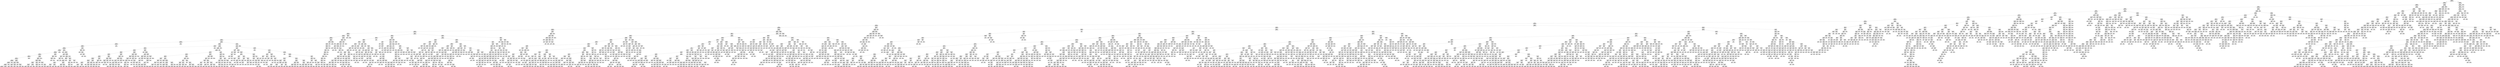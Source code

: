 digraph Tree {
node [shape=box] ;
0 [label="X[1173] <= 0.5\ngini = 0.5\nsamples = 84796\nvalue = [42502, 42294]"] ;
1 [label="X[36] <= 0.5\ngini = 0.485\nsamples = 72295\nvalue = [42364, 29931]"] ;
0 -> 1 [labeldistance=2.5, labelangle=45, headlabel="True"] ;
2 [label="X[1136] <= 0.5\ngini = 0.462\nsamples = 66376\nvalue = [42354, 24022]"] ;
1 -> 2 ;
3 [label="X[20] <= 0.5\ngini = 0.428\nsamples = 61217\nvalue = [42262, 18955]"] ;
2 -> 3 ;
4 [label="X[1130] <= 0.5\ngini = 0.392\nsamples = 57592\nvalue = [42180, 15412]"] ;
3 -> 4 ;
5 [label="X[45] <= 0.5\ngini = 0.355\nsamples = 54162\nvalue = [41682, 12480]"] ;
4 -> 5 ;
6 [label="X[30] <= 0.5\ngini = 0.332\nsamples = 52748\nvalue = [41670, 11078]"] ;
5 -> 6 ;
7 [label="X[221] <= 0.5\ngini = 0.315\nsamples = 51693\nvalue = [41573, 10120]"] ;
6 -> 7 ;
8 [label="X[11] <= 0.5\ngini = 0.305\nsamples = 51121\nvalue = [41505, 9616]"] ;
7 -> 8 ;
9 [label="X[1185] <= 0.5\ngini = 0.296\nsamples = 50499\nvalue = [41397, 9102]"] ;
8 -> 9 ;
10 [label="X[1126] <= 0.5\ngini = 0.287\nsamples = 50003\nvalue = [41321, 8682]"] ;
9 -> 10 ;
11 [label="X[10] <= 0.5\ngini = 0.279\nsamples = 49584\nvalue = [41260, 8324]"] ;
10 -> 11 ;
12 [label="X[1161] <= 0.5\ngini = 0.255\nsamples = 44068\nvalue = [37473, 6595]"] ;
11 -> 12 ;
13 [label="X[9] <= 0.5\ngini = 0.249\nsamples = 43858\nvalue = [37463, 6395]"] ;
12 -> 13 ;
14 [label="X[1167] <= 0.5\ngini = 0.234\nsamples = 42292\nvalue = [36562, 5730]"] ;
13 -> 14 ;
15 [label="X[21] <= 0.5\ngini = 0.229\nsamples = 42114\nvalue = [36556, 5558]"] ;
14 -> 15 ;
16 [label="X[1200] <= 0.5\ngini = 0.219\nsamples = 41349\nvalue = [36179, 5170]"] ;
15 -> 16 ;
17 [label="X[1210] <= 0.5\ngini = 0.214\nsamples = 41204\nvalue = [36178, 5026]"] ;
16 -> 17 ;
18 [label="X[1205] <= 0.5\ngini = 0.209\nsamples = 41042\nvalue = [36168, 4874]"] ;
17 -> 18 ;
19 [label="X[12] <= 0.5\ngini = 0.205\nsamples = 40887\nvalue = [36156, 4731]"] ;
18 -> 19 ;
20 [label="X[1211] <= 0.5\ngini = 0.192\nsamples = 39607\nvalue = [35347, 4260]"] ;
19 -> 20 ;
21 [label="X[1137] <= 0.5\ngini = 0.189\nsamples = 39519\nvalue = [35347, 4172]"] ;
20 -> 21 ;
22 [label="X[1195] <= 0.5\ngini = 0.187\nsamples = 39461\nvalue = [35347, 4114]"] ;
21 -> 22 ;
23 [label="X[1029] <= 0.5\ngini = 0.185\nsamples = 39395\nvalue = [35343, 4052]"] ;
22 -> 23 ;
24 [label="X[1238] <= 0.5\ngini = 0.18\nsamples = 39150\nvalue = [35228, 3922]"] ;
23 -> 24 ;
25 [label="X[1265] <= 0.5\ngini = 0.178\nsamples = 39095\nvalue = [35228, 3867]"] ;
24 -> 25 ;
26 [label="X[33] <= 0.5\ngini = 0.176\nsamples = 39030\nvalue = [35220, 3810]"] ;
25 -> 26 ;
27 [label="X[1259] <= 0.5\ngini = 0.172\nsamples = 38822\nvalue = [35121, 3701]"] ;
26 -> 27 ;
28 [label="X[1134] <= 0.5\ngini = 0.171\nsamples = 38784\nvalue = [35121, 3663]"] ;
27 -> 28 ;
29 [label="X[91] <= 0.5\ngini = 0.168\nsamples = 38635\nvalue = [35052, 3583]"] ;
28 -> 29 ;
30 [label="X[1212] <= 0.5\ngini = 0.167\nsamples = 38601\nvalue = [35052, 3549]"] ;
29 -> 30 ;
31 [label="X[19] <= 0.5\ngini = 0.166\nsamples = 38571\nvalue = [35052, 3519]"] ;
30 -> 31 ;
32 [label="gini = 0.151\nsamples = 34254\nvalue = [31436, 2818]"] ;
31 -> 32 ;
33 [label="gini = 0.272\nsamples = 4317\nvalue = [3616, 701]"] ;
31 -> 33 ;
34 [label="gini = 0.0\nsamples = 30\nvalue = [0, 30]"] ;
30 -> 34 ;
35 [label="gini = 0.0\nsamples = 34\nvalue = [0, 34]"] ;
29 -> 35 ;
36 [label="X[0] <= 1.865\ngini = 0.497\nsamples = 149\nvalue = [69, 80]"] ;
28 -> 36 ;
37 [label="X[0] <= 1.01\ngini = 0.484\nsamples = 127\nvalue = [52, 75]"] ;
36 -> 37 ;
38 [label="X[0] <= 0.415\ngini = 0.496\nsamples = 75\nvalue = [41, 34]"] ;
37 -> 38 ;
39 [label="gini = 0.444\nsamples = 18\nvalue = [6, 12]"] ;
38 -> 39 ;
40 [label="gini = 0.474\nsamples = 57\nvalue = [35, 22]"] ;
38 -> 40 ;
41 [label="X[0] <= 1.735\ngini = 0.334\nsamples = 52\nvalue = [11, 41]"] ;
37 -> 41 ;
42 [label="gini = 0.387\nsamples = 42\nvalue = [11, 31]"] ;
41 -> 42 ;
43 [label="gini = 0.0\nsamples = 10\nvalue = [0, 10]"] ;
41 -> 43 ;
44 [label="X[0] <= 2.415\ngini = 0.351\nsamples = 22\nvalue = [17, 5]"] ;
36 -> 44 ;
45 [label="gini = 0.0\nsamples = 9\nvalue = [9, 0]"] ;
44 -> 45 ;
46 [label="X[1003] <= 0.5\ngini = 0.473\nsamples = 13\nvalue = [8, 5]"] ;
44 -> 46 ;
47 [label="gini = 0.397\nsamples = 11\nvalue = [8, 3]"] ;
46 -> 47 ;
48 [label="gini = 0.0\nsamples = 2\nvalue = [0, 2]"] ;
46 -> 48 ;
49 [label="gini = 0.0\nsamples = 38\nvalue = [0, 38]"] ;
27 -> 49 ;
50 [label="X[1013] <= 0.5\ngini = 0.499\nsamples = 208\nvalue = [99, 109]"] ;
26 -> 50 ;
51 [label="X[1012] <= 0.5\ngini = 0.494\nsamples = 197\nvalue = [88, 109]"] ;
50 -> 51 ;
52 [label="X[1009] <= 0.5\ngini = 0.499\nsamples = 178\nvalue = [85, 93]"] ;
51 -> 52 ;
53 [label="X[1003] <= 0.5\ngini = 0.495\nsamples = 107\nvalue = [59, 48]"] ;
52 -> 53 ;
54 [label="X[0] <= 2.125\ngini = 0.448\nsamples = 59\nvalue = [39, 20]"] ;
53 -> 54 ;
55 [label="gini = 0.369\nsamples = 45\nvalue = [34, 11]"] ;
54 -> 55 ;
56 [label="gini = 0.459\nsamples = 14\nvalue = [5, 9]"] ;
54 -> 56 ;
57 [label="X[0] <= 0.735\ngini = 0.486\nsamples = 48\nvalue = [20, 28]"] ;
53 -> 57 ;
58 [label="gini = 0.0\nsamples = 7\nvalue = [0, 7]"] ;
57 -> 58 ;
59 [label="gini = 0.5\nsamples = 41\nvalue = [20, 21]"] ;
57 -> 59 ;
60 [label="X[0] <= 2.745\ngini = 0.464\nsamples = 71\nvalue = [26, 45]"] ;
52 -> 60 ;
61 [label="X[0] <= 1.825\ngini = 0.454\nsamples = 69\nvalue = [24, 45]"] ;
60 -> 61 ;
62 [label="gini = 0.494\nsamples = 38\nvalue = [17, 21]"] ;
61 -> 62 ;
63 [label="gini = 0.35\nsamples = 31\nvalue = [7, 24]"] ;
61 -> 63 ;
64 [label="gini = 0.0\nsamples = 2\nvalue = [2, 0]"] ;
60 -> 64 ;
65 [label="X[0] <= 1.51\ngini = 0.266\nsamples = 19\nvalue = [3, 16]"] ;
51 -> 65 ;
66 [label="gini = 0.0\nsamples = 4\nvalue = [0, 4]"] ;
65 -> 66 ;
67 [label="X[0] <= 1.555\ngini = 0.32\nsamples = 15\nvalue = [3, 12]"] ;
65 -> 67 ;
68 [label="gini = 0.0\nsamples = 1\nvalue = [1, 0]"] ;
67 -> 68 ;
69 [label="X[0] <= 2.2\ngini = 0.245\nsamples = 14\nvalue = [2, 12]"] ;
67 -> 69 ;
70 [label="gini = 0.0\nsamples = 4\nvalue = [0, 4]"] ;
69 -> 70 ;
71 [label="gini = 0.32\nsamples = 10\nvalue = [2, 8]"] ;
69 -> 71 ;
72 [label="gini = 0.0\nsamples = 11\nvalue = [11, 0]"] ;
50 -> 72 ;
73 [label="X[15] <= 0.5\ngini = 0.216\nsamples = 65\nvalue = [8, 57]"] ;
25 -> 73 ;
74 [label="X[1003] <= 0.5\ngini = 0.123\nsamples = 61\nvalue = [4, 57]"] ;
73 -> 74 ;
75 [label="X[1008] <= 0.5\ngini = 0.034\nsamples = 58\nvalue = [1, 57]"] ;
74 -> 75 ;
76 [label="gini = 0.0\nsamples = 57\nvalue = [0, 57]"] ;
75 -> 76 ;
77 [label="gini = 0.0\nsamples = 1\nvalue = [1, 0]"] ;
75 -> 77 ;
78 [label="gini = 0.0\nsamples = 3\nvalue = [3, 0]"] ;
74 -> 78 ;
79 [label="gini = 0.0\nsamples = 4\nvalue = [4, 0]"] ;
73 -> 79 ;
80 [label="gini = 0.0\nsamples = 55\nvalue = [0, 55]"] ;
24 -> 80 ;
81 [label="X[0] <= 0.27\ngini = 0.498\nsamples = 245\nvalue = [115, 130]"] ;
23 -> 81 ;
82 [label="gini = 0.0\nsamples = 33\nvalue = [0, 33]"] ;
81 -> 82 ;
83 [label="X[0] <= 1.025\ngini = 0.496\nsamples = 212\nvalue = [115, 97]"] ;
81 -> 83 ;
84 [label="X[0] <= 0.37\ngini = 0.149\nsamples = 37\nvalue = [34, 3]"] ;
83 -> 84 ;
85 [label="X[1271] <= 0.5\ngini = 0.48\nsamples = 5\nvalue = [2, 3]"] ;
84 -> 85 ;
86 [label="X[223] <= 0.5\ngini = 0.375\nsamples = 4\nvalue = [1, 3]"] ;
85 -> 86 ;
87 [label="gini = 0.0\nsamples = 3\nvalue = [0, 3]"] ;
86 -> 87 ;
88 [label="gini = 0.0\nsamples = 1\nvalue = [1, 0]"] ;
86 -> 88 ;
89 [label="gini = 0.0\nsamples = 1\nvalue = [1, 0]"] ;
85 -> 89 ;
90 [label="gini = 0.0\nsamples = 32\nvalue = [32, 0]"] ;
84 -> 90 ;
91 [label="X[0] <= 2.565\ngini = 0.497\nsamples = 175\nvalue = [81, 94]"] ;
83 -> 91 ;
92 [label="X[19] <= 0.5\ngini = 0.474\nsamples = 153\nvalue = [59, 94]"] ;
91 -> 92 ;
93 [label="X[1199] <= 0.5\ngini = 0.436\nsamples = 134\nvalue = [43, 91]"] ;
92 -> 93 ;
94 [label="X[0] <= 2.015\ngini = 0.391\nsamples = 124\nvalue = [33, 91]"] ;
93 -> 94 ;
95 [label="X[0] <= 1.43\ngini = 0.488\nsamples = 59\nvalue = [25, 34]"] ;
94 -> 95 ;
96 [label="X[223] <= 0.5\ngini = 0.111\nsamples = 34\nvalue = [2, 32]"] ;
95 -> 96 ;
97 [label="gini = 0.059\nsamples = 33\nvalue = [1, 32]"] ;
96 -> 97 ;
98 [label="gini = 0.0\nsamples = 1\nvalue = [1, 0]"] ;
96 -> 98 ;
99 [label="X[1144] <= 0.5\ngini = 0.147\nsamples = 25\nvalue = [23, 2]"] ;
95 -> 99 ;
100 [label="gini = 0.0\nsamples = 23\nvalue = [23, 0]"] ;
99 -> 100 ;
101 [label="gini = 0.0\nsamples = 2\nvalue = [0, 2]"] ;
99 -> 101 ;
102 [label="X[0] <= 2.335\ngini = 0.216\nsamples = 65\nvalue = [8, 57]"] ;
94 -> 102 ;
103 [label="X[1187] <= 0.5\ngini = 0.045\nsamples = 43\nvalue = [1, 42]"] ;
102 -> 103 ;
104 [label="gini = 0.0\nsamples = 42\nvalue = [0, 42]"] ;
103 -> 104 ;
105 [label="gini = 0.0\nsamples = 1\nvalue = [1, 0]"] ;
103 -> 105 ;
106 [label="X[0] <= 2.5\ngini = 0.434\nsamples = 22\nvalue = [7, 15]"] ;
102 -> 106 ;
107 [label="gini = 0.484\nsamples = 17\nvalue = [7, 10]"] ;
106 -> 107 ;
108 [label="gini = 0.0\nsamples = 5\nvalue = [0, 5]"] ;
106 -> 108 ;
109 [label="gini = 0.0\nsamples = 10\nvalue = [10, 0]"] ;
93 -> 109 ;
110 [label="X[1151] <= 0.5\ngini = 0.266\nsamples = 19\nvalue = [16, 3]"] ;
92 -> 110 ;
111 [label="X[0] <= 1.765\ngini = 0.208\nsamples = 17\nvalue = [15, 2]"] ;
110 -> 111 ;
112 [label="X[0] <= 1.7\ngini = 0.375\nsamples = 8\nvalue = [6, 2]"] ;
111 -> 112 ;
113 [label="X[0] <= 1.53\ngini = 0.245\nsamples = 7\nvalue = [6, 1]"] ;
112 -> 113 ;
114 [label="gini = 0.444\nsamples = 3\nvalue = [2, 1]"] ;
113 -> 114 ;
115 [label="gini = 0.0\nsamples = 4\nvalue = [4, 0]"] ;
113 -> 115 ;
116 [label="gini = 0.0\nsamples = 1\nvalue = [0, 1]"] ;
112 -> 116 ;
117 [label="gini = 0.0\nsamples = 9\nvalue = [9, 0]"] ;
111 -> 117 ;
118 [label="X[0] <= 2.045\ngini = 0.5\nsamples = 2\nvalue = [1, 1]"] ;
110 -> 118 ;
119 [label="gini = 0.0\nsamples = 1\nvalue = [1, 0]"] ;
118 -> 119 ;
120 [label="gini = 0.0\nsamples = 1\nvalue = [0, 1]"] ;
118 -> 120 ;
121 [label="gini = 0.0\nsamples = 22\nvalue = [22, 0]"] ;
91 -> 121 ;
122 [label="X[16] <= 0.5\ngini = 0.114\nsamples = 66\nvalue = [4, 62]"] ;
22 -> 122 ;
123 [label="X[1008] <= 0.5\ngini = 0.031\nsamples = 63\nvalue = [1, 62]"] ;
122 -> 123 ;
124 [label="gini = 0.0\nsamples = 57\nvalue = [0, 57]"] ;
123 -> 124 ;
125 [label="X[0] <= 1.86\ngini = 0.278\nsamples = 6\nvalue = [1, 5]"] ;
123 -> 125 ;
126 [label="gini = 0.0\nsamples = 4\nvalue = [0, 4]"] ;
125 -> 126 ;
127 [label="X[0] <= 2.775\ngini = 0.5\nsamples = 2\nvalue = [1, 1]"] ;
125 -> 127 ;
128 [label="gini = 0.0\nsamples = 1\nvalue = [1, 0]"] ;
127 -> 128 ;
129 [label="gini = 0.0\nsamples = 1\nvalue = [0, 1]"] ;
127 -> 129 ;
130 [label="gini = 0.0\nsamples = 3\nvalue = [3, 0]"] ;
122 -> 130 ;
131 [label="gini = 0.0\nsamples = 58\nvalue = [0, 58]"] ;
21 -> 131 ;
132 [label="gini = 0.0\nsamples = 88\nvalue = [0, 88]"] ;
20 -> 132 ;
133 [label="X[1003] <= 0.5\ngini = 0.465\nsamples = 1280\nvalue = [809, 471]"] ;
19 -> 133 ;
134 [label="X[1009] <= 0.5\ngini = 0.439\nsamples = 948\nvalue = [640, 308]"] ;
133 -> 134 ;
135 [label="X[1211] <= 0.5\ngini = 0.379\nsamples = 582\nvalue = [434, 148]"] ;
134 -> 135 ;
136 [label="X[1007] <= 0.5\ngini = 0.363\nsamples = 570\nvalue = [434, 136]"] ;
135 -> 136 ;
137 [label="X[1012] <= 0.5\ngini = 0.338\nsamples = 502\nvalue = [394, 108]"] ;
136 -> 137 ;
138 [label="X[1008] <= 0.5\ngini = 0.302\nsamples = 437\nvalue = [356, 81]"] ;
137 -> 138 ;
139 [label="X[0] <= 2.705\ngini = 0.278\nsamples = 384\nvalue = [320, 64]"] ;
138 -> 139 ;
140 [label="X[0] <= 2.65\ngini = 0.3\nsamples = 327\nvalue = [267, 60]"] ;
139 -> 140 ;
141 [label="X[1015] <= 0.5\ngini = 0.289\nsamples = 320\nvalue = [264, 56]"] ;
140 -> 141 ;
142 [label="X[1010] <= 0.5\ngini = 0.273\nsamples = 294\nvalue = [246, 48]"] ;
141 -> 142 ;
143 [label="X[0] <= 2.635\ngini = 0.26\nsamples = 280\nvalue = [237, 43]"] ;
142 -> 143 ;
144 [label="X[0] <= 1.56\ngini = 0.254\nsamples = 275\nvalue = [234, 41]"] ;
143 -> 144 ;
145 [label="gini = 0.299\nsamples = 153\nvalue = [125, 28]"] ;
144 -> 145 ;
146 [label="gini = 0.19\nsamples = 122\nvalue = [109, 13]"] ;
144 -> 146 ;
147 [label="X[1153] <= 0.5\ngini = 0.48\nsamples = 5\nvalue = [3, 2]"] ;
143 -> 147 ;
148 [label="gini = 0.375\nsamples = 4\nvalue = [3, 1]"] ;
147 -> 148 ;
149 [label="gini = 0.0\nsamples = 1\nvalue = [0, 1]"] ;
147 -> 149 ;
150 [label="X[0] <= 0.375\ngini = 0.459\nsamples = 14\nvalue = [9, 5]"] ;
142 -> 150 ;
151 [label="gini = 0.0\nsamples = 2\nvalue = [0, 2]"] ;
150 -> 151 ;
152 [label="X[1143] <= 0.5\ngini = 0.375\nsamples = 12\nvalue = [9, 3]"] ;
150 -> 152 ;
153 [label="gini = 0.298\nsamples = 11\nvalue = [9, 2]"] ;
152 -> 153 ;
154 [label="gini = 0.0\nsamples = 1\nvalue = [0, 1]"] ;
152 -> 154 ;
155 [label="X[1175] <= 0.5\ngini = 0.426\nsamples = 26\nvalue = [18, 8]"] ;
141 -> 155 ;
156 [label="X[1204] <= 0.5\ngini = 0.403\nsamples = 25\nvalue = [18, 7]"] ;
155 -> 156 ;
157 [label="X[0] <= 1.76\ngini = 0.351\nsamples = 22\nvalue = [17, 5]"] ;
156 -> 157 ;
158 [label="gini = 0.0\nsamples = 8\nvalue = [8, 0]"] ;
157 -> 158 ;
159 [label="gini = 0.459\nsamples = 14\nvalue = [9, 5]"] ;
157 -> 159 ;
160 [label="X[0] <= 1.585\ngini = 0.444\nsamples = 3\nvalue = [1, 2]"] ;
156 -> 160 ;
161 [label="gini = 0.0\nsamples = 2\nvalue = [0, 2]"] ;
160 -> 161 ;
162 [label="gini = 0.0\nsamples = 1\nvalue = [1, 0]"] ;
160 -> 162 ;
163 [label="gini = 0.0\nsamples = 1\nvalue = [0, 1]"] ;
155 -> 163 ;
164 [label="X[1000] <= 0.5\ngini = 0.49\nsamples = 7\nvalue = [3, 4]"] ;
140 -> 164 ;
165 [label="X[0] <= 2.685\ngini = 0.48\nsamples = 5\nvalue = [3, 2]"] ;
164 -> 165 ;
166 [label="X[1143] <= 0.5\ngini = 0.444\nsamples = 3\nvalue = [1, 2]"] ;
165 -> 166 ;
167 [label="gini = 0.0\nsamples = 2\nvalue = [0, 2]"] ;
166 -> 167 ;
168 [label="gini = 0.0\nsamples = 1\nvalue = [1, 0]"] ;
166 -> 168 ;
169 [label="gini = 0.0\nsamples = 2\nvalue = [2, 0]"] ;
165 -> 169 ;
170 [label="gini = 0.0\nsamples = 2\nvalue = [0, 2]"] ;
164 -> 170 ;
171 [label="X[999] <= 0.5\ngini = 0.131\nsamples = 57\nvalue = [53, 4]"] ;
139 -> 171 ;
172 [label="X[1013] <= 0.5\ngini = 0.071\nsamples = 54\nvalue = [52, 2]"] ;
171 -> 172 ;
173 [label="X[1222] <= 0.5\ngini = 0.038\nsamples = 52\nvalue = [51, 1]"] ;
172 -> 173 ;
174 [label="gini = 0.0\nsamples = 48\nvalue = [48, 0]"] ;
173 -> 174 ;
175 [label="X[1010] <= 0.5\ngini = 0.375\nsamples = 4\nvalue = [3, 1]"] ;
173 -> 175 ;
176 [label="gini = 0.0\nsamples = 3\nvalue = [3, 0]"] ;
175 -> 176 ;
177 [label="gini = 0.0\nsamples = 1\nvalue = [0, 1]"] ;
175 -> 177 ;
178 [label="X[1270] <= 0.5\ngini = 0.5\nsamples = 2\nvalue = [1, 1]"] ;
172 -> 178 ;
179 [label="gini = 0.0\nsamples = 1\nvalue = [1, 0]"] ;
178 -> 179 ;
180 [label="gini = 0.0\nsamples = 1\nvalue = [0, 1]"] ;
178 -> 180 ;
181 [label="X[1204] <= 0.5\ngini = 0.444\nsamples = 3\nvalue = [1, 2]"] ;
171 -> 181 ;
182 [label="gini = 0.0\nsamples = 2\nvalue = [0, 2]"] ;
181 -> 182 ;
183 [label="gini = 0.0\nsamples = 1\nvalue = [1, 0]"] ;
181 -> 183 ;
184 [label="X[1279] <= 0.5\ngini = 0.436\nsamples = 53\nvalue = [36, 17]"] ;
138 -> 184 ;
185 [label="X[1175] <= 0.5\ngini = 0.466\nsamples = 46\nvalue = [29, 17]"] ;
184 -> 185 ;
186 [label="X[0] <= 2.755\ngini = 0.494\nsamples = 36\nvalue = [20, 16]"] ;
185 -> 186 ;
187 [label="X[0] <= 2.415\ngini = 0.5\nsamples = 33\nvalue = [17, 16]"] ;
186 -> 187 ;
188 [label="X[0] <= 1.49\ngini = 0.48\nsamples = 25\nvalue = [15, 10]"] ;
187 -> 188 ;
189 [label="X[1162] <= 0.5\ngini = 0.473\nsamples = 13\nvalue = [5, 8]"] ;
188 -> 189 ;
190 [label="gini = 0.397\nsamples = 11\nvalue = [3, 8]"] ;
189 -> 190 ;
191 [label="gini = 0.0\nsamples = 2\nvalue = [2, 0]"] ;
189 -> 191 ;
192 [label="X[1275] <= 0.5\ngini = 0.278\nsamples = 12\nvalue = [10, 2]"] ;
188 -> 192 ;
193 [label="gini = 0.165\nsamples = 11\nvalue = [10, 1]"] ;
192 -> 193 ;
194 [label="gini = 0.0\nsamples = 1\nvalue = [0, 1]"] ;
192 -> 194 ;
195 [label="X[0] <= 2.575\ngini = 0.375\nsamples = 8\nvalue = [2, 6]"] ;
187 -> 195 ;
196 [label="gini = 0.0\nsamples = 5\nvalue = [0, 5]"] ;
195 -> 196 ;
197 [label="X[1270] <= 0.5\ngini = 0.444\nsamples = 3\nvalue = [2, 1]"] ;
195 -> 197 ;
198 [label="gini = 0.0\nsamples = 2\nvalue = [2, 0]"] ;
197 -> 198 ;
199 [label="gini = 0.0\nsamples = 1\nvalue = [0, 1]"] ;
197 -> 199 ;
200 [label="gini = 0.0\nsamples = 3\nvalue = [3, 0]"] ;
186 -> 200 ;
201 [label="X[0] <= 1.485\ngini = 0.18\nsamples = 10\nvalue = [9, 1]"] ;
185 -> 201 ;
202 [label="X[0] <= 1.095\ngini = 0.444\nsamples = 3\nvalue = [2, 1]"] ;
201 -> 202 ;
203 [label="gini = 0.0\nsamples = 2\nvalue = [2, 0]"] ;
202 -> 203 ;
204 [label="gini = 0.0\nsamples = 1\nvalue = [0, 1]"] ;
202 -> 204 ;
205 [label="gini = 0.0\nsamples = 7\nvalue = [7, 0]"] ;
201 -> 205 ;
206 [label="gini = 0.0\nsamples = 7\nvalue = [7, 0]"] ;
184 -> 206 ;
207 [label="X[1270] <= 0.5\ngini = 0.486\nsamples = 65\nvalue = [38, 27]"] ;
137 -> 207 ;
208 [label="X[1207] <= 0.5\ngini = 0.473\nsamples = 60\nvalue = [37, 23]"] ;
207 -> 208 ;
209 [label="X[1222] <= 0.5\ngini = 0.456\nsamples = 54\nvalue = [35, 19]"] ;
208 -> 209 ;
210 [label="X[0] <= 2.725\ngini = 0.449\nsamples = 53\nvalue = [35, 18]"] ;
209 -> 210 ;
211 [label="X[1279] <= 0.5\ngini = 0.473\nsamples = 47\nvalue = [29, 18]"] ;
210 -> 211 ;
212 [label="X[0] <= 2.6\ngini = 0.483\nsamples = 44\nvalue = [26, 18]"] ;
211 -> 212 ;
213 [label="X[0] <= 2.515\ngini = 0.472\nsamples = 42\nvalue = [26, 16]"] ;
212 -> 213 ;
214 [label="gini = 0.484\nsamples = 39\nvalue = [23, 16]"] ;
213 -> 214 ;
215 [label="gini = 0.0\nsamples = 3\nvalue = [3, 0]"] ;
213 -> 215 ;
216 [label="gini = 0.0\nsamples = 2\nvalue = [0, 2]"] ;
212 -> 216 ;
217 [label="gini = 0.0\nsamples = 3\nvalue = [3, 0]"] ;
211 -> 217 ;
218 [label="gini = 0.0\nsamples = 6\nvalue = [6, 0]"] ;
210 -> 218 ;
219 [label="gini = 0.0\nsamples = 1\nvalue = [0, 1]"] ;
209 -> 219 ;
220 [label="X[0] <= 2.235\ngini = 0.444\nsamples = 6\nvalue = [2, 4]"] ;
208 -> 220 ;
221 [label="X[0] <= 0.935\ngini = 0.5\nsamples = 4\nvalue = [2, 2]"] ;
220 -> 221 ;
222 [label="gini = 0.0\nsamples = 1\nvalue = [0, 1]"] ;
221 -> 222 ;
223 [label="X[0] <= 1.445\ngini = 0.444\nsamples = 3\nvalue = [2, 1]"] ;
221 -> 223 ;
224 [label="gini = 0.0\nsamples = 1\nvalue = [1, 0]"] ;
223 -> 224 ;
225 [label="X[0] <= 1.8\ngini = 0.5\nsamples = 2\nvalue = [1, 1]"] ;
223 -> 225 ;
226 [label="gini = 0.0\nsamples = 1\nvalue = [0, 1]"] ;
225 -> 226 ;
227 [label="gini = 0.0\nsamples = 1\nvalue = [1, 0]"] ;
225 -> 227 ;
228 [label="gini = 0.0\nsamples = 2\nvalue = [0, 2]"] ;
220 -> 228 ;
229 [label="X[0] <= 2.745\ngini = 0.32\nsamples = 5\nvalue = [1, 4]"] ;
207 -> 229 ;
230 [label="gini = 0.0\nsamples = 4\nvalue = [0, 4]"] ;
229 -> 230 ;
231 [label="gini = 0.0\nsamples = 1\nvalue = [1, 0]"] ;
229 -> 231 ;
232 [label="X[0] <= 0.325\ngini = 0.484\nsamples = 68\nvalue = [40, 28]"] ;
136 -> 232 ;
233 [label="gini = 0.0\nsamples = 5\nvalue = [0, 5]"] ;
232 -> 233 ;
234 [label="X[1207] <= 0.5\ngini = 0.464\nsamples = 63\nvalue = [40, 23]"] ;
232 -> 234 ;
235 [label="X[0] <= 0.71\ngini = 0.488\nsamples = 52\nvalue = [30, 22]"] ;
234 -> 235 ;
236 [label="X[0] <= 0.365\ngini = 0.469\nsamples = 8\nvalue = [3, 5]"] ;
235 -> 236 ;
237 [label="gini = 0.0\nsamples = 1\nvalue = [1, 0]"] ;
236 -> 237 ;
238 [label="X[0] <= 0.545\ngini = 0.408\nsamples = 7\nvalue = [2, 5]"] ;
236 -> 238 ;
239 [label="X[0] <= 0.51\ngini = 0.48\nsamples = 5\nvalue = [2, 3]"] ;
238 -> 239 ;
240 [label="X[1204] <= 0.5\ngini = 0.375\nsamples = 4\nvalue = [1, 3]"] ;
239 -> 240 ;
241 [label="gini = 0.0\nsamples = 2\nvalue = [0, 2]"] ;
240 -> 241 ;
242 [label="X[0] <= 0.425\ngini = 0.5\nsamples = 2\nvalue = [1, 1]"] ;
240 -> 242 ;
243 [label="gini = 0.0\nsamples = 1\nvalue = [1, 0]"] ;
242 -> 243 ;
244 [label="gini = 0.0\nsamples = 1\nvalue = [0, 1]"] ;
242 -> 244 ;
245 [label="gini = 0.0\nsamples = 1\nvalue = [1, 0]"] ;
239 -> 245 ;
246 [label="gini = 0.0\nsamples = 2\nvalue = [0, 2]"] ;
238 -> 246 ;
247 [label="X[0] <= 1.37\ngini = 0.474\nsamples = 44\nvalue = [27, 17]"] ;
235 -> 247 ;
248 [label="gini = 0.0\nsamples = 6\nvalue = [6, 0]"] ;
247 -> 248 ;
249 [label="X[0] <= 2.93\ngini = 0.494\nsamples = 38\nvalue = [21, 17]"] ;
247 -> 249 ;
250 [label="X[1162] <= 0.5\ngini = 0.498\nsamples = 36\nvalue = [19, 17]"] ;
249 -> 250 ;
251 [label="X[0] <= 2.415\ngini = 0.5\nsamples = 34\nvalue = [17, 17]"] ;
250 -> 251 ;
252 [label="X[0] <= 1.91\ngini = 0.469\nsamples = 16\nvalue = [10, 6]"] ;
251 -> 252 ;
253 [label="gini = 0.494\nsamples = 9\nvalue = [4, 5]"] ;
252 -> 253 ;
254 [label="gini = 0.245\nsamples = 7\nvalue = [6, 1]"] ;
252 -> 254 ;
255 [label="X[0] <= 2.495\ngini = 0.475\nsamples = 18\nvalue = [7, 11]"] ;
251 -> 255 ;
256 [label="gini = 0.0\nsamples = 6\nvalue = [0, 6]"] ;
255 -> 256 ;
257 [label="gini = 0.486\nsamples = 12\nvalue = [7, 5]"] ;
255 -> 257 ;
258 [label="gini = 0.0\nsamples = 2\nvalue = [2, 0]"] ;
250 -> 258 ;
259 [label="gini = 0.0\nsamples = 2\nvalue = [2, 0]"] ;
249 -> 259 ;
260 [label="X[0] <= 2.425\ngini = 0.165\nsamples = 11\nvalue = [10, 1]"] ;
234 -> 260 ;
261 [label="gini = 0.0\nsamples = 8\nvalue = [8, 0]"] ;
260 -> 261 ;
262 [label="X[0] <= 2.595\ngini = 0.444\nsamples = 3\nvalue = [2, 1]"] ;
260 -> 262 ;
263 [label="gini = 0.0\nsamples = 1\nvalue = [0, 1]"] ;
262 -> 263 ;
264 [label="gini = 0.0\nsamples = 2\nvalue = [2, 0]"] ;
262 -> 264 ;
265 [label="gini = 0.0\nsamples = 12\nvalue = [0, 12]"] ;
135 -> 265 ;
266 [label="X[0] <= 2.945\ngini = 0.492\nsamples = 366\nvalue = [206, 160]"] ;
134 -> 266 ;
267 [label="X[0] <= 2.925\ngini = 0.494\nsamples = 359\nvalue = [199, 160]"] ;
266 -> 267 ;
268 [label="X[0] <= 2.67\ngini = 0.493\nsamples = 356\nvalue = [199, 157]"] ;
267 -> 268 ;
269 [label="X[0] <= 2.435\ngini = 0.497\nsamples = 314\nvalue = [170, 144]"] ;
268 -> 269 ;
270 [label="X[0] <= 1.645\ngini = 0.49\nsamples = 268\nvalue = [153, 115]"] ;
269 -> 270 ;
271 [label="X[0] <= 0.345\ngini = 0.498\nsamples = 182\nvalue = [97, 85]"] ;
270 -> 271 ;
272 [label="X[0] <= 0.305\ngini = 0.401\nsamples = 18\nvalue = [13, 5]"] ;
271 -> 272 ;
273 [label="X[1279] <= 0.5\ngini = 0.496\nsamples = 11\nvalue = [6, 5]"] ;
272 -> 273 ;
274 [label="X[1162] <= 0.5\ngini = 0.494\nsamples = 9\nvalue = [4, 5]"] ;
273 -> 274 ;
275 [label="X[1222] <= 0.5\ngini = 0.469\nsamples = 8\nvalue = [3, 5]"] ;
274 -> 275 ;
276 [label="gini = 0.408\nsamples = 7\nvalue = [2, 5]"] ;
275 -> 276 ;
277 [label="gini = 0.0\nsamples = 1\nvalue = [1, 0]"] ;
275 -> 277 ;
278 [label="gini = 0.0\nsamples = 1\nvalue = [1, 0]"] ;
274 -> 278 ;
279 [label="gini = 0.0\nsamples = 2\nvalue = [2, 0]"] ;
273 -> 279 ;
280 [label="gini = 0.0\nsamples = 7\nvalue = [7, 0]"] ;
272 -> 280 ;
281 [label="X[0] <= 0.46\ngini = 0.5\nsamples = 164\nvalue = [84, 80]"] ;
271 -> 281 ;
282 [label="X[1207] <= 0.5\ngini = 0.444\nsamples = 24\nvalue = [8, 16]"] ;
281 -> 282 ;
283 [label="X[0] <= 0.445\ngini = 0.48\nsamples = 20\nvalue = [8, 12]"] ;
282 -> 283 ;
284 [label="X[0] <= 0.435\ngini = 0.494\nsamples = 18\nvalue = [8, 10]"] ;
283 -> 284 ;
285 [label="gini = 0.484\nsamples = 17\nvalue = [7, 10]"] ;
284 -> 285 ;
286 [label="gini = 0.0\nsamples = 1\nvalue = [1, 0]"] ;
284 -> 286 ;
287 [label="gini = 0.0\nsamples = 2\nvalue = [0, 2]"] ;
283 -> 287 ;
288 [label="gini = 0.0\nsamples = 4\nvalue = [0, 4]"] ;
282 -> 288 ;
289 [label="X[1204] <= 0.5\ngini = 0.496\nsamples = 140\nvalue = [76, 64]"] ;
281 -> 289 ;
290 [label="X[0] <= 1.235\ngini = 0.486\nsamples = 108\nvalue = [63, 45]"] ;
289 -> 290 ;
291 [label="X[0] <= 0.885\ngini = 0.455\nsamples = 60\nvalue = [39, 21]"] ;
290 -> 291 ;
292 [label="gini = 0.491\nsamples = 44\nvalue = [25, 19]"] ;
291 -> 292 ;
293 [label="gini = 0.219\nsamples = 16\nvalue = [14, 2]"] ;
291 -> 293 ;
294 [label="X[1279] <= 0.5\ngini = 0.5\nsamples = 48\nvalue = [24, 24]"] ;
290 -> 294 ;
295 [label="gini = 0.484\nsamples = 39\nvalue = [23, 16]"] ;
294 -> 295 ;
296 [label="gini = 0.198\nsamples = 9\nvalue = [1, 8]"] ;
294 -> 296 ;
297 [label="X[0] <= 1.535\ngini = 0.482\nsamples = 32\nvalue = [13, 19]"] ;
289 -> 297 ;
298 [label="X[0] <= 1.405\ngini = 0.495\nsamples = 29\nvalue = [13, 16]"] ;
297 -> 298 ;
299 [label="gini = 0.469\nsamples = 24\nvalue = [9, 15]"] ;
298 -> 299 ;
300 [label="gini = 0.32\nsamples = 5\nvalue = [4, 1]"] ;
298 -> 300 ;
301 [label="gini = 0.0\nsamples = 3\nvalue = [0, 3]"] ;
297 -> 301 ;
302 [label="X[1279] <= 0.5\ngini = 0.454\nsamples = 86\nvalue = [56, 30]"] ;
270 -> 302 ;
303 [label="X[0] <= 1.825\ngini = 0.48\nsamples = 75\nvalue = [45, 30]"] ;
302 -> 303 ;
304 [label="X[0] <= 1.73\ngini = 0.287\nsamples = 23\nvalue = [19, 4]"] ;
303 -> 304 ;
305 [label="X[0] <= 1.685\ngini = 0.469\nsamples = 8\nvalue = [5, 3]"] ;
304 -> 305 ;
306 [label="gini = 0.0\nsamples = 3\nvalue = [3, 0]"] ;
305 -> 306 ;
307 [label="X[1207] <= 0.5\ngini = 0.48\nsamples = 5\nvalue = [2, 3]"] ;
305 -> 307 ;
308 [label="gini = 0.375\nsamples = 4\nvalue = [1, 3]"] ;
307 -> 308 ;
309 [label="gini = 0.0\nsamples = 1\nvalue = [1, 0]"] ;
307 -> 309 ;
310 [label="X[0] <= 1.765\ngini = 0.124\nsamples = 15\nvalue = [14, 1]"] ;
304 -> 310 ;
311 [label="X[1204] <= 0.5\ngini = 0.278\nsamples = 6\nvalue = [5, 1]"] ;
310 -> 311 ;
312 [label="gini = 0.0\nsamples = 3\nvalue = [3, 0]"] ;
311 -> 312 ;
313 [label="gini = 0.444\nsamples = 3\nvalue = [2, 1]"] ;
311 -> 313 ;
314 [label="gini = 0.0\nsamples = 9\nvalue = [9, 0]"] ;
310 -> 314 ;
315 [label="X[0] <= 1.845\ngini = 0.5\nsamples = 52\nvalue = [26, 26]"] ;
303 -> 315 ;
316 [label="gini = 0.0\nsamples = 4\nvalue = [0, 4]"] ;
315 -> 316 ;
317 [label="X[0] <= 1.92\ngini = 0.497\nsamples = 48\nvalue = [26, 22]"] ;
315 -> 317 ;
318 [label="X[0] <= 1.885\ngini = 0.346\nsamples = 9\nvalue = [7, 2]"] ;
317 -> 318 ;
319 [label="gini = 0.5\nsamples = 4\nvalue = [2, 2]"] ;
318 -> 319 ;
320 [label="gini = 0.0\nsamples = 5\nvalue = [5, 0]"] ;
318 -> 320 ;
321 [label="X[0] <= 1.985\ngini = 0.5\nsamples = 39\nvalue = [19, 20]"] ;
317 -> 321 ;
322 [label="gini = 0.219\nsamples = 8\nvalue = [1, 7]"] ;
321 -> 322 ;
323 [label="gini = 0.487\nsamples = 31\nvalue = [18, 13]"] ;
321 -> 323 ;
324 [label="gini = 0.0\nsamples = 11\nvalue = [11, 0]"] ;
302 -> 324 ;
325 [label="X[1275] <= 0.5\ngini = 0.466\nsamples = 46\nvalue = [17, 29]"] ;
269 -> 325 ;
326 [label="X[1162] <= 0.5\ngini = 0.444\nsamples = 42\nvalue = [14, 28]"] ;
325 -> 326 ;
327 [label="X[0] <= 2.53\ngini = 0.433\nsamples = 41\nvalue = [13, 28]"] ;
326 -> 327 ;
328 [label="X[1207] <= 0.5\ngini = 0.346\nsamples = 18\nvalue = [4, 14]"] ;
327 -> 328 ;
329 [label="X[0] <= 2.445\ngini = 0.391\nsamples = 15\nvalue = [4, 11]"] ;
328 -> 329 ;
330 [label="gini = 0.0\nsamples = 2\nvalue = [0, 2]"] ;
329 -> 330 ;
331 [label="X[0] <= 2.505\ngini = 0.426\nsamples = 13\nvalue = [4, 9]"] ;
329 -> 331 ;
332 [label="gini = 0.463\nsamples = 11\nvalue = [4, 7]"] ;
331 -> 332 ;
333 [label="gini = 0.0\nsamples = 2\nvalue = [0, 2]"] ;
331 -> 333 ;
334 [label="gini = 0.0\nsamples = 3\nvalue = [0, 3]"] ;
328 -> 334 ;
335 [label="X[0] <= 2.575\ngini = 0.476\nsamples = 23\nvalue = [9, 14]"] ;
327 -> 335 ;
336 [label="X[1279] <= 0.5\ngini = 0.469\nsamples = 8\nvalue = [5, 3]"] ;
335 -> 336 ;
337 [label="X[0] <= 2.555\ngini = 0.408\nsamples = 7\nvalue = [5, 2]"] ;
336 -> 337 ;
338 [label="gini = 0.48\nsamples = 5\nvalue = [3, 2]"] ;
337 -> 338 ;
339 [label="gini = 0.0\nsamples = 2\nvalue = [2, 0]"] ;
337 -> 339 ;
340 [label="gini = 0.0\nsamples = 1\nvalue = [0, 1]"] ;
336 -> 340 ;
341 [label="X[1204] <= 0.5\ngini = 0.391\nsamples = 15\nvalue = [4, 11]"] ;
335 -> 341 ;
342 [label="X[0] <= 2.625\ngini = 0.298\nsamples = 11\nvalue = [2, 9]"] ;
341 -> 342 ;
343 [label="gini = 0.408\nsamples = 7\nvalue = [2, 5]"] ;
342 -> 343 ;
344 [label="gini = 0.0\nsamples = 4\nvalue = [0, 4]"] ;
342 -> 344 ;
345 [label="X[0] <= 2.625\ngini = 0.5\nsamples = 4\nvalue = [2, 2]"] ;
341 -> 345 ;
346 [label="gini = 0.0\nsamples = 2\nvalue = [0, 2]"] ;
345 -> 346 ;
347 [label="gini = 0.0\nsamples = 2\nvalue = [2, 0]"] ;
345 -> 347 ;
348 [label="gini = 0.0\nsamples = 1\nvalue = [1, 0]"] ;
326 -> 348 ;
349 [label="X[0] <= 2.65\ngini = 0.375\nsamples = 4\nvalue = [3, 1]"] ;
325 -> 349 ;
350 [label="gini = 0.0\nsamples = 3\nvalue = [3, 0]"] ;
349 -> 350 ;
351 [label="gini = 0.0\nsamples = 1\nvalue = [0, 1]"] ;
349 -> 351 ;
352 [label="X[0] <= 2.875\ngini = 0.427\nsamples = 42\nvalue = [29, 13]"] ;
268 -> 352 ;
353 [label="X[0] <= 2.865\ngini = 0.45\nsamples = 38\nvalue = [25, 13]"] ;
352 -> 353 ;
354 [label="X[1204] <= 0.5\ngini = 0.438\nsamples = 37\nvalue = [25, 12]"] ;
353 -> 354 ;
355 [label="X[1270] <= 0.5\ngini = 0.384\nsamples = 27\nvalue = [20, 7]"] ;
354 -> 355 ;
356 [label="X[0] <= 2.745\ngini = 0.34\nsamples = 23\nvalue = [18, 5]"] ;
355 -> 356 ;
357 [label="gini = 0.0\nsamples = 4\nvalue = [4, 0]"] ;
356 -> 357 ;
358 [label="X[1175] <= 0.5\ngini = 0.388\nsamples = 19\nvalue = [14, 5]"] ;
356 -> 358 ;
359 [label="X[0] <= 2.845\ngini = 0.32\nsamples = 15\nvalue = [12, 3]"] ;
358 -> 359 ;
360 [label="gini = 0.26\nsamples = 13\nvalue = [11, 2]"] ;
359 -> 360 ;
361 [label="gini = 0.5\nsamples = 2\nvalue = [1, 1]"] ;
359 -> 361 ;
362 [label="X[0] <= 2.775\ngini = 0.5\nsamples = 4\nvalue = [2, 2]"] ;
358 -> 362 ;
363 [label="gini = 0.0\nsamples = 1\nvalue = [0, 1]"] ;
362 -> 363 ;
364 [label="gini = 0.444\nsamples = 3\nvalue = [2, 1]"] ;
362 -> 364 ;
365 [label="X[0] <= 2.705\ngini = 0.5\nsamples = 4\nvalue = [2, 2]"] ;
355 -> 365 ;
366 [label="gini = 0.0\nsamples = 1\nvalue = [0, 1]"] ;
365 -> 366 ;
367 [label="X[0] <= 2.8\ngini = 0.444\nsamples = 3\nvalue = [2, 1]"] ;
365 -> 367 ;
368 [label="gini = 0.0\nsamples = 2\nvalue = [2, 0]"] ;
367 -> 368 ;
369 [label="gini = 0.0\nsamples = 1\nvalue = [0, 1]"] ;
367 -> 369 ;
370 [label="X[0] <= 2.705\ngini = 0.5\nsamples = 10\nvalue = [5, 5]"] ;
354 -> 370 ;
371 [label="gini = 0.0\nsamples = 2\nvalue = [2, 0]"] ;
370 -> 371 ;
372 [label="X[0] <= 2.735\ngini = 0.469\nsamples = 8\nvalue = [3, 5]"] ;
370 -> 372 ;
373 [label="gini = 0.0\nsamples = 2\nvalue = [0, 2]"] ;
372 -> 373 ;
374 [label="X[0] <= 2.775\ngini = 0.5\nsamples = 6\nvalue = [3, 3]"] ;
372 -> 374 ;
375 [label="gini = 0.0\nsamples = 2\nvalue = [2, 0]"] ;
374 -> 375 ;
376 [label="X[0] <= 2.83\ngini = 0.375\nsamples = 4\nvalue = [1, 3]"] ;
374 -> 376 ;
377 [label="gini = 0.0\nsamples = 2\nvalue = [0, 2]"] ;
376 -> 377 ;
378 [label="gini = 0.5\nsamples = 2\nvalue = [1, 1]"] ;
376 -> 378 ;
379 [label="gini = 0.0\nsamples = 1\nvalue = [0, 1]"] ;
353 -> 379 ;
380 [label="gini = 0.0\nsamples = 4\nvalue = [4, 0]"] ;
352 -> 380 ;
381 [label="gini = 0.0\nsamples = 3\nvalue = [0, 3]"] ;
267 -> 381 ;
382 [label="gini = 0.0\nsamples = 7\nvalue = [7, 0]"] ;
266 -> 382 ;
383 [label="X[0] <= 2.945\ngini = 0.5\nsamples = 332\nvalue = [169, 163]"] ;
133 -> 383 ;
384 [label="X[0] <= 0.825\ngini = 0.5\nsamples = 326\nvalue = [163, 163]"] ;
383 -> 384 ;
385 [label="X[0] <= 0.305\ngini = 0.478\nsamples = 76\nvalue = [30, 46]"] ;
384 -> 385 ;
386 [label="X[0] <= 0.055\ngini = 0.463\nsamples = 11\nvalue = [7, 4]"] ;
385 -> 386 ;
387 [label="gini = 0.0\nsamples = 2\nvalue = [0, 2]"] ;
386 -> 387 ;
388 [label="X[1143] <= 0.5\ngini = 0.346\nsamples = 9\nvalue = [7, 2]"] ;
386 -> 388 ;
389 [label="X[1207] <= 0.5\ngini = 0.219\nsamples = 8\nvalue = [7, 1]"] ;
388 -> 389 ;
390 [label="gini = 0.0\nsamples = 6\nvalue = [6, 0]"] ;
389 -> 390 ;
391 [label="X[0] <= 0.24\ngini = 0.5\nsamples = 2\nvalue = [1, 1]"] ;
389 -> 391 ;
392 [label="gini = 0.0\nsamples = 1\nvalue = [0, 1]"] ;
391 -> 392 ;
393 [label="gini = 0.0\nsamples = 1\nvalue = [1, 0]"] ;
391 -> 393 ;
394 [label="gini = 0.0\nsamples = 1\nvalue = [0, 1]"] ;
388 -> 394 ;
395 [label="X[0] <= 0.355\ngini = 0.457\nsamples = 65\nvalue = [23, 42]"] ;
385 -> 395 ;
396 [label="gini = 0.0\nsamples = 5\nvalue = [0, 5]"] ;
395 -> 396 ;
397 [label="X[0] <= 0.595\ngini = 0.473\nsamples = 60\nvalue = [23, 37]"] ;
395 -> 397 ;
398 [label="X[0] <= 0.475\ngini = 0.498\nsamples = 36\nvalue = [17, 19]"] ;
397 -> 398 ;
399 [label="X[0] <= 0.38\ngini = 0.43\nsamples = 16\nvalue = [5, 11]"] ;
398 -> 399 ;
400 [label="X[1275] <= 0.5\ngini = 0.375\nsamples = 4\nvalue = [3, 1]"] ;
399 -> 400 ;
401 [label="gini = 0.0\nsamples = 3\nvalue = [3, 0]"] ;
400 -> 401 ;
402 [label="gini = 0.0\nsamples = 1\nvalue = [0, 1]"] ;
400 -> 402 ;
403 [label="X[1275] <= 0.5\ngini = 0.278\nsamples = 12\nvalue = [2, 10]"] ;
399 -> 403 ;
404 [label="X[1279] <= 0.5\ngini = 0.165\nsamples = 11\nvalue = [1, 10]"] ;
403 -> 404 ;
405 [label="gini = 0.0\nsamples = 9\nvalue = [0, 9]"] ;
404 -> 405 ;
406 [label="X[0] <= 0.41\ngini = 0.5\nsamples = 2\nvalue = [1, 1]"] ;
404 -> 406 ;
407 [label="gini = 0.0\nsamples = 1\nvalue = [0, 1]"] ;
406 -> 407 ;
408 [label="gini = 0.0\nsamples = 1\nvalue = [1, 0]"] ;
406 -> 408 ;
409 [label="gini = 0.0\nsamples = 1\nvalue = [1, 0]"] ;
403 -> 409 ;
410 [label="X[0] <= 0.53\ngini = 0.48\nsamples = 20\nvalue = [12, 8]"] ;
398 -> 410 ;
411 [label="X[1143] <= 0.5\ngini = 0.346\nsamples = 9\nvalue = [7, 2]"] ;
410 -> 411 ;
412 [label="X[1275] <= 0.5\ngini = 0.219\nsamples = 8\nvalue = [7, 1]"] ;
411 -> 412 ;
413 [label="gini = 0.0\nsamples = 6\nvalue = [6, 0]"] ;
412 -> 413 ;
414 [label="X[0] <= 0.505\ngini = 0.5\nsamples = 2\nvalue = [1, 1]"] ;
412 -> 414 ;
415 [label="gini = 0.0\nsamples = 1\nvalue = [0, 1]"] ;
414 -> 415 ;
416 [label="gini = 0.0\nsamples = 1\nvalue = [1, 0]"] ;
414 -> 416 ;
417 [label="gini = 0.0\nsamples = 1\nvalue = [0, 1]"] ;
411 -> 417 ;
418 [label="X[1270] <= 0.5\ngini = 0.496\nsamples = 11\nvalue = [5, 6]"] ;
410 -> 418 ;
419 [label="X[0] <= 0.575\ngini = 0.48\nsamples = 10\nvalue = [4, 6]"] ;
418 -> 419 ;
420 [label="X[1143] <= 0.5\ngini = 0.32\nsamples = 5\nvalue = [1, 4]"] ;
419 -> 420 ;
421 [label="gini = 0.0\nsamples = 4\nvalue = [0, 4]"] ;
420 -> 421 ;
422 [label="gini = 0.0\nsamples = 1\nvalue = [1, 0]"] ;
420 -> 422 ;
423 [label="X[1279] <= 0.5\ngini = 0.48\nsamples = 5\nvalue = [3, 2]"] ;
419 -> 423 ;
424 [label="gini = 0.444\nsamples = 3\nvalue = [2, 1]"] ;
423 -> 424 ;
425 [label="gini = 0.5\nsamples = 2\nvalue = [1, 1]"] ;
423 -> 425 ;
426 [label="gini = 0.0\nsamples = 1\nvalue = [1, 0]"] ;
418 -> 426 ;
427 [label="X[1270] <= 0.5\ngini = 0.375\nsamples = 24\nvalue = [6, 18]"] ;
397 -> 427 ;
428 [label="X[1207] <= 0.5\ngini = 0.34\nsamples = 23\nvalue = [5, 18]"] ;
427 -> 428 ;
429 [label="X[1143] <= 0.5\ngini = 0.219\nsamples = 16\nvalue = [2, 14]"] ;
428 -> 429 ;
430 [label="gini = 0.0\nsamples = 12\nvalue = [0, 12]"] ;
429 -> 430 ;
431 [label="X[0] <= 0.645\ngini = 0.5\nsamples = 4\nvalue = [2, 2]"] ;
429 -> 431 ;
432 [label="gini = 0.0\nsamples = 1\nvalue = [1, 0]"] ;
431 -> 432 ;
433 [label="X[0] <= 0.71\ngini = 0.444\nsamples = 3\nvalue = [1, 2]"] ;
431 -> 433 ;
434 [label="gini = 0.0\nsamples = 1\nvalue = [0, 1]"] ;
433 -> 434 ;
435 [label="X[0] <= 0.75\ngini = 0.5\nsamples = 2\nvalue = [1, 1]"] ;
433 -> 435 ;
436 [label="gini = 0.0\nsamples = 1\nvalue = [1, 0]"] ;
435 -> 436 ;
437 [label="gini = 0.0\nsamples = 1\nvalue = [0, 1]"] ;
435 -> 437 ;
438 [label="X[0] <= 0.705\ngini = 0.49\nsamples = 7\nvalue = [3, 4]"] ;
428 -> 438 ;
439 [label="X[0] <= 0.63\ngini = 0.444\nsamples = 3\nvalue = [2, 1]"] ;
438 -> 439 ;
440 [label="gini = 0.0\nsamples = 1\nvalue = [0, 1]"] ;
439 -> 440 ;
441 [label="gini = 0.0\nsamples = 2\nvalue = [2, 0]"] ;
439 -> 441 ;
442 [label="X[0] <= 0.765\ngini = 0.375\nsamples = 4\nvalue = [1, 3]"] ;
438 -> 442 ;
443 [label="gini = 0.0\nsamples = 2\nvalue = [0, 2]"] ;
442 -> 443 ;
444 [label="X[0] <= 0.805\ngini = 0.5\nsamples = 2\nvalue = [1, 1]"] ;
442 -> 444 ;
445 [label="gini = 0.0\nsamples = 1\nvalue = [1, 0]"] ;
444 -> 445 ;
446 [label="gini = 0.0\nsamples = 1\nvalue = [0, 1]"] ;
444 -> 446 ;
447 [label="gini = 0.0\nsamples = 1\nvalue = [1, 0]"] ;
427 -> 447 ;
448 [label="X[0] <= 0.975\ngini = 0.498\nsamples = 250\nvalue = [133, 117]"] ;
384 -> 448 ;
449 [label="gini = 0.0\nsamples = 14\nvalue = [14, 0]"] ;
448 -> 449 ;
450 [label="X[0] <= 1.425\ngini = 0.5\nsamples = 236\nvalue = [119, 117]"] ;
448 -> 450 ;
451 [label="X[1204] <= 0.5\ngini = 0.42\nsamples = 30\nvalue = [9, 21]"] ;
450 -> 451 ;
452 [label="X[0] <= 1.03\ngini = 0.266\nsamples = 19\nvalue = [3, 16]"] ;
451 -> 452 ;
453 [label="X[0] <= 0.99\ngini = 0.444\nsamples = 3\nvalue = [2, 1]"] ;
452 -> 453 ;
454 [label="gini = 0.0\nsamples = 1\nvalue = [0, 1]"] ;
453 -> 454 ;
455 [label="gini = 0.0\nsamples = 2\nvalue = [2, 0]"] ;
453 -> 455 ;
456 [label="X[1270] <= 0.5\ngini = 0.117\nsamples = 16\nvalue = [1, 15]"] ;
452 -> 456 ;
457 [label="gini = 0.0\nsamples = 14\nvalue = [0, 14]"] ;
456 -> 457 ;
458 [label="X[0] <= 1.225\ngini = 0.5\nsamples = 2\nvalue = [1, 1]"] ;
456 -> 458 ;
459 [label="gini = 0.0\nsamples = 1\nvalue = [0, 1]"] ;
458 -> 459 ;
460 [label="gini = 0.0\nsamples = 1\nvalue = [1, 0]"] ;
458 -> 460 ;
461 [label="X[0] <= 1.385\ngini = 0.496\nsamples = 11\nvalue = [6, 5]"] ;
451 -> 461 ;
462 [label="X[0] <= 1.31\ngini = 0.494\nsamples = 9\nvalue = [4, 5]"] ;
461 -> 462 ;
463 [label="X[0] <= 1.11\ngini = 0.375\nsamples = 4\nvalue = [3, 1]"] ;
462 -> 463 ;
464 [label="gini = 0.0\nsamples = 1\nvalue = [0, 1]"] ;
463 -> 464 ;
465 [label="gini = 0.0\nsamples = 3\nvalue = [3, 0]"] ;
463 -> 465 ;
466 [label="X[0] <= 1.365\ngini = 0.32\nsamples = 5\nvalue = [1, 4]"] ;
462 -> 466 ;
467 [label="X[0] <= 1.34\ngini = 0.444\nsamples = 3\nvalue = [1, 2]"] ;
466 -> 467 ;
468 [label="gini = 0.0\nsamples = 1\nvalue = [0, 1]"] ;
467 -> 468 ;
469 [label="gini = 0.5\nsamples = 2\nvalue = [1, 1]"] ;
467 -> 469 ;
470 [label="gini = 0.0\nsamples = 2\nvalue = [0, 2]"] ;
466 -> 470 ;
471 [label="gini = 0.0\nsamples = 2\nvalue = [2, 0]"] ;
461 -> 471 ;
472 [label="X[0] <= 1.475\ngini = 0.498\nsamples = 206\nvalue = [110, 96]"] ;
450 -> 472 ;
473 [label="gini = 0.0\nsamples = 7\nvalue = [7, 0]"] ;
472 -> 473 ;
474 [label="X[1175] <= 0.5\ngini = 0.499\nsamples = 199\nvalue = [103, 96]"] ;
472 -> 474 ;
475 [label="X[0] <= 1.82\ngini = 0.5\nsamples = 182\nvalue = [90, 92]"] ;
474 -> 475 ;
476 [label="X[1204] <= 0.5\ngini = 0.462\nsamples = 47\nvalue = [17, 30]"] ;
475 -> 476 ;
477 [label="X[0] <= 1.525\ngini = 0.389\nsamples = 34\nvalue = [9, 25]"] ;
476 -> 477 ;
478 [label="gini = 0.0\nsamples = 7\nvalue = [0, 7]"] ;
477 -> 478 ;
479 [label="X[0] <= 1.555\ngini = 0.444\nsamples = 27\nvalue = [9, 18]"] ;
477 -> 479 ;
480 [label="X[0] <= 1.535\ngini = 0.444\nsamples = 6\nvalue = [4, 2]"] ;
479 -> 480 ;
481 [label="gini = 0.444\nsamples = 3\nvalue = [1, 2]"] ;
480 -> 481 ;
482 [label="gini = 0.0\nsamples = 3\nvalue = [3, 0]"] ;
480 -> 482 ;
483 [label="X[1207] <= 0.5\ngini = 0.363\nsamples = 21\nvalue = [5, 16]"] ;
479 -> 483 ;
484 [label="gini = 0.291\nsamples = 17\nvalue = [3, 14]"] ;
483 -> 484 ;
485 [label="gini = 0.5\nsamples = 4\nvalue = [2, 2]"] ;
483 -> 485 ;
486 [label="X[0] <= 1.53\ngini = 0.473\nsamples = 13\nvalue = [8, 5]"] ;
476 -> 486 ;
487 [label="gini = 0.0\nsamples = 3\nvalue = [3, 0]"] ;
486 -> 487 ;
488 [label="X[0] <= 1.66\ngini = 0.5\nsamples = 10\nvalue = [5, 5]"] ;
486 -> 488 ;
489 [label="X[0] <= 1.565\ngini = 0.32\nsamples = 5\nvalue = [1, 4]"] ;
488 -> 489 ;
490 [label="gini = 0.5\nsamples = 2\nvalue = [1, 1]"] ;
489 -> 490 ;
491 [label="gini = 0.0\nsamples = 3\nvalue = [0, 3]"] ;
489 -> 491 ;
492 [label="X[0] <= 1.71\ngini = 0.32\nsamples = 5\nvalue = [4, 1]"] ;
488 -> 492 ;
493 [label="gini = 0.0\nsamples = 2\nvalue = [2, 0]"] ;
492 -> 493 ;
494 [label="gini = 0.444\nsamples = 3\nvalue = [2, 1]"] ;
492 -> 494 ;
495 [label="X[0] <= 2.415\ngini = 0.497\nsamples = 135\nvalue = [73, 62]"] ;
475 -> 495 ;
496 [label="X[1143] <= 0.5\ngini = 0.408\nsamples = 49\nvalue = [35, 14]"] ;
495 -> 496 ;
497 [label="X[1162] <= 0.5\ngini = 0.351\nsamples = 44\nvalue = [34, 10]"] ;
496 -> 497 ;
498 [label="X[0] <= 2.32\ngini = 0.295\nsamples = 39\nvalue = [32, 7]"] ;
497 -> 498 ;
499 [label="gini = 0.147\nsamples = 25\nvalue = [23, 2]"] ;
498 -> 499 ;
500 [label="gini = 0.459\nsamples = 14\nvalue = [9, 5]"] ;
498 -> 500 ;
501 [label="X[0] <= 2.215\ngini = 0.48\nsamples = 5\nvalue = [2, 3]"] ;
497 -> 501 ;
502 [label="gini = 0.375\nsamples = 4\nvalue = [1, 3]"] ;
501 -> 502 ;
503 [label="gini = 0.0\nsamples = 1\nvalue = [1, 0]"] ;
501 -> 503 ;
504 [label="X[0] <= 2.37\ngini = 0.32\nsamples = 5\nvalue = [1, 4]"] ;
496 -> 504 ;
505 [label="gini = 0.0\nsamples = 4\nvalue = [0, 4]"] ;
504 -> 505 ;
506 [label="gini = 0.0\nsamples = 1\nvalue = [1, 0]"] ;
504 -> 506 ;
507 [label="X[1143] <= 0.5\ngini = 0.493\nsamples = 86\nvalue = [38, 48]"] ;
495 -> 507 ;
508 [label="X[1279] <= 0.5\ngini = 0.473\nsamples = 73\nvalue = [28, 45]"] ;
507 -> 508 ;
509 [label="X[0] <= 2.83\ngini = 0.437\nsamples = 62\nvalue = [20, 42]"] ;
508 -> 509 ;
510 [label="gini = 0.468\nsamples = 51\nvalue = [19, 32]"] ;
509 -> 510 ;
511 [label="gini = 0.165\nsamples = 11\nvalue = [1, 10]"] ;
509 -> 511 ;
512 [label="X[0] <= 2.585\ngini = 0.397\nsamples = 11\nvalue = [8, 3]"] ;
508 -> 512 ;
513 [label="gini = 0.48\nsamples = 5\nvalue = [2, 3]"] ;
512 -> 513 ;
514 [label="gini = 0.0\nsamples = 6\nvalue = [6, 0]"] ;
512 -> 514 ;
515 [label="X[0] <= 2.56\ngini = 0.355\nsamples = 13\nvalue = [10, 3]"] ;
507 -> 515 ;
516 [label="gini = 0.0\nsamples = 4\nvalue = [4, 0]"] ;
515 -> 516 ;
517 [label="X[0] <= 2.75\ngini = 0.444\nsamples = 9\nvalue = [6, 3]"] ;
515 -> 517 ;
518 [label="gini = 0.48\nsamples = 5\nvalue = [2, 3]"] ;
517 -> 518 ;
519 [label="gini = 0.0\nsamples = 4\nvalue = [4, 0]"] ;
517 -> 519 ;
520 [label="X[0] <= 2.92\ngini = 0.36\nsamples = 17\nvalue = [13, 4]"] ;
474 -> 520 ;
521 [label="X[0] <= 1.56\ngini = 0.305\nsamples = 16\nvalue = [13, 3]"] ;
520 -> 521 ;
522 [label="X[0] <= 1.535\ngini = 0.5\nsamples = 2\nvalue = [1, 1]"] ;
521 -> 522 ;
523 [label="gini = 0.0\nsamples = 1\nvalue = [1, 0]"] ;
522 -> 523 ;
524 [label="gini = 0.0\nsamples = 1\nvalue = [0, 1]"] ;
522 -> 524 ;
525 [label="X[0] <= 2.345\ngini = 0.245\nsamples = 14\nvalue = [12, 2]"] ;
521 -> 525 ;
526 [label="gini = 0.0\nsamples = 7\nvalue = [7, 0]"] ;
525 -> 526 ;
527 [label="X[0] <= 2.605\ngini = 0.408\nsamples = 7\nvalue = [5, 2]"] ;
525 -> 527 ;
528 [label="X[0] <= 2.44\ngini = 0.444\nsamples = 3\nvalue = [1, 2]"] ;
527 -> 528 ;
529 [label="gini = 0.0\nsamples = 1\nvalue = [0, 1]"] ;
528 -> 529 ;
530 [label="gini = 0.5\nsamples = 2\nvalue = [1, 1]"] ;
528 -> 530 ;
531 [label="gini = 0.0\nsamples = 4\nvalue = [4, 0]"] ;
527 -> 531 ;
532 [label="gini = 0.0\nsamples = 1\nvalue = [0, 1]"] ;
520 -> 532 ;
533 [label="gini = 0.0\nsamples = 6\nvalue = [6, 0]"] ;
383 -> 533 ;
534 [label="X[120] <= 0.5\ngini = 0.143\nsamples = 155\nvalue = [12, 143]"] ;
18 -> 534 ;
535 [label="X[423] <= 0.5\ngini = 0.296\nsamples = 61\nvalue = [11, 50]"] ;
534 -> 535 ;
536 [label="X[1074] <= 0.5\ngini = 0.278\nsamples = 60\nvalue = [10, 50]"] ;
535 -> 536 ;
537 [label="X[288] <= 0.5\ngini = 0.259\nsamples = 59\nvalue = [9, 50]"] ;
536 -> 537 ;
538 [label="X[254] <= 0.5\ngini = 0.238\nsamples = 58\nvalue = [8, 50]"] ;
537 -> 538 ;
539 [label="X[226] <= 0.5\ngini = 0.215\nsamples = 57\nvalue = [7, 50]"] ;
538 -> 539 ;
540 [label="X[311] <= 0.5\ngini = 0.191\nsamples = 56\nvalue = [6, 50]"] ;
539 -> 540 ;
541 [label="X[252] <= 0.5\ngini = 0.165\nsamples = 55\nvalue = [5, 50]"] ;
540 -> 541 ;
542 [label="X[884] <= 0.5\ngini = 0.137\nsamples = 54\nvalue = [4, 50]"] ;
541 -> 542 ;
543 [label="X[530] <= 0.5\ngini = 0.107\nsamples = 53\nvalue = [3, 50]"] ;
542 -> 543 ;
544 [label="X[305] <= 0.5\ngini = 0.074\nsamples = 52\nvalue = [2, 50]"] ;
543 -> 544 ;
545 [label="X[227] <= 0.5\ngini = 0.038\nsamples = 51\nvalue = [1, 50]"] ;
544 -> 545 ;
546 [label="gini = 0.0\nsamples = 49\nvalue = [0, 49]"] ;
545 -> 546 ;
547 [label="X[0] <= 0.825\ngini = 0.5\nsamples = 2\nvalue = [1, 1]"] ;
545 -> 547 ;
548 [label="gini = 0.0\nsamples = 1\nvalue = [1, 0]"] ;
547 -> 548 ;
549 [label="gini = 0.0\nsamples = 1\nvalue = [0, 1]"] ;
547 -> 549 ;
550 [label="gini = 0.0\nsamples = 1\nvalue = [1, 0]"] ;
544 -> 550 ;
551 [label="gini = 0.0\nsamples = 1\nvalue = [1, 0]"] ;
543 -> 551 ;
552 [label="gini = 0.0\nsamples = 1\nvalue = [1, 0]"] ;
542 -> 552 ;
553 [label="gini = 0.0\nsamples = 1\nvalue = [1, 0]"] ;
541 -> 553 ;
554 [label="gini = 0.0\nsamples = 1\nvalue = [1, 0]"] ;
540 -> 554 ;
555 [label="gini = 0.0\nsamples = 1\nvalue = [1, 0]"] ;
539 -> 555 ;
556 [label="gini = 0.0\nsamples = 1\nvalue = [1, 0]"] ;
538 -> 556 ;
557 [label="gini = 0.0\nsamples = 1\nvalue = [1, 0]"] ;
537 -> 557 ;
558 [label="gini = 0.0\nsamples = 1\nvalue = [1, 0]"] ;
536 -> 558 ;
559 [label="gini = 0.0\nsamples = 1\nvalue = [1, 0]"] ;
535 -> 559 ;
560 [label="X[793] <= 0.5\ngini = 0.021\nsamples = 94\nvalue = [1, 93]"] ;
534 -> 560 ;
561 [label="gini = 0.0\nsamples = 93\nvalue = [0, 93]"] ;
560 -> 561 ;
562 [label="gini = 0.0\nsamples = 1\nvalue = [1, 0]"] ;
560 -> 562 ;
563 [label="X[158] <= 0.5\ngini = 0.116\nsamples = 162\nvalue = [10, 152]"] ;
17 -> 563 ;
564 [label="X[1015] <= 0.5\ngini = 0.073\nsamples = 158\nvalue = [6, 152]"] ;
563 -> 564 ;
565 [label="X[1005] <= 0.5\ngini = 0.062\nsamples = 156\nvalue = [5, 151]"] ;
564 -> 565 ;
566 [label="X[1003] <= 0.5\ngini = 0.051\nsamples = 154\nvalue = [4, 150]"] ;
565 -> 566 ;
567 [label="X[1029] <= 0.5\ngini = 0.017\nsamples = 119\nvalue = [1, 118]"] ;
566 -> 567 ;
568 [label="gini = 0.0\nsamples = 113\nvalue = [0, 113]"] ;
567 -> 568 ;
569 [label="X[0] <= 2.12\ngini = 0.278\nsamples = 6\nvalue = [1, 5]"] ;
567 -> 569 ;
570 [label="gini = 0.0\nsamples = 5\nvalue = [0, 5]"] ;
569 -> 570 ;
571 [label="gini = 0.0\nsamples = 1\nvalue = [1, 0]"] ;
569 -> 571 ;
572 [label="X[43] <= 0.5\ngini = 0.157\nsamples = 35\nvalue = [3, 32]"] ;
566 -> 572 ;
573 [label="gini = 0.0\nsamples = 1\nvalue = [1, 0]"] ;
572 -> 573 ;
574 [label="X[0] <= 1.13\ngini = 0.111\nsamples = 34\nvalue = [2, 32]"] ;
572 -> 574 ;
575 [label="X[0] <= 0.835\ngini = 0.219\nsamples = 16\nvalue = [2, 14]"] ;
574 -> 575 ;
576 [label="gini = 0.0\nsamples = 14\nvalue = [0, 14]"] ;
575 -> 576 ;
577 [label="gini = 0.0\nsamples = 2\nvalue = [2, 0]"] ;
575 -> 577 ;
578 [label="gini = 0.0\nsamples = 18\nvalue = [0, 18]"] ;
574 -> 578 ;
579 [label="X[0] <= 1.09\ngini = 0.5\nsamples = 2\nvalue = [1, 1]"] ;
565 -> 579 ;
580 [label="gini = 0.0\nsamples = 1\nvalue = [0, 1]"] ;
579 -> 580 ;
581 [label="gini = 0.0\nsamples = 1\nvalue = [1, 0]"] ;
579 -> 581 ;
582 [label="X[0] <= 0.695\ngini = 0.5\nsamples = 2\nvalue = [1, 1]"] ;
564 -> 582 ;
583 [label="gini = 0.0\nsamples = 1\nvalue = [0, 1]"] ;
582 -> 583 ;
584 [label="gini = 0.0\nsamples = 1\nvalue = [1, 0]"] ;
582 -> 584 ;
585 [label="gini = 0.0\nsamples = 4\nvalue = [4, 0]"] ;
563 -> 585 ;
586 [label="X[600] <= 0.5\ngini = 0.014\nsamples = 145\nvalue = [1, 144]"] ;
16 -> 586 ;
587 [label="gini = 0.0\nsamples = 144\nvalue = [0, 144]"] ;
586 -> 587 ;
588 [label="gini = 0.0\nsamples = 1\nvalue = [1, 0]"] ;
586 -> 588 ;
589 [label="X[1190] <= 0.5\ngini = 0.5\nsamples = 765\nvalue = [377, 388]"] ;
15 -> 589 ;
590 [label="X[1009] <= 0.5\ngini = 0.434\nsamples = 346\nvalue = [110, 236]"] ;
589 -> 590 ;
591 [label="X[0] <= 2.98\ngini = 0.471\nsamples = 226\nvalue = [86, 140]"] ;
590 -> 591 ;
592 [label="X[1003] <= 0.5\ngini = 0.467\nsamples = 223\nvalue = [83, 140]"] ;
591 -> 592 ;
593 [label="X[992] <= 0.5\ngini = 0.49\nsamples = 119\nvalue = [51, 68]"] ;
592 -> 593 ;
594 [label="X[1240] <= 0.5\ngini = 0.487\nsamples = 117\nvalue = [49, 68]"] ;
593 -> 594 ;
595 [label="X[0] <= 2.89\ngini = 0.49\nsamples = 114\nvalue = [49, 65]"] ;
594 -> 595 ;
596 [label="X[0] <= 2.855\ngini = 0.493\nsamples = 111\nvalue = [49, 62]"] ;
595 -> 596 ;
597 [label="X[0] <= 2.095\ngini = 0.487\nsamples = 107\nvalue = [45, 62]"] ;
596 -> 597 ;
598 [label="X[1007] <= 0.5\ngini = 0.499\nsamples = 69\nvalue = [33, 36]"] ;
597 -> 598 ;
599 [label="X[1000] <= 0.5\ngini = 0.499\nsamples = 59\nvalue = [31, 28]"] ;
598 -> 599 ;
600 [label="X[1008] <= 0.5\ngini = 0.494\nsamples = 56\nvalue = [31, 25]"] ;
599 -> 600 ;
601 [label="X[0] <= 1.65\ngini = 0.47\nsamples = 45\nvalue = [28, 17]"] ;
600 -> 601 ;
602 [label="X[0] <= 1.015\ngini = 0.491\nsamples = 37\nvalue = [21, 16]"] ;
601 -> 602 ;
603 [label="X[999] <= 0.5\ngini = 0.43\nsamples = 16\nvalue = [11, 5]"] ;
602 -> 603 ;
604 [label="X[1013] <= 0.5\ngini = 0.391\nsamples = 15\nvalue = [11, 4]"] ;
603 -> 604 ;
605 [label="gini = 0.337\nsamples = 14\nvalue = [11, 3]"] ;
604 -> 605 ;
606 [label="gini = 0.0\nsamples = 1\nvalue = [0, 1]"] ;
604 -> 606 ;
607 [label="gini = 0.0\nsamples = 1\nvalue = [0, 1]"] ;
603 -> 607 ;
608 [label="X[996] <= 0.5\ngini = 0.499\nsamples = 21\nvalue = [10, 11]"] ;
602 -> 608 ;
609 [label="X[0] <= 1.31\ngini = 0.488\nsamples = 19\nvalue = [8, 11]"] ;
608 -> 609 ;
610 [label="gini = 0.346\nsamples = 9\nvalue = [2, 7]"] ;
609 -> 610 ;
611 [label="gini = 0.48\nsamples = 10\nvalue = [6, 4]"] ;
609 -> 611 ;
612 [label="gini = 0.0\nsamples = 2\nvalue = [2, 0]"] ;
608 -> 612 ;
613 [label="X[1025] <= 0.5\ngini = 0.219\nsamples = 8\nvalue = [7, 1]"] ;
601 -> 613 ;
614 [label="gini = 0.0\nsamples = 7\nvalue = [7, 0]"] ;
613 -> 614 ;
615 [label="gini = 0.0\nsamples = 1\nvalue = [0, 1]"] ;
613 -> 615 ;
616 [label="X[0] <= 0.95\ngini = 0.397\nsamples = 11\nvalue = [3, 8]"] ;
600 -> 616 ;
617 [label="gini = 0.0\nsamples = 3\nvalue = [0, 3]"] ;
616 -> 617 ;
618 [label="X[0] <= 1.1\ngini = 0.469\nsamples = 8\nvalue = [3, 5]"] ;
616 -> 618 ;
619 [label="gini = 0.0\nsamples = 2\nvalue = [2, 0]"] ;
618 -> 619 ;
620 [label="X[0] <= 1.565\ngini = 0.278\nsamples = 6\nvalue = [1, 5]"] ;
618 -> 620 ;
621 [label="gini = 0.0\nsamples = 3\nvalue = [0, 3]"] ;
620 -> 621 ;
622 [label="X[0] <= 1.64\ngini = 0.444\nsamples = 3\nvalue = [1, 2]"] ;
620 -> 622 ;
623 [label="gini = 0.0\nsamples = 1\nvalue = [1, 0]"] ;
622 -> 623 ;
624 [label="gini = 0.0\nsamples = 2\nvalue = [0, 2]"] ;
622 -> 624 ;
625 [label="gini = 0.0\nsamples = 3\nvalue = [0, 3]"] ;
599 -> 625 ;
626 [label="X[0] <= 0.77\ngini = 0.32\nsamples = 10\nvalue = [2, 8]"] ;
598 -> 626 ;
627 [label="X[0] <= 0.64\ngini = 0.5\nsamples = 4\nvalue = [2, 2]"] ;
626 -> 627 ;
628 [label="gini = 0.0\nsamples = 2\nvalue = [0, 2]"] ;
627 -> 628 ;
629 [label="gini = 0.0\nsamples = 2\nvalue = [2, 0]"] ;
627 -> 629 ;
630 [label="gini = 0.0\nsamples = 6\nvalue = [0, 6]"] ;
626 -> 630 ;
631 [label="X[1007] <= 0.5\ngini = 0.432\nsamples = 38\nvalue = [12, 26]"] ;
597 -> 631 ;
632 [label="X[1008] <= 0.5\ngini = 0.382\nsamples = 35\nvalue = [9, 26]"] ;
631 -> 632 ;
633 [label="X[993] <= 0.5\ngini = 0.328\nsamples = 29\nvalue = [6, 23]"] ;
632 -> 633 ;
634 [label="X[0] <= 2.415\ngini = 0.269\nsamples = 25\nvalue = [4, 21]"] ;
633 -> 634 ;
635 [label="gini = 0.0\nsamples = 9\nvalue = [0, 9]"] ;
634 -> 635 ;
636 [label="X[1000] <= 0.5\ngini = 0.375\nsamples = 16\nvalue = [4, 12]"] ;
634 -> 636 ;
637 [label="X[0] <= 2.48\ngini = 0.32\nsamples = 15\nvalue = [3, 12]"] ;
636 -> 637 ;
638 [label="gini = 0.0\nsamples = 1\nvalue = [1, 0]"] ;
637 -> 638 ;
639 [label="X[0] <= 2.835\ngini = 0.245\nsamples = 14\nvalue = [2, 12]"] ;
637 -> 639 ;
640 [label="gini = 0.153\nsamples = 12\nvalue = [1, 11]"] ;
639 -> 640 ;
641 [label="gini = 0.5\nsamples = 2\nvalue = [1, 1]"] ;
639 -> 641 ;
642 [label="gini = 0.0\nsamples = 1\nvalue = [1, 0]"] ;
636 -> 642 ;
643 [label="X[0] <= 2.49\ngini = 0.5\nsamples = 4\nvalue = [2, 2]"] ;
633 -> 643 ;
644 [label="gini = 0.0\nsamples = 2\nvalue = [2, 0]"] ;
643 -> 644 ;
645 [label="gini = 0.0\nsamples = 2\nvalue = [0, 2]"] ;
643 -> 645 ;
646 [label="X[0] <= 2.585\ngini = 0.5\nsamples = 6\nvalue = [3, 3]"] ;
632 -> 646 ;
647 [label="X[0] <= 2.405\ngini = 0.375\nsamples = 4\nvalue = [1, 3]"] ;
646 -> 647 ;
648 [label="gini = 0.0\nsamples = 1\nvalue = [0, 1]"] ;
647 -> 648 ;
649 [label="X[0] <= 2.46\ngini = 0.444\nsamples = 3\nvalue = [1, 2]"] ;
647 -> 649 ;
650 [label="gini = 0.5\nsamples = 2\nvalue = [1, 1]"] ;
649 -> 650 ;
651 [label="gini = 0.0\nsamples = 1\nvalue = [0, 1]"] ;
649 -> 651 ;
652 [label="gini = 0.0\nsamples = 2\nvalue = [2, 0]"] ;
646 -> 652 ;
653 [label="gini = 0.0\nsamples = 3\nvalue = [3, 0]"] ;
631 -> 653 ;
654 [label="gini = 0.0\nsamples = 4\nvalue = [4, 0]"] ;
596 -> 654 ;
655 [label="gini = 0.0\nsamples = 3\nvalue = [0, 3]"] ;
595 -> 655 ;
656 [label="gini = 0.0\nsamples = 3\nvalue = [0, 3]"] ;
594 -> 656 ;
657 [label="gini = 0.0\nsamples = 2\nvalue = [2, 0]"] ;
593 -> 657 ;
658 [label="X[0] <= 0.935\ngini = 0.426\nsamples = 104\nvalue = [32, 72]"] ;
592 -> 658 ;
659 [label="X[0] <= 0.36\ngini = 0.302\nsamples = 27\nvalue = [5, 22]"] ;
658 -> 659 ;
660 [label="X[0] <= 0.325\ngini = 0.48\nsamples = 5\nvalue = [3, 2]"] ;
659 -> 660 ;
661 [label="X[0] <= 0.205\ngini = 0.444\nsamples = 3\nvalue = [1, 2]"] ;
660 -> 661 ;
662 [label="gini = 0.0\nsamples = 1\nvalue = [1, 0]"] ;
661 -> 662 ;
663 [label="gini = 0.0\nsamples = 2\nvalue = [0, 2]"] ;
661 -> 663 ;
664 [label="gini = 0.0\nsamples = 2\nvalue = [2, 0]"] ;
660 -> 664 ;
665 [label="X[0] <= 0.48\ngini = 0.165\nsamples = 22\nvalue = [2, 20]"] ;
659 -> 665 ;
666 [label="gini = 0.0\nsamples = 9\nvalue = [0, 9]"] ;
665 -> 666 ;
667 [label="X[0] <= 0.55\ngini = 0.26\nsamples = 13\nvalue = [2, 11]"] ;
665 -> 667 ;
668 [label="X[0] <= 0.52\ngini = 0.5\nsamples = 4\nvalue = [2, 2]"] ;
667 -> 668 ;
669 [label="X[0] <= 0.495\ngini = 0.444\nsamples = 3\nvalue = [1, 2]"] ;
668 -> 669 ;
670 [label="gini = 0.5\nsamples = 2\nvalue = [1, 1]"] ;
669 -> 670 ;
671 [label="gini = 0.0\nsamples = 1\nvalue = [0, 1]"] ;
669 -> 671 ;
672 [label="gini = 0.0\nsamples = 1\nvalue = [1, 0]"] ;
668 -> 672 ;
673 [label="gini = 0.0\nsamples = 9\nvalue = [0, 9]"] ;
667 -> 673 ;
674 [label="X[0] <= 1.21\ngini = 0.455\nsamples = 77\nvalue = [27, 50]"] ;
658 -> 674 ;
675 [label="gini = 0.0\nsamples = 5\nvalue = [5, 0]"] ;
674 -> 675 ;
676 [label="X[0] <= 2.015\ngini = 0.424\nsamples = 72\nvalue = [22, 50]"] ;
674 -> 676 ;
677 [label="X[0] <= 1.845\ngini = 0.472\nsamples = 34\nvalue = [13, 21]"] ;
676 -> 677 ;
678 [label="X[0] <= 1.49\ngini = 0.428\nsamples = 29\nvalue = [9, 20]"] ;
677 -> 678 ;
679 [label="X[0] <= 1.415\ngini = 0.219\nsamples = 8\nvalue = [1, 7]"] ;
678 -> 679 ;
680 [label="X[0] <= 1.39\ngini = 0.375\nsamples = 4\nvalue = [1, 3]"] ;
679 -> 680 ;
681 [label="gini = 0.0\nsamples = 3\nvalue = [0, 3]"] ;
680 -> 681 ;
682 [label="gini = 0.0\nsamples = 1\nvalue = [1, 0]"] ;
680 -> 682 ;
683 [label="gini = 0.0\nsamples = 4\nvalue = [0, 4]"] ;
679 -> 683 ;
684 [label="X[0] <= 1.595\ngini = 0.472\nsamples = 21\nvalue = [8, 13]"] ;
678 -> 684 ;
685 [label="X[0] <= 1.575\ngini = 0.444\nsamples = 6\nvalue = [4, 2]"] ;
684 -> 685 ;
686 [label="X[0] <= 1.505\ngini = 0.48\nsamples = 5\nvalue = [3, 2]"] ;
685 -> 686 ;
687 [label="gini = 0.5\nsamples = 2\nvalue = [1, 1]"] ;
686 -> 687 ;
688 [label="X[0] <= 1.535\ngini = 0.444\nsamples = 3\nvalue = [2, 1]"] ;
686 -> 688 ;
689 [label="gini = 0.0\nsamples = 1\nvalue = [1, 0]"] ;
688 -> 689 ;
690 [label="gini = 0.5\nsamples = 2\nvalue = [1, 1]"] ;
688 -> 690 ;
691 [label="gini = 0.0\nsamples = 1\nvalue = [1, 0]"] ;
685 -> 691 ;
692 [label="X[0] <= 1.645\ngini = 0.391\nsamples = 15\nvalue = [4, 11]"] ;
684 -> 692 ;
693 [label="gini = 0.0\nsamples = 2\nvalue = [0, 2]"] ;
692 -> 693 ;
694 [label="X[0] <= 1.695\ngini = 0.426\nsamples = 13\nvalue = [4, 9]"] ;
692 -> 694 ;
695 [label="X[0] <= 1.675\ngini = 0.5\nsamples = 4\nvalue = [2, 2]"] ;
694 -> 695 ;
696 [label="X[0] <= 1.665\ngini = 0.444\nsamples = 3\nvalue = [1, 2]"] ;
695 -> 696 ;
697 [label="gini = 0.5\nsamples = 2\nvalue = [1, 1]"] ;
696 -> 697 ;
698 [label="gini = 0.0\nsamples = 1\nvalue = [0, 1]"] ;
696 -> 698 ;
699 [label="gini = 0.0\nsamples = 1\nvalue = [1, 0]"] ;
695 -> 699 ;
700 [label="X[0] <= 1.715\ngini = 0.346\nsamples = 9\nvalue = [2, 7]"] ;
694 -> 700 ;
701 [label="gini = 0.0\nsamples = 3\nvalue = [0, 3]"] ;
700 -> 701 ;
702 [label="X[0] <= 1.83\ngini = 0.444\nsamples = 6\nvalue = [2, 4]"] ;
700 -> 702 ;
703 [label="X[0] <= 1.81\ngini = 0.48\nsamples = 5\nvalue = [2, 3]"] ;
702 -> 703 ;
704 [label="X[0] <= 1.74\ngini = 0.375\nsamples = 4\nvalue = [1, 3]"] ;
703 -> 704 ;
705 [label="gini = 0.5\nsamples = 2\nvalue = [1, 1]"] ;
704 -> 705 ;
706 [label="gini = 0.0\nsamples = 2\nvalue = [0, 2]"] ;
704 -> 706 ;
707 [label="gini = 0.0\nsamples = 1\nvalue = [1, 0]"] ;
703 -> 707 ;
708 [label="gini = 0.0\nsamples = 1\nvalue = [0, 1]"] ;
702 -> 708 ;
709 [label="X[0] <= 1.915\ngini = 0.32\nsamples = 5\nvalue = [4, 1]"] ;
677 -> 709 ;
710 [label="gini = 0.0\nsamples = 2\nvalue = [2, 0]"] ;
709 -> 710 ;
711 [label="X[0] <= 1.96\ngini = 0.444\nsamples = 3\nvalue = [2, 1]"] ;
709 -> 711 ;
712 [label="gini = 0.5\nsamples = 2\nvalue = [1, 1]"] ;
711 -> 712 ;
713 [label="gini = 0.0\nsamples = 1\nvalue = [1, 0]"] ;
711 -> 713 ;
714 [label="X[0] <= 2.31\ngini = 0.361\nsamples = 38\nvalue = [9, 29]"] ;
676 -> 714 ;
715 [label="gini = 0.0\nsamples = 7\nvalue = [0, 7]"] ;
714 -> 715 ;
716 [label="X[0] <= 2.355\ngini = 0.412\nsamples = 31\nvalue = [9, 22]"] ;
714 -> 716 ;
717 [label="X[0] <= 2.345\ngini = 0.5\nsamples = 4\nvalue = [2, 2]"] ;
716 -> 717 ;
718 [label="X[0] <= 2.335\ngini = 0.444\nsamples = 3\nvalue = [1, 2]"] ;
717 -> 718 ;
719 [label="gini = 0.5\nsamples = 2\nvalue = [1, 1]"] ;
718 -> 719 ;
720 [label="gini = 0.0\nsamples = 1\nvalue = [0, 1]"] ;
718 -> 720 ;
721 [label="gini = 0.0\nsamples = 1\nvalue = [1, 0]"] ;
717 -> 721 ;
722 [label="X[0] <= 2.395\ngini = 0.384\nsamples = 27\nvalue = [7, 20]"] ;
716 -> 722 ;
723 [label="gini = 0.0\nsamples = 4\nvalue = [0, 4]"] ;
722 -> 723 ;
724 [label="X[0] <= 2.405\ngini = 0.423\nsamples = 23\nvalue = [7, 16]"] ;
722 -> 724 ;
725 [label="gini = 0.0\nsamples = 1\nvalue = [1, 0]"] ;
724 -> 725 ;
726 [label="X[0] <= 2.53\ngini = 0.397\nsamples = 22\nvalue = [6, 16]"] ;
724 -> 726 ;
727 [label="X[0] <= 2.435\ngini = 0.219\nsamples = 8\nvalue = [1, 7]"] ;
726 -> 727 ;
728 [label="X[0] <= 2.42\ngini = 0.444\nsamples = 3\nvalue = [1, 2]"] ;
727 -> 728 ;
729 [label="gini = 0.0\nsamples = 2\nvalue = [0, 2]"] ;
728 -> 729 ;
730 [label="gini = 0.0\nsamples = 1\nvalue = [1, 0]"] ;
728 -> 730 ;
731 [label="gini = 0.0\nsamples = 5\nvalue = [0, 5]"] ;
727 -> 731 ;
732 [label="X[0] <= 2.64\ngini = 0.459\nsamples = 14\nvalue = [5, 9]"] ;
726 -> 732 ;
733 [label="X[0] <= 2.565\ngini = 0.48\nsamples = 5\nvalue = [3, 2]"] ;
732 -> 733 ;
734 [label="X[0] <= 2.545\ngini = 0.444\nsamples = 3\nvalue = [1, 2]"] ;
733 -> 734 ;
735 [label="gini = 0.0\nsamples = 1\nvalue = [1, 0]"] ;
734 -> 735 ;
736 [label="gini = 0.0\nsamples = 2\nvalue = [0, 2]"] ;
734 -> 736 ;
737 [label="gini = 0.0\nsamples = 2\nvalue = [2, 0]"] ;
733 -> 737 ;
738 [label="X[0] <= 2.91\ngini = 0.346\nsamples = 9\nvalue = [2, 7]"] ;
732 -> 738 ;
739 [label="gini = 0.0\nsamples = 5\nvalue = [0, 5]"] ;
738 -> 739 ;
740 [label="X[0] <= 2.935\ngini = 0.5\nsamples = 4\nvalue = [2, 2]"] ;
738 -> 740 ;
741 [label="gini = 0.0\nsamples = 1\nvalue = [1, 0]"] ;
740 -> 741 ;
742 [label="X[0] <= 2.955\ngini = 0.444\nsamples = 3\nvalue = [1, 2]"] ;
740 -> 742 ;
743 [label="gini = 0.5\nsamples = 2\nvalue = [1, 1]"] ;
742 -> 743 ;
744 [label="gini = 0.0\nsamples = 1\nvalue = [0, 1]"] ;
742 -> 744 ;
745 [label="gini = 0.0\nsamples = 3\nvalue = [3, 0]"] ;
591 -> 745 ;
746 [label="X[0] <= 2.935\ngini = 0.32\nsamples = 120\nvalue = [24, 96]"] ;
590 -> 746 ;
747 [label="X[0] <= 0.325\ngini = 0.305\nsamples = 117\nvalue = [22, 95]"] ;
746 -> 747 ;
748 [label="X[0] <= 0.2\ngini = 0.5\nsamples = 4\nvalue = [2, 2]"] ;
747 -> 748 ;
749 [label="gini = 0.0\nsamples = 1\nvalue = [0, 1]"] ;
748 -> 749 ;
750 [label="X[0] <= 0.29\ngini = 0.444\nsamples = 3\nvalue = [2, 1]"] ;
748 -> 750 ;
751 [label="gini = 0.0\nsamples = 1\nvalue = [1, 0]"] ;
750 -> 751 ;
752 [label="X[0] <= 0.305\ngini = 0.5\nsamples = 2\nvalue = [1, 1]"] ;
750 -> 752 ;
753 [label="gini = 0.0\nsamples = 1\nvalue = [0, 1]"] ;
752 -> 753 ;
754 [label="gini = 0.0\nsamples = 1\nvalue = [1, 0]"] ;
752 -> 754 ;
755 [label="X[0] <= 1.415\ngini = 0.291\nsamples = 113\nvalue = [20, 93]"] ;
747 -> 755 ;
756 [label="X[0] <= 0.5\ngini = 0.198\nsamples = 45\nvalue = [5, 40]"] ;
755 -> 756 ;
757 [label="X[0] <= 0.46\ngini = 0.32\nsamples = 15\nvalue = [3, 12]"] ;
756 -> 757 ;
758 [label="X[0] <= 0.39\ngini = 0.142\nsamples = 13\nvalue = [1, 12]"] ;
757 -> 758 ;
759 [label="gini = 0.0\nsamples = 8\nvalue = [0, 8]"] ;
758 -> 759 ;
760 [label="X[0] <= 0.405\ngini = 0.32\nsamples = 5\nvalue = [1, 4]"] ;
758 -> 760 ;
761 [label="gini = 0.5\nsamples = 2\nvalue = [1, 1]"] ;
760 -> 761 ;
762 [label="gini = 0.0\nsamples = 3\nvalue = [0, 3]"] ;
760 -> 762 ;
763 [label="gini = 0.0\nsamples = 2\nvalue = [2, 0]"] ;
757 -> 763 ;
764 [label="X[0] <= 1.31\ngini = 0.124\nsamples = 30\nvalue = [2, 28]"] ;
756 -> 764 ;
765 [label="X[0] <= 0.825\ngini = 0.083\nsamples = 23\nvalue = [1, 22]"] ;
764 -> 765 ;
766 [label="X[0] <= 0.815\ngini = 0.165\nsamples = 11\nvalue = [1, 10]"] ;
765 -> 766 ;
767 [label="gini = 0.0\nsamples = 8\nvalue = [0, 8]"] ;
766 -> 767 ;
768 [label="gini = 0.444\nsamples = 3\nvalue = [1, 2]"] ;
766 -> 768 ;
769 [label="gini = 0.0\nsamples = 12\nvalue = [0, 12]"] ;
765 -> 769 ;
770 [label="X[0] <= 1.335\ngini = 0.245\nsamples = 7\nvalue = [1, 6]"] ;
764 -> 770 ;
771 [label="gini = 0.0\nsamples = 1\nvalue = [1, 0]"] ;
770 -> 771 ;
772 [label="gini = 0.0\nsamples = 6\nvalue = [0, 6]"] ;
770 -> 772 ;
773 [label="X[0] <= 1.425\ngini = 0.344\nsamples = 68\nvalue = [15, 53]"] ;
755 -> 773 ;
774 [label="gini = 0.0\nsamples = 2\nvalue = [2, 0]"] ;
773 -> 774 ;
775 [label="X[0] <= 2.565\ngini = 0.316\nsamples = 66\nvalue = [13, 53]"] ;
773 -> 775 ;
776 [label="X[0] <= 2.335\ngini = 0.282\nsamples = 53\nvalue = [9, 44]"] ;
775 -> 776 ;
777 [label="X[0] <= 2.32\ngini = 0.346\nsamples = 36\nvalue = [8, 28]"] ;
776 -> 777 ;
778 [label="X[0] <= 1.995\ngini = 0.327\nsamples = 34\nvalue = [7, 27]"] ;
777 -> 778 ;
779 [label="X[0] <= 1.95\ngini = 0.358\nsamples = 30\nvalue = [7, 23]"] ;
778 -> 779 ;
780 [label="X[0] <= 1.825\ngini = 0.328\nsamples = 29\nvalue = [6, 23]"] ;
779 -> 780 ;
781 [label="X[0] <= 1.755\ngini = 0.375\nsamples = 20\nvalue = [5, 15]"] ;
780 -> 781 ;
782 [label="X[0] <= 1.71\ngini = 0.291\nsamples = 17\nvalue = [3, 14]"] ;
781 -> 782 ;
783 [label="X[0] <= 1.695\ngini = 0.355\nsamples = 13\nvalue = [3, 10]"] ;
782 -> 783 ;
784 [label="X[0] <= 1.595\ngini = 0.298\nsamples = 11\nvalue = [2, 9]"] ;
783 -> 784 ;
785 [label="gini = 0.375\nsamples = 8\nvalue = [2, 6]"] ;
784 -> 785 ;
786 [label="gini = 0.0\nsamples = 3\nvalue = [0, 3]"] ;
784 -> 786 ;
787 [label="gini = 0.5\nsamples = 2\nvalue = [1, 1]"] ;
783 -> 787 ;
788 [label="gini = 0.0\nsamples = 4\nvalue = [0, 4]"] ;
782 -> 788 ;
789 [label="X[0] <= 1.78\ngini = 0.444\nsamples = 3\nvalue = [2, 1]"] ;
781 -> 789 ;
790 [label="gini = 0.0\nsamples = 1\nvalue = [1, 0]"] ;
789 -> 790 ;
791 [label="X[0] <= 1.805\ngini = 0.5\nsamples = 2\nvalue = [1, 1]"] ;
789 -> 791 ;
792 [label="gini = 0.0\nsamples = 1\nvalue = [0, 1]"] ;
791 -> 792 ;
793 [label="gini = 0.0\nsamples = 1\nvalue = [1, 0]"] ;
791 -> 793 ;
794 [label="X[0] <= 1.925\ngini = 0.198\nsamples = 9\nvalue = [1, 8]"] ;
780 -> 794 ;
795 [label="gini = 0.0\nsamples = 6\nvalue = [0, 6]"] ;
794 -> 795 ;
796 [label="X[0] <= 1.935\ngini = 0.444\nsamples = 3\nvalue = [1, 2]"] ;
794 -> 796 ;
797 [label="gini = 0.0\nsamples = 1\nvalue = [1, 0]"] ;
796 -> 797 ;
798 [label="gini = 0.0\nsamples = 2\nvalue = [0, 2]"] ;
796 -> 798 ;
799 [label="gini = 0.0\nsamples = 1\nvalue = [1, 0]"] ;
779 -> 799 ;
800 [label="gini = 0.0\nsamples = 4\nvalue = [0, 4]"] ;
778 -> 800 ;
801 [label="gini = 0.5\nsamples = 2\nvalue = [1, 1]"] ;
777 -> 801 ;
802 [label="X[0] <= 2.46\ngini = 0.111\nsamples = 17\nvalue = [1, 16]"] ;
776 -> 802 ;
803 [label="gini = 0.0\nsamples = 9\nvalue = [0, 9]"] ;
802 -> 803 ;
804 [label="X[0] <= 2.48\ngini = 0.219\nsamples = 8\nvalue = [1, 7]"] ;
802 -> 804 ;
805 [label="gini = 0.5\nsamples = 2\nvalue = [1, 1]"] ;
804 -> 805 ;
806 [label="gini = 0.0\nsamples = 6\nvalue = [0, 6]"] ;
804 -> 806 ;
807 [label="X[0] <= 2.655\ngini = 0.426\nsamples = 13\nvalue = [4, 9]"] ;
775 -> 807 ;
808 [label="X[0] <= 2.59\ngini = 0.375\nsamples = 4\nvalue = [3, 1]"] ;
807 -> 808 ;
809 [label="gini = 0.0\nsamples = 1\nvalue = [1, 0]"] ;
808 -> 809 ;
810 [label="X[0] <= 2.625\ngini = 0.444\nsamples = 3\nvalue = [2, 1]"] ;
808 -> 810 ;
811 [label="gini = 0.5\nsamples = 2\nvalue = [1, 1]"] ;
810 -> 811 ;
812 [label="gini = 0.0\nsamples = 1\nvalue = [1, 0]"] ;
810 -> 812 ;
813 [label="X[0] <= 2.82\ngini = 0.198\nsamples = 9\nvalue = [1, 8]"] ;
807 -> 813 ;
814 [label="gini = 0.0\nsamples = 6\nvalue = [0, 6]"] ;
813 -> 814 ;
815 [label="X[0] <= 2.845\ngini = 0.444\nsamples = 3\nvalue = [1, 2]"] ;
813 -> 815 ;
816 [label="gini = 0.0\nsamples = 1\nvalue = [1, 0]"] ;
815 -> 816 ;
817 [label="gini = 0.0\nsamples = 2\nvalue = [0, 2]"] ;
815 -> 817 ;
818 [label="X[0] <= 2.965\ngini = 0.444\nsamples = 3\nvalue = [2, 1]"] ;
746 -> 818 ;
819 [label="gini = 0.0\nsamples = 1\nvalue = [1, 0]"] ;
818 -> 819 ;
820 [label="X[0] <= 2.995\ngini = 0.5\nsamples = 2\nvalue = [1, 1]"] ;
818 -> 820 ;
821 [label="gini = 0.0\nsamples = 1\nvalue = [0, 1]"] ;
820 -> 821 ;
822 [label="gini = 0.0\nsamples = 1\nvalue = [1, 0]"] ;
820 -> 822 ;
823 [label="X[223] <= 0.5\ngini = 0.462\nsamples = 419\nvalue = [267, 152]"] ;
589 -> 823 ;
824 [label="X[0] <= 0.4\ngini = 0.482\nsamples = 368\nvalue = [219, 149]"] ;
823 -> 824 ;
825 [label="X[0] <= 0.205\ngini = 0.494\nsamples = 63\nvalue = [28, 35]"] ;
824 -> 825 ;
826 [label="X[0] <= 0.035\ngini = 0.487\nsamples = 31\nvalue = [18, 13]"] ;
825 -> 826 ;
827 [label="X[0] <= 0.025\ngini = 0.278\nsamples = 6\nvalue = [1, 5]"] ;
826 -> 827 ;
828 [label="X[1003] <= 0.5\ngini = 0.444\nsamples = 3\nvalue = [1, 2]"] ;
827 -> 828 ;
829 [label="gini = 0.5\nsamples = 2\nvalue = [1, 1]"] ;
828 -> 829 ;
830 [label="gini = 0.0\nsamples = 1\nvalue = [0, 1]"] ;
828 -> 830 ;
831 [label="gini = 0.0\nsamples = 3\nvalue = [0, 3]"] ;
827 -> 831 ;
832 [label="X[0] <= 0.16\ngini = 0.435\nsamples = 25\nvalue = [17, 8]"] ;
826 -> 832 ;
833 [label="X[998] <= 0.5\ngini = 0.48\nsamples = 20\nvalue = [12, 8]"] ;
832 -> 833 ;
834 [label="X[0] <= 0.145\ngini = 0.465\nsamples = 19\nvalue = [12, 7]"] ;
833 -> 834 ;
835 [label="X[1015] <= 0.5\ngini = 0.444\nsamples = 18\nvalue = [12, 6]"] ;
834 -> 835 ;
836 [label="X[1007] <= 0.5\ngini = 0.415\nsamples = 17\nvalue = [12, 5]"] ;
835 -> 836 ;
837 [label="X[1013] <= 0.5\ngini = 0.337\nsamples = 14\nvalue = [11, 3]"] ;
836 -> 837 ;
838 [label="X[0] <= 0.055\ngini = 0.278\nsamples = 12\nvalue = [10, 2]"] ;
837 -> 838 ;
839 [label="X[1003] <= 0.5\ngini = 0.444\nsamples = 3\nvalue = [2, 1]"] ;
838 -> 839 ;
840 [label="gini = 0.0\nsamples = 2\nvalue = [2, 0]"] ;
839 -> 840 ;
841 [label="gini = 0.0\nsamples = 1\nvalue = [0, 1]"] ;
839 -> 841 ;
842 [label="X[0] <= 0.105\ngini = 0.198\nsamples = 9\nvalue = [8, 1]"] ;
838 -> 842 ;
843 [label="gini = 0.0\nsamples = 6\nvalue = [6, 0]"] ;
842 -> 843 ;
844 [label="X[1009] <= 0.5\ngini = 0.444\nsamples = 3\nvalue = [2, 1]"] ;
842 -> 844 ;
845 [label="gini = 0.0\nsamples = 1\nvalue = [1, 0]"] ;
844 -> 845 ;
846 [label="X[0] <= 0.125\ngini = 0.5\nsamples = 2\nvalue = [1, 1]"] ;
844 -> 846 ;
847 [label="gini = 0.0\nsamples = 1\nvalue = [0, 1]"] ;
846 -> 847 ;
848 [label="gini = 0.0\nsamples = 1\nvalue = [1, 0]"] ;
846 -> 848 ;
849 [label="X[0] <= 0.05\ngini = 0.5\nsamples = 2\nvalue = [1, 1]"] ;
837 -> 849 ;
850 [label="gini = 0.0\nsamples = 1\nvalue = [1, 0]"] ;
849 -> 850 ;
851 [label="gini = 0.0\nsamples = 1\nvalue = [0, 1]"] ;
849 -> 851 ;
852 [label="X[0] <= 0.065\ngini = 0.444\nsamples = 3\nvalue = [1, 2]"] ;
836 -> 852 ;
853 [label="gini = 0.0\nsamples = 1\nvalue = [1, 0]"] ;
852 -> 853 ;
854 [label="gini = 0.0\nsamples = 2\nvalue = [0, 2]"] ;
852 -> 854 ;
855 [label="gini = 0.0\nsamples = 1\nvalue = [0, 1]"] ;
835 -> 855 ;
856 [label="gini = 0.0\nsamples = 1\nvalue = [0, 1]"] ;
834 -> 856 ;
857 [label="gini = 0.0\nsamples = 1\nvalue = [0, 1]"] ;
833 -> 857 ;
858 [label="gini = 0.0\nsamples = 5\nvalue = [5, 0]"] ;
832 -> 858 ;
859 [label="X[999] <= 0.5\ngini = 0.43\nsamples = 32\nvalue = [10, 22]"] ;
825 -> 859 ;
860 [label="X[991] <= 0.5\ngini = 0.412\nsamples = 31\nvalue = [9, 22]"] ;
859 -> 860 ;
861 [label="X[0] <= 0.285\ngini = 0.391\nsamples = 30\nvalue = [8, 22]"] ;
860 -> 861 ;
862 [label="gini = 0.0\nsamples = 4\nvalue = [0, 4]"] ;
861 -> 862 ;
863 [label="X[0] <= 0.355\ngini = 0.426\nsamples = 26\nvalue = [8, 18]"] ;
861 -> 863 ;
864 [label="X[993] <= 0.5\ngini = 0.48\nsamples = 15\nvalue = [6, 9]"] ;
863 -> 864 ;
865 [label="X[996] <= 0.5\ngini = 0.459\nsamples = 14\nvalue = [5, 9]"] ;
864 -> 865 ;
866 [label="X[1026] <= 0.5\ngini = 0.473\nsamples = 13\nvalue = [5, 8]"] ;
865 -> 866 ;
867 [label="X[1007] <= 0.5\ngini = 0.486\nsamples = 12\nvalue = [5, 7]"] ;
866 -> 867 ;
868 [label="X[0] <= 0.345\ngini = 0.496\nsamples = 11\nvalue = [5, 6]"] ;
867 -> 868 ;
869 [label="X[0] <= 0.325\ngini = 0.469\nsamples = 8\nvalue = [3, 5]"] ;
868 -> 869 ;
870 [label="X[1009] <= 0.5\ngini = 0.5\nsamples = 6\nvalue = [3, 3]"] ;
869 -> 870 ;
871 [label="X[0] <= 0.295\ngini = 0.48\nsamples = 5\nvalue = [2, 3]"] ;
870 -> 871 ;
872 [label="gini = 0.5\nsamples = 2\nvalue = [1, 1]"] ;
871 -> 872 ;
873 [label="gini = 0.444\nsamples = 3\nvalue = [1, 2]"] ;
871 -> 873 ;
874 [label="gini = 0.0\nsamples = 1\nvalue = [1, 0]"] ;
870 -> 874 ;
875 [label="gini = 0.0\nsamples = 2\nvalue = [0, 2]"] ;
869 -> 875 ;
876 [label="X[1009] <= 0.5\ngini = 0.444\nsamples = 3\nvalue = [2, 1]"] ;
868 -> 876 ;
877 [label="gini = 0.0\nsamples = 1\nvalue = [1, 0]"] ;
876 -> 877 ;
878 [label="gini = 0.5\nsamples = 2\nvalue = [1, 1]"] ;
876 -> 878 ;
879 [label="gini = 0.0\nsamples = 1\nvalue = [0, 1]"] ;
867 -> 879 ;
880 [label="gini = 0.0\nsamples = 1\nvalue = [0, 1]"] ;
866 -> 880 ;
881 [label="gini = 0.0\nsamples = 1\nvalue = [0, 1]"] ;
865 -> 881 ;
882 [label="gini = 0.0\nsamples = 1\nvalue = [1, 0]"] ;
864 -> 882 ;
883 [label="X[1007] <= 0.5\ngini = 0.298\nsamples = 11\nvalue = [2, 9]"] ;
863 -> 883 ;
884 [label="X[1003] <= 0.5\ngini = 0.198\nsamples = 9\nvalue = [1, 8]"] ;
883 -> 884 ;
885 [label="gini = 0.0\nsamples = 5\nvalue = [0, 5]"] ;
884 -> 885 ;
886 [label="X[0] <= 0.38\ngini = 0.375\nsamples = 4\nvalue = [1, 3]"] ;
884 -> 886 ;
887 [label="gini = 0.5\nsamples = 2\nvalue = [1, 1]"] ;
886 -> 887 ;
888 [label="gini = 0.0\nsamples = 2\nvalue = [0, 2]"] ;
886 -> 888 ;
889 [label="gini = 0.5\nsamples = 2\nvalue = [1, 1]"] ;
883 -> 889 ;
890 [label="gini = 0.0\nsamples = 1\nvalue = [1, 0]"] ;
860 -> 890 ;
891 [label="gini = 0.0\nsamples = 1\nvalue = [1, 0]"] ;
859 -> 891 ;
892 [label="X[1003] <= 0.5\ngini = 0.468\nsamples = 305\nvalue = [191, 114]"] ;
824 -> 892 ;
893 [label="X[1009] <= 0.5\ngini = 0.445\nsamples = 230\nvalue = [153, 77]"] ;
892 -> 893 ;
894 [label="X[996] <= 0.5\ngini = 0.386\nsamples = 149\nvalue = [110, 39]"] ;
893 -> 894 ;
895 [label="X[0] <= 0.655\ngini = 0.364\nsamples = 142\nvalue = [108, 34]"] ;
894 -> 895 ;
896 [label="X[1005] <= 0.5\ngini = 0.121\nsamples = 31\nvalue = [29, 2]"] ;
895 -> 896 ;
897 [label="X[1010] <= 0.5\ngini = 0.064\nsamples = 30\nvalue = [29, 1]"] ;
896 -> 897 ;
898 [label="gini = 0.0\nsamples = 29\nvalue = [29, 0]"] ;
897 -> 898 ;
899 [label="gini = 0.0\nsamples = 1\nvalue = [0, 1]"] ;
897 -> 899 ;
900 [label="gini = 0.0\nsamples = 1\nvalue = [0, 1]"] ;
896 -> 900 ;
901 [label="X[1030] <= 0.5\ngini = 0.41\nsamples = 111\nvalue = [79, 32]"] ;
895 -> 901 ;
902 [label="X[998] <= 0.5\ngini = 0.399\nsamples = 109\nvalue = [79, 30]"] ;
901 -> 902 ;
903 [label="X[1017] <= 0.5\ngini = 0.377\nsamples = 103\nvalue = [77, 26]"] ;
902 -> 903 ;
904 [label="X[0] <= 2.355\ngini = 0.357\nsamples = 99\nvalue = [76, 23]"] ;
903 -> 904 ;
905 [label="X[1007] <= 0.5\ngini = 0.412\nsamples = 69\nvalue = [49, 20]"] ;
904 -> 905 ;
906 [label="X[0] <= 2.3\ngini = 0.379\nsamples = 59\nvalue = [44, 15]"] ;
905 -> 906 ;
907 [label="X[1024] <= 0.5\ngini = 0.366\nsamples = 58\nvalue = [44, 14]"] ;
906 -> 907 ;
908 [label="X[1010] <= 0.5\ngini = 0.352\nsamples = 57\nvalue = [44, 13]"] ;
907 -> 908 ;
909 [label="X[0] <= 1.995\ngini = 0.315\nsamples = 51\nvalue = [41, 10]"] ;
908 -> 909 ;
910 [label="gini = 0.268\nsamples = 44\nvalue = [37, 7]"] ;
909 -> 910 ;
911 [label="gini = 0.49\nsamples = 7\nvalue = [4, 3]"] ;
909 -> 911 ;
912 [label="X[0] <= 0.915\ngini = 0.5\nsamples = 6\nvalue = [3, 3]"] ;
908 -> 912 ;
913 [label="gini = 0.0\nsamples = 1\nvalue = [0, 1]"] ;
912 -> 913 ;
914 [label="gini = 0.48\nsamples = 5\nvalue = [3, 2]"] ;
912 -> 914 ;
915 [label="gini = 0.0\nsamples = 1\nvalue = [0, 1]"] ;
907 -> 915 ;
916 [label="gini = 0.0\nsamples = 1\nvalue = [0, 1]"] ;
906 -> 916 ;
917 [label="X[0] <= 0.795\ngini = 0.5\nsamples = 10\nvalue = [5, 5]"] ;
905 -> 917 ;
918 [label="gini = 0.0\nsamples = 1\nvalue = [1, 0]"] ;
917 -> 918 ;
919 [label="X[0] <= 1.86\ngini = 0.494\nsamples = 9\nvalue = [4, 5]"] ;
917 -> 919 ;
920 [label="X[0] <= 1.49\ngini = 0.469\nsamples = 8\nvalue = [3, 5]"] ;
919 -> 920 ;
921 [label="X[0] <= 1.32\ngini = 0.5\nsamples = 6\nvalue = [3, 3]"] ;
920 -> 921 ;
922 [label="gini = 0.375\nsamples = 4\nvalue = [1, 3]"] ;
921 -> 922 ;
923 [label="gini = 0.0\nsamples = 2\nvalue = [2, 0]"] ;
921 -> 923 ;
924 [label="gini = 0.0\nsamples = 2\nvalue = [0, 2]"] ;
920 -> 924 ;
925 [label="gini = 0.0\nsamples = 1\nvalue = [1, 0]"] ;
919 -> 925 ;
926 [label="X[991] <= 0.5\ngini = 0.18\nsamples = 30\nvalue = [27, 3]"] ;
904 -> 926 ;
927 [label="X[1012] <= 0.5\ngini = 0.128\nsamples = 29\nvalue = [27, 2]"] ;
926 -> 927 ;
928 [label="gini = 0.0\nsamples = 24\nvalue = [24, 0]"] ;
927 -> 928 ;
929 [label="X[0] <= 2.905\ngini = 0.48\nsamples = 5\nvalue = [3, 2]"] ;
927 -> 929 ;
930 [label="X[0] <= 2.655\ngini = 0.444\nsamples = 3\nvalue = [1, 2]"] ;
929 -> 930 ;
931 [label="gini = 0.0\nsamples = 1\nvalue = [0, 1]"] ;
930 -> 931 ;
932 [label="X[0] <= 2.855\ngini = 0.5\nsamples = 2\nvalue = [1, 1]"] ;
930 -> 932 ;
933 [label="gini = 0.0\nsamples = 1\nvalue = [1, 0]"] ;
932 -> 933 ;
934 [label="gini = 0.0\nsamples = 1\nvalue = [0, 1]"] ;
932 -> 934 ;
935 [label="gini = 0.0\nsamples = 2\nvalue = [2, 0]"] ;
929 -> 935 ;
936 [label="gini = 0.0\nsamples = 1\nvalue = [0, 1]"] ;
926 -> 936 ;
937 [label="X[0] <= 1.48\ngini = 0.375\nsamples = 4\nvalue = [1, 3]"] ;
903 -> 937 ;
938 [label="X[0] <= 0.825\ngini = 0.5\nsamples = 2\nvalue = [1, 1]"] ;
937 -> 938 ;
939 [label="gini = 0.0\nsamples = 1\nvalue = [0, 1]"] ;
938 -> 939 ;
940 [label="gini = 0.0\nsamples = 1\nvalue = [1, 0]"] ;
938 -> 940 ;
941 [label="gini = 0.0\nsamples = 2\nvalue = [0, 2]"] ;
937 -> 941 ;
942 [label="X[0] <= 1.375\ngini = 0.444\nsamples = 6\nvalue = [2, 4]"] ;
902 -> 942 ;
943 [label="X[0] <= 0.9\ngini = 0.444\nsamples = 3\nvalue = [2, 1]"] ;
942 -> 943 ;
944 [label="gini = 0.0\nsamples = 1\nvalue = [1, 0]"] ;
943 -> 944 ;
945 [label="X[0] <= 1.14\ngini = 0.5\nsamples = 2\nvalue = [1, 1]"] ;
943 -> 945 ;
946 [label="gini = 0.0\nsamples = 1\nvalue = [0, 1]"] ;
945 -> 946 ;
947 [label="gini = 0.0\nsamples = 1\nvalue = [1, 0]"] ;
945 -> 947 ;
948 [label="gini = 0.0\nsamples = 3\nvalue = [0, 3]"] ;
942 -> 948 ;
949 [label="gini = 0.0\nsamples = 2\nvalue = [0, 2]"] ;
901 -> 949 ;
950 [label="X[0] <= 2.59\ngini = 0.408\nsamples = 7\nvalue = [2, 5]"] ;
894 -> 950 ;
951 [label="X[0] <= 0.665\ngini = 0.278\nsamples = 6\nvalue = [1, 5]"] ;
950 -> 951 ;
952 [label="gini = 0.5\nsamples = 2\nvalue = [1, 1]"] ;
951 -> 952 ;
953 [label="gini = 0.0\nsamples = 4\nvalue = [0, 4]"] ;
951 -> 953 ;
954 [label="gini = 0.0\nsamples = 1\nvalue = [1, 0]"] ;
950 -> 954 ;
955 [label="X[0] <= 1.15\ngini = 0.498\nsamples = 81\nvalue = [43, 38]"] ;
893 -> 955 ;
956 [label="X[0] <= 0.98\ngini = 0.444\nsamples = 39\nvalue = [26, 13]"] ;
955 -> 956 ;
957 [label="X[0] <= 0.92\ngini = 0.469\nsamples = 32\nvalue = [20, 12]"] ;
956 -> 957 ;
958 [label="X[0] <= 0.69\ngini = 0.436\nsamples = 28\nvalue = [19, 9]"] ;
957 -> 958 ;
959 [label="X[0] <= 0.64\ngini = 0.48\nsamples = 20\nvalue = [12, 8]"] ;
958 -> 959 ;
960 [label="X[0] <= 0.575\ngini = 0.444\nsamples = 18\nvalue = [12, 6]"] ;
959 -> 960 ;
961 [label="X[0] <= 0.55\ngini = 0.48\nsamples = 15\nvalue = [9, 6]"] ;
960 -> 961 ;
962 [label="X[0] <= 0.535\ngini = 0.426\nsamples = 13\nvalue = [9, 4]"] ;
961 -> 962 ;
963 [label="X[0] <= 0.465\ngini = 0.444\nsamples = 12\nvalue = [8, 4]"] ;
962 -> 963 ;
964 [label="X[0] <= 0.435\ngini = 0.32\nsamples = 5\nvalue = [4, 1]"] ;
963 -> 964 ;
965 [label="gini = 0.5\nsamples = 2\nvalue = [1, 1]"] ;
964 -> 965 ;
966 [label="gini = 0.0\nsamples = 3\nvalue = [3, 0]"] ;
964 -> 966 ;
967 [label="X[0] <= 0.475\ngini = 0.49\nsamples = 7\nvalue = [4, 3]"] ;
963 -> 967 ;
968 [label="gini = 0.0\nsamples = 1\nvalue = [0, 1]"] ;
967 -> 968 ;
969 [label="X[0] <= 0.52\ngini = 0.444\nsamples = 6\nvalue = [4, 2]"] ;
967 -> 969 ;
970 [label="gini = 0.375\nsamples = 4\nvalue = [3, 1]"] ;
969 -> 970 ;
971 [label="gini = 0.5\nsamples = 2\nvalue = [1, 1]"] ;
969 -> 971 ;
972 [label="gini = 0.0\nsamples = 1\nvalue = [1, 0]"] ;
962 -> 972 ;
973 [label="gini = 0.0\nsamples = 2\nvalue = [0, 2]"] ;
961 -> 973 ;
974 [label="gini = 0.0\nsamples = 3\nvalue = [3, 0]"] ;
960 -> 974 ;
975 [label="gini = 0.0\nsamples = 2\nvalue = [0, 2]"] ;
959 -> 975 ;
976 [label="X[0] <= 0.855\ngini = 0.219\nsamples = 8\nvalue = [7, 1]"] ;
958 -> 976 ;
977 [label="gini = 0.0\nsamples = 5\nvalue = [5, 0]"] ;
976 -> 977 ;
978 [label="X[0] <= 0.9\ngini = 0.444\nsamples = 3\nvalue = [2, 1]"] ;
976 -> 978 ;
979 [label="gini = 0.5\nsamples = 2\nvalue = [1, 1]"] ;
978 -> 979 ;
980 [label="gini = 0.0\nsamples = 1\nvalue = [1, 0]"] ;
978 -> 980 ;
981 [label="X[0] <= 0.94\ngini = 0.375\nsamples = 4\nvalue = [1, 3]"] ;
957 -> 981 ;
982 [label="gini = 0.0\nsamples = 1\nvalue = [0, 1]"] ;
981 -> 982 ;
983 [label="X[0] <= 0.96\ngini = 0.444\nsamples = 3\nvalue = [1, 2]"] ;
981 -> 983 ;
984 [label="gini = 0.5\nsamples = 2\nvalue = [1, 1]"] ;
983 -> 984 ;
985 [label="gini = 0.0\nsamples = 1\nvalue = [0, 1]"] ;
983 -> 985 ;
986 [label="X[0] <= 1.015\ngini = 0.245\nsamples = 7\nvalue = [6, 1]"] ;
956 -> 986 ;
987 [label="gini = 0.0\nsamples = 3\nvalue = [3, 0]"] ;
986 -> 987 ;
988 [label="X[0] <= 1.025\ngini = 0.375\nsamples = 4\nvalue = [3, 1]"] ;
986 -> 988 ;
989 [label="gini = 0.5\nsamples = 2\nvalue = [1, 1]"] ;
988 -> 989 ;
990 [label="gini = 0.0\nsamples = 2\nvalue = [2, 0]"] ;
988 -> 990 ;
991 [label="X[0] <= 1.365\ngini = 0.482\nsamples = 42\nvalue = [17, 25]"] ;
955 -> 991 ;
992 [label="gini = 0.0\nsamples = 7\nvalue = [0, 7]"] ;
991 -> 992 ;
993 [label="X[0] <= 2.02\ngini = 0.5\nsamples = 35\nvalue = [17, 18]"] ;
991 -> 993 ;
994 [label="X[0] <= 1.445\ngini = 0.375\nsamples = 12\nvalue = [9, 3]"] ;
993 -> 994 ;
995 [label="X[0] <= 1.395\ngini = 0.5\nsamples = 2\nvalue = [1, 1]"] ;
994 -> 995 ;
996 [label="gini = 0.0\nsamples = 1\nvalue = [1, 0]"] ;
995 -> 996 ;
997 [label="gini = 0.0\nsamples = 1\nvalue = [0, 1]"] ;
995 -> 997 ;
998 [label="X[0] <= 1.59\ngini = 0.32\nsamples = 10\nvalue = [8, 2]"] ;
994 -> 998 ;
999 [label="gini = 0.0\nsamples = 3\nvalue = [3, 0]"] ;
998 -> 999 ;
1000 [label="X[0] <= 1.905\ngini = 0.408\nsamples = 7\nvalue = [5, 2]"] ;
998 -> 1000 ;
1001 [label="X[0] <= 1.695\ngini = 0.48\nsamples = 5\nvalue = [3, 2]"] ;
1000 -> 1001 ;
1002 [label="gini = 0.5\nsamples = 2\nvalue = [1, 1]"] ;
1001 -> 1002 ;
1003 [label="X[0] <= 1.815\ngini = 0.444\nsamples = 3\nvalue = [2, 1]"] ;
1001 -> 1003 ;
1004 [label="gini = 0.0\nsamples = 1\nvalue = [1, 0]"] ;
1003 -> 1004 ;
1005 [label="gini = 0.5\nsamples = 2\nvalue = [1, 1]"] ;
1003 -> 1005 ;
1006 [label="gini = 0.0\nsamples = 2\nvalue = [2, 0]"] ;
1000 -> 1006 ;
1007 [label="X[0] <= 2.515\ngini = 0.454\nsamples = 23\nvalue = [8, 15]"] ;
993 -> 1007 ;
1008 [label="X[0] <= 2.23\ngini = 0.32\nsamples = 10\nvalue = [2, 8]"] ;
1007 -> 1008 ;
1009 [label="X[0] <= 2.095\ngini = 0.5\nsamples = 4\nvalue = [2, 2]"] ;
1008 -> 1009 ;
1010 [label="gini = 0.0\nsamples = 2\nvalue = [0, 2]"] ;
1009 -> 1010 ;
1011 [label="gini = 0.0\nsamples = 2\nvalue = [2, 0]"] ;
1009 -> 1011 ;
1012 [label="gini = 0.0\nsamples = 6\nvalue = [0, 6]"] ;
1008 -> 1012 ;
1013 [label="X[0] <= 2.565\ngini = 0.497\nsamples = 13\nvalue = [6, 7]"] ;
1007 -> 1013 ;
1014 [label="gini = 0.0\nsamples = 2\nvalue = [2, 0]"] ;
1013 -> 1014 ;
1015 [label="X[0] <= 2.67\ngini = 0.463\nsamples = 11\nvalue = [4, 7]"] ;
1013 -> 1015 ;
1016 [label="gini = 0.0\nsamples = 3\nvalue = [0, 3]"] ;
1015 -> 1016 ;
1017 [label="X[0] <= 2.875\ngini = 0.5\nsamples = 8\nvalue = [4, 4]"] ;
1015 -> 1017 ;
1018 [label="X[0] <= 2.72\ngini = 0.444\nsamples = 6\nvalue = [4, 2]"] ;
1017 -> 1018 ;
1019 [label="gini = 0.0\nsamples = 1\nvalue = [1, 0]"] ;
1018 -> 1019 ;
1020 [label="X[0] <= 2.765\ngini = 0.48\nsamples = 5\nvalue = [3, 2]"] ;
1018 -> 1020 ;
1021 [label="gini = 0.0\nsamples = 1\nvalue = [0, 1]"] ;
1020 -> 1021 ;
1022 [label="X[0] <= 2.815\ngini = 0.375\nsamples = 4\nvalue = [3, 1]"] ;
1020 -> 1022 ;
1023 [label="gini = 0.0\nsamples = 2\nvalue = [2, 0]"] ;
1022 -> 1023 ;
1024 [label="X[0] <= 2.84\ngini = 0.5\nsamples = 2\nvalue = [1, 1]"] ;
1022 -> 1024 ;
1025 [label="gini = 0.0\nsamples = 1\nvalue = [0, 1]"] ;
1024 -> 1025 ;
1026 [label="gini = 0.0\nsamples = 1\nvalue = [1, 0]"] ;
1024 -> 1026 ;
1027 [label="gini = 0.0\nsamples = 2\nvalue = [0, 2]"] ;
1017 -> 1027 ;
1028 [label="X[0] <= 2.075\ngini = 0.5\nsamples = 75\nvalue = [38, 37]"] ;
892 -> 1028 ;
1029 [label="X[0] <= 2.015\ngini = 0.495\nsamples = 60\nvalue = [27, 33]"] ;
1028 -> 1029 ;
1030 [label="X[0] <= 1.965\ngini = 0.499\nsamples = 57\nvalue = [27, 30]"] ;
1029 -> 1030 ;
1031 [label="X[0] <= 1.835\ngini = 0.494\nsamples = 54\nvalue = [24, 30]"] ;
1030 -> 1031 ;
1032 [label="X[0] <= 1.375\ngini = 0.5\nsamples = 42\nvalue = [21, 21]"] ;
1031 -> 1032 ;
1033 [label="X[0] <= 0.45\ngini = 0.493\nsamples = 34\nvalue = [15, 19]"] ;
1032 -> 1033 ;
1034 [label="gini = 0.0\nsamples = 1\nvalue = [1, 0]"] ;
1033 -> 1034 ;
1035 [label="X[0] <= 0.625\ngini = 0.489\nsamples = 33\nvalue = [14, 19]"] ;
1033 -> 1035 ;
1036 [label="X[0] <= 0.585\ngini = 0.375\nsamples = 8\nvalue = [2, 6]"] ;
1035 -> 1036 ;
1037 [label="X[0] <= 0.565\ngini = 0.444\nsamples = 6\nvalue = [2, 4]"] ;
1036 -> 1037 ;
1038 [label="X[0] <= 0.515\ngini = 0.32\nsamples = 5\nvalue = [1, 4]"] ;
1037 -> 1038 ;
1039 [label="X[0] <= 0.49\ngini = 0.5\nsamples = 2\nvalue = [1, 1]"] ;
1038 -> 1039 ;
1040 [label="gini = 0.0\nsamples = 1\nvalue = [0, 1]"] ;
1039 -> 1040 ;
1041 [label="gini = 0.0\nsamples = 1\nvalue = [1, 0]"] ;
1039 -> 1041 ;
1042 [label="gini = 0.0\nsamples = 3\nvalue = [0, 3]"] ;
1038 -> 1042 ;
1043 [label="gini = 0.0\nsamples = 1\nvalue = [1, 0]"] ;
1037 -> 1043 ;
1044 [label="gini = 0.0\nsamples = 2\nvalue = [0, 2]"] ;
1036 -> 1044 ;
1045 [label="X[0] <= 0.89\ngini = 0.499\nsamples = 25\nvalue = [12, 13]"] ;
1035 -> 1045 ;
1046 [label="X[0] <= 0.76\ngini = 0.278\nsamples = 6\nvalue = [5, 1]"] ;
1045 -> 1046 ;
1047 [label="X[0] <= 0.73\ngini = 0.444\nsamples = 3\nvalue = [2, 1]"] ;
1046 -> 1047 ;
1048 [label="gini = 0.0\nsamples = 2\nvalue = [2, 0]"] ;
1047 -> 1048 ;
1049 [label="gini = 0.0\nsamples = 1\nvalue = [0, 1]"] ;
1047 -> 1049 ;
1050 [label="gini = 0.0\nsamples = 3\nvalue = [3, 0]"] ;
1046 -> 1050 ;
1051 [label="X[0] <= 1.025\ngini = 0.465\nsamples = 19\nvalue = [7, 12]"] ;
1045 -> 1051 ;
1052 [label="gini = 0.0\nsamples = 3\nvalue = [0, 3]"] ;
1051 -> 1052 ;
1053 [label="X[0] <= 1.05\ngini = 0.492\nsamples = 16\nvalue = [7, 9]"] ;
1051 -> 1053 ;
1054 [label="X[0] <= 1.035\ngini = 0.375\nsamples = 4\nvalue = [3, 1]"] ;
1053 -> 1054 ;
1055 [label="gini = 0.444\nsamples = 3\nvalue = [2, 1]"] ;
1054 -> 1055 ;
1056 [label="gini = 0.0\nsamples = 1\nvalue = [1, 0]"] ;
1054 -> 1056 ;
1057 [label="X[0] <= 1.345\ngini = 0.444\nsamples = 12\nvalue = [4, 8]"] ;
1053 -> 1057 ;
1058 [label="X[0] <= 1.195\ngini = 0.375\nsamples = 8\nvalue = [2, 6]"] ;
1057 -> 1058 ;
1059 [label="gini = 0.5\nsamples = 2\nvalue = [1, 1]"] ;
1058 -> 1059 ;
1060 [label="gini = 0.278\nsamples = 6\nvalue = [1, 5]"] ;
1058 -> 1060 ;
1061 [label="X[0] <= 1.365\ngini = 0.5\nsamples = 4\nvalue = [2, 2]"] ;
1057 -> 1061 ;
1062 [label="gini = 0.444\nsamples = 3\nvalue = [2, 1]"] ;
1061 -> 1062 ;
1063 [label="gini = 0.0\nsamples = 1\nvalue = [0, 1]"] ;
1061 -> 1063 ;
1064 [label="X[0] <= 1.7\ngini = 0.375\nsamples = 8\nvalue = [6, 2]"] ;
1032 -> 1064 ;
1065 [label="gini = 0.0\nsamples = 3\nvalue = [3, 0]"] ;
1064 -> 1065 ;
1066 [label="X[0] <= 1.805\ngini = 0.48\nsamples = 5\nvalue = [3, 2]"] ;
1064 -> 1066 ;
1067 [label="X[0] <= 1.755\ngini = 0.444\nsamples = 3\nvalue = [1, 2]"] ;
1066 -> 1067 ;
1068 [label="gini = 0.5\nsamples = 2\nvalue = [1, 1]"] ;
1067 -> 1068 ;
1069 [label="gini = 0.0\nsamples = 1\nvalue = [0, 1]"] ;
1067 -> 1069 ;
1070 [label="gini = 0.0\nsamples = 2\nvalue = [2, 0]"] ;
1066 -> 1070 ;
1071 [label="X[0] <= 1.9\ngini = 0.375\nsamples = 12\nvalue = [3, 9]"] ;
1031 -> 1071 ;
1072 [label="gini = 0.0\nsamples = 7\nvalue = [0, 7]"] ;
1071 -> 1072 ;
1073 [label="X[0] <= 1.94\ngini = 0.48\nsamples = 5\nvalue = [3, 2]"] ;
1071 -> 1073 ;
1074 [label="X[0] <= 1.915\ngini = 0.375\nsamples = 4\nvalue = [3, 1]"] ;
1073 -> 1074 ;
1075 [label="gini = 0.0\nsamples = 1\nvalue = [1, 0]"] ;
1074 -> 1075 ;
1076 [label="gini = 0.444\nsamples = 3\nvalue = [2, 1]"] ;
1074 -> 1076 ;
1077 [label="gini = 0.0\nsamples = 1\nvalue = [0, 1]"] ;
1073 -> 1077 ;
1078 [label="gini = 0.0\nsamples = 3\nvalue = [3, 0]"] ;
1030 -> 1078 ;
1079 [label="gini = 0.0\nsamples = 3\nvalue = [0, 3]"] ;
1029 -> 1079 ;
1080 [label="X[0] <= 2.335\ngini = 0.391\nsamples = 15\nvalue = [11, 4]"] ;
1028 -> 1080 ;
1081 [label="gini = 0.0\nsamples = 4\nvalue = [4, 0]"] ;
1080 -> 1081 ;
1082 [label="X[0] <= 2.635\ngini = 0.463\nsamples = 11\nvalue = [7, 4]"] ;
1080 -> 1082 ;
1083 [label="X[0] <= 2.43\ngini = 0.48\nsamples = 5\nvalue = [2, 3]"] ;
1082 -> 1083 ;
1084 [label="gini = 0.0\nsamples = 1\nvalue = [0, 1]"] ;
1083 -> 1084 ;
1085 [label="X[0] <= 2.515\ngini = 0.5\nsamples = 4\nvalue = [2, 2]"] ;
1083 -> 1085 ;
1086 [label="gini = 0.0\nsamples = 1\nvalue = [1, 0]"] ;
1085 -> 1086 ;
1087 [label="X[0] <= 2.53\ngini = 0.444\nsamples = 3\nvalue = [1, 2]"] ;
1085 -> 1087 ;
1088 [label="gini = 0.0\nsamples = 1\nvalue = [0, 1]"] ;
1087 -> 1088 ;
1089 [label="X[0] <= 2.555\ngini = 0.5\nsamples = 2\nvalue = [1, 1]"] ;
1087 -> 1089 ;
1090 [label="gini = 0.0\nsamples = 1\nvalue = [1, 0]"] ;
1089 -> 1090 ;
1091 [label="gini = 0.0\nsamples = 1\nvalue = [0, 1]"] ;
1089 -> 1091 ;
1092 [label="X[0] <= 2.91\ngini = 0.278\nsamples = 6\nvalue = [5, 1]"] ;
1082 -> 1092 ;
1093 [label="gini = 0.0\nsamples = 4\nvalue = [4, 0]"] ;
1092 -> 1093 ;
1094 [label="X[0] <= 2.95\ngini = 0.5\nsamples = 2\nvalue = [1, 1]"] ;
1092 -> 1094 ;
1095 [label="gini = 0.0\nsamples = 1\nvalue = [0, 1]"] ;
1094 -> 1095 ;
1096 [label="gini = 0.0\nsamples = 1\nvalue = [1, 0]"] ;
1094 -> 1096 ;
1097 [label="X[1009] <= 0.5\ngini = 0.111\nsamples = 51\nvalue = [48, 3]"] ;
823 -> 1097 ;
1098 [label="X[1003] <= 0.5\ngini = 0.045\nsamples = 43\nvalue = [42, 1]"] ;
1097 -> 1098 ;
1099 [label="gini = 0.0\nsamples = 32\nvalue = [32, 0]"] ;
1098 -> 1099 ;
1100 [label="X[0] <= 1.19\ngini = 0.165\nsamples = 11\nvalue = [10, 1]"] ;
1098 -> 1100 ;
1101 [label="X[0] <= 0.985\ngini = 0.32\nsamples = 5\nvalue = [4, 1]"] ;
1100 -> 1101 ;
1102 [label="gini = 0.0\nsamples = 4\nvalue = [4, 0]"] ;
1101 -> 1102 ;
1103 [label="gini = 0.0\nsamples = 1\nvalue = [0, 1]"] ;
1101 -> 1103 ;
1104 [label="gini = 0.0\nsamples = 6\nvalue = [6, 0]"] ;
1100 -> 1104 ;
1105 [label="X[0] <= 0.135\ngini = 0.375\nsamples = 8\nvalue = [6, 2]"] ;
1097 -> 1105 ;
1106 [label="gini = 0.0\nsamples = 1\nvalue = [0, 1]"] ;
1105 -> 1106 ;
1107 [label="X[0] <= 2.11\ngini = 0.245\nsamples = 7\nvalue = [6, 1]"] ;
1105 -> 1107 ;
1108 [label="gini = 0.0\nsamples = 6\nvalue = [6, 0]"] ;
1107 -> 1108 ;
1109 [label="gini = 0.0\nsamples = 1\nvalue = [0, 1]"] ;
1107 -> 1109 ;
1110 [label="X[16] <= 0.5\ngini = 0.065\nsamples = 178\nvalue = [6, 172]"] ;
14 -> 1110 ;
1111 [label="X[1024] <= 0.5\ngini = 0.034\nsamples = 175\nvalue = [3, 172]"] ;
1110 -> 1111 ;
1112 [label="X[0] <= 2.935\ngini = 0.023\nsamples = 172\nvalue = [2, 170]"] ;
1111 -> 1112 ;
1113 [label="X[1003] <= 0.5\ngini = 0.013\nsamples = 156\nvalue = [1, 155]"] ;
1112 -> 1113 ;
1114 [label="gini = 0.0\nsamples = 121\nvalue = [0, 121]"] ;
1113 -> 1114 ;
1115 [label="X[0] <= 1.65\ngini = 0.056\nsamples = 35\nvalue = [1, 34]"] ;
1113 -> 1115 ;
1116 [label="gini = 0.0\nsamples = 21\nvalue = [0, 21]"] ;
1115 -> 1116 ;
1117 [label="X[0] <= 1.795\ngini = 0.133\nsamples = 14\nvalue = [1, 13]"] ;
1115 -> 1117 ;
1118 [label="gini = 0.5\nsamples = 2\nvalue = [1, 1]"] ;
1117 -> 1118 ;
1119 [label="gini = 0.0\nsamples = 12\nvalue = [0, 12]"] ;
1117 -> 1119 ;
1120 [label="X[0] <= 2.945\ngini = 0.117\nsamples = 16\nvalue = [1, 15]"] ;
1112 -> 1120 ;
1121 [label="X[1009] <= 0.5\ngini = 0.245\nsamples = 7\nvalue = [1, 6]"] ;
1120 -> 1121 ;
1122 [label="gini = 0.0\nsamples = 4\nvalue = [0, 4]"] ;
1121 -> 1122 ;
1123 [label="X[104] <= 0.5\ngini = 0.444\nsamples = 3\nvalue = [1, 2]"] ;
1121 -> 1123 ;
1124 [label="gini = 0.5\nsamples = 2\nvalue = [1, 1]"] ;
1123 -> 1124 ;
1125 [label="gini = 0.0\nsamples = 1\nvalue = [0, 1]"] ;
1123 -> 1125 ;
1126 [label="gini = 0.0\nsamples = 9\nvalue = [0, 9]"] ;
1120 -> 1126 ;
1127 [label="X[108] <= 0.5\ngini = 0.444\nsamples = 3\nvalue = [1, 2]"] ;
1111 -> 1127 ;
1128 [label="gini = 0.0\nsamples = 2\nvalue = [0, 2]"] ;
1127 -> 1128 ;
1129 [label="gini = 0.0\nsamples = 1\nvalue = [1, 0]"] ;
1127 -> 1129 ;
1130 [label="gini = 0.0\nsamples = 3\nvalue = [3, 0]"] ;
1110 -> 1130 ;
1131 [label="X[223] <= 0.5\ngini = 0.489\nsamples = 1566\nvalue = [901, 665]"] ;
13 -> 1131 ;
1132 [label="X[1009] <= 0.5\ngini = 0.495\nsamples = 1478\nvalue = [814, 664]"] ;
1131 -> 1132 ;
1133 [label="X[1003] <= 0.5\ngini = 0.477\nsamples = 988\nvalue = [601, 387]"] ;
1132 -> 1133 ;
1134 [label="X[1012] <= 0.5\ngini = 0.422\nsamples = 601\nvalue = [419, 182]"] ;
1133 -> 1134 ;
1135 [label="X[0] <= 2.855\ngini = 0.388\nsamples = 536\nvalue = [395, 141]"] ;
1134 -> 1135 ;
1136 [label="X[1007] <= 0.5\ngini = 0.396\nsamples = 515\nvalue = [375, 140]"] ;
1135 -> 1136 ;
1137 [label="X[0] <= 2.825\ngini = 0.379\nsamples = 441\nvalue = [329, 112]"] ;
1136 -> 1137 ;
1138 [label="X[1156] <= 0.5\ngini = 0.376\nsamples = 439\nvalue = [329, 110]"] ;
1137 -> 1138 ;
1139 [label="X[0] <= 0.585\ngini = 0.465\nsamples = 68\nvalue = [43, 25]"] ;
1138 -> 1139 ;
1140 [label="X[1015] <= 0.5\ngini = 0.32\nsamples = 10\nvalue = [2, 8]"] ;
1139 -> 1140 ;
1141 [label="gini = 0.0\nsamples = 8\nvalue = [0, 8]"] ;
1140 -> 1141 ;
1142 [label="gini = 0.0\nsamples = 2\nvalue = [2, 0]"] ;
1140 -> 1142 ;
1143 [label="X[996] <= 0.5\ngini = 0.414\nsamples = 58\nvalue = [41, 17]"] ;
1139 -> 1143 ;
1144 [label="X[1005] <= 0.5\ngini = 0.392\nsamples = 56\nvalue = [41, 15]"] ;
1143 -> 1144 ;
1145 [label="X[1008] <= 0.5\ngini = 0.36\nsamples = 51\nvalue = [39, 12]"] ;
1144 -> 1145 ;
1146 [label="X[0] <= 0.775\ngini = 0.289\nsamples = 40\nvalue = [33, 7]"] ;
1145 -> 1146 ;
1147 [label="X[1000] <= 0.5\ngini = 0.49\nsamples = 7\nvalue = [4, 3]"] ;
1146 -> 1147 ;
1148 [label="X[1190] <= 0.5\ngini = 0.32\nsamples = 5\nvalue = [4, 1]"] ;
1147 -> 1148 ;
1149 [label="gini = 0.0\nsamples = 3\nvalue = [3, 0]"] ;
1148 -> 1149 ;
1150 [label="X[999] <= 0.5\ngini = 0.5\nsamples = 2\nvalue = [1, 1]"] ;
1148 -> 1150 ;
1151 [label="gini = 0.0\nsamples = 1\nvalue = [0, 1]"] ;
1150 -> 1151 ;
1152 [label="gini = 0.0\nsamples = 1\nvalue = [1, 0]"] ;
1150 -> 1152 ;
1153 [label="gini = 0.0\nsamples = 2\nvalue = [0, 2]"] ;
1147 -> 1153 ;
1154 [label="X[1030] <= 0.5\ngini = 0.213\nsamples = 33\nvalue = [29, 4]"] ;
1146 -> 1154 ;
1155 [label="X[1026] <= 0.5\ngini = 0.128\nsamples = 29\nvalue = [27, 2]"] ;
1154 -> 1155 ;
1156 [label="X[1006] <= 0.5\ngini = 0.071\nsamples = 27\nvalue = [26, 1]"] ;
1155 -> 1156 ;
1157 [label="gini = 0.0\nsamples = 24\nvalue = [24, 0]"] ;
1156 -> 1157 ;
1158 [label="X[0] <= 1.145\ngini = 0.444\nsamples = 3\nvalue = [2, 1]"] ;
1156 -> 1158 ;
1159 [label="gini = 0.0\nsamples = 1\nvalue = [1, 0]"] ;
1158 -> 1159 ;
1160 [label="X[0] <= 1.425\ngini = 0.5\nsamples = 2\nvalue = [1, 1]"] ;
1158 -> 1160 ;
1161 [label="gini = 0.0\nsamples = 1\nvalue = [0, 1]"] ;
1160 -> 1161 ;
1162 [label="gini = 0.0\nsamples = 1\nvalue = [1, 0]"] ;
1160 -> 1162 ;
1163 [label="X[0] <= 1.915\ngini = 0.5\nsamples = 2\nvalue = [1, 1]"] ;
1155 -> 1163 ;
1164 [label="gini = 0.0\nsamples = 1\nvalue = [0, 1]"] ;
1163 -> 1164 ;
1165 [label="gini = 0.0\nsamples = 1\nvalue = [1, 0]"] ;
1163 -> 1165 ;
1166 [label="X[0] <= 1.615\ngini = 0.5\nsamples = 4\nvalue = [2, 2]"] ;
1154 -> 1166 ;
1167 [label="gini = 0.0\nsamples = 1\nvalue = [1, 0]"] ;
1166 -> 1167 ;
1168 [label="X[1190] <= 0.5\ngini = 0.444\nsamples = 3\nvalue = [1, 2]"] ;
1166 -> 1168 ;
1169 [label="gini = 0.0\nsamples = 1\nvalue = [0, 1]"] ;
1168 -> 1169 ;
1170 [label="X[0] <= 2.385\ngini = 0.5\nsamples = 2\nvalue = [1, 1]"] ;
1168 -> 1170 ;
1171 [label="gini = 0.0\nsamples = 1\nvalue = [1, 0]"] ;
1170 -> 1171 ;
1172 [label="gini = 0.0\nsamples = 1\nvalue = [0, 1]"] ;
1170 -> 1172 ;
1173 [label="X[1190] <= 0.5\ngini = 0.496\nsamples = 11\nvalue = [6, 5]"] ;
1145 -> 1173 ;
1174 [label="X[0] <= 0.7\ngini = 0.32\nsamples = 5\nvalue = [1, 4]"] ;
1173 -> 1174 ;
1175 [label="gini = 0.0\nsamples = 1\nvalue = [1, 0]"] ;
1174 -> 1175 ;
1176 [label="gini = 0.0\nsamples = 4\nvalue = [0, 4]"] ;
1174 -> 1176 ;
1177 [label="X[0] <= 0.97\ngini = 0.278\nsamples = 6\nvalue = [5, 1]"] ;
1173 -> 1177 ;
1178 [label="gini = 0.0\nsamples = 3\nvalue = [3, 0]"] ;
1177 -> 1178 ;
1179 [label="X[0] <= 1.19\ngini = 0.444\nsamples = 3\nvalue = [2, 1]"] ;
1177 -> 1179 ;
1180 [label="gini = 0.0\nsamples = 1\nvalue = [0, 1]"] ;
1179 -> 1180 ;
1181 [label="gini = 0.0\nsamples = 2\nvalue = [2, 0]"] ;
1179 -> 1181 ;
1182 [label="X[0] <= 0.82\ngini = 0.48\nsamples = 5\nvalue = [2, 3]"] ;
1144 -> 1182 ;
1183 [label="gini = 0.0\nsamples = 2\nvalue = [0, 2]"] ;
1182 -> 1183 ;
1184 [label="X[0] <= 1.565\ngini = 0.444\nsamples = 3\nvalue = [2, 1]"] ;
1182 -> 1184 ;
1185 [label="gini = 0.0\nsamples = 2\nvalue = [2, 0]"] ;
1184 -> 1185 ;
1186 [label="gini = 0.0\nsamples = 1\nvalue = [0, 1]"] ;
1184 -> 1186 ;
1187 [label="gini = 0.0\nsamples = 2\nvalue = [0, 2]"] ;
1143 -> 1187 ;
1188 [label="X[1006] <= 0.5\ngini = 0.353\nsamples = 371\nvalue = [286, 85]"] ;
1138 -> 1188 ;
1189 [label="X[0] <= 1.715\ngini = 0.342\nsamples = 356\nvalue = [278, 78]"] ;
1188 -> 1189 ;
1190 [label="X[0] <= 0.075\ngini = 0.293\nsamples = 185\nvalue = [152, 33]"] ;
1189 -> 1190 ;
1191 [label="X[1008] <= 0.5\ngini = 0.469\nsamples = 16\nvalue = [10, 6]"] ;
1190 -> 1191 ;
1192 [label="X[1000] <= 0.5\ngini = 0.444\nsamples = 15\nvalue = [10, 5]"] ;
1191 -> 1192 ;
1193 [label="X[993] <= 0.5\ngini = 0.408\nsamples = 14\nvalue = [10, 4]"] ;
1192 -> 1193 ;
1194 [label="X[1013] <= 0.5\ngini = 0.355\nsamples = 13\nvalue = [10, 3]"] ;
1193 -> 1194 ;
1195 [label="X[996] <= 0.5\ngini = 0.278\nsamples = 12\nvalue = [10, 2]"] ;
1194 -> 1195 ;
1196 [label="gini = 0.0\nsamples = 8\nvalue = [8, 0]"] ;
1195 -> 1196 ;
1197 [label="X[0] <= 0.045\ngini = 0.5\nsamples = 4\nvalue = [2, 2]"] ;
1195 -> 1197 ;
1198 [label="gini = 0.444\nsamples = 3\nvalue = [2, 1]"] ;
1197 -> 1198 ;
1199 [label="gini = 0.0\nsamples = 1\nvalue = [0, 1]"] ;
1197 -> 1199 ;
1200 [label="gini = 0.0\nsamples = 1\nvalue = [0, 1]"] ;
1194 -> 1200 ;
1201 [label="gini = 0.0\nsamples = 1\nvalue = [0, 1]"] ;
1193 -> 1201 ;
1202 [label="gini = 0.0\nsamples = 1\nvalue = [0, 1]"] ;
1192 -> 1202 ;
1203 [label="gini = 0.0\nsamples = 1\nvalue = [0, 1]"] ;
1191 -> 1203 ;
1204 [label="X[1015] <= 0.5\ngini = 0.268\nsamples = 169\nvalue = [142, 27]"] ;
1190 -> 1204 ;
1205 [label="X[1024] <= 0.5\ngini = 0.249\nsamples = 158\nvalue = [135, 23]"] ;
1204 -> 1205 ;
1206 [label="X[1008] <= 0.5\ngini = 0.231\nsamples = 150\nvalue = [130, 20]"] ;
1205 -> 1206 ;
1207 [label="X[1021] <= 0.5\ngini = 0.203\nsamples = 131\nvalue = [116, 15]"] ;
1206 -> 1207 ;
1208 [label="X[1018] <= 0.5\ngini = 0.193\nsamples = 129\nvalue = [115, 14]"] ;
1207 -> 1208 ;
1209 [label="X[1016] <= 0.5\ngini = 0.177\nsamples = 122\nvalue = [110, 12]"] ;
1208 -> 1209 ;
1210 [label="X[992] <= 0.5\ngini = 0.168\nsamples = 119\nvalue = [108, 11]"] ;
1209 -> 1210 ;
1211 [label="gini = 0.158\nsamples = 116\nvalue = [106, 10]"] ;
1210 -> 1211 ;
1212 [label="gini = 0.444\nsamples = 3\nvalue = [2, 1]"] ;
1210 -> 1212 ;
1213 [label="X[0] <= 0.875\ngini = 0.444\nsamples = 3\nvalue = [2, 1]"] ;
1209 -> 1213 ;
1214 [label="gini = 0.0\nsamples = 2\nvalue = [2, 0]"] ;
1213 -> 1214 ;
1215 [label="gini = 0.0\nsamples = 1\nvalue = [0, 1]"] ;
1213 -> 1215 ;
1216 [label="X[0] <= 0.53\ngini = 0.408\nsamples = 7\nvalue = [5, 2]"] ;
1208 -> 1216 ;
1217 [label="gini = 0.0\nsamples = 2\nvalue = [2, 0]"] ;
1216 -> 1217 ;
1218 [label="X[0] <= 0.725\ngini = 0.48\nsamples = 5\nvalue = [3, 2]"] ;
1216 -> 1218 ;
1219 [label="gini = 0.0\nsamples = 1\nvalue = [0, 1]"] ;
1218 -> 1219 ;
1220 [label="gini = 0.375\nsamples = 4\nvalue = [3, 1]"] ;
1218 -> 1220 ;
1221 [label="X[0] <= 1.0\ngini = 0.5\nsamples = 2\nvalue = [1, 1]"] ;
1207 -> 1221 ;
1222 [label="gini = 0.0\nsamples = 1\nvalue = [0, 1]"] ;
1221 -> 1222 ;
1223 [label="gini = 0.0\nsamples = 1\nvalue = [1, 0]"] ;
1221 -> 1223 ;
1224 [label="X[0] <= 0.75\ngini = 0.388\nsamples = 19\nvalue = [14, 5]"] ;
1206 -> 1224 ;
1225 [label="gini = 0.0\nsamples = 5\nvalue = [5, 0]"] ;
1224 -> 1225 ;
1226 [label="X[0] <= 0.855\ngini = 0.459\nsamples = 14\nvalue = [9, 5]"] ;
1224 -> 1226 ;
1227 [label="gini = 0.0\nsamples = 1\nvalue = [0, 1]"] ;
1226 -> 1227 ;
1228 [label="X[0] <= 1.55\ngini = 0.426\nsamples = 13\nvalue = [9, 4]"] ;
1226 -> 1228 ;
1229 [label="X[0] <= 1.52\ngini = 0.463\nsamples = 11\nvalue = [7, 4]"] ;
1228 -> 1229 ;
1230 [label="gini = 0.42\nsamples = 10\nvalue = [7, 3]"] ;
1229 -> 1230 ;
1231 [label="gini = 0.0\nsamples = 1\nvalue = [0, 1]"] ;
1229 -> 1231 ;
1232 [label="gini = 0.0\nsamples = 2\nvalue = [2, 0]"] ;
1228 -> 1232 ;
1233 [label="X[0] <= 0.335\ngini = 0.469\nsamples = 8\nvalue = [5, 3]"] ;
1205 -> 1233 ;
1234 [label="gini = 0.0\nsamples = 1\nvalue = [0, 1]"] ;
1233 -> 1234 ;
1235 [label="X[0] <= 1.32\ngini = 0.408\nsamples = 7\nvalue = [5, 2]"] ;
1233 -> 1235 ;
1236 [label="X[0] <= 0.625\ngini = 0.278\nsamples = 6\nvalue = [5, 1]"] ;
1235 -> 1236 ;
1237 [label="X[0] <= 0.48\ngini = 0.5\nsamples = 2\nvalue = [1, 1]"] ;
1236 -> 1237 ;
1238 [label="gini = 0.0\nsamples = 1\nvalue = [1, 0]"] ;
1237 -> 1238 ;
1239 [label="gini = 0.0\nsamples = 1\nvalue = [0, 1]"] ;
1237 -> 1239 ;
1240 [label="gini = 0.0\nsamples = 4\nvalue = [4, 0]"] ;
1236 -> 1240 ;
1241 [label="gini = 0.0\nsamples = 1\nvalue = [0, 1]"] ;
1235 -> 1241 ;
1242 [label="X[0] <= 1.35\ngini = 0.463\nsamples = 11\nvalue = [7, 4]"] ;
1204 -> 1242 ;
1243 [label="X[0] <= 0.42\ngini = 0.278\nsamples = 6\nvalue = [5, 1]"] ;
1242 -> 1243 ;
1244 [label="X[0] <= 0.175\ngini = 0.5\nsamples = 2\nvalue = [1, 1]"] ;
1243 -> 1244 ;
1245 [label="gini = 0.0\nsamples = 1\nvalue = [1, 0]"] ;
1244 -> 1245 ;
1246 [label="gini = 0.0\nsamples = 1\nvalue = [0, 1]"] ;
1244 -> 1246 ;
1247 [label="gini = 0.0\nsamples = 4\nvalue = [4, 0]"] ;
1243 -> 1247 ;
1248 [label="X[0] <= 1.455\ngini = 0.48\nsamples = 5\nvalue = [2, 3]"] ;
1242 -> 1248 ;
1249 [label="gini = 0.0\nsamples = 2\nvalue = [0, 2]"] ;
1248 -> 1249 ;
1250 [label="X[0] <= 1.575\ngini = 0.444\nsamples = 3\nvalue = [2, 1]"] ;
1248 -> 1250 ;
1251 [label="gini = 0.0\nsamples = 1\nvalue = [1, 0]"] ;
1250 -> 1251 ;
1252 [label="X[0] <= 1.67\ngini = 0.5\nsamples = 2\nvalue = [1, 1]"] ;
1250 -> 1252 ;
1253 [label="gini = 0.0\nsamples = 1\nvalue = [0, 1]"] ;
1252 -> 1253 ;
1254 [label="gini = 0.0\nsamples = 1\nvalue = [1, 0]"] ;
1252 -> 1254 ;
1255 [label="X[0] <= 2.635\ngini = 0.388\nsamples = 171\nvalue = [126, 45]"] ;
1189 -> 1255 ;
1256 [label="X[0] <= 2.585\ngini = 0.428\nsamples = 116\nvalue = [80, 36]"] ;
1255 -> 1256 ;
1257 [label="X[0] <= 2.415\ngini = 0.406\nsamples = 99\nvalue = [71, 28]"] ;
1256 -> 1257 ;
1258 [label="X[1008] <= 0.5\ngini = 0.464\nsamples = 52\nvalue = [33, 19]"] ;
1257 -> 1258 ;
1259 [label="X[0] <= 2.39\ngini = 0.44\nsamples = 49\nvalue = [33, 16]"] ;
1258 -> 1259 ;
1260 [label="X[998] <= 0.5\ngini = 0.418\nsamples = 47\nvalue = [33, 14]"] ;
1259 -> 1260 ;
1261 [label="X[0] <= 2.005\ngini = 0.387\nsamples = 42\nvalue = [31, 11]"] ;
1260 -> 1261 ;
1262 [label="X[0] <= 1.73\ngini = 0.208\nsamples = 17\nvalue = [15, 2]"] ;
1261 -> 1262 ;
1263 [label="gini = 0.0\nsamples = 1\nvalue = [0, 1]"] ;
1262 -> 1263 ;
1264 [label="gini = 0.117\nsamples = 16\nvalue = [15, 1]"] ;
1262 -> 1264 ;
1265 [label="X[0] <= 2.18\ngini = 0.461\nsamples = 25\nvalue = [16, 9]"] ;
1261 -> 1265 ;
1266 [label="gini = 0.444\nsamples = 9\nvalue = [3, 6]"] ;
1265 -> 1266 ;
1267 [label="gini = 0.305\nsamples = 16\nvalue = [13, 3]"] ;
1265 -> 1267 ;
1268 [label="X[0] <= 1.95\ngini = 0.48\nsamples = 5\nvalue = [2, 3]"] ;
1260 -> 1268 ;
1269 [label="gini = 0.0\nsamples = 3\nvalue = [0, 3]"] ;
1268 -> 1269 ;
1270 [label="gini = 0.0\nsamples = 2\nvalue = [2, 0]"] ;
1268 -> 1270 ;
1271 [label="gini = 0.0\nsamples = 2\nvalue = [0, 2]"] ;
1259 -> 1271 ;
1272 [label="gini = 0.0\nsamples = 3\nvalue = [0, 3]"] ;
1258 -> 1272 ;
1273 [label="X[0] <= 2.535\ngini = 0.31\nsamples = 47\nvalue = [38, 9]"] ;
1257 -> 1273 ;
1274 [label="gini = 0.0\nsamples = 18\nvalue = [18, 0]"] ;
1273 -> 1274 ;
1275 [label="X[0] <= 2.565\ngini = 0.428\nsamples = 29\nvalue = [20, 9]"] ;
1273 -> 1275 ;
1276 [label="X[999] <= 0.5\ngini = 0.5\nsamples = 14\nvalue = [7, 7]"] ;
1275 -> 1276 ;
1277 [label="X[1005] <= 0.5\ngini = 0.497\nsamples = 13\nvalue = [7, 6]"] ;
1276 -> 1277 ;
1278 [label="X[993] <= 0.5\ngini = 0.486\nsamples = 12\nvalue = [7, 5]"] ;
1277 -> 1278 ;
1279 [label="gini = 0.463\nsamples = 11\nvalue = [7, 4]"] ;
1278 -> 1279 ;
1280 [label="gini = 0.0\nsamples = 1\nvalue = [0, 1]"] ;
1278 -> 1280 ;
1281 [label="gini = 0.0\nsamples = 1\nvalue = [0, 1]"] ;
1277 -> 1281 ;
1282 [label="gini = 0.0\nsamples = 1\nvalue = [0, 1]"] ;
1276 -> 1282 ;
1283 [label="X[1000] <= 0.5\ngini = 0.231\nsamples = 15\nvalue = [13, 2]"] ;
1275 -> 1283 ;
1284 [label="X[1010] <= 0.5\ngini = 0.142\nsamples = 13\nvalue = [12, 1]"] ;
1283 -> 1284 ;
1285 [label="gini = 0.0\nsamples = 11\nvalue = [11, 0]"] ;
1284 -> 1285 ;
1286 [label="X[0] <= 2.575\ngini = 0.5\nsamples = 2\nvalue = [1, 1]"] ;
1284 -> 1286 ;
1287 [label="gini = 0.0\nsamples = 1\nvalue = [1, 0]"] ;
1286 -> 1287 ;
1288 [label="gini = 0.0\nsamples = 1\nvalue = [0, 1]"] ;
1286 -> 1288 ;
1289 [label="X[0] <= 2.575\ngini = 0.5\nsamples = 2\nvalue = [1, 1]"] ;
1283 -> 1289 ;
1290 [label="gini = 0.0\nsamples = 1\nvalue = [1, 0]"] ;
1289 -> 1290 ;
1291 [label="gini = 0.0\nsamples = 1\nvalue = [0, 1]"] ;
1289 -> 1291 ;
1292 [label="X[993] <= 0.5\ngini = 0.498\nsamples = 17\nvalue = [9, 8]"] ;
1256 -> 1292 ;
1293 [label="X[0] <= 2.625\ngini = 0.492\nsamples = 16\nvalue = [9, 7]"] ;
1292 -> 1293 ;
1294 [label="X[1004] <= 0.5\ngini = 0.48\nsamples = 15\nvalue = [9, 6]"] ;
1293 -> 1294 ;
1295 [label="X[1015] <= 0.5\ngini = 0.444\nsamples = 12\nvalue = [8, 4]"] ;
1294 -> 1295 ;
1296 [label="X[0] <= 2.61\ngini = 0.375\nsamples = 8\nvalue = [6, 2]"] ;
1295 -> 1296 ;
1297 [label="X[0] <= 2.595\ngini = 0.444\nsamples = 6\nvalue = [4, 2]"] ;
1296 -> 1297 ;
1298 [label="gini = 0.375\nsamples = 4\nvalue = [3, 1]"] ;
1297 -> 1298 ;
1299 [label="gini = 0.5\nsamples = 2\nvalue = [1, 1]"] ;
1297 -> 1299 ;
1300 [label="gini = 0.0\nsamples = 2\nvalue = [2, 0]"] ;
1296 -> 1300 ;
1301 [label="X[0] <= 2.61\ngini = 0.5\nsamples = 4\nvalue = [2, 2]"] ;
1295 -> 1301 ;
1302 [label="gini = 0.0\nsamples = 1\nvalue = [1, 0]"] ;
1301 -> 1302 ;
1303 [label="gini = 0.444\nsamples = 3\nvalue = [1, 2]"] ;
1301 -> 1303 ;
1304 [label="X[0] <= 2.605\ngini = 0.444\nsamples = 3\nvalue = [1, 2]"] ;
1294 -> 1304 ;
1305 [label="gini = 0.0\nsamples = 2\nvalue = [0, 2]"] ;
1304 -> 1305 ;
1306 [label="gini = 0.0\nsamples = 1\nvalue = [1, 0]"] ;
1304 -> 1306 ;
1307 [label="gini = 0.0\nsamples = 1\nvalue = [0, 1]"] ;
1293 -> 1307 ;
1308 [label="gini = 0.0\nsamples = 1\nvalue = [0, 1]"] ;
1292 -> 1308 ;
1309 [label="X[1024] <= 0.5\ngini = 0.274\nsamples = 55\nvalue = [46, 9]"] ;
1255 -> 1309 ;
1310 [label="X[0] <= 2.67\ngini = 0.252\nsamples = 54\nvalue = [46, 8]"] ;
1309 -> 1310 ;
1311 [label="gini = 0.0\nsamples = 10\nvalue = [10, 0]"] ;
1310 -> 1311 ;
1312 [label="X[1000] <= 0.5\ngini = 0.298\nsamples = 44\nvalue = [36, 8]"] ;
1310 -> 1312 ;
1313 [label="X[1002] <= 0.5\ngini = 0.255\nsamples = 40\nvalue = [34, 6]"] ;
1312 -> 1313 ;
1314 [label="X[0] <= 2.685\ngini = 0.229\nsamples = 38\nvalue = [33, 5]"] ;
1313 -> 1314 ;
1315 [label="X[998] <= 0.5\ngini = 0.444\nsamples = 6\nvalue = [4, 2]"] ;
1314 -> 1315 ;
1316 [label="X[1015] <= 0.5\ngini = 0.32\nsamples = 5\nvalue = [4, 1]"] ;
1315 -> 1316 ;
1317 [label="gini = 0.0\nsamples = 4\nvalue = [4, 0]"] ;
1316 -> 1317 ;
1318 [label="gini = 0.0\nsamples = 1\nvalue = [0, 1]"] ;
1316 -> 1318 ;
1319 [label="gini = 0.0\nsamples = 1\nvalue = [0, 1]"] ;
1315 -> 1319 ;
1320 [label="X[996] <= 0.5\ngini = 0.17\nsamples = 32\nvalue = [29, 3]"] ;
1314 -> 1320 ;
1321 [label="X[1008] <= 0.5\ngini = 0.124\nsamples = 30\nvalue = [28, 2]"] ;
1320 -> 1321 ;
1322 [label="gini = 0.074\nsamples = 26\nvalue = [25, 1]"] ;
1321 -> 1322 ;
1323 [label="gini = 0.375\nsamples = 4\nvalue = [3, 1]"] ;
1321 -> 1323 ;
1324 [label="X[0] <= 2.805\ngini = 0.5\nsamples = 2\nvalue = [1, 1]"] ;
1320 -> 1324 ;
1325 [label="gini = 0.0\nsamples = 1\nvalue = [0, 1]"] ;
1324 -> 1325 ;
1326 [label="gini = 0.0\nsamples = 1\nvalue = [1, 0]"] ;
1324 -> 1326 ;
1327 [label="X[0] <= 2.78\ngini = 0.5\nsamples = 2\nvalue = [1, 1]"] ;
1313 -> 1327 ;
1328 [label="gini = 0.0\nsamples = 1\nvalue = [0, 1]"] ;
1327 -> 1328 ;
1329 [label="gini = 0.0\nsamples = 1\nvalue = [1, 0]"] ;
1327 -> 1329 ;
1330 [label="X[0] <= 2.705\ngini = 0.5\nsamples = 4\nvalue = [2, 2]"] ;
1312 -> 1330 ;
1331 [label="gini = 0.0\nsamples = 1\nvalue = [1, 0]"] ;
1330 -> 1331 ;
1332 [label="X[0] <= 2.745\ngini = 0.444\nsamples = 3\nvalue = [1, 2]"] ;
1330 -> 1332 ;
1333 [label="gini = 0.0\nsamples = 2\nvalue = [0, 2]"] ;
1332 -> 1333 ;
1334 [label="gini = 0.0\nsamples = 1\nvalue = [1, 0]"] ;
1332 -> 1334 ;
1335 [label="gini = 0.0\nsamples = 1\nvalue = [0, 1]"] ;
1309 -> 1335 ;
1336 [label="X[0] <= 2.575\ngini = 0.498\nsamples = 15\nvalue = [8, 7]"] ;
1188 -> 1336 ;
1337 [label="X[0] <= 1.685\ngini = 0.463\nsamples = 11\nvalue = [4, 7]"] ;
1336 -> 1337 ;
1338 [label="X[0] <= 1.52\ngini = 0.49\nsamples = 7\nvalue = [4, 3]"] ;
1337 -> 1338 ;
1339 [label="X[0] <= 0.975\ngini = 0.48\nsamples = 5\nvalue = [2, 3]"] ;
1338 -> 1339 ;
1340 [label="X[0] <= 0.235\ngini = 0.444\nsamples = 3\nvalue = [2, 1]"] ;
1339 -> 1340 ;
1341 [label="gini = 0.0\nsamples = 1\nvalue = [1, 0]"] ;
1340 -> 1341 ;
1342 [label="X[0] <= 0.505\ngini = 0.5\nsamples = 2\nvalue = [1, 1]"] ;
1340 -> 1342 ;
1343 [label="gini = 0.0\nsamples = 1\nvalue = [0, 1]"] ;
1342 -> 1343 ;
1344 [label="gini = 0.0\nsamples = 1\nvalue = [1, 0]"] ;
1342 -> 1344 ;
1345 [label="gini = 0.0\nsamples = 2\nvalue = [0, 2]"] ;
1339 -> 1345 ;
1346 [label="gini = 0.0\nsamples = 2\nvalue = [2, 0]"] ;
1338 -> 1346 ;
1347 [label="gini = 0.0\nsamples = 4\nvalue = [0, 4]"] ;
1337 -> 1347 ;
1348 [label="gini = 0.0\nsamples = 4\nvalue = [4, 0]"] ;
1336 -> 1348 ;
1349 [label="gini = 0.0\nsamples = 2\nvalue = [0, 2]"] ;
1137 -> 1349 ;
1350 [label="X[0] <= 1.88\ngini = 0.47\nsamples = 74\nvalue = [46, 28]"] ;
1136 -> 1350 ;
1351 [label="X[0] <= 0.505\ngini = 0.363\nsamples = 42\nvalue = [32, 10]"] ;
1350 -> 1351 ;
1352 [label="X[0] <= 0.47\ngini = 0.492\nsamples = 16\nvalue = [9, 7]"] ;
1351 -> 1352 ;
1353 [label="X[1190] <= 0.5\ngini = 0.48\nsamples = 15\nvalue = [9, 6]"] ;
1352 -> 1353 ;
1354 [label="X[0] <= 0.08\ngini = 0.459\nsamples = 14\nvalue = [9, 5]"] ;
1353 -> 1354 ;
1355 [label="X[1156] <= 0.5\ngini = 0.444\nsamples = 3\nvalue = [1, 2]"] ;
1354 -> 1355 ;
1356 [label="gini = 0.0\nsamples = 1\nvalue = [0, 1]"] ;
1355 -> 1356 ;
1357 [label="gini = 0.5\nsamples = 2\nvalue = [1, 1]"] ;
1355 -> 1357 ;
1358 [label="X[0] <= 0.335\ngini = 0.397\nsamples = 11\nvalue = [8, 3]"] ;
1354 -> 1358 ;
1359 [label="gini = 0.0\nsamples = 4\nvalue = [4, 0]"] ;
1358 -> 1359 ;
1360 [label="X[0] <= 0.385\ngini = 0.49\nsamples = 7\nvalue = [4, 3]"] ;
1358 -> 1360 ;
1361 [label="X[0] <= 0.36\ngini = 0.48\nsamples = 5\nvalue = [2, 3]"] ;
1360 -> 1361 ;
1362 [label="X[0] <= 0.345\ngini = 0.5\nsamples = 4\nvalue = [2, 2]"] ;
1361 -> 1362 ;
1363 [label="gini = 0.5\nsamples = 2\nvalue = [1, 1]"] ;
1362 -> 1363 ;
1364 [label="gini = 0.5\nsamples = 2\nvalue = [1, 1]"] ;
1362 -> 1364 ;
1365 [label="gini = 0.0\nsamples = 1\nvalue = [0, 1]"] ;
1361 -> 1365 ;
1366 [label="gini = 0.0\nsamples = 2\nvalue = [2, 0]"] ;
1360 -> 1366 ;
1367 [label="gini = 0.0\nsamples = 1\nvalue = [0, 1]"] ;
1353 -> 1367 ;
1368 [label="gini = 0.0\nsamples = 1\nvalue = [0, 1]"] ;
1352 -> 1368 ;
1369 [label="X[1190] <= 0.5\ngini = 0.204\nsamples = 26\nvalue = [23, 3]"] ;
1351 -> 1369 ;
1370 [label="X[0] <= 1.21\ngini = 0.091\nsamples = 21\nvalue = [20, 1]"] ;
1369 -> 1370 ;
1371 [label="gini = 0.0\nsamples = 12\nvalue = [12, 0]"] ;
1370 -> 1371 ;
1372 [label="X[0] <= 1.34\ngini = 0.198\nsamples = 9\nvalue = [8, 1]"] ;
1370 -> 1372 ;
1373 [label="gini = 0.5\nsamples = 2\nvalue = [1, 1]"] ;
1372 -> 1373 ;
1374 [label="gini = 0.0\nsamples = 7\nvalue = [7, 0]"] ;
1372 -> 1374 ;
1375 [label="X[0] <= 0.995\ngini = 0.48\nsamples = 5\nvalue = [3, 2]"] ;
1369 -> 1375 ;
1376 [label="gini = 0.0\nsamples = 1\nvalue = [1, 0]"] ;
1375 -> 1376 ;
1377 [label="X[0] <= 1.045\ngini = 0.5\nsamples = 4\nvalue = [2, 2]"] ;
1375 -> 1377 ;
1378 [label="gini = 0.0\nsamples = 1\nvalue = [0, 1]"] ;
1377 -> 1378 ;
1379 [label="X[0] <= 1.085\ngini = 0.444\nsamples = 3\nvalue = [2, 1]"] ;
1377 -> 1379 ;
1380 [label="gini = 0.0\nsamples = 1\nvalue = [1, 0]"] ;
1379 -> 1380 ;
1381 [label="X[0] <= 1.235\ngini = 0.5\nsamples = 2\nvalue = [1, 1]"] ;
1379 -> 1381 ;
1382 [label="gini = 0.0\nsamples = 1\nvalue = [0, 1]"] ;
1381 -> 1382 ;
1383 [label="gini = 0.0\nsamples = 1\nvalue = [1, 0]"] ;
1381 -> 1383 ;
1384 [label="X[0] <= 1.99\ngini = 0.492\nsamples = 32\nvalue = [14, 18]"] ;
1350 -> 1384 ;
1385 [label="gini = 0.0\nsamples = 2\nvalue = [0, 2]"] ;
1384 -> 1385 ;
1386 [label="X[1155] <= 0.5\ngini = 0.498\nsamples = 30\nvalue = [14, 16]"] ;
1384 -> 1386 ;
1387 [label="X[0] <= 2.095\ngini = 0.49\nsamples = 28\nvalue = [12, 16]"] ;
1386 -> 1387 ;
1388 [label="gini = 0.0\nsamples = 1\nvalue = [1, 0]"] ;
1387 -> 1388 ;
1389 [label="X[0] <= 2.735\ngini = 0.483\nsamples = 27\nvalue = [11, 16]"] ;
1387 -> 1389 ;
1390 [label="X[0] <= 2.645\ngini = 0.463\nsamples = 22\nvalue = [8, 14]"] ;
1389 -> 1390 ;
1391 [label="X[0] <= 2.615\ngini = 0.48\nsamples = 20\nvalue = [8, 12]"] ;
1390 -> 1391 ;
1392 [label="X[0] <= 2.6\ngini = 0.465\nsamples = 19\nvalue = [7, 12]"] ;
1391 -> 1392 ;
1393 [label="X[0] <= 2.445\ngini = 0.475\nsamples = 18\nvalue = [7, 11]"] ;
1392 -> 1393 ;
1394 [label="X[0] <= 2.365\ngini = 0.408\nsamples = 7\nvalue = [2, 5]"] ;
1393 -> 1394 ;
1395 [label="X[0] <= 2.32\ngini = 0.48\nsamples = 5\nvalue = [2, 3]"] ;
1394 -> 1395 ;
1396 [label="X[0] <= 2.215\ngini = 0.375\nsamples = 4\nvalue = [1, 3]"] ;
1395 -> 1396 ;
1397 [label="gini = 0.5\nsamples = 2\nvalue = [1, 1]"] ;
1396 -> 1397 ;
1398 [label="gini = 0.0\nsamples = 2\nvalue = [0, 2]"] ;
1396 -> 1398 ;
1399 [label="gini = 0.0\nsamples = 1\nvalue = [1, 0]"] ;
1395 -> 1399 ;
1400 [label="gini = 0.0\nsamples = 2\nvalue = [0, 2]"] ;
1394 -> 1400 ;
1401 [label="X[0] <= 2.525\ngini = 0.496\nsamples = 11\nvalue = [5, 6]"] ;
1393 -> 1401 ;
1402 [label="gini = 0.0\nsamples = 2\nvalue = [2, 0]"] ;
1401 -> 1402 ;
1403 [label="X[0] <= 2.565\ngini = 0.444\nsamples = 9\nvalue = [3, 6]"] ;
1401 -> 1403 ;
1404 [label="X[0] <= 2.54\ngini = 0.32\nsamples = 5\nvalue = [1, 4]"] ;
1403 -> 1404 ;
1405 [label="gini = 0.444\nsamples = 3\nvalue = [1, 2]"] ;
1404 -> 1405 ;
1406 [label="gini = 0.0\nsamples = 2\nvalue = [0, 2]"] ;
1404 -> 1406 ;
1407 [label="X[0] <= 2.58\ngini = 0.5\nsamples = 4\nvalue = [2, 2]"] ;
1403 -> 1407 ;
1408 [label="gini = 0.5\nsamples = 2\nvalue = [1, 1]"] ;
1407 -> 1408 ;
1409 [label="gini = 0.5\nsamples = 2\nvalue = [1, 1]"] ;
1407 -> 1409 ;
1410 [label="gini = 0.0\nsamples = 1\nvalue = [0, 1]"] ;
1392 -> 1410 ;
1411 [label="gini = 0.0\nsamples = 1\nvalue = [1, 0]"] ;
1391 -> 1411 ;
1412 [label="gini = 0.0\nsamples = 2\nvalue = [0, 2]"] ;
1390 -> 1412 ;
1413 [label="X[0] <= 2.79\ngini = 0.48\nsamples = 5\nvalue = [3, 2]"] ;
1389 -> 1413 ;
1414 [label="gini = 0.0\nsamples = 2\nvalue = [2, 0]"] ;
1413 -> 1414 ;
1415 [label="X[0] <= 2.805\ngini = 0.444\nsamples = 3\nvalue = [1, 2]"] ;
1413 -> 1415 ;
1416 [label="gini = 0.0\nsamples = 1\nvalue = [0, 1]"] ;
1415 -> 1416 ;
1417 [label="gini = 0.5\nsamples = 2\nvalue = [1, 1]"] ;
1415 -> 1417 ;
1418 [label="gini = 0.0\nsamples = 2\nvalue = [2, 0]"] ;
1386 -> 1418 ;
1419 [label="X[1007] <= 0.5\ngini = 0.091\nsamples = 21\nvalue = [20, 1]"] ;
1135 -> 1419 ;
1420 [label="gini = 0.0\nsamples = 15\nvalue = [15, 0]"] ;
1419 -> 1420 ;
1421 [label="X[0] <= 2.915\ngini = 0.278\nsamples = 6\nvalue = [5, 1]"] ;
1419 -> 1421 ;
1422 [label="X[0] <= 2.88\ngini = 0.444\nsamples = 3\nvalue = [2, 1]"] ;
1421 -> 1422 ;
1423 [label="gini = 0.0\nsamples = 2\nvalue = [2, 0]"] ;
1422 -> 1423 ;
1424 [label="gini = 0.0\nsamples = 1\nvalue = [0, 1]"] ;
1422 -> 1424 ;
1425 [label="gini = 0.0\nsamples = 3\nvalue = [3, 0]"] ;
1421 -> 1425 ;
1426 [label="X[1156] <= 0.5\ngini = 0.466\nsamples = 65\nvalue = [24, 41]"] ;
1134 -> 1426 ;
1427 [label="gini = 0.0\nsamples = 10\nvalue = [0, 10]"] ;
1426 -> 1427 ;
1428 [label="X[0] <= 1.215\ngini = 0.492\nsamples = 55\nvalue = [24, 31]"] ;
1426 -> 1428 ;
1429 [label="X[0] <= 1.045\ngini = 0.426\nsamples = 13\nvalue = [9, 4]"] ;
1428 -> 1429 ;
1430 [label="X[0] <= 0.355\ngini = 0.48\nsamples = 10\nvalue = [6, 4]"] ;
1429 -> 1430 ;
1431 [label="gini = 0.0\nsamples = 2\nvalue = [2, 0]"] ;
1430 -> 1431 ;
1432 [label="X[0] <= 0.375\ngini = 0.5\nsamples = 8\nvalue = [4, 4]"] ;
1430 -> 1432 ;
1433 [label="gini = 0.0\nsamples = 1\nvalue = [0, 1]"] ;
1432 -> 1433 ;
1434 [label="X[0] <= 0.985\ngini = 0.49\nsamples = 7\nvalue = [4, 3]"] ;
1432 -> 1434 ;
1435 [label="X[0] <= 0.57\ngini = 0.444\nsamples = 6\nvalue = [4, 2]"] ;
1434 -> 1435 ;
1436 [label="X[0] <= 0.415\ngini = 0.5\nsamples = 4\nvalue = [2, 2]"] ;
1435 -> 1436 ;
1437 [label="gini = 0.0\nsamples = 1\nvalue = [1, 0]"] ;
1436 -> 1437 ;
1438 [label="X[0] <= 0.46\ngini = 0.444\nsamples = 3\nvalue = [1, 2]"] ;
1436 -> 1438 ;
1439 [label="gini = 0.0\nsamples = 1\nvalue = [0, 1]"] ;
1438 -> 1439 ;
1440 [label="X[0] <= 0.49\ngini = 0.5\nsamples = 2\nvalue = [1, 1]"] ;
1438 -> 1440 ;
1441 [label="gini = 0.0\nsamples = 1\nvalue = [1, 0]"] ;
1440 -> 1441 ;
1442 [label="gini = 0.0\nsamples = 1\nvalue = [0, 1]"] ;
1440 -> 1442 ;
1443 [label="gini = 0.0\nsamples = 2\nvalue = [2, 0]"] ;
1435 -> 1443 ;
1444 [label="gini = 0.0\nsamples = 1\nvalue = [0, 1]"] ;
1434 -> 1444 ;
1445 [label="gini = 0.0\nsamples = 3\nvalue = [3, 0]"] ;
1429 -> 1445 ;
1446 [label="X[0] <= 2.755\ngini = 0.459\nsamples = 42\nvalue = [15, 27]"] ;
1428 -> 1446 ;
1447 [label="X[0] <= 2.64\ngini = 0.432\nsamples = 38\nvalue = [12, 26]"] ;
1446 -> 1447 ;
1448 [label="X[0] <= 1.86\ngini = 0.469\nsamples = 32\nvalue = [12, 20]"] ;
1447 -> 1448 ;
1449 [label="X[0] <= 1.37\ngini = 0.219\nsamples = 8\nvalue = [1, 7]"] ;
1448 -> 1449 ;
1450 [label="X[0] <= 1.355\ngini = 0.444\nsamples = 3\nvalue = [1, 2]"] ;
1449 -> 1450 ;
1451 [label="gini = 0.0\nsamples = 1\nvalue = [0, 1]"] ;
1450 -> 1451 ;
1452 [label="gini = 0.5\nsamples = 2\nvalue = [1, 1]"] ;
1450 -> 1452 ;
1453 [label="gini = 0.0\nsamples = 5\nvalue = [0, 5]"] ;
1449 -> 1453 ;
1454 [label="X[0] <= 2.455\ngini = 0.497\nsamples = 24\nvalue = [11, 13]"] ;
1448 -> 1454 ;
1455 [label="gini = 0.0\nsamples = 4\nvalue = [4, 0]"] ;
1454 -> 1455 ;
1456 [label="X[0] <= 2.54\ngini = 0.455\nsamples = 20\nvalue = [7, 13]"] ;
1454 -> 1456 ;
1457 [label="gini = 0.0\nsamples = 7\nvalue = [0, 7]"] ;
1456 -> 1457 ;
1458 [label="X[0] <= 2.615\ngini = 0.497\nsamples = 13\nvalue = [7, 6]"] ;
1456 -> 1458 ;
1459 [label="X[0] <= 2.595\ngini = 0.5\nsamples = 12\nvalue = [6, 6]"] ;
1458 -> 1459 ;
1460 [label="X[0] <= 2.57\ngini = 0.496\nsamples = 11\nvalue = [6, 5]"] ;
1459 -> 1460 ;
1461 [label="X[0] <= 2.555\ngini = 0.49\nsamples = 7\nvalue = [3, 4]"] ;
1460 -> 1461 ;
1462 [label="gini = 0.5\nsamples = 4\nvalue = [2, 2]"] ;
1461 -> 1462 ;
1463 [label="gini = 0.444\nsamples = 3\nvalue = [1, 2]"] ;
1461 -> 1463 ;
1464 [label="X[0] <= 2.585\ngini = 0.375\nsamples = 4\nvalue = [3, 1]"] ;
1460 -> 1464 ;
1465 [label="gini = 0.444\nsamples = 3\nvalue = [2, 1]"] ;
1464 -> 1465 ;
1466 [label="gini = 0.0\nsamples = 1\nvalue = [1, 0]"] ;
1464 -> 1466 ;
1467 [label="gini = 0.0\nsamples = 1\nvalue = [0, 1]"] ;
1459 -> 1467 ;
1468 [label="gini = 0.0\nsamples = 1\nvalue = [1, 0]"] ;
1458 -> 1468 ;
1469 [label="gini = 0.0\nsamples = 6\nvalue = [0, 6]"] ;
1447 -> 1469 ;
1470 [label="X[0] <= 2.815\ngini = 0.375\nsamples = 4\nvalue = [3, 1]"] ;
1446 -> 1470 ;
1471 [label="gini = 0.0\nsamples = 2\nvalue = [2, 0]"] ;
1470 -> 1471 ;
1472 [label="X[0] <= 2.895\ngini = 0.5\nsamples = 2\nvalue = [1, 1]"] ;
1470 -> 1472 ;
1473 [label="gini = 0.0\nsamples = 1\nvalue = [0, 1]"] ;
1472 -> 1473 ;
1474 [label="gini = 0.0\nsamples = 1\nvalue = [1, 0]"] ;
1472 -> 1474 ;
1475 [label="X[0] <= 2.795\ngini = 0.498\nsamples = 387\nvalue = [182, 205]"] ;
1133 -> 1475 ;
1476 [label="X[0] <= 2.115\ngini = 0.495\nsamples = 365\nvalue = [164, 201]"] ;
1475 -> 1476 ;
1477 [label="X[0] <= 2.055\ngini = 0.5\nsamples = 243\nvalue = [118, 125]"] ;
1476 -> 1477 ;
1478 [label="X[0] <= 2.03\ngini = 0.499\nsamples = 239\nvalue = [114, 125]"] ;
1477 -> 1478 ;
1479 [label="X[0] <= 1.945\ngini = 0.5\nsamples = 234\nvalue = [114, 120]"] ;
1478 -> 1479 ;
1480 [label="X[0] <= 1.8\ngini = 0.499\nsamples = 227\nvalue = [108, 119]"] ;
1479 -> 1480 ;
1481 [label="X[0] <= 1.7\ngini = 0.5\nsamples = 215\nvalue = [105, 110]"] ;
1480 -> 1481 ;
1482 [label="X[0] <= 1.61\ngini = 0.498\nsamples = 202\nvalue = [95, 107]"] ;
1481 -> 1482 ;
1483 [label="X[0] <= 0.615\ngini = 0.5\nsamples = 189\nvalue = [92, 97]"] ;
1482 -> 1483 ;
1484 [label="X[0] <= 0.405\ngini = 0.486\nsamples = 89\nvalue = [37, 52]"] ;
1483 -> 1484 ;
1485 [label="X[0] <= 0.385\ngini = 0.497\nsamples = 48\nvalue = [26, 22]"] ;
1484 -> 1485 ;
1486 [label="X[0] <= 0.285\ngini = 0.5\nsamples = 39\nvalue = [19, 20]"] ;
1485 -> 1486 ;
1487 [label="X[0] <= 0.035\ngini = 0.48\nsamples = 20\nvalue = [12, 8]"] ;
1486 -> 1487 ;
1488 [label="gini = 0.0\nsamples = 2\nvalue = [0, 2]"] ;
1487 -> 1488 ;
1489 [label="X[0] <= 0.25\ngini = 0.444\nsamples = 18\nvalue = [12, 6]"] ;
1487 -> 1489 ;
1490 [label="X[0] <= 0.205\ngini = 0.48\nsamples = 15\nvalue = [9, 6]"] ;
1489 -> 1490 ;
1491 [label="gini = 0.426\nsamples = 13\nvalue = [9, 4]"] ;
1490 -> 1491 ;
1492 [label="gini = 0.0\nsamples = 2\nvalue = [0, 2]"] ;
1490 -> 1492 ;
1493 [label="gini = 0.0\nsamples = 3\nvalue = [3, 0]"] ;
1489 -> 1493 ;
1494 [label="X[0] <= 0.325\ngini = 0.465\nsamples = 19\nvalue = [7, 12]"] ;
1486 -> 1494 ;
1495 [label="gini = 0.0\nsamples = 3\nvalue = [0, 3]"] ;
1494 -> 1495 ;
1496 [label="X[0] <= 0.335\ngini = 0.492\nsamples = 16\nvalue = [7, 9]"] ;
1494 -> 1496 ;
1497 [label="gini = 0.0\nsamples = 2\nvalue = [2, 0]"] ;
1496 -> 1497 ;
1498 [label="X[0] <= 0.345\ngini = 0.459\nsamples = 14\nvalue = [5, 9]"] ;
1496 -> 1498 ;
1499 [label="gini = 0.0\nsamples = 1\nvalue = [0, 1]"] ;
1498 -> 1499 ;
1500 [label="gini = 0.473\nsamples = 13\nvalue = [5, 8]"] ;
1498 -> 1500 ;
1501 [label="X[1190] <= 0.5\ngini = 0.346\nsamples = 9\nvalue = [7, 2]"] ;
1485 -> 1501 ;
1502 [label="gini = 0.0\nsamples = 6\nvalue = [6, 0]"] ;
1501 -> 1502 ;
1503 [label="X[0] <= 0.395\ngini = 0.444\nsamples = 3\nvalue = [1, 2]"] ;
1501 -> 1503 ;
1504 [label="gini = 0.0\nsamples = 1\nvalue = [0, 1]"] ;
1503 -> 1504 ;
1505 [label="gini = 0.5\nsamples = 2\nvalue = [1, 1]"] ;
1503 -> 1505 ;
1506 [label="X[1156] <= 0.5\ngini = 0.393\nsamples = 41\nvalue = [11, 30]"] ;
1484 -> 1506 ;
1507 [label="X[0] <= 0.47\ngini = 0.153\nsamples = 12\nvalue = [1, 11]"] ;
1506 -> 1507 ;
1508 [label="X[0] <= 0.455\ngini = 0.32\nsamples = 5\nvalue = [1, 4]"] ;
1507 -> 1508 ;
1509 [label="gini = 0.0\nsamples = 4\nvalue = [0, 4]"] ;
1508 -> 1509 ;
1510 [label="gini = 0.0\nsamples = 1\nvalue = [1, 0]"] ;
1508 -> 1510 ;
1511 [label="gini = 0.0\nsamples = 7\nvalue = [0, 7]"] ;
1507 -> 1511 ;
1512 [label="X[0] <= 0.485\ngini = 0.452\nsamples = 29\nvalue = [10, 19]"] ;
1506 -> 1512 ;
1513 [label="X[0] <= 0.425\ngini = 0.298\nsamples = 11\nvalue = [2, 9]"] ;
1512 -> 1513 ;
1514 [label="gini = 0.0\nsamples = 3\nvalue = [0, 3]"] ;
1513 -> 1514 ;
1515 [label="X[0] <= 0.445\ngini = 0.375\nsamples = 8\nvalue = [2, 6]"] ;
1513 -> 1515 ;
1516 [label="gini = 0.0\nsamples = 1\nvalue = [1, 0]"] ;
1515 -> 1516 ;
1517 [label="X[0] <= 0.465\ngini = 0.245\nsamples = 7\nvalue = [1, 6]"] ;
1515 -> 1517 ;
1518 [label="gini = 0.32\nsamples = 5\nvalue = [1, 4]"] ;
1517 -> 1518 ;
1519 [label="gini = 0.0\nsamples = 2\nvalue = [0, 2]"] ;
1517 -> 1519 ;
1520 [label="X[0] <= 0.555\ngini = 0.494\nsamples = 18\nvalue = [8, 10]"] ;
1512 -> 1520 ;
1521 [label="X[0] <= 0.54\ngini = 0.463\nsamples = 11\nvalue = [7, 4]"] ;
1520 -> 1521 ;
1522 [label="X[0] <= 0.525\ngini = 0.48\nsamples = 10\nvalue = [6, 4]"] ;
1521 -> 1522 ;
1523 [label="gini = 0.444\nsamples = 9\nvalue = [6, 3]"] ;
1522 -> 1523 ;
1524 [label="gini = 0.0\nsamples = 1\nvalue = [0, 1]"] ;
1522 -> 1524 ;
1525 [label="gini = 0.0\nsamples = 1\nvalue = [1, 0]"] ;
1521 -> 1525 ;
1526 [label="X[0] <= 0.59\ngini = 0.245\nsamples = 7\nvalue = [1, 6]"] ;
1520 -> 1526 ;
1527 [label="gini = 0.0\nsamples = 5\nvalue = [0, 5]"] ;
1526 -> 1527 ;
1528 [label="X[0] <= 0.605\ngini = 0.5\nsamples = 2\nvalue = [1, 1]"] ;
1526 -> 1528 ;
1529 [label="gini = 0.0\nsamples = 1\nvalue = [1, 0]"] ;
1528 -> 1529 ;
1530 [label="gini = 0.0\nsamples = 1\nvalue = [0, 1]"] ;
1528 -> 1530 ;
1531 [label="X[0] <= 1.01\ngini = 0.495\nsamples = 100\nvalue = [55, 45]"] ;
1483 -> 1531 ;
1532 [label="X[0] <= 0.735\ngini = 0.411\nsamples = 38\nvalue = [27, 11]"] ;
1531 -> 1532 ;
1533 [label="X[0] <= 0.635\ngini = 0.5\nsamples = 8\nvalue = [4, 4]"] ;
1532 -> 1533 ;
1534 [label="gini = 0.0\nsamples = 3\nvalue = [3, 0]"] ;
1533 -> 1534 ;
1535 [label="X[1190] <= 0.5\ngini = 0.32\nsamples = 5\nvalue = [1, 4]"] ;
1533 -> 1535 ;
1536 [label="gini = 0.0\nsamples = 3\nvalue = [0, 3]"] ;
1535 -> 1536 ;
1537 [label="X[0] <= 0.695\ngini = 0.5\nsamples = 2\nvalue = [1, 1]"] ;
1535 -> 1537 ;
1538 [label="gini = 0.0\nsamples = 1\nvalue = [0, 1]"] ;
1537 -> 1538 ;
1539 [label="gini = 0.0\nsamples = 1\nvalue = [1, 0]"] ;
1537 -> 1539 ;
1540 [label="X[0] <= 0.805\ngini = 0.358\nsamples = 30\nvalue = [23, 7]"] ;
1532 -> 1540 ;
1541 [label="X[0] <= 0.765\ngini = 0.18\nsamples = 10\nvalue = [9, 1]"] ;
1540 -> 1541 ;
1542 [label="X[0] <= 0.755\ngini = 0.32\nsamples = 5\nvalue = [4, 1]"] ;
1541 -> 1542 ;
1543 [label="gini = 0.0\nsamples = 3\nvalue = [3, 0]"] ;
1542 -> 1543 ;
1544 [label="gini = 0.5\nsamples = 2\nvalue = [1, 1]"] ;
1542 -> 1544 ;
1545 [label="gini = 0.0\nsamples = 5\nvalue = [5, 0]"] ;
1541 -> 1545 ;
1546 [label="X[0] <= 0.82\ngini = 0.42\nsamples = 20\nvalue = [14, 6]"] ;
1540 -> 1546 ;
1547 [label="gini = 0.0\nsamples = 1\nvalue = [0, 1]"] ;
1546 -> 1547 ;
1548 [label="X[0] <= 0.845\ngini = 0.388\nsamples = 19\nvalue = [14, 5]"] ;
1546 -> 1548 ;
1549 [label="gini = 0.0\nsamples = 3\nvalue = [3, 0]"] ;
1548 -> 1549 ;
1550 [label="X[0] <= 0.855\ngini = 0.43\nsamples = 16\nvalue = [11, 5]"] ;
1548 -> 1550 ;
1551 [label="gini = 0.0\nsamples = 1\nvalue = [0, 1]"] ;
1550 -> 1551 ;
1552 [label="gini = 0.391\nsamples = 15\nvalue = [11, 4]"] ;
1550 -> 1552 ;
1553 [label="X[0] <= 1.43\ngini = 0.495\nsamples = 62\nvalue = [28, 34]"] ;
1531 -> 1553 ;
1554 [label="X[0] <= 1.255\ngini = 0.47\nsamples = 37\nvalue = [14, 23]"] ;
1553 -> 1554 ;
1555 [label="X[0] <= 1.17\ngini = 0.498\nsamples = 17\nvalue = [9, 8]"] ;
1554 -> 1555 ;
1556 [label="X[1155] <= 0.5\ngini = 0.498\nsamples = 15\nvalue = [7, 8]"] ;
1555 -> 1556 ;
1557 [label="X[0] <= 1.115\ngini = 0.49\nsamples = 14\nvalue = [6, 8]"] ;
1556 -> 1557 ;
1558 [label="gini = 0.497\nsamples = 13\nvalue = [6, 7]"] ;
1557 -> 1558 ;
1559 [label="gini = 0.0\nsamples = 1\nvalue = [0, 1]"] ;
1557 -> 1559 ;
1560 [label="gini = 0.0\nsamples = 1\nvalue = [1, 0]"] ;
1556 -> 1560 ;
1561 [label="gini = 0.0\nsamples = 2\nvalue = [2, 0]"] ;
1555 -> 1561 ;
1562 [label="X[0] <= 1.335\ngini = 0.375\nsamples = 20\nvalue = [5, 15]"] ;
1554 -> 1562 ;
1563 [label="gini = 0.0\nsamples = 6\nvalue = [0, 6]"] ;
1562 -> 1563 ;
1564 [label="X[0] <= 1.375\ngini = 0.459\nsamples = 14\nvalue = [5, 9]"] ;
1562 -> 1564 ;
1565 [label="X[1156] <= 0.5\ngini = 0.496\nsamples = 11\nvalue = [5, 6]"] ;
1564 -> 1565 ;
1566 [label="gini = 0.0\nsamples = 2\nvalue = [0, 2]"] ;
1565 -> 1566 ;
1567 [label="gini = 0.494\nsamples = 9\nvalue = [5, 4]"] ;
1565 -> 1567 ;
1568 [label="gini = 0.0\nsamples = 3\nvalue = [0, 3]"] ;
1564 -> 1568 ;
1569 [label="X[0] <= 1.485\ngini = 0.493\nsamples = 25\nvalue = [14, 11]"] ;
1553 -> 1569 ;
1570 [label="X[0] <= 1.465\ngini = 0.375\nsamples = 8\nvalue = [6, 2]"] ;
1569 -> 1570 ;
1571 [label="X[0] <= 1.445\ngini = 0.5\nsamples = 4\nvalue = [2, 2]"] ;
1570 -> 1571 ;
1572 [label="gini = 0.0\nsamples = 1\nvalue = [1, 0]"] ;
1571 -> 1572 ;
1573 [label="X[0] <= 1.455\ngini = 0.444\nsamples = 3\nvalue = [1, 2]"] ;
1571 -> 1573 ;
1574 [label="gini = 0.0\nsamples = 1\nvalue = [0, 1]"] ;
1573 -> 1574 ;
1575 [label="gini = 0.5\nsamples = 2\nvalue = [1, 1]"] ;
1573 -> 1575 ;
1576 [label="gini = 0.0\nsamples = 4\nvalue = [4, 0]"] ;
1570 -> 1576 ;
1577 [label="X[0] <= 1.595\ngini = 0.498\nsamples = 17\nvalue = [8, 9]"] ;
1569 -> 1577 ;
1578 [label="X[0] <= 1.495\ngini = 0.473\nsamples = 13\nvalue = [5, 8]"] ;
1577 -> 1578 ;
1579 [label="gini = 0.0\nsamples = 1\nvalue = [0, 1]"] ;
1578 -> 1579 ;
1580 [label="X[0] <= 1.505\ngini = 0.486\nsamples = 12\nvalue = [5, 7]"] ;
1578 -> 1580 ;
1581 [label="gini = 0.444\nsamples = 3\nvalue = [2, 1]"] ;
1580 -> 1581 ;
1582 [label="gini = 0.444\nsamples = 9\nvalue = [3, 6]"] ;
1580 -> 1582 ;
1583 [label="X[1155] <= 0.5\ngini = 0.375\nsamples = 4\nvalue = [3, 1]"] ;
1577 -> 1583 ;
1584 [label="gini = 0.0\nsamples = 3\nvalue = [3, 0]"] ;
1583 -> 1584 ;
1585 [label="gini = 0.0\nsamples = 1\nvalue = [0, 1]"] ;
1583 -> 1585 ;
1586 [label="X[0] <= 1.655\ngini = 0.355\nsamples = 13\nvalue = [3, 10]"] ;
1482 -> 1586 ;
1587 [label="gini = 0.0\nsamples = 6\nvalue = [0, 6]"] ;
1586 -> 1587 ;
1588 [label="X[0] <= 1.665\ngini = 0.49\nsamples = 7\nvalue = [3, 4]"] ;
1586 -> 1588 ;
1589 [label="gini = 0.0\nsamples = 2\nvalue = [2, 0]"] ;
1588 -> 1589 ;
1590 [label="X[1156] <= 0.5\ngini = 0.32\nsamples = 5\nvalue = [1, 4]"] ;
1588 -> 1590 ;
1591 [label="X[0] <= 1.685\ngini = 0.5\nsamples = 2\nvalue = [1, 1]"] ;
1590 -> 1591 ;
1592 [label="gini = 0.0\nsamples = 1\nvalue = [0, 1]"] ;
1591 -> 1592 ;
1593 [label="gini = 0.0\nsamples = 1\nvalue = [1, 0]"] ;
1591 -> 1593 ;
1594 [label="gini = 0.0\nsamples = 3\nvalue = [0, 3]"] ;
1590 -> 1594 ;
1595 [label="X[0] <= 1.745\ngini = 0.355\nsamples = 13\nvalue = [10, 3]"] ;
1481 -> 1595 ;
1596 [label="gini = 0.0\nsamples = 3\nvalue = [3, 0]"] ;
1595 -> 1596 ;
1597 [label="X[0] <= 1.76\ngini = 0.42\nsamples = 10\nvalue = [7, 3]"] ;
1595 -> 1597 ;
1598 [label="gini = 0.0\nsamples = 1\nvalue = [0, 1]"] ;
1597 -> 1598 ;
1599 [label="X[0] <= 1.775\ngini = 0.346\nsamples = 9\nvalue = [7, 2]"] ;
1597 -> 1599 ;
1600 [label="X[1155] <= 0.5\ngini = 0.444\nsamples = 3\nvalue = [2, 1]"] ;
1599 -> 1600 ;
1601 [label="gini = 0.0\nsamples = 1\nvalue = [1, 0]"] ;
1600 -> 1601 ;
1602 [label="gini = 0.5\nsamples = 2\nvalue = [1, 1]"] ;
1600 -> 1602 ;
1603 [label="X[0] <= 1.785\ngini = 0.278\nsamples = 6\nvalue = [5, 1]"] ;
1599 -> 1603 ;
1604 [label="gini = 0.0\nsamples = 2\nvalue = [2, 0]"] ;
1603 -> 1604 ;
1605 [label="gini = 0.375\nsamples = 4\nvalue = [3, 1]"] ;
1603 -> 1605 ;
1606 [label="X[0] <= 1.915\ngini = 0.375\nsamples = 12\nvalue = [3, 9]"] ;
1480 -> 1606 ;
1607 [label="X[1156] <= 0.5\ngini = 0.219\nsamples = 8\nvalue = [1, 7]"] ;
1606 -> 1607 ;
1608 [label="X[0] <= 1.87\ngini = 0.5\nsamples = 2\nvalue = [1, 1]"] ;
1607 -> 1608 ;
1609 [label="gini = 0.0\nsamples = 1\nvalue = [1, 0]"] ;
1608 -> 1609 ;
1610 [label="gini = 0.0\nsamples = 1\nvalue = [0, 1]"] ;
1608 -> 1610 ;
1611 [label="gini = 0.0\nsamples = 6\nvalue = [0, 6]"] ;
1607 -> 1611 ;
1612 [label="X[0] <= 1.935\ngini = 0.5\nsamples = 4\nvalue = [2, 2]"] ;
1606 -> 1612 ;
1613 [label="gini = 0.0\nsamples = 2\nvalue = [2, 0]"] ;
1612 -> 1613 ;
1614 [label="gini = 0.0\nsamples = 2\nvalue = [0, 2]"] ;
1612 -> 1614 ;
1615 [label="X[1155] <= 0.5\ngini = 0.245\nsamples = 7\nvalue = [6, 1]"] ;
1479 -> 1615 ;
1616 [label="gini = 0.0\nsamples = 4\nvalue = [4, 0]"] ;
1615 -> 1616 ;
1617 [label="X[0] <= 1.985\ngini = 0.444\nsamples = 3\nvalue = [2, 1]"] ;
1615 -> 1617 ;
1618 [label="gini = 0.5\nsamples = 2\nvalue = [1, 1]"] ;
1617 -> 1618 ;
1619 [label="gini = 0.0\nsamples = 1\nvalue = [1, 0]"] ;
1617 -> 1619 ;
1620 [label="gini = 0.0\nsamples = 5\nvalue = [0, 5]"] ;
1478 -> 1620 ;
1621 [label="gini = 0.0\nsamples = 4\nvalue = [4, 0]"] ;
1477 -> 1621 ;
1622 [label="X[0] <= 2.565\ngini = 0.47\nsamples = 122\nvalue = [46, 76]"] ;
1476 -> 1622 ;
1623 [label="X[0] <= 2.305\ngini = 0.384\nsamples = 54\nvalue = [14, 40]"] ;
1622 -> 1623 ;
1624 [label="gini = 0.0\nsamples = 5\nvalue = [0, 5]"] ;
1623 -> 1624 ;
1625 [label="X[0] <= 2.535\ngini = 0.408\nsamples = 49\nvalue = [14, 35]"] ;
1623 -> 1625 ;
1626 [label="X[0] <= 2.425\ngini = 0.451\nsamples = 35\nvalue = [12, 23]"] ;
1625 -> 1626 ;
1627 [label="X[0] <= 2.355\ngini = 0.355\nsamples = 13\nvalue = [3, 10]"] ;
1626 -> 1627 ;
1628 [label="X[1156] <= 0.5\ngini = 0.5\nsamples = 4\nvalue = [2, 2]"] ;
1627 -> 1628 ;
1629 [label="gini = 0.0\nsamples = 1\nvalue = [1, 0]"] ;
1628 -> 1629 ;
1630 [label="X[0] <= 2.345\ngini = 0.444\nsamples = 3\nvalue = [1, 2]"] ;
1628 -> 1630 ;
1631 [label="gini = 0.5\nsamples = 2\nvalue = [1, 1]"] ;
1630 -> 1631 ;
1632 [label="gini = 0.0\nsamples = 1\nvalue = [0, 1]"] ;
1630 -> 1632 ;
1633 [label="X[0] <= 2.375\ngini = 0.198\nsamples = 9\nvalue = [1, 8]"] ;
1627 -> 1633 ;
1634 [label="gini = 0.0\nsamples = 3\nvalue = [0, 3]"] ;
1633 -> 1634 ;
1635 [label="X[0] <= 2.39\ngini = 0.278\nsamples = 6\nvalue = [1, 5]"] ;
1633 -> 1635 ;
1636 [label="gini = 0.375\nsamples = 4\nvalue = [1, 3]"] ;
1635 -> 1636 ;
1637 [label="gini = 0.0\nsamples = 2\nvalue = [0, 2]"] ;
1635 -> 1637 ;
1638 [label="X[0] <= 2.445\ngini = 0.483\nsamples = 22\nvalue = [9, 13]"] ;
1626 -> 1638 ;
1639 [label="gini = 0.0\nsamples = 1\nvalue = [1, 0]"] ;
1638 -> 1639 ;
1640 [label="X[1155] <= 0.5\ngini = 0.472\nsamples = 21\nvalue = [8, 13]"] ;
1638 -> 1640 ;
1641 [label="X[0] <= 2.515\ngini = 0.48\nsamples = 20\nvalue = [8, 12]"] ;
1640 -> 1641 ;
1642 [label="X[0] <= 2.465\ngini = 0.444\nsamples = 15\nvalue = [5, 10]"] ;
1641 -> 1642 ;
1643 [label="gini = 0.5\nsamples = 2\nvalue = [1, 1]"] ;
1642 -> 1643 ;
1644 [label="X[0] <= 2.48\ngini = 0.426\nsamples = 13\nvalue = [4, 9]"] ;
1642 -> 1644 ;
1645 [label="gini = 0.0\nsamples = 1\nvalue = [0, 1]"] ;
1644 -> 1645 ;
1646 [label="X[1190] <= 0.5\ngini = 0.444\nsamples = 12\nvalue = [4, 8]"] ;
1644 -> 1646 ;
1647 [label="X[0] <= 2.505\ngini = 0.444\nsamples = 9\nvalue = [3, 6]"] ;
1646 -> 1647 ;
1648 [label="gini = 0.444\nsamples = 3\nvalue = [1, 2]"] ;
1647 -> 1648 ;
1649 [label="gini = 0.444\nsamples = 6\nvalue = [2, 4]"] ;
1647 -> 1649 ;
1650 [label="gini = 0.444\nsamples = 3\nvalue = [1, 2]"] ;
1646 -> 1650 ;
1651 [label="X[0] <= 2.525\ngini = 0.48\nsamples = 5\nvalue = [3, 2]"] ;
1641 -> 1651 ;
1652 [label="gini = 0.444\nsamples = 3\nvalue = [2, 1]"] ;
1651 -> 1652 ;
1653 [label="gini = 0.5\nsamples = 2\nvalue = [1, 1]"] ;
1651 -> 1653 ;
1654 [label="gini = 0.0\nsamples = 1\nvalue = [0, 1]"] ;
1640 -> 1654 ;
1655 [label="X[0] <= 2.555\ngini = 0.245\nsamples = 14\nvalue = [2, 12]"] ;
1625 -> 1655 ;
1656 [label="X[1156] <= 0.5\ngini = 0.298\nsamples = 11\nvalue = [2, 9]"] ;
1655 -> 1656 ;
1657 [label="gini = 0.0\nsamples = 1\nvalue = [0, 1]"] ;
1656 -> 1657 ;
1658 [label="X[0] <= 2.545\ngini = 0.32\nsamples = 10\nvalue = [2, 8]"] ;
1656 -> 1658 ;
1659 [label="gini = 0.32\nsamples = 5\nvalue = [1, 4]"] ;
1658 -> 1659 ;
1660 [label="gini = 0.32\nsamples = 5\nvalue = [1, 4]"] ;
1658 -> 1660 ;
1661 [label="gini = 0.0\nsamples = 3\nvalue = [0, 3]"] ;
1655 -> 1661 ;
1662 [label="X[0] <= 2.585\ngini = 0.498\nsamples = 68\nvalue = [32, 36]"] ;
1622 -> 1662 ;
1663 [label="X[0] <= 2.575\ngini = 0.278\nsamples = 6\nvalue = [5, 1]"] ;
1662 -> 1663 ;
1664 [label="gini = 0.444\nsamples = 3\nvalue = [2, 1]"] ;
1663 -> 1664 ;
1665 [label="gini = 0.0\nsamples = 3\nvalue = [3, 0]"] ;
1663 -> 1665 ;
1666 [label="X[0] <= 2.665\ngini = 0.492\nsamples = 62\nvalue = [27, 35]"] ;
1662 -> 1666 ;
1667 [label="X[0] <= 2.645\ngini = 0.463\nsamples = 22\nvalue = [8, 14]"] ;
1666 -> 1667 ;
1668 [label="X[0] <= 2.63\ngini = 0.497\nsamples = 13\nvalue = [6, 7]"] ;
1667 -> 1668 ;
1669 [label="X[0] <= 2.615\ngini = 0.486\nsamples = 12\nvalue = [5, 7]"] ;
1668 -> 1669 ;
1670 [label="X[0] <= 2.595\ngini = 0.496\nsamples = 11\nvalue = [5, 6]"] ;
1669 -> 1670 ;
1671 [label="gini = 0.5\nsamples = 4\nvalue = [2, 2]"] ;
1670 -> 1671 ;
1672 [label="X[0] <= 2.605\ngini = 0.49\nsamples = 7\nvalue = [3, 4]"] ;
1670 -> 1672 ;
1673 [label="gini = 0.48\nsamples = 5\nvalue = [2, 3]"] ;
1672 -> 1673 ;
1674 [label="gini = 0.5\nsamples = 2\nvalue = [1, 1]"] ;
1672 -> 1674 ;
1675 [label="gini = 0.0\nsamples = 1\nvalue = [0, 1]"] ;
1669 -> 1675 ;
1676 [label="gini = 0.0\nsamples = 1\nvalue = [1, 0]"] ;
1668 -> 1676 ;
1677 [label="X[0] <= 2.655\ngini = 0.346\nsamples = 9\nvalue = [2, 7]"] ;
1667 -> 1677 ;
1678 [label="X[1156] <= 0.5\ngini = 0.408\nsamples = 7\nvalue = [2, 5]"] ;
1677 -> 1678 ;
1679 [label="gini = 0.0\nsamples = 1\nvalue = [0, 1]"] ;
1678 -> 1679 ;
1680 [label="gini = 0.444\nsamples = 6\nvalue = [2, 4]"] ;
1678 -> 1680 ;
1681 [label="gini = 0.0\nsamples = 2\nvalue = [0, 2]"] ;
1677 -> 1681 ;
1682 [label="X[0] <= 2.685\ngini = 0.499\nsamples = 40\nvalue = [19, 21]"] ;
1666 -> 1682 ;
1683 [label="X[1190] <= 0.5\ngini = 0.375\nsamples = 4\nvalue = [3, 1]"] ;
1682 -> 1683 ;
1684 [label="gini = 0.444\nsamples = 3\nvalue = [2, 1]"] ;
1683 -> 1684 ;
1685 [label="gini = 0.0\nsamples = 1\nvalue = [1, 0]"] ;
1683 -> 1685 ;
1686 [label="X[1190] <= 0.5\ngini = 0.494\nsamples = 36\nvalue = [16, 20]"] ;
1682 -> 1686 ;
1687 [label="X[0] <= 2.765\ngini = 0.496\nsamples = 35\nvalue = [16, 19]"] ;
1686 -> 1687 ;
1688 [label="X[0] <= 2.745\ngini = 0.499\nsamples = 29\nvalue = [14, 15]"] ;
1687 -> 1688 ;
1689 [label="X[0] <= 2.735\ngini = 0.488\nsamples = 19\nvalue = [8, 11]"] ;
1688 -> 1689 ;
1690 [label="X[0] <= 2.725\ngini = 0.5\nsamples = 14\nvalue = [7, 7]"] ;
1689 -> 1690 ;
1691 [label="X[0] <= 2.695\ngini = 0.48\nsamples = 10\nvalue = [4, 6]"] ;
1690 -> 1691 ;
1692 [label="gini = 0.444\nsamples = 3\nvalue = [1, 2]"] ;
1691 -> 1692 ;
1693 [label="X[0] <= 2.715\ngini = 0.49\nsamples = 7\nvalue = [3, 4]"] ;
1691 -> 1693 ;
1694 [label="X[0] <= 2.705\ngini = 0.5\nsamples = 4\nvalue = [2, 2]"] ;
1693 -> 1694 ;
1695 [label="gini = 0.5\nsamples = 2\nvalue = [1, 1]"] ;
1694 -> 1695 ;
1696 [label="gini = 0.5\nsamples = 2\nvalue = [1, 1]"] ;
1694 -> 1696 ;
1697 [label="gini = 0.444\nsamples = 3\nvalue = [1, 2]"] ;
1693 -> 1697 ;
1698 [label="gini = 0.375\nsamples = 4\nvalue = [3, 1]"] ;
1690 -> 1698 ;
1699 [label="X[1155] <= 0.5\ngini = 0.32\nsamples = 5\nvalue = [1, 4]"] ;
1689 -> 1699 ;
1700 [label="gini = 0.375\nsamples = 4\nvalue = [1, 3]"] ;
1699 -> 1700 ;
1701 [label="gini = 0.0\nsamples = 1\nvalue = [0, 1]"] ;
1699 -> 1701 ;
1702 [label="X[1156] <= 0.5\ngini = 0.48\nsamples = 10\nvalue = [6, 4]"] ;
1688 -> 1702 ;
1703 [label="gini = 0.0\nsamples = 1\nvalue = [1, 0]"] ;
1702 -> 1703 ;
1704 [label="X[0] <= 2.755\ngini = 0.494\nsamples = 9\nvalue = [5, 4]"] ;
1702 -> 1704 ;
1705 [label="gini = 0.5\nsamples = 4\nvalue = [2, 2]"] ;
1704 -> 1705 ;
1706 [label="gini = 0.48\nsamples = 5\nvalue = [3, 2]"] ;
1704 -> 1706 ;
1707 [label="X[0] <= 2.78\ngini = 0.444\nsamples = 6\nvalue = [2, 4]"] ;
1687 -> 1707 ;
1708 [label="gini = 0.0\nsamples = 1\nvalue = [0, 1]"] ;
1707 -> 1708 ;
1709 [label="gini = 0.48\nsamples = 5\nvalue = [2, 3]"] ;
1707 -> 1709 ;
1710 [label="gini = 0.0\nsamples = 1\nvalue = [0, 1]"] ;
1686 -> 1710 ;
1711 [label="X[1155] <= 0.5\ngini = 0.298\nsamples = 22\nvalue = [18, 4]"] ;
1475 -> 1711 ;
1712 [label="X[0] <= 2.905\ngini = 0.245\nsamples = 21\nvalue = [18, 3]"] ;
1711 -> 1712 ;
1713 [label="X[0] <= 2.835\ngini = 0.124\nsamples = 15\nvalue = [14, 1]"] ;
1712 -> 1713 ;
1714 [label="X[0] <= 2.815\ngini = 0.245\nsamples = 7\nvalue = [6, 1]"] ;
1713 -> 1714 ;
1715 [label="gini = 0.0\nsamples = 6\nvalue = [6, 0]"] ;
1714 -> 1715 ;
1716 [label="gini = 0.0\nsamples = 1\nvalue = [0, 1]"] ;
1714 -> 1716 ;
1717 [label="gini = 0.0\nsamples = 8\nvalue = [8, 0]"] ;
1713 -> 1717 ;
1718 [label="X[0] <= 2.945\ngini = 0.444\nsamples = 6\nvalue = [4, 2]"] ;
1712 -> 1718 ;
1719 [label="X[0] <= 2.93\ngini = 0.48\nsamples = 5\nvalue = [3, 2]"] ;
1718 -> 1719 ;
1720 [label="X[0] <= 2.915\ngini = 0.375\nsamples = 4\nvalue = [3, 1]"] ;
1719 -> 1720 ;
1721 [label="gini = 0.5\nsamples = 2\nvalue = [1, 1]"] ;
1720 -> 1721 ;
1722 [label="gini = 0.0\nsamples = 2\nvalue = [2, 0]"] ;
1720 -> 1722 ;
1723 [label="gini = 0.0\nsamples = 1\nvalue = [0, 1]"] ;
1719 -> 1723 ;
1724 [label="gini = 0.0\nsamples = 1\nvalue = [1, 0]"] ;
1718 -> 1724 ;
1725 [label="gini = 0.0\nsamples = 1\nvalue = [0, 1]"] ;
1711 -> 1725 ;
1726 [label="X[1156] <= 0.5\ngini = 0.491\nsamples = 490\nvalue = [213, 277]"] ;
1132 -> 1726 ;
1727 [label="X[0] <= 1.435\ngini = 0.358\nsamples = 90\nvalue = [21, 69]"] ;
1726 -> 1727 ;
1728 [label="X[0] <= 0.66\ngini = 0.461\nsamples = 50\nvalue = [18, 32]"] ;
1727 -> 1728 ;
1729 [label="X[1190] <= 0.5\ngini = 0.34\nsamples = 23\nvalue = [5, 18]"] ;
1728 -> 1729 ;
1730 [label="gini = 0.0\nsamples = 10\nvalue = [0, 10]"] ;
1729 -> 1730 ;
1731 [label="X[0] <= 0.615\ngini = 0.473\nsamples = 13\nvalue = [5, 8]"] ;
1729 -> 1731 ;
1732 [label="X[0] <= 0.58\ngini = 0.496\nsamples = 11\nvalue = [5, 6]"] ;
1731 -> 1732 ;
1733 [label="X[0] <= 0.09\ngini = 0.48\nsamples = 10\nvalue = [4, 6]"] ;
1732 -> 1733 ;
1734 [label="gini = 0.0\nsamples = 1\nvalue = [0, 1]"] ;
1733 -> 1734 ;
1735 [label="X[0] <= 0.265\ngini = 0.494\nsamples = 9\nvalue = [4, 5]"] ;
1733 -> 1735 ;
1736 [label="gini = 0.0\nsamples = 1\nvalue = [1, 0]"] ;
1735 -> 1736 ;
1737 [label="X[0] <= 0.465\ngini = 0.469\nsamples = 8\nvalue = [3, 5]"] ;
1735 -> 1737 ;
1738 [label="gini = 0.0\nsamples = 2\nvalue = [0, 2]"] ;
1737 -> 1738 ;
1739 [label="X[0] <= 0.53\ngini = 0.5\nsamples = 6\nvalue = [3, 3]"] ;
1737 -> 1739 ;
1740 [label="gini = 0.5\nsamples = 2\nvalue = [1, 1]"] ;
1739 -> 1740 ;
1741 [label="X[0] <= 0.555\ngini = 0.5\nsamples = 4\nvalue = [2, 2]"] ;
1739 -> 1741 ;
1742 [label="gini = 0.5\nsamples = 2\nvalue = [1, 1]"] ;
1741 -> 1742 ;
1743 [label="gini = 0.5\nsamples = 2\nvalue = [1, 1]"] ;
1741 -> 1743 ;
1744 [label="gini = 0.0\nsamples = 1\nvalue = [1, 0]"] ;
1732 -> 1744 ;
1745 [label="gini = 0.0\nsamples = 2\nvalue = [0, 2]"] ;
1731 -> 1745 ;
1746 [label="X[0] <= 1.355\ngini = 0.499\nsamples = 27\nvalue = [13, 14]"] ;
1728 -> 1746 ;
1747 [label="X[0] <= 0.85\ngini = 0.495\nsamples = 20\nvalue = [11, 9]"] ;
1746 -> 1747 ;
1748 [label="X[0] <= 0.77\ngini = 0.486\nsamples = 12\nvalue = [5, 7]"] ;
1747 -> 1748 ;
1749 [label="X[0] <= 0.705\ngini = 0.494\nsamples = 9\nvalue = [5, 4]"] ;
1748 -> 1749 ;
1750 [label="X[0] <= 0.68\ngini = 0.375\nsamples = 4\nvalue = [3, 1]"] ;
1749 -> 1750 ;
1751 [label="gini = 0.5\nsamples = 2\nvalue = [1, 1]"] ;
1750 -> 1751 ;
1752 [label="gini = 0.0\nsamples = 2\nvalue = [2, 0]"] ;
1750 -> 1752 ;
1753 [label="X[0] <= 0.735\ngini = 0.48\nsamples = 5\nvalue = [2, 3]"] ;
1749 -> 1753 ;
1754 [label="gini = 0.0\nsamples = 2\nvalue = [0, 2]"] ;
1753 -> 1754 ;
1755 [label="X[0] <= 0.745\ngini = 0.444\nsamples = 3\nvalue = [2, 1]"] ;
1753 -> 1755 ;
1756 [label="gini = 0.0\nsamples = 1\nvalue = [1, 0]"] ;
1755 -> 1756 ;
1757 [label="gini = 0.5\nsamples = 2\nvalue = [1, 1]"] ;
1755 -> 1757 ;
1758 [label="gini = 0.0\nsamples = 3\nvalue = [0, 3]"] ;
1748 -> 1758 ;
1759 [label="X[1155] <= 0.5\ngini = 0.375\nsamples = 8\nvalue = [6, 2]"] ;
1747 -> 1759 ;
1760 [label="X[0] <= 0.99\ngini = 0.444\nsamples = 3\nvalue = [1, 2]"] ;
1759 -> 1760 ;
1761 [label="gini = 0.0\nsamples = 1\nvalue = [1, 0]"] ;
1760 -> 1761 ;
1762 [label="gini = 0.0\nsamples = 2\nvalue = [0, 2]"] ;
1760 -> 1762 ;
1763 [label="gini = 0.0\nsamples = 5\nvalue = [5, 0]"] ;
1759 -> 1763 ;
1764 [label="X[0] <= 1.415\ngini = 0.408\nsamples = 7\nvalue = [2, 5]"] ;
1746 -> 1764 ;
1765 [label="X[0] <= 1.38\ngini = 0.278\nsamples = 6\nvalue = [1, 5]"] ;
1764 -> 1765 ;
1766 [label="gini = 0.0\nsamples = 3\nvalue = [0, 3]"] ;
1765 -> 1766 ;
1767 [label="X[0] <= 1.395\ngini = 0.444\nsamples = 3\nvalue = [1, 2]"] ;
1765 -> 1767 ;
1768 [label="gini = 0.0\nsamples = 1\nvalue = [1, 0]"] ;
1767 -> 1768 ;
1769 [label="gini = 0.0\nsamples = 2\nvalue = [0, 2]"] ;
1767 -> 1769 ;
1770 [label="gini = 0.0\nsamples = 1\nvalue = [1, 0]"] ;
1764 -> 1770 ;
1771 [label="X[0] <= 2.08\ngini = 0.139\nsamples = 40\nvalue = [3, 37]"] ;
1727 -> 1771 ;
1772 [label="X[0] <= 1.815\ngini = 0.219\nsamples = 24\nvalue = [3, 21]"] ;
1771 -> 1772 ;
1773 [label="gini = 0.0\nsamples = 14\nvalue = [0, 14]"] ;
1772 -> 1773 ;
1774 [label="X[0] <= 1.88\ngini = 0.42\nsamples = 10\nvalue = [3, 7]"] ;
1772 -> 1774 ;
1775 [label="gini = 0.0\nsamples = 1\nvalue = [1, 0]"] ;
1774 -> 1775 ;
1776 [label="X[0] <= 2.06\ngini = 0.346\nsamples = 9\nvalue = [2, 7]"] ;
1774 -> 1776 ;
1777 [label="X[0] <= 1.915\ngini = 0.245\nsamples = 7\nvalue = [1, 6]"] ;
1776 -> 1777 ;
1778 [label="gini = 0.444\nsamples = 3\nvalue = [1, 2]"] ;
1777 -> 1778 ;
1779 [label="gini = 0.0\nsamples = 4\nvalue = [0, 4]"] ;
1777 -> 1779 ;
1780 [label="gini = 0.5\nsamples = 2\nvalue = [1, 1]"] ;
1776 -> 1780 ;
1781 [label="gini = 0.0\nsamples = 16\nvalue = [0, 16]"] ;
1771 -> 1781 ;
1782 [label="X[0] <= 2.14\ngini = 0.499\nsamples = 400\nvalue = [192, 208]"] ;
1726 -> 1782 ;
1783 [label="X[0] <= 1.945\ngini = 0.498\nsamples = 216\nvalue = [114, 102]"] ;
1782 -> 1783 ;
1784 [label="X[0] <= 1.535\ngini = 0.5\nsamples = 203\nvalue = [102, 101]"] ;
1783 -> 1784 ;
1785 [label="X[0] <= 0.635\ngini = 0.499\nsamples = 179\nvalue = [94, 85]"] ;
1784 -> 1785 ;
1786 [label="X[0] <= 0.465\ngini = 0.491\nsamples = 88\nvalue = [38, 50]"] ;
1785 -> 1786 ;
1787 [label="X[0] <= 0.025\ngini = 0.5\nsamples = 63\nvalue = [32, 31]"] ;
1786 -> 1787 ;
1788 [label="gini = 0.0\nsamples = 3\nvalue = [0, 3]"] ;
1787 -> 1788 ;
1789 [label="X[0] <= 0.05\ngini = 0.498\nsamples = 60\nvalue = [32, 28]"] ;
1787 -> 1789 ;
1790 [label="gini = 0.0\nsamples = 3\nvalue = [3, 0]"] ;
1789 -> 1790 ;
1791 [label="X[0] <= 0.075\ngini = 0.5\nsamples = 57\nvalue = [29, 28]"] ;
1789 -> 1791 ;
1792 [label="X[0] <= 0.065\ngini = 0.245\nsamples = 7\nvalue = [1, 6]"] ;
1791 -> 1792 ;
1793 [label="gini = 0.444\nsamples = 3\nvalue = [1, 2]"] ;
1792 -> 1793 ;
1794 [label="gini = 0.0\nsamples = 4\nvalue = [0, 4]"] ;
1792 -> 1794 ;
1795 [label="X[0] <= 0.105\ngini = 0.493\nsamples = 50\nvalue = [28, 22]"] ;
1791 -> 1795 ;
1796 [label="gini = 0.0\nsamples = 2\nvalue = [2, 0]"] ;
1795 -> 1796 ;
1797 [label="X[0] <= 0.335\ngini = 0.497\nsamples = 48\nvalue = [26, 22]"] ;
1795 -> 1797 ;
1798 [label="X[0] <= 0.315\ngini = 0.488\nsamples = 19\nvalue = [8, 11]"] ;
1797 -> 1798 ;
1799 [label="X[0] <= 0.2\ngini = 0.5\nsamples = 16\nvalue = [8, 8]"] ;
1798 -> 1799 ;
1800 [label="X[0] <= 0.155\ngini = 0.469\nsamples = 8\nvalue = [3, 5]"] ;
1799 -> 1800 ;
1801 [label="X[0] <= 0.135\ngini = 0.48\nsamples = 5\nvalue = [3, 2]"] ;
1800 -> 1801 ;
1802 [label="gini = 0.444\nsamples = 3\nvalue = [1, 2]"] ;
1801 -> 1802 ;
1803 [label="gini = 0.0\nsamples = 2\nvalue = [2, 0]"] ;
1801 -> 1803 ;
1804 [label="gini = 0.0\nsamples = 3\nvalue = [0, 3]"] ;
1800 -> 1804 ;
1805 [label="X[0] <= 0.305\ngini = 0.469\nsamples = 8\nvalue = [5, 3]"] ;
1799 -> 1805 ;
1806 [label="gini = 0.0\nsamples = 3\nvalue = [3, 0]"] ;
1805 -> 1806 ;
1807 [label="gini = 0.48\nsamples = 5\nvalue = [2, 3]"] ;
1805 -> 1807 ;
1808 [label="gini = 0.0\nsamples = 3\nvalue = [0, 3]"] ;
1798 -> 1808 ;
1809 [label="X[0] <= 0.355\ngini = 0.471\nsamples = 29\nvalue = [18, 11]"] ;
1797 -> 1809 ;
1810 [label="X[0] <= 0.345\ngini = 0.278\nsamples = 6\nvalue = [5, 1]"] ;
1809 -> 1810 ;
1811 [label="gini = 0.375\nsamples = 4\nvalue = [3, 1]"] ;
1810 -> 1811 ;
1812 [label="gini = 0.0\nsamples = 2\nvalue = [2, 0]"] ;
1810 -> 1812 ;
1813 [label="X[0] <= 0.375\ngini = 0.491\nsamples = 23\nvalue = [13, 10]"] ;
1809 -> 1813 ;
1814 [label="X[0] <= 0.365\ngini = 0.444\nsamples = 6\nvalue = [2, 4]"] ;
1813 -> 1814 ;
1815 [label="gini = 0.444\nsamples = 3\nvalue = [1, 2]"] ;
1814 -> 1815 ;
1816 [label="gini = 0.444\nsamples = 3\nvalue = [1, 2]"] ;
1814 -> 1816 ;
1817 [label="X[0] <= 0.395\ngini = 0.457\nsamples = 17\nvalue = [11, 6]"] ;
1813 -> 1817 ;
1818 [label="gini = 0.0\nsamples = 5\nvalue = [5, 0]"] ;
1817 -> 1818 ;
1819 [label="X[0] <= 0.455\ngini = 0.5\nsamples = 12\nvalue = [6, 6]"] ;
1817 -> 1819 ;
1820 [label="X[0] <= 0.405\ngini = 0.48\nsamples = 10\nvalue = [4, 6]"] ;
1819 -> 1820 ;
1821 [label="gini = 0.0\nsamples = 1\nvalue = [0, 1]"] ;
1820 -> 1821 ;
1822 [label="gini = 0.494\nsamples = 9\nvalue = [4, 5]"] ;
1820 -> 1822 ;
1823 [label="gini = 0.0\nsamples = 2\nvalue = [2, 0]"] ;
1819 -> 1823 ;
1824 [label="X[0] <= 0.595\ngini = 0.365\nsamples = 25\nvalue = [6, 19]"] ;
1786 -> 1824 ;
1825 [label="X[0] <= 0.585\ngini = 0.42\nsamples = 20\nvalue = [6, 14]"] ;
1824 -> 1825 ;
1826 [label="X[0] <= 0.495\ngini = 0.388\nsamples = 19\nvalue = [5, 14]"] ;
1825 -> 1826 ;
1827 [label="gini = 0.0\nsamples = 3\nvalue = [0, 3]"] ;
1826 -> 1827 ;
1828 [label="X[0] <= 0.535\ngini = 0.43\nsamples = 16\nvalue = [5, 11]"] ;
1826 -> 1828 ;
1829 [label="X[0] <= 0.505\ngini = 0.48\nsamples = 10\nvalue = [4, 6]"] ;
1828 -> 1829 ;
1830 [label="gini = 0.5\nsamples = 2\nvalue = [1, 1]"] ;
1829 -> 1830 ;
1831 [label="X[0] <= 0.515\ngini = 0.469\nsamples = 8\nvalue = [3, 5]"] ;
1829 -> 1831 ;
1832 [label="gini = 0.444\nsamples = 3\nvalue = [1, 2]"] ;
1831 -> 1832 ;
1833 [label="X[0] <= 0.525\ngini = 0.48\nsamples = 5\nvalue = [2, 3]"] ;
1831 -> 1833 ;
1834 [label="gini = 0.5\nsamples = 2\nvalue = [1, 1]"] ;
1833 -> 1834 ;
1835 [label="gini = 0.444\nsamples = 3\nvalue = [1, 2]"] ;
1833 -> 1835 ;
1836 [label="X[0] <= 0.565\ngini = 0.278\nsamples = 6\nvalue = [1, 5]"] ;
1828 -> 1836 ;
1837 [label="gini = 0.0\nsamples = 3\nvalue = [0, 3]"] ;
1836 -> 1837 ;
1838 [label="gini = 0.444\nsamples = 3\nvalue = [1, 2]"] ;
1836 -> 1838 ;
1839 [label="gini = 0.0\nsamples = 1\nvalue = [1, 0]"] ;
1825 -> 1839 ;
1840 [label="gini = 0.0\nsamples = 5\nvalue = [0, 5]"] ;
1824 -> 1840 ;
1841 [label="X[0] <= 0.765\ngini = 0.473\nsamples = 91\nvalue = [56, 35]"] ;
1785 -> 1841 ;
1842 [label="X[0] <= 0.725\ngini = 0.32\nsamples = 15\nvalue = [12, 3]"] ;
1841 -> 1842 ;
1843 [label="X[0] <= 0.695\ngini = 0.397\nsamples = 11\nvalue = [8, 3]"] ;
1842 -> 1843 ;
1844 [label="X[0] <= 0.655\ngini = 0.219\nsamples = 8\nvalue = [7, 1]"] ;
1843 -> 1844 ;
1845 [label="gini = 0.0\nsamples = 3\nvalue = [3, 0]"] ;
1844 -> 1845 ;
1846 [label="X[0] <= 0.665\ngini = 0.32\nsamples = 5\nvalue = [4, 1]"] ;
1844 -> 1846 ;
1847 [label="gini = 0.5\nsamples = 2\nvalue = [1, 1]"] ;
1846 -> 1847 ;
1848 [label="gini = 0.0\nsamples = 3\nvalue = [3, 0]"] ;
1846 -> 1848 ;
1849 [label="X[0] <= 0.705\ngini = 0.444\nsamples = 3\nvalue = [1, 2]"] ;
1843 -> 1849 ;
1850 [label="gini = 0.0\nsamples = 1\nvalue = [0, 1]"] ;
1849 -> 1850 ;
1851 [label="gini = 0.5\nsamples = 2\nvalue = [1, 1]"] ;
1849 -> 1851 ;
1852 [label="gini = 0.0\nsamples = 4\nvalue = [4, 0]"] ;
1842 -> 1852 ;
1853 [label="X[0] <= 0.785\ngini = 0.488\nsamples = 76\nvalue = [44, 32]"] ;
1841 -> 1853 ;
1854 [label="gini = 0.0\nsamples = 3\nvalue = [0, 3]"] ;
1853 -> 1854 ;
1855 [label="X[0] <= 1.255\ngini = 0.479\nsamples = 73\nvalue = [44, 29]"] ;
1853 -> 1855 ;
1856 [label="X[0] <= 0.855\ngini = 0.432\nsamples = 38\nvalue = [26, 12]"] ;
1855 -> 1856 ;
1857 [label="X[0] <= 0.795\ngini = 0.5\nsamples = 12\nvalue = [6, 6]"] ;
1856 -> 1857 ;
1858 [label="gini = 0.0\nsamples = 2\nvalue = [2, 0]"] ;
1857 -> 1858 ;
1859 [label="X[0] <= 0.805\ngini = 0.48\nsamples = 10\nvalue = [4, 6]"] ;
1857 -> 1859 ;
1860 [label="gini = 0.0\nsamples = 1\nvalue = [0, 1]"] ;
1859 -> 1860 ;
1861 [label="X[0] <= 0.815\ngini = 0.494\nsamples = 9\nvalue = [4, 5]"] ;
1859 -> 1861 ;
1862 [label="gini = 0.444\nsamples = 3\nvalue = [2, 1]"] ;
1861 -> 1862 ;
1863 [label="X[0] <= 0.825\ngini = 0.444\nsamples = 6\nvalue = [2, 4]"] ;
1861 -> 1863 ;
1864 [label="gini = 0.0\nsamples = 2\nvalue = [0, 2]"] ;
1863 -> 1864 ;
1865 [label="X[0] <= 0.835\ngini = 0.5\nsamples = 4\nvalue = [2, 2]"] ;
1863 -> 1865 ;
1866 [label="gini = 0.5\nsamples = 2\nvalue = [1, 1]"] ;
1865 -> 1866 ;
1867 [label="gini = 0.5\nsamples = 2\nvalue = [1, 1]"] ;
1865 -> 1867 ;
1868 [label="X[0] <= 1.08\ngini = 0.355\nsamples = 26\nvalue = [20, 6]"] ;
1856 -> 1868 ;
1869 [label="X[0] <= 1.055\ngini = 0.408\nsamples = 21\nvalue = [15, 6]"] ;
1868 -> 1869 ;
1870 [label="X[0] <= 1.025\ngini = 0.346\nsamples = 18\nvalue = [14, 4]"] ;
1869 -> 1870 ;
1871 [label="X[0] <= 1.015\ngini = 0.426\nsamples = 13\nvalue = [9, 4]"] ;
1870 -> 1871 ;
1872 [label="X[0] <= 0.955\ngini = 0.298\nsamples = 11\nvalue = [9, 2]"] ;
1871 -> 1872 ;
1873 [label="X[0] <= 0.895\ngini = 0.375\nsamples = 8\nvalue = [6, 2]"] ;
1872 -> 1873 ;
1874 [label="gini = 0.0\nsamples = 2\nvalue = [2, 0]"] ;
1873 -> 1874 ;
1875 [label="X[0] <= 0.91\ngini = 0.444\nsamples = 6\nvalue = [4, 2]"] ;
1873 -> 1875 ;
1876 [label="gini = 0.0\nsamples = 1\nvalue = [0, 1]"] ;
1875 -> 1876 ;
1877 [label="gini = 0.32\nsamples = 5\nvalue = [4, 1]"] ;
1875 -> 1877 ;
1878 [label="gini = 0.0\nsamples = 3\nvalue = [3, 0]"] ;
1872 -> 1878 ;
1879 [label="gini = 0.0\nsamples = 2\nvalue = [0, 2]"] ;
1871 -> 1879 ;
1880 [label="gini = 0.0\nsamples = 5\nvalue = [5, 0]"] ;
1870 -> 1880 ;
1881 [label="X[0] <= 1.065\ngini = 0.444\nsamples = 3\nvalue = [1, 2]"] ;
1869 -> 1881 ;
1882 [label="gini = 0.0\nsamples = 1\nvalue = [0, 1]"] ;
1881 -> 1882 ;
1883 [label="gini = 0.5\nsamples = 2\nvalue = [1, 1]"] ;
1881 -> 1883 ;
1884 [label="gini = 0.0\nsamples = 5\nvalue = [5, 0]"] ;
1868 -> 1884 ;
1885 [label="X[0] <= 1.31\ngini = 0.5\nsamples = 35\nvalue = [18, 17]"] ;
1855 -> 1885 ;
1886 [label="X[0] <= 1.285\ngini = 0.32\nsamples = 5\nvalue = [1, 4]"] ;
1885 -> 1886 ;
1887 [label="X[0] <= 1.275\ngini = 0.5\nsamples = 2\nvalue = [1, 1]"] ;
1886 -> 1887 ;
1888 [label="gini = 0.0\nsamples = 1\nvalue = [0, 1]"] ;
1887 -> 1888 ;
1889 [label="gini = 0.0\nsamples = 1\nvalue = [1, 0]"] ;
1887 -> 1889 ;
1890 [label="gini = 0.0\nsamples = 3\nvalue = [0, 3]"] ;
1886 -> 1890 ;
1891 [label="X[0] <= 1.325\ngini = 0.491\nsamples = 30\nvalue = [17, 13]"] ;
1885 -> 1891 ;
1892 [label="gini = 0.0\nsamples = 4\nvalue = [4, 0]"] ;
1891 -> 1892 ;
1893 [label="X[0] <= 1.345\ngini = 0.5\nsamples = 26\nvalue = [13, 13]"] ;
1891 -> 1893 ;
1894 [label="gini = 0.0\nsamples = 2\nvalue = [0, 2]"] ;
1893 -> 1894 ;
1895 [label="X[0] <= 1.485\ngini = 0.497\nsamples = 24\nvalue = [13, 11]"] ;
1893 -> 1895 ;
1896 [label="X[0] <= 1.425\ngini = 0.48\nsamples = 15\nvalue = [9, 6]"] ;
1895 -> 1896 ;
1897 [label="X[0] <= 1.395\ngini = 0.5\nsamples = 12\nvalue = [6, 6]"] ;
1896 -> 1897 ;
1898 [label="X[0] <= 1.385\ngini = 0.48\nsamples = 10\nvalue = [6, 4]"] ;
1897 -> 1898 ;
1899 [label="X[0] <= 1.375\ngini = 0.5\nsamples = 8\nvalue = [4, 4]"] ;
1898 -> 1899 ;
1900 [label="gini = 0.49\nsamples = 7\nvalue = [4, 3]"] ;
1899 -> 1900 ;
1901 [label="gini = 0.0\nsamples = 1\nvalue = [0, 1]"] ;
1899 -> 1901 ;
1902 [label="gini = 0.0\nsamples = 2\nvalue = [2, 0]"] ;
1898 -> 1902 ;
1903 [label="gini = 0.0\nsamples = 2\nvalue = [0, 2]"] ;
1897 -> 1903 ;
1904 [label="gini = 0.0\nsamples = 3\nvalue = [3, 0]"] ;
1896 -> 1904 ;
1905 [label="X[0] <= 1.515\ngini = 0.494\nsamples = 9\nvalue = [4, 5]"] ;
1895 -> 1905 ;
1906 [label="X[0] <= 1.505\ngini = 0.444\nsamples = 6\nvalue = [2, 4]"] ;
1905 -> 1906 ;
1907 [label="X[0] <= 1.495\ngini = 0.48\nsamples = 5\nvalue = [2, 3]"] ;
1906 -> 1907 ;
1908 [label="gini = 0.444\nsamples = 3\nvalue = [1, 2]"] ;
1907 -> 1908 ;
1909 [label="gini = 0.5\nsamples = 2\nvalue = [1, 1]"] ;
1907 -> 1909 ;
1910 [label="gini = 0.0\nsamples = 1\nvalue = [0, 1]"] ;
1906 -> 1910 ;
1911 [label="X[0] <= 1.525\ngini = 0.444\nsamples = 3\nvalue = [2, 1]"] ;
1905 -> 1911 ;
1912 [label="gini = 0.0\nsamples = 1\nvalue = [1, 0]"] ;
1911 -> 1912 ;
1913 [label="gini = 0.5\nsamples = 2\nvalue = [1, 1]"] ;
1911 -> 1913 ;
1914 [label="X[0] <= 1.595\ngini = 0.444\nsamples = 24\nvalue = [8, 16]"] ;
1784 -> 1914 ;
1915 [label="X[0] <= 1.555\ngini = 0.245\nsamples = 7\nvalue = [1, 6]"] ;
1914 -> 1915 ;
1916 [label="gini = 0.0\nsamples = 2\nvalue = [0, 2]"] ;
1915 -> 1916 ;
1917 [label="X[0] <= 1.565\ngini = 0.32\nsamples = 5\nvalue = [1, 4]"] ;
1915 -> 1917 ;
1918 [label="gini = 0.444\nsamples = 3\nvalue = [1, 2]"] ;
1917 -> 1918 ;
1919 [label="gini = 0.0\nsamples = 2\nvalue = [0, 2]"] ;
1917 -> 1919 ;
1920 [label="X[0] <= 1.68\ngini = 0.484\nsamples = 17\nvalue = [7, 10]"] ;
1914 -> 1920 ;
1921 [label="X[0] <= 1.635\ngini = 0.375\nsamples = 4\nvalue = [3, 1]"] ;
1920 -> 1921 ;
1922 [label="X[0] <= 1.62\ngini = 0.5\nsamples = 2\nvalue = [1, 1]"] ;
1921 -> 1922 ;
1923 [label="gini = 0.0\nsamples = 1\nvalue = [1, 0]"] ;
1922 -> 1923 ;
1924 [label="gini = 0.0\nsamples = 1\nvalue = [0, 1]"] ;
1922 -> 1924 ;
1925 [label="gini = 0.0\nsamples = 2\nvalue = [2, 0]"] ;
1921 -> 1925 ;
1926 [label="X[0] <= 1.81\ngini = 0.426\nsamples = 13\nvalue = [4, 9]"] ;
1920 -> 1926 ;
1927 [label="gini = 0.0\nsamples = 5\nvalue = [0, 5]"] ;
1926 -> 1927 ;
1928 [label="X[0] <= 1.84\ngini = 0.5\nsamples = 8\nvalue = [4, 4]"] ;
1926 -> 1928 ;
1929 [label="gini = 0.0\nsamples = 2\nvalue = [2, 0]"] ;
1928 -> 1929 ;
1930 [label="X[0] <= 1.915\ngini = 0.444\nsamples = 6\nvalue = [2, 4]"] ;
1928 -> 1930 ;
1931 [label="X[0] <= 1.855\ngini = 0.5\nsamples = 4\nvalue = [2, 2]"] ;
1930 -> 1931 ;
1932 [label="gini = 0.0\nsamples = 1\nvalue = [0, 1]"] ;
1931 -> 1932 ;
1933 [label="X[0] <= 1.87\ngini = 0.444\nsamples = 3\nvalue = [2, 1]"] ;
1931 -> 1933 ;
1934 [label="gini = 0.0\nsamples = 1\nvalue = [1, 0]"] ;
1933 -> 1934 ;
1935 [label="X[0] <= 1.895\ngini = 0.5\nsamples = 2\nvalue = [1, 1]"] ;
1933 -> 1935 ;
1936 [label="gini = 0.0\nsamples = 1\nvalue = [0, 1]"] ;
1935 -> 1936 ;
1937 [label="gini = 0.0\nsamples = 1\nvalue = [1, 0]"] ;
1935 -> 1937 ;
1938 [label="gini = 0.0\nsamples = 2\nvalue = [0, 2]"] ;
1930 -> 1938 ;
1939 [label="X[0] <= 2.025\ngini = 0.142\nsamples = 13\nvalue = [12, 1]"] ;
1783 -> 1939 ;
1940 [label="gini = 0.0\nsamples = 6\nvalue = [6, 0]"] ;
1939 -> 1940 ;
1941 [label="X[0] <= 2.04\ngini = 0.245\nsamples = 7\nvalue = [6, 1]"] ;
1939 -> 1941 ;
1942 [label="gini = 0.5\nsamples = 2\nvalue = [1, 1]"] ;
1941 -> 1942 ;
1943 [label="gini = 0.0\nsamples = 5\nvalue = [5, 0]"] ;
1941 -> 1943 ;
1944 [label="X[0] <= 2.735\ngini = 0.488\nsamples = 184\nvalue = [78, 106]"] ;
1782 -> 1944 ;
1945 [label="X[0] <= 2.665\ngini = 0.472\nsamples = 136\nvalue = [52, 84]"] ;
1944 -> 1945 ;
1946 [label="X[0] <= 2.22\ngini = 0.486\nsamples = 113\nvalue = [47, 66]"] ;
1945 -> 1946 ;
1947 [label="gini = 0.0\nsamples = 4\nvalue = [0, 4]"] ;
1946 -> 1947 ;
1948 [label="X[0] <= 2.655\ngini = 0.491\nsamples = 109\nvalue = [47, 62]"] ;
1946 -> 1948 ;
1949 [label="X[0] <= 2.305\ngini = 0.487\nsamples = 107\nvalue = [45, 62]"] ;
1948 -> 1949 ;
1950 [label="X[0] <= 2.265\ngini = 0.375\nsamples = 4\nvalue = [3, 1]"] ;
1949 -> 1950 ;
1951 [label="X[0] <= 2.24\ngini = 0.5\nsamples = 2\nvalue = [1, 1]"] ;
1950 -> 1951 ;
1952 [label="gini = 0.0\nsamples = 1\nvalue = [1, 0]"] ;
1951 -> 1952 ;
1953 [label="gini = 0.0\nsamples = 1\nvalue = [0, 1]"] ;
1951 -> 1953 ;
1954 [label="gini = 0.0\nsamples = 2\nvalue = [2, 0]"] ;
1950 -> 1954 ;
1955 [label="X[0] <= 2.525\ngini = 0.483\nsamples = 103\nvalue = [42, 61]"] ;
1949 -> 1955 ;
1956 [label="X[0] <= 2.485\ngini = 0.498\nsamples = 34\nvalue = [16, 18]"] ;
1955 -> 1956 ;
1957 [label="X[0] <= 2.355\ngini = 0.463\nsamples = 22\nvalue = [8, 14]"] ;
1956 -> 1957 ;
1958 [label="X[0] <= 2.335\ngini = 0.5\nsamples = 8\nvalue = [4, 4]"] ;
1957 -> 1958 ;
1959 [label="X[0] <= 2.325\ngini = 0.375\nsamples = 4\nvalue = [1, 3]"] ;
1958 -> 1959 ;
1960 [label="gini = 0.5\nsamples = 2\nvalue = [1, 1]"] ;
1959 -> 1960 ;
1961 [label="gini = 0.0\nsamples = 2\nvalue = [0, 2]"] ;
1959 -> 1961 ;
1962 [label="X[0] <= 2.345\ngini = 0.375\nsamples = 4\nvalue = [3, 1]"] ;
1958 -> 1962 ;
1963 [label="gini = 0.0\nsamples = 1\nvalue = [1, 0]"] ;
1962 -> 1963 ;
1964 [label="gini = 0.444\nsamples = 3\nvalue = [2, 1]"] ;
1962 -> 1964 ;
1965 [label="X[0] <= 2.395\ngini = 0.408\nsamples = 14\nvalue = [4, 10]"] ;
1957 -> 1965 ;
1966 [label="gini = 0.0\nsamples = 4\nvalue = [0, 4]"] ;
1965 -> 1966 ;
1967 [label="X[0] <= 2.41\ngini = 0.48\nsamples = 10\nvalue = [4, 6]"] ;
1965 -> 1967 ;
1968 [label="gini = 0.0\nsamples = 1\nvalue = [1, 0]"] ;
1967 -> 1968 ;
1969 [label="X[0] <= 2.475\ngini = 0.444\nsamples = 9\nvalue = [3, 6]"] ;
1967 -> 1969 ;
1970 [label="X[0] <= 2.455\ngini = 0.469\nsamples = 8\nvalue = [3, 5]"] ;
1969 -> 1970 ;
1971 [label="X[0] <= 2.425\ngini = 0.375\nsamples = 4\nvalue = [1, 3]"] ;
1970 -> 1971 ;
1972 [label="gini = 0.5\nsamples = 2\nvalue = [1, 1]"] ;
1971 -> 1972 ;
1973 [label="gini = 0.0\nsamples = 2\nvalue = [0, 2]"] ;
1971 -> 1973 ;
1974 [label="X[0] <= 2.465\ngini = 0.5\nsamples = 4\nvalue = [2, 2]"] ;
1970 -> 1974 ;
1975 [label="gini = 0.5\nsamples = 2\nvalue = [1, 1]"] ;
1974 -> 1975 ;
1976 [label="gini = 0.5\nsamples = 2\nvalue = [1, 1]"] ;
1974 -> 1976 ;
1977 [label="gini = 0.0\nsamples = 1\nvalue = [0, 1]"] ;
1969 -> 1977 ;
1978 [label="X[0] <= 2.505\ngini = 0.444\nsamples = 12\nvalue = [8, 4]"] ;
1956 -> 1978 ;
1979 [label="gini = 0.0\nsamples = 2\nvalue = [2, 0]"] ;
1978 -> 1979 ;
1980 [label="X[0] <= 2.515\ngini = 0.48\nsamples = 10\nvalue = [6, 4]"] ;
1978 -> 1980 ;
1981 [label="gini = 0.444\nsamples = 6\nvalue = [4, 2]"] ;
1980 -> 1981 ;
1982 [label="gini = 0.5\nsamples = 4\nvalue = [2, 2]"] ;
1980 -> 1982 ;
1983 [label="X[0] <= 2.635\ngini = 0.47\nsamples = 69\nvalue = [26, 43]"] ;
1955 -> 1983 ;
1984 [label="X[0] <= 2.545\ngini = 0.452\nsamples = 55\nvalue = [19, 36]"] ;
1983 -> 1984 ;
1985 [label="X[0] <= 2.535\ngini = 0.375\nsamples = 8\nvalue = [2, 6]"] ;
1984 -> 1985 ;
1986 [label="gini = 0.375\nsamples = 4\nvalue = [1, 3]"] ;
1985 -> 1986 ;
1987 [label="gini = 0.375\nsamples = 4\nvalue = [1, 3]"] ;
1985 -> 1987 ;
1988 [label="X[0] <= 2.595\ngini = 0.462\nsamples = 47\nvalue = [17, 30]"] ;
1984 -> 1988 ;
1989 [label="X[0] <= 2.585\ngini = 0.49\nsamples = 21\nvalue = [9, 12]"] ;
1988 -> 1989 ;
1990 [label="X[0] <= 2.555\ngini = 0.48\nsamples = 20\nvalue = [8, 12]"] ;
1989 -> 1990 ;
1991 [label="gini = 0.5\nsamples = 6\nvalue = [3, 3]"] ;
1990 -> 1991 ;
1992 [label="X[0] <= 2.565\ngini = 0.459\nsamples = 14\nvalue = [5, 9]"] ;
1990 -> 1992 ;
1993 [label="gini = 0.444\nsamples = 9\nvalue = [3, 6]"] ;
1992 -> 1993 ;
1994 [label="X[0] <= 2.575\ngini = 0.48\nsamples = 5\nvalue = [2, 3]"] ;
1992 -> 1994 ;
1995 [label="gini = 0.5\nsamples = 2\nvalue = [1, 1]"] ;
1994 -> 1995 ;
1996 [label="gini = 0.444\nsamples = 3\nvalue = [1, 2]"] ;
1994 -> 1996 ;
1997 [label="gini = 0.0\nsamples = 1\nvalue = [1, 0]"] ;
1989 -> 1997 ;
1998 [label="X[0] <= 2.605\ngini = 0.426\nsamples = 26\nvalue = [8, 18]"] ;
1988 -> 1998 ;
1999 [label="gini = 0.346\nsamples = 9\nvalue = [2, 7]"] ;
1998 -> 1999 ;
2000 [label="X[0] <= 2.625\ngini = 0.457\nsamples = 17\nvalue = [6, 11]"] ;
1998 -> 2000 ;
2001 [label="X[0] <= 2.615\ngini = 0.494\nsamples = 9\nvalue = [4, 5]"] ;
2000 -> 2001 ;
2002 [label="gini = 0.5\nsamples = 2\nvalue = [1, 1]"] ;
2001 -> 2002 ;
2003 [label="gini = 0.49\nsamples = 7\nvalue = [3, 4]"] ;
2001 -> 2003 ;
2004 [label="gini = 0.375\nsamples = 8\nvalue = [2, 6]"] ;
2000 -> 2004 ;
2005 [label="X[0] <= 2.645\ngini = 0.5\nsamples = 14\nvalue = [7, 7]"] ;
1983 -> 2005 ;
2006 [label="gini = 0.48\nsamples = 10\nvalue = [6, 4]"] ;
2005 -> 2006 ;
2007 [label="gini = 0.375\nsamples = 4\nvalue = [1, 3]"] ;
2005 -> 2007 ;
2008 [label="gini = 0.0\nsamples = 2\nvalue = [2, 0]"] ;
1948 -> 2008 ;
2009 [label="X[0] <= 2.715\ngini = 0.34\nsamples = 23\nvalue = [5, 18]"] ;
1945 -> 2009 ;
2010 [label="X[0] <= 2.675\ngini = 0.219\nsamples = 16\nvalue = [2, 14]"] ;
2009 -> 2010 ;
2011 [label="gini = 0.32\nsamples = 5\nvalue = [1, 4]"] ;
2010 -> 2011 ;
2012 [label="X[0] <= 2.7\ngini = 0.165\nsamples = 11\nvalue = [1, 10]"] ;
2010 -> 2012 ;
2013 [label="gini = 0.0\nsamples = 6\nvalue = [0, 6]"] ;
2012 -> 2013 ;
2014 [label="gini = 0.32\nsamples = 5\nvalue = [1, 4]"] ;
2012 -> 2014 ;
2015 [label="X[0] <= 2.725\ngini = 0.49\nsamples = 7\nvalue = [3, 4]"] ;
2009 -> 2015 ;
2016 [label="gini = 0.48\nsamples = 5\nvalue = [3, 2]"] ;
2015 -> 2016 ;
2017 [label="gini = 0.0\nsamples = 2\nvalue = [0, 2]"] ;
2015 -> 2017 ;
2018 [label="X[0] <= 2.755\ngini = 0.497\nsamples = 48\nvalue = [26, 22]"] ;
1944 -> 2018 ;
2019 [label="X[0] <= 2.745\ngini = 0.346\nsamples = 9\nvalue = [7, 2]"] ;
2018 -> 2019 ;
2020 [label="gini = 0.444\nsamples = 6\nvalue = [4, 2]"] ;
2019 -> 2020 ;
2021 [label="gini = 0.0\nsamples = 3\nvalue = [3, 0]"] ;
2019 -> 2021 ;
2022 [label="X[0] <= 2.935\ngini = 0.5\nsamples = 39\nvalue = [19, 20]"] ;
2018 -> 2022 ;
2023 [label="X[0] <= 2.815\ngini = 0.497\nsamples = 37\nvalue = [17, 20]"] ;
2022 -> 2023 ;
2024 [label="X[0] <= 2.775\ngini = 0.499\nsamples = 25\nvalue = [13, 12]"] ;
2023 -> 2024 ;
2025 [label="X[0] <= 2.765\ngini = 0.48\nsamples = 10\nvalue = [4, 6]"] ;
2024 -> 2025 ;
2026 [label="gini = 0.48\nsamples = 5\nvalue = [2, 3]"] ;
2025 -> 2026 ;
2027 [label="gini = 0.48\nsamples = 5\nvalue = [2, 3]"] ;
2025 -> 2027 ;
2028 [label="X[0] <= 2.785\ngini = 0.48\nsamples = 15\nvalue = [9, 6]"] ;
2024 -> 2028 ;
2029 [label="gini = 0.0\nsamples = 4\nvalue = [4, 0]"] ;
2028 -> 2029 ;
2030 [label="X[0] <= 2.795\ngini = 0.496\nsamples = 11\nvalue = [5, 6]"] ;
2028 -> 2030 ;
2031 [label="gini = 0.444\nsamples = 6\nvalue = [2, 4]"] ;
2030 -> 2031 ;
2032 [label="X[0] <= 2.805\ngini = 0.48\nsamples = 5\nvalue = [3, 2]"] ;
2030 -> 2032 ;
2033 [label="gini = 0.444\nsamples = 3\nvalue = [2, 1]"] ;
2032 -> 2033 ;
2034 [label="gini = 0.5\nsamples = 2\nvalue = [1, 1]"] ;
2032 -> 2034 ;
2035 [label="X[0] <= 2.845\ngini = 0.444\nsamples = 12\nvalue = [4, 8]"] ;
2023 -> 2035 ;
2036 [label="gini = 0.0\nsamples = 3\nvalue = [0, 3]"] ;
2035 -> 2036 ;
2037 [label="X[0] <= 2.855\ngini = 0.494\nsamples = 9\nvalue = [4, 5]"] ;
2035 -> 2037 ;
2038 [label="gini = 0.0\nsamples = 1\nvalue = [1, 0]"] ;
2037 -> 2038 ;
2039 [label="X[0] <= 2.875\ngini = 0.469\nsamples = 8\nvalue = [3, 5]"] ;
2037 -> 2039 ;
2040 [label="gini = 0.0\nsamples = 2\nvalue = [0, 2]"] ;
2039 -> 2040 ;
2041 [label="X[0] <= 2.9\ngini = 0.5\nsamples = 6\nvalue = [3, 3]"] ;
2039 -> 2041 ;
2042 [label="gini = 0.0\nsamples = 2\nvalue = [2, 0]"] ;
2041 -> 2042 ;
2043 [label="X[0] <= 2.925\ngini = 0.375\nsamples = 4\nvalue = [1, 3]"] ;
2041 -> 2043 ;
2044 [label="gini = 0.0\nsamples = 2\nvalue = [0, 2]"] ;
2043 -> 2044 ;
2045 [label="gini = 0.5\nsamples = 2\nvalue = [1, 1]"] ;
2043 -> 2045 ;
2046 [label="gini = 0.0\nsamples = 2\nvalue = [2, 0]"] ;
2022 -> 2046 ;
2047 [label="X[996] <= 0.5\ngini = 0.022\nsamples = 88\nvalue = [87, 1]"] ;
1131 -> 2047 ;
2048 [label="gini = 0.0\nsamples = 83\nvalue = [83, 0]"] ;
2047 -> 2048 ;
2049 [label="X[1190] <= 0.5\ngini = 0.32\nsamples = 5\nvalue = [4, 1]"] ;
2047 -> 2049 ;
2050 [label="gini = 0.0\nsamples = 4\nvalue = [4, 0]"] ;
2049 -> 2050 ;
2051 [label="gini = 0.0\nsamples = 1\nvalue = [0, 1]"] ;
2049 -> 2051 ;
2052 [label="X[1021] <= 0.5\ngini = 0.091\nsamples = 210\nvalue = [10, 200]"] ;
12 -> 2052 ;
2053 [label="X[0] <= 2.825\ngini = 0.082\nsamples = 209\nvalue = [9, 200]"] ;
2052 -> 2053 ;
2054 [label="X[1015] <= 0.5\ngini = 0.058\nsamples = 199\nvalue = [6, 193]"] ;
2053 -> 2054 ;
2055 [label="X[1010] <= 0.5\ngini = 0.05\nsamples = 195\nvalue = [5, 190]"] ;
2054 -> 2055 ;
2056 [label="X[0] <= 1.635\ngini = 0.041\nsamples = 191\nvalue = [4, 187]"] ;
2055 -> 2056 ;
2057 [label="X[0] <= 1.625\ngini = 0.064\nsamples = 120\nvalue = [4, 116]"] ;
2056 -> 2057 ;
2058 [label="X[0] <= 0.975\ngini = 0.05\nsamples = 117\nvalue = [3, 114]"] ;
2057 -> 2058 ;
2059 [label="gini = 0.0\nsamples = 59\nvalue = [0, 59]"] ;
2058 -> 2059 ;
2060 [label="X[0] <= 1.0\ngini = 0.098\nsamples = 58\nvalue = [3, 55]"] ;
2058 -> 2060 ;
2061 [label="gini = 0.0\nsamples = 1\nvalue = [1, 0]"] ;
2060 -> 2061 ;
2062 [label="X[0] <= 1.465\ngini = 0.068\nsamples = 57\nvalue = [2, 55]"] ;
2060 -> 2062 ;
2063 [label="X[0] <= 1.455\ngini = 0.111\nsamples = 34\nvalue = [2, 32]"] ;
2062 -> 2063 ;
2064 [label="X[0] <= 1.345\ngini = 0.061\nsamples = 32\nvalue = [1, 31]"] ;
2063 -> 2064 ;
2065 [label="gini = 0.0\nsamples = 16\nvalue = [0, 16]"] ;
2064 -> 2065 ;
2066 [label="X[0] <= 1.365\ngini = 0.117\nsamples = 16\nvalue = [1, 15]"] ;
2064 -> 2066 ;
2067 [label="gini = 0.5\nsamples = 2\nvalue = [1, 1]"] ;
2066 -> 2067 ;
2068 [label="gini = 0.0\nsamples = 14\nvalue = [0, 14]"] ;
2066 -> 2068 ;
2069 [label="X[1008] <= 0.5\ngini = 0.5\nsamples = 2\nvalue = [1, 1]"] ;
2063 -> 2069 ;
2070 [label="gini = 0.0\nsamples = 1\nvalue = [1, 0]"] ;
2069 -> 2070 ;
2071 [label="gini = 0.0\nsamples = 1\nvalue = [0, 1]"] ;
2069 -> 2071 ;
2072 [label="gini = 0.0\nsamples = 23\nvalue = [0, 23]"] ;
2062 -> 2072 ;
2073 [label="X[1009] <= 0.5\ngini = 0.444\nsamples = 3\nvalue = [1, 2]"] ;
2057 -> 2073 ;
2074 [label="gini = 0.0\nsamples = 2\nvalue = [0, 2]"] ;
2073 -> 2074 ;
2075 [label="gini = 0.0\nsamples = 1\nvalue = [1, 0]"] ;
2073 -> 2075 ;
2076 [label="gini = 0.0\nsamples = 71\nvalue = [0, 71]"] ;
2056 -> 2076 ;
2077 [label="X[0] <= 2.345\ngini = 0.375\nsamples = 4\nvalue = [1, 3]"] ;
2055 -> 2077 ;
2078 [label="gini = 0.0\nsamples = 3\nvalue = [0, 3]"] ;
2077 -> 2078 ;
2079 [label="gini = 0.0\nsamples = 1\nvalue = [1, 0]"] ;
2077 -> 2079 ;
2080 [label="X[0] <= 2.115\ngini = 0.375\nsamples = 4\nvalue = [1, 3]"] ;
2054 -> 2080 ;
2081 [label="gini = 0.0\nsamples = 3\nvalue = [0, 3]"] ;
2080 -> 2081 ;
2082 [label="gini = 0.0\nsamples = 1\nvalue = [1, 0]"] ;
2080 -> 2082 ;
2083 [label="X[0] <= 2.835\ngini = 0.42\nsamples = 10\nvalue = [3, 7]"] ;
2053 -> 2083 ;
2084 [label="gini = 0.0\nsamples = 2\nvalue = [2, 0]"] ;
2083 -> 2084 ;
2085 [label="X[1009] <= 0.5\ngini = 0.219\nsamples = 8\nvalue = [1, 7]"] ;
2083 -> 2085 ;
2086 [label="gini = 0.0\nsamples = 5\nvalue = [0, 5]"] ;
2085 -> 2086 ;
2087 [label="X[0] <= 2.905\ngini = 0.444\nsamples = 3\nvalue = [1, 2]"] ;
2085 -> 2087 ;
2088 [label="gini = 0.5\nsamples = 2\nvalue = [1, 1]"] ;
2087 -> 2088 ;
2089 [label="gini = 0.0\nsamples = 1\nvalue = [0, 1]"] ;
2087 -> 2089 ;
2090 [label="gini = 0.0\nsamples = 1\nvalue = [1, 0]"] ;
2052 -> 2090 ;
2091 [label="X[1009] <= 0.5\ngini = 0.43\nsamples = 5516\nvalue = [3787, 1729]"] ;
11 -> 2091 ;
2092 [label="X[222] <= 0.5\ngini = 0.392\nsamples = 3894\nvalue = [2852, 1042]"] ;
2091 -> 2092 ;
2093 [label="X[993] <= 0.5\ngini = 0.068\nsamples = 257\nvalue = [248, 9]"] ;
2092 -> 2093 ;
2094 [label="X[1015] <= 0.5\ngini = 0.061\nsamples = 256\nvalue = [248, 8]"] ;
2093 -> 2094 ;
2095 [label="X[1254] <= 0.5\ngini = 0.048\nsamples = 244\nvalue = [238, 6]"] ;
2094 -> 2095 ;
2096 [label="X[0] <= 1.885\ngini = 0.041\nsamples = 238\nvalue = [233, 5]"] ;
2095 -> 2096 ;
2097 [label="X[0] <= 1.875\ngini = 0.081\nsamples = 118\nvalue = [113, 5]"] ;
2096 -> 2097 ;
2098 [label="X[1010] <= 0.5\ngini = 0.067\nsamples = 116\nvalue = [112, 4]"] ;
2097 -> 2098 ;
2099 [label="X[1012] <= 0.5\ngini = 0.052\nsamples = 113\nvalue = [110, 3]"] ;
2098 -> 2099 ;
2100 [label="X[0] <= 1.23\ngini = 0.036\nsamples = 108\nvalue = [106, 2]"] ;
2099 -> 2100 ;
2101 [label="gini = 0.0\nsamples = 79\nvalue = [79, 0]"] ;
2100 -> 2101 ;
2102 [label="X[999] <= 0.5\ngini = 0.128\nsamples = 29\nvalue = [27, 2]"] ;
2100 -> 2102 ;
2103 [label="X[1151] <= 0.5\ngini = 0.071\nsamples = 27\nvalue = [26, 1]"] ;
2102 -> 2103 ;
2104 [label="gini = 0.0\nsamples = 22\nvalue = [22, 0]"] ;
2103 -> 2104 ;
2105 [label="X[0] <= 1.35\ngini = 0.32\nsamples = 5\nvalue = [4, 1]"] ;
2103 -> 2105 ;
2106 [label="gini = 0.0\nsamples = 1\nvalue = [0, 1]"] ;
2105 -> 2106 ;
2107 [label="gini = 0.0\nsamples = 4\nvalue = [4, 0]"] ;
2105 -> 2107 ;
2108 [label="X[1189] <= 0.5\ngini = 0.5\nsamples = 2\nvalue = [1, 1]"] ;
2102 -> 2108 ;
2109 [label="gini = 0.0\nsamples = 1\nvalue = [1, 0]"] ;
2108 -> 2109 ;
2110 [label="gini = 0.0\nsamples = 1\nvalue = [0, 1]"] ;
2108 -> 2110 ;
2111 [label="X[1181] <= 0.5\ngini = 0.32\nsamples = 5\nvalue = [4, 1]"] ;
2099 -> 2111 ;
2112 [label="gini = 0.0\nsamples = 3\nvalue = [3, 0]"] ;
2111 -> 2112 ;
2113 [label="X[0] <= 0.61\ngini = 0.5\nsamples = 2\nvalue = [1, 1]"] ;
2111 -> 2113 ;
2114 [label="gini = 0.0\nsamples = 1\nvalue = [1, 0]"] ;
2113 -> 2114 ;
2115 [label="gini = 0.0\nsamples = 1\nvalue = [0, 1]"] ;
2113 -> 2115 ;
2116 [label="X[1253] <= 0.5\ngini = 0.444\nsamples = 3\nvalue = [2, 1]"] ;
2098 -> 2116 ;
2117 [label="gini = 0.0\nsamples = 2\nvalue = [2, 0]"] ;
2116 -> 2117 ;
2118 [label="gini = 0.0\nsamples = 1\nvalue = [0, 1]"] ;
2116 -> 2118 ;
2119 [label="X[999] <= 0.5\ngini = 0.5\nsamples = 2\nvalue = [1, 1]"] ;
2097 -> 2119 ;
2120 [label="gini = 0.0\nsamples = 1\nvalue = [1, 0]"] ;
2119 -> 2120 ;
2121 [label="gini = 0.0\nsamples = 1\nvalue = [0, 1]"] ;
2119 -> 2121 ;
2122 [label="gini = 0.0\nsamples = 120\nvalue = [120, 0]"] ;
2096 -> 2122 ;
2123 [label="X[1003] <= 0.5\ngini = 0.278\nsamples = 6\nvalue = [5, 1]"] ;
2095 -> 2123 ;
2124 [label="gini = 0.0\nsamples = 3\nvalue = [3, 0]"] ;
2123 -> 2124 ;
2125 [label="X[0] <= 2.265\ngini = 0.444\nsamples = 3\nvalue = [2, 1]"] ;
2123 -> 2125 ;
2126 [label="gini = 0.0\nsamples = 1\nvalue = [1, 0]"] ;
2125 -> 2126 ;
2127 [label="X[0] <= 2.64\ngini = 0.5\nsamples = 2\nvalue = [1, 1]"] ;
2125 -> 2127 ;
2128 [label="gini = 0.0\nsamples = 1\nvalue = [0, 1]"] ;
2127 -> 2128 ;
2129 [label="gini = 0.0\nsamples = 1\nvalue = [1, 0]"] ;
2127 -> 2129 ;
2130 [label="X[0] <= 2.87\ngini = 0.278\nsamples = 12\nvalue = [10, 2]"] ;
2094 -> 2130 ;
2131 [label="X[1181] <= 0.5\ngini = 0.165\nsamples = 11\nvalue = [10, 1]"] ;
2130 -> 2131 ;
2132 [label="gini = 0.0\nsamples = 8\nvalue = [8, 0]"] ;
2131 -> 2132 ;
2133 [label="X[0] <= 2.1\ngini = 0.444\nsamples = 3\nvalue = [2, 1]"] ;
2131 -> 2133 ;
2134 [label="gini = 0.0\nsamples = 2\nvalue = [2, 0]"] ;
2133 -> 2134 ;
2135 [label="gini = 0.0\nsamples = 1\nvalue = [0, 1]"] ;
2133 -> 2135 ;
2136 [label="gini = 0.0\nsamples = 1\nvalue = [0, 1]"] ;
2130 -> 2136 ;
2137 [label="gini = 0.0\nsamples = 1\nvalue = [0, 1]"] ;
2093 -> 2137 ;
2138 [label="X[1003] <= 0.5\ngini = 0.407\nsamples = 3637\nvalue = [2604, 1033]"] ;
2092 -> 2138 ;
2139 [label="X[1012] <= 0.5\ngini = 0.371\nsamples = 2406\nvalue = [1815, 591]"] ;
2138 -> 2139 ;
2140 [label="X[1006] <= 0.5\ngini = 0.342\nsamples = 2131\nvalue = [1664, 467]"] ;
2139 -> 2140 ;
2141 [label="X[1004] <= 0.5\ngini = 0.328\nsamples = 2027\nvalue = [1608, 419]"] ;
2140 -> 2141 ;
2142 [label="X[1015] <= 0.5\ngini = 0.316\nsamples = 1947\nvalue = [1564, 383]"] ;
2141 -> 2142 ;
2143 [label="X[1007] <= 0.5\ngini = 0.298\nsamples = 1809\nvalue = [1479, 330]"] ;
2142 -> 2143 ;
2144 [label="X[1008] <= 0.5\ngini = 0.274\nsamples = 1567\nvalue = [1310, 257]"] ;
2143 -> 2144 ;
2145 [label="X[0] <= 2.605\ngini = 0.241\nsamples = 1327\nvalue = [1141, 186]"] ;
2144 -> 2145 ;
2146 [label="X[0] <= 2.295\ngini = 0.27\nsamples = 1009\nvalue = [847, 162]"] ;
2145 -> 2146 ;
2147 [label="X[1000] <= 0.5\ngini = 0.245\nsamples = 839\nvalue = [719, 120]"] ;
2146 -> 2147 ;
2148 [label="X[1188] <= 0.5\ngini = 0.226\nsamples = 740\nvalue = [644, 96]"] ;
2147 -> 2148 ;
2149 [label="X[1259] <= 0.5\ngini = 0.223\nsamples = 737\nvalue = [643, 94]"] ;
2148 -> 2149 ;
2150 [label="X[1186] <= 0.5\ngini = 0.221\nsamples = 736\nvalue = [643, 93]"] ;
2149 -> 2150 ;
2151 [label="X[1181] <= 0.5\ngini = 0.205\nsamples = 664\nvalue = [587, 77]"] ;
2150 -> 2151 ;
2152 [label="X[1029] <= 0.5\ngini = 0.194\nsamples = 633\nvalue = [564, 69]"] ;
2151 -> 2152 ;
2153 [label="X[1022] <= 0.5\ngini = 0.191\nsamples = 628\nvalue = [561, 67]"] ;
2152 -> 2153 ;
2154 [label="X[0] <= 1.815\ngini = 0.184\nsamples = 613\nvalue = [550, 63]"] ;
2153 -> 2154 ;
2155 [label="X[0] <= 1.785\ngini = 0.2\nsamples = 480\nvalue = [426, 54]"] ;
2154 -> 2155 ;
2156 [label="gini = 0.19\nsamples = 471\nvalue = [421, 50]"] ;
2155 -> 2156 ;
2157 [label="gini = 0.494\nsamples = 9\nvalue = [5, 4]"] ;
2155 -> 2157 ;
2158 [label="X[1151] <= 0.5\ngini = 0.126\nsamples = 133\nvalue = [124, 9]"] ;
2154 -> 2158 ;
2159 [label="gini = 0.094\nsamples = 121\nvalue = [115, 6]"] ;
2158 -> 2159 ;
2160 [label="gini = 0.375\nsamples = 12\nvalue = [9, 3]"] ;
2158 -> 2160 ;
2161 [label="X[1156] <= 0.5\ngini = 0.391\nsamples = 15\nvalue = [11, 4]"] ;
2153 -> 2161 ;
2162 [label="X[0] <= 0.35\ngini = 0.337\nsamples = 14\nvalue = [11, 3]"] ;
2161 -> 2162 ;
2163 [label="gini = 0.0\nsamples = 1\nvalue = [0, 1]"] ;
2162 -> 2163 ;
2164 [label="gini = 0.26\nsamples = 13\nvalue = [11, 2]"] ;
2162 -> 2164 ;
2165 [label="gini = 0.0\nsamples = 1\nvalue = [0, 1]"] ;
2161 -> 2165 ;
2166 [label="X[1174] <= 0.5\ngini = 0.48\nsamples = 5\nvalue = [3, 2]"] ;
2152 -> 2166 ;
2167 [label="X[1254] <= 0.5\ngini = 0.375\nsamples = 4\nvalue = [3, 1]"] ;
2166 -> 2167 ;
2168 [label="gini = 0.0\nsamples = 3\nvalue = [3, 0]"] ;
2167 -> 2168 ;
2169 [label="gini = 0.0\nsamples = 1\nvalue = [0, 1]"] ;
2167 -> 2169 ;
2170 [label="gini = 0.0\nsamples = 1\nvalue = [0, 1]"] ;
2166 -> 2170 ;
2171 [label="X[0] <= 0.905\ngini = 0.383\nsamples = 31\nvalue = [23, 8]"] ;
2151 -> 2171 ;
2172 [label="X[1017] <= 0.5\ngini = 0.124\nsamples = 15\nvalue = [14, 1]"] ;
2171 -> 2172 ;
2173 [label="gini = 0.0\nsamples = 14\nvalue = [14, 0]"] ;
2172 -> 2173 ;
2174 [label="gini = 0.0\nsamples = 1\nvalue = [0, 1]"] ;
2172 -> 2174 ;
2175 [label="X[0] <= 1.135\ngini = 0.492\nsamples = 16\nvalue = [9, 7]"] ;
2171 -> 2175 ;
2176 [label="gini = 0.0\nsamples = 3\nvalue = [0, 3]"] ;
2175 -> 2176 ;
2177 [label="X[996] <= 0.5\ngini = 0.426\nsamples = 13\nvalue = [9, 4]"] ;
2175 -> 2177 ;
2178 [label="X[1030] <= 0.5\ngini = 0.494\nsamples = 9\nvalue = [5, 4]"] ;
2177 -> 2178 ;
2179 [label="gini = 0.469\nsamples = 8\nvalue = [5, 3]"] ;
2178 -> 2179 ;
2180 [label="gini = 0.0\nsamples = 1\nvalue = [0, 1]"] ;
2178 -> 2180 ;
2181 [label="gini = 0.0\nsamples = 4\nvalue = [4, 0]"] ;
2177 -> 2181 ;
2182 [label="X[1005] <= 0.5\ngini = 0.346\nsamples = 72\nvalue = [56, 16]"] ;
2150 -> 2182 ;
2183 [label="X[998] <= 0.5\ngini = 0.333\nsamples = 71\nvalue = [56, 15]"] ;
2182 -> 2183 ;
2184 [label="X[0] <= 1.535\ngini = 0.301\nsamples = 65\nvalue = [53, 12]"] ;
2183 -> 2184 ;
2185 [label="X[0] <= 0.735\ngini = 0.227\nsamples = 46\nvalue = [40, 6]"] ;
2184 -> 2185 ;
2186 [label="X[996] <= 0.5\ngini = 0.346\nsamples = 27\nvalue = [21, 6]"] ;
2185 -> 2186 ;
2187 [label="gini = 0.269\nsamples = 25\nvalue = [21, 4]"] ;
2186 -> 2187 ;
2188 [label="gini = 0.0\nsamples = 2\nvalue = [0, 2]"] ;
2186 -> 2188 ;
2189 [label="gini = 0.0\nsamples = 19\nvalue = [19, 0]"] ;
2185 -> 2189 ;
2190 [label="X[996] <= 0.5\ngini = 0.432\nsamples = 19\nvalue = [13, 6]"] ;
2184 -> 2190 ;
2191 [label="X[0] <= 1.555\ngini = 0.49\nsamples = 14\nvalue = [8, 6]"] ;
2190 -> 2191 ;
2192 [label="gini = 0.0\nsamples = 1\nvalue = [0, 1]"] ;
2191 -> 2192 ;
2193 [label="gini = 0.473\nsamples = 13\nvalue = [8, 5]"] ;
2191 -> 2193 ;
2194 [label="gini = 0.0\nsamples = 5\nvalue = [5, 0]"] ;
2190 -> 2194 ;
2195 [label="X[0] <= 0.74\ngini = 0.5\nsamples = 6\nvalue = [3, 3]"] ;
2183 -> 2195 ;
2196 [label="gini = 0.0\nsamples = 3\nvalue = [0, 3]"] ;
2195 -> 2196 ;
2197 [label="gini = 0.0\nsamples = 3\nvalue = [3, 0]"] ;
2195 -> 2197 ;
2198 [label="gini = 0.0\nsamples = 1\nvalue = [0, 1]"] ;
2182 -> 2198 ;
2199 [label="gini = 0.0\nsamples = 1\nvalue = [0, 1]"] ;
2149 -> 2199 ;
2200 [label="X[0] <= 1.055\ngini = 0.444\nsamples = 3\nvalue = [1, 2]"] ;
2148 -> 2200 ;
2201 [label="gini = 0.0\nsamples = 2\nvalue = [0, 2]"] ;
2200 -> 2201 ;
2202 [label="gini = 0.0\nsamples = 1\nvalue = [1, 0]"] ;
2200 -> 2202 ;
2203 [label="X[0] <= 1.81\ngini = 0.367\nsamples = 99\nvalue = [75, 24]"] ;
2147 -> 2203 ;
2204 [label="X[1281] <= 0.5\ngini = 0.425\nsamples = 75\nvalue = [52, 23]"] ;
2203 -> 2204 ;
2205 [label="X[1174] <= 0.5\ngini = 0.396\nsamples = 70\nvalue = [51, 19]"] ;
2204 -> 2205 ;
2206 [label="X[1200] <= 0.5\ngini = 0.352\nsamples = 57\nvalue = [44, 13]"] ;
2205 -> 2206 ;
2207 [label="X[1268] <= 0.5\ngini = 0.337\nsamples = 56\nvalue = [44, 12]"] ;
2206 -> 2207 ;
2208 [label="X[1186] <= 0.5\ngini = 0.295\nsamples = 50\nvalue = [41, 9]"] ;
2207 -> 2208 ;
2209 [label="X[0] <= 1.645\ngini = 0.236\nsamples = 44\nvalue = [38, 6]"] ;
2208 -> 2209 ;
2210 [label="X[1179] <= 0.5\ngini = 0.184\nsamples = 39\nvalue = [35, 4]"] ;
2209 -> 2210 ;
2211 [label="gini = 0.153\nsamples = 36\nvalue = [33, 3]"] ;
2210 -> 2211 ;
2212 [label="gini = 0.444\nsamples = 3\nvalue = [2, 1]"] ;
2210 -> 2212 ;
2213 [label="X[0] <= 1.695\ngini = 0.48\nsamples = 5\nvalue = [3, 2]"] ;
2209 -> 2213 ;
2214 [label="gini = 0.0\nsamples = 2\nvalue = [0, 2]"] ;
2213 -> 2214 ;
2215 [label="gini = 0.0\nsamples = 3\nvalue = [3, 0]"] ;
2213 -> 2215 ;
2216 [label="X[0] <= 0.665\ngini = 0.5\nsamples = 6\nvalue = [3, 3]"] ;
2208 -> 2216 ;
2217 [label="gini = 0.0\nsamples = 3\nvalue = [3, 0]"] ;
2216 -> 2217 ;
2218 [label="gini = 0.0\nsamples = 3\nvalue = [0, 3]"] ;
2216 -> 2218 ;
2219 [label="X[0] <= 0.805\ngini = 0.5\nsamples = 6\nvalue = [3, 3]"] ;
2207 -> 2219 ;
2220 [label="gini = 0.0\nsamples = 3\nvalue = [0, 3]"] ;
2219 -> 2220 ;
2221 [label="gini = 0.0\nsamples = 3\nvalue = [3, 0]"] ;
2219 -> 2221 ;
2222 [label="gini = 0.0\nsamples = 1\nvalue = [0, 1]"] ;
2206 -> 2222 ;
2223 [label="X[0] <= 1.655\ngini = 0.497\nsamples = 13\nvalue = [7, 6]"] ;
2205 -> 2223 ;
2224 [label="X[0] <= 0.68\ngini = 0.486\nsamples = 12\nvalue = [7, 5]"] ;
2223 -> 2224 ;
2225 [label="X[0] <= 0.435\ngini = 0.49\nsamples = 7\nvalue = [3, 4]"] ;
2224 -> 2225 ;
2226 [label="X[0] <= 0.36\ngini = 0.375\nsamples = 4\nvalue = [3, 1]"] ;
2225 -> 2226 ;
2227 [label="X[0] <= 0.23\ngini = 0.5\nsamples = 2\nvalue = [1, 1]"] ;
2226 -> 2227 ;
2228 [label="gini = 0.0\nsamples = 1\nvalue = [1, 0]"] ;
2227 -> 2228 ;
2229 [label="gini = 0.0\nsamples = 1\nvalue = [0, 1]"] ;
2227 -> 2229 ;
2230 [label="gini = 0.0\nsamples = 2\nvalue = [2, 0]"] ;
2226 -> 2230 ;
2231 [label="gini = 0.0\nsamples = 3\nvalue = [0, 3]"] ;
2225 -> 2231 ;
2232 [label="X[0] <= 1.235\ngini = 0.32\nsamples = 5\nvalue = [4, 1]"] ;
2224 -> 2232 ;
2233 [label="gini = 0.0\nsamples = 3\nvalue = [3, 0]"] ;
2232 -> 2233 ;
2234 [label="X[0] <= 1.46\ngini = 0.5\nsamples = 2\nvalue = [1, 1]"] ;
2232 -> 2234 ;
2235 [label="gini = 0.0\nsamples = 1\nvalue = [0, 1]"] ;
2234 -> 2235 ;
2236 [label="gini = 0.0\nsamples = 1\nvalue = [1, 0]"] ;
2234 -> 2236 ;
2237 [label="gini = 0.0\nsamples = 1\nvalue = [0, 1]"] ;
2223 -> 2237 ;
2238 [label="X[0] <= 1.195\ngini = 0.32\nsamples = 5\nvalue = [1, 4]"] ;
2204 -> 2238 ;
2239 [label="gini = 0.0\nsamples = 2\nvalue = [0, 2]"] ;
2238 -> 2239 ;
2240 [label="X[0] <= 1.325\ngini = 0.444\nsamples = 3\nvalue = [1, 2]"] ;
2238 -> 2240 ;
2241 [label="gini = 0.0\nsamples = 1\nvalue = [1, 0]"] ;
2240 -> 2241 ;
2242 [label="gini = 0.0\nsamples = 2\nvalue = [0, 2]"] ;
2240 -> 2242 ;
2243 [label="X[1148] <= 0.5\ngini = 0.08\nsamples = 24\nvalue = [23, 1]"] ;
2203 -> 2243 ;
2244 [label="gini = 0.0\nsamples = 20\nvalue = [20, 0]"] ;
2243 -> 2244 ;
2245 [label="X[0] <= 2.005\ngini = 0.375\nsamples = 4\nvalue = [3, 1]"] ;
2243 -> 2245 ;
2246 [label="gini = 0.0\nsamples = 3\nvalue = [3, 0]"] ;
2245 -> 2246 ;
2247 [label="gini = 0.0\nsamples = 1\nvalue = [0, 1]"] ;
2245 -> 2247 ;
2248 [label="X[998] <= 0.5\ngini = 0.372\nsamples = 170\nvalue = [128, 42]"] ;
2146 -> 2248 ;
2249 [label="X[1268] <= 0.5\ngini = 0.341\nsamples = 156\nvalue = [122, 34]"] ;
2248 -> 2249 ;
2250 [label="X[1186] <= 0.5\ngini = 0.298\nsamples = 126\nvalue = [103, 23]"] ;
2249 -> 2250 ;
2251 [label="X[996] <= 0.5\ngini = 0.266\nsamples = 114\nvalue = [96, 18]"] ;
2250 -> 2251 ;
2252 [label="X[1148] <= 0.5\ngini = 0.215\nsamples = 98\nvalue = [86, 12]"] ;
2251 -> 2252 ;
2253 [label="X[1026] <= 0.5\ngini = 0.174\nsamples = 83\nvalue = [75, 8]"] ;
2252 -> 2253 ;
2254 [label="X[1013] <= 0.5\ngini = 0.142\nsamples = 78\nvalue = [72, 6]"] ;
2253 -> 2254 ;
2255 [label="X[1005] <= 0.5\ngini = 0.123\nsamples = 76\nvalue = [71, 5]"] ;
2254 -> 2255 ;
2256 [label="X[1281] <= 0.5\ngini = 0.088\nsamples = 65\nvalue = [62, 3]"] ;
2255 -> 2256 ;
2257 [label="gini = 0.064\nsamples = 60\nvalue = [58, 2]"] ;
2256 -> 2257 ;
2258 [label="gini = 0.32\nsamples = 5\nvalue = [4, 1]"] ;
2256 -> 2258 ;
2259 [label="X[0] <= 2.365\ngini = 0.298\nsamples = 11\nvalue = [9, 2]"] ;
2255 -> 2259 ;
2260 [label="gini = 0.0\nsamples = 5\nvalue = [5, 0]"] ;
2259 -> 2260 ;
2261 [label="gini = 0.444\nsamples = 6\nvalue = [4, 2]"] ;
2259 -> 2261 ;
2262 [label="X[1181] <= 0.5\ngini = 0.5\nsamples = 2\nvalue = [1, 1]"] ;
2254 -> 2262 ;
2263 [label="gini = 0.0\nsamples = 1\nvalue = [1, 0]"] ;
2262 -> 2263 ;
2264 [label="gini = 0.0\nsamples = 1\nvalue = [0, 1]"] ;
2262 -> 2264 ;
2265 [label="X[0] <= 2.465\ngini = 0.48\nsamples = 5\nvalue = [3, 2]"] ;
2253 -> 2265 ;
2266 [label="X[1132] <= 0.5\ngini = 0.375\nsamples = 4\nvalue = [3, 1]"] ;
2265 -> 2266 ;
2267 [label="gini = 0.0\nsamples = 3\nvalue = [3, 0]"] ;
2266 -> 2267 ;
2268 [label="gini = 0.0\nsamples = 1\nvalue = [0, 1]"] ;
2266 -> 2268 ;
2269 [label="gini = 0.0\nsamples = 1\nvalue = [0, 1]"] ;
2265 -> 2269 ;
2270 [label="X[1022] <= 0.5\ngini = 0.391\nsamples = 15\nvalue = [11, 4]"] ;
2252 -> 2270 ;
2271 [label="X[1000] <= 0.5\ngini = 0.337\nsamples = 14\nvalue = [11, 3]"] ;
2270 -> 2271 ;
2272 [label="X[1025] <= 0.5\ngini = 0.26\nsamples = 13\nvalue = [11, 2]"] ;
2271 -> 2272 ;
2273 [label="X[999] <= 0.5\ngini = 0.153\nsamples = 12\nvalue = [11, 1]"] ;
2272 -> 2273 ;
2274 [label="gini = 0.0\nsamples = 10\nvalue = [10, 0]"] ;
2273 -> 2274 ;
2275 [label="gini = 0.5\nsamples = 2\nvalue = [1, 1]"] ;
2273 -> 2275 ;
2276 [label="gini = 0.0\nsamples = 1\nvalue = [0, 1]"] ;
2272 -> 2276 ;
2277 [label="gini = 0.0\nsamples = 1\nvalue = [0, 1]"] ;
2271 -> 2277 ;
2278 [label="gini = 0.0\nsamples = 1\nvalue = [0, 1]"] ;
2270 -> 2278 ;
2279 [label="X[1213] <= 0.5\ngini = 0.469\nsamples = 16\nvalue = [10, 6]"] ;
2251 -> 2279 ;
2280 [label="X[1174] <= 0.5\ngini = 0.408\nsamples = 14\nvalue = [10, 4]"] ;
2279 -> 2280 ;
2281 [label="X[0] <= 2.35\ngini = 0.298\nsamples = 11\nvalue = [9, 2]"] ;
2280 -> 2281 ;
2282 [label="X[0] <= 2.31\ngini = 0.5\nsamples = 2\nvalue = [1, 1]"] ;
2281 -> 2282 ;
2283 [label="gini = 0.0\nsamples = 1\nvalue = [1, 0]"] ;
2282 -> 2283 ;
2284 [label="gini = 0.0\nsamples = 1\nvalue = [0, 1]"] ;
2282 -> 2284 ;
2285 [label="X[1132] <= 0.5\ngini = 0.198\nsamples = 9\nvalue = [8, 1]"] ;
2281 -> 2285 ;
2286 [label="gini = 0.0\nsamples = 6\nvalue = [6, 0]"] ;
2285 -> 2286 ;
2287 [label="X[0] <= 2.505\ngini = 0.444\nsamples = 3\nvalue = [2, 1]"] ;
2285 -> 2287 ;
2288 [label="gini = 0.0\nsamples = 1\nvalue = [1, 0]"] ;
2287 -> 2288 ;
2289 [label="gini = 0.5\nsamples = 2\nvalue = [1, 1]"] ;
2287 -> 2289 ;
2290 [label="X[0] <= 2.42\ngini = 0.444\nsamples = 3\nvalue = [1, 2]"] ;
2280 -> 2290 ;
2291 [label="gini = 0.0\nsamples = 1\nvalue = [1, 0]"] ;
2290 -> 2291 ;
2292 [label="gini = 0.0\nsamples = 2\nvalue = [0, 2]"] ;
2290 -> 2292 ;
2293 [label="gini = 0.0\nsamples = 2\nvalue = [0, 2]"] ;
2279 -> 2293 ;
2294 [label="X[1010] <= 0.5\ngini = 0.486\nsamples = 12\nvalue = [7, 5]"] ;
2250 -> 2294 ;
2295 [label="X[0] <= 2.555\ngini = 0.42\nsamples = 10\nvalue = [7, 3]"] ;
2294 -> 2295 ;
2296 [label="X[1005] <= 0.5\ngini = 0.5\nsamples = 6\nvalue = [3, 3]"] ;
2295 -> 2296 ;
2297 [label="X[1017] <= 0.5\ngini = 0.48\nsamples = 5\nvalue = [3, 2]"] ;
2296 -> 2297 ;
2298 [label="X[0] <= 2.455\ngini = 0.375\nsamples = 4\nvalue = [3, 1]"] ;
2297 -> 2298 ;
2299 [label="gini = 0.0\nsamples = 1\nvalue = [0, 1]"] ;
2298 -> 2299 ;
2300 [label="gini = 0.0\nsamples = 3\nvalue = [3, 0]"] ;
2298 -> 2300 ;
2301 [label="gini = 0.0\nsamples = 1\nvalue = [0, 1]"] ;
2297 -> 2301 ;
2302 [label="gini = 0.0\nsamples = 1\nvalue = [0, 1]"] ;
2296 -> 2302 ;
2303 [label="gini = 0.0\nsamples = 4\nvalue = [4, 0]"] ;
2295 -> 2303 ;
2304 [label="gini = 0.0\nsamples = 2\nvalue = [0, 2]"] ;
2294 -> 2304 ;
2305 [label="X[0] <= 2.565\ngini = 0.464\nsamples = 30\nvalue = [19, 11]"] ;
2249 -> 2305 ;
2306 [label="X[0] <= 2.435\ngini = 0.436\nsamples = 28\nvalue = [19, 9]"] ;
2305 -> 2306 ;
2307 [label="X[1024] <= 0.5\ngini = 0.5\nsamples = 10\nvalue = [5, 5]"] ;
2306 -> 2307 ;
2308 [label="X[1000] <= 0.5\ngini = 0.494\nsamples = 9\nvalue = [4, 5]"] ;
2307 -> 2308 ;
2309 [label="X[993] <= 0.5\ngini = 0.469\nsamples = 8\nvalue = [3, 5]"] ;
2308 -> 2309 ;
2310 [label="X[996] <= 0.5\ngini = 0.408\nsamples = 7\nvalue = [2, 5]"] ;
2309 -> 2310 ;
2311 [label="X[0] <= 2.34\ngini = 0.32\nsamples = 5\nvalue = [1, 4]"] ;
2310 -> 2311 ;
2312 [label="gini = 0.5\nsamples = 2\nvalue = [1, 1]"] ;
2311 -> 2312 ;
2313 [label="gini = 0.0\nsamples = 3\nvalue = [0, 3]"] ;
2311 -> 2313 ;
2314 [label="X[0] <= 2.415\ngini = 0.5\nsamples = 2\nvalue = [1, 1]"] ;
2310 -> 2314 ;
2315 [label="gini = 0.0\nsamples = 1\nvalue = [0, 1]"] ;
2314 -> 2315 ;
2316 [label="gini = 0.0\nsamples = 1\nvalue = [1, 0]"] ;
2314 -> 2316 ;
2317 [label="gini = 0.0\nsamples = 1\nvalue = [1, 0]"] ;
2309 -> 2317 ;
2318 [label="gini = 0.0\nsamples = 1\nvalue = [1, 0]"] ;
2308 -> 2318 ;
2319 [label="gini = 0.0\nsamples = 1\nvalue = [1, 0]"] ;
2307 -> 2319 ;
2320 [label="X[999] <= 0.5\ngini = 0.346\nsamples = 18\nvalue = [14, 4]"] ;
2306 -> 2320 ;
2321 [label="X[1000] <= 0.5\ngini = 0.291\nsamples = 17\nvalue = [14, 3]"] ;
2320 -> 2321 ;
2322 [label="X[993] <= 0.5\ngini = 0.219\nsamples = 16\nvalue = [14, 2]"] ;
2321 -> 2322 ;
2323 [label="X[1030] <= 0.5\ngini = 0.124\nsamples = 15\nvalue = [14, 1]"] ;
2322 -> 2323 ;
2324 [label="gini = 0.0\nsamples = 13\nvalue = [13, 0]"] ;
2323 -> 2324 ;
2325 [label="gini = 0.5\nsamples = 2\nvalue = [1, 1]"] ;
2323 -> 2325 ;
2326 [label="gini = 0.0\nsamples = 1\nvalue = [0, 1]"] ;
2322 -> 2326 ;
2327 [label="gini = 0.0\nsamples = 1\nvalue = [0, 1]"] ;
2321 -> 2327 ;
2328 [label="gini = 0.0\nsamples = 1\nvalue = [0, 1]"] ;
2320 -> 2328 ;
2329 [label="gini = 0.0\nsamples = 2\nvalue = [0, 2]"] ;
2305 -> 2329 ;
2330 [label="X[0] <= 2.385\ngini = 0.49\nsamples = 14\nvalue = [6, 8]"] ;
2248 -> 2330 ;
2331 [label="X[0] <= 2.325\ngini = 0.245\nsamples = 7\nvalue = [1, 6]"] ;
2330 -> 2331 ;
2332 [label="X[1268] <= 0.5\ngini = 0.444\nsamples = 3\nvalue = [1, 2]"] ;
2331 -> 2332 ;
2333 [label="gini = 0.0\nsamples = 2\nvalue = [0, 2]"] ;
2332 -> 2333 ;
2334 [label="gini = 0.0\nsamples = 1\nvalue = [1, 0]"] ;
2332 -> 2334 ;
2335 [label="gini = 0.0\nsamples = 4\nvalue = [0, 4]"] ;
2331 -> 2335 ;
2336 [label="X[1186] <= 0.5\ngini = 0.408\nsamples = 7\nvalue = [5, 2]"] ;
2330 -> 2336 ;
2337 [label="X[0] <= 2.54\ngini = 0.278\nsamples = 6\nvalue = [5, 1]"] ;
2336 -> 2337 ;
2338 [label="gini = 0.0\nsamples = 4\nvalue = [4, 0]"] ;
2337 -> 2338 ;
2339 [label="X[0] <= 2.57\ngini = 0.5\nsamples = 2\nvalue = [1, 1]"] ;
2337 -> 2339 ;
2340 [label="gini = 0.0\nsamples = 1\nvalue = [0, 1]"] ;
2339 -> 2340 ;
2341 [label="gini = 0.0\nsamples = 1\nvalue = [1, 0]"] ;
2339 -> 2341 ;
2342 [label="gini = 0.0\nsamples = 1\nvalue = [0, 1]"] ;
2336 -> 2342 ;
2343 [label="X[1037] <= 0.5\ngini = 0.14\nsamples = 318\nvalue = [294, 24]"] ;
2145 -> 2343 ;
2344 [label="X[1259] <= 0.5\ngini = 0.135\nsamples = 317\nvalue = [294, 23]"] ;
2343 -> 2344 ;
2345 [label="X[1156] <= 0.5\ngini = 0.13\nsamples = 316\nvalue = [294, 22]"] ;
2344 -> 2345 ;
2346 [label="X[1010] <= 0.5\ngini = 0.125\nsamples = 314\nvalue = [293, 21]"] ;
2345 -> 2346 ;
2347 [label="X[1132] <= 0.5\ngini = 0.113\nsamples = 299\nvalue = [281, 18]"] ;
2346 -> 2347 ;
2348 [label="X[993] <= 0.5\ngini = 0.094\nsamples = 263\nvalue = [250, 13]"] ;
2347 -> 2348 ;
2349 [label="X[1256] <= 0.5\ngini = 0.077\nsamples = 249\nvalue = [239, 10]"] ;
2348 -> 2349 ;
2350 [label="X[1258] <= 0.5\ngini = 0.07\nsamples = 247\nvalue = [238, 9]"] ;
2349 -> 2350 ;
2351 [label="X[1148] <= 0.5\ngini = 0.063\nsamples = 244\nvalue = [236, 8]"] ;
2350 -> 2351 ;
2352 [label="X[1016] <= 0.5\ngini = 0.038\nsamples = 204\nvalue = [200, 4]"] ;
2351 -> 2352 ;
2353 [label="gini = 0.03\nsamples = 198\nvalue = [195, 3]"] ;
2352 -> 2353 ;
2354 [label="gini = 0.278\nsamples = 6\nvalue = [5, 1]"] ;
2352 -> 2354 ;
2355 [label="X[998] <= 0.5\ngini = 0.18\nsamples = 40\nvalue = [36, 4]"] ;
2351 -> 2355 ;
2356 [label="gini = 0.102\nsamples = 37\nvalue = [35, 2]"] ;
2355 -> 2356 ;
2357 [label="gini = 0.444\nsamples = 3\nvalue = [1, 2]"] ;
2355 -> 2357 ;
2358 [label="X[1005] <= 0.5\ngini = 0.444\nsamples = 3\nvalue = [2, 1]"] ;
2350 -> 2358 ;
2359 [label="gini = 0.0\nsamples = 1\nvalue = [0, 1]"] ;
2358 -> 2359 ;
2360 [label="gini = 0.0\nsamples = 2\nvalue = [2, 0]"] ;
2358 -> 2360 ;
2361 [label="X[0] <= 2.905\ngini = 0.5\nsamples = 2\nvalue = [1, 1]"] ;
2349 -> 2361 ;
2362 [label="gini = 0.0\nsamples = 1\nvalue = [0, 1]"] ;
2361 -> 2362 ;
2363 [label="gini = 0.0\nsamples = 1\nvalue = [1, 0]"] ;
2361 -> 2363 ;
2364 [label="X[1181] <= 0.5\ngini = 0.337\nsamples = 14\nvalue = [11, 3]"] ;
2348 -> 2364 ;
2365 [label="X[0] <= 2.775\ngini = 0.26\nsamples = 13\nvalue = [11, 2]"] ;
2364 -> 2365 ;
2366 [label="gini = 0.0\nsamples = 7\nvalue = [7, 0]"] ;
2365 -> 2366 ;
2367 [label="X[1268] <= 0.5\ngini = 0.444\nsamples = 6\nvalue = [4, 2]"] ;
2365 -> 2367 ;
2368 [label="X[0] <= 2.785\ngini = 0.32\nsamples = 5\nvalue = [4, 1]"] ;
2367 -> 2368 ;
2369 [label="gini = 0.0\nsamples = 1\nvalue = [0, 1]"] ;
2368 -> 2369 ;
2370 [label="gini = 0.0\nsamples = 4\nvalue = [4, 0]"] ;
2368 -> 2370 ;
2371 [label="gini = 0.0\nsamples = 1\nvalue = [0, 1]"] ;
2367 -> 2371 ;
2372 [label="gini = 0.0\nsamples = 1\nvalue = [0, 1]"] ;
2364 -> 2372 ;
2373 [label="X[1000] <= 0.5\ngini = 0.239\nsamples = 36\nvalue = [31, 5]"] ;
2347 -> 2373 ;
2374 [label="X[1018] <= 0.5\ngini = 0.202\nsamples = 35\nvalue = [31, 4]"] ;
2373 -> 2374 ;
2375 [label="X[0] <= 2.845\ngini = 0.161\nsamples = 34\nvalue = [31, 3]"] ;
2374 -> 2375 ;
2376 [label="X[0] <= 2.835\ngini = 0.266\nsamples = 19\nvalue = [16, 3]"] ;
2375 -> 2376 ;
2377 [label="X[1017] <= 0.5\ngini = 0.117\nsamples = 16\nvalue = [15, 1]"] ;
2376 -> 2377 ;
2378 [label="gini = 0.0\nsamples = 13\nvalue = [13, 0]"] ;
2377 -> 2378 ;
2379 [label="gini = 0.444\nsamples = 3\nvalue = [2, 1]"] ;
2377 -> 2379 ;
2380 [label="X[1030] <= 0.5\ngini = 0.444\nsamples = 3\nvalue = [1, 2]"] ;
2376 -> 2380 ;
2381 [label="gini = 0.5\nsamples = 2\nvalue = [1, 1]"] ;
2380 -> 2381 ;
2382 [label="gini = 0.0\nsamples = 1\nvalue = [0, 1]"] ;
2380 -> 2382 ;
2383 [label="gini = 0.0\nsamples = 15\nvalue = [15, 0]"] ;
2375 -> 2383 ;
2384 [label="gini = 0.0\nsamples = 1\nvalue = [0, 1]"] ;
2374 -> 2384 ;
2385 [label="gini = 0.0\nsamples = 1\nvalue = [0, 1]"] ;
2373 -> 2385 ;
2386 [label="X[1186] <= 0.5\ngini = 0.32\nsamples = 15\nvalue = [12, 3]"] ;
2346 -> 2386 ;
2387 [label="X[1268] <= 0.5\ngini = 0.153\nsamples = 12\nvalue = [11, 1]"] ;
2386 -> 2387 ;
2388 [label="gini = 0.0\nsamples = 10\nvalue = [10, 0]"] ;
2387 -> 2388 ;
2389 [label="X[0] <= 2.725\ngini = 0.5\nsamples = 2\nvalue = [1, 1]"] ;
2387 -> 2389 ;
2390 [label="gini = 0.0\nsamples = 1\nvalue = [0, 1]"] ;
2389 -> 2390 ;
2391 [label="gini = 0.0\nsamples = 1\nvalue = [1, 0]"] ;
2389 -> 2391 ;
2392 [label="X[0] <= 2.865\ngini = 0.444\nsamples = 3\nvalue = [1, 2]"] ;
2386 -> 2392 ;
2393 [label="gini = 0.0\nsamples = 1\nvalue = [0, 1]"] ;
2392 -> 2393 ;
2394 [label="X[0] <= 2.995\ngini = 0.5\nsamples = 2\nvalue = [1, 1]"] ;
2392 -> 2394 ;
2395 [label="gini = 0.0\nsamples = 1\nvalue = [1, 0]"] ;
2394 -> 2395 ;
2396 [label="gini = 0.0\nsamples = 1\nvalue = [0, 1]"] ;
2394 -> 2396 ;
2397 [label="X[1013] <= 0.5\ngini = 0.5\nsamples = 2\nvalue = [1, 1]"] ;
2345 -> 2397 ;
2398 [label="gini = 0.0\nsamples = 1\nvalue = [0, 1]"] ;
2397 -> 2398 ;
2399 [label="gini = 0.0\nsamples = 1\nvalue = [1, 0]"] ;
2397 -> 2399 ;
2400 [label="gini = 0.0\nsamples = 1\nvalue = [0, 1]"] ;
2344 -> 2400 ;
2401 [label="gini = 0.0\nsamples = 1\nvalue = [0, 1]"] ;
2343 -> 2401 ;
2402 [label="X[1186] <= 0.5\ngini = 0.417\nsamples = 240\nvalue = [169, 71]"] ;
2144 -> 2402 ;
2403 [label="X[1174] <= 0.5\ngini = 0.382\nsamples = 214\nvalue = [159, 55]"] ;
2402 -> 2403 ;
2404 [label="X[0] <= 2.01\ngini = 0.355\nsamples = 191\nvalue = [147, 44]"] ;
2403 -> 2404 ;
2405 [label="X[1156] <= 0.5\ngini = 0.265\nsamples = 102\nvalue = [86, 16]"] ;
2404 -> 2405 ;
2406 [label="X[0] <= 0.365\ngini = 0.253\nsamples = 101\nvalue = [86, 15]"] ;
2405 -> 2406 ;
2407 [label="X[0] <= 0.115\ngini = 0.444\nsamples = 12\nvalue = [8, 4]"] ;
2406 -> 2407 ;
2408 [label="gini = 0.0\nsamples = 4\nvalue = [4, 0]"] ;
2407 -> 2408 ;
2409 [label="X[0] <= 0.325\ngini = 0.5\nsamples = 8\nvalue = [4, 4]"] ;
2407 -> 2409 ;
2410 [label="X[1253] <= 0.5\ngini = 0.375\nsamples = 4\nvalue = [1, 3]"] ;
2409 -> 2410 ;
2411 [label="gini = 0.0\nsamples = 2\nvalue = [0, 2]"] ;
2410 -> 2411 ;
2412 [label="X[0] <= 0.225\ngini = 0.5\nsamples = 2\nvalue = [1, 1]"] ;
2410 -> 2412 ;
2413 [label="gini = 0.0\nsamples = 1\nvalue = [1, 0]"] ;
2412 -> 2413 ;
2414 [label="gini = 0.0\nsamples = 1\nvalue = [0, 1]"] ;
2412 -> 2414 ;
2415 [label="X[0] <= 0.355\ngini = 0.375\nsamples = 4\nvalue = [3, 1]"] ;
2409 -> 2415 ;
2416 [label="gini = 0.0\nsamples = 3\nvalue = [3, 0]"] ;
2415 -> 2416 ;
2417 [label="gini = 0.0\nsamples = 1\nvalue = [0, 1]"] ;
2415 -> 2417 ;
2418 [label="X[0] <= 1.415\ngini = 0.217\nsamples = 89\nvalue = [78, 11]"] ;
2406 -> 2418 ;
2419 [label="X[0] <= 0.48\ngini = 0.089\nsamples = 43\nvalue = [41, 2]"] ;
2418 -> 2419 ;
2420 [label="X[0] <= 0.45\ngini = 0.278\nsamples = 12\nvalue = [10, 2]"] ;
2419 -> 2420 ;
2421 [label="X[1151] <= 0.5\ngini = 0.165\nsamples = 11\nvalue = [10, 1]"] ;
2420 -> 2421 ;
2422 [label="gini = 0.0\nsamples = 6\nvalue = [6, 0]"] ;
2421 -> 2422 ;
2423 [label="X[0] <= 0.39\ngini = 0.32\nsamples = 5\nvalue = [4, 1]"] ;
2421 -> 2423 ;
2424 [label="gini = 0.0\nsamples = 3\nvalue = [3, 0]"] ;
2423 -> 2424 ;
2425 [label="X[0] <= 0.415\ngini = 0.5\nsamples = 2\nvalue = [1, 1]"] ;
2423 -> 2425 ;
2426 [label="gini = 0.0\nsamples = 1\nvalue = [0, 1]"] ;
2425 -> 2426 ;
2427 [label="gini = 0.0\nsamples = 1\nvalue = [1, 0]"] ;
2425 -> 2427 ;
2428 [label="gini = 0.0\nsamples = 1\nvalue = [0, 1]"] ;
2420 -> 2428 ;
2429 [label="gini = 0.0\nsamples = 31\nvalue = [31, 0]"] ;
2419 -> 2429 ;
2430 [label="X[0] <= 1.455\ngini = 0.315\nsamples = 46\nvalue = [37, 9]"] ;
2418 -> 2430 ;
2431 [label="X[1253] <= 0.5\ngini = 0.444\nsamples = 3\nvalue = [1, 2]"] ;
2430 -> 2431 ;
2432 [label="gini = 0.5\nsamples = 2\nvalue = [1, 1]"] ;
2431 -> 2432 ;
2433 [label="gini = 0.0\nsamples = 1\nvalue = [0, 1]"] ;
2431 -> 2433 ;
2434 [label="X[1213] <= 0.5\ngini = 0.273\nsamples = 43\nvalue = [36, 7]"] ;
2430 -> 2434 ;
2435 [label="X[1268] <= 0.5\ngini = 0.334\nsamples = 33\nvalue = [26, 7]"] ;
2434 -> 2435 ;
2436 [label="X[0] <= 1.745\ngini = 0.384\nsamples = 27\nvalue = [20, 7]"] ;
2435 -> 2436 ;
2437 [label="X[0] <= 1.605\ngini = 0.494\nsamples = 9\nvalue = [5, 4]"] ;
2436 -> 2437 ;
2438 [label="gini = 0.32\nsamples = 5\nvalue = [4, 1]"] ;
2437 -> 2438 ;
2439 [label="gini = 0.375\nsamples = 4\nvalue = [1, 3]"] ;
2437 -> 2439 ;
2440 [label="X[1179] <= 0.5\ngini = 0.278\nsamples = 18\nvalue = [15, 3]"] ;
2436 -> 2440 ;
2441 [label="gini = 0.32\nsamples = 15\nvalue = [12, 3]"] ;
2440 -> 2441 ;
2442 [label="gini = 0.0\nsamples = 3\nvalue = [3, 0]"] ;
2440 -> 2442 ;
2443 [label="gini = 0.0\nsamples = 6\nvalue = [6, 0]"] ;
2435 -> 2443 ;
2444 [label="gini = 0.0\nsamples = 10\nvalue = [10, 0]"] ;
2434 -> 2444 ;
2445 [label="gini = 0.0\nsamples = 1\nvalue = [0, 1]"] ;
2405 -> 2445 ;
2446 [label="X[1181] <= 0.5\ngini = 0.431\nsamples = 89\nvalue = [61, 28]"] ;
2404 -> 2446 ;
2447 [label="X[0] <= 2.385\ngini = 0.408\nsamples = 84\nvalue = [60, 24]"] ;
2446 -> 2447 ;
2448 [label="X[0] <= 2.18\ngini = 0.498\nsamples = 17\nvalue = [8, 9]"] ;
2447 -> 2448 ;
2449 [label="X[1151] <= 0.5\ngini = 0.32\nsamples = 5\nvalue = [4, 1]"] ;
2448 -> 2449 ;
2450 [label="gini = 0.0\nsamples = 3\nvalue = [3, 0]"] ;
2449 -> 2450 ;
2451 [label="gini = 0.5\nsamples = 2\nvalue = [1, 1]"] ;
2449 -> 2451 ;
2452 [label="X[1132] <= 0.5\ngini = 0.444\nsamples = 12\nvalue = [4, 8]"] ;
2448 -> 2452 ;
2453 [label="X[1268] <= 0.5\ngini = 0.397\nsamples = 11\nvalue = [3, 8]"] ;
2452 -> 2453 ;
2454 [label="X[1151] <= 0.5\ngini = 0.245\nsamples = 7\nvalue = [1, 6]"] ;
2453 -> 2454 ;
2455 [label="gini = 0.0\nsamples = 4\nvalue = [0, 4]"] ;
2454 -> 2455 ;
2456 [label="X[0] <= 2.325\ngini = 0.444\nsamples = 3\nvalue = [1, 2]"] ;
2454 -> 2456 ;
2457 [label="gini = 0.0\nsamples = 2\nvalue = [0, 2]"] ;
2456 -> 2457 ;
2458 [label="gini = 0.0\nsamples = 1\nvalue = [1, 0]"] ;
2456 -> 2458 ;
2459 [label="X[0] <= 2.335\ngini = 0.5\nsamples = 4\nvalue = [2, 2]"] ;
2453 -> 2459 ;
2460 [label="gini = 0.5\nsamples = 2\nvalue = [1, 1]"] ;
2459 -> 2460 ;
2461 [label="gini = 0.5\nsamples = 2\nvalue = [1, 1]"] ;
2459 -> 2461 ;
2462 [label="gini = 0.0\nsamples = 1\nvalue = [1, 0]"] ;
2452 -> 2462 ;
2463 [label="X[0] <= 2.795\ngini = 0.348\nsamples = 67\nvalue = [52, 15]"] ;
2447 -> 2463 ;
2464 [label="X[1179] <= 0.5\ngini = 0.287\nsamples = 46\nvalue = [38, 8]"] ;
2463 -> 2464 ;
2465 [label="X[1151] <= 0.5\ngini = 0.239\nsamples = 36\nvalue = [31, 5]"] ;
2464 -> 2465 ;
2466 [label="X[0] <= 2.435\ngini = 0.18\nsamples = 30\nvalue = [27, 3]"] ;
2465 -> 2466 ;
2467 [label="X[0] <= 2.405\ngini = 0.5\nsamples = 2\nvalue = [1, 1]"] ;
2466 -> 2467 ;
2468 [label="gini = 0.0\nsamples = 1\nvalue = [1, 0]"] ;
2467 -> 2468 ;
2469 [label="gini = 0.0\nsamples = 1\nvalue = [0, 1]"] ;
2467 -> 2469 ;
2470 [label="X[0] <= 2.645\ngini = 0.133\nsamples = 28\nvalue = [26, 2]"] ;
2466 -> 2470 ;
2471 [label="gini = 0.0\nsamples = 13\nvalue = [13, 0]"] ;
2470 -> 2471 ;
2472 [label="X[0] <= 2.745\ngini = 0.231\nsamples = 15\nvalue = [13, 2]"] ;
2470 -> 2472 ;
2473 [label="gini = 0.444\nsamples = 6\nvalue = [4, 2]"] ;
2472 -> 2473 ;
2474 [label="gini = 0.0\nsamples = 9\nvalue = [9, 0]"] ;
2472 -> 2474 ;
2475 [label="X[0] <= 2.475\ngini = 0.444\nsamples = 6\nvalue = [4, 2]"] ;
2465 -> 2475 ;
2476 [label="gini = 0.0\nsamples = 3\nvalue = [3, 0]"] ;
2475 -> 2476 ;
2477 [label="X[0] <= 2.735\ngini = 0.444\nsamples = 3\nvalue = [1, 2]"] ;
2475 -> 2477 ;
2478 [label="gini = 0.0\nsamples = 2\nvalue = [0, 2]"] ;
2477 -> 2478 ;
2479 [label="gini = 0.0\nsamples = 1\nvalue = [1, 0]"] ;
2477 -> 2479 ;
2480 [label="X[0] <= 2.475\ngini = 0.42\nsamples = 10\nvalue = [7, 3]"] ;
2464 -> 2480 ;
2481 [label="gini = 0.0\nsamples = 1\nvalue = [0, 1]"] ;
2480 -> 2481 ;
2482 [label="X[0] <= 2.735\ngini = 0.346\nsamples = 9\nvalue = [7, 2]"] ;
2480 -> 2482 ;
2483 [label="X[0] <= 2.545\ngini = 0.219\nsamples = 8\nvalue = [7, 1]"] ;
2482 -> 2483 ;
2484 [label="gini = 0.0\nsamples = 4\nvalue = [4, 0]"] ;
2483 -> 2484 ;
2485 [label="X[0] <= 2.585\ngini = 0.375\nsamples = 4\nvalue = [3, 1]"] ;
2483 -> 2485 ;
2486 [label="gini = 0.0\nsamples = 1\nvalue = [0, 1]"] ;
2485 -> 2486 ;
2487 [label="gini = 0.0\nsamples = 3\nvalue = [3, 0]"] ;
2485 -> 2487 ;
2488 [label="gini = 0.0\nsamples = 1\nvalue = [0, 1]"] ;
2482 -> 2488 ;
2489 [label="X[0] <= 2.84\ngini = 0.444\nsamples = 21\nvalue = [14, 7]"] ;
2463 -> 2489 ;
2490 [label="gini = 0.0\nsamples = 3\nvalue = [0, 3]"] ;
2489 -> 2490 ;
2491 [label="X[1151] <= 0.5\ngini = 0.346\nsamples = 18\nvalue = [14, 4]"] ;
2489 -> 2491 ;
2492 [label="X[0] <= 2.88\ngini = 0.291\nsamples = 17\nvalue = [14, 3]"] ;
2491 -> 2492 ;
2493 [label="X[0] <= 2.865\ngini = 0.49\nsamples = 7\nvalue = [4, 3]"] ;
2492 -> 2493 ;
2494 [label="X[0] <= 2.855\ngini = 0.444\nsamples = 6\nvalue = [4, 2]"] ;
2493 -> 2494 ;
2495 [label="gini = 0.5\nsamples = 4\nvalue = [2, 2]"] ;
2494 -> 2495 ;
2496 [label="gini = 0.0\nsamples = 2\nvalue = [2, 0]"] ;
2494 -> 2496 ;
2497 [label="gini = 0.0\nsamples = 1\nvalue = [0, 1]"] ;
2493 -> 2497 ;
2498 [label="gini = 0.0\nsamples = 10\nvalue = [10, 0]"] ;
2492 -> 2498 ;
2499 [label="gini = 0.0\nsamples = 1\nvalue = [0, 1]"] ;
2491 -> 2499 ;
2500 [label="X[0] <= 2.34\ngini = 0.32\nsamples = 5\nvalue = [1, 4]"] ;
2446 -> 2500 ;
2501 [label="X[0] <= 2.035\ngini = 0.5\nsamples = 2\nvalue = [1, 1]"] ;
2500 -> 2501 ;
2502 [label="gini = 0.0\nsamples = 1\nvalue = [0, 1]"] ;
2501 -> 2502 ;
2503 [label="gini = 0.0\nsamples = 1\nvalue = [1, 0]"] ;
2501 -> 2503 ;
2504 [label="gini = 0.0\nsamples = 3\nvalue = [0, 3]"] ;
2500 -> 2504 ;
2505 [label="X[0] <= 0.53\ngini = 0.499\nsamples = 23\nvalue = [12, 11]"] ;
2403 -> 2505 ;
2506 [label="gini = 0.0\nsamples = 5\nvalue = [0, 5]"] ;
2505 -> 2506 ;
2507 [label="X[0] <= 1.835\ngini = 0.444\nsamples = 18\nvalue = [12, 6]"] ;
2505 -> 2507 ;
2508 [label="X[0] <= 1.005\ngini = 0.32\nsamples = 10\nvalue = [8, 2]"] ;
2507 -> 2508 ;
2509 [label="X[0] <= 0.93\ngini = 0.48\nsamples = 5\nvalue = [3, 2]"] ;
2508 -> 2509 ;
2510 [label="X[0] <= 0.765\ngini = 0.375\nsamples = 4\nvalue = [3, 1]"] ;
2509 -> 2510 ;
2511 [label="X[0] <= 0.615\ngini = 0.5\nsamples = 2\nvalue = [1, 1]"] ;
2510 -> 2511 ;
2512 [label="gini = 0.0\nsamples = 1\nvalue = [1, 0]"] ;
2511 -> 2512 ;
2513 [label="gini = 0.0\nsamples = 1\nvalue = [0, 1]"] ;
2511 -> 2513 ;
2514 [label="gini = 0.0\nsamples = 2\nvalue = [2, 0]"] ;
2510 -> 2514 ;
2515 [label="gini = 0.0\nsamples = 1\nvalue = [0, 1]"] ;
2509 -> 2515 ;
2516 [label="gini = 0.0\nsamples = 5\nvalue = [5, 0]"] ;
2508 -> 2516 ;
2517 [label="X[0] <= 2.905\ngini = 0.5\nsamples = 8\nvalue = [4, 4]"] ;
2507 -> 2517 ;
2518 [label="X[0] <= 2.46\ngini = 0.49\nsamples = 7\nvalue = [3, 4]"] ;
2517 -> 2518 ;
2519 [label="X[0] <= 2.225\ngini = 0.48\nsamples = 5\nvalue = [3, 2]"] ;
2518 -> 2519 ;
2520 [label="X[0] <= 2.015\ngini = 0.444\nsamples = 3\nvalue = [1, 2]"] ;
2519 -> 2520 ;
2521 [label="gini = 0.5\nsamples = 2\nvalue = [1, 1]"] ;
2520 -> 2521 ;
2522 [label="gini = 0.0\nsamples = 1\nvalue = [0, 1]"] ;
2520 -> 2522 ;
2523 [label="gini = 0.0\nsamples = 2\nvalue = [2, 0]"] ;
2519 -> 2523 ;
2524 [label="gini = 0.0\nsamples = 2\nvalue = [0, 2]"] ;
2518 -> 2524 ;
2525 [label="gini = 0.0\nsamples = 1\nvalue = [1, 0]"] ;
2517 -> 2525 ;
2526 [label="X[0] <= 2.73\ngini = 0.473\nsamples = 26\nvalue = [10, 16]"] ;
2402 -> 2526 ;
2527 [label="X[0] <= 2.485\ngini = 0.444\nsamples = 24\nvalue = [8, 16]"] ;
2526 -> 2527 ;
2528 [label="X[0] <= 1.415\ngini = 0.488\nsamples = 19\nvalue = [8, 11]"] ;
2527 -> 2528 ;
2529 [label="X[0] <= 0.34\ngini = 0.355\nsamples = 13\nvalue = [3, 10]"] ;
2528 -> 2529 ;
2530 [label="X[0] <= 0.21\ngini = 0.5\nsamples = 2\nvalue = [1, 1]"] ;
2529 -> 2530 ;
2531 [label="gini = 0.0\nsamples = 1\nvalue = [0, 1]"] ;
2530 -> 2531 ;
2532 [label="gini = 0.0\nsamples = 1\nvalue = [1, 0]"] ;
2530 -> 2532 ;
2533 [label="X[0] <= 0.525\ngini = 0.298\nsamples = 11\nvalue = [2, 9]"] ;
2529 -> 2533 ;
2534 [label="gini = 0.0\nsamples = 3\nvalue = [0, 3]"] ;
2533 -> 2534 ;
2535 [label="X[0] <= 0.63\ngini = 0.375\nsamples = 8\nvalue = [2, 6]"] ;
2533 -> 2535 ;
2536 [label="gini = 0.0\nsamples = 1\nvalue = [1, 0]"] ;
2535 -> 2536 ;
2537 [label="X[0] <= 1.015\ngini = 0.245\nsamples = 7\nvalue = [1, 6]"] ;
2535 -> 2537 ;
2538 [label="gini = 0.0\nsamples = 4\nvalue = [0, 4]"] ;
2537 -> 2538 ;
2539 [label="X[0] <= 1.085\ngini = 0.444\nsamples = 3\nvalue = [1, 2]"] ;
2537 -> 2539 ;
2540 [label="gini = 0.0\nsamples = 1\nvalue = [1, 0]"] ;
2539 -> 2540 ;
2541 [label="gini = 0.0\nsamples = 2\nvalue = [0, 2]"] ;
2539 -> 2541 ;
2542 [label="X[0] <= 2.385\ngini = 0.278\nsamples = 6\nvalue = [5, 1]"] ;
2528 -> 2542 ;
2543 [label="gini = 0.0\nsamples = 4\nvalue = [4, 0]"] ;
2542 -> 2543 ;
2544 [label="X[0] <= 2.445\ngini = 0.5\nsamples = 2\nvalue = [1, 1]"] ;
2542 -> 2544 ;
2545 [label="gini = 0.0\nsamples = 1\nvalue = [0, 1]"] ;
2544 -> 2545 ;
2546 [label="gini = 0.0\nsamples = 1\nvalue = [1, 0]"] ;
2544 -> 2546 ;
2547 [label="gini = 0.0\nsamples = 5\nvalue = [0, 5]"] ;
2527 -> 2547 ;
2548 [label="gini = 0.0\nsamples = 2\nvalue = [2, 0]"] ;
2526 -> 2548 ;
2549 [label="X[0] <= 2.615\ngini = 0.421\nsamples = 242\nvalue = [169, 73]"] ;
2143 -> 2549 ;
2550 [label="X[1186] <= 0.5\ngini = 0.463\nsamples = 179\nvalue = [114, 65]"] ;
2549 -> 2550 ;
2551 [label="X[0] <= 2.535\ngini = 0.447\nsamples = 166\nvalue = [110, 56]"] ;
2550 -> 2551 ;
2552 [label="X[0] <= 0.025\ngini = 0.434\nsamples = 160\nvalue = [109, 51]"] ;
2551 -> 2552 ;
2553 [label="gini = 0.0\nsamples = 1\nvalue = [0, 1]"] ;
2552 -> 2553 ;
2554 [label="X[1253] <= 0.5\ngini = 0.431\nsamples = 159\nvalue = [109, 50]"] ;
2552 -> 2554 ;
2555 [label="X[0] <= 0.355\ngini = 0.446\nsamples = 140\nvalue = [93, 47]"] ;
2554 -> 2555 ;
2556 [label="X[1179] <= 0.5\ngini = 0.198\nsamples = 9\nvalue = [8, 1]"] ;
2555 -> 2556 ;
2557 [label="gini = 0.0\nsamples = 8\nvalue = [8, 0]"] ;
2556 -> 2557 ;
2558 [label="gini = 0.0\nsamples = 1\nvalue = [0, 1]"] ;
2556 -> 2558 ;
2559 [label="X[0] <= 0.375\ngini = 0.456\nsamples = 131\nvalue = [85, 46]"] ;
2555 -> 2559 ;
2560 [label="gini = 0.0\nsamples = 2\nvalue = [0, 2]"] ;
2559 -> 2560 ;
2561 [label="X[0] <= 2.47\ngini = 0.449\nsamples = 129\nvalue = [85, 44]"] ;
2559 -> 2561 ;
2562 [label="X[0] <= 2.36\ngini = 0.46\nsamples = 120\nvalue = [77, 43]"] ;
2561 -> 2562 ;
2563 [label="X[0] <= 1.665\ngini = 0.444\nsamples = 114\nvalue = [76, 38]"] ;
2562 -> 2563 ;
2564 [label="X[0] <= 1.105\ngini = 0.476\nsamples = 77\nvalue = [47, 30]"] ;
2563 -> 2564 ;
2565 [label="X[1254] <= 0.5\ngini = 0.423\nsamples = 46\nvalue = [32, 14]"] ;
2564 -> 2565 ;
2566 [label="gini = 0.381\nsamples = 39\nvalue = [29, 10]"] ;
2565 -> 2566 ;
2567 [label="gini = 0.49\nsamples = 7\nvalue = [3, 4]"] ;
2565 -> 2567 ;
2568 [label="X[1179] <= 0.5\ngini = 0.499\nsamples = 31\nvalue = [15, 16]"] ;
2564 -> 2568 ;
2569 [label="gini = 0.483\nsamples = 27\nvalue = [11, 16]"] ;
2568 -> 2569 ;
2570 [label="gini = 0.0\nsamples = 4\nvalue = [4, 0]"] ;
2568 -> 2570 ;
2571 [label="X[1268] <= 0.5\ngini = 0.339\nsamples = 37\nvalue = [29, 8]"] ;
2563 -> 2571 ;
2572 [label="X[0] <= 2.335\ngini = 0.252\nsamples = 27\nvalue = [23, 4]"] ;
2571 -> 2572 ;
2573 [label="gini = 0.159\nsamples = 23\nvalue = [21, 2]"] ;
2572 -> 2573 ;
2574 [label="gini = 0.5\nsamples = 4\nvalue = [2, 2]"] ;
2572 -> 2574 ;
2575 [label="X[0] <= 1.795\ngini = 0.48\nsamples = 10\nvalue = [6, 4]"] ;
2571 -> 2575 ;
2576 [label="gini = 0.0\nsamples = 2\nvalue = [2, 0]"] ;
2575 -> 2576 ;
2577 [label="gini = 0.5\nsamples = 8\nvalue = [4, 4]"] ;
2575 -> 2577 ;
2578 [label="X[1254] <= 0.5\ngini = 0.278\nsamples = 6\nvalue = [1, 5]"] ;
2562 -> 2578 ;
2579 [label="gini = 0.0\nsamples = 5\nvalue = [0, 5]"] ;
2578 -> 2579 ;
2580 [label="gini = 0.0\nsamples = 1\nvalue = [1, 0]"] ;
2578 -> 2580 ;
2581 [label="X[1181] <= 0.5\ngini = 0.198\nsamples = 9\nvalue = [8, 1]"] ;
2561 -> 2581 ;
2582 [label="gini = 0.0\nsamples = 8\nvalue = [8, 0]"] ;
2581 -> 2582 ;
2583 [label="gini = 0.0\nsamples = 1\nvalue = [0, 1]"] ;
2581 -> 2583 ;
2584 [label="X[0] <= 2.395\ngini = 0.266\nsamples = 19\nvalue = [16, 3]"] ;
2554 -> 2584 ;
2585 [label="X[0] <= 0.535\ngini = 0.198\nsamples = 18\nvalue = [16, 2]"] ;
2584 -> 2585 ;
2586 [label="X[0] <= 0.29\ngini = 0.5\nsamples = 2\nvalue = [1, 1]"] ;
2585 -> 2586 ;
2587 [label="gini = 0.0\nsamples = 1\nvalue = [1, 0]"] ;
2586 -> 2587 ;
2588 [label="gini = 0.0\nsamples = 1\nvalue = [0, 1]"] ;
2586 -> 2588 ;
2589 [label="X[0] <= 2.345\ngini = 0.117\nsamples = 16\nvalue = [15, 1]"] ;
2585 -> 2589 ;
2590 [label="gini = 0.0\nsamples = 13\nvalue = [13, 0]"] ;
2589 -> 2590 ;
2591 [label="X[0] <= 2.365\ngini = 0.444\nsamples = 3\nvalue = [2, 1]"] ;
2589 -> 2591 ;
2592 [label="gini = 0.0\nsamples = 1\nvalue = [0, 1]"] ;
2591 -> 2592 ;
2593 [label="gini = 0.0\nsamples = 2\nvalue = [2, 0]"] ;
2591 -> 2593 ;
2594 [label="gini = 0.0\nsamples = 1\nvalue = [0, 1]"] ;
2584 -> 2594 ;
2595 [label="X[1253] <= 0.5\ngini = 0.278\nsamples = 6\nvalue = [1, 5]"] ;
2551 -> 2595 ;
2596 [label="gini = 0.0\nsamples = 5\nvalue = [0, 5]"] ;
2595 -> 2596 ;
2597 [label="gini = 0.0\nsamples = 1\nvalue = [1, 0]"] ;
2595 -> 2597 ;
2598 [label="X[0] <= 2.27\ngini = 0.426\nsamples = 13\nvalue = [4, 9]"] ;
2550 -> 2598 ;
2599 [label="X[0] <= 1.61\ngini = 0.298\nsamples = 11\nvalue = [2, 9]"] ;
2598 -> 2599 ;
2600 [label="gini = 0.0\nsamples = 5\nvalue = [0, 5]"] ;
2599 -> 2600 ;
2601 [label="X[0] <= 1.625\ngini = 0.444\nsamples = 6\nvalue = [2, 4]"] ;
2599 -> 2601 ;
2602 [label="gini = 0.0\nsamples = 1\nvalue = [1, 0]"] ;
2601 -> 2602 ;
2603 [label="X[0] <= 1.665\ngini = 0.32\nsamples = 5\nvalue = [1, 4]"] ;
2601 -> 2603 ;
2604 [label="gini = 0.0\nsamples = 2\nvalue = [0, 2]"] ;
2603 -> 2604 ;
2605 [label="X[0] <= 1.885\ngini = 0.444\nsamples = 3\nvalue = [1, 2]"] ;
2603 -> 2605 ;
2606 [label="gini = 0.5\nsamples = 2\nvalue = [1, 1]"] ;
2605 -> 2606 ;
2607 [label="gini = 0.0\nsamples = 1\nvalue = [0, 1]"] ;
2605 -> 2607 ;
2608 [label="gini = 0.0\nsamples = 2\nvalue = [2, 0]"] ;
2598 -> 2608 ;
2609 [label="X[1281] <= 0.5\ngini = 0.222\nsamples = 63\nvalue = [55, 8]"] ;
2549 -> 2609 ;
2610 [label="X[0] <= 2.855\ngini = 0.18\nsamples = 60\nvalue = [54, 6]"] ;
2609 -> 2610 ;
2611 [label="X[1132] <= 0.5\ngini = 0.053\nsamples = 37\nvalue = [36, 1]"] ;
2610 -> 2611 ;
2612 [label="gini = 0.0\nsamples = 35\nvalue = [35, 0]"] ;
2611 -> 2612 ;
2613 [label="X[0] <= 2.785\ngini = 0.5\nsamples = 2\nvalue = [1, 1]"] ;
2611 -> 2613 ;
2614 [label="gini = 0.0\nsamples = 1\nvalue = [1, 0]"] ;
2613 -> 2614 ;
2615 [label="gini = 0.0\nsamples = 1\nvalue = [0, 1]"] ;
2613 -> 2615 ;
2616 [label="X[1213] <= 0.5\ngini = 0.34\nsamples = 23\nvalue = [18, 5]"] ;
2610 -> 2616 ;
2617 [label="X[1253] <= 0.5\ngini = 0.298\nsamples = 22\nvalue = [18, 4]"] ;
2616 -> 2617 ;
2618 [label="X[1268] <= 0.5\ngini = 0.245\nsamples = 21\nvalue = [18, 3]"] ;
2617 -> 2618 ;
2619 [label="X[0] <= 2.98\ngini = 0.188\nsamples = 19\nvalue = [17, 2]"] ;
2618 -> 2619 ;
2620 [label="X[1179] <= 0.5\ngini = 0.117\nsamples = 16\nvalue = [15, 1]"] ;
2619 -> 2620 ;
2621 [label="gini = 0.0\nsamples = 14\nvalue = [14, 0]"] ;
2620 -> 2621 ;
2622 [label="X[0] <= 2.875\ngini = 0.5\nsamples = 2\nvalue = [1, 1]"] ;
2620 -> 2622 ;
2623 [label="gini = 0.0\nsamples = 1\nvalue = [1, 0]"] ;
2622 -> 2623 ;
2624 [label="gini = 0.0\nsamples = 1\nvalue = [0, 1]"] ;
2622 -> 2624 ;
2625 [label="X[1186] <= 0.5\ngini = 0.444\nsamples = 3\nvalue = [2, 1]"] ;
2619 -> 2625 ;
2626 [label="gini = 0.0\nsamples = 2\nvalue = [2, 0]"] ;
2625 -> 2626 ;
2627 [label="gini = 0.0\nsamples = 1\nvalue = [0, 1]"] ;
2625 -> 2627 ;
2628 [label="X[0] <= 2.95\ngini = 0.5\nsamples = 2\nvalue = [1, 1]"] ;
2618 -> 2628 ;
2629 [label="gini = 0.0\nsamples = 1\nvalue = [0, 1]"] ;
2628 -> 2629 ;
2630 [label="gini = 0.0\nsamples = 1\nvalue = [1, 0]"] ;
2628 -> 2630 ;
2631 [label="gini = 0.0\nsamples = 1\nvalue = [0, 1]"] ;
2617 -> 2631 ;
2632 [label="gini = 0.0\nsamples = 1\nvalue = [0, 1]"] ;
2616 -> 2632 ;
2633 [label="X[0] <= 2.935\ngini = 0.444\nsamples = 3\nvalue = [1, 2]"] ;
2609 -> 2633 ;
2634 [label="gini = 0.0\nsamples = 2\nvalue = [0, 2]"] ;
2633 -> 2634 ;
2635 [label="gini = 0.0\nsamples = 1\nvalue = [1, 0]"] ;
2633 -> 2635 ;
2636 [label="X[0] <= 2.72\ngini = 0.473\nsamples = 138\nvalue = [85, 53]"] ;
2142 -> 2636 ;
2637 [label="X[1281] <= 0.5\ngini = 0.493\nsamples = 111\nvalue = [62, 49]"] ;
2636 -> 2637 ;
2638 [label="X[1132] <= 0.5\ngini = 0.485\nsamples = 104\nvalue = [61, 43]"] ;
2637 -> 2638 ;
2639 [label="X[0] <= 2.665\ngini = 0.478\nsamples = 101\nvalue = [61, 40]"] ;
2638 -> 2639 ;
2640 [label="X[0] <= 2.475\ngini = 0.47\nsamples = 98\nvalue = [61, 37]"] ;
2639 -> 2640 ;
2641 [label="X[0] <= 2.425\ngini = 0.483\nsamples = 88\nvalue = [52, 36]"] ;
2640 -> 2641 ;
2642 [label="X[1174] <= 0.5\ngini = 0.478\nsamples = 86\nvalue = [52, 34]"] ;
2641 -> 2642 ;
2643 [label="X[0] <= 0.29\ngini = 0.465\nsamples = 79\nvalue = [50, 29]"] ;
2642 -> 2643 ;
2644 [label="gini = 0.0\nsamples = 4\nvalue = [4, 0]"] ;
2643 -> 2644 ;
2645 [label="X[0] <= 0.565\ngini = 0.474\nsamples = 75\nvalue = [46, 29]"] ;
2643 -> 2645 ;
2646 [label="X[0] <= 0.44\ngini = 0.375\nsamples = 8\nvalue = [2, 6]"] ;
2645 -> 2646 ;
2647 [label="X[0] <= 0.37\ngini = 0.5\nsamples = 4\nvalue = [2, 2]"] ;
2646 -> 2647 ;
2648 [label="gini = 0.0\nsamples = 2\nvalue = [0, 2]"] ;
2647 -> 2648 ;
2649 [label="gini = 0.0\nsamples = 2\nvalue = [2, 0]"] ;
2647 -> 2649 ;
2650 [label="gini = 0.0\nsamples = 4\nvalue = [0, 4]"] ;
2646 -> 2650 ;
2651 [label="X[1186] <= 0.5\ngini = 0.451\nsamples = 67\nvalue = [44, 23]"] ;
2645 -> 2651 ;
2652 [label="X[0] <= 0.645\ngini = 0.474\nsamples = 57\nvalue = [35, 22]"] ;
2651 -> 2652 ;
2653 [label="gini = 0.0\nsamples = 4\nvalue = [4, 0]"] ;
2652 -> 2653 ;
2654 [label="X[0] <= 0.715\ngini = 0.486\nsamples = 53\nvalue = [31, 22]"] ;
2652 -> 2654 ;
2655 [label="gini = 0.0\nsamples = 3\nvalue = [0, 3]"] ;
2654 -> 2655 ;
2656 [label="X[1148] <= 0.5\ngini = 0.471\nsamples = 50\nvalue = [31, 19]"] ;
2654 -> 2656 ;
2657 [label="gini = 0.482\nsamples = 47\nvalue = [28, 19]"] ;
2656 -> 2657 ;
2658 [label="gini = 0.0\nsamples = 3\nvalue = [3, 0]"] ;
2656 -> 2658 ;
2659 [label="X[0] <= 1.8\ngini = 0.18\nsamples = 10\nvalue = [9, 1]"] ;
2651 -> 2659 ;
2660 [label="gini = 0.0\nsamples = 8\nvalue = [8, 0]"] ;
2659 -> 2660 ;
2661 [label="X[0] <= 2.115\ngini = 0.5\nsamples = 2\nvalue = [1, 1]"] ;
2659 -> 2661 ;
2662 [label="gini = 0.0\nsamples = 1\nvalue = [0, 1]"] ;
2661 -> 2662 ;
2663 [label="gini = 0.0\nsamples = 1\nvalue = [1, 0]"] ;
2661 -> 2663 ;
2664 [label="X[0] <= 0.34\ngini = 0.408\nsamples = 7\nvalue = [2, 5]"] ;
2642 -> 2664 ;
2665 [label="gini = 0.0\nsamples = 2\nvalue = [0, 2]"] ;
2664 -> 2665 ;
2666 [label="X[0] <= 0.805\ngini = 0.48\nsamples = 5\nvalue = [2, 3]"] ;
2664 -> 2666 ;
2667 [label="X[0] <= 0.5\ngini = 0.444\nsamples = 3\nvalue = [2, 1]"] ;
2666 -> 2667 ;
2668 [label="gini = 0.0\nsamples = 1\nvalue = [1, 0]"] ;
2667 -> 2668 ;
2669 [label="X[0] <= 0.655\ngini = 0.5\nsamples = 2\nvalue = [1, 1]"] ;
2667 -> 2669 ;
2670 [label="gini = 0.0\nsamples = 1\nvalue = [0, 1]"] ;
2669 -> 2670 ;
2671 [label="gini = 0.0\nsamples = 1\nvalue = [1, 0]"] ;
2669 -> 2671 ;
2672 [label="gini = 0.0\nsamples = 2\nvalue = [0, 2]"] ;
2666 -> 2672 ;
2673 [label="gini = 0.0\nsamples = 2\nvalue = [0, 2]"] ;
2641 -> 2673 ;
2674 [label="X[1156] <= 0.5\ngini = 0.18\nsamples = 10\nvalue = [9, 1]"] ;
2640 -> 2674 ;
2675 [label="gini = 0.0\nsamples = 9\nvalue = [9, 0]"] ;
2674 -> 2675 ;
2676 [label="gini = 0.0\nsamples = 1\nvalue = [0, 1]"] ;
2674 -> 2676 ;
2677 [label="gini = 0.0\nsamples = 3\nvalue = [0, 3]"] ;
2639 -> 2677 ;
2678 [label="gini = 0.0\nsamples = 3\nvalue = [0, 3]"] ;
2638 -> 2678 ;
2679 [label="X[0] <= 2.54\ngini = 0.245\nsamples = 7\nvalue = [1, 6]"] ;
2637 -> 2679 ;
2680 [label="gini = 0.0\nsamples = 6\nvalue = [0, 6]"] ;
2679 -> 2680 ;
2681 [label="gini = 0.0\nsamples = 1\nvalue = [1, 0]"] ;
2679 -> 2681 ;
2682 [label="X[1213] <= 0.5\ngini = 0.252\nsamples = 27\nvalue = [23, 4]"] ;
2636 -> 2682 ;
2683 [label="X[1186] <= 0.5\ngini = 0.204\nsamples = 26\nvalue = [23, 3]"] ;
2682 -> 2683 ;
2684 [label="X[0] <= 2.915\ngini = 0.095\nsamples = 20\nvalue = [19, 1]"] ;
2683 -> 2684 ;
2685 [label="gini = 0.0\nsamples = 14\nvalue = [14, 0]"] ;
2684 -> 2685 ;
2686 [label="X[0] <= 2.925\ngini = 0.278\nsamples = 6\nvalue = [5, 1]"] ;
2684 -> 2686 ;
2687 [label="gini = 0.0\nsamples = 1\nvalue = [0, 1]"] ;
2686 -> 2687 ;
2688 [label="gini = 0.0\nsamples = 5\nvalue = [5, 0]"] ;
2686 -> 2688 ;
2689 [label="X[0] <= 2.805\ngini = 0.444\nsamples = 6\nvalue = [4, 2]"] ;
2683 -> 2689 ;
2690 [label="gini = 0.0\nsamples = 2\nvalue = [2, 0]"] ;
2689 -> 2690 ;
2691 [label="X[0] <= 2.87\ngini = 0.5\nsamples = 4\nvalue = [2, 2]"] ;
2689 -> 2691 ;
2692 [label="gini = 0.0\nsamples = 1\nvalue = [0, 1]"] ;
2691 -> 2692 ;
2693 [label="X[0] <= 2.96\ngini = 0.444\nsamples = 3\nvalue = [2, 1]"] ;
2691 -> 2693 ;
2694 [label="gini = 0.0\nsamples = 1\nvalue = [1, 0]"] ;
2693 -> 2694 ;
2695 [label="X[0] <= 2.995\ngini = 0.5\nsamples = 2\nvalue = [1, 1]"] ;
2693 -> 2695 ;
2696 [label="gini = 0.0\nsamples = 1\nvalue = [0, 1]"] ;
2695 -> 2696 ;
2697 [label="gini = 0.0\nsamples = 1\nvalue = [1, 0]"] ;
2695 -> 2697 ;
2698 [label="gini = 0.0\nsamples = 1\nvalue = [0, 1]"] ;
2682 -> 2698 ;
2699 [label="X[1186] <= 0.5\ngini = 0.495\nsamples = 80\nvalue = [44, 36]"] ;
2141 -> 2699 ;
2700 [label="X[0] <= 0.155\ngini = 0.482\nsamples = 69\nvalue = [41, 28]"] ;
2699 -> 2700 ;
2701 [label="gini = 0.0\nsamples = 2\nvalue = [0, 2]"] ;
2700 -> 2701 ;
2702 [label="X[0] <= 2.905\ngini = 0.475\nsamples = 67\nvalue = [41, 26]"] ;
2700 -> 2702 ;
2703 [label="X[0] <= 0.35\ngini = 0.485\nsamples = 63\nvalue = [37, 26]"] ;
2702 -> 2703 ;
2704 [label="gini = 0.0\nsamples = 3\nvalue = [3, 0]"] ;
2703 -> 2704 ;
2705 [label="X[0] <= 2.82\ngini = 0.491\nsamples = 60\nvalue = [34, 26]"] ;
2703 -> 2705 ;
2706 [label="X[0] <= 2.555\ngini = 0.484\nsamples = 56\nvalue = [33, 23]"] ;
2705 -> 2706 ;
2707 [label="X[0] <= 2.505\ngini = 0.493\nsamples = 50\nvalue = [28, 22]"] ;
2706 -> 2707 ;
2708 [label="X[0] <= 0.405\ngini = 0.486\nsamples = 48\nvalue = [28, 20]"] ;
2707 -> 2708 ;
2709 [label="gini = 0.0\nsamples = 1\nvalue = [0, 1]"] ;
2708 -> 2709 ;
2710 [label="X[1213] <= 0.5\ngini = 0.482\nsamples = 47\nvalue = [28, 19]"] ;
2708 -> 2710 ;
2711 [label="X[0] <= 2.36\ngini = 0.494\nsamples = 38\nvalue = [21, 17]"] ;
2710 -> 2711 ;
2712 [label="X[0] <= 2.24\ngini = 0.499\nsamples = 31\nvalue = [15, 16]"] ;
2711 -> 2712 ;
2713 [label="X[0] <= 1.495\ngini = 0.499\nsamples = 29\nvalue = [15, 14]"] ;
2712 -> 2713 ;
2714 [label="X[0] <= 0.705\ngini = 0.463\nsamples = 11\nvalue = [4, 7]"] ;
2713 -> 2714 ;
2715 [label="X[0] <= 0.51\ngini = 0.48\nsamples = 5\nvalue = [3, 2]"] ;
2714 -> 2715 ;
2716 [label="gini = 0.0\nsamples = 1\nvalue = [0, 1]"] ;
2715 -> 2716 ;
2717 [label="gini = 0.375\nsamples = 4\nvalue = [3, 1]"] ;
2715 -> 2717 ;
2718 [label="X[1253] <= 0.5\ngini = 0.278\nsamples = 6\nvalue = [1, 5]"] ;
2714 -> 2718 ;
2719 [label="gini = 0.0\nsamples = 3\nvalue = [0, 3]"] ;
2718 -> 2719 ;
2720 [label="gini = 0.444\nsamples = 3\nvalue = [1, 2]"] ;
2718 -> 2720 ;
2721 [label="X[0] <= 1.575\ngini = 0.475\nsamples = 18\nvalue = [11, 7]"] ;
2713 -> 2721 ;
2722 [label="gini = 0.0\nsamples = 3\nvalue = [3, 0]"] ;
2721 -> 2722 ;
2723 [label="X[0] <= 1.7\ngini = 0.498\nsamples = 15\nvalue = [8, 7]"] ;
2721 -> 2723 ;
2724 [label="gini = 0.0\nsamples = 2\nvalue = [0, 2]"] ;
2723 -> 2724 ;
2725 [label="gini = 0.473\nsamples = 13\nvalue = [8, 5]"] ;
2723 -> 2725 ;
2726 [label="gini = 0.0\nsamples = 2\nvalue = [0, 2]"] ;
2712 -> 2726 ;
2727 [label="X[1268] <= 0.5\ngini = 0.245\nsamples = 7\nvalue = [6, 1]"] ;
2711 -> 2727 ;
2728 [label="gini = 0.0\nsamples = 4\nvalue = [4, 0]"] ;
2727 -> 2728 ;
2729 [label="X[0] <= 2.435\ngini = 0.444\nsamples = 3\nvalue = [2, 1]"] ;
2727 -> 2729 ;
2730 [label="gini = 0.0\nsamples = 1\nvalue = [1, 0]"] ;
2729 -> 2730 ;
2731 [label="gini = 0.5\nsamples = 2\nvalue = [1, 1]"] ;
2729 -> 2731 ;
2732 [label="X[0] <= 2.12\ngini = 0.346\nsamples = 9\nvalue = [7, 2]"] ;
2710 -> 2732 ;
2733 [label="X[0] <= 1.43\ngini = 0.219\nsamples = 8\nvalue = [7, 1]"] ;
2732 -> 2733 ;
2734 [label="gini = 0.0\nsamples = 5\nvalue = [5, 0]"] ;
2733 -> 2734 ;
2735 [label="X[0] <= 1.57\ngini = 0.444\nsamples = 3\nvalue = [2, 1]"] ;
2733 -> 2735 ;
2736 [label="gini = 0.0\nsamples = 1\nvalue = [0, 1]"] ;
2735 -> 2736 ;
2737 [label="gini = 0.0\nsamples = 2\nvalue = [2, 0]"] ;
2735 -> 2737 ;
2738 [label="gini = 0.0\nsamples = 1\nvalue = [0, 1]"] ;
2732 -> 2738 ;
2739 [label="gini = 0.0\nsamples = 2\nvalue = [0, 2]"] ;
2707 -> 2739 ;
2740 [label="X[1179] <= 0.5\ngini = 0.278\nsamples = 6\nvalue = [5, 1]"] ;
2706 -> 2740 ;
2741 [label="gini = 0.0\nsamples = 4\nvalue = [4, 0]"] ;
2740 -> 2741 ;
2742 [label="X[0] <= 2.73\ngini = 0.5\nsamples = 2\nvalue = [1, 1]"] ;
2740 -> 2742 ;
2743 [label="gini = 0.0\nsamples = 1\nvalue = [1, 0]"] ;
2742 -> 2743 ;
2744 [label="gini = 0.0\nsamples = 1\nvalue = [0, 1]"] ;
2742 -> 2744 ;
2745 [label="X[1206] <= 0.5\ngini = 0.375\nsamples = 4\nvalue = [1, 3]"] ;
2705 -> 2745 ;
2746 [label="gini = 0.0\nsamples = 3\nvalue = [0, 3]"] ;
2745 -> 2746 ;
2747 [label="gini = 0.0\nsamples = 1\nvalue = [1, 0]"] ;
2745 -> 2747 ;
2748 [label="gini = 0.0\nsamples = 4\nvalue = [4, 0]"] ;
2702 -> 2748 ;
2749 [label="X[0] <= 1.92\ngini = 0.397\nsamples = 11\nvalue = [3, 8]"] ;
2699 -> 2749 ;
2750 [label="gini = 0.0\nsamples = 7\nvalue = [0, 7]"] ;
2749 -> 2750 ;
2751 [label="X[0] <= 2.665\ngini = 0.375\nsamples = 4\nvalue = [3, 1]"] ;
2749 -> 2751 ;
2752 [label="gini = 0.0\nsamples = 2\nvalue = [2, 0]"] ;
2751 -> 2752 ;
2753 [label="X[0] <= 2.77\ngini = 0.5\nsamples = 2\nvalue = [1, 1]"] ;
2751 -> 2753 ;
2754 [label="gini = 0.0\nsamples = 1\nvalue = [0, 1]"] ;
2753 -> 2754 ;
2755 [label="gini = 0.0\nsamples = 1\nvalue = [1, 0]"] ;
2753 -> 2755 ;
2756 [label="X[0] <= 2.49\ngini = 0.497\nsamples = 104\nvalue = [56, 48]"] ;
2140 -> 2756 ;
2757 [label="X[0] <= 1.825\ngini = 0.498\nsamples = 70\nvalue = [33, 37]"] ;
2756 -> 2757 ;
2758 [label="X[1188] <= 0.5\ngini = 0.483\nsamples = 49\nvalue = [29, 20]"] ;
2757 -> 2758 ;
2759 [label="X[0] <= 1.405\ngini = 0.473\nsamples = 47\nvalue = [29, 18]"] ;
2758 -> 2759 ;
2760 [label="X[0] <= 0.77\ngini = 0.494\nsamples = 36\nvalue = [20, 16]"] ;
2759 -> 2760 ;
2761 [label="X[1231] <= 0.5\ngini = 0.432\nsamples = 19\nvalue = [13, 6]"] ;
2760 -> 2761 ;
2762 [label="X[1181] <= 0.5\ngini = 0.401\nsamples = 18\nvalue = [13, 5]"] ;
2761 -> 2762 ;
2763 [label="X[1151] <= 0.5\ngini = 0.36\nsamples = 17\nvalue = [13, 4]"] ;
2762 -> 2763 ;
2764 [label="X[0] <= 0.235\ngini = 0.165\nsamples = 11\nvalue = [10, 1]"] ;
2763 -> 2764 ;
2765 [label="X[0] <= 0.105\ngini = 0.444\nsamples = 3\nvalue = [2, 1]"] ;
2764 -> 2765 ;
2766 [label="gini = 0.0\nsamples = 2\nvalue = [2, 0]"] ;
2765 -> 2766 ;
2767 [label="gini = 0.0\nsamples = 1\nvalue = [0, 1]"] ;
2765 -> 2767 ;
2768 [label="gini = 0.0\nsamples = 8\nvalue = [8, 0]"] ;
2764 -> 2768 ;
2769 [label="X[0] <= 0.205\ngini = 0.5\nsamples = 6\nvalue = [3, 3]"] ;
2763 -> 2769 ;
2770 [label="gini = 0.0\nsamples = 2\nvalue = [2, 0]"] ;
2769 -> 2770 ;
2771 [label="X[0] <= 0.405\ngini = 0.375\nsamples = 4\nvalue = [1, 3]"] ;
2769 -> 2771 ;
2772 [label="X[0] <= 0.38\ngini = 0.5\nsamples = 2\nvalue = [1, 1]"] ;
2771 -> 2772 ;
2773 [label="gini = 0.0\nsamples = 1\nvalue = [0, 1]"] ;
2772 -> 2773 ;
2774 [label="gini = 0.0\nsamples = 1\nvalue = [1, 0]"] ;
2772 -> 2774 ;
2775 [label="gini = 0.0\nsamples = 2\nvalue = [0, 2]"] ;
2771 -> 2775 ;
2776 [label="gini = 0.0\nsamples = 1\nvalue = [0, 1]"] ;
2762 -> 2776 ;
2777 [label="gini = 0.0\nsamples = 1\nvalue = [0, 1]"] ;
2761 -> 2777 ;
2778 [label="X[0] <= 0.88\ngini = 0.484\nsamples = 17\nvalue = [7, 10]"] ;
2760 -> 2778 ;
2779 [label="gini = 0.0\nsamples = 4\nvalue = [0, 4]"] ;
2778 -> 2779 ;
2780 [label="X[1281] <= 0.5\ngini = 0.497\nsamples = 13\nvalue = [7, 6]"] ;
2778 -> 2780 ;
2781 [label="X[1213] <= 0.5\ngini = 0.463\nsamples = 11\nvalue = [7, 4]"] ;
2780 -> 2781 ;
2782 [label="X[1181] <= 0.5\ngini = 0.42\nsamples = 10\nvalue = [7, 3]"] ;
2781 -> 2782 ;
2783 [label="X[1151] <= 0.5\ngini = 0.346\nsamples = 9\nvalue = [7, 2]"] ;
2782 -> 2783 ;
2784 [label="gini = 0.0\nsamples = 4\nvalue = [4, 0]"] ;
2783 -> 2784 ;
2785 [label="X[0] <= 1.215\ngini = 0.48\nsamples = 5\nvalue = [3, 2]"] ;
2783 -> 2785 ;
2786 [label="X[0] <= 0.995\ngini = 0.444\nsamples = 3\nvalue = [1, 2]"] ;
2785 -> 2786 ;
2787 [label="gini = 0.0\nsamples = 1\nvalue = [0, 1]"] ;
2786 -> 2787 ;
2788 [label="X[0] <= 1.055\ngini = 0.5\nsamples = 2\nvalue = [1, 1]"] ;
2786 -> 2788 ;
2789 [label="gini = 0.0\nsamples = 1\nvalue = [1, 0]"] ;
2788 -> 2789 ;
2790 [label="gini = 0.0\nsamples = 1\nvalue = [0, 1]"] ;
2788 -> 2790 ;
2791 [label="gini = 0.0\nsamples = 2\nvalue = [2, 0]"] ;
2785 -> 2791 ;
2792 [label="gini = 0.0\nsamples = 1\nvalue = [0, 1]"] ;
2782 -> 2792 ;
2793 [label="gini = 0.0\nsamples = 1\nvalue = [0, 1]"] ;
2781 -> 2793 ;
2794 [label="gini = 0.0\nsamples = 2\nvalue = [0, 2]"] ;
2780 -> 2794 ;
2795 [label="X[1151] <= 0.5\ngini = 0.298\nsamples = 11\nvalue = [9, 2]"] ;
2759 -> 2795 ;
2796 [label="X[1254] <= 0.5\ngini = 0.18\nsamples = 10\nvalue = [9, 1]"] ;
2795 -> 2796 ;
2797 [label="gini = 0.0\nsamples = 9\nvalue = [9, 0]"] ;
2796 -> 2797 ;
2798 [label="gini = 0.0\nsamples = 1\nvalue = [0, 1]"] ;
2796 -> 2798 ;
2799 [label="gini = 0.0\nsamples = 1\nvalue = [0, 1]"] ;
2795 -> 2799 ;
2800 [label="gini = 0.0\nsamples = 2\nvalue = [0, 2]"] ;
2758 -> 2800 ;
2801 [label="X[1189] <= 0.5\ngini = 0.308\nsamples = 21\nvalue = [4, 17]"] ;
2757 -> 2801 ;
2802 [label="X[0] <= 2.225\ngini = 0.255\nsamples = 20\nvalue = [3, 17]"] ;
2801 -> 2802 ;
2803 [label="X[0] <= 2.07\ngini = 0.397\nsamples = 11\nvalue = [3, 8]"] ;
2802 -> 2803 ;
2804 [label="X[1268] <= 0.5\ngini = 0.219\nsamples = 8\nvalue = [1, 7]"] ;
2803 -> 2804 ;
2805 [label="gini = 0.0\nsamples = 4\nvalue = [0, 4]"] ;
2804 -> 2805 ;
2806 [label="X[0] <= 1.94\ngini = 0.375\nsamples = 4\nvalue = [1, 3]"] ;
2804 -> 2806 ;
2807 [label="gini = 0.0\nsamples = 2\nvalue = [0, 2]"] ;
2806 -> 2807 ;
2808 [label="X[0] <= 1.985\ngini = 0.5\nsamples = 2\nvalue = [1, 1]"] ;
2806 -> 2808 ;
2809 [label="gini = 0.0\nsamples = 1\nvalue = [1, 0]"] ;
2808 -> 2809 ;
2810 [label="gini = 0.0\nsamples = 1\nvalue = [0, 1]"] ;
2808 -> 2810 ;
2811 [label="X[1151] <= 0.5\ngini = 0.444\nsamples = 3\nvalue = [2, 1]"] ;
2803 -> 2811 ;
2812 [label="gini = 0.0\nsamples = 2\nvalue = [2, 0]"] ;
2811 -> 2812 ;
2813 [label="gini = 0.0\nsamples = 1\nvalue = [0, 1]"] ;
2811 -> 2813 ;
2814 [label="gini = 0.0\nsamples = 9\nvalue = [0, 9]"] ;
2802 -> 2814 ;
2815 [label="gini = 0.0\nsamples = 1\nvalue = [1, 0]"] ;
2801 -> 2815 ;
2816 [label="X[0] <= 2.59\ngini = 0.438\nsamples = 34\nvalue = [23, 11]"] ;
2756 -> 2816 ;
2817 [label="gini = 0.0\nsamples = 6\nvalue = [6, 0]"] ;
2816 -> 2817 ;
2818 [label="X[0] <= 2.655\ngini = 0.477\nsamples = 28\nvalue = [17, 11]"] ;
2816 -> 2818 ;
2819 [label="gini = 0.0\nsamples = 4\nvalue = [0, 4]"] ;
2818 -> 2819 ;
2820 [label="X[1151] <= 0.5\ngini = 0.413\nsamples = 24\nvalue = [17, 7]"] ;
2818 -> 2820 ;
2821 [label="X[0] <= 2.765\ngini = 0.386\nsamples = 23\nvalue = [17, 6]"] ;
2820 -> 2821 ;
2822 [label="gini = 0.0\nsamples = 4\nvalue = [4, 0]"] ;
2821 -> 2822 ;
2823 [label="X[0] <= 2.8\ngini = 0.432\nsamples = 19\nvalue = [13, 6]"] ;
2821 -> 2823 ;
2824 [label="gini = 0.0\nsamples = 1\nvalue = [0, 1]"] ;
2823 -> 2824 ;
2825 [label="X[1148] <= 0.5\ngini = 0.401\nsamples = 18\nvalue = [13, 5]"] ;
2823 -> 2825 ;
2826 [label="X[1179] <= 0.5\ngini = 0.32\nsamples = 15\nvalue = [12, 3]"] ;
2825 -> 2826 ;
2827 [label="X[1186] <= 0.5\ngini = 0.26\nsamples = 13\nvalue = [11, 2]"] ;
2826 -> 2827 ;
2828 [label="X[0] <= 2.84\ngini = 0.18\nsamples = 10\nvalue = [9, 1]"] ;
2827 -> 2828 ;
2829 [label="X[1268] <= 0.5\ngini = 0.5\nsamples = 2\nvalue = [1, 1]"] ;
2828 -> 2829 ;
2830 [label="gini = 0.0\nsamples = 1\nvalue = [1, 0]"] ;
2829 -> 2830 ;
2831 [label="gini = 0.0\nsamples = 1\nvalue = [0, 1]"] ;
2829 -> 2831 ;
2832 [label="gini = 0.0\nsamples = 8\nvalue = [8, 0]"] ;
2828 -> 2832 ;
2833 [label="X[0] <= 2.975\ngini = 0.444\nsamples = 3\nvalue = [2, 1]"] ;
2827 -> 2833 ;
2834 [label="gini = 0.0\nsamples = 2\nvalue = [2, 0]"] ;
2833 -> 2834 ;
2835 [label="gini = 0.0\nsamples = 1\nvalue = [0, 1]"] ;
2833 -> 2835 ;
2836 [label="X[0] <= 2.93\ngini = 0.5\nsamples = 2\nvalue = [1, 1]"] ;
2826 -> 2836 ;
2837 [label="gini = 0.0\nsamples = 1\nvalue = [0, 1]"] ;
2836 -> 2837 ;
2838 [label="gini = 0.0\nsamples = 1\nvalue = [1, 0]"] ;
2836 -> 2838 ;
2839 [label="X[0] <= 2.905\ngini = 0.444\nsamples = 3\nvalue = [1, 2]"] ;
2825 -> 2839 ;
2840 [label="gini = 0.0\nsamples = 1\nvalue = [1, 0]"] ;
2839 -> 2840 ;
2841 [label="gini = 0.0\nsamples = 2\nvalue = [0, 2]"] ;
2839 -> 2841 ;
2842 [label="gini = 0.0\nsamples = 1\nvalue = [0, 1]"] ;
2820 -> 2842 ;
2843 [label="X[0] <= 2.535\ngini = 0.495\nsamples = 275\nvalue = [151, 124]"] ;
2139 -> 2843 ;
2844 [label="X[0] <= 1.855\ngini = 0.5\nsamples = 199\nvalue = [99, 100]"] ;
2843 -> 2844 ;
2845 [label="X[1186] <= 0.5\ngini = 0.489\nsamples = 138\nvalue = [79, 59]"] ;
2844 -> 2845 ;
2846 [label="X[1254] <= 0.5\ngini = 0.479\nsamples = 126\nvalue = [76, 50]"] ;
2845 -> 2846 ;
2847 [label="X[0] <= 1.84\ngini = 0.488\nsamples = 114\nvalue = [66, 48]"] ;
2846 -> 2847 ;
2848 [label="X[0] <= 1.8\ngini = 0.492\nsamples = 110\nvalue = [62, 48]"] ;
2847 -> 2848 ;
2849 [label="X[1181] <= 0.5\ngini = 0.487\nsamples = 105\nvalue = [61, 44]"] ;
2848 -> 2849 ;
2850 [label="X[1268] <= 0.5\ngini = 0.482\nsamples = 99\nvalue = [59, 40]"] ;
2849 -> 2850 ;
2851 [label="X[0] <= 1.545\ngini = 0.472\nsamples = 89\nvalue = [55, 34]"] ;
2850 -> 2851 ;
2852 [label="X[0] <= 1.365\ngini = 0.485\nsamples = 75\nvalue = [44, 31]"] ;
2851 -> 2852 ;
2853 [label="X[0] <= 1.315\ngini = 0.462\nsamples = 58\nvalue = [37, 21]"] ;
2852 -> 2853 ;
2854 [label="X[1213] <= 0.5\ngini = 0.475\nsamples = 54\nvalue = [33, 21]"] ;
2853 -> 2854 ;
2855 [label="X[0] <= 1.03\ngini = 0.486\nsamples = 48\nvalue = [28, 20]"] ;
2854 -> 2855 ;
2856 [label="X[0] <= 0.795\ngini = 0.472\nsamples = 42\nvalue = [26, 16]"] ;
2855 -> 2856 ;
2857 [label="X[0] <= 0.64\ngini = 0.495\nsamples = 31\nvalue = [17, 14]"] ;
2856 -> 2857 ;
2858 [label="X[0] <= 0.49\ngini = 0.466\nsamples = 27\nvalue = [17, 10]"] ;
2857 -> 2858 ;
2859 [label="gini = 0.434\nsamples = 22\nvalue = [15, 7]"] ;
2858 -> 2859 ;
2860 [label="gini = 0.48\nsamples = 5\nvalue = [2, 3]"] ;
2858 -> 2860 ;
2861 [label="gini = 0.0\nsamples = 4\nvalue = [0, 4]"] ;
2857 -> 2861 ;
2862 [label="X[1151] <= 0.5\ngini = 0.298\nsamples = 11\nvalue = [9, 2]"] ;
2856 -> 2862 ;
2863 [label="X[1174] <= 0.5\ngini = 0.18\nsamples = 10\nvalue = [9, 1]"] ;
2862 -> 2863 ;
2864 [label="gini = 0.0\nsamples = 5\nvalue = [5, 0]"] ;
2863 -> 2864 ;
2865 [label="gini = 0.32\nsamples = 5\nvalue = [4, 1]"] ;
2863 -> 2865 ;
2866 [label="gini = 0.0\nsamples = 1\nvalue = [0, 1]"] ;
2862 -> 2866 ;
2867 [label="X[1179] <= 0.5\ngini = 0.444\nsamples = 6\nvalue = [2, 4]"] ;
2855 -> 2867 ;
2868 [label="gini = 0.0\nsamples = 3\nvalue = [0, 3]"] ;
2867 -> 2868 ;
2869 [label="X[0] <= 1.3\ngini = 0.444\nsamples = 3\nvalue = [2, 1]"] ;
2867 -> 2869 ;
2870 [label="gini = 0.0\nsamples = 1\nvalue = [1, 0]"] ;
2869 -> 2870 ;
2871 [label="gini = 0.5\nsamples = 2\nvalue = [1, 1]"] ;
2869 -> 2871 ;
2872 [label="X[0] <= 0.44\ngini = 0.278\nsamples = 6\nvalue = [5, 1]"] ;
2854 -> 2872 ;
2873 [label="X[0] <= 0.35\ngini = 0.5\nsamples = 2\nvalue = [1, 1]"] ;
2872 -> 2873 ;
2874 [label="gini = 0.0\nsamples = 1\nvalue = [1, 0]"] ;
2873 -> 2874 ;
2875 [label="gini = 0.0\nsamples = 1\nvalue = [0, 1]"] ;
2873 -> 2875 ;
2876 [label="gini = 0.0\nsamples = 4\nvalue = [4, 0]"] ;
2872 -> 2876 ;
2877 [label="gini = 0.0\nsamples = 4\nvalue = [4, 0]"] ;
2853 -> 2877 ;
2878 [label="X[0] <= 1.405\ngini = 0.484\nsamples = 17\nvalue = [7, 10]"] ;
2852 -> 2878 ;
2879 [label="X[1213] <= 0.5\ngini = 0.245\nsamples = 7\nvalue = [1, 6]"] ;
2878 -> 2879 ;
2880 [label="gini = 0.0\nsamples = 5\nvalue = [0, 5]"] ;
2879 -> 2880 ;
2881 [label="X[0] <= 1.375\ngini = 0.5\nsamples = 2\nvalue = [1, 1]"] ;
2879 -> 2881 ;
2882 [label="gini = 0.0\nsamples = 1\nvalue = [0, 1]"] ;
2881 -> 2882 ;
2883 [label="gini = 0.0\nsamples = 1\nvalue = [1, 0]"] ;
2881 -> 2883 ;
2884 [label="X[0] <= 1.46\ngini = 0.48\nsamples = 10\nvalue = [6, 4]"] ;
2878 -> 2884 ;
2885 [label="X[0] <= 1.415\ngini = 0.32\nsamples = 5\nvalue = [4, 1]"] ;
2884 -> 2885 ;
2886 [label="X[1213] <= 0.5\ngini = 0.5\nsamples = 2\nvalue = [1, 1]"] ;
2885 -> 2886 ;
2887 [label="gini = 0.0\nsamples = 1\nvalue = [1, 0]"] ;
2886 -> 2887 ;
2888 [label="gini = 0.0\nsamples = 1\nvalue = [0, 1]"] ;
2886 -> 2888 ;
2889 [label="gini = 0.0\nsamples = 3\nvalue = [3, 0]"] ;
2885 -> 2889 ;
2890 [label="X[1174] <= 0.5\ngini = 0.48\nsamples = 5\nvalue = [2, 3]"] ;
2884 -> 2890 ;
2891 [label="X[1281] <= 0.5\ngini = 0.375\nsamples = 4\nvalue = [1, 3]"] ;
2890 -> 2891 ;
2892 [label="gini = 0.0\nsamples = 3\nvalue = [0, 3]"] ;
2891 -> 2892 ;
2893 [label="gini = 0.0\nsamples = 1\nvalue = [1, 0]"] ;
2891 -> 2893 ;
2894 [label="gini = 0.0\nsamples = 1\nvalue = [1, 0]"] ;
2890 -> 2894 ;
2895 [label="X[0] <= 1.62\ngini = 0.337\nsamples = 14\nvalue = [11, 3]"] ;
2851 -> 2895 ;
2896 [label="gini = 0.0\nsamples = 5\nvalue = [5, 0]"] ;
2895 -> 2896 ;
2897 [label="X[1179] <= 0.5\ngini = 0.444\nsamples = 9\nvalue = [6, 3]"] ;
2895 -> 2897 ;
2898 [label="X[0] <= 1.665\ngini = 0.375\nsamples = 8\nvalue = [6, 2]"] ;
2897 -> 2898 ;
2899 [label="gini = 0.0\nsamples = 1\nvalue = [0, 1]"] ;
2898 -> 2899 ;
2900 [label="X[1213] <= 0.5\ngini = 0.245\nsamples = 7\nvalue = [6, 1]"] ;
2898 -> 2900 ;
2901 [label="gini = 0.0\nsamples = 3\nvalue = [3, 0]"] ;
2900 -> 2901 ;
2902 [label="X[0] <= 1.705\ngini = 0.375\nsamples = 4\nvalue = [3, 1]"] ;
2900 -> 2902 ;
2903 [label="gini = 0.0\nsamples = 1\nvalue = [1, 0]"] ;
2902 -> 2903 ;
2904 [label="X[0] <= 1.75\ngini = 0.444\nsamples = 3\nvalue = [2, 1]"] ;
2902 -> 2904 ;
2905 [label="gini = 0.5\nsamples = 2\nvalue = [1, 1]"] ;
2904 -> 2905 ;
2906 [label="gini = 0.0\nsamples = 1\nvalue = [1, 0]"] ;
2904 -> 2906 ;
2907 [label="gini = 0.0\nsamples = 1\nvalue = [0, 1]"] ;
2897 -> 2907 ;
2908 [label="X[0] <= 1.71\ngini = 0.48\nsamples = 10\nvalue = [4, 6]"] ;
2850 -> 2908 ;
2909 [label="X[0] <= 1.5\ngini = 0.375\nsamples = 8\nvalue = [2, 6]"] ;
2908 -> 2909 ;
2910 [label="X[0] <= 0.645\ngini = 0.5\nsamples = 4\nvalue = [2, 2]"] ;
2909 -> 2910 ;
2911 [label="gini = 0.0\nsamples = 2\nvalue = [0, 2]"] ;
2910 -> 2911 ;
2912 [label="gini = 0.0\nsamples = 2\nvalue = [2, 0]"] ;
2910 -> 2912 ;
2913 [label="gini = 0.0\nsamples = 4\nvalue = [0, 4]"] ;
2909 -> 2913 ;
2914 [label="gini = 0.0\nsamples = 2\nvalue = [2, 0]"] ;
2908 -> 2914 ;
2915 [label="X[0] <= 1.15\ngini = 0.444\nsamples = 6\nvalue = [2, 4]"] ;
2849 -> 2915 ;
2916 [label="X[0] <= 0.475\ngini = 0.5\nsamples = 4\nvalue = [2, 2]"] ;
2915 -> 2916 ;
2917 [label="gini = 0.0\nsamples = 1\nvalue = [0, 1]"] ;
2916 -> 2917 ;
2918 [label="X[0] <= 0.605\ngini = 0.444\nsamples = 3\nvalue = [2, 1]"] ;
2916 -> 2918 ;
2919 [label="gini = 0.0\nsamples = 1\nvalue = [1, 0]"] ;
2918 -> 2919 ;
2920 [label="X[0] <= 0.81\ngini = 0.5\nsamples = 2\nvalue = [1, 1]"] ;
2918 -> 2920 ;
2921 [label="gini = 0.0\nsamples = 1\nvalue = [0, 1]"] ;
2920 -> 2921 ;
2922 [label="gini = 0.0\nsamples = 1\nvalue = [1, 0]"] ;
2920 -> 2922 ;
2923 [label="gini = 0.0\nsamples = 2\nvalue = [0, 2]"] ;
2915 -> 2923 ;
2924 [label="X[1148] <= 0.5\ngini = 0.32\nsamples = 5\nvalue = [1, 4]"] ;
2848 -> 2924 ;
2925 [label="gini = 0.0\nsamples = 4\nvalue = [0, 4]"] ;
2924 -> 2925 ;
2926 [label="gini = 0.0\nsamples = 1\nvalue = [1, 0]"] ;
2924 -> 2926 ;
2927 [label="gini = 0.0\nsamples = 4\nvalue = [4, 0]"] ;
2847 -> 2927 ;
2928 [label="X[0] <= 1.845\ngini = 0.278\nsamples = 12\nvalue = [10, 2]"] ;
2846 -> 2928 ;
2929 [label="X[0] <= 0.645\ngini = 0.165\nsamples = 11\nvalue = [10, 1]"] ;
2928 -> 2929 ;
2930 [label="X[0] <= 0.515\ngini = 0.444\nsamples = 3\nvalue = [2, 1]"] ;
2929 -> 2930 ;
2931 [label="gini = 0.0\nsamples = 1\nvalue = [1, 0]"] ;
2930 -> 2931 ;
2932 [label="gini = 0.5\nsamples = 2\nvalue = [1, 1]"] ;
2930 -> 2932 ;
2933 [label="gini = 0.0\nsamples = 8\nvalue = [8, 0]"] ;
2929 -> 2933 ;
2934 [label="gini = 0.0\nsamples = 1\nvalue = [0, 1]"] ;
2928 -> 2934 ;
2935 [label="X[0] <= 0.915\ngini = 0.375\nsamples = 12\nvalue = [3, 9]"] ;
2845 -> 2935 ;
2936 [label="X[0] <= 0.655\ngini = 0.219\nsamples = 8\nvalue = [1, 7]"] ;
2935 -> 2936 ;
2937 [label="X[0] <= 0.585\ngini = 0.375\nsamples = 4\nvalue = [1, 3]"] ;
2936 -> 2937 ;
2938 [label="gini = 0.0\nsamples = 3\nvalue = [0, 3]"] ;
2937 -> 2938 ;
2939 [label="gini = 0.0\nsamples = 1\nvalue = [1, 0]"] ;
2937 -> 2939 ;
2940 [label="gini = 0.0\nsamples = 4\nvalue = [0, 4]"] ;
2936 -> 2940 ;
2941 [label="X[0] <= 1.39\ngini = 0.5\nsamples = 4\nvalue = [2, 2]"] ;
2935 -> 2941 ;
2942 [label="gini = 0.0\nsamples = 2\nvalue = [2, 0]"] ;
2941 -> 2942 ;
2943 [label="gini = 0.0\nsamples = 2\nvalue = [0, 2]"] ;
2941 -> 2943 ;
2944 [label="X[1213] <= 0.5\ngini = 0.441\nsamples = 61\nvalue = [20, 41]"] ;
2844 -> 2944 ;
2945 [label="X[0] <= 2.405\ngini = 0.413\nsamples = 55\nvalue = [16, 39]"] ;
2944 -> 2945 ;
2946 [label="X[0] <= 2.395\ngini = 0.444\nsamples = 42\nvalue = [14, 28]"] ;
2945 -> 2946 ;
2947 [label="X[0] <= 2.11\ngini = 0.42\nsamples = 40\nvalue = [12, 28]"] ;
2946 -> 2947 ;
2948 [label="X[0] <= 1.935\ngini = 0.34\nsamples = 23\nvalue = [5, 18]"] ;
2947 -> 2948 ;
2949 [label="X[0] <= 1.915\ngini = 0.473\nsamples = 13\nvalue = [5, 8]"] ;
2948 -> 2949 ;
2950 [label="X[0] <= 1.865\ngini = 0.32\nsamples = 10\nvalue = [2, 8]"] ;
2949 -> 2950 ;
2951 [label="X[1253] <= 0.5\ngini = 0.48\nsamples = 5\nvalue = [2, 3]"] ;
2950 -> 2951 ;
2952 [label="X[1268] <= 0.5\ngini = 0.5\nsamples = 4\nvalue = [2, 2]"] ;
2951 -> 2952 ;
2953 [label="gini = 0.5\nsamples = 2\nvalue = [1, 1]"] ;
2952 -> 2953 ;
2954 [label="gini = 0.5\nsamples = 2\nvalue = [1, 1]"] ;
2952 -> 2954 ;
2955 [label="gini = 0.0\nsamples = 1\nvalue = [0, 1]"] ;
2951 -> 2955 ;
2956 [label="gini = 0.0\nsamples = 5\nvalue = [0, 5]"] ;
2950 -> 2956 ;
2957 [label="gini = 0.0\nsamples = 3\nvalue = [3, 0]"] ;
2949 -> 2957 ;
2958 [label="gini = 0.0\nsamples = 10\nvalue = [0, 10]"] ;
2948 -> 2958 ;
2959 [label="X[0] <= 2.24\ngini = 0.484\nsamples = 17\nvalue = [7, 10]"] ;
2947 -> 2959 ;
2960 [label="gini = 0.0\nsamples = 4\nvalue = [4, 0]"] ;
2959 -> 2960 ;
2961 [label="X[0] <= 2.335\ngini = 0.355\nsamples = 13\nvalue = [3, 10]"] ;
2959 -> 2961 ;
2962 [label="X[0] <= 2.315\ngini = 0.48\nsamples = 5\nvalue = [2, 3]"] ;
2961 -> 2962 ;
2963 [label="gini = 0.0\nsamples = 2\nvalue = [0, 2]"] ;
2962 -> 2963 ;
2964 [label="X[1151] <= 0.5\ngini = 0.444\nsamples = 3\nvalue = [2, 1]"] ;
2962 -> 2964 ;
2965 [label="gini = 0.0\nsamples = 2\nvalue = [2, 0]"] ;
2964 -> 2965 ;
2966 [label="gini = 0.0\nsamples = 1\nvalue = [0, 1]"] ;
2964 -> 2966 ;
2967 [label="X[1148] <= 0.5\ngini = 0.219\nsamples = 8\nvalue = [1, 7]"] ;
2961 -> 2967 ;
2968 [label="gini = 0.0\nsamples = 6\nvalue = [0, 6]"] ;
2967 -> 2968 ;
2969 [label="X[0] <= 2.385\ngini = 0.5\nsamples = 2\nvalue = [1, 1]"] ;
2967 -> 2969 ;
2970 [label="gini = 0.0\nsamples = 1\nvalue = [1, 0]"] ;
2969 -> 2970 ;
2971 [label="gini = 0.0\nsamples = 1\nvalue = [0, 1]"] ;
2969 -> 2971 ;
2972 [label="gini = 0.0\nsamples = 2\nvalue = [2, 0]"] ;
2946 -> 2972 ;
2973 [label="X[1281] <= 0.5\ngini = 0.26\nsamples = 13\nvalue = [2, 11]"] ;
2945 -> 2973 ;
2974 [label="X[0] <= 2.52\ngini = 0.165\nsamples = 11\nvalue = [1, 10]"] ;
2973 -> 2974 ;
2975 [label="gini = 0.0\nsamples = 9\nvalue = [0, 9]"] ;
2974 -> 2975 ;
2976 [label="gini = 0.5\nsamples = 2\nvalue = [1, 1]"] ;
2974 -> 2976 ;
2977 [label="X[0] <= 2.505\ngini = 0.5\nsamples = 2\nvalue = [1, 1]"] ;
2973 -> 2977 ;
2978 [label="gini = 0.0\nsamples = 1\nvalue = [1, 0]"] ;
2977 -> 2978 ;
2979 [label="gini = 0.0\nsamples = 1\nvalue = [0, 1]"] ;
2977 -> 2979 ;
2980 [label="X[0] <= 2.32\ngini = 0.444\nsamples = 6\nvalue = [4, 2]"] ;
2944 -> 2980 ;
2981 [label="gini = 0.0\nsamples = 3\nvalue = [3, 0]"] ;
2980 -> 2981 ;
2982 [label="X[0] <= 2.425\ngini = 0.444\nsamples = 3\nvalue = [1, 2]"] ;
2980 -> 2982 ;
2983 [label="gini = 0.0\nsamples = 1\nvalue = [0, 1]"] ;
2982 -> 2983 ;
2984 [label="X[0] <= 2.51\ngini = 0.5\nsamples = 2\nvalue = [1, 1]"] ;
2982 -> 2984 ;
2985 [label="gini = 0.0\nsamples = 1\nvalue = [1, 0]"] ;
2984 -> 2985 ;
2986 [label="gini = 0.0\nsamples = 1\nvalue = [0, 1]"] ;
2984 -> 2986 ;
2987 [label="X[0] <= 2.695\ngini = 0.432\nsamples = 76\nvalue = [52, 24]"] ;
2843 -> 2987 ;
2988 [label="X[1151] <= 0.5\ngini = 0.172\nsamples = 21\nvalue = [19, 2]"] ;
2987 -> 2988 ;
2989 [label="X[1132] <= 0.5\ngini = 0.1\nsamples = 19\nvalue = [18, 1]"] ;
2988 -> 2989 ;
2990 [label="gini = 0.0\nsamples = 16\nvalue = [16, 0]"] ;
2989 -> 2990 ;
2991 [label="X[0] <= 2.57\ngini = 0.444\nsamples = 3\nvalue = [2, 1]"] ;
2989 -> 2991 ;
2992 [label="gini = 0.0\nsamples = 1\nvalue = [1, 0]"] ;
2991 -> 2992 ;
2993 [label="X[0] <= 2.635\ngini = 0.5\nsamples = 2\nvalue = [1, 1]"] ;
2991 -> 2993 ;
2994 [label="gini = 0.0\nsamples = 1\nvalue = [0, 1]"] ;
2993 -> 2994 ;
2995 [label="gini = 0.0\nsamples = 1\nvalue = [1, 0]"] ;
2993 -> 2995 ;
2996 [label="X[0] <= 2.6\ngini = 0.5\nsamples = 2\nvalue = [1, 1]"] ;
2988 -> 2996 ;
2997 [label="gini = 0.0\nsamples = 1\nvalue = [0, 1]"] ;
2996 -> 2997 ;
2998 [label="gini = 0.0\nsamples = 1\nvalue = [1, 0]"] ;
2996 -> 2998 ;
2999 [label="X[0] <= 2.955\ngini = 0.48\nsamples = 55\nvalue = [33, 22]"] ;
2987 -> 2999 ;
3000 [label="X[1186] <= 0.5\ngini = 0.499\nsamples = 46\nvalue = [24, 22]"] ;
2999 -> 3000 ;
3001 [label="X[1179] <= 0.5\ngini = 0.493\nsamples = 43\nvalue = [24, 19]"] ;
3000 -> 3001 ;
3002 [label="X[0] <= 2.91\ngini = 0.478\nsamples = 38\nvalue = [23, 15]"] ;
3001 -> 3002 ;
3003 [label="X[0] <= 2.745\ngini = 0.436\nsamples = 28\nvalue = [19, 9]"] ;
3002 -> 3003 ;
3004 [label="X[0] <= 2.705\ngini = 0.444\nsamples = 6\nvalue = [2, 4]"] ;
3003 -> 3004 ;
3005 [label="X[1281] <= 0.5\ngini = 0.444\nsamples = 3\nvalue = [2, 1]"] ;
3004 -> 3005 ;
3006 [label="gini = 0.5\nsamples = 2\nvalue = [1, 1]"] ;
3005 -> 3006 ;
3007 [label="gini = 0.0\nsamples = 1\nvalue = [1, 0]"] ;
3005 -> 3007 ;
3008 [label="gini = 0.0\nsamples = 3\nvalue = [0, 3]"] ;
3004 -> 3008 ;
3009 [label="X[1268] <= 0.5\ngini = 0.351\nsamples = 22\nvalue = [17, 5]"] ;
3003 -> 3009 ;
3010 [label="X[0] <= 2.845\ngini = 0.266\nsamples = 19\nvalue = [16, 3]"] ;
3009 -> 3010 ;
3011 [label="X[1174] <= 0.5\ngini = 0.375\nsamples = 12\nvalue = [9, 3]"] ;
3010 -> 3011 ;
3012 [label="X[1281] <= 0.5\ngini = 0.298\nsamples = 11\nvalue = [9, 2]"] ;
3011 -> 3012 ;
3013 [label="X[1148] <= 0.5\ngini = 0.198\nsamples = 9\nvalue = [8, 1]"] ;
3012 -> 3013 ;
3014 [label="gini = 0.0\nsamples = 7\nvalue = [7, 0]"] ;
3013 -> 3014 ;
3015 [label="X[0] <= 2.79\ngini = 0.5\nsamples = 2\nvalue = [1, 1]"] ;
3013 -> 3015 ;
3016 [label="gini = 0.0\nsamples = 1\nvalue = [0, 1]"] ;
3015 -> 3016 ;
3017 [label="gini = 0.0\nsamples = 1\nvalue = [1, 0]"] ;
3015 -> 3017 ;
3018 [label="X[0] <= 2.785\ngini = 0.5\nsamples = 2\nvalue = [1, 1]"] ;
3012 -> 3018 ;
3019 [label="gini = 0.0\nsamples = 1\nvalue = [1, 0]"] ;
3018 -> 3019 ;
3020 [label="gini = 0.0\nsamples = 1\nvalue = [0, 1]"] ;
3018 -> 3020 ;
3021 [label="gini = 0.0\nsamples = 1\nvalue = [0, 1]"] ;
3011 -> 3021 ;
3022 [label="gini = 0.0\nsamples = 7\nvalue = [7, 0]"] ;
3010 -> 3022 ;
3023 [label="X[0] <= 2.84\ngini = 0.444\nsamples = 3\nvalue = [1, 2]"] ;
3009 -> 3023 ;
3024 [label="gini = 0.0\nsamples = 1\nvalue = [1, 0]"] ;
3023 -> 3024 ;
3025 [label="gini = 0.0\nsamples = 2\nvalue = [0, 2]"] ;
3023 -> 3025 ;
3026 [label="X[0] <= 2.925\ngini = 0.48\nsamples = 10\nvalue = [4, 6]"] ;
3002 -> 3026 ;
3027 [label="gini = 0.0\nsamples = 2\nvalue = [0, 2]"] ;
3026 -> 3027 ;
3028 [label="X[1132] <= 0.5\ngini = 0.5\nsamples = 8\nvalue = [4, 4]"] ;
3026 -> 3028 ;
3029 [label="X[1281] <= 0.5\ngini = 0.444\nsamples = 6\nvalue = [4, 2]"] ;
3028 -> 3029 ;
3030 [label="X[1148] <= 0.5\ngini = 0.32\nsamples = 5\nvalue = [4, 1]"] ;
3029 -> 3030 ;
3031 [label="gini = 0.0\nsamples = 2\nvalue = [2, 0]"] ;
3030 -> 3031 ;
3032 [label="X[0] <= 2.935\ngini = 0.444\nsamples = 3\nvalue = [2, 1]"] ;
3030 -> 3032 ;
3033 [label="gini = 0.0\nsamples = 1\nvalue = [1, 0]"] ;
3032 -> 3033 ;
3034 [label="X[0] <= 2.945\ngini = 0.5\nsamples = 2\nvalue = [1, 1]"] ;
3032 -> 3034 ;
3035 [label="gini = 0.0\nsamples = 1\nvalue = [0, 1]"] ;
3034 -> 3035 ;
3036 [label="gini = 0.0\nsamples = 1\nvalue = [1, 0]"] ;
3034 -> 3036 ;
3037 [label="gini = 0.0\nsamples = 1\nvalue = [0, 1]"] ;
3029 -> 3037 ;
3038 [label="gini = 0.0\nsamples = 2\nvalue = [0, 2]"] ;
3028 -> 3038 ;
3039 [label="X[0] <= 2.815\ngini = 0.32\nsamples = 5\nvalue = [1, 4]"] ;
3001 -> 3039 ;
3040 [label="gini = 0.0\nsamples = 2\nvalue = [0, 2]"] ;
3039 -> 3040 ;
3041 [label="X[0] <= 2.83\ngini = 0.444\nsamples = 3\nvalue = [1, 2]"] ;
3039 -> 3041 ;
3042 [label="gini = 0.0\nsamples = 1\nvalue = [1, 0]"] ;
3041 -> 3042 ;
3043 [label="gini = 0.0\nsamples = 2\nvalue = [0, 2]"] ;
3041 -> 3043 ;
3044 [label="gini = 0.0\nsamples = 3\nvalue = [0, 3]"] ;
3000 -> 3044 ;
3045 [label="gini = 0.0\nsamples = 9\nvalue = [9, 0]"] ;
2999 -> 3045 ;
3046 [label="X[1253] <= 0.5\ngini = 0.46\nsamples = 1231\nvalue = [789, 442]"] ;
2138 -> 3046 ;
3047 [label="X[1186] <= 0.5\ngini = 0.468\nsamples = 1143\nvalue = [716, 427]"] ;
3046 -> 3047 ;
3048 [label="X[0] <= 2.765\ngini = 0.462\nsamples = 1042\nvalue = [665, 377]"] ;
3047 -> 3048 ;
3049 [label="X[1132] <= 0.5\ngini = 0.469\nsamples = 891\nvalue = [556, 335]"] ;
3048 -> 3049 ;
3050 [label="X[1281] <= 0.5\ngini = 0.466\nsamples = 861\nvalue = [543, 318]"] ;
3049 -> 3050 ;
3051 [label="X[0] <= 1.665\ngini = 0.461\nsamples = 811\nvalue = [519, 292]"] ;
3050 -> 3051 ;
3052 [label="X[1268] <= 0.5\ngini = 0.479\nsamples = 428\nvalue = [258, 170]"] ;
3051 -> 3052 ;
3053 [label="X[0] <= 0.305\ngini = 0.47\nsamples = 382\nvalue = [238, 144]"] ;
3052 -> 3053 ;
3054 [label="X[1188] <= 0.5\ngini = 0.346\nsamples = 36\nvalue = [28, 8]"] ;
3053 -> 3054 ;
3055 [label="X[0] <= 0.035\ngini = 0.32\nsamples = 35\nvalue = [28, 7]"] ;
3054 -> 3055 ;
3056 [label="X[1181] <= 0.5\ngini = 0.444\nsamples = 12\nvalue = [8, 4]"] ;
3055 -> 3056 ;
3057 [label="X[1151] <= 0.5\ngini = 0.42\nsamples = 10\nvalue = [7, 3]"] ;
3056 -> 3057 ;
3058 [label="X[0] <= 0.025\ngini = 0.375\nsamples = 4\nvalue = [3, 1]"] ;
3057 -> 3058 ;
3059 [label="gini = 0.0\nsamples = 1\nvalue = [1, 0]"] ;
3058 -> 3059 ;
3060 [label="gini = 0.444\nsamples = 3\nvalue = [2, 1]"] ;
3058 -> 3060 ;
3061 [label="X[0] <= 0.025\ngini = 0.444\nsamples = 6\nvalue = [4, 2]"] ;
3057 -> 3061 ;
3062 [label="gini = 0.5\nsamples = 2\nvalue = [1, 1]"] ;
3061 -> 3062 ;
3063 [label="gini = 0.375\nsamples = 4\nvalue = [3, 1]"] ;
3061 -> 3063 ;
3064 [label="gini = 0.5\nsamples = 2\nvalue = [1, 1]"] ;
3056 -> 3064 ;
3065 [label="X[0] <= 0.09\ngini = 0.227\nsamples = 23\nvalue = [20, 3]"] ;
3055 -> 3065 ;
3066 [label="gini = 0.0\nsamples = 7\nvalue = [7, 0]"] ;
3065 -> 3066 ;
3067 [label="X[0] <= 0.29\ngini = 0.305\nsamples = 16\nvalue = [13, 3]"] ;
3065 -> 3067 ;
3068 [label="X[0] <= 0.275\ngini = 0.375\nsamples = 12\nvalue = [9, 3]"] ;
3067 -> 3068 ;
3069 [label="X[0] <= 0.24\ngini = 0.298\nsamples = 11\nvalue = [9, 2]"] ;
3068 -> 3069 ;
3070 [label="X[0] <= 0.205\ngini = 0.408\nsamples = 7\nvalue = [5, 2]"] ;
3069 -> 3070 ;
3071 [label="X[1151] <= 0.5\ngini = 0.278\nsamples = 6\nvalue = [5, 1]"] ;
3070 -> 3071 ;
3072 [label="gini = 0.0\nsamples = 4\nvalue = [4, 0]"] ;
3071 -> 3072 ;
3073 [label="X[0] <= 0.105\ngini = 0.5\nsamples = 2\nvalue = [1, 1]"] ;
3071 -> 3073 ;
3074 [label="gini = 0.0\nsamples = 1\nvalue = [0, 1]"] ;
3073 -> 3074 ;
3075 [label="gini = 0.0\nsamples = 1\nvalue = [1, 0]"] ;
3073 -> 3075 ;
3076 [label="gini = 0.0\nsamples = 1\nvalue = [0, 1]"] ;
3070 -> 3076 ;
3077 [label="gini = 0.0\nsamples = 4\nvalue = [4, 0]"] ;
3069 -> 3077 ;
3078 [label="gini = 0.0\nsamples = 1\nvalue = [0, 1]"] ;
3068 -> 3078 ;
3079 [label="gini = 0.0\nsamples = 4\nvalue = [4, 0]"] ;
3067 -> 3079 ;
3080 [label="gini = 0.0\nsamples = 1\nvalue = [0, 1]"] ;
3054 -> 3080 ;
3081 [label="X[0] <= 1.625\ngini = 0.477\nsamples = 346\nvalue = [210, 136]"] ;
3053 -> 3081 ;
3082 [label="X[0] <= 1.545\ngini = 0.474\nsamples = 335\nvalue = [206, 129]"] ;
3081 -> 3082 ;
3083 [label="X[0] <= 1.375\ngini = 0.478\nsamples = 319\nvalue = [193, 126]"] ;
3082 -> 3083 ;
3084 [label="X[0] <= 1.135\ngini = 0.467\nsamples = 275\nvalue = [173, 102]"] ;
3083 -> 3084 ;
3085 [label="X[1179] <= 0.5\ngini = 0.476\nsamples = 238\nvalue = [145, 93]"] ;
3084 -> 3085 ;
3086 [label="X[0] <= 1.085\ngini = 0.468\nsamples = 212\nvalue = [133, 79]"] ;
3085 -> 3086 ;
3087 [label="X[0] <= 1.055\ngini = 0.464\nsamples = 208\nvalue = [132, 76]"] ;
3086 -> 3087 ;
3088 [label="X[1200] <= 0.5\ngini = 0.467\nsamples = 205\nvalue = [129, 76]"] ;
3087 -> 3088 ;
3089 [label="X[1210] <= 0.5\ngini = 0.465\nsamples = 204\nvalue = [129, 75]"] ;
3088 -> 3089 ;
3090 [label="gini = 0.463\nsamples = 203\nvalue = [129, 74]"] ;
3089 -> 3090 ;
3091 [label="gini = 0.0\nsamples = 1\nvalue = [0, 1]"] ;
3089 -> 3091 ;
3092 [label="gini = 0.0\nsamples = 1\nvalue = [0, 1]"] ;
3088 -> 3092 ;
3093 [label="gini = 0.0\nsamples = 3\nvalue = [3, 0]"] ;
3087 -> 3093 ;
3094 [label="X[0] <= 1.095\ngini = 0.375\nsamples = 4\nvalue = [1, 3]"] ;
3086 -> 3094 ;
3095 [label="gini = 0.0\nsamples = 2\nvalue = [0, 2]"] ;
3094 -> 3095 ;
3096 [label="X[0] <= 1.11\ngini = 0.5\nsamples = 2\nvalue = [1, 1]"] ;
3094 -> 3096 ;
3097 [label="gini = 0.0\nsamples = 1\nvalue = [1, 0]"] ;
3096 -> 3097 ;
3098 [label="gini = 0.0\nsamples = 1\nvalue = [0, 1]"] ;
3096 -> 3098 ;
3099 [label="X[0] <= 0.775\ngini = 0.497\nsamples = 26\nvalue = [12, 14]"] ;
3085 -> 3099 ;
3100 [label="X[0] <= 0.36\ngini = 0.42\nsamples = 20\nvalue = [6, 14]"] ;
3099 -> 3100 ;
3101 [label="gini = 0.0\nsamples = 1\nvalue = [1, 0]"] ;
3100 -> 3101 ;
3102 [label="X[0] <= 0.59\ngini = 0.388\nsamples = 19\nvalue = [5, 14]"] ;
3100 -> 3102 ;
3103 [label="X[0] <= 0.455\ngini = 0.278\nsamples = 12\nvalue = [2, 10]"] ;
3102 -> 3103 ;
3104 [label="gini = 0.408\nsamples = 7\nvalue = [2, 5]"] ;
3103 -> 3104 ;
3105 [label="gini = 0.0\nsamples = 5\nvalue = [0, 5]"] ;
3103 -> 3105 ;
3106 [label="X[0] <= 0.605\ngini = 0.49\nsamples = 7\nvalue = [3, 4]"] ;
3102 -> 3106 ;
3107 [label="gini = 0.0\nsamples = 1\nvalue = [1, 0]"] ;
3106 -> 3107 ;
3108 [label="gini = 0.444\nsamples = 6\nvalue = [2, 4]"] ;
3106 -> 3108 ;
3109 [label="gini = 0.0\nsamples = 6\nvalue = [6, 0]"] ;
3099 -> 3109 ;
3110 [label="X[0] <= 1.315\ngini = 0.368\nsamples = 37\nvalue = [28, 9]"] ;
3084 -> 3110 ;
3111 [label="X[1189] <= 0.5\ngini = 0.142\nsamples = 13\nvalue = [12, 1]"] ;
3110 -> 3111 ;
3112 [label="gini = 0.0\nsamples = 10\nvalue = [10, 0]"] ;
3111 -> 3112 ;
3113 [label="X[0] <= 1.285\ngini = 0.444\nsamples = 3\nvalue = [2, 1]"] ;
3111 -> 3113 ;
3114 [label="gini = 0.0\nsamples = 2\nvalue = [2, 0]"] ;
3113 -> 3114 ;
3115 [label="gini = 0.0\nsamples = 1\nvalue = [0, 1]"] ;
3113 -> 3115 ;
3116 [label="X[0] <= 1.365\ngini = 0.444\nsamples = 24\nvalue = [16, 8]"] ;
3110 -> 3116 ;
3117 [label="X[0] <= 1.35\ngini = 0.492\nsamples = 16\nvalue = [9, 7]"] ;
3116 -> 3117 ;
3118 [label="X[1151] <= 0.5\ngini = 0.42\nsamples = 10\nvalue = [7, 3]"] ;
3117 -> 3118 ;
3119 [label="X[0] <= 1.335\ngini = 0.5\nsamples = 4\nvalue = [2, 2]"] ;
3118 -> 3119 ;
3120 [label="gini = 0.444\nsamples = 3\nvalue = [1, 2]"] ;
3119 -> 3120 ;
3121 [label="gini = 0.0\nsamples = 1\nvalue = [1, 0]"] ;
3119 -> 3121 ;
3122 [label="X[0] <= 1.325\ngini = 0.278\nsamples = 6\nvalue = [5, 1]"] ;
3118 -> 3122 ;
3123 [label="gini = 0.444\nsamples = 3\nvalue = [2, 1]"] ;
3122 -> 3123 ;
3124 [label="gini = 0.0\nsamples = 3\nvalue = [3, 0]"] ;
3122 -> 3124 ;
3125 [label="X[1151] <= 0.5\ngini = 0.444\nsamples = 6\nvalue = [2, 4]"] ;
3117 -> 3125 ;
3126 [label="gini = 0.0\nsamples = 1\nvalue = [1, 0]"] ;
3125 -> 3126 ;
3127 [label="gini = 0.32\nsamples = 5\nvalue = [1, 4]"] ;
3125 -> 3127 ;
3128 [label="X[1174] <= 0.5\ngini = 0.219\nsamples = 8\nvalue = [7, 1]"] ;
3116 -> 3128 ;
3129 [label="gini = 0.0\nsamples = 7\nvalue = [7, 0]"] ;
3128 -> 3129 ;
3130 [label="gini = 0.0\nsamples = 1\nvalue = [0, 1]"] ;
3128 -> 3130 ;
3131 [label="X[1141] <= 0.5\ngini = 0.496\nsamples = 44\nvalue = [20, 24]"] ;
3083 -> 3131 ;
3132 [label="X[1213] <= 0.5\ngini = 0.49\nsamples = 42\nvalue = [18, 24]"] ;
3131 -> 3132 ;
3133 [label="X[1174] <= 0.5\ngini = 0.5\nsamples = 28\nvalue = [14, 14]"] ;
3132 -> 3133 ;
3134 [label="X[0] <= 1.455\ngini = 0.484\nsamples = 17\nvalue = [10, 7]"] ;
3133 -> 3134 ;
3135 [label="X[0] <= 1.445\ngini = 0.42\nsamples = 10\nvalue = [7, 3]"] ;
3134 -> 3135 ;
3136 [label="X[0] <= 1.43\ngini = 0.469\nsamples = 8\nvalue = [5, 3]"] ;
3135 -> 3136 ;
3137 [label="gini = 0.408\nsamples = 7\nvalue = [5, 2]"] ;
3136 -> 3137 ;
3138 [label="gini = 0.0\nsamples = 1\nvalue = [0, 1]"] ;
3136 -> 3138 ;
3139 [label="gini = 0.0\nsamples = 2\nvalue = [2, 0]"] ;
3135 -> 3139 ;
3140 [label="X[0] <= 1.505\ngini = 0.49\nsamples = 7\nvalue = [3, 4]"] ;
3134 -> 3140 ;
3141 [label="gini = 0.0\nsamples = 3\nvalue = [0, 3]"] ;
3140 -> 3141 ;
3142 [label="X[0] <= 1.52\ngini = 0.375\nsamples = 4\nvalue = [3, 1]"] ;
3140 -> 3142 ;
3143 [label="gini = 0.0\nsamples = 2\nvalue = [2, 0]"] ;
3142 -> 3143 ;
3144 [label="gini = 0.5\nsamples = 2\nvalue = [1, 1]"] ;
3142 -> 3144 ;
3145 [label="X[0] <= 1.445\ngini = 0.463\nsamples = 11\nvalue = [4, 7]"] ;
3133 -> 3145 ;
3146 [label="X[0] <= 1.42\ngini = 0.278\nsamples = 6\nvalue = [1, 5]"] ;
3145 -> 3146 ;
3147 [label="gini = 0.0\nsamples = 2\nvalue = [0, 2]"] ;
3146 -> 3147 ;
3148 [label="X[0] <= 1.435\ngini = 0.375\nsamples = 4\nvalue = [1, 3]"] ;
3146 -> 3148 ;
3149 [label="gini = 0.5\nsamples = 2\nvalue = [1, 1]"] ;
3148 -> 3149 ;
3150 [label="gini = 0.0\nsamples = 2\nvalue = [0, 2]"] ;
3148 -> 3150 ;
3151 [label="X[0] <= 1.455\ngini = 0.48\nsamples = 5\nvalue = [3, 2]"] ;
3145 -> 3151 ;
3152 [label="gini = 0.0\nsamples = 2\nvalue = [2, 0]"] ;
3151 -> 3152 ;
3153 [label="X[0] <= 1.465\ngini = 0.444\nsamples = 3\nvalue = [1, 2]"] ;
3151 -> 3153 ;
3154 [label="gini = 0.0\nsamples = 1\nvalue = [0, 1]"] ;
3153 -> 3154 ;
3155 [label="gini = 0.5\nsamples = 2\nvalue = [1, 1]"] ;
3153 -> 3155 ;
3156 [label="X[0] <= 1.48\ngini = 0.408\nsamples = 14\nvalue = [4, 10]"] ;
3132 -> 3156 ;
3157 [label="X[0] <= 1.39\ngini = 0.18\nsamples = 10\nvalue = [1, 9]"] ;
3156 -> 3157 ;
3158 [label="gini = 0.444\nsamples = 3\nvalue = [1, 2]"] ;
3157 -> 3158 ;
3159 [label="gini = 0.0\nsamples = 7\nvalue = [0, 7]"] ;
3157 -> 3159 ;
3160 [label="X[0] <= 1.52\ngini = 0.375\nsamples = 4\nvalue = [3, 1]"] ;
3156 -> 3160 ;
3161 [label="gini = 0.0\nsamples = 3\nvalue = [3, 0]"] ;
3160 -> 3161 ;
3162 [label="gini = 0.0\nsamples = 1\nvalue = [0, 1]"] ;
3160 -> 3162 ;
3163 [label="gini = 0.0\nsamples = 2\nvalue = [2, 0]"] ;
3131 -> 3163 ;
3164 [label="X[0] <= 1.575\ngini = 0.305\nsamples = 16\nvalue = [13, 3]"] ;
3082 -> 3164 ;
3165 [label="gini = 0.0\nsamples = 6\nvalue = [6, 0]"] ;
3164 -> 3165 ;
3166 [label="X[0] <= 1.605\ngini = 0.42\nsamples = 10\nvalue = [7, 3]"] ;
3164 -> 3166 ;
3167 [label="X[1254] <= 0.5\ngini = 0.49\nsamples = 7\nvalue = [4, 3]"] ;
3166 -> 3167 ;
3168 [label="X[0] <= 1.595\ngini = 0.444\nsamples = 6\nvalue = [4, 2]"] ;
3167 -> 3168 ;
3169 [label="X[1151] <= 0.5\ngini = 0.48\nsamples = 5\nvalue = [3, 2]"] ;
3168 -> 3169 ;
3170 [label="X[1179] <= 0.5\ngini = 0.5\nsamples = 4\nvalue = [2, 2]"] ;
3169 -> 3170 ;
3171 [label="X[0] <= 1.585\ngini = 0.5\nsamples = 2\nvalue = [1, 1]"] ;
3170 -> 3171 ;
3172 [label="gini = 0.0\nsamples = 1\nvalue = [0, 1]"] ;
3171 -> 3172 ;
3173 [label="gini = 0.0\nsamples = 1\nvalue = [1, 0]"] ;
3171 -> 3173 ;
3174 [label="X[0] <= 1.585\ngini = 0.5\nsamples = 2\nvalue = [1, 1]"] ;
3170 -> 3174 ;
3175 [label="gini = 0.0\nsamples = 1\nvalue = [1, 0]"] ;
3174 -> 3175 ;
3176 [label="gini = 0.0\nsamples = 1\nvalue = [0, 1]"] ;
3174 -> 3176 ;
3177 [label="gini = 0.0\nsamples = 1\nvalue = [1, 0]"] ;
3169 -> 3177 ;
3178 [label="gini = 0.0\nsamples = 1\nvalue = [1, 0]"] ;
3168 -> 3178 ;
3179 [label="gini = 0.0\nsamples = 1\nvalue = [0, 1]"] ;
3167 -> 3179 ;
3180 [label="gini = 0.0\nsamples = 3\nvalue = [3, 0]"] ;
3166 -> 3180 ;
3181 [label="X[1174] <= 0.5\ngini = 0.463\nsamples = 11\nvalue = [4, 7]"] ;
3081 -> 3181 ;
3182 [label="X[1213] <= 0.5\ngini = 0.42\nsamples = 10\nvalue = [3, 7]"] ;
3181 -> 3182 ;
3183 [label="X[1181] <= 0.5\ngini = 0.278\nsamples = 6\nvalue = [1, 5]"] ;
3182 -> 3183 ;
3184 [label="gini = 0.0\nsamples = 4\nvalue = [0, 4]"] ;
3183 -> 3184 ;
3185 [label="gini = 0.5\nsamples = 2\nvalue = [1, 1]"] ;
3183 -> 3185 ;
3186 [label="X[0] <= 1.645\ngini = 0.5\nsamples = 4\nvalue = [2, 2]"] ;
3182 -> 3186 ;
3187 [label="gini = 0.0\nsamples = 1\nvalue = [0, 1]"] ;
3186 -> 3187 ;
3188 [label="gini = 0.444\nsamples = 3\nvalue = [2, 1]"] ;
3186 -> 3188 ;
3189 [label="gini = 0.0\nsamples = 1\nvalue = [1, 0]"] ;
3181 -> 3189 ;
3190 [label="X[0] <= 1.38\ngini = 0.491\nsamples = 46\nvalue = [20, 26]"] ;
3052 -> 3190 ;
3191 [label="X[0] <= 0.475\ngini = 0.408\nsamples = 21\nvalue = [6, 15]"] ;
3190 -> 3191 ;
3192 [label="gini = 0.0\nsamples = 3\nvalue = [0, 3]"] ;
3191 -> 3192 ;
3193 [label="X[0] <= 0.54\ngini = 0.444\nsamples = 18\nvalue = [6, 12]"] ;
3191 -> 3193 ;
3194 [label="gini = 0.0\nsamples = 2\nvalue = [2, 0]"] ;
3193 -> 3194 ;
3195 [label="X[0] <= 0.66\ngini = 0.375\nsamples = 16\nvalue = [4, 12]"] ;
3193 -> 3195 ;
3196 [label="gini = 0.0\nsamples = 2\nvalue = [0, 2]"] ;
3195 -> 3196 ;
3197 [label="X[0] <= 0.7\ngini = 0.408\nsamples = 14\nvalue = [4, 10]"] ;
3195 -> 3197 ;
3198 [label="gini = 0.0\nsamples = 1\nvalue = [1, 0]"] ;
3197 -> 3198 ;
3199 [label="X[0] <= 0.745\ngini = 0.355\nsamples = 13\nvalue = [3, 10]"] ;
3197 -> 3199 ;
3200 [label="gini = 0.0\nsamples = 3\nvalue = [0, 3]"] ;
3199 -> 3200 ;
3201 [label="X[0] <= 0.765\ngini = 0.42\nsamples = 10\nvalue = [3, 7]"] ;
3199 -> 3201 ;
3202 [label="gini = 0.0\nsamples = 1\nvalue = [1, 0]"] ;
3201 -> 3202 ;
3203 [label="X[0] <= 0.845\ngini = 0.346\nsamples = 9\nvalue = [2, 7]"] ;
3201 -> 3203 ;
3204 [label="gini = 0.0\nsamples = 2\nvalue = [0, 2]"] ;
3203 -> 3204 ;
3205 [label="X[0] <= 0.93\ngini = 0.408\nsamples = 7\nvalue = [2, 5]"] ;
3203 -> 3205 ;
3206 [label="gini = 0.0\nsamples = 1\nvalue = [1, 0]"] ;
3205 -> 3206 ;
3207 [label="X[0] <= 0.995\ngini = 0.278\nsamples = 6\nvalue = [1, 5]"] ;
3205 -> 3207 ;
3208 [label="gini = 0.375\nsamples = 4\nvalue = [1, 3]"] ;
3207 -> 3208 ;
3209 [label="gini = 0.0\nsamples = 2\nvalue = [0, 2]"] ;
3207 -> 3209 ;
3210 [label="X[0] <= 1.57\ngini = 0.493\nsamples = 25\nvalue = [14, 11]"] ;
3190 -> 3210 ;
3211 [label="X[0] <= 1.46\ngini = 0.391\nsamples = 15\nvalue = [11, 4]"] ;
3210 -> 3211 ;
3212 [label="gini = 0.0\nsamples = 4\nvalue = [4, 0]"] ;
3211 -> 3212 ;
3213 [label="X[0] <= 1.49\ngini = 0.463\nsamples = 11\nvalue = [7, 4]"] ;
3211 -> 3213 ;
3214 [label="gini = 0.0\nsamples = 2\nvalue = [0, 2]"] ;
3213 -> 3214 ;
3215 [label="X[0] <= 1.525\ngini = 0.346\nsamples = 9\nvalue = [7, 2]"] ;
3213 -> 3215 ;
3216 [label="gini = 0.0\nsamples = 2\nvalue = [2, 0]"] ;
3215 -> 3216 ;
3217 [label="X[0] <= 1.55\ngini = 0.408\nsamples = 7\nvalue = [5, 2]"] ;
3215 -> 3217 ;
3218 [label="X[0] <= 1.535\ngini = 0.444\nsamples = 6\nvalue = [4, 2]"] ;
3217 -> 3218 ;
3219 [label="gini = 0.444\nsamples = 3\nvalue = [2, 1]"] ;
3218 -> 3219 ;
3220 [label="gini = 0.444\nsamples = 3\nvalue = [2, 1]"] ;
3218 -> 3220 ;
3221 [label="gini = 0.0\nsamples = 1\nvalue = [1, 0]"] ;
3217 -> 3221 ;
3222 [label="X[0] <= 1.605\ngini = 0.42\nsamples = 10\nvalue = [3, 7]"] ;
3210 -> 3222 ;
3223 [label="X[0] <= 1.59\ngini = 0.245\nsamples = 7\nvalue = [1, 6]"] ;
3222 -> 3223 ;
3224 [label="gini = 0.375\nsamples = 4\nvalue = [1, 3]"] ;
3223 -> 3224 ;
3225 [label="gini = 0.0\nsamples = 3\nvalue = [0, 3]"] ;
3223 -> 3225 ;
3226 [label="X[0] <= 1.645\ngini = 0.444\nsamples = 3\nvalue = [2, 1]"] ;
3222 -> 3226 ;
3227 [label="gini = 0.0\nsamples = 2\nvalue = [2, 0]"] ;
3226 -> 3227 ;
3228 [label="gini = 0.0\nsamples = 1\nvalue = [0, 1]"] ;
3226 -> 3228 ;
3229 [label="X[0] <= 2.045\ngini = 0.434\nsamples = 383\nvalue = [261, 122]"] ;
3051 -> 3229 ;
3230 [label="X[0] <= 1.955\ngini = 0.337\nsamples = 140\nvalue = [110, 30]"] ;
3229 -> 3230 ;
3231 [label="X[1257] <= 0.5\ngini = 0.379\nsamples = 114\nvalue = [85, 29]"] ;
3230 -> 3231 ;
3232 [label="X[0] <= 1.695\ngini = 0.373\nsamples = 113\nvalue = [85, 28]"] ;
3231 -> 3232 ;
3233 [label="gini = 0.0\nsamples = 8\nvalue = [8, 0]"] ;
3232 -> 3233 ;
3234 [label="X[1189] <= 0.5\ngini = 0.391\nsamples = 105\nvalue = [77, 28]"] ;
3232 -> 3234 ;
3235 [label="X[1213] <= 0.5\ngini = 0.409\nsamples = 94\nvalue = [67, 27]"] ;
3234 -> 3235 ;
3236 [label="X[0] <= 1.725\ngini = 0.433\nsamples = 79\nvalue = [54, 25]"] ;
3235 -> 3236 ;
3237 [label="X[1254] <= 0.5\ngini = 0.48\nsamples = 5\nvalue = [2, 3]"] ;
3236 -> 3237 ;
3238 [label="X[1174] <= 0.5\ngini = 0.375\nsamples = 4\nvalue = [1, 3]"] ;
3237 -> 3238 ;
3239 [label="gini = 0.0\nsamples = 3\nvalue = [0, 3]"] ;
3238 -> 3239 ;
3240 [label="gini = 0.0\nsamples = 1\nvalue = [1, 0]"] ;
3238 -> 3240 ;
3241 [label="gini = 0.0\nsamples = 1\nvalue = [1, 0]"] ;
3237 -> 3241 ;
3242 [label="X[1156] <= 0.5\ngini = 0.418\nsamples = 74\nvalue = [52, 22]"] ;
3236 -> 3242 ;
3243 [label="X[0] <= 1.745\ngini = 0.431\nsamples = 70\nvalue = [48, 22]"] ;
3242 -> 3243 ;
3244 [label="gini = 0.0\nsamples = 2\nvalue = [2, 0]"] ;
3243 -> 3244 ;
3245 [label="X[0] <= 1.865\ngini = 0.438\nsamples = 68\nvalue = [46, 22]"] ;
3243 -> 3245 ;
3246 [label="X[1254] <= 0.5\ngini = 0.472\nsamples = 34\nvalue = [21, 13]"] ;
3245 -> 3246 ;
3247 [label="gini = 0.463\nsamples = 33\nvalue = [21, 12]"] ;
3246 -> 3247 ;
3248 [label="gini = 0.0\nsamples = 1\nvalue = [0, 1]"] ;
3246 -> 3248 ;
3249 [label="X[1181] <= 0.5\ngini = 0.389\nsamples = 34\nvalue = [25, 9]"] ;
3245 -> 3249 ;
3250 [label="gini = 0.42\nsamples = 30\nvalue = [21, 9]"] ;
3249 -> 3250 ;
3251 [label="gini = 0.0\nsamples = 4\nvalue = [4, 0]"] ;
3249 -> 3251 ;
3252 [label="gini = 0.0\nsamples = 4\nvalue = [4, 0]"] ;
3242 -> 3252 ;
3253 [label="X[0] <= 1.785\ngini = 0.231\nsamples = 15\nvalue = [13, 2]"] ;
3235 -> 3253 ;
3254 [label="X[0] <= 1.755\ngini = 0.346\nsamples = 9\nvalue = [7, 2]"] ;
3253 -> 3254 ;
3255 [label="gini = 0.0\nsamples = 5\nvalue = [5, 0]"] ;
3254 -> 3255 ;
3256 [label="X[0] <= 1.775\ngini = 0.5\nsamples = 4\nvalue = [2, 2]"] ;
3254 -> 3256 ;
3257 [label="gini = 0.5\nsamples = 2\nvalue = [1, 1]"] ;
3256 -> 3257 ;
3258 [label="gini = 0.5\nsamples = 2\nvalue = [1, 1]"] ;
3256 -> 3258 ;
3259 [label="gini = 0.0\nsamples = 6\nvalue = [6, 0]"] ;
3253 -> 3259 ;
3260 [label="X[0] <= 1.91\ngini = 0.165\nsamples = 11\nvalue = [10, 1]"] ;
3234 -> 3260 ;
3261 [label="gini = 0.0\nsamples = 9\nvalue = [9, 0]"] ;
3260 -> 3261 ;
3262 [label="X[0] <= 1.93\ngini = 0.5\nsamples = 2\nvalue = [1, 1]"] ;
3260 -> 3262 ;
3263 [label="gini = 0.0\nsamples = 1\nvalue = [0, 1]"] ;
3262 -> 3263 ;
3264 [label="gini = 0.0\nsamples = 1\nvalue = [1, 0]"] ;
3262 -> 3264 ;
3265 [label="gini = 0.0\nsamples = 1\nvalue = [0, 1]"] ;
3231 -> 3265 ;
3266 [label="X[1268] <= 0.5\ngini = 0.074\nsamples = 26\nvalue = [25, 1]"] ;
3230 -> 3266 ;
3267 [label="gini = 0.0\nsamples = 18\nvalue = [18, 0]"] ;
3266 -> 3267 ;
3268 [label="X[0] <= 2.005\ngini = 0.219\nsamples = 8\nvalue = [7, 1]"] ;
3266 -> 3268 ;
3269 [label="X[0] <= 1.99\ngini = 0.375\nsamples = 4\nvalue = [3, 1]"] ;
3268 -> 3269 ;
3270 [label="gini = 0.0\nsamples = 2\nvalue = [2, 0]"] ;
3269 -> 3270 ;
3271 [label="gini = 0.5\nsamples = 2\nvalue = [1, 1]"] ;
3269 -> 3271 ;
3272 [label="gini = 0.0\nsamples = 4\nvalue = [4, 0]"] ;
3268 -> 3272 ;
3273 [label="X[0] <= 2.155\ngini = 0.471\nsamples = 243\nvalue = [151, 92]"] ;
3229 -> 3273 ;
3274 [label="X[1174] <= 0.5\ngini = 0.495\nsamples = 20\nvalue = [9, 11]"] ;
3273 -> 3274 ;
3275 [label="X[1148] <= 0.5\ngini = 0.475\nsamples = 18\nvalue = [7, 11]"] ;
3274 -> 3275 ;
3276 [label="X[1254] <= 0.5\ngini = 0.457\nsamples = 17\nvalue = [6, 11]"] ;
3275 -> 3276 ;
3277 [label="X[0] <= 2.06\ngini = 0.43\nsamples = 16\nvalue = [5, 11]"] ;
3276 -> 3277 ;
3278 [label="X[1151] <= 0.5\ngini = 0.444\nsamples = 3\nvalue = [2, 1]"] ;
3277 -> 3278 ;
3279 [label="gini = 0.0\nsamples = 2\nvalue = [2, 0]"] ;
3278 -> 3279 ;
3280 [label="gini = 0.0\nsamples = 1\nvalue = [0, 1]"] ;
3278 -> 3280 ;
3281 [label="X[0] <= 2.085\ngini = 0.355\nsamples = 13\nvalue = [3, 10]"] ;
3277 -> 3281 ;
3282 [label="gini = 0.0\nsamples = 3\nvalue = [0, 3]"] ;
3281 -> 3282 ;
3283 [label="X[0] <= 2.125\ngini = 0.42\nsamples = 10\nvalue = [3, 7]"] ;
3281 -> 3283 ;
3284 [label="X[0] <= 2.1\ngini = 0.48\nsamples = 5\nvalue = [2, 3]"] ;
3283 -> 3284 ;
3285 [label="X[1181] <= 0.5\ngini = 0.5\nsamples = 2\nvalue = [1, 1]"] ;
3284 -> 3285 ;
3286 [label="gini = 0.0\nsamples = 1\nvalue = [0, 1]"] ;
3285 -> 3286 ;
3287 [label="gini = 0.0\nsamples = 1\nvalue = [1, 0]"] ;
3285 -> 3287 ;
3288 [label="X[1181] <= 0.5\ngini = 0.444\nsamples = 3\nvalue = [1, 2]"] ;
3284 -> 3288 ;
3289 [label="gini = 0.5\nsamples = 2\nvalue = [1, 1]"] ;
3288 -> 3289 ;
3290 [label="gini = 0.0\nsamples = 1\nvalue = [0, 1]"] ;
3288 -> 3290 ;
3291 [label="X[1151] <= 0.5\ngini = 0.32\nsamples = 5\nvalue = [1, 4]"] ;
3283 -> 3291 ;
3292 [label="gini = 0.0\nsamples = 3\nvalue = [0, 3]"] ;
3291 -> 3292 ;
3293 [label="gini = 0.5\nsamples = 2\nvalue = [1, 1]"] ;
3291 -> 3293 ;
3294 [label="gini = 0.0\nsamples = 1\nvalue = [1, 0]"] ;
3276 -> 3294 ;
3295 [label="gini = 0.0\nsamples = 1\nvalue = [1, 0]"] ;
3275 -> 3295 ;
3296 [label="gini = 0.0\nsamples = 2\nvalue = [2, 0]"] ;
3274 -> 3296 ;
3297 [label="X[1200] <= 0.5\ngini = 0.463\nsamples = 223\nvalue = [142, 81]"] ;
3273 -> 3297 ;
3298 [label="X[0] <= 2.215\ngini = 0.461\nsamples = 222\nvalue = [142, 80]"] ;
3297 -> 3298 ;
3299 [label="gini = 0.0\nsamples = 3\nvalue = [3, 0]"] ;
3298 -> 3299 ;
3300 [label="X[0] <= 2.235\ngini = 0.464\nsamples = 219\nvalue = [139, 80]"] ;
3298 -> 3300 ;
3301 [label="gini = 0.0\nsamples = 1\nvalue = [0, 1]"] ;
3300 -> 3301 ;
3302 [label="X[0] <= 2.265\ngini = 0.462\nsamples = 218\nvalue = [139, 79]"] ;
3300 -> 3302 ;
3303 [label="gini = 0.0\nsamples = 3\nvalue = [3, 0]"] ;
3302 -> 3303 ;
3304 [label="X[1189] <= 0.5\ngini = 0.465\nsamples = 215\nvalue = [136, 79]"] ;
3302 -> 3304 ;
3305 [label="X[0] <= 2.555\ngini = 0.469\nsamples = 208\nvalue = [130, 78]"] ;
3304 -> 3305 ;
3306 [label="X[1256] <= 0.5\ngini = 0.451\nsamples = 125\nvalue = [82, 43]"] ;
3305 -> 3306 ;
3307 [label="X[0] <= 2.535\ngini = 0.456\nsamples = 122\nvalue = [79, 43]"] ;
3306 -> 3307 ;
3308 [label="X[0] <= 2.475\ngini = 0.466\nsamples = 111\nvalue = [70, 41]"] ;
3307 -> 3308 ;
3309 [label="gini = 0.447\nsamples = 86\nvalue = [57, 29]"] ;
3308 -> 3309 ;
3310 [label="gini = 0.499\nsamples = 25\nvalue = [13, 12]"] ;
3308 -> 3310 ;
3311 [label="X[1181] <= 0.5\ngini = 0.298\nsamples = 11\nvalue = [9, 2]"] ;
3307 -> 3311 ;
3312 [label="gini = 0.18\nsamples = 10\nvalue = [9, 1]"] ;
3311 -> 3312 ;
3313 [label="gini = 0.0\nsamples = 1\nvalue = [0, 1]"] ;
3311 -> 3313 ;
3314 [label="gini = 0.0\nsamples = 3\nvalue = [3, 0]"] ;
3306 -> 3314 ;
3315 [label="X[1254] <= 0.5\ngini = 0.488\nsamples = 83\nvalue = [48, 35]"] ;
3305 -> 3315 ;
3316 [label="X[1181] <= 0.5\ngini = 0.48\nsamples = 75\nvalue = [45, 30]"] ;
3315 -> 3316 ;
3317 [label="X[1210] <= 0.5\ngini = 0.484\nsamples = 73\nvalue = [43, 30]"] ;
3316 -> 3317 ;
3318 [label="gini = 0.486\nsamples = 72\nvalue = [42, 30]"] ;
3317 -> 3318 ;
3319 [label="gini = 0.0\nsamples = 1\nvalue = [1, 0]"] ;
3317 -> 3319 ;
3320 [label="gini = 0.0\nsamples = 2\nvalue = [2, 0]"] ;
3316 -> 3320 ;
3321 [label="X[0] <= 2.7\ngini = 0.469\nsamples = 8\nvalue = [3, 5]"] ;
3315 -> 3321 ;
3322 [label="X[0] <= 2.62\ngini = 0.408\nsamples = 7\nvalue = [2, 5]"] ;
3321 -> 3322 ;
3323 [label="gini = 0.5\nsamples = 4\nvalue = [2, 2]"] ;
3322 -> 3323 ;
3324 [label="gini = 0.0\nsamples = 3\nvalue = [0, 3]"] ;
3322 -> 3324 ;
3325 [label="gini = 0.0\nsamples = 1\nvalue = [1, 0]"] ;
3321 -> 3325 ;
3326 [label="X[0] <= 2.345\ngini = 0.245\nsamples = 7\nvalue = [6, 1]"] ;
3304 -> 3326 ;
3327 [label="gini = 0.5\nsamples = 2\nvalue = [1, 1]"] ;
3326 -> 3327 ;
3328 [label="gini = 0.0\nsamples = 5\nvalue = [5, 0]"] ;
3326 -> 3328 ;
3329 [label="gini = 0.0\nsamples = 1\nvalue = [0, 1]"] ;
3297 -> 3329 ;
3330 [label="X[0] <= 1.125\ngini = 0.499\nsamples = 50\nvalue = [24, 26]"] ;
3050 -> 3330 ;
3331 [label="X[0] <= 0.965\ngini = 0.298\nsamples = 11\nvalue = [9, 2]"] ;
3330 -> 3331 ;
3332 [label="X[0] <= 0.95\ngini = 0.48\nsamples = 5\nvalue = [3, 2]"] ;
3331 -> 3332 ;
3333 [label="X[0] <= 0.86\ngini = 0.375\nsamples = 4\nvalue = [3, 1]"] ;
3332 -> 3333 ;
3334 [label="X[0] <= 0.795\ngini = 0.5\nsamples = 2\nvalue = [1, 1]"] ;
3333 -> 3334 ;
3335 [label="gini = 0.0\nsamples = 1\nvalue = [1, 0]"] ;
3334 -> 3335 ;
3336 [label="gini = 0.0\nsamples = 1\nvalue = [0, 1]"] ;
3334 -> 3336 ;
3337 [label="gini = 0.0\nsamples = 2\nvalue = [2, 0]"] ;
3333 -> 3337 ;
3338 [label="gini = 0.0\nsamples = 1\nvalue = [0, 1]"] ;
3332 -> 3338 ;
3339 [label="gini = 0.0\nsamples = 6\nvalue = [6, 0]"] ;
3331 -> 3339 ;
3340 [label="X[0] <= 2.715\ngini = 0.473\nsamples = 39\nvalue = [15, 24]"] ;
3330 -> 3340 ;
3341 [label="X[0] <= 1.955\ngini = 0.465\nsamples = 38\nvalue = [14, 24]"] ;
3340 -> 3341 ;
3342 [label="X[0] <= 1.635\ngini = 0.5\nsamples = 16\nvalue = [8, 8]"] ;
3341 -> 3342 ;
3343 [label="X[0] <= 1.53\ngini = 0.42\nsamples = 10\nvalue = [3, 7]"] ;
3342 -> 3343 ;
3344 [label="X[0] <= 1.44\ngini = 0.32\nsamples = 5\nvalue = [1, 4]"] ;
3343 -> 3344 ;
3345 [label="X[0] <= 1.32\ngini = 0.5\nsamples = 2\nvalue = [1, 1]"] ;
3344 -> 3345 ;
3346 [label="gini = 0.0\nsamples = 1\nvalue = [0, 1]"] ;
3345 -> 3346 ;
3347 [label="gini = 0.0\nsamples = 1\nvalue = [1, 0]"] ;
3345 -> 3347 ;
3348 [label="gini = 0.0\nsamples = 3\nvalue = [0, 3]"] ;
3344 -> 3348 ;
3349 [label="X[0] <= 1.545\ngini = 0.48\nsamples = 5\nvalue = [2, 3]"] ;
3343 -> 3349 ;
3350 [label="gini = 0.0\nsamples = 1\nvalue = [1, 0]"] ;
3349 -> 3350 ;
3351 [label="X[0] <= 1.585\ngini = 0.375\nsamples = 4\nvalue = [1, 3]"] ;
3349 -> 3351 ;
3352 [label="gini = 0.0\nsamples = 2\nvalue = [0, 2]"] ;
3351 -> 3352 ;
3353 [label="X[0] <= 1.61\ngini = 0.5\nsamples = 2\nvalue = [1, 1]"] ;
3351 -> 3353 ;
3354 [label="gini = 0.0\nsamples = 1\nvalue = [1, 0]"] ;
3353 -> 3354 ;
3355 [label="gini = 0.0\nsamples = 1\nvalue = [0, 1]"] ;
3353 -> 3355 ;
3356 [label="X[0] <= 1.865\ngini = 0.278\nsamples = 6\nvalue = [5, 1]"] ;
3342 -> 3356 ;
3357 [label="gini = 0.0\nsamples = 4\nvalue = [4, 0]"] ;
3356 -> 3357 ;
3358 [label="X[0] <= 1.935\ngini = 0.5\nsamples = 2\nvalue = [1, 1]"] ;
3356 -> 3358 ;
3359 [label="gini = 0.0\nsamples = 1\nvalue = [0, 1]"] ;
3358 -> 3359 ;
3360 [label="gini = 0.0\nsamples = 1\nvalue = [1, 0]"] ;
3358 -> 3360 ;
3361 [label="X[0] <= 2.015\ngini = 0.397\nsamples = 22\nvalue = [6, 16]"] ;
3341 -> 3361 ;
3362 [label="gini = 0.0\nsamples = 3\nvalue = [0, 3]"] ;
3361 -> 3362 ;
3363 [label="X[0] <= 2.11\ngini = 0.432\nsamples = 19\nvalue = [6, 13]"] ;
3361 -> 3363 ;
3364 [label="X[0] <= 2.075\ngini = 0.444\nsamples = 3\nvalue = [2, 1]"] ;
3363 -> 3364 ;
3365 [label="gini = 0.5\nsamples = 2\nvalue = [1, 1]"] ;
3364 -> 3365 ;
3366 [label="gini = 0.0\nsamples = 1\nvalue = [1, 0]"] ;
3364 -> 3366 ;
3367 [label="X[0] <= 2.325\ngini = 0.375\nsamples = 16\nvalue = [4, 12]"] ;
3363 -> 3367 ;
3368 [label="gini = 0.0\nsamples = 3\nvalue = [0, 3]"] ;
3367 -> 3368 ;
3369 [label="X[0] <= 2.345\ngini = 0.426\nsamples = 13\nvalue = [4, 9]"] ;
3367 -> 3369 ;
3370 [label="X[0] <= 2.335\ngini = 0.444\nsamples = 3\nvalue = [2, 1]"] ;
3369 -> 3370 ;
3371 [label="gini = 0.5\nsamples = 2\nvalue = [1, 1]"] ;
3370 -> 3371 ;
3372 [label="gini = 0.0\nsamples = 1\nvalue = [1, 0]"] ;
3370 -> 3372 ;
3373 [label="X[0] <= 2.58\ngini = 0.32\nsamples = 10\nvalue = [2, 8]"] ;
3369 -> 3373 ;
3374 [label="gini = 0.0\nsamples = 5\nvalue = [0, 5]"] ;
3373 -> 3374 ;
3375 [label="X[0] <= 2.605\ngini = 0.48\nsamples = 5\nvalue = [2, 3]"] ;
3373 -> 3375 ;
3376 [label="gini = 0.0\nsamples = 1\nvalue = [1, 0]"] ;
3375 -> 3376 ;
3377 [label="X[0] <= 2.695\ngini = 0.375\nsamples = 4\nvalue = [1, 3]"] ;
3375 -> 3377 ;
3378 [label="gini = 0.0\nsamples = 2\nvalue = [0, 2]"] ;
3377 -> 3378 ;
3379 [label="gini = 0.5\nsamples = 2\nvalue = [1, 1]"] ;
3377 -> 3379 ;
3380 [label="gini = 0.0\nsamples = 1\nvalue = [1, 0]"] ;
3340 -> 3380 ;
3381 [label="X[0] <= 2.505\ngini = 0.491\nsamples = 30\nvalue = [13, 17]"] ;
3049 -> 3381 ;
3382 [label="X[0] <= 2.24\ngini = 0.444\nsamples = 18\nvalue = [12, 6]"] ;
3381 -> 3382 ;
3383 [label="gini = 0.0\nsamples = 6\nvalue = [6, 0]"] ;
3382 -> 3383 ;
3384 [label="X[0] <= 2.33\ngini = 0.5\nsamples = 12\nvalue = [6, 6]"] ;
3382 -> 3384 ;
3385 [label="gini = 0.0\nsamples = 1\nvalue = [0, 1]"] ;
3384 -> 3385 ;
3386 [label="X[0] <= 2.345\ngini = 0.496\nsamples = 11\nvalue = [6, 5]"] ;
3384 -> 3386 ;
3387 [label="gini = 0.0\nsamples = 1\nvalue = [1, 0]"] ;
3386 -> 3387 ;
3388 [label="X[0] <= 2.36\ngini = 0.5\nsamples = 10\nvalue = [5, 5]"] ;
3386 -> 3388 ;
3389 [label="gini = 0.0\nsamples = 1\nvalue = [0, 1]"] ;
3388 -> 3389 ;
3390 [label="X[0] <= 2.475\ngini = 0.494\nsamples = 9\nvalue = [5, 4]"] ;
3388 -> 3390 ;
3391 [label="X[0] <= 2.42\ngini = 0.5\nsamples = 8\nvalue = [4, 4]"] ;
3390 -> 3391 ;
3392 [label="X[0] <= 2.4\ngini = 0.48\nsamples = 5\nvalue = [3, 2]"] ;
3391 -> 3392 ;
3393 [label="X[0] <= 2.38\ngini = 0.5\nsamples = 4\nvalue = [2, 2]"] ;
3392 -> 3393 ;
3394 [label="gini = 0.5\nsamples = 2\nvalue = [1, 1]"] ;
3393 -> 3394 ;
3395 [label="gini = 0.5\nsamples = 2\nvalue = [1, 1]"] ;
3393 -> 3395 ;
3396 [label="gini = 0.0\nsamples = 1\nvalue = [1, 0]"] ;
3392 -> 3396 ;
3397 [label="X[0] <= 2.445\ngini = 0.444\nsamples = 3\nvalue = [1, 2]"] ;
3391 -> 3397 ;
3398 [label="gini = 0.0\nsamples = 1\nvalue = [0, 1]"] ;
3397 -> 3398 ;
3399 [label="gini = 0.5\nsamples = 2\nvalue = [1, 1]"] ;
3397 -> 3399 ;
3400 [label="gini = 0.0\nsamples = 1\nvalue = [1, 0]"] ;
3390 -> 3400 ;
3401 [label="X[0] <= 2.645\ngini = 0.153\nsamples = 12\nvalue = [1, 11]"] ;
3381 -> 3401 ;
3402 [label="X[0] <= 2.62\ngini = 0.278\nsamples = 6\nvalue = [1, 5]"] ;
3401 -> 3402 ;
3403 [label="gini = 0.0\nsamples = 5\nvalue = [0, 5]"] ;
3402 -> 3403 ;
3404 [label="gini = 0.0\nsamples = 1\nvalue = [1, 0]"] ;
3402 -> 3404 ;
3405 [label="gini = 0.0\nsamples = 6\nvalue = [0, 6]"] ;
3401 -> 3405 ;
3406 [label="X[1174] <= 0.5\ngini = 0.402\nsamples = 151\nvalue = [109, 42]"] ;
3048 -> 3406 ;
3407 [label="X[0] <= 2.995\ngini = 0.417\nsamples = 142\nvalue = [100, 42]"] ;
3406 -> 3407 ;
3408 [label="X[0] <= 2.855\ngini = 0.432\nsamples = 130\nvalue = [89, 41]"] ;
3407 -> 3408 ;
3409 [label="X[0] <= 2.825\ngini = 0.341\nsamples = 55\nvalue = [43, 12]"] ;
3408 -> 3409 ;
3410 [label="X[0] <= 2.775\ngini = 0.411\nsamples = 38\nvalue = [27, 11]"] ;
3409 -> 3410 ;
3411 [label="gini = 0.0\nsamples = 6\nvalue = [6, 0]"] ;
3410 -> 3411 ;
3412 [label="X[1268] <= 0.5\ngini = 0.451\nsamples = 32\nvalue = [21, 11]"] ;
3410 -> 3412 ;
3413 [label="X[1151] <= 0.5\ngini = 0.413\nsamples = 24\nvalue = [17, 7]"] ;
3412 -> 3413 ;
3414 [label="X[0] <= 2.795\ngini = 0.434\nsamples = 22\nvalue = [15, 7]"] ;
3413 -> 3414 ;
3415 [label="X[1148] <= 0.5\ngini = 0.49\nsamples = 7\nvalue = [4, 3]"] ;
3414 -> 3415 ;
3416 [label="X[1179] <= 0.5\ngini = 0.444\nsamples = 6\nvalue = [4, 2]"] ;
3415 -> 3416 ;
3417 [label="X[1132] <= 0.5\ngini = 0.48\nsamples = 5\nvalue = [3, 2]"] ;
3416 -> 3417 ;
3418 [label="X[0] <= 2.785\ngini = 0.5\nsamples = 4\nvalue = [2, 2]"] ;
3417 -> 3418 ;
3419 [label="X[1189] <= 0.5\ngini = 0.5\nsamples = 2\nvalue = [1, 1]"] ;
3418 -> 3419 ;
3420 [label="gini = 0.0\nsamples = 1\nvalue = [1, 0]"] ;
3419 -> 3420 ;
3421 [label="gini = 0.0\nsamples = 1\nvalue = [0, 1]"] ;
3419 -> 3421 ;
3422 [label="X[1213] <= 0.5\ngini = 0.5\nsamples = 2\nvalue = [1, 1]"] ;
3418 -> 3422 ;
3423 [label="gini = 0.0\nsamples = 1\nvalue = [1, 0]"] ;
3422 -> 3423 ;
3424 [label="gini = 0.0\nsamples = 1\nvalue = [0, 1]"] ;
3422 -> 3424 ;
3425 [label="gini = 0.0\nsamples = 1\nvalue = [1, 0]"] ;
3417 -> 3425 ;
3426 [label="gini = 0.0\nsamples = 1\nvalue = [1, 0]"] ;
3416 -> 3426 ;
3427 [label="gini = 0.0\nsamples = 1\nvalue = [0, 1]"] ;
3415 -> 3427 ;
3428 [label="X[1256] <= 0.5\ngini = 0.391\nsamples = 15\nvalue = [11, 4]"] ;
3414 -> 3428 ;
3429 [label="X[1281] <= 0.5\ngini = 0.408\nsamples = 14\nvalue = [10, 4]"] ;
3428 -> 3429 ;
3430 [label="X[0] <= 2.815\ngini = 0.426\nsamples = 13\nvalue = [9, 4]"] ;
3429 -> 3430 ;
3431 [label="X[1132] <= 0.5\ngini = 0.397\nsamples = 11\nvalue = [8, 3]"] ;
3430 -> 3431 ;
3432 [label="X[0] <= 2.805\ngini = 0.42\nsamples = 10\nvalue = [7, 3]"] ;
3431 -> 3432 ;
3433 [label="X[1213] <= 0.5\ngini = 0.375\nsamples = 4\nvalue = [3, 1]"] ;
3432 -> 3433 ;
3434 [label="gini = 0.0\nsamples = 3\nvalue = [3, 0]"] ;
3433 -> 3434 ;
3435 [label="gini = 0.0\nsamples = 1\nvalue = [0, 1]"] ;
3433 -> 3435 ;
3436 [label="X[1213] <= 0.5\ngini = 0.444\nsamples = 6\nvalue = [4, 2]"] ;
3432 -> 3436 ;
3437 [label="gini = 0.5\nsamples = 4\nvalue = [2, 2]"] ;
3436 -> 3437 ;
3438 [label="gini = 0.0\nsamples = 2\nvalue = [2, 0]"] ;
3436 -> 3438 ;
3439 [label="gini = 0.0\nsamples = 1\nvalue = [1, 0]"] ;
3431 -> 3439 ;
3440 [label="gini = 0.5\nsamples = 2\nvalue = [1, 1]"] ;
3430 -> 3440 ;
3441 [label="gini = 0.0\nsamples = 1\nvalue = [1, 0]"] ;
3429 -> 3441 ;
3442 [label="gini = 0.0\nsamples = 1\nvalue = [1, 0]"] ;
3428 -> 3442 ;
3443 [label="gini = 0.0\nsamples = 2\nvalue = [2, 0]"] ;
3413 -> 3443 ;
3444 [label="X[0] <= 2.805\ngini = 0.5\nsamples = 8\nvalue = [4, 4]"] ;
3412 -> 3444 ;
3445 [label="gini = 0.0\nsamples = 1\nvalue = [1, 0]"] ;
3444 -> 3445 ;
3446 [label="X[0] <= 2.815\ngini = 0.49\nsamples = 7\nvalue = [3, 4]"] ;
3444 -> 3446 ;
3447 [label="gini = 0.5\nsamples = 4\nvalue = [2, 2]"] ;
3446 -> 3447 ;
3448 [label="gini = 0.444\nsamples = 3\nvalue = [1, 2]"] ;
3446 -> 3448 ;
3449 [label="X[1148] <= 0.5\ngini = 0.111\nsamples = 17\nvalue = [16, 1]"] ;
3409 -> 3449 ;
3450 [label="gini = 0.0\nsamples = 11\nvalue = [11, 0]"] ;
3449 -> 3450 ;
3451 [label="X[0] <= 2.845\ngini = 0.278\nsamples = 6\nvalue = [5, 1]"] ;
3449 -> 3451 ;
3452 [label="gini = 0.0\nsamples = 2\nvalue = [2, 0]"] ;
3451 -> 3452 ;
3453 [label="gini = 0.375\nsamples = 4\nvalue = [3, 1]"] ;
3451 -> 3453 ;
3454 [label="X[0] <= 2.915\ngini = 0.474\nsamples = 75\nvalue = [46, 29]"] ;
3408 -> 3454 ;
3455 [label="X[1213] <= 0.5\ngini = 0.499\nsamples = 29\nvalue = [14, 15]"] ;
3454 -> 3455 ;
3456 [label="X[1132] <= 0.5\ngini = 0.499\nsamples = 27\nvalue = [14, 13]"] ;
3455 -> 3456 ;
3457 [label="X[1188] <= 0.5\ngini = 0.491\nsamples = 23\nvalue = [13, 10]"] ;
3456 -> 3457 ;
3458 [label="X[1268] <= 0.5\ngini = 0.483\nsamples = 22\nvalue = [13, 9]"] ;
3457 -> 3458 ;
3459 [label="X[0] <= 2.885\ngini = 0.426\nsamples = 13\nvalue = [9, 4]"] ;
3458 -> 3459 ;
3460 [label="X[0] <= 2.875\ngini = 0.494\nsamples = 9\nvalue = [5, 4]"] ;
3459 -> 3460 ;
3461 [label="X[1148] <= 0.5\ngini = 0.469\nsamples = 8\nvalue = [5, 3]"] ;
3460 -> 3461 ;
3462 [label="X[1151] <= 0.5\ngini = 0.32\nsamples = 5\nvalue = [4, 1]"] ;
3461 -> 3462 ;
3463 [label="gini = 0.0\nsamples = 3\nvalue = [3, 0]"] ;
3462 -> 3463 ;
3464 [label="gini = 0.5\nsamples = 2\nvalue = [1, 1]"] ;
3462 -> 3464 ;
3465 [label="X[0] <= 2.865\ngini = 0.444\nsamples = 3\nvalue = [1, 2]"] ;
3461 -> 3465 ;
3466 [label="gini = 0.0\nsamples = 1\nvalue = [0, 1]"] ;
3465 -> 3466 ;
3467 [label="gini = 0.5\nsamples = 2\nvalue = [1, 1]"] ;
3465 -> 3467 ;
3468 [label="gini = 0.0\nsamples = 1\nvalue = [0, 1]"] ;
3460 -> 3468 ;
3469 [label="gini = 0.0\nsamples = 4\nvalue = [4, 0]"] ;
3459 -> 3469 ;
3470 [label="X[0] <= 2.875\ngini = 0.494\nsamples = 9\nvalue = [4, 5]"] ;
3458 -> 3470 ;
3471 [label="gini = 0.0\nsamples = 1\nvalue = [0, 1]"] ;
3470 -> 3471 ;
3472 [label="X[0] <= 2.895\ngini = 0.5\nsamples = 8\nvalue = [4, 4]"] ;
3470 -> 3472 ;
3473 [label="gini = 0.0\nsamples = 2\nvalue = [2, 0]"] ;
3472 -> 3473 ;
3474 [label="X[0] <= 2.905\ngini = 0.444\nsamples = 6\nvalue = [2, 4]"] ;
3472 -> 3474 ;
3475 [label="gini = 0.444\nsamples = 3\nvalue = [1, 2]"] ;
3474 -> 3475 ;
3476 [label="gini = 0.444\nsamples = 3\nvalue = [1, 2]"] ;
3474 -> 3476 ;
3477 [label="gini = 0.0\nsamples = 1\nvalue = [0, 1]"] ;
3457 -> 3477 ;
3478 [label="X[0] <= 2.885\ngini = 0.375\nsamples = 4\nvalue = [1, 3]"] ;
3456 -> 3478 ;
3479 [label="X[0] <= 2.875\ngini = 0.5\nsamples = 2\nvalue = [1, 1]"] ;
3478 -> 3479 ;
3480 [label="gini = 0.0\nsamples = 1\nvalue = [0, 1]"] ;
3479 -> 3480 ;
3481 [label="gini = 0.0\nsamples = 1\nvalue = [1, 0]"] ;
3479 -> 3481 ;
3482 [label="gini = 0.0\nsamples = 2\nvalue = [0, 2]"] ;
3478 -> 3482 ;
3483 [label="gini = 0.0\nsamples = 2\nvalue = [0, 2]"] ;
3455 -> 3483 ;
3484 [label="X[1181] <= 0.5\ngini = 0.423\nsamples = 46\nvalue = [32, 14]"] ;
3454 -> 3484 ;
3485 [label="X[0] <= 2.985\ngini = 0.411\nsamples = 45\nvalue = [32, 13]"] ;
3484 -> 3485 ;
3486 [label="X[0] <= 2.975\ngini = 0.387\nsamples = 42\nvalue = [31, 11]"] ;
3485 -> 3486 ;
3487 [label="X[0] <= 2.935\ngini = 0.405\nsamples = 39\nvalue = [28, 11]"] ;
3486 -> 3487 ;
3488 [label="X[1148] <= 0.5\ngini = 0.32\nsamples = 15\nvalue = [12, 3]"] ;
3487 -> 3488 ;
3489 [label="X[0] <= 2.925\ngini = 0.26\nsamples = 13\nvalue = [11, 2]"] ;
3488 -> 3489 ;
3490 [label="X[1179] <= 0.5\ngini = 0.444\nsamples = 6\nvalue = [4, 2]"] ;
3489 -> 3490 ;
3491 [label="X[1268] <= 0.5\ngini = 0.32\nsamples = 5\nvalue = [4, 1]"] ;
3490 -> 3491 ;
3492 [label="gini = 0.0\nsamples = 2\nvalue = [2, 0]"] ;
3491 -> 3492 ;
3493 [label="gini = 0.444\nsamples = 3\nvalue = [2, 1]"] ;
3491 -> 3493 ;
3494 [label="gini = 0.0\nsamples = 1\nvalue = [0, 1]"] ;
3490 -> 3494 ;
3495 [label="gini = 0.0\nsamples = 7\nvalue = [7, 0]"] ;
3489 -> 3495 ;
3496 [label="X[0] <= 2.925\ngini = 0.5\nsamples = 2\nvalue = [1, 1]"] ;
3488 -> 3496 ;
3497 [label="gini = 0.0\nsamples = 1\nvalue = [1, 0]"] ;
3496 -> 3497 ;
3498 [label="gini = 0.0\nsamples = 1\nvalue = [0, 1]"] ;
3496 -> 3498 ;
3499 [label="X[1213] <= 0.5\ngini = 0.444\nsamples = 24\nvalue = [16, 8]"] ;
3487 -> 3499 ;
3500 [label="X[1268] <= 0.5\ngini = 0.423\nsamples = 23\nvalue = [16, 7]"] ;
3499 -> 3500 ;
3501 [label="X[0] <= 2.965\ngini = 0.444\nsamples = 18\nvalue = [12, 6]"] ;
3500 -> 3501 ;
3502 [label="X[1179] <= 0.5\ngini = 0.43\nsamples = 16\nvalue = [11, 5]"] ;
3501 -> 3502 ;
3503 [label="X[1148] <= 0.5\ngini = 0.463\nsamples = 11\nvalue = [7, 4]"] ;
3502 -> 3503 ;
3504 [label="X[0] <= 2.945\ngini = 0.49\nsamples = 7\nvalue = [4, 3]"] ;
3503 -> 3504 ;
3505 [label="gini = 0.444\nsamples = 3\nvalue = [2, 1]"] ;
3504 -> 3505 ;
3506 [label="gini = 0.5\nsamples = 4\nvalue = [2, 2]"] ;
3504 -> 3506 ;
3507 [label="X[0] <= 2.955\ngini = 0.375\nsamples = 4\nvalue = [3, 1]"] ;
3503 -> 3507 ;
3508 [label="gini = 0.5\nsamples = 2\nvalue = [1, 1]"] ;
3507 -> 3508 ;
3509 [label="gini = 0.0\nsamples = 2\nvalue = [2, 0]"] ;
3507 -> 3509 ;
3510 [label="X[0] <= 2.955\ngini = 0.32\nsamples = 5\nvalue = [4, 1]"] ;
3502 -> 3510 ;
3511 [label="gini = 0.0\nsamples = 2\nvalue = [2, 0]"] ;
3510 -> 3511 ;
3512 [label="gini = 0.444\nsamples = 3\nvalue = [2, 1]"] ;
3510 -> 3512 ;
3513 [label="X[1151] <= 0.5\ngini = 0.5\nsamples = 2\nvalue = [1, 1]"] ;
3501 -> 3513 ;
3514 [label="gini = 0.0\nsamples = 1\nvalue = [0, 1]"] ;
3513 -> 3514 ;
3515 [label="gini = 0.0\nsamples = 1\nvalue = [1, 0]"] ;
3513 -> 3515 ;
3516 [label="X[0] <= 2.955\ngini = 0.32\nsamples = 5\nvalue = [4, 1]"] ;
3500 -> 3516 ;
3517 [label="gini = 0.0\nsamples = 2\nvalue = [2, 0]"] ;
3516 -> 3517 ;
3518 [label="X[0] <= 2.965\ngini = 0.444\nsamples = 3\nvalue = [2, 1]"] ;
3516 -> 3518 ;
3519 [label="gini = 0.0\nsamples = 1\nvalue = [0, 1]"] ;
3518 -> 3519 ;
3520 [label="gini = 0.0\nsamples = 2\nvalue = [2, 0]"] ;
3518 -> 3520 ;
3521 [label="gini = 0.0\nsamples = 1\nvalue = [0, 1]"] ;
3499 -> 3521 ;
3522 [label="gini = 0.0\nsamples = 3\nvalue = [3, 0]"] ;
3486 -> 3522 ;
3523 [label="X[1281] <= 0.5\ngini = 0.444\nsamples = 3\nvalue = [1, 2]"] ;
3485 -> 3523 ;
3524 [label="gini = 0.0\nsamples = 2\nvalue = [0, 2]"] ;
3523 -> 3524 ;
3525 [label="gini = 0.0\nsamples = 1\nvalue = [1, 0]"] ;
3523 -> 3525 ;
3526 [label="gini = 0.0\nsamples = 1\nvalue = [0, 1]"] ;
3484 -> 3526 ;
3527 [label="X[1268] <= 0.5\ngini = 0.153\nsamples = 12\nvalue = [11, 1]"] ;
3407 -> 3527 ;
3528 [label="gini = 0.0\nsamples = 9\nvalue = [9, 0]"] ;
3527 -> 3528 ;
3529 [label="X[0] <= 3.005\ngini = 0.444\nsamples = 3\nvalue = [2, 1]"] ;
3527 -> 3529 ;
3530 [label="gini = 0.0\nsamples = 1\nvalue = [1, 0]"] ;
3529 -> 3530 ;
3531 [label="gini = 0.5\nsamples = 2\nvalue = [1, 1]"] ;
3529 -> 3531 ;
3532 [label="gini = 0.0\nsamples = 9\nvalue = [9, 0]"] ;
3406 -> 3532 ;
3533 [label="X[0] <= 2.645\ngini = 0.5\nsamples = 101\nvalue = [51, 50]"] ;
3047 -> 3533 ;
3534 [label="X[0] <= 2.615\ngini = 0.497\nsamples = 82\nvalue = [38, 44]"] ;
3533 -> 3534 ;
3535 [label="X[0] <= 0.735\ngini = 0.5\nsamples = 78\nvalue = [38, 40]"] ;
3534 -> 3535 ;
3536 [label="X[0] <= 0.59\ngini = 0.461\nsamples = 25\nvalue = [9, 16]"] ;
3535 -> 3536 ;
3537 [label="X[0] <= 0.465\ngini = 0.498\nsamples = 17\nvalue = [8, 9]"] ;
3536 -> 3537 ;
3538 [label="X[0] <= 0.435\ngini = 0.42\nsamples = 10\nvalue = [3, 7]"] ;
3537 -> 3538 ;
3539 [label="X[0] <= 0.16\ngini = 0.49\nsamples = 7\nvalue = [3, 4]"] ;
3538 -> 3539 ;
3540 [label="gini = 0.0\nsamples = 1\nvalue = [0, 1]"] ;
3539 -> 3540 ;
3541 [label="X[0] <= 0.335\ngini = 0.5\nsamples = 6\nvalue = [3, 3]"] ;
3539 -> 3541 ;
3542 [label="gini = 0.0\nsamples = 1\nvalue = [1, 0]"] ;
3541 -> 3542 ;
3543 [label="X[0] <= 0.39\ngini = 0.48\nsamples = 5\nvalue = [2, 3]"] ;
3541 -> 3543 ;
3544 [label="gini = 0.0\nsamples = 1\nvalue = [0, 1]"] ;
3543 -> 3544 ;
3545 [label="X[0] <= 0.415\ngini = 0.5\nsamples = 4\nvalue = [2, 2]"] ;
3543 -> 3545 ;
3546 [label="gini = 0.5\nsamples = 2\nvalue = [1, 1]"] ;
3545 -> 3546 ;
3547 [label="gini = 0.5\nsamples = 2\nvalue = [1, 1]"] ;
3545 -> 3547 ;
3548 [label="gini = 0.0\nsamples = 3\nvalue = [0, 3]"] ;
3538 -> 3548 ;
3549 [label="X[0] <= 0.485\ngini = 0.408\nsamples = 7\nvalue = [5, 2]"] ;
3537 -> 3549 ;
3550 [label="gini = 0.0\nsamples = 2\nvalue = [2, 0]"] ;
3549 -> 3550 ;
3551 [label="X[0] <= 0.55\ngini = 0.48\nsamples = 5\nvalue = [3, 2]"] ;
3549 -> 3551 ;
3552 [label="X[0] <= 0.515\ngini = 0.444\nsamples = 3\nvalue = [1, 2]"] ;
3551 -> 3552 ;
3553 [label="gini = 0.5\nsamples = 2\nvalue = [1, 1]"] ;
3552 -> 3553 ;
3554 [label="gini = 0.0\nsamples = 1\nvalue = [0, 1]"] ;
3552 -> 3554 ;
3555 [label="gini = 0.0\nsamples = 2\nvalue = [2, 0]"] ;
3551 -> 3555 ;
3556 [label="X[0] <= 0.675\ngini = 0.219\nsamples = 8\nvalue = [1, 7]"] ;
3536 -> 3556 ;
3557 [label="gini = 0.0\nsamples = 5\nvalue = [0, 5]"] ;
3556 -> 3557 ;
3558 [label="X[0] <= 0.705\ngini = 0.444\nsamples = 3\nvalue = [1, 2]"] ;
3556 -> 3558 ;
3559 [label="gini = 0.5\nsamples = 2\nvalue = [1, 1]"] ;
3558 -> 3559 ;
3560 [label="gini = 0.0\nsamples = 1\nvalue = [0, 1]"] ;
3558 -> 3560 ;
3561 [label="X[0] <= 0.875\ngini = 0.496\nsamples = 53\nvalue = [29, 24]"] ;
3535 -> 3561 ;
3562 [label="gini = 0.0\nsamples = 6\nvalue = [6, 0]"] ;
3561 -> 3562 ;
3563 [label="X[0] <= 2.58\ngini = 0.5\nsamples = 47\nvalue = [23, 24]"] ;
3561 -> 3563 ;
3564 [label="X[0] <= 2.505\ngini = 0.498\nsamples = 43\nvalue = [20, 23]"] ;
3563 -> 3564 ;
3565 [label="X[0] <= 1.65\ngini = 0.499\nsamples = 38\nvalue = [20, 18]"] ;
3564 -> 3565 ;
3566 [label="X[0] <= 1.44\ngini = 0.483\nsamples = 22\nvalue = [9, 13]"] ;
3565 -> 3566 ;
3567 [label="X[0] <= 1.24\ngini = 0.497\nsamples = 13\nvalue = [7, 6]"] ;
3566 -> 3567 ;
3568 [label="X[0] <= 1.025\ngini = 0.48\nsamples = 10\nvalue = [4, 6]"] ;
3567 -> 3568 ;
3569 [label="X[0] <= 0.925\ngini = 0.5\nsamples = 8\nvalue = [4, 4]"] ;
3568 -> 3569 ;
3570 [label="gini = 0.0\nsamples = 1\nvalue = [0, 1]"] ;
3569 -> 3570 ;
3571 [label="X[0] <= 0.945\ngini = 0.49\nsamples = 7\nvalue = [4, 3]"] ;
3569 -> 3571 ;
3572 [label="gini = 0.0\nsamples = 1\nvalue = [1, 0]"] ;
3571 -> 3572 ;
3573 [label="X[0] <= 0.955\ngini = 0.5\nsamples = 6\nvalue = [3, 3]"] ;
3571 -> 3573 ;
3574 [label="gini = 0.0\nsamples = 1\nvalue = [0, 1]"] ;
3573 -> 3574 ;
3575 [label="X[0] <= 0.965\ngini = 0.48\nsamples = 5\nvalue = [3, 2]"] ;
3573 -> 3575 ;
3576 [label="gini = 0.0\nsamples = 1\nvalue = [1, 0]"] ;
3575 -> 3576 ;
3577 [label="X[0] <= 0.975\ngini = 0.5\nsamples = 4\nvalue = [2, 2]"] ;
3575 -> 3577 ;
3578 [label="gini = 0.0\nsamples = 1\nvalue = [0, 1]"] ;
3577 -> 3578 ;
3579 [label="gini = 0.444\nsamples = 3\nvalue = [2, 1]"] ;
3577 -> 3579 ;
3580 [label="gini = 0.0\nsamples = 2\nvalue = [0, 2]"] ;
3568 -> 3580 ;
3581 [label="gini = 0.0\nsamples = 3\nvalue = [3, 0]"] ;
3567 -> 3581 ;
3582 [label="X[0] <= 1.595\ngini = 0.346\nsamples = 9\nvalue = [2, 7]"] ;
3566 -> 3582 ;
3583 [label="gini = 0.0\nsamples = 5\nvalue = [0, 5]"] ;
3582 -> 3583 ;
3584 [label="X[0] <= 1.605\ngini = 0.5\nsamples = 4\nvalue = [2, 2]"] ;
3582 -> 3584 ;
3585 [label="gini = 0.0\nsamples = 2\nvalue = [2, 0]"] ;
3584 -> 3585 ;
3586 [label="gini = 0.0\nsamples = 2\nvalue = [0, 2]"] ;
3584 -> 3586 ;
3587 [label="X[0] <= 1.72\ngini = 0.43\nsamples = 16\nvalue = [11, 5]"] ;
3565 -> 3587 ;
3588 [label="gini = 0.0\nsamples = 5\nvalue = [5, 0]"] ;
3587 -> 3588 ;
3589 [label="X[0] <= 1.78\ngini = 0.496\nsamples = 11\nvalue = [6, 5]"] ;
3587 -> 3589 ;
3590 [label="gini = 0.0\nsamples = 1\nvalue = [0, 1]"] ;
3589 -> 3590 ;
3591 [label="X[0] <= 2.245\ngini = 0.48\nsamples = 10\nvalue = [6, 4]"] ;
3589 -> 3591 ;
3592 [label="X[0] <= 1.965\ngini = 0.375\nsamples = 4\nvalue = [3, 1]"] ;
3591 -> 3592 ;
3593 [label="gini = 0.5\nsamples = 2\nvalue = [1, 1]"] ;
3592 -> 3593 ;
3594 [label="gini = 0.0\nsamples = 2\nvalue = [2, 0]"] ;
3592 -> 3594 ;
3595 [label="X[0] <= 2.375\ngini = 0.5\nsamples = 6\nvalue = [3, 3]"] ;
3591 -> 3595 ;
3596 [label="gini = 0.0\nsamples = 2\nvalue = [0, 2]"] ;
3595 -> 3596 ;
3597 [label="X[0] <= 2.465\ngini = 0.375\nsamples = 4\nvalue = [3, 1]"] ;
3595 -> 3597 ;
3598 [label="gini = 0.0\nsamples = 2\nvalue = [2, 0]"] ;
3597 -> 3598 ;
3599 [label="gini = 0.5\nsamples = 2\nvalue = [1, 1]"] ;
3597 -> 3599 ;
3600 [label="gini = 0.0\nsamples = 5\nvalue = [0, 5]"] ;
3564 -> 3600 ;
3601 [label="X[0] <= 2.595\ngini = 0.375\nsamples = 4\nvalue = [3, 1]"] ;
3563 -> 3601 ;
3602 [label="gini = 0.0\nsamples = 1\nvalue = [1, 0]"] ;
3601 -> 3602 ;
3603 [label="X[0] <= 2.605\ngini = 0.444\nsamples = 3\nvalue = [2, 1]"] ;
3601 -> 3603 ;
3604 [label="gini = 0.5\nsamples = 2\nvalue = [1, 1]"] ;
3603 -> 3604 ;
3605 [label="gini = 0.0\nsamples = 1\nvalue = [1, 0]"] ;
3603 -> 3605 ;
3606 [label="gini = 0.0\nsamples = 4\nvalue = [0, 4]"] ;
3534 -> 3606 ;
3607 [label="X[0] <= 2.845\ngini = 0.432\nsamples = 19\nvalue = [13, 6]"] ;
3533 -> 3607 ;
3608 [label="gini = 0.0\nsamples = 8\nvalue = [8, 0]"] ;
3607 -> 3608 ;
3609 [label="X[0] <= 3.0\ngini = 0.496\nsamples = 11\nvalue = [5, 6]"] ;
3607 -> 3609 ;
3610 [label="X[0] <= 2.965\ngini = 0.48\nsamples = 10\nvalue = [4, 6]"] ;
3609 -> 3610 ;
3611 [label="X[0] <= 2.94\ngini = 0.5\nsamples = 8\nvalue = [4, 4]"] ;
3610 -> 3611 ;
3612 [label="X[0] <= 2.91\ngini = 0.444\nsamples = 6\nvalue = [2, 4]"] ;
3611 -> 3612 ;
3613 [label="X[0] <= 2.875\ngini = 0.48\nsamples = 5\nvalue = [2, 3]"] ;
3612 -> 3613 ;
3614 [label="gini = 0.5\nsamples = 2\nvalue = [1, 1]"] ;
3613 -> 3614 ;
3615 [label="gini = 0.444\nsamples = 3\nvalue = [1, 2]"] ;
3613 -> 3615 ;
3616 [label="gini = 0.0\nsamples = 1\nvalue = [0, 1]"] ;
3612 -> 3616 ;
3617 [label="gini = 0.0\nsamples = 2\nvalue = [2, 0]"] ;
3611 -> 3617 ;
3618 [label="gini = 0.0\nsamples = 2\nvalue = [0, 2]"] ;
3610 -> 3618 ;
3619 [label="gini = 0.0\nsamples = 1\nvalue = [1, 0]"] ;
3609 -> 3619 ;
3620 [label="X[0] <= 0.995\ngini = 0.283\nsamples = 88\nvalue = [73, 15]"] ;
3046 -> 3620 ;
3621 [label="X[0] <= 0.83\ngini = 0.415\nsamples = 34\nvalue = [24, 10]"] ;
3620 -> 3621 ;
3622 [label="X[0] <= 0.39\ngini = 0.35\nsamples = 31\nvalue = [24, 7]"] ;
3621 -> 3622 ;
3623 [label="X[0] <= 0.28\ngini = 0.432\nsamples = 19\nvalue = [13, 6]"] ;
3622 -> 3623 ;
3624 [label="X[0] <= 0.055\ngini = 0.245\nsamples = 7\nvalue = [6, 1]"] ;
3623 -> 3624 ;
3625 [label="X[0] <= 0.035\ngini = 0.5\nsamples = 2\nvalue = [1, 1]"] ;
3624 -> 3625 ;
3626 [label="gini = 0.0\nsamples = 1\nvalue = [1, 0]"] ;
3625 -> 3626 ;
3627 [label="gini = 0.0\nsamples = 1\nvalue = [0, 1]"] ;
3625 -> 3627 ;
3628 [label="gini = 0.0\nsamples = 5\nvalue = [5, 0]"] ;
3624 -> 3628 ;
3629 [label="X[0] <= 0.305\ngini = 0.486\nsamples = 12\nvalue = [7, 5]"] ;
3623 -> 3629 ;
3630 [label="gini = 0.0\nsamples = 1\nvalue = [0, 1]"] ;
3629 -> 3630 ;
3631 [label="X[0] <= 0.335\ngini = 0.463\nsamples = 11\nvalue = [7, 4]"] ;
3629 -> 3631 ;
3632 [label="gini = 0.0\nsamples = 2\nvalue = [2, 0]"] ;
3631 -> 3632 ;
3633 [label="X[0] <= 0.345\ngini = 0.494\nsamples = 9\nvalue = [5, 4]"] ;
3631 -> 3633 ;
3634 [label="gini = 0.0\nsamples = 1\nvalue = [0, 1]"] ;
3633 -> 3634 ;
3635 [label="X[0] <= 0.365\ngini = 0.469\nsamples = 8\nvalue = [5, 3]"] ;
3633 -> 3635 ;
3636 [label="X[0] <= 0.355\ngini = 0.5\nsamples = 4\nvalue = [2, 2]"] ;
3635 -> 3636 ;
3637 [label="gini = 0.444\nsamples = 3\nvalue = [2, 1]"] ;
3636 -> 3637 ;
3638 [label="gini = 0.0\nsamples = 1\nvalue = [0, 1]"] ;
3636 -> 3638 ;
3639 [label="X[0] <= 0.375\ngini = 0.375\nsamples = 4\nvalue = [3, 1]"] ;
3635 -> 3639 ;
3640 [label="gini = 0.0\nsamples = 2\nvalue = [2, 0]"] ;
3639 -> 3640 ;
3641 [label="gini = 0.5\nsamples = 2\nvalue = [1, 1]"] ;
3639 -> 3641 ;
3642 [label="X[0] <= 0.81\ngini = 0.153\nsamples = 12\nvalue = [11, 1]"] ;
3622 -> 3642 ;
3643 [label="gini = 0.0\nsamples = 10\nvalue = [10, 0]"] ;
3642 -> 3643 ;
3644 [label="gini = 0.5\nsamples = 2\nvalue = [1, 1]"] ;
3642 -> 3644 ;
3645 [label="gini = 0.0\nsamples = 3\nvalue = [0, 3]"] ;
3621 -> 3645 ;
3646 [label="X[0] <= 1.675\ngini = 0.168\nsamples = 54\nvalue = [49, 5]"] ;
3620 -> 3646 ;
3647 [label="gini = 0.0\nsamples = 18\nvalue = [18, 0]"] ;
3646 -> 3647 ;
3648 [label="X[0] <= 1.705\ngini = 0.239\nsamples = 36\nvalue = [31, 5]"] ;
3646 -> 3648 ;
3649 [label="gini = 0.0\nsamples = 1\nvalue = [0, 1]"] ;
3648 -> 3649 ;
3650 [label="X[0] <= 2.705\ngini = 0.202\nsamples = 35\nvalue = [31, 4]"] ;
3648 -> 3650 ;
3651 [label="X[0] <= 2.325\ngini = 0.142\nsamples = 26\nvalue = [24, 2]"] ;
3650 -> 3651 ;
3652 [label="X[0] <= 2.305\ngini = 0.245\nsamples = 14\nvalue = [12, 2]"] ;
3651 -> 3652 ;
3653 [label="X[0] <= 1.89\ngini = 0.142\nsamples = 13\nvalue = [12, 1]"] ;
3652 -> 3653 ;
3654 [label="gini = 0.0\nsamples = 7\nvalue = [7, 0]"] ;
3653 -> 3654 ;
3655 [label="X[0] <= 1.91\ngini = 0.278\nsamples = 6\nvalue = [5, 1]"] ;
3653 -> 3655 ;
3656 [label="gini = 0.0\nsamples = 1\nvalue = [0, 1]"] ;
3655 -> 3656 ;
3657 [label="gini = 0.0\nsamples = 5\nvalue = [5, 0]"] ;
3655 -> 3657 ;
3658 [label="gini = 0.0\nsamples = 1\nvalue = [0, 1]"] ;
3652 -> 3658 ;
3659 [label="gini = 0.0\nsamples = 12\nvalue = [12, 0]"] ;
3651 -> 3659 ;
3660 [label="X[0] <= 2.735\ngini = 0.346\nsamples = 9\nvalue = [7, 2]"] ;
3650 -> 3660 ;
3661 [label="gini = 0.0\nsamples = 1\nvalue = [0, 1]"] ;
3660 -> 3661 ;
3662 [label="X[0] <= 2.78\ngini = 0.219\nsamples = 8\nvalue = [7, 1]"] ;
3660 -> 3662 ;
3663 [label="X[0] <= 2.755\ngini = 0.444\nsamples = 3\nvalue = [2, 1]"] ;
3662 -> 3663 ;
3664 [label="gini = 0.0\nsamples = 2\nvalue = [2, 0]"] ;
3663 -> 3664 ;
3665 [label="gini = 0.0\nsamples = 1\nvalue = [0, 1]"] ;
3663 -> 3665 ;
3666 [label="gini = 0.0\nsamples = 5\nvalue = [5, 0]"] ;
3662 -> 3666 ;
3667 [label="X[1186] <= 0.5\ngini = 0.488\nsamples = 1622\nvalue = [935, 687]"] ;
2091 -> 3667 ;
3668 [label="X[1268] <= 0.5\ngini = 0.482\nsamples = 1484\nvalue = [881, 603]"] ;
3667 -> 3668 ;
3669 [label="X[0] <= 2.705\ngini = 0.47\nsamples = 1237\nvalue = [769, 468]"] ;
3668 -> 3669 ;
3670 [label="X[0] <= 2.075\ngini = 0.481\nsamples = 1031\nvalue = [616, 415]"] ;
3669 -> 3670 ;
3671 [label="X[0] <= 0.975\ngini = 0.465\nsamples = 766\nvalue = [485, 281]"] ;
3670 -> 3671 ;
3672 [label="X[0] <= 0.345\ngini = 0.49\nsamples = 362\nvalue = [207, 155]"] ;
3671 -> 3672 ;
3673 [label="X[0] <= 0.025\ngini = 0.379\nsamples = 67\nvalue = [50, 17]"] ;
3672 -> 3673 ;
3674 [label="gini = 0.0\nsamples = 7\nvalue = [7, 0]"] ;
3673 -> 3674 ;
3675 [label="X[1181] <= 0.5\ngini = 0.406\nsamples = 60\nvalue = [43, 17]"] ;
3673 -> 3675 ;
3676 [label="X[0] <= 0.045\ngini = 0.419\nsamples = 57\nvalue = [40, 17]"] ;
3675 -> 3676 ;
3677 [label="X[1253] <= 0.5\ngini = 0.5\nsamples = 4\nvalue = [2, 2]"] ;
3676 -> 3677 ;
3678 [label="X[1189] <= 0.5\ngini = 0.444\nsamples = 3\nvalue = [1, 2]"] ;
3677 -> 3678 ;
3679 [label="gini = 0.5\nsamples = 2\nvalue = [1, 1]"] ;
3678 -> 3679 ;
3680 [label="gini = 0.0\nsamples = 1\nvalue = [0, 1]"] ;
3678 -> 3680 ;
3681 [label="gini = 0.0\nsamples = 1\nvalue = [1, 0]"] ;
3677 -> 3681 ;
3682 [label="X[0] <= 0.13\ngini = 0.406\nsamples = 53\nvalue = [38, 15]"] ;
3676 -> 3682 ;
3683 [label="X[1179] <= 0.5\ngini = 0.32\nsamples = 15\nvalue = [12, 3]"] ;
3682 -> 3683 ;
3684 [label="X[0] <= 0.075\ngini = 0.245\nsamples = 14\nvalue = [12, 2]"] ;
3683 -> 3684 ;
3685 [label="X[0] <= 0.055\ngini = 0.375\nsamples = 8\nvalue = [6, 2]"] ;
3684 -> 3685 ;
3686 [label="gini = 0.0\nsamples = 3\nvalue = [3, 0]"] ;
3685 -> 3686 ;
3687 [label="X[1151] <= 0.5\ngini = 0.48\nsamples = 5\nvalue = [3, 2]"] ;
3685 -> 3687 ;
3688 [label="X[0] <= 0.065\ngini = 0.5\nsamples = 4\nvalue = [2, 2]"] ;
3687 -> 3688 ;
3689 [label="gini = 0.5\nsamples = 2\nvalue = [1, 1]"] ;
3688 -> 3689 ;
3690 [label="gini = 0.5\nsamples = 2\nvalue = [1, 1]"] ;
3688 -> 3690 ;
3691 [label="gini = 0.0\nsamples = 1\nvalue = [1, 0]"] ;
3687 -> 3691 ;
3692 [label="gini = 0.0\nsamples = 6\nvalue = [6, 0]"] ;
3684 -> 3692 ;
3693 [label="gini = 0.0\nsamples = 1\nvalue = [0, 1]"] ;
3683 -> 3693 ;
3694 [label="X[0] <= 0.145\ngini = 0.432\nsamples = 38\nvalue = [26, 12]"] ;
3682 -> 3694 ;
3695 [label="gini = 0.0\nsamples = 2\nvalue = [0, 2]"] ;
3694 -> 3695 ;
3696 [label="X[1189] <= 0.5\ngini = 0.401\nsamples = 36\nvalue = [26, 10]"] ;
3694 -> 3696 ;
3697 [label="X[0] <= 0.17\ngini = 0.422\nsamples = 33\nvalue = [23, 10]"] ;
3696 -> 3697 ;
3698 [label="X[1174] <= 0.5\ngini = 0.5\nsamples = 2\nvalue = [1, 1]"] ;
3697 -> 3698 ;
3699 [label="gini = 0.0\nsamples = 1\nvalue = [0, 1]"] ;
3698 -> 3699 ;
3700 [label="gini = 0.0\nsamples = 1\nvalue = [1, 0]"] ;
3698 -> 3700 ;
3701 [label="X[1151] <= 0.5\ngini = 0.412\nsamples = 31\nvalue = [22, 9]"] ;
3697 -> 3701 ;
3702 [label="X[0] <= 0.255\ngini = 0.454\nsamples = 23\nvalue = [15, 8]"] ;
3701 -> 3702 ;
3703 [label="gini = 0.0\nsamples = 2\nvalue = [2, 0]"] ;
3702 -> 3703 ;
3704 [label="X[1174] <= 0.5\ngini = 0.472\nsamples = 21\nvalue = [13, 8]"] ;
3702 -> 3704 ;
3705 [label="X[0] <= 0.295\ngini = 0.444\nsamples = 15\nvalue = [10, 5]"] ;
3704 -> 3705 ;
3706 [label="X[1179] <= 0.5\ngini = 0.5\nsamples = 4\nvalue = [2, 2]"] ;
3705 -> 3706 ;
3707 [label="gini = 0.444\nsamples = 3\nvalue = [1, 2]"] ;
3706 -> 3707 ;
3708 [label="gini = 0.0\nsamples = 1\nvalue = [1, 0]"] ;
3706 -> 3708 ;
3709 [label="X[1213] <= 0.5\ngini = 0.397\nsamples = 11\nvalue = [8, 3]"] ;
3705 -> 3709 ;
3710 [label="X[0] <= 0.31\ngini = 0.469\nsamples = 8\nvalue = [5, 3]"] ;
3709 -> 3710 ;
3711 [label="gini = 0.0\nsamples = 1\nvalue = [1, 0]"] ;
3710 -> 3711 ;
3712 [label="gini = 0.49\nsamples = 7\nvalue = [4, 3]"] ;
3710 -> 3712 ;
3713 [label="gini = 0.0\nsamples = 3\nvalue = [3, 0]"] ;
3709 -> 3713 ;
3714 [label="X[0] <= 0.305\ngini = 0.5\nsamples = 6\nvalue = [3, 3]"] ;
3704 -> 3714 ;
3715 [label="X[0] <= 0.295\ngini = 0.375\nsamples = 4\nvalue = [3, 1]"] ;
3714 -> 3715 ;
3716 [label="gini = 0.0\nsamples = 1\nvalue = [1, 0]"] ;
3715 -> 3716 ;
3717 [label="gini = 0.444\nsamples = 3\nvalue = [2, 1]"] ;
3715 -> 3717 ;
3718 [label="gini = 0.0\nsamples = 2\nvalue = [0, 2]"] ;
3714 -> 3718 ;
3719 [label="X[0] <= 0.315\ngini = 0.219\nsamples = 8\nvalue = [7, 1]"] ;
3701 -> 3719 ;
3720 [label="gini = 0.0\nsamples = 2\nvalue = [2, 0]"] ;
3719 -> 3720 ;
3721 [label="X[0] <= 0.325\ngini = 0.278\nsamples = 6\nvalue = [5, 1]"] ;
3719 -> 3721 ;
3722 [label="gini = 0.375\nsamples = 4\nvalue = [3, 1]"] ;
3721 -> 3722 ;
3723 [label="gini = 0.0\nsamples = 2\nvalue = [2, 0]"] ;
3721 -> 3723 ;
3724 [label="gini = 0.0\nsamples = 3\nvalue = [3, 0]"] ;
3696 -> 3724 ;
3725 [label="gini = 0.0\nsamples = 3\nvalue = [3, 0]"] ;
3675 -> 3725 ;
3726 [label="X[0] <= 0.935\ngini = 0.498\nsamples = 295\nvalue = [157, 138]"] ;
3672 -> 3726 ;
3727 [label="X[1281] <= 0.5\ngini = 0.496\nsamples = 280\nvalue = [153, 127]"] ;
3726 -> 3727 ;
3728 [label="X[1151] <= 0.5\ngini = 0.498\nsamples = 269\nvalue = [144, 125]"] ;
3727 -> 3728 ;
3729 [label="X[0] <= 0.675\ngini = 0.494\nsamples = 237\nvalue = [131, 106]"] ;
3728 -> 3729 ;
3730 [label="X[0] <= 0.665\ngini = 0.499\nsamples = 160\nvalue = [83, 77]"] ;
3729 -> 3730 ;
3731 [label="X[1253] <= 0.5\ngini = 0.498\nsamples = 157\nvalue = [83, 74]"] ;
3730 -> 3731 ;
3732 [label="X[0] <= 0.645\ngini = 0.5\nsamples = 134\nvalue = [68, 66]"] ;
3731 -> 3732 ;
3733 [label="X[0] <= 0.435\ngini = 0.499\nsamples = 129\nvalue = [67, 62]"] ;
3732 -> 3733 ;
3734 [label="X[0] <= 0.405\ngini = 0.48\nsamples = 40\nvalue = [24, 16]"] ;
3733 -> 3734 ;
3735 [label="X[1189] <= 0.5\ngini = 0.498\nsamples = 30\nvalue = [14, 16]"] ;
3734 -> 3735 ;
3736 [label="X[1174] <= 0.5\ngini = 0.49\nsamples = 28\nvalue = [12, 16]"] ;
3735 -> 3736 ;
3737 [label="X[1254] <= 0.5\ngini = 0.469\nsamples = 24\nvalue = [9, 15]"] ;
3736 -> 3737 ;
3738 [label="X[0] <= 0.365\ngini = 0.444\nsamples = 21\nvalue = [7, 14]"] ;
3737 -> 3738 ;
3739 [label="gini = 0.0\nsamples = 4\nvalue = [0, 4]"] ;
3738 -> 3739 ;
3740 [label="gini = 0.484\nsamples = 17\nvalue = [7, 10]"] ;
3738 -> 3740 ;
3741 [label="X[0] <= 0.375\ngini = 0.444\nsamples = 3\nvalue = [2, 1]"] ;
3737 -> 3741 ;
3742 [label="gini = 0.0\nsamples = 2\nvalue = [2, 0]"] ;
3741 -> 3742 ;
3743 [label="gini = 0.0\nsamples = 1\nvalue = [0, 1]"] ;
3741 -> 3743 ;
3744 [label="X[0] <= 0.365\ngini = 0.375\nsamples = 4\nvalue = [3, 1]"] ;
3736 -> 3744 ;
3745 [label="gini = 0.0\nsamples = 2\nvalue = [2, 0]"] ;
3744 -> 3745 ;
3746 [label="X[0] <= 0.38\ngini = 0.5\nsamples = 2\nvalue = [1, 1]"] ;
3744 -> 3746 ;
3747 [label="gini = 0.0\nsamples = 1\nvalue = [0, 1]"] ;
3746 -> 3747 ;
3748 [label="gini = 0.0\nsamples = 1\nvalue = [1, 0]"] ;
3746 -> 3748 ;
3749 [label="gini = 0.0\nsamples = 2\nvalue = [2, 0]"] ;
3735 -> 3749 ;
3750 [label="gini = 0.0\nsamples = 10\nvalue = [10, 0]"] ;
3734 -> 3750 ;
3751 [label="X[0] <= 0.495\ngini = 0.499\nsamples = 89\nvalue = [43, 46]"] ;
3733 -> 3751 ;
3752 [label="X[0] <= 0.475\ngini = 0.391\nsamples = 15\nvalue = [4, 11]"] ;
3751 -> 3752 ;
3753 [label="X[1174] <= 0.5\ngini = 0.5\nsamples = 8\nvalue = [4, 4]"] ;
3752 -> 3753 ;
3754 [label="X[1213] <= 0.5\ngini = 0.444\nsamples = 6\nvalue = [2, 4]"] ;
3753 -> 3754 ;
3755 [label="X[1189] <= 0.5\ngini = 0.32\nsamples = 5\nvalue = [1, 4]"] ;
3754 -> 3755 ;
3756 [label="gini = 0.0\nsamples = 3\nvalue = [0, 3]"] ;
3755 -> 3756 ;
3757 [label="gini = 0.5\nsamples = 2\nvalue = [1, 1]"] ;
3755 -> 3757 ;
3758 [label="gini = 0.0\nsamples = 1\nvalue = [1, 0]"] ;
3754 -> 3758 ;
3759 [label="gini = 0.0\nsamples = 2\nvalue = [2, 0]"] ;
3753 -> 3759 ;
3760 [label="gini = 0.0\nsamples = 7\nvalue = [0, 7]"] ;
3752 -> 3760 ;
3761 [label="X[0] <= 0.515\ngini = 0.499\nsamples = 74\nvalue = [39, 35]"] ;
3751 -> 3761 ;
3762 [label="X[1213] <= 0.5\ngini = 0.346\nsamples = 9\nvalue = [7, 2]"] ;
3761 -> 3762 ;
3763 [label="X[1179] <= 0.5\ngini = 0.219\nsamples = 8\nvalue = [7, 1]"] ;
3762 -> 3763 ;
3764 [label="gini = 0.0\nsamples = 5\nvalue = [5, 0]"] ;
3763 -> 3764 ;
3765 [label="gini = 0.444\nsamples = 3\nvalue = [2, 1]"] ;
3763 -> 3765 ;
3766 [label="gini = 0.0\nsamples = 1\nvalue = [0, 1]"] ;
3762 -> 3766 ;
3767 [label="X[1181] <= 0.5\ngini = 0.5\nsamples = 65\nvalue = [32, 33]"] ;
3761 -> 3767 ;
3768 [label="X[1213] <= 0.5\ngini = 0.498\nsamples = 60\nvalue = [28, 32]"] ;
3767 -> 3768 ;
3769 [label="X[0] <= 0.565\ngini = 0.467\nsamples = 35\nvalue = [13, 22]"] ;
3768 -> 3769 ;
3770 [label="gini = 0.153\nsamples = 12\nvalue = [1, 11]"] ;
3769 -> 3770 ;
3771 [label="gini = 0.499\nsamples = 23\nvalue = [12, 11]"] ;
3769 -> 3771 ;
3772 [label="X[0] <= 0.565\ngini = 0.48\nsamples = 25\nvalue = [15, 10]"] ;
3768 -> 3772 ;
3773 [label="gini = 0.198\nsamples = 9\nvalue = [8, 1]"] ;
3772 -> 3773 ;
3774 [label="gini = 0.492\nsamples = 16\nvalue = [7, 9]"] ;
3772 -> 3774 ;
3775 [label="X[0] <= 0.545\ngini = 0.32\nsamples = 5\nvalue = [4, 1]"] ;
3767 -> 3775 ;
3776 [label="X[0] <= 0.53\ngini = 0.5\nsamples = 2\nvalue = [1, 1]"] ;
3775 -> 3776 ;
3777 [label="gini = 0.0\nsamples = 1\nvalue = [1, 0]"] ;
3776 -> 3777 ;
3778 [label="gini = 0.0\nsamples = 1\nvalue = [0, 1]"] ;
3776 -> 3778 ;
3779 [label="gini = 0.0\nsamples = 3\nvalue = [3, 0]"] ;
3775 -> 3779 ;
3780 [label="X[1179] <= 0.5\ngini = 0.32\nsamples = 5\nvalue = [1, 4]"] ;
3732 -> 3780 ;
3781 [label="gini = 0.0\nsamples = 4\nvalue = [0, 4]"] ;
3780 -> 3781 ;
3782 [label="gini = 0.0\nsamples = 1\nvalue = [1, 0]"] ;
3780 -> 3782 ;
3783 [label="X[0] <= 0.515\ngini = 0.454\nsamples = 23\nvalue = [15, 8]"] ;
3731 -> 3783 ;
3784 [label="X[0] <= 0.43\ngini = 0.42\nsamples = 10\nvalue = [3, 7]"] ;
3783 -> 3784 ;
3785 [label="X[0] <= 0.38\ngini = 0.5\nsamples = 4\nvalue = [2, 2]"] ;
3784 -> 3785 ;
3786 [label="gini = 0.0\nsamples = 1\nvalue = [0, 1]"] ;
3785 -> 3786 ;
3787 [label="X[0] <= 0.395\ngini = 0.444\nsamples = 3\nvalue = [2, 1]"] ;
3785 -> 3787 ;
3788 [label="gini = 0.0\nsamples = 1\nvalue = [1, 0]"] ;
3787 -> 3788 ;
3789 [label="gini = 0.5\nsamples = 2\nvalue = [1, 1]"] ;
3787 -> 3789 ;
3790 [label="X[0] <= 0.495\ngini = 0.278\nsamples = 6\nvalue = [1, 5]"] ;
3784 -> 3790 ;
3791 [label="gini = 0.0\nsamples = 2\nvalue = [0, 2]"] ;
3790 -> 3791 ;
3792 [label="X[0] <= 0.505\ngini = 0.375\nsamples = 4\nvalue = [1, 3]"] ;
3790 -> 3792 ;
3793 [label="gini = 0.5\nsamples = 2\nvalue = [1, 1]"] ;
3792 -> 3793 ;
3794 [label="gini = 0.0\nsamples = 2\nvalue = [0, 2]"] ;
3792 -> 3794 ;
3795 [label="X[0] <= 0.595\ngini = 0.142\nsamples = 13\nvalue = [12, 1]"] ;
3783 -> 3795 ;
3796 [label="X[0] <= 0.575\ngini = 0.278\nsamples = 6\nvalue = [5, 1]"] ;
3795 -> 3796 ;
3797 [label="gini = 0.0\nsamples = 4\nvalue = [4, 0]"] ;
3796 -> 3797 ;
3798 [label="gini = 0.5\nsamples = 2\nvalue = [1, 1]"] ;
3796 -> 3798 ;
3799 [label="gini = 0.0\nsamples = 7\nvalue = [7, 0]"] ;
3795 -> 3799 ;
3800 [label="gini = 0.0\nsamples = 3\nvalue = [0, 3]"] ;
3730 -> 3800 ;
3801 [label="X[0] <= 0.725\ngini = 0.47\nsamples = 77\nvalue = [48, 29]"] ;
3729 -> 3801 ;
3802 [label="X[0] <= 0.715\ngini = 0.332\nsamples = 19\nvalue = [15, 4]"] ;
3801 -> 3802 ;
3803 [label="X[1181] <= 0.5\ngini = 0.408\nsamples = 14\nvalue = [10, 4]"] ;
3802 -> 3803 ;
3804 [label="X[1254] <= 0.5\ngini = 0.355\nsamples = 13\nvalue = [10, 3]"] ;
3803 -> 3804 ;
3805 [label="X[1213] <= 0.5\ngini = 0.298\nsamples = 11\nvalue = [9, 2]"] ;
3804 -> 3805 ;
3806 [label="gini = 0.0\nsamples = 4\nvalue = [4, 0]"] ;
3805 -> 3806 ;
3807 [label="X[0] <= 0.695\ngini = 0.408\nsamples = 7\nvalue = [5, 2]"] ;
3805 -> 3807 ;
3808 [label="X[0] <= 0.685\ngini = 0.48\nsamples = 5\nvalue = [3, 2]"] ;
3807 -> 3808 ;
3809 [label="gini = 0.444\nsamples = 3\nvalue = [2, 1]"] ;
3808 -> 3809 ;
3810 [label="gini = 0.5\nsamples = 2\nvalue = [1, 1]"] ;
3808 -> 3810 ;
3811 [label="gini = 0.0\nsamples = 2\nvalue = [2, 0]"] ;
3807 -> 3811 ;
3812 [label="X[0] <= 0.705\ngini = 0.5\nsamples = 2\nvalue = [1, 1]"] ;
3804 -> 3812 ;
3813 [label="gini = 0.0\nsamples = 1\nvalue = [1, 0]"] ;
3812 -> 3813 ;
3814 [label="gini = 0.0\nsamples = 1\nvalue = [0, 1]"] ;
3812 -> 3814 ;
3815 [label="gini = 0.0\nsamples = 1\nvalue = [0, 1]"] ;
3803 -> 3815 ;
3816 [label="gini = 0.0\nsamples = 5\nvalue = [5, 0]"] ;
3802 -> 3816 ;
3817 [label="X[0] <= 0.825\ngini = 0.49\nsamples = 58\nvalue = [33, 25]"] ;
3801 -> 3817 ;
3818 [label="X[1253] <= 0.5\ngini = 0.497\nsamples = 26\nvalue = [12, 14]"] ;
3817 -> 3818 ;
3819 [label="X[0] <= 0.815\ngini = 0.486\nsamples = 24\nvalue = [10, 14]"] ;
3818 -> 3819 ;
3820 [label="X[1181] <= 0.5\ngini = 0.496\nsamples = 22\nvalue = [10, 12]"] ;
3819 -> 3820 ;
3821 [label="X[0] <= 0.765\ngini = 0.48\nsamples = 20\nvalue = [8, 12]"] ;
3820 -> 3821 ;
3822 [label="X[0] <= 0.745\ngini = 0.444\nsamples = 9\nvalue = [3, 6]"] ;
3821 -> 3822 ;
3823 [label="X[1189] <= 0.5\ngini = 0.49\nsamples = 7\nvalue = [3, 4]"] ;
3822 -> 3823 ;
3824 [label="X[1174] <= 0.5\ngini = 0.444\nsamples = 6\nvalue = [2, 4]"] ;
3823 -> 3824 ;
3825 [label="gini = 0.48\nsamples = 5\nvalue = [2, 3]"] ;
3824 -> 3825 ;
3826 [label="gini = 0.0\nsamples = 1\nvalue = [0, 1]"] ;
3824 -> 3826 ;
3827 [label="gini = 0.0\nsamples = 1\nvalue = [1, 0]"] ;
3823 -> 3827 ;
3828 [label="gini = 0.0\nsamples = 2\nvalue = [0, 2]"] ;
3822 -> 3828 ;
3829 [label="X[0] <= 0.775\ngini = 0.496\nsamples = 11\nvalue = [5, 6]"] ;
3821 -> 3829 ;
3830 [label="gini = 0.0\nsamples = 1\nvalue = [1, 0]"] ;
3829 -> 3830 ;
3831 [label="X[1174] <= 0.5\ngini = 0.48\nsamples = 10\nvalue = [4, 6]"] ;
3829 -> 3831 ;
3832 [label="X[1231] <= 0.5\ngini = 0.444\nsamples = 9\nvalue = [3, 6]"] ;
3831 -> 3832 ;
3833 [label="gini = 0.375\nsamples = 8\nvalue = [2, 6]"] ;
3832 -> 3833 ;
3834 [label="gini = 0.0\nsamples = 1\nvalue = [1, 0]"] ;
3832 -> 3834 ;
3835 [label="gini = 0.0\nsamples = 1\nvalue = [1, 0]"] ;
3831 -> 3835 ;
3836 [label="gini = 0.0\nsamples = 2\nvalue = [2, 0]"] ;
3820 -> 3836 ;
3837 [label="gini = 0.0\nsamples = 2\nvalue = [0, 2]"] ;
3819 -> 3837 ;
3838 [label="gini = 0.0\nsamples = 2\nvalue = [2, 0]"] ;
3818 -> 3838 ;
3839 [label="X[0] <= 0.865\ngini = 0.451\nsamples = 32\nvalue = [21, 11]"] ;
3817 -> 3839 ;
3840 [label="X[1213] <= 0.5\ngini = 0.219\nsamples = 8\nvalue = [7, 1]"] ;
3839 -> 3840 ;
3841 [label="gini = 0.0\nsamples = 4\nvalue = [4, 0]"] ;
3840 -> 3841 ;
3842 [label="X[0] <= 0.84\ngini = 0.375\nsamples = 4\nvalue = [3, 1]"] ;
3840 -> 3842 ;
3843 [label="gini = 0.0\nsamples = 2\nvalue = [2, 0]"] ;
3842 -> 3843 ;
3844 [label="gini = 0.5\nsamples = 2\nvalue = [1, 1]"] ;
3842 -> 3844 ;
3845 [label="X[1213] <= 0.5\ngini = 0.486\nsamples = 24\nvalue = [14, 10]"] ;
3839 -> 3845 ;
3846 [label="X[0] <= 0.875\ngini = 0.457\nsamples = 17\nvalue = [11, 6]"] ;
3845 -> 3846 ;
3847 [label="gini = 0.0\nsamples = 2\nvalue = [2, 0]"] ;
3846 -> 3847 ;
3848 [label="X[223] <= 0.5\ngini = 0.48\nsamples = 15\nvalue = [9, 6]"] ;
3846 -> 3848 ;
3849 [label="X[1181] <= 0.5\ngini = 0.49\nsamples = 14\nvalue = [8, 6]"] ;
3848 -> 3849 ;
3850 [label="X[0] <= 0.9\ngini = 0.473\nsamples = 13\nvalue = [8, 5]"] ;
3849 -> 3850 ;
3851 [label="X[1254] <= 0.5\ngini = 0.5\nsamples = 8\nvalue = [4, 4]"] ;
3850 -> 3851 ;
3852 [label="gini = 0.49\nsamples = 7\nvalue = [3, 4]"] ;
3851 -> 3852 ;
3853 [label="gini = 0.0\nsamples = 1\nvalue = [1, 0]"] ;
3851 -> 3853 ;
3854 [label="X[1189] <= 0.5\ngini = 0.32\nsamples = 5\nvalue = [4, 1]"] ;
3850 -> 3854 ;
3855 [label="gini = 0.0\nsamples = 3\nvalue = [3, 0]"] ;
3854 -> 3855 ;
3856 [label="gini = 0.5\nsamples = 2\nvalue = [1, 1]"] ;
3854 -> 3856 ;
3857 [label="gini = 0.0\nsamples = 1\nvalue = [0, 1]"] ;
3849 -> 3857 ;
3858 [label="gini = 0.0\nsamples = 1\nvalue = [1, 0]"] ;
3848 -> 3858 ;
3859 [label="X[0] <= 0.88\ngini = 0.49\nsamples = 7\nvalue = [3, 4]"] ;
3845 -> 3859 ;
3860 [label="gini = 0.0\nsamples = 3\nvalue = [0, 3]"] ;
3859 -> 3860 ;
3861 [label="X[0] <= 0.92\ngini = 0.375\nsamples = 4\nvalue = [3, 1]"] ;
3859 -> 3861 ;
3862 [label="gini = 0.0\nsamples = 3\nvalue = [3, 0]"] ;
3861 -> 3862 ;
3863 [label="gini = 0.0\nsamples = 1\nvalue = [0, 1]"] ;
3861 -> 3863 ;
3864 [label="X[0] <= 0.415\ngini = 0.482\nsamples = 32\nvalue = [13, 19]"] ;
3728 -> 3864 ;
3865 [label="X[0] <= 0.355\ngini = 0.469\nsamples = 16\nvalue = [10, 6]"] ;
3864 -> 3865 ;
3866 [label="gini = 0.0\nsamples = 2\nvalue = [0, 2]"] ;
3865 -> 3866 ;
3867 [label="X[0] <= 0.385\ngini = 0.408\nsamples = 14\nvalue = [10, 4]"] ;
3865 -> 3867 ;
3868 [label="X[0] <= 0.365\ngini = 0.219\nsamples = 8\nvalue = [7, 1]"] ;
3867 -> 3868 ;
3869 [label="gini = 0.375\nsamples = 4\nvalue = [3, 1]"] ;
3868 -> 3869 ;
3870 [label="gini = 0.0\nsamples = 4\nvalue = [4, 0]"] ;
3868 -> 3870 ;
3871 [label="X[0] <= 0.405\ngini = 0.5\nsamples = 6\nvalue = [3, 3]"] ;
3867 -> 3871 ;
3872 [label="X[0] <= 0.395\ngini = 0.48\nsamples = 5\nvalue = [2, 3]"] ;
3871 -> 3872 ;
3873 [label="gini = 0.444\nsamples = 3\nvalue = [1, 2]"] ;
3872 -> 3873 ;
3874 [label="gini = 0.5\nsamples = 2\nvalue = [1, 1]"] ;
3872 -> 3874 ;
3875 [label="gini = 0.0\nsamples = 1\nvalue = [1, 0]"] ;
3871 -> 3875 ;
3876 [label="X[0] <= 0.65\ngini = 0.305\nsamples = 16\nvalue = [3, 13]"] ;
3864 -> 3876 ;
3877 [label="X[0] <= 0.595\ngini = 0.42\nsamples = 10\nvalue = [3, 7]"] ;
3876 -> 3877 ;
3878 [label="X[0] <= 0.445\ngini = 0.219\nsamples = 8\nvalue = [1, 7]"] ;
3877 -> 3878 ;
3879 [label="X[0] <= 0.435\ngini = 0.444\nsamples = 3\nvalue = [1, 2]"] ;
3878 -> 3879 ;
3880 [label="gini = 0.0\nsamples = 2\nvalue = [0, 2]"] ;
3879 -> 3880 ;
3881 [label="gini = 0.0\nsamples = 1\nvalue = [1, 0]"] ;
3879 -> 3881 ;
3882 [label="gini = 0.0\nsamples = 5\nvalue = [0, 5]"] ;
3878 -> 3882 ;
3883 [label="gini = 0.0\nsamples = 2\nvalue = [2, 0]"] ;
3877 -> 3883 ;
3884 [label="gini = 0.0\nsamples = 6\nvalue = [0, 6]"] ;
3876 -> 3884 ;
3885 [label="X[0] <= 0.89\ngini = 0.298\nsamples = 11\nvalue = [9, 2]"] ;
3727 -> 3885 ;
3886 [label="X[0] <= 0.8\ngini = 0.18\nsamples = 10\nvalue = [9, 1]"] ;
3885 -> 3886 ;
3887 [label="gini = 0.0\nsamples = 7\nvalue = [7, 0]"] ;
3886 -> 3887 ;
3888 [label="X[0] <= 0.845\ngini = 0.444\nsamples = 3\nvalue = [2, 1]"] ;
3886 -> 3888 ;
3889 [label="gini = 0.5\nsamples = 2\nvalue = [1, 1]"] ;
3888 -> 3889 ;
3890 [label="gini = 0.0\nsamples = 1\nvalue = [1, 0]"] ;
3888 -> 3890 ;
3891 [label="gini = 0.0\nsamples = 1\nvalue = [0, 1]"] ;
3885 -> 3891 ;
3892 [label="X[1281] <= 0.5\ngini = 0.391\nsamples = 15\nvalue = [4, 11]"] ;
3726 -> 3892 ;
3893 [label="X[1151] <= 0.5\ngini = 0.426\nsamples = 13\nvalue = [4, 9]"] ;
3892 -> 3893 ;
3894 [label="X[0] <= 0.955\ngini = 0.463\nsamples = 11\nvalue = [4, 7]"] ;
3893 -> 3894 ;
3895 [label="X[1254] <= 0.5\ngini = 0.5\nsamples = 6\nvalue = [3, 3]"] ;
3894 -> 3895 ;
3896 [label="X[1181] <= 0.5\ngini = 0.48\nsamples = 5\nvalue = [3, 2]"] ;
3895 -> 3896 ;
3897 [label="X[1213] <= 0.5\ngini = 0.5\nsamples = 4\nvalue = [2, 2]"] ;
3896 -> 3897 ;
3898 [label="gini = 0.5\nsamples = 2\nvalue = [1, 1]"] ;
3897 -> 3898 ;
3899 [label="gini = 0.5\nsamples = 2\nvalue = [1, 1]"] ;
3897 -> 3899 ;
3900 [label="gini = 0.0\nsamples = 1\nvalue = [1, 0]"] ;
3896 -> 3900 ;
3901 [label="gini = 0.0\nsamples = 1\nvalue = [0, 1]"] ;
3895 -> 3901 ;
3902 [label="X[0] <= 0.965\ngini = 0.32\nsamples = 5\nvalue = [1, 4]"] ;
3894 -> 3902 ;
3903 [label="gini = 0.0\nsamples = 3\nvalue = [0, 3]"] ;
3902 -> 3903 ;
3904 [label="X[1174] <= 0.5\ngini = 0.5\nsamples = 2\nvalue = [1, 1]"] ;
3902 -> 3904 ;
3905 [label="gini = 0.0\nsamples = 1\nvalue = [0, 1]"] ;
3904 -> 3905 ;
3906 [label="gini = 0.0\nsamples = 1\nvalue = [1, 0]"] ;
3904 -> 3906 ;
3907 [label="gini = 0.0\nsamples = 2\nvalue = [0, 2]"] ;
3893 -> 3907 ;
3908 [label="gini = 0.0\nsamples = 2\nvalue = [0, 2]"] ;
3892 -> 3908 ;
3909 [label="X[1254] <= 0.5\ngini = 0.429\nsamples = 404\nvalue = [278, 126]"] ;
3671 -> 3909 ;
3910 [label="X[1132] <= 0.5\ngini = 0.419\nsamples = 378\nvalue = [265, 113]"] ;
3909 -> 3910 ;
3911 [label="X[1257] <= 0.5\ngini = 0.414\nsamples = 372\nvalue = [263, 109]"] ;
3910 -> 3911 ;
3912 [label="X[0] <= 1.815\ngini = 0.42\nsamples = 364\nvalue = [255, 109]"] ;
3911 -> 3912 ;
3913 [label="X[0] <= 1.775\ngini = 0.393\nsamples = 264\nvalue = [193, 71]"] ;
3912 -> 3913 ;
3914 [label="X[1188] <= 0.5\ngini = 0.404\nsamples = 253\nvalue = [182, 71]"] ;
3913 -> 3914 ;
3915 [label="X[0] <= 1.285\ngini = 0.401\nsamples = 252\nvalue = [182, 70]"] ;
3914 -> 3915 ;
3916 [label="X[0] <= 1.015\ngini = 0.311\nsamples = 52\nvalue = [42, 10]"] ;
3915 -> 3916 ;
3917 [label="X[0] <= 0.985\ngini = 0.459\nsamples = 14\nvalue = [9, 5]"] ;
3916 -> 3917 ;
3918 [label="gini = 0.0\nsamples = 3\nvalue = [3, 0]"] ;
3917 -> 3918 ;
3919 [label="X[1179] <= 0.5\ngini = 0.496\nsamples = 11\nvalue = [6, 5]"] ;
3917 -> 3919 ;
3920 [label="X[1281] <= 0.5\ngini = 0.494\nsamples = 9\nvalue = [4, 5]"] ;
3919 -> 3920 ;
3921 [label="X[1174] <= 0.5\ngini = 0.469\nsamples = 8\nvalue = [3, 5]"] ;
3920 -> 3921 ;
3922 [label="X[0] <= 1.005\ngini = 0.49\nsamples = 7\nvalue = [3, 4]"] ;
3921 -> 3922 ;
3923 [label="X[1213] <= 0.5\ngini = 0.444\nsamples = 3\nvalue = [1, 2]"] ;
3922 -> 3923 ;
3924 [label="gini = 0.5\nsamples = 2\nvalue = [1, 1]"] ;
3923 -> 3924 ;
3925 [label="gini = 0.0\nsamples = 1\nvalue = [0, 1]"] ;
3923 -> 3925 ;
3926 [label="X[1181] <= 0.5\ngini = 0.5\nsamples = 4\nvalue = [2, 2]"] ;
3922 -> 3926 ;
3927 [label="gini = 0.444\nsamples = 3\nvalue = [2, 1]"] ;
3926 -> 3927 ;
3928 [label="gini = 0.0\nsamples = 1\nvalue = [0, 1]"] ;
3926 -> 3928 ;
3929 [label="gini = 0.0\nsamples = 1\nvalue = [0, 1]"] ;
3921 -> 3929 ;
3930 [label="gini = 0.0\nsamples = 1\nvalue = [1, 0]"] ;
3920 -> 3930 ;
3931 [label="gini = 0.0\nsamples = 2\nvalue = [2, 0]"] ;
3919 -> 3931 ;
3932 [label="X[1213] <= 0.5\ngini = 0.229\nsamples = 38\nvalue = [33, 5]"] ;
3916 -> 3932 ;
3933 [label="X[0] <= 1.055\ngini = 0.198\nsamples = 36\nvalue = [32, 4]"] ;
3932 -> 3933 ;
3934 [label="X[1174] <= 0.5\ngini = 0.095\nsamples = 20\nvalue = [19, 1]"] ;
3933 -> 3934 ;
3935 [label="gini = 0.0\nsamples = 17\nvalue = [17, 0]"] ;
3934 -> 3935 ;
3936 [label="X[0] <= 1.035\ngini = 0.444\nsamples = 3\nvalue = [2, 1]"] ;
3934 -> 3936 ;
3937 [label="gini = 0.0\nsamples = 1\nvalue = [0, 1]"] ;
3936 -> 3937 ;
3938 [label="gini = 0.0\nsamples = 2\nvalue = [2, 0]"] ;
3936 -> 3938 ;
3939 [label="X[1181] <= 0.5\ngini = 0.305\nsamples = 16\nvalue = [13, 3]"] ;
3933 -> 3939 ;
3940 [label="X[1151] <= 0.5\ngini = 0.231\nsamples = 15\nvalue = [13, 2]"] ;
3939 -> 3940 ;
3941 [label="gini = 0.0\nsamples = 9\nvalue = [9, 0]"] ;
3940 -> 3941 ;
3942 [label="X[0] <= 1.07\ngini = 0.444\nsamples = 6\nvalue = [4, 2]"] ;
3940 -> 3942 ;
3943 [label="gini = 0.0\nsamples = 1\nvalue = [0, 1]"] ;
3942 -> 3943 ;
3944 [label="X[0] <= 1.095\ngini = 0.32\nsamples = 5\nvalue = [4, 1]"] ;
3942 -> 3944 ;
3945 [label="gini = 0.0\nsamples = 2\nvalue = [2, 0]"] ;
3944 -> 3945 ;
3946 [label="gini = 0.444\nsamples = 3\nvalue = [2, 1]"] ;
3944 -> 3946 ;
3947 [label="gini = 0.0\nsamples = 1\nvalue = [0, 1]"] ;
3939 -> 3947 ;
3948 [label="X[0] <= 1.06\ngini = 0.5\nsamples = 2\nvalue = [1, 1]"] ;
3932 -> 3948 ;
3949 [label="gini = 0.0\nsamples = 1\nvalue = [0, 1]"] ;
3948 -> 3949 ;
3950 [label="gini = 0.0\nsamples = 1\nvalue = [1, 0]"] ;
3948 -> 3950 ;
3951 [label="X[0] <= 1.395\ngini = 0.42\nsamples = 200\nvalue = [140, 60]"] ;
3915 -> 3951 ;
3952 [label="X[1179] <= 0.5\ngini = 0.475\nsamples = 62\nvalue = [38, 24]"] ;
3951 -> 3952 ;
3953 [label="X[1151] <= 0.5\ngini = 0.464\nsamples = 60\nvalue = [38, 22]"] ;
3952 -> 3953 ;
3954 [label="X[1174] <= 0.5\ngini = 0.393\nsamples = 26\nvalue = [19, 7]"] ;
3953 -> 3954 ;
3955 [label="X[1281] <= 0.5\ngini = 0.365\nsamples = 25\nvalue = [19, 6]"] ;
3954 -> 3955 ;
3956 [label="X[0] <= 1.305\ngini = 0.298\nsamples = 22\nvalue = [18, 4]"] ;
3955 -> 3956 ;
3957 [label="gini = 0.0\nsamples = 4\nvalue = [4, 0]"] ;
3956 -> 3957 ;
3958 [label="X[0] <= 1.385\ngini = 0.346\nsamples = 18\nvalue = [14, 4]"] ;
3956 -> 3958 ;
3959 [label="gini = 0.408\nsamples = 14\nvalue = [10, 4]"] ;
3958 -> 3959 ;
3960 [label="gini = 0.0\nsamples = 4\nvalue = [4, 0]"] ;
3958 -> 3960 ;
3961 [label="X[0] <= 1.365\ngini = 0.444\nsamples = 3\nvalue = [1, 2]"] ;
3955 -> 3961 ;
3962 [label="gini = 0.0\nsamples = 2\nvalue = [0, 2]"] ;
3961 -> 3962 ;
3963 [label="gini = 0.0\nsamples = 1\nvalue = [1, 0]"] ;
3961 -> 3963 ;
3964 [label="gini = 0.0\nsamples = 1\nvalue = [0, 1]"] ;
3954 -> 3964 ;
3965 [label="X[0] <= 1.295\ngini = 0.493\nsamples = 34\nvalue = [19, 15]"] ;
3953 -> 3965 ;
3966 [label="gini = 0.0\nsamples = 1\nvalue = [0, 1]"] ;
3965 -> 3966 ;
3967 [label="X[0] <= 1.345\ngini = 0.489\nsamples = 33\nvalue = [19, 14]"] ;
3965 -> 3967 ;
3968 [label="X[0] <= 1.33\ngini = 0.397\nsamples = 11\nvalue = [8, 3]"] ;
3967 -> 3968 ;
3969 [label="X[0] <= 1.305\ngini = 0.469\nsamples = 8\nvalue = [5, 3]"] ;
3968 -> 3969 ;
3970 [label="gini = 0.375\nsamples = 4\nvalue = [3, 1]"] ;
3969 -> 3970 ;
3971 [label="gini = 0.5\nsamples = 4\nvalue = [2, 2]"] ;
3969 -> 3971 ;
3972 [label="gini = 0.0\nsamples = 3\nvalue = [3, 0]"] ;
3968 -> 3972 ;
3973 [label="X[0] <= 1.375\ngini = 0.5\nsamples = 22\nvalue = [11, 11]"] ;
3967 -> 3973 ;
3974 [label="X[0] <= 1.355\ngini = 0.473\nsamples = 13\nvalue = [5, 8]"] ;
3973 -> 3974 ;
3975 [label="gini = 0.444\nsamples = 6\nvalue = [2, 4]"] ;
3974 -> 3975 ;
3976 [label="gini = 0.49\nsamples = 7\nvalue = [3, 4]"] ;
3974 -> 3976 ;
3977 [label="X[0] <= 1.385\ngini = 0.444\nsamples = 9\nvalue = [6, 3]"] ;
3973 -> 3977 ;
3978 [label="gini = 0.32\nsamples = 5\nvalue = [4, 1]"] ;
3977 -> 3978 ;
3979 [label="gini = 0.5\nsamples = 4\nvalue = [2, 2]"] ;
3977 -> 3979 ;
3980 [label="gini = 0.0\nsamples = 2\nvalue = [0, 2]"] ;
3952 -> 3980 ;
3981 [label="X[1281] <= 0.5\ngini = 0.386\nsamples = 138\nvalue = [102, 36]"] ;
3951 -> 3981 ;
3982 [label="X[0] <= 1.475\ngini = 0.369\nsamples = 123\nvalue = [93, 30]"] ;
3981 -> 3982 ;
3983 [label="X[1179] <= 0.5\ngini = 0.278\nsamples = 24\nvalue = [20, 4]"] ;
3982 -> 3983 ;
3984 [label="X[1213] <= 0.5\ngini = 0.236\nsamples = 22\nvalue = [19, 3]"] ;
3983 -> 3984 ;
3985 [label="X[0] <= 1.415\ngini = 0.133\nsamples = 14\nvalue = [13, 1]"] ;
3984 -> 3985 ;
3986 [label="X[1189] <= 0.5\ngini = 0.444\nsamples = 3\nvalue = [2, 1]"] ;
3985 -> 3986 ;
3987 [label="gini = 0.0\nsamples = 1\nvalue = [0, 1]"] ;
3986 -> 3987 ;
3988 [label="gini = 0.0\nsamples = 2\nvalue = [2, 0]"] ;
3986 -> 3988 ;
3989 [label="gini = 0.0\nsamples = 11\nvalue = [11, 0]"] ;
3985 -> 3989 ;
3990 [label="X[0] <= 1.435\ngini = 0.375\nsamples = 8\nvalue = [6, 2]"] ;
3984 -> 3990 ;
3991 [label="gini = 0.0\nsamples = 5\nvalue = [5, 0]"] ;
3990 -> 3991 ;
3992 [label="X[0] <= 1.46\ngini = 0.444\nsamples = 3\nvalue = [1, 2]"] ;
3990 -> 3992 ;
3993 [label="gini = 0.0\nsamples = 2\nvalue = [0, 2]"] ;
3992 -> 3993 ;
3994 [label="gini = 0.0\nsamples = 1\nvalue = [1, 0]"] ;
3992 -> 3994 ;
3995 [label="gini = 0.5\nsamples = 2\nvalue = [1, 1]"] ;
3983 -> 3995 ;
3996 [label="X[0] <= 1.625\ngini = 0.387\nsamples = 99\nvalue = [73, 26]"] ;
3982 -> 3996 ;
3997 [label="X[0] <= 1.615\ngini = 0.434\nsamples = 44\nvalue = [30, 14]"] ;
3996 -> 3997 ;
3998 [label="X[0] <= 1.595\ngini = 0.408\nsamples = 42\nvalue = [30, 12]"] ;
3997 -> 3998 ;
3999 [label="X[0] <= 1.585\ngini = 0.431\nsamples = 35\nvalue = [24, 11]"] ;
3998 -> 3999 ;
4000 [label="gini = 0.397\nsamples = 33\nvalue = [24, 9]"] ;
3999 -> 4000 ;
4001 [label="gini = 0.0\nsamples = 2\nvalue = [0, 2]"] ;
3999 -> 4001 ;
4002 [label="X[0] <= 1.605\ngini = 0.245\nsamples = 7\nvalue = [6, 1]"] ;
3998 -> 4002 ;
4003 [label="gini = 0.0\nsamples = 2\nvalue = [2, 0]"] ;
4002 -> 4003 ;
4004 [label="gini = 0.32\nsamples = 5\nvalue = [4, 1]"] ;
4002 -> 4004 ;
4005 [label="gini = 0.0\nsamples = 2\nvalue = [0, 2]"] ;
3997 -> 4005 ;
4006 [label="X[0] <= 1.685\ngini = 0.341\nsamples = 55\nvalue = [43, 12]"] ;
3996 -> 4006 ;
4007 [label="X[1213] <= 0.5\ngini = 0.111\nsamples = 17\nvalue = [16, 1]"] ;
4006 -> 4007 ;
4008 [label="gini = 0.0\nsamples = 9\nvalue = [9, 0]"] ;
4007 -> 4008 ;
4009 [label="X[0] <= 1.655\ngini = 0.219\nsamples = 8\nvalue = [7, 1]"] ;
4007 -> 4009 ;
4010 [label="gini = 0.444\nsamples = 3\nvalue = [2, 1]"] ;
4009 -> 4010 ;
4011 [label="gini = 0.0\nsamples = 5\nvalue = [5, 0]"] ;
4009 -> 4011 ;
4012 [label="X[1189] <= 0.5\ngini = 0.411\nsamples = 38\nvalue = [27, 11]"] ;
4006 -> 4012 ;
4013 [label="X[1174] <= 0.5\ngini = 0.394\nsamples = 37\nvalue = [27, 10]"] ;
4012 -> 4013 ;
4014 [label="gini = 0.367\nsamples = 33\nvalue = [25, 8]"] ;
4013 -> 4014 ;
4015 [label="gini = 0.5\nsamples = 4\nvalue = [2, 2]"] ;
4013 -> 4015 ;
4016 [label="gini = 0.0\nsamples = 1\nvalue = [0, 1]"] ;
4012 -> 4016 ;
4017 [label="X[0] <= 1.745\ngini = 0.48\nsamples = 15\nvalue = [9, 6]"] ;
3981 -> 4017 ;
4018 [label="X[0] <= 1.43\ngini = 0.459\nsamples = 14\nvalue = [9, 5]"] ;
4017 -> 4018 ;
4019 [label="gini = 0.0\nsamples = 2\nvalue = [2, 0]"] ;
4018 -> 4019 ;
4020 [label="X[0] <= 1.47\ngini = 0.486\nsamples = 12\nvalue = [7, 5]"] ;
4018 -> 4020 ;
4021 [label="gini = 0.0\nsamples = 2\nvalue = [0, 2]"] ;
4020 -> 4021 ;
4022 [label="X[0] <= 1.55\ngini = 0.42\nsamples = 10\nvalue = [7, 3]"] ;
4020 -> 4022 ;
4023 [label="gini = 0.0\nsamples = 2\nvalue = [2, 0]"] ;
4022 -> 4023 ;
4024 [label="X[0] <= 1.59\ngini = 0.469\nsamples = 8\nvalue = [5, 3]"] ;
4022 -> 4024 ;
4025 [label="gini = 0.0\nsamples = 1\nvalue = [0, 1]"] ;
4024 -> 4025 ;
4026 [label="gini = 0.408\nsamples = 7\nvalue = [5, 2]"] ;
4024 -> 4026 ;
4027 [label="gini = 0.0\nsamples = 1\nvalue = [0, 1]"] ;
4017 -> 4027 ;
4028 [label="gini = 0.0\nsamples = 1\nvalue = [0, 1]"] ;
3914 -> 4028 ;
4029 [label="gini = 0.0\nsamples = 11\nvalue = [11, 0]"] ;
3913 -> 4029 ;
4030 [label="X[0] <= 1.935\ngini = 0.471\nsamples = 100\nvalue = [62, 38]"] ;
3912 -> 4030 ;
4031 [label="X[0] <= 1.825\ngini = 0.499\nsamples = 46\nvalue = [24, 22]"] ;
4030 -> 4031 ;
4032 [label="gini = 0.0\nsamples = 2\nvalue = [0, 2]"] ;
4031 -> 4032 ;
4033 [label="X[1156] <= 0.5\ngini = 0.496\nsamples = 44\nvalue = [24, 20]"] ;
4031 -> 4033 ;
4034 [label="X[1253] <= 0.5\ngini = 0.493\nsamples = 43\nvalue = [24, 19]"] ;
4033 -> 4034 ;
4035 [label="X[1148] <= 0.5\ngini = 0.498\nsamples = 36\nvalue = [19, 17]"] ;
4034 -> 4035 ;
4036 [label="X[0] <= 1.835\ngini = 0.499\nsamples = 27\nvalue = [13, 14]"] ;
4035 -> 4036 ;
4037 [label="gini = 0.0\nsamples = 3\nvalue = [3, 0]"] ;
4036 -> 4037 ;
4038 [label="X[0] <= 1.925\ngini = 0.486\nsamples = 24\nvalue = [10, 14]"] ;
4036 -> 4038 ;
4039 [label="X[0] <= 1.905\ngini = 0.455\nsamples = 20\nvalue = [7, 13]"] ;
4038 -> 4039 ;
4040 [label="X[1174] <= 0.5\ngini = 0.484\nsamples = 17\nvalue = [7, 10]"] ;
4039 -> 4040 ;
4041 [label="X[0] <= 1.875\ngini = 0.444\nsamples = 15\nvalue = [5, 10]"] ;
4040 -> 4041 ;
4042 [label="gini = 0.346\nsamples = 9\nvalue = [2, 7]"] ;
4041 -> 4042 ;
4043 [label="gini = 0.5\nsamples = 6\nvalue = [3, 3]"] ;
4041 -> 4043 ;
4044 [label="gini = 0.0\nsamples = 2\nvalue = [2, 0]"] ;
4040 -> 4044 ;
4045 [label="gini = 0.0\nsamples = 3\nvalue = [0, 3]"] ;
4039 -> 4045 ;
4046 [label="X[1213] <= 0.5\ngini = 0.375\nsamples = 4\nvalue = [3, 1]"] ;
4038 -> 4046 ;
4047 [label="gini = 0.0\nsamples = 2\nvalue = [2, 0]"] ;
4046 -> 4047 ;
4048 [label="gini = 0.5\nsamples = 2\nvalue = [1, 1]"] ;
4046 -> 4048 ;
4049 [label="X[0] <= 1.835\ngini = 0.444\nsamples = 9\nvalue = [6, 3]"] ;
4035 -> 4049 ;
4050 [label="gini = 0.0\nsamples = 2\nvalue = [0, 2]"] ;
4049 -> 4050 ;
4051 [label="X[0] <= 1.86\ngini = 0.245\nsamples = 7\nvalue = [6, 1]"] ;
4049 -> 4051 ;
4052 [label="X[0] <= 1.845\ngini = 0.444\nsamples = 3\nvalue = [2, 1]"] ;
4051 -> 4052 ;
4053 [label="gini = 0.0\nsamples = 1\nvalue = [1, 0]"] ;
4052 -> 4053 ;
4054 [label="gini = 0.5\nsamples = 2\nvalue = [1, 1]"] ;
4052 -> 4054 ;
4055 [label="gini = 0.0\nsamples = 4\nvalue = [4, 0]"] ;
4051 -> 4055 ;
4056 [label="X[0] <= 1.875\ngini = 0.408\nsamples = 7\nvalue = [5, 2]"] ;
4034 -> 4056 ;
4057 [label="X[0] <= 1.855\ngini = 0.444\nsamples = 6\nvalue = [4, 2]"] ;
4056 -> 4057 ;
4058 [label="X[0] <= 1.845\ngini = 0.375\nsamples = 4\nvalue = [3, 1]"] ;
4057 -> 4058 ;
4059 [label="gini = 0.444\nsamples = 3\nvalue = [2, 1]"] ;
4058 -> 4059 ;
4060 [label="gini = 0.0\nsamples = 1\nvalue = [1, 0]"] ;
4058 -> 4060 ;
4061 [label="gini = 0.5\nsamples = 2\nvalue = [1, 1]"] ;
4057 -> 4061 ;
4062 [label="gini = 0.0\nsamples = 1\nvalue = [1, 0]"] ;
4056 -> 4062 ;
4063 [label="gini = 0.0\nsamples = 1\nvalue = [0, 1]"] ;
4033 -> 4063 ;
4064 [label="X[1151] <= 0.5\ngini = 0.417\nsamples = 54\nvalue = [38, 16]"] ;
4030 -> 4064 ;
4065 [label="X[0] <= 1.95\ngini = 0.387\nsamples = 42\nvalue = [31, 11]"] ;
4064 -> 4065 ;
4066 [label="gini = 0.0\nsamples = 4\nvalue = [4, 0]"] ;
4065 -> 4066 ;
4067 [label="X[1148] <= 0.5\ngini = 0.411\nsamples = 38\nvalue = [27, 11]"] ;
4065 -> 4067 ;
4068 [label="X[0] <= 2.025\ngini = 0.375\nsamples = 32\nvalue = [24, 8]"] ;
4067 -> 4068 ;
4069 [label="X[1281] <= 0.5\ngini = 0.435\nsamples = 25\nvalue = [17, 8]"] ;
4068 -> 4069 ;
4070 [label="X[0] <= 1.995\ngini = 0.444\nsamples = 24\nvalue = [16, 8]"] ;
4069 -> 4070 ;
4071 [label="X[1253] <= 0.5\ngini = 0.465\nsamples = 19\nvalue = [12, 7]"] ;
4070 -> 4071 ;
4072 [label="X[0] <= 1.985\ngini = 0.484\nsamples = 17\nvalue = [10, 7]"] ;
4071 -> 4072 ;
4073 [label="X[1213] <= 0.5\ngini = 0.444\nsamples = 12\nvalue = [8, 4]"] ;
4072 -> 4073 ;
4074 [label="gini = 0.469\nsamples = 8\nvalue = [5, 3]"] ;
4073 -> 4074 ;
4075 [label="gini = 0.375\nsamples = 4\nvalue = [3, 1]"] ;
4073 -> 4075 ;
4076 [label="X[1213] <= 0.5\ngini = 0.48\nsamples = 5\nvalue = [2, 3]"] ;
4072 -> 4076 ;
4077 [label="gini = 0.5\nsamples = 4\nvalue = [2, 2]"] ;
4076 -> 4077 ;
4078 [label="gini = 0.0\nsamples = 1\nvalue = [0, 1]"] ;
4076 -> 4078 ;
4079 [label="gini = 0.0\nsamples = 2\nvalue = [2, 0]"] ;
4071 -> 4079 ;
4080 [label="X[0] <= 2.015\ngini = 0.32\nsamples = 5\nvalue = [4, 1]"] ;
4070 -> 4080 ;
4081 [label="gini = 0.0\nsamples = 3\nvalue = [3, 0]"] ;
4080 -> 4081 ;
4082 [label="X[1253] <= 0.5\ngini = 0.5\nsamples = 2\nvalue = [1, 1]"] ;
4080 -> 4082 ;
4083 [label="gini = 0.0\nsamples = 1\nvalue = [1, 0]"] ;
4082 -> 4083 ;
4084 [label="gini = 0.0\nsamples = 1\nvalue = [0, 1]"] ;
4082 -> 4084 ;
4085 [label="gini = 0.0\nsamples = 1\nvalue = [1, 0]"] ;
4069 -> 4085 ;
4086 [label="gini = 0.0\nsamples = 7\nvalue = [7, 0]"] ;
4068 -> 4086 ;
4087 [label="X[0] <= 1.995\ngini = 0.5\nsamples = 6\nvalue = [3, 3]"] ;
4067 -> 4087 ;
4088 [label="gini = 0.0\nsamples = 1\nvalue = [1, 0]"] ;
4087 -> 4088 ;
4089 [label="X[0] <= 2.01\ngini = 0.48\nsamples = 5\nvalue = [2, 3]"] ;
4087 -> 4089 ;
4090 [label="gini = 0.0\nsamples = 1\nvalue = [0, 1]"] ;
4089 -> 4090 ;
4091 [label="X[0] <= 2.035\ngini = 0.5\nsamples = 4\nvalue = [2, 2]"] ;
4089 -> 4091 ;
4092 [label="gini = 0.0\nsamples = 1\nvalue = [1, 0]"] ;
4091 -> 4092 ;
4093 [label="X[0] <= 2.055\ngini = 0.444\nsamples = 3\nvalue = [1, 2]"] ;
4091 -> 4093 ;
4094 [label="gini = 0.5\nsamples = 2\nvalue = [1, 1]"] ;
4093 -> 4094 ;
4095 [label="gini = 0.0\nsamples = 1\nvalue = [0, 1]"] ;
4093 -> 4095 ;
4096 [label="X[0] <= 1.945\ngini = 0.486\nsamples = 12\nvalue = [7, 5]"] ;
4064 -> 4096 ;
4097 [label="gini = 0.0\nsamples = 1\nvalue = [0, 1]"] ;
4096 -> 4097 ;
4098 [label="X[0] <= 1.985\ngini = 0.463\nsamples = 11\nvalue = [7, 4]"] ;
4096 -> 4098 ;
4099 [label="gini = 0.0\nsamples = 1\nvalue = [1, 0]"] ;
4098 -> 4099 ;
4100 [label="X[0] <= 2.05\ngini = 0.48\nsamples = 10\nvalue = [6, 4]"] ;
4098 -> 4100 ;
4101 [label="X[0] <= 2.035\ngini = 0.444\nsamples = 6\nvalue = [4, 2]"] ;
4100 -> 4101 ;
4102 [label="X[0] <= 2.025\ngini = 0.48\nsamples = 5\nvalue = [3, 2]"] ;
4101 -> 4102 ;
4103 [label="gini = 0.5\nsamples = 2\nvalue = [1, 1]"] ;
4102 -> 4103 ;
4104 [label="gini = 0.444\nsamples = 3\nvalue = [2, 1]"] ;
4102 -> 4104 ;
4105 [label="gini = 0.0\nsamples = 1\nvalue = [1, 0]"] ;
4101 -> 4105 ;
4106 [label="X[0] <= 2.065\ngini = 0.5\nsamples = 4\nvalue = [2, 2]"] ;
4100 -> 4106 ;
4107 [label="gini = 0.5\nsamples = 2\nvalue = [1, 1]"] ;
4106 -> 4107 ;
4108 [label="gini = 0.5\nsamples = 2\nvalue = [1, 1]"] ;
4106 -> 4108 ;
4109 [label="gini = 0.0\nsamples = 8\nvalue = [8, 0]"] ;
3911 -> 4109 ;
4110 [label="X[0] <= 1.905\ngini = 0.444\nsamples = 6\nvalue = [2, 4]"] ;
3910 -> 4110 ;
4111 [label="X[0] <= 1.875\ngini = 0.444\nsamples = 3\nvalue = [2, 1]"] ;
4110 -> 4111 ;
4112 [label="gini = 0.5\nsamples = 2\nvalue = [1, 1]"] ;
4111 -> 4112 ;
4113 [label="gini = 0.0\nsamples = 1\nvalue = [1, 0]"] ;
4111 -> 4113 ;
4114 [label="gini = 0.0\nsamples = 3\nvalue = [0, 3]"] ;
4110 -> 4114 ;
4115 [label="X[0] <= 1.685\ngini = 0.5\nsamples = 26\nvalue = [13, 13]"] ;
3909 -> 4115 ;
4116 [label="X[0] <= 1.195\ngini = 0.397\nsamples = 11\nvalue = [3, 8]"] ;
4115 -> 4116 ;
4117 [label="gini = 0.0\nsamples = 1\nvalue = [1, 0]"] ;
4116 -> 4117 ;
4118 [label="X[0] <= 1.585\ngini = 0.32\nsamples = 10\nvalue = [2, 8]"] ;
4116 -> 4118 ;
4119 [label="X[0] <= 1.565\ngini = 0.375\nsamples = 8\nvalue = [2, 6]"] ;
4118 -> 4119 ;
4120 [label="X[0] <= 1.345\ngini = 0.245\nsamples = 7\nvalue = [1, 6]"] ;
4119 -> 4120 ;
4121 [label="X[0] <= 1.315\ngini = 0.444\nsamples = 3\nvalue = [1, 2]"] ;
4120 -> 4121 ;
4122 [label="gini = 0.0\nsamples = 1\nvalue = [0, 1]"] ;
4121 -> 4122 ;
4123 [label="gini = 0.5\nsamples = 2\nvalue = [1, 1]"] ;
4121 -> 4123 ;
4124 [label="gini = 0.0\nsamples = 4\nvalue = [0, 4]"] ;
4120 -> 4124 ;
4125 [label="gini = 0.0\nsamples = 1\nvalue = [1, 0]"] ;
4119 -> 4125 ;
4126 [label="gini = 0.0\nsamples = 2\nvalue = [0, 2]"] ;
4118 -> 4126 ;
4127 [label="X[0] <= 1.985\ngini = 0.444\nsamples = 15\nvalue = [10, 5]"] ;
4115 -> 4127 ;
4128 [label="X[223] <= 0.5\ngini = 0.473\nsamples = 13\nvalue = [8, 5]"] ;
4127 -> 4128 ;
4129 [label="X[0] <= 1.725\ngini = 0.486\nsamples = 12\nvalue = [7, 5]"] ;
4128 -> 4129 ;
4130 [label="gini = 0.0\nsamples = 1\nvalue = [1, 0]"] ;
4129 -> 4130 ;
4131 [label="X[0] <= 1.78\ngini = 0.496\nsamples = 11\nvalue = [6, 5]"] ;
4129 -> 4131 ;
4132 [label="X[0] <= 1.755\ngini = 0.444\nsamples = 3\nvalue = [2, 1]"] ;
4131 -> 4132 ;
4133 [label="gini = 0.5\nsamples = 2\nvalue = [1, 1]"] ;
4132 -> 4133 ;
4134 [label="gini = 0.0\nsamples = 1\nvalue = [1, 0]"] ;
4132 -> 4134 ;
4135 [label="X[0] <= 1.815\ngini = 0.5\nsamples = 8\nvalue = [4, 4]"] ;
4131 -> 4135 ;
4136 [label="gini = 0.0\nsamples = 1\nvalue = [0, 1]"] ;
4135 -> 4136 ;
4137 [label="X[0] <= 1.86\ngini = 0.49\nsamples = 7\nvalue = [4, 3]"] ;
4135 -> 4137 ;
4138 [label="gini = 0.0\nsamples = 1\nvalue = [1, 0]"] ;
4137 -> 4138 ;
4139 [label="X[0] <= 1.895\ngini = 0.5\nsamples = 6\nvalue = [3, 3]"] ;
4137 -> 4139 ;
4140 [label="gini = 0.0\nsamples = 1\nvalue = [0, 1]"] ;
4139 -> 4140 ;
4141 [label="X[0] <= 1.905\ngini = 0.48\nsamples = 5\nvalue = [3, 2]"] ;
4139 -> 4141 ;
4142 [label="gini = 0.0\nsamples = 1\nvalue = [1, 0]"] ;
4141 -> 4142 ;
4143 [label="X[0] <= 1.915\ngini = 0.5\nsamples = 4\nvalue = [2, 2]"] ;
4141 -> 4143 ;
4144 [label="gini = 0.5\nsamples = 2\nvalue = [1, 1]"] ;
4143 -> 4144 ;
4145 [label="gini = 0.5\nsamples = 2\nvalue = [1, 1]"] ;
4143 -> 4145 ;
4146 [label="gini = 0.0\nsamples = 1\nvalue = [1, 0]"] ;
4128 -> 4146 ;
4147 [label="gini = 0.0\nsamples = 2\nvalue = [2, 0]"] ;
4127 -> 4147 ;
4148 [label="X[0] <= 2.475\ngini = 0.5\nsamples = 265\nvalue = [131, 134]"] ;
3670 -> 4148 ;
4149 [label="X[0] <= 2.385\ngini = 0.487\nsamples = 117\nvalue = [49, 68]"] ;
4148 -> 4149 ;
4150 [label="X[0] <= 2.105\ngini = 0.499\nsamples = 58\nvalue = [30, 28]"] ;
4149 -> 4150 ;
4151 [label="gini = 0.0\nsamples = 3\nvalue = [0, 3]"] ;
4150 -> 4151 ;
4152 [label="X[0] <= 2.315\ngini = 0.496\nsamples = 55\nvalue = [30, 25]"] ;
4150 -> 4152 ;
4153 [label="X[0] <= 2.275\ngini = 0.463\nsamples = 22\nvalue = [14, 8]"] ;
4152 -> 4153 ;
4154 [label="X[1174] <= 0.5\ngini = 0.497\nsamples = 13\nvalue = [6, 7]"] ;
4153 -> 4154 ;
4155 [label="X[0] <= 2.265\ngini = 0.486\nsamples = 12\nvalue = [5, 7]"] ;
4154 -> 4155 ;
4156 [label="X[0] <= 2.23\ngini = 0.5\nsamples = 10\nvalue = [5, 5]"] ;
4155 -> 4156 ;
4157 [label="X[1181] <= 0.5\ngini = 0.469\nsamples = 8\nvalue = [3, 5]"] ;
4156 -> 4157 ;
4158 [label="X[0] <= 2.19\ngini = 0.408\nsamples = 7\nvalue = [2, 5]"] ;
4157 -> 4158 ;
4159 [label="X[1132] <= 0.5\ngini = 0.48\nsamples = 5\nvalue = [2, 3]"] ;
4158 -> 4159 ;
4160 [label="X[0] <= 2.125\ngini = 0.375\nsamples = 4\nvalue = [1, 3]"] ;
4159 -> 4160 ;
4161 [label="gini = 0.5\nsamples = 2\nvalue = [1, 1]"] ;
4160 -> 4161 ;
4162 [label="gini = 0.0\nsamples = 2\nvalue = [0, 2]"] ;
4160 -> 4162 ;
4163 [label="gini = 0.0\nsamples = 1\nvalue = [1, 0]"] ;
4159 -> 4163 ;
4164 [label="gini = 0.0\nsamples = 2\nvalue = [0, 2]"] ;
4158 -> 4164 ;
4165 [label="gini = 0.0\nsamples = 1\nvalue = [1, 0]"] ;
4157 -> 4165 ;
4166 [label="gini = 0.0\nsamples = 2\nvalue = [2, 0]"] ;
4156 -> 4166 ;
4167 [label="gini = 0.0\nsamples = 2\nvalue = [0, 2]"] ;
4155 -> 4167 ;
4168 [label="gini = 0.0\nsamples = 1\nvalue = [1, 0]"] ;
4154 -> 4168 ;
4169 [label="X[1253] <= 0.5\ngini = 0.198\nsamples = 9\nvalue = [8, 1]"] ;
4153 -> 4169 ;
4170 [label="gini = 0.0\nsamples = 7\nvalue = [7, 0]"] ;
4169 -> 4170 ;
4171 [label="gini = 0.5\nsamples = 2\nvalue = [1, 1]"] ;
4169 -> 4171 ;
4172 [label="X[1174] <= 0.5\ngini = 0.5\nsamples = 33\nvalue = [16, 17]"] ;
4152 -> 4172 ;
4173 [label="X[0] <= 2.355\ngini = 0.499\nsamples = 31\nvalue = [16, 15]"] ;
4172 -> 4173 ;
4174 [label="X[1132] <= 0.5\ngini = 0.484\nsamples = 17\nvalue = [7, 10]"] ;
4173 -> 4174 ;
4175 [label="X[1281] <= 0.5\ngini = 0.498\nsamples = 15\nvalue = [7, 8]"] ;
4174 -> 4175 ;
4176 [label="X[1189] <= 0.5\ngini = 0.49\nsamples = 14\nvalue = [6, 8]"] ;
4175 -> 4176 ;
4177 [label="X[0] <= 2.345\ngini = 0.473\nsamples = 13\nvalue = [5, 8]"] ;
4176 -> 4177 ;
4178 [label="X[1213] <= 0.5\ngini = 0.375\nsamples = 8\nvalue = [2, 6]"] ;
4177 -> 4178 ;
4179 [label="gini = 0.0\nsamples = 4\nvalue = [0, 4]"] ;
4178 -> 4179 ;
4180 [label="X[0] <= 2.33\ngini = 0.5\nsamples = 4\nvalue = [2, 2]"] ;
4178 -> 4180 ;
4181 [label="gini = 0.5\nsamples = 2\nvalue = [1, 1]"] ;
4180 -> 4181 ;
4182 [label="gini = 0.5\nsamples = 2\nvalue = [1, 1]"] ;
4180 -> 4182 ;
4183 [label="X[1213] <= 0.5\ngini = 0.48\nsamples = 5\nvalue = [3, 2]"] ;
4177 -> 4183 ;
4184 [label="gini = 0.0\nsamples = 3\nvalue = [3, 0]"] ;
4183 -> 4184 ;
4185 [label="gini = 0.0\nsamples = 2\nvalue = [0, 2]"] ;
4183 -> 4185 ;
4186 [label="gini = 0.0\nsamples = 1\nvalue = [1, 0]"] ;
4176 -> 4186 ;
4187 [label="gini = 0.0\nsamples = 1\nvalue = [1, 0]"] ;
4175 -> 4187 ;
4188 [label="gini = 0.0\nsamples = 2\nvalue = [0, 2]"] ;
4174 -> 4188 ;
4189 [label="X[1189] <= 0.5\ngini = 0.459\nsamples = 14\nvalue = [9, 5]"] ;
4173 -> 4189 ;
4190 [label="X[1148] <= 0.5\ngini = 0.426\nsamples = 13\nvalue = [9, 4]"] ;
4189 -> 4190 ;
4191 [label="X[1151] <= 0.5\ngini = 0.375\nsamples = 12\nvalue = [9, 3]"] ;
4190 -> 4191 ;
4192 [label="X[1254] <= 0.5\ngini = 0.245\nsamples = 7\nvalue = [6, 1]"] ;
4191 -> 4192 ;
4193 [label="gini = 0.0\nsamples = 4\nvalue = [4, 0]"] ;
4192 -> 4193 ;
4194 [label="gini = 0.444\nsamples = 3\nvalue = [2, 1]"] ;
4192 -> 4194 ;
4195 [label="X[0] <= 2.375\ngini = 0.48\nsamples = 5\nvalue = [3, 2]"] ;
4191 -> 4195 ;
4196 [label="gini = 0.5\nsamples = 2\nvalue = [1, 1]"] ;
4195 -> 4196 ;
4197 [label="gini = 0.444\nsamples = 3\nvalue = [2, 1]"] ;
4195 -> 4197 ;
4198 [label="gini = 0.0\nsamples = 1\nvalue = [0, 1]"] ;
4190 -> 4198 ;
4199 [label="gini = 0.0\nsamples = 1\nvalue = [0, 1]"] ;
4189 -> 4199 ;
4200 [label="gini = 0.0\nsamples = 2\nvalue = [0, 2]"] ;
4172 -> 4200 ;
4201 [label="X[1181] <= 0.5\ngini = 0.437\nsamples = 59\nvalue = [19, 40]"] ;
4149 -> 4201 ;
4202 [label="X[1156] <= 0.5\ngini = 0.419\nsamples = 57\nvalue = [17, 40]"] ;
4201 -> 4202 ;
4203 [label="X[1254] <= 0.5\ngini = 0.408\nsamples = 56\nvalue = [16, 40]"] ;
4202 -> 4203 ;
4204 [label="X[223] <= 0.5\ngini = 0.38\nsamples = 51\nvalue = [13, 38]"] ;
4203 -> 4204 ;
4205 [label="X[1213] <= 0.5\ngini = 0.365\nsamples = 50\nvalue = [12, 38]"] ;
4204 -> 4205 ;
4206 [label="X[0] <= 2.395\ngini = 0.301\nsamples = 38\nvalue = [7, 31]"] ;
4205 -> 4206 ;
4207 [label="gini = 0.0\nsamples = 8\nvalue = [0, 8]"] ;
4206 -> 4207 ;
4208 [label="X[0] <= 2.435\ngini = 0.358\nsamples = 30\nvalue = [7, 23]"] ;
4206 -> 4208 ;
4209 [label="X[1148] <= 0.5\ngini = 0.432\nsamples = 19\nvalue = [6, 13]"] ;
4208 -> 4209 ;
4210 [label="X[1174] <= 0.5\ngini = 0.401\nsamples = 18\nvalue = [5, 13]"] ;
4209 -> 4210 ;
4211 [label="X[1132] <= 0.5\ngini = 0.32\nsamples = 15\nvalue = [3, 12]"] ;
4210 -> 4211 ;
4212 [label="X[1281] <= 0.5\ngini = 0.26\nsamples = 13\nvalue = [2, 11]"] ;
4211 -> 4212 ;
4213 [label="X[1151] <= 0.5\ngini = 0.165\nsamples = 11\nvalue = [1, 10]"] ;
4212 -> 4213 ;
4214 [label="gini = 0.0\nsamples = 5\nvalue = [0, 5]"] ;
4213 -> 4214 ;
4215 [label="X[0] <= 2.41\ngini = 0.278\nsamples = 6\nvalue = [1, 5]"] ;
4213 -> 4215 ;
4216 [label="gini = 0.32\nsamples = 5\nvalue = [1, 4]"] ;
4215 -> 4216 ;
4217 [label="gini = 0.0\nsamples = 1\nvalue = [0, 1]"] ;
4215 -> 4217 ;
4218 [label="X[0] <= 2.41\ngini = 0.5\nsamples = 2\nvalue = [1, 1]"] ;
4212 -> 4218 ;
4219 [label="gini = 0.0\nsamples = 1\nvalue = [0, 1]"] ;
4218 -> 4219 ;
4220 [label="gini = 0.0\nsamples = 1\nvalue = [1, 0]"] ;
4218 -> 4220 ;
4221 [label="gini = 0.5\nsamples = 2\nvalue = [1, 1]"] ;
4211 -> 4221 ;
4222 [label="X[0] <= 2.405\ngini = 0.444\nsamples = 3\nvalue = [2, 1]"] ;
4210 -> 4222 ;
4223 [label="gini = 0.0\nsamples = 1\nvalue = [1, 0]"] ;
4222 -> 4223 ;
4224 [label="X[0] <= 2.42\ngini = 0.5\nsamples = 2\nvalue = [1, 1]"] ;
4222 -> 4224 ;
4225 [label="gini = 0.0\nsamples = 1\nvalue = [0, 1]"] ;
4224 -> 4225 ;
4226 [label="gini = 0.0\nsamples = 1\nvalue = [1, 0]"] ;
4224 -> 4226 ;
4227 [label="gini = 0.0\nsamples = 1\nvalue = [1, 0]"] ;
4209 -> 4227 ;
4228 [label="X[1179] <= 0.5\ngini = 0.165\nsamples = 11\nvalue = [1, 10]"] ;
4208 -> 4228 ;
4229 [label="gini = 0.0\nsamples = 9\nvalue = [0, 9]"] ;
4228 -> 4229 ;
4230 [label="X[0] <= 2.455\ngini = 0.5\nsamples = 2\nvalue = [1, 1]"] ;
4228 -> 4230 ;
4231 [label="gini = 0.0\nsamples = 1\nvalue = [0, 1]"] ;
4230 -> 4231 ;
4232 [label="gini = 0.0\nsamples = 1\nvalue = [1, 0]"] ;
4230 -> 4232 ;
4233 [label="X[0] <= 2.46\ngini = 0.486\nsamples = 12\nvalue = [5, 7]"] ;
4205 -> 4233 ;
4234 [label="X[0] <= 2.445\ngini = 0.496\nsamples = 11\nvalue = [5, 6]"] ;
4233 -> 4234 ;
4235 [label="X[0] <= 2.435\ngini = 0.48\nsamples = 10\nvalue = [4, 6]"] ;
4234 -> 4235 ;
4236 [label="X[0] <= 2.425\ngini = 0.494\nsamples = 9\nvalue = [4, 5]"] ;
4235 -> 4236 ;
4237 [label="X[0] <= 2.405\ngini = 0.444\nsamples = 6\nvalue = [2, 4]"] ;
4236 -> 4237 ;
4238 [label="X[0] <= 2.395\ngini = 0.5\nsamples = 4\nvalue = [2, 2]"] ;
4237 -> 4238 ;
4239 [label="gini = 0.5\nsamples = 2\nvalue = [1, 1]"] ;
4238 -> 4239 ;
4240 [label="gini = 0.5\nsamples = 2\nvalue = [1, 1]"] ;
4238 -> 4240 ;
4241 [label="gini = 0.0\nsamples = 2\nvalue = [0, 2]"] ;
4237 -> 4241 ;
4242 [label="gini = 0.444\nsamples = 3\nvalue = [2, 1]"] ;
4236 -> 4242 ;
4243 [label="gini = 0.0\nsamples = 1\nvalue = [0, 1]"] ;
4235 -> 4243 ;
4244 [label="gini = 0.0\nsamples = 1\nvalue = [1, 0]"] ;
4234 -> 4244 ;
4245 [label="gini = 0.0\nsamples = 1\nvalue = [0, 1]"] ;
4233 -> 4245 ;
4246 [label="gini = 0.0\nsamples = 1\nvalue = [1, 0]"] ;
4204 -> 4246 ;
4247 [label="X[0] <= 2.445\ngini = 0.48\nsamples = 5\nvalue = [3, 2]"] ;
4203 -> 4247 ;
4248 [label="X[0] <= 2.41\ngini = 0.444\nsamples = 3\nvalue = [1, 2]"] ;
4247 -> 4248 ;
4249 [label="gini = 0.0\nsamples = 1\nvalue = [1, 0]"] ;
4248 -> 4249 ;
4250 [label="gini = 0.0\nsamples = 2\nvalue = [0, 2]"] ;
4248 -> 4250 ;
4251 [label="gini = 0.0\nsamples = 2\nvalue = [2, 0]"] ;
4247 -> 4251 ;
4252 [label="gini = 0.0\nsamples = 1\nvalue = [1, 0]"] ;
4202 -> 4252 ;
4253 [label="gini = 0.0\nsamples = 2\nvalue = [2, 0]"] ;
4201 -> 4253 ;
4254 [label="X[1179] <= 0.5\ngini = 0.494\nsamples = 148\nvalue = [82, 66]"] ;
4148 -> 4254 ;
4255 [label="X[0] <= 2.645\ngini = 0.5\nsamples = 118\nvalue = [59, 59]"] ;
4254 -> 4255 ;
4256 [label="X[1174] <= 0.5\ngini = 0.494\nsamples = 94\nvalue = [52, 42]"] ;
4255 -> 4256 ;
4257 [label="X[1281] <= 0.5\ngini = 0.5\nsamples = 82\nvalue = [42, 40]"] ;
4256 -> 4257 ;
4258 [label="X[1151] <= 0.5\ngini = 0.498\nsamples = 75\nvalue = [40, 35]"] ;
4257 -> 4258 ;
4259 [label="X[1256] <= 0.5\ngini = 0.497\nsamples = 74\nvalue = [40, 34]"] ;
4258 -> 4259 ;
4260 [label="X[1213] <= 0.5\ngini = 0.495\nsamples = 73\nvalue = [40, 33]"] ;
4259 -> 4260 ;
4261 [label="X[0] <= 2.585\ngini = 0.482\nsamples = 47\nvalue = [28, 19]"] ;
4260 -> 4261 ;
4262 [label="X[0] <= 2.55\ngini = 0.436\nsamples = 28\nvalue = [19, 9]"] ;
4261 -> 4262 ;
4263 [label="X[1181] <= 0.5\ngini = 0.494\nsamples = 18\nvalue = [10, 8]"] ;
4262 -> 4263 ;
4264 [label="X[0] <= 2.485\ngini = 0.469\nsamples = 16\nvalue = [10, 6]"] ;
4263 -> 4264 ;
4265 [label="gini = 0.0\nsamples = 2\nvalue = [2, 0]"] ;
4264 -> 4265 ;
4266 [label="X[1253] <= 0.5\ngini = 0.49\nsamples = 14\nvalue = [8, 6]"] ;
4264 -> 4266 ;
4267 [label="X[0] <= 2.515\ngini = 0.5\nsamples = 12\nvalue = [6, 6]"] ;
4266 -> 4267 ;
4268 [label="X[1254] <= 0.5\ngini = 0.469\nsamples = 8\nvalue = [3, 5]"] ;
4267 -> 4268 ;
4269 [label="gini = 0.5\nsamples = 6\nvalue = [3, 3]"] ;
4268 -> 4269 ;
4270 [label="gini = 0.0\nsamples = 2\nvalue = [0, 2]"] ;
4268 -> 4270 ;
4271 [label="X[0] <= 2.53\ngini = 0.375\nsamples = 4\nvalue = [3, 1]"] ;
4267 -> 4271 ;
4272 [label="gini = 0.0\nsamples = 2\nvalue = [2, 0]"] ;
4271 -> 4272 ;
4273 [label="gini = 0.5\nsamples = 2\nvalue = [1, 1]"] ;
4271 -> 4273 ;
4274 [label="gini = 0.0\nsamples = 2\nvalue = [2, 0]"] ;
4266 -> 4274 ;
4275 [label="gini = 0.0\nsamples = 2\nvalue = [0, 2]"] ;
4263 -> 4275 ;
4276 [label="X[1254] <= 0.5\ngini = 0.18\nsamples = 10\nvalue = [9, 1]"] ;
4262 -> 4276 ;
4277 [label="gini = 0.0\nsamples = 8\nvalue = [8, 0]"] ;
4276 -> 4277 ;
4278 [label="gini = 0.5\nsamples = 2\nvalue = [1, 1]"] ;
4276 -> 4278 ;
4279 [label="X[1188] <= 0.5\ngini = 0.499\nsamples = 19\nvalue = [9, 10]"] ;
4261 -> 4279 ;
4280 [label="X[1181] <= 0.5\ngini = 0.494\nsamples = 18\nvalue = [8, 10]"] ;
4279 -> 4280 ;
4281 [label="X[1254] <= 0.5\ngini = 0.484\nsamples = 17\nvalue = [7, 10]"] ;
4280 -> 4281 ;
4282 [label="X[0] <= 2.605\ngini = 0.444\nsamples = 12\nvalue = [4, 8]"] ;
4281 -> 4282 ;
4283 [label="X[1148] <= 0.5\ngini = 0.5\nsamples = 6\nvalue = [3, 3]"] ;
4282 -> 4283 ;
4284 [label="gini = 0.5\nsamples = 2\nvalue = [1, 1]"] ;
4283 -> 4284 ;
4285 [label="gini = 0.5\nsamples = 4\nvalue = [2, 2]"] ;
4283 -> 4285 ;
4286 [label="X[1132] <= 0.5\ngini = 0.278\nsamples = 6\nvalue = [1, 5]"] ;
4282 -> 4286 ;
4287 [label="gini = 0.0\nsamples = 2\nvalue = [0, 2]"] ;
4286 -> 4287 ;
4288 [label="X[0] <= 2.635\ngini = 0.375\nsamples = 4\nvalue = [1, 3]"] ;
4286 -> 4288 ;
4289 [label="gini = 0.0\nsamples = 1\nvalue = [0, 1]"] ;
4288 -> 4289 ;
4290 [label="gini = 0.444\nsamples = 3\nvalue = [1, 2]"] ;
4288 -> 4290 ;
4291 [label="X[0] <= 2.615\ngini = 0.48\nsamples = 5\nvalue = [3, 2]"] ;
4281 -> 4291 ;
4292 [label="X[0] <= 2.6\ngini = 0.444\nsamples = 3\nvalue = [1, 2]"] ;
4291 -> 4292 ;
4293 [label="gini = 0.5\nsamples = 2\nvalue = [1, 1]"] ;
4292 -> 4293 ;
4294 [label="gini = 0.0\nsamples = 1\nvalue = [0, 1]"] ;
4292 -> 4294 ;
4295 [label="gini = 0.0\nsamples = 2\nvalue = [2, 0]"] ;
4291 -> 4295 ;
4296 [label="gini = 0.0\nsamples = 1\nvalue = [1, 0]"] ;
4280 -> 4296 ;
4297 [label="gini = 0.0\nsamples = 1\nvalue = [1, 0]"] ;
4279 -> 4297 ;
4298 [label="X[0] <= 2.615\ngini = 0.497\nsamples = 26\nvalue = [12, 14]"] ;
4260 -> 4298 ;
4299 [label="X[0] <= 2.605\ngini = 0.476\nsamples = 23\nvalue = [9, 14]"] ;
4298 -> 4299 ;
4300 [label="X[0] <= 2.485\ngini = 0.495\nsamples = 20\nvalue = [9, 11]"] ;
4299 -> 4300 ;
4301 [label="gini = 0.0\nsamples = 2\nvalue = [0, 2]"] ;
4300 -> 4301 ;
4302 [label="X[0] <= 2.585\ngini = 0.5\nsamples = 18\nvalue = [9, 9]"] ;
4300 -> 4302 ;
4303 [label="X[0] <= 2.56\ngini = 0.49\nsamples = 14\nvalue = [6, 8]"] ;
4302 -> 4303 ;
4304 [label="X[0] <= 2.515\ngini = 0.496\nsamples = 11\nvalue = [6, 5]"] ;
4303 -> 4304 ;
4305 [label="X[0] <= 2.5\ngini = 0.444\nsamples = 3\nvalue = [2, 1]"] ;
4304 -> 4305 ;
4306 [label="gini = 0.5\nsamples = 2\nvalue = [1, 1]"] ;
4305 -> 4306 ;
4307 [label="gini = 0.0\nsamples = 1\nvalue = [1, 0]"] ;
4305 -> 4307 ;
4308 [label="X[0] <= 2.54\ngini = 0.5\nsamples = 8\nvalue = [4, 4]"] ;
4304 -> 4308 ;
4309 [label="gini = 0.444\nsamples = 3\nvalue = [1, 2]"] ;
4308 -> 4309 ;
4310 [label="gini = 0.48\nsamples = 5\nvalue = [3, 2]"] ;
4308 -> 4310 ;
4311 [label="gini = 0.0\nsamples = 3\nvalue = [0, 3]"] ;
4303 -> 4311 ;
4312 [label="X[0] <= 2.595\ngini = 0.375\nsamples = 4\nvalue = [3, 1]"] ;
4302 -> 4312 ;
4313 [label="gini = 0.444\nsamples = 3\nvalue = [2, 1]"] ;
4312 -> 4313 ;
4314 [label="gini = 0.0\nsamples = 1\nvalue = [1, 0]"] ;
4312 -> 4314 ;
4315 [label="gini = 0.0\nsamples = 3\nvalue = [0, 3]"] ;
4299 -> 4315 ;
4316 [label="gini = 0.0\nsamples = 3\nvalue = [3, 0]"] ;
4298 -> 4316 ;
4317 [label="gini = 0.0\nsamples = 1\nvalue = [0, 1]"] ;
4259 -> 4317 ;
4318 [label="gini = 0.0\nsamples = 1\nvalue = [0, 1]"] ;
4258 -> 4318 ;
4319 [label="X[0] <= 2.495\ngini = 0.408\nsamples = 7\nvalue = [2, 5]"] ;
4257 -> 4319 ;
4320 [label="gini = 0.0\nsamples = 2\nvalue = [2, 0]"] ;
4319 -> 4320 ;
4321 [label="gini = 0.0\nsamples = 5\nvalue = [0, 5]"] ;
4319 -> 4321 ;
4322 [label="X[0] <= 2.525\ngini = 0.278\nsamples = 12\nvalue = [10, 2]"] ;
4256 -> 4322 ;
4323 [label="gini = 0.0\nsamples = 1\nvalue = [0, 1]"] ;
4322 -> 4323 ;
4324 [label="X[0] <= 2.575\ngini = 0.165\nsamples = 11\nvalue = [10, 1]"] ;
4322 -> 4324 ;
4325 [label="gini = 0.0\nsamples = 6\nvalue = [6, 0]"] ;
4324 -> 4325 ;
4326 [label="X[0] <= 2.585\ngini = 0.32\nsamples = 5\nvalue = [4, 1]"] ;
4324 -> 4326 ;
4327 [label="gini = 0.0\nsamples = 1\nvalue = [0, 1]"] ;
4326 -> 4327 ;
4328 [label="gini = 0.0\nsamples = 4\nvalue = [4, 0]"] ;
4326 -> 4328 ;
4329 [label="X[1281] <= 0.5\ngini = 0.413\nsamples = 24\nvalue = [7, 17]"] ;
4255 -> 4329 ;
4330 [label="X[1254] <= 0.5\ngini = 0.332\nsamples = 19\nvalue = [4, 15]"] ;
4329 -> 4330 ;
4331 [label="X[1206] <= 0.5\ngini = 0.278\nsamples = 18\nvalue = [3, 15]"] ;
4330 -> 4331 ;
4332 [label="X[0] <= 2.685\ngini = 0.208\nsamples = 17\nvalue = [2, 15]"] ;
4331 -> 4332 ;
4333 [label="gini = 0.0\nsamples = 11\nvalue = [0, 11]"] ;
4332 -> 4333 ;
4334 [label="X[1213] <= 0.5\ngini = 0.444\nsamples = 6\nvalue = [2, 4]"] ;
4332 -> 4334 ;
4335 [label="X[1148] <= 0.5\ngini = 0.32\nsamples = 5\nvalue = [1, 4]"] ;
4334 -> 4335 ;
4336 [label="gini = 0.0\nsamples = 3\nvalue = [0, 3]"] ;
4335 -> 4336 ;
4337 [label="gini = 0.5\nsamples = 2\nvalue = [1, 1]"] ;
4335 -> 4337 ;
4338 [label="gini = 0.0\nsamples = 1\nvalue = [1, 0]"] ;
4334 -> 4338 ;
4339 [label="gini = 0.0\nsamples = 1\nvalue = [1, 0]"] ;
4331 -> 4339 ;
4340 [label="gini = 0.0\nsamples = 1\nvalue = [1, 0]"] ;
4330 -> 4340 ;
4341 [label="X[0] <= 2.655\ngini = 0.48\nsamples = 5\nvalue = [3, 2]"] ;
4329 -> 4341 ;
4342 [label="gini = 0.0\nsamples = 2\nvalue = [0, 2]"] ;
4341 -> 4342 ;
4343 [label="gini = 0.0\nsamples = 3\nvalue = [3, 0]"] ;
4341 -> 4343 ;
4344 [label="X[0] <= 2.655\ngini = 0.358\nsamples = 30\nvalue = [23, 7]"] ;
4254 -> 4344 ;
4345 [label="X[0] <= 2.52\ngini = 0.302\nsamples = 27\nvalue = [22, 5]"] ;
4344 -> 4345 ;
4346 [label="gini = 0.0\nsamples = 7\nvalue = [7, 0]"] ;
4345 -> 4346 ;
4347 [label="X[0] <= 2.535\ngini = 0.375\nsamples = 20\nvalue = [15, 5]"] ;
4345 -> 4347 ;
4348 [label="gini = 0.0\nsamples = 1\nvalue = [0, 1]"] ;
4347 -> 4348 ;
4349 [label="X[0] <= 2.555\ngini = 0.332\nsamples = 19\nvalue = [15, 4]"] ;
4347 -> 4349 ;
4350 [label="gini = 0.0\nsamples = 5\nvalue = [5, 0]"] ;
4349 -> 4350 ;
4351 [label="X[0] <= 2.575\ngini = 0.408\nsamples = 14\nvalue = [10, 4]"] ;
4349 -> 4351 ;
4352 [label="X[0] <= 2.565\ngini = 0.444\nsamples = 3\nvalue = [1, 2]"] ;
4351 -> 4352 ;
4353 [label="gini = 0.0\nsamples = 1\nvalue = [0, 1]"] ;
4352 -> 4353 ;
4354 [label="gini = 0.5\nsamples = 2\nvalue = [1, 1]"] ;
4352 -> 4354 ;
4355 [label="X[0] <= 2.64\ngini = 0.298\nsamples = 11\nvalue = [9, 2]"] ;
4351 -> 4355 ;
4356 [label="X[0] <= 2.62\ngini = 0.375\nsamples = 8\nvalue = [6, 2]"] ;
4355 -> 4356 ;
4357 [label="X[0] <= 2.585\ngini = 0.245\nsamples = 7\nvalue = [6, 1]"] ;
4356 -> 4357 ;
4358 [label="gini = 0.0\nsamples = 2\nvalue = [2, 0]"] ;
4357 -> 4358 ;
4359 [label="X[0] <= 2.595\ngini = 0.32\nsamples = 5\nvalue = [4, 1]"] ;
4357 -> 4359 ;
4360 [label="gini = 0.444\nsamples = 3\nvalue = [2, 1]"] ;
4359 -> 4360 ;
4361 [label="gini = 0.0\nsamples = 2\nvalue = [2, 0]"] ;
4359 -> 4361 ;
4362 [label="gini = 0.0\nsamples = 1\nvalue = [0, 1]"] ;
4356 -> 4362 ;
4363 [label="gini = 0.0\nsamples = 3\nvalue = [3, 0]"] ;
4355 -> 4363 ;
4364 [label="X[0] <= 2.665\ngini = 0.444\nsamples = 3\nvalue = [1, 2]"] ;
4344 -> 4364 ;
4365 [label="gini = 0.5\nsamples = 2\nvalue = [1, 1]"] ;
4364 -> 4365 ;
4366 [label="gini = 0.0\nsamples = 1\nvalue = [0, 1]"] ;
4364 -> 4366 ;
4367 [label="X[1253] <= 0.5\ngini = 0.382\nsamples = 206\nvalue = [153, 53]"] ;
3669 -> 4367 ;
4368 [label="X[1189] <= 0.5\ngini = 0.402\nsamples = 190\nvalue = [137, 53]"] ;
4367 -> 4368 ;
4369 [label="X[223] <= 0.5\ngini = 0.394\nsamples = 185\nvalue = [135, 50]"] ;
4368 -> 4369 ;
4370 [label="X[0] <= 2.735\ngini = 0.403\nsamples = 179\nvalue = [129, 50]"] ;
4369 -> 4370 ;
4371 [label="X[1281] <= 0.5\ngini = 0.219\nsamples = 16\nvalue = [14, 2]"] ;
4370 -> 4371 ;
4372 [label="X[0] <= 2.715\ngini = 0.133\nsamples = 14\nvalue = [13, 1]"] ;
4371 -> 4372 ;
4373 [label="X[1213] <= 0.5\ngini = 0.375\nsamples = 4\nvalue = [3, 1]"] ;
4372 -> 4373 ;
4374 [label="gini = 0.444\nsamples = 3\nvalue = [2, 1]"] ;
4373 -> 4374 ;
4375 [label="gini = 0.0\nsamples = 1\nvalue = [1, 0]"] ;
4373 -> 4375 ;
4376 [label="gini = 0.0\nsamples = 10\nvalue = [10, 0]"] ;
4372 -> 4376 ;
4377 [label="X[0] <= 2.715\ngini = 0.5\nsamples = 2\nvalue = [1, 1]"] ;
4371 -> 4377 ;
4378 [label="gini = 0.0\nsamples = 1\nvalue = [1, 0]"] ;
4377 -> 4378 ;
4379 [label="gini = 0.0\nsamples = 1\nvalue = [0, 1]"] ;
4377 -> 4379 ;
4380 [label="X[1213] <= 0.5\ngini = 0.416\nsamples = 163\nvalue = [115, 48]"] ;
4370 -> 4380 ;
4381 [label="X[1188] <= 0.5\ngini = 0.398\nsamples = 142\nvalue = [103, 39]"] ;
4380 -> 4381 ;
4382 [label="X[1258] <= 0.5\ngini = 0.404\nsamples = 139\nvalue = [100, 39]"] ;
4381 -> 4382 ;
4383 [label="X[0] <= 3.005\ngini = 0.398\nsamples = 135\nvalue = [98, 37]"] ;
4382 -> 4383 ;
4384 [label="X[0] <= 2.895\ngini = 0.392\nsamples = 131\nvalue = [96, 35]"] ;
4383 -> 4384 ;
4385 [label="X[1181] <= 0.5\ngini = 0.418\nsamples = 74\nvalue = [52, 22]"] ;
4384 -> 4385 ;
4386 [label="X[0] <= 2.885\ngini = 0.405\nsamples = 71\nvalue = [51, 20]"] ;
4385 -> 4386 ;
4387 [label="X[1132] <= 0.5\ngini = 0.379\nsamples = 63\nvalue = [47, 16]"] ;
4386 -> 4387 ;
4388 [label="X[0] <= 2.755\ngini = 0.341\nsamples = 55\nvalue = [43, 12]"] ;
4387 -> 4388 ;
4389 [label="X[0] <= 2.745\ngini = 0.48\nsamples = 5\nvalue = [3, 2]"] ;
4388 -> 4389 ;
4390 [label="X[1148] <= 0.5\ngini = 0.375\nsamples = 4\nvalue = [3, 1]"] ;
4389 -> 4390 ;
4391 [label="gini = 0.444\nsamples = 3\nvalue = [2, 1]"] ;
4390 -> 4391 ;
4392 [label="gini = 0.0\nsamples = 1\nvalue = [1, 0]"] ;
4390 -> 4392 ;
4393 [label="gini = 0.0\nsamples = 1\nvalue = [0, 1]"] ;
4389 -> 4393 ;
4394 [label="X[0] <= 2.775\ngini = 0.32\nsamples = 50\nvalue = [40, 10]"] ;
4388 -> 4394 ;
4395 [label="gini = 0.0\nsamples = 4\nvalue = [4, 0]"] ;
4394 -> 4395 ;
4396 [label="X[1151] <= 0.5\ngini = 0.34\nsamples = 46\nvalue = [36, 10]"] ;
4394 -> 4396 ;
4397 [label="X[1148] <= 0.5\ngini = 0.314\nsamples = 41\nvalue = [33, 8]"] ;
4396 -> 4397 ;
4398 [label="gini = 0.252\nsamples = 27\nvalue = [23, 4]"] ;
4397 -> 4398 ;
4399 [label="gini = 0.408\nsamples = 14\nvalue = [10, 4]"] ;
4397 -> 4399 ;
4400 [label="X[0] <= 2.83\ngini = 0.48\nsamples = 5\nvalue = [3, 2]"] ;
4396 -> 4400 ;
4401 [label="gini = 0.0\nsamples = 2\nvalue = [2, 0]"] ;
4400 -> 4401 ;
4402 [label="gini = 0.444\nsamples = 3\nvalue = [1, 2]"] ;
4400 -> 4402 ;
4403 [label="X[0] <= 2.77\ngini = 0.5\nsamples = 8\nvalue = [4, 4]"] ;
4387 -> 4403 ;
4404 [label="gini = 0.0\nsamples = 1\nvalue = [0, 1]"] ;
4403 -> 4404 ;
4405 [label="X[0] <= 2.87\ngini = 0.49\nsamples = 7\nvalue = [4, 3]"] ;
4403 -> 4405 ;
4406 [label="X[0] <= 2.855\ngini = 0.5\nsamples = 6\nvalue = [3, 3]"] ;
4405 -> 4406 ;
4407 [label="X[0] <= 2.845\ngini = 0.48\nsamples = 5\nvalue = [3, 2]"] ;
4406 -> 4407 ;
4408 [label="gini = 0.5\nsamples = 4\nvalue = [2, 2]"] ;
4407 -> 4408 ;
4409 [label="gini = 0.0\nsamples = 1\nvalue = [1, 0]"] ;
4407 -> 4409 ;
4410 [label="gini = 0.0\nsamples = 1\nvalue = [0, 1]"] ;
4406 -> 4410 ;
4411 [label="gini = 0.0\nsamples = 1\nvalue = [1, 0]"] ;
4405 -> 4411 ;
4412 [label="X[1132] <= 0.5\ngini = 0.5\nsamples = 8\nvalue = [4, 4]"] ;
4386 -> 4412 ;
4413 [label="X[1148] <= 0.5\ngini = 0.49\nsamples = 7\nvalue = [3, 4]"] ;
4412 -> 4413 ;
4414 [label="gini = 0.0\nsamples = 2\nvalue = [0, 2]"] ;
4413 -> 4414 ;
4415 [label="gini = 0.48\nsamples = 5\nvalue = [3, 2]"] ;
4413 -> 4415 ;
4416 [label="gini = 0.0\nsamples = 1\nvalue = [1, 0]"] ;
4412 -> 4416 ;
4417 [label="X[0] <= 2.775\ngini = 0.444\nsamples = 3\nvalue = [1, 2]"] ;
4385 -> 4417 ;
4418 [label="gini = 0.0\nsamples = 1\nvalue = [1, 0]"] ;
4417 -> 4418 ;
4419 [label="gini = 0.0\nsamples = 2\nvalue = [0, 2]"] ;
4417 -> 4419 ;
4420 [label="X[1148] <= 0.5\ngini = 0.352\nsamples = 57\nvalue = [44, 13]"] ;
4384 -> 4420 ;
4421 [label="X[1156] <= 0.5\ngini = 0.278\nsamples = 36\nvalue = [30, 6]"] ;
4420 -> 4421 ;
4422 [label="X[1179] <= 0.5\ngini = 0.251\nsamples = 34\nvalue = [29, 5]"] ;
4421 -> 4422 ;
4423 [label="X[0] <= 2.905\ngini = 0.198\nsamples = 27\nvalue = [24, 3]"] ;
4422 -> 4423 ;
4424 [label="X[1151] <= 0.5\ngini = 0.5\nsamples = 2\nvalue = [1, 1]"] ;
4423 -> 4424 ;
4425 [label="gini = 0.0\nsamples = 1\nvalue = [0, 1]"] ;
4424 -> 4425 ;
4426 [label="gini = 0.0\nsamples = 1\nvalue = [1, 0]"] ;
4424 -> 4426 ;
4427 [label="X[1254] <= 0.5\ngini = 0.147\nsamples = 25\nvalue = [23, 2]"] ;
4423 -> 4427 ;
4428 [label="X[1174] <= 0.5\ngini = 0.087\nsamples = 22\nvalue = [21, 1]"] ;
4427 -> 4428 ;
4429 [label="gini = 0.0\nsamples = 18\nvalue = [18, 0]"] ;
4428 -> 4429 ;
4430 [label="X[0] <= 2.975\ngini = 0.375\nsamples = 4\nvalue = [3, 1]"] ;
4428 -> 4430 ;
4431 [label="gini = 0.5\nsamples = 2\nvalue = [1, 1]"] ;
4430 -> 4431 ;
4432 [label="gini = 0.0\nsamples = 2\nvalue = [2, 0]"] ;
4430 -> 4432 ;
4433 [label="X[0] <= 2.935\ngini = 0.444\nsamples = 3\nvalue = [2, 1]"] ;
4427 -> 4433 ;
4434 [label="gini = 0.5\nsamples = 2\nvalue = [1, 1]"] ;
4433 -> 4434 ;
4435 [label="gini = 0.0\nsamples = 1\nvalue = [1, 0]"] ;
4433 -> 4435 ;
4436 [label="X[0] <= 2.925\ngini = 0.408\nsamples = 7\nvalue = [5, 2]"] ;
4422 -> 4436 ;
4437 [label="gini = 0.0\nsamples = 2\nvalue = [2, 0]"] ;
4436 -> 4437 ;
4438 [label="X[0] <= 2.935\ngini = 0.48\nsamples = 5\nvalue = [3, 2]"] ;
4436 -> 4438 ;
4439 [label="gini = 0.0\nsamples = 1\nvalue = [0, 1]"] ;
4438 -> 4439 ;
4440 [label="X[0] <= 2.95\ngini = 0.375\nsamples = 4\nvalue = [3, 1]"] ;
4438 -> 4440 ;
4441 [label="gini = 0.0\nsamples = 1\nvalue = [1, 0]"] ;
4440 -> 4441 ;
4442 [label="X[0] <= 2.975\ngini = 0.444\nsamples = 3\nvalue = [2, 1]"] ;
4440 -> 4442 ;
4443 [label="gini = 0.5\nsamples = 2\nvalue = [1, 1]"] ;
4442 -> 4443 ;
4444 [label="gini = 0.0\nsamples = 1\nvalue = [1, 0]"] ;
4442 -> 4444 ;
4445 [label="X[0] <= 2.995\ngini = 0.5\nsamples = 2\nvalue = [1, 1]"] ;
4421 -> 4445 ;
4446 [label="gini = 0.0\nsamples = 1\nvalue = [0, 1]"] ;
4445 -> 4446 ;
4447 [label="gini = 0.0\nsamples = 1\nvalue = [1, 0]"] ;
4445 -> 4447 ;
4448 [label="X[0] <= 2.915\ngini = 0.444\nsamples = 21\nvalue = [14, 7]"] ;
4420 -> 4448 ;
4449 [label="gini = 0.0\nsamples = 3\nvalue = [3, 0]"] ;
4448 -> 4449 ;
4450 [label="X[0] <= 2.935\ngini = 0.475\nsamples = 18\nvalue = [11, 7]"] ;
4448 -> 4450 ;
4451 [label="X[0] <= 2.925\ngini = 0.408\nsamples = 7\nvalue = [5, 2]"] ;
4450 -> 4451 ;
4452 [label="gini = 0.5\nsamples = 2\nvalue = [1, 1]"] ;
4451 -> 4452 ;
4453 [label="gini = 0.32\nsamples = 5\nvalue = [4, 1]"] ;
4451 -> 4453 ;
4454 [label="X[0] <= 2.97\ngini = 0.496\nsamples = 11\nvalue = [6, 5]"] ;
4450 -> 4454 ;
4455 [label="X[0] <= 2.95\ngini = 0.375\nsamples = 4\nvalue = [1, 3]"] ;
4454 -> 4455 ;
4456 [label="gini = 0.444\nsamples = 3\nvalue = [1, 2]"] ;
4455 -> 4456 ;
4457 [label="gini = 0.0\nsamples = 1\nvalue = [0, 1]"] ;
4455 -> 4457 ;
4458 [label="X[0] <= 2.995\ngini = 0.408\nsamples = 7\nvalue = [5, 2]"] ;
4454 -> 4458 ;
4459 [label="X[0] <= 2.985\ngini = 0.32\nsamples = 5\nvalue = [4, 1]"] ;
4458 -> 4459 ;
4460 [label="gini = 0.375\nsamples = 4\nvalue = [3, 1]"] ;
4459 -> 4460 ;
4461 [label="gini = 0.0\nsamples = 1\nvalue = [1, 0]"] ;
4459 -> 4461 ;
4462 [label="gini = 0.5\nsamples = 2\nvalue = [1, 1]"] ;
4458 -> 4462 ;
4463 [label="X[1179] <= 0.5\ngini = 0.5\nsamples = 4\nvalue = [2, 2]"] ;
4383 -> 4463 ;
4464 [label="gini = 0.0\nsamples = 2\nvalue = [2, 0]"] ;
4463 -> 4464 ;
4465 [label="gini = 0.0\nsamples = 2\nvalue = [0, 2]"] ;
4463 -> 4465 ;
4466 [label="X[0] <= 2.77\ngini = 0.5\nsamples = 4\nvalue = [2, 2]"] ;
4382 -> 4466 ;
4467 [label="gini = 0.0\nsamples = 1\nvalue = [1, 0]"] ;
4466 -> 4467 ;
4468 [label="X[0] <= 2.83\ngini = 0.444\nsamples = 3\nvalue = [1, 2]"] ;
4466 -> 4468 ;
4469 [label="gini = 0.0\nsamples = 2\nvalue = [0, 2]"] ;
4468 -> 4469 ;
4470 [label="gini = 0.0\nsamples = 1\nvalue = [1, 0]"] ;
4468 -> 4470 ;
4471 [label="gini = 0.0\nsamples = 3\nvalue = [3, 0]"] ;
4381 -> 4471 ;
4472 [label="X[0] <= 2.875\ngini = 0.49\nsamples = 21\nvalue = [12, 9]"] ;
4380 -> 4472 ;
4473 [label="X[0] <= 2.795\ngini = 0.497\nsamples = 13\nvalue = [6, 7]"] ;
4472 -> 4473 ;
4474 [label="X[0] <= 2.77\ngini = 0.469\nsamples = 8\nvalue = [5, 3]"] ;
4473 -> 4474 ;
4475 [label="X[0] <= 2.755\ngini = 0.444\nsamples = 3\nvalue = [1, 2]"] ;
4474 -> 4475 ;
4476 [label="gini = 0.5\nsamples = 2\nvalue = [1, 1]"] ;
4475 -> 4476 ;
4477 [label="gini = 0.0\nsamples = 1\nvalue = [0, 1]"] ;
4475 -> 4477 ;
4478 [label="X[0] <= 2.785\ngini = 0.32\nsamples = 5\nvalue = [4, 1]"] ;
4474 -> 4478 ;
4479 [label="gini = 0.444\nsamples = 3\nvalue = [2, 1]"] ;
4478 -> 4479 ;
4480 [label="gini = 0.0\nsamples = 2\nvalue = [2, 0]"] ;
4478 -> 4480 ;
4481 [label="X[0] <= 2.84\ngini = 0.32\nsamples = 5\nvalue = [1, 4]"] ;
4473 -> 4481 ;
4482 [label="gini = 0.0\nsamples = 3\nvalue = [0, 3]"] ;
4481 -> 4482 ;
4483 [label="X[0] <= 2.865\ngini = 0.5\nsamples = 2\nvalue = [1, 1]"] ;
4481 -> 4483 ;
4484 [label="gini = 0.0\nsamples = 1\nvalue = [1, 0]"] ;
4483 -> 4484 ;
4485 [label="gini = 0.0\nsamples = 1\nvalue = [0, 1]"] ;
4483 -> 4485 ;
4486 [label="X[0] <= 2.895\ngini = 0.375\nsamples = 8\nvalue = [6, 2]"] ;
4472 -> 4486 ;
4487 [label="gini = 0.0\nsamples = 4\nvalue = [4, 0]"] ;
4486 -> 4487 ;
4488 [label="X[0] <= 2.98\ngini = 0.5\nsamples = 4\nvalue = [2, 2]"] ;
4486 -> 4488 ;
4489 [label="gini = 0.0\nsamples = 2\nvalue = [0, 2]"] ;
4488 -> 4489 ;
4490 [label="gini = 0.0\nsamples = 2\nvalue = [2, 0]"] ;
4488 -> 4490 ;
4491 [label="gini = 0.0\nsamples = 6\nvalue = [6, 0]"] ;
4369 -> 4491 ;
4492 [label="X[0] <= 2.89\ngini = 0.48\nsamples = 5\nvalue = [2, 3]"] ;
4368 -> 4492 ;
4493 [label="gini = 0.0\nsamples = 2\nvalue = [0, 2]"] ;
4492 -> 4493 ;
4494 [label="X[0] <= 2.95\ngini = 0.444\nsamples = 3\nvalue = [2, 1]"] ;
4492 -> 4494 ;
4495 [label="gini = 0.0\nsamples = 2\nvalue = [2, 0]"] ;
4494 -> 4495 ;
4496 [label="gini = 0.0\nsamples = 1\nvalue = [0, 1]"] ;
4494 -> 4496 ;
4497 [label="gini = 0.0\nsamples = 16\nvalue = [16, 0]"] ;
4367 -> 4497 ;
4498 [label="X[222] <= 0.5\ngini = 0.496\nsamples = 247\nvalue = [112, 135]"] ;
3668 -> 4498 ;
4499 [label="gini = 0.0\nsamples = 7\nvalue = [7, 0]"] ;
4498 -> 4499 ;
4500 [label="X[0] <= 2.935\ngini = 0.492\nsamples = 240\nvalue = [105, 135]"] ;
4498 -> 4500 ;
4501 [label="X[0] <= 2.875\ngini = 0.489\nsamples = 231\nvalue = [98, 133]"] ;
4500 -> 4501 ;
4502 [label="X[0] <= 2.605\ngini = 0.492\nsamples = 223\nvalue = [97, 126]"] ;
4501 -> 4502 ;
4503 [label="X[0] <= 2.575\ngini = 0.483\nsamples = 179\nvalue = [73, 106]"] ;
4502 -> 4503 ;
4504 [label="X[0] <= 2.035\ngini = 0.487\nsamples = 174\nvalue = [73, 101]"] ;
4503 -> 4504 ;
4505 [label="X[0] <= 1.975\ngini = 0.495\nsamples = 124\nvalue = [56, 68]"] ;
4504 -> 4505 ;
4506 [label="X[0] <= 1.945\ngini = 0.489\nsamples = 115\nvalue = [49, 66]"] ;
4505 -> 4506 ;
4507 [label="X[0] <= 1.505\ngini = 0.491\nsamples = 113\nvalue = [49, 64]"] ;
4506 -> 4507 ;
4508 [label="X[0] <= 1.385\ngini = 0.455\nsamples = 40\nvalue = [14, 26]"] ;
4507 -> 4508 ;
4509 [label="X[0] <= 1.37\ngini = 0.495\nsamples = 29\nvalue = [13, 16]"] ;
4508 -> 4509 ;
4510 [label="X[0] <= 1.355\ngini = 0.49\nsamples = 28\nvalue = [12, 16]"] ;
4509 -> 4510 ;
4511 [label="X[0] <= 1.335\ngini = 0.497\nsamples = 26\nvalue = [12, 14]"] ;
4510 -> 4511 ;
4512 [label="X[0] <= 1.025\ngini = 0.486\nsamples = 24\nvalue = [10, 14]"] ;
4511 -> 4512 ;
4513 [label="X[0] <= 0.97\ngini = 0.499\nsamples = 21\nvalue = [10, 11]"] ;
4512 -> 4513 ;
4514 [label="X[0] <= 0.67\ngini = 0.488\nsamples = 19\nvalue = [8, 11]"] ;
4513 -> 4514 ;
4515 [label="X[0] <= 0.41\ngini = 0.408\nsamples = 7\nvalue = [2, 5]"] ;
4514 -> 4515 ;
4516 [label="gini = 0.5\nsamples = 4\nvalue = [2, 2]"] ;
4515 -> 4516 ;
4517 [label="gini = 0.0\nsamples = 3\nvalue = [0, 3]"] ;
4515 -> 4517 ;
4518 [label="X[0] <= 0.775\ngini = 0.5\nsamples = 12\nvalue = [6, 6]"] ;
4514 -> 4518 ;
4519 [label="gini = 0.375\nsamples = 4\nvalue = [3, 1]"] ;
4518 -> 4519 ;
4520 [label="gini = 0.469\nsamples = 8\nvalue = [3, 5]"] ;
4518 -> 4520 ;
4521 [label="gini = 0.0\nsamples = 2\nvalue = [2, 0]"] ;
4513 -> 4521 ;
4522 [label="gini = 0.0\nsamples = 3\nvalue = [0, 3]"] ;
4512 -> 4522 ;
4523 [label="gini = 0.0\nsamples = 2\nvalue = [2, 0]"] ;
4511 -> 4523 ;
4524 [label="gini = 0.0\nsamples = 2\nvalue = [0, 2]"] ;
4510 -> 4524 ;
4525 [label="gini = 0.0\nsamples = 1\nvalue = [1, 0]"] ;
4509 -> 4525 ;
4526 [label="X[0] <= 1.425\ngini = 0.165\nsamples = 11\nvalue = [1, 10]"] ;
4508 -> 4526 ;
4527 [label="X[0] <= 1.41\ngini = 0.32\nsamples = 5\nvalue = [1, 4]"] ;
4526 -> 4527 ;
4528 [label="gini = 0.0\nsamples = 4\nvalue = [0, 4]"] ;
4527 -> 4528 ;
4529 [label="gini = 0.0\nsamples = 1\nvalue = [1, 0]"] ;
4527 -> 4529 ;
4530 [label="gini = 0.0\nsamples = 6\nvalue = [0, 6]"] ;
4526 -> 4530 ;
4531 [label="X[0] <= 1.605\ngini = 0.499\nsamples = 73\nvalue = [35, 38]"] ;
4507 -> 4531 ;
4532 [label="X[0] <= 1.565\ngini = 0.473\nsamples = 13\nvalue = [8, 5]"] ;
4531 -> 4532 ;
4533 [label="X[0] <= 1.515\ngini = 0.494\nsamples = 9\nvalue = [4, 5]"] ;
4532 -> 4533 ;
4534 [label="gini = 0.0\nsamples = 1\nvalue = [1, 0]"] ;
4533 -> 4534 ;
4535 [label="X[0] <= 1.525\ngini = 0.469\nsamples = 8\nvalue = [3, 5]"] ;
4533 -> 4535 ;
4536 [label="gini = 0.0\nsamples = 1\nvalue = [0, 1]"] ;
4535 -> 4536 ;
4537 [label="X[0] <= 1.545\ngini = 0.49\nsamples = 7\nvalue = [3, 4]"] ;
4535 -> 4537 ;
4538 [label="X[0] <= 1.535\ngini = 0.5\nsamples = 4\nvalue = [2, 2]"] ;
4537 -> 4538 ;
4539 [label="gini = 0.5\nsamples = 2\nvalue = [1, 1]"] ;
4538 -> 4539 ;
4540 [label="gini = 0.5\nsamples = 2\nvalue = [1, 1]"] ;
4538 -> 4540 ;
4541 [label="X[0] <= 1.555\ngini = 0.444\nsamples = 3\nvalue = [1, 2]"] ;
4537 -> 4541 ;
4542 [label="gini = 0.0\nsamples = 1\nvalue = [0, 1]"] ;
4541 -> 4542 ;
4543 [label="gini = 0.5\nsamples = 2\nvalue = [1, 1]"] ;
4541 -> 4543 ;
4544 [label="gini = 0.0\nsamples = 4\nvalue = [4, 0]"] ;
4532 -> 4544 ;
4545 [label="X[0] <= 1.755\ngini = 0.495\nsamples = 60\nvalue = [27, 33]"] ;
4531 -> 4545 ;
4546 [label="X[0] <= 1.745\ngini = 0.455\nsamples = 20\nvalue = [7, 13]"] ;
4545 -> 4546 ;
4547 [label="X[0] <= 1.71\ngini = 0.465\nsamples = 19\nvalue = [7, 12]"] ;
4546 -> 4547 ;
4548 [label="X[0] <= 1.695\ngini = 0.444\nsamples = 15\nvalue = [5, 10]"] ;
4547 -> 4548 ;
4549 [label="X[0] <= 1.675\ngini = 0.463\nsamples = 11\nvalue = [4, 7]"] ;
4548 -> 4549 ;
4550 [label="X[0] <= 1.655\ngini = 0.444\nsamples = 9\nvalue = [3, 6]"] ;
4549 -> 4550 ;
4551 [label="X[0] <= 1.635\ngini = 0.469\nsamples = 8\nvalue = [3, 5]"] ;
4550 -> 4551 ;
4552 [label="gini = 0.444\nsamples = 6\nvalue = [2, 4]"] ;
4551 -> 4552 ;
4553 [label="gini = 0.5\nsamples = 2\nvalue = [1, 1]"] ;
4551 -> 4553 ;
4554 [label="gini = 0.0\nsamples = 1\nvalue = [0, 1]"] ;
4550 -> 4554 ;
4555 [label="gini = 0.5\nsamples = 2\nvalue = [1, 1]"] ;
4549 -> 4555 ;
4556 [label="gini = 0.375\nsamples = 4\nvalue = [1, 3]"] ;
4548 -> 4556 ;
4557 [label="X[0] <= 1.73\ngini = 0.5\nsamples = 4\nvalue = [2, 2]"] ;
4547 -> 4557 ;
4558 [label="gini = 0.5\nsamples = 2\nvalue = [1, 1]"] ;
4557 -> 4558 ;
4559 [label="gini = 0.5\nsamples = 2\nvalue = [1, 1]"] ;
4557 -> 4559 ;
4560 [label="gini = 0.0\nsamples = 1\nvalue = [0, 1]"] ;
4546 -> 4560 ;
4561 [label="X[0] <= 1.785\ngini = 0.5\nsamples = 40\nvalue = [20, 20]"] ;
4545 -> 4561 ;
4562 [label="X[0] <= 1.77\ngini = 0.245\nsamples = 7\nvalue = [6, 1]"] ;
4561 -> 4562 ;
4563 [label="gini = 0.375\nsamples = 4\nvalue = [3, 1]"] ;
4562 -> 4563 ;
4564 [label="gini = 0.0\nsamples = 3\nvalue = [3, 0]"] ;
4562 -> 4564 ;
4565 [label="X[0] <= 1.925\ngini = 0.489\nsamples = 33\nvalue = [14, 19]"] ;
4561 -> 4565 ;
4566 [label="X[0] <= 1.905\ngini = 0.477\nsamples = 28\nvalue = [11, 17]"] ;
4565 -> 4566 ;
4567 [label="X[0] <= 1.815\ngini = 0.488\nsamples = 26\nvalue = [11, 15]"] ;
4566 -> 4567 ;
4568 [label="X[0] <= 1.805\ngini = 0.408\nsamples = 7\nvalue = [2, 5]"] ;
4567 -> 4568 ;
4569 [label="X[0] <= 1.795\ngini = 0.5\nsamples = 4\nvalue = [2, 2]"] ;
4568 -> 4569 ;
4570 [label="gini = 0.444\nsamples = 3\nvalue = [1, 2]"] ;
4569 -> 4570 ;
4571 [label="gini = 0.0\nsamples = 1\nvalue = [1, 0]"] ;
4569 -> 4571 ;
4572 [label="gini = 0.0\nsamples = 3\nvalue = [0, 3]"] ;
4568 -> 4572 ;
4573 [label="X[0] <= 1.825\ngini = 0.499\nsamples = 19\nvalue = [9, 10]"] ;
4567 -> 4573 ;
4574 [label="gini = 0.0\nsamples = 2\nvalue = [2, 0]"] ;
4573 -> 4574 ;
4575 [label="X[0] <= 1.845\ngini = 0.484\nsamples = 17\nvalue = [7, 10]"] ;
4573 -> 4575 ;
4576 [label="gini = 0.444\nsamples = 6\nvalue = [2, 4]"] ;
4575 -> 4576 ;
4577 [label="gini = 0.496\nsamples = 11\nvalue = [5, 6]"] ;
4575 -> 4577 ;
4578 [label="gini = 0.0\nsamples = 2\nvalue = [0, 2]"] ;
4566 -> 4578 ;
4579 [label="X[0] <= 1.935\ngini = 0.48\nsamples = 5\nvalue = [3, 2]"] ;
4565 -> 4579 ;
4580 [label="gini = 0.444\nsamples = 3\nvalue = [2, 1]"] ;
4579 -> 4580 ;
4581 [label="gini = 0.5\nsamples = 2\nvalue = [1, 1]"] ;
4579 -> 4581 ;
4582 [label="gini = 0.0\nsamples = 2\nvalue = [0, 2]"] ;
4506 -> 4582 ;
4583 [label="X[0] <= 1.995\ngini = 0.346\nsamples = 9\nvalue = [7, 2]"] ;
4505 -> 4583 ;
4584 [label="gini = 0.0\nsamples = 4\nvalue = [4, 0]"] ;
4583 -> 4584 ;
4585 [label="X[0] <= 2.005\ngini = 0.48\nsamples = 5\nvalue = [3, 2]"] ;
4583 -> 4585 ;
4586 [label="gini = 0.0\nsamples = 1\nvalue = [0, 1]"] ;
4585 -> 4586 ;
4587 [label="X[0] <= 2.025\ngini = 0.375\nsamples = 4\nvalue = [3, 1]"] ;
4585 -> 4587 ;
4588 [label="gini = 0.0\nsamples = 2\nvalue = [2, 0]"] ;
4587 -> 4588 ;
4589 [label="gini = 0.5\nsamples = 2\nvalue = [1, 1]"] ;
4587 -> 4589 ;
4590 [label="X[0] <= 2.475\ngini = 0.449\nsamples = 50\nvalue = [17, 33]"] ;
4504 -> 4590 ;
4591 [label="X[0] <= 2.065\ngini = 0.389\nsamples = 34\nvalue = [9, 25]"] ;
4590 -> 4591 ;
4592 [label="gini = 0.0\nsamples = 3\nvalue = [0, 3]"] ;
4591 -> 4592 ;
4593 [label="X[0] <= 2.28\ngini = 0.412\nsamples = 31\nvalue = [9, 22]"] ;
4591 -> 4593 ;
4594 [label="X[0] <= 2.125\ngini = 0.5\nsamples = 6\nvalue = [3, 3]"] ;
4593 -> 4594 ;
4595 [label="X[0] <= 2.095\ngini = 0.375\nsamples = 4\nvalue = [1, 3]"] ;
4594 -> 4595 ;
4596 [label="gini = 0.444\nsamples = 3\nvalue = [1, 2]"] ;
4595 -> 4596 ;
4597 [label="gini = 0.0\nsamples = 1\nvalue = [0, 1]"] ;
4595 -> 4597 ;
4598 [label="gini = 0.0\nsamples = 2\nvalue = [2, 0]"] ;
4594 -> 4598 ;
4599 [label="X[0] <= 2.44\ngini = 0.365\nsamples = 25\nvalue = [6, 19]"] ;
4593 -> 4599 ;
4600 [label="X[0] <= 2.375\ngini = 0.332\nsamples = 19\nvalue = [4, 15]"] ;
4599 -> 4600 ;
4601 [label="X[0] <= 2.365\ngini = 0.42\nsamples = 10\nvalue = [3, 7]"] ;
4600 -> 4601 ;
4602 [label="X[0] <= 2.315\ngini = 0.346\nsamples = 9\nvalue = [2, 7]"] ;
4601 -> 4602 ;
4603 [label="gini = 0.0\nsamples = 1\nvalue = [0, 1]"] ;
4602 -> 4603 ;
4604 [label="X[0] <= 2.34\ngini = 0.375\nsamples = 8\nvalue = [2, 6]"] ;
4602 -> 4604 ;
4605 [label="gini = 0.5\nsamples = 2\nvalue = [1, 1]"] ;
4604 -> 4605 ;
4606 [label="X[0] <= 2.355\ngini = 0.278\nsamples = 6\nvalue = [1, 5]"] ;
4604 -> 4606 ;
4607 [label="gini = 0.0\nsamples = 2\nvalue = [0, 2]"] ;
4606 -> 4607 ;
4608 [label="gini = 0.375\nsamples = 4\nvalue = [1, 3]"] ;
4606 -> 4608 ;
4609 [label="gini = 0.0\nsamples = 1\nvalue = [1, 0]"] ;
4601 -> 4609 ;
4610 [label="X[0] <= 2.405\ngini = 0.198\nsamples = 9\nvalue = [1, 8]"] ;
4600 -> 4610 ;
4611 [label="gini = 0.0\nsamples = 5\nvalue = [0, 5]"] ;
4610 -> 4611 ;
4612 [label="X[0] <= 2.42\ngini = 0.375\nsamples = 4\nvalue = [1, 3]"] ;
4610 -> 4612 ;
4613 [label="gini = 0.5\nsamples = 2\nvalue = [1, 1]"] ;
4612 -> 4613 ;
4614 [label="gini = 0.0\nsamples = 2\nvalue = [0, 2]"] ;
4612 -> 4614 ;
4615 [label="X[0] <= 2.455\ngini = 0.444\nsamples = 6\nvalue = [2, 4]"] ;
4599 -> 4615 ;
4616 [label="gini = 0.0\nsamples = 1\nvalue = [1, 0]"] ;
4615 -> 4616 ;
4617 [label="X[0] <= 2.465\ngini = 0.32\nsamples = 5\nvalue = [1, 4]"] ;
4615 -> 4617 ;
4618 [label="gini = 0.375\nsamples = 4\nvalue = [1, 3]"] ;
4617 -> 4618 ;
4619 [label="gini = 0.0\nsamples = 1\nvalue = [0, 1]"] ;
4617 -> 4619 ;
4620 [label="X[0] <= 2.535\ngini = 0.5\nsamples = 16\nvalue = [8, 8]"] ;
4590 -> 4620 ;
4621 [label="X[0] <= 2.505\ngini = 0.486\nsamples = 12\nvalue = [7, 5]"] ;
4620 -> 4621 ;
4622 [label="X[0] <= 2.485\ngini = 0.5\nsamples = 10\nvalue = [5, 5]"] ;
4621 -> 4622 ;
4623 [label="gini = 0.48\nsamples = 5\nvalue = [3, 2]"] ;
4622 -> 4623 ;
4624 [label="X[0] <= 2.495\ngini = 0.48\nsamples = 5\nvalue = [2, 3]"] ;
4622 -> 4624 ;
4625 [label="gini = 0.444\nsamples = 3\nvalue = [1, 2]"] ;
4624 -> 4625 ;
4626 [label="gini = 0.5\nsamples = 2\nvalue = [1, 1]"] ;
4624 -> 4626 ;
4627 [label="gini = 0.0\nsamples = 2\nvalue = [2, 0]"] ;
4621 -> 4627 ;
4628 [label="X[0] <= 2.555\ngini = 0.375\nsamples = 4\nvalue = [1, 3]"] ;
4620 -> 4628 ;
4629 [label="gini = 0.0\nsamples = 1\nvalue = [0, 1]"] ;
4628 -> 4629 ;
4630 [label="gini = 0.444\nsamples = 3\nvalue = [1, 2]"] ;
4628 -> 4630 ;
4631 [label="gini = 0.0\nsamples = 5\nvalue = [0, 5]"] ;
4503 -> 4631 ;
4632 [label="X[0] <= 2.755\ngini = 0.496\nsamples = 44\nvalue = [24, 20]"] ;
4502 -> 4632 ;
4633 [label="X[0] <= 2.645\ngini = 0.413\nsamples = 24\nvalue = [17, 7]"] ;
4632 -> 4633 ;
4634 [label="gini = 0.0\nsamples = 5\nvalue = [5, 0]"] ;
4633 -> 4634 ;
4635 [label="X[0] <= 2.685\ngini = 0.465\nsamples = 19\nvalue = [12, 7]"] ;
4633 -> 4635 ;
4636 [label="X[0] <= 2.675\ngini = 0.49\nsamples = 7\nvalue = [3, 4]"] ;
4635 -> 4636 ;
4637 [label="X[0] <= 2.66\ngini = 0.5\nsamples = 6\nvalue = [3, 3]"] ;
4636 -> 4637 ;
4638 [label="gini = 0.444\nsamples = 3\nvalue = [1, 2]"] ;
4637 -> 4638 ;
4639 [label="gini = 0.444\nsamples = 3\nvalue = [2, 1]"] ;
4637 -> 4639 ;
4640 [label="gini = 0.0\nsamples = 1\nvalue = [0, 1]"] ;
4636 -> 4640 ;
4641 [label="X[0] <= 2.695\ngini = 0.375\nsamples = 12\nvalue = [9, 3]"] ;
4635 -> 4641 ;
4642 [label="gini = 0.0\nsamples = 4\nvalue = [4, 0]"] ;
4641 -> 4642 ;
4643 [label="X[0] <= 2.71\ngini = 0.469\nsamples = 8\nvalue = [5, 3]"] ;
4641 -> 4643 ;
4644 [label="gini = 0.0\nsamples = 2\nvalue = [0, 2]"] ;
4643 -> 4644 ;
4645 [label="X[0] <= 2.735\ngini = 0.278\nsamples = 6\nvalue = [5, 1]"] ;
4643 -> 4645 ;
4646 [label="X[0] <= 2.725\ngini = 0.375\nsamples = 4\nvalue = [3, 1]"] ;
4645 -> 4646 ;
4647 [label="gini = 0.0\nsamples = 1\nvalue = [1, 0]"] ;
4646 -> 4647 ;
4648 [label="gini = 0.444\nsamples = 3\nvalue = [2, 1]"] ;
4646 -> 4648 ;
4649 [label="gini = 0.0\nsamples = 2\nvalue = [2, 0]"] ;
4645 -> 4649 ;
4650 [label="X[0] <= 2.775\ngini = 0.455\nsamples = 20\nvalue = [7, 13]"] ;
4632 -> 4650 ;
4651 [label="gini = 0.0\nsamples = 3\nvalue = [0, 3]"] ;
4650 -> 4651 ;
4652 [label="X[0] <= 2.805\ngini = 0.484\nsamples = 17\nvalue = [7, 10]"] ;
4650 -> 4652 ;
4653 [label="X[0] <= 2.785\ngini = 0.48\nsamples = 5\nvalue = [3, 2]"] ;
4652 -> 4653 ;
4654 [label="gini = 0.5\nsamples = 2\nvalue = [1, 1]"] ;
4653 -> 4654 ;
4655 [label="X[0] <= 2.795\ngini = 0.444\nsamples = 3\nvalue = [2, 1]"] ;
4653 -> 4655 ;
4656 [label="gini = 0.0\nsamples = 1\nvalue = [1, 0]"] ;
4655 -> 4656 ;
4657 [label="gini = 0.5\nsamples = 2\nvalue = [1, 1]"] ;
4655 -> 4657 ;
4658 [label="X[0] <= 2.835\ngini = 0.444\nsamples = 12\nvalue = [4, 8]"] ;
4652 -> 4658 ;
4659 [label="X[0] <= 2.825\ngini = 0.32\nsamples = 5\nvalue = [1, 4]"] ;
4658 -> 4659 ;
4660 [label="X[0] <= 2.815\ngini = 0.444\nsamples = 3\nvalue = [1, 2]"] ;
4659 -> 4660 ;
4661 [label="gini = 0.0\nsamples = 1\nvalue = [0, 1]"] ;
4660 -> 4661 ;
4662 [label="gini = 0.5\nsamples = 2\nvalue = [1, 1]"] ;
4660 -> 4662 ;
4663 [label="gini = 0.0\nsamples = 2\nvalue = [0, 2]"] ;
4659 -> 4663 ;
4664 [label="X[0] <= 2.845\ngini = 0.49\nsamples = 7\nvalue = [3, 4]"] ;
4658 -> 4664 ;
4665 [label="gini = 0.0\nsamples = 1\nvalue = [1, 0]"] ;
4664 -> 4665 ;
4666 [label="X[0] <= 2.855\ngini = 0.444\nsamples = 6\nvalue = [2, 4]"] ;
4664 -> 4666 ;
4667 [label="gini = 0.0\nsamples = 1\nvalue = [0, 1]"] ;
4666 -> 4667 ;
4668 [label="X[0] <= 2.865\ngini = 0.48\nsamples = 5\nvalue = [2, 3]"] ;
4666 -> 4668 ;
4669 [label="gini = 0.5\nsamples = 2\nvalue = [1, 1]"] ;
4668 -> 4669 ;
4670 [label="gini = 0.444\nsamples = 3\nvalue = [1, 2]"] ;
4668 -> 4670 ;
4671 [label="X[0] <= 2.925\ngini = 0.219\nsamples = 8\nvalue = [1, 7]"] ;
4501 -> 4671 ;
4672 [label="gini = 0.0\nsamples = 6\nvalue = [0, 6]"] ;
4671 -> 4672 ;
4673 [label="gini = 0.5\nsamples = 2\nvalue = [1, 1]"] ;
4671 -> 4673 ;
4674 [label="X[0] <= 2.965\ngini = 0.346\nsamples = 9\nvalue = [7, 2]"] ;
4500 -> 4674 ;
4675 [label="gini = 0.0\nsamples = 4\nvalue = [4, 0]"] ;
4674 -> 4675 ;
4676 [label="X[0] <= 2.975\ngini = 0.48\nsamples = 5\nvalue = [3, 2]"] ;
4674 -> 4676 ;
4677 [label="gini = 0.0\nsamples = 1\nvalue = [0, 1]"] ;
4676 -> 4677 ;
4678 [label="X[0] <= 2.985\ngini = 0.375\nsamples = 4\nvalue = [3, 1]"] ;
4676 -> 4678 ;
4679 [label="gini = 0.0\nsamples = 1\nvalue = [1, 0]"] ;
4678 -> 4679 ;
4680 [label="X[0] <= 3.0\ngini = 0.444\nsamples = 3\nvalue = [2, 1]"] ;
4678 -> 4680 ;
4681 [label="gini = 0.5\nsamples = 2\nvalue = [1, 1]"] ;
4680 -> 4681 ;
4682 [label="gini = 0.0\nsamples = 1\nvalue = [1, 0]"] ;
4680 -> 4682 ;
4683 [label="X[0] <= 2.975\ngini = 0.476\nsamples = 138\nvalue = [54, 84]"] ;
3667 -> 4683 ;
4684 [label="X[0] <= 2.945\ngini = 0.472\nsamples = 136\nvalue = [52, 84]"] ;
4683 -> 4684 ;
4685 [label="X[0] <= 0.84\ngini = 0.48\nsamples = 130\nvalue = [52, 78]"] ;
4684 -> 4685 ;
4686 [label="X[223] <= 0.5\ngini = 0.423\nsamples = 46\nvalue = [14, 32]"] ;
4685 -> 4686 ;
4687 [label="X[0] <= 0.775\ngini = 0.411\nsamples = 45\nvalue = [13, 32]"] ;
4686 -> 4687 ;
4688 [label="X[0] <= 0.755\ngini = 0.433\nsamples = 41\nvalue = [13, 28]"] ;
4687 -> 4688 ;
4689 [label="X[0] <= 0.615\ngini = 0.42\nsamples = 40\nvalue = [12, 28]"] ;
4688 -> 4689 ;
4690 [label="X[0] <= 0.435\ngini = 0.384\nsamples = 27\nvalue = [7, 20]"] ;
4689 -> 4690 ;
4691 [label="X[0] <= 0.425\ngini = 0.48\nsamples = 10\nvalue = [4, 6]"] ;
4690 -> 4691 ;
4692 [label="X[0] <= 0.065\ngini = 0.444\nsamples = 9\nvalue = [3, 6]"] ;
4691 -> 4692 ;
4693 [label="gini = 0.0\nsamples = 1\nvalue = [0, 1]"] ;
4692 -> 4693 ;
4694 [label="X[0] <= 0.205\ngini = 0.469\nsamples = 8\nvalue = [3, 5]"] ;
4692 -> 4694 ;
4695 [label="gini = 0.0\nsamples = 1\nvalue = [1, 0]"] ;
4694 -> 4695 ;
4696 [label="X[0] <= 0.385\ngini = 0.408\nsamples = 7\nvalue = [2, 5]"] ;
4694 -> 4696 ;
4697 [label="gini = 0.0\nsamples = 2\nvalue = [0, 2]"] ;
4696 -> 4697 ;
4698 [label="X[0] <= 0.405\ngini = 0.48\nsamples = 5\nvalue = [2, 3]"] ;
4696 -> 4698 ;
4699 [label="gini = 0.0\nsamples = 1\nvalue = [1, 0]"] ;
4698 -> 4699 ;
4700 [label="X[0] <= 0.415\ngini = 0.375\nsamples = 4\nvalue = [1, 3]"] ;
4698 -> 4700 ;
4701 [label="gini = 0.0\nsamples = 2\nvalue = [0, 2]"] ;
4700 -> 4701 ;
4702 [label="gini = 0.5\nsamples = 2\nvalue = [1, 1]"] ;
4700 -> 4702 ;
4703 [label="gini = 0.0\nsamples = 1\nvalue = [1, 0]"] ;
4691 -> 4703 ;
4704 [label="X[0] <= 0.455\ngini = 0.291\nsamples = 17\nvalue = [3, 14]"] ;
4690 -> 4704 ;
4705 [label="gini = 0.0\nsamples = 3\nvalue = [0, 3]"] ;
4704 -> 4705 ;
4706 [label="X[0] <= 0.47\ngini = 0.337\nsamples = 14\nvalue = [3, 11]"] ;
4704 -> 4706 ;
4707 [label="gini = 0.444\nsamples = 3\nvalue = [1, 2]"] ;
4706 -> 4707 ;
4708 [label="X[0] <= 0.515\ngini = 0.298\nsamples = 11\nvalue = [2, 9]"] ;
4706 -> 4708 ;
4709 [label="gini = 0.0\nsamples = 3\nvalue = [0, 3]"] ;
4708 -> 4709 ;
4710 [label="X[0] <= 0.525\ngini = 0.375\nsamples = 8\nvalue = [2, 6]"] ;
4708 -> 4710 ;
4711 [label="gini = 0.5\nsamples = 2\nvalue = [1, 1]"] ;
4710 -> 4711 ;
4712 [label="X[0] <= 0.585\ngini = 0.278\nsamples = 6\nvalue = [1, 5]"] ;
4710 -> 4712 ;
4713 [label="gini = 0.0\nsamples = 2\nvalue = [0, 2]"] ;
4712 -> 4713 ;
4714 [label="X[0] <= 0.605\ngini = 0.375\nsamples = 4\nvalue = [1, 3]"] ;
4712 -> 4714 ;
4715 [label="gini = 0.444\nsamples = 3\nvalue = [1, 2]"] ;
4714 -> 4715 ;
4716 [label="gini = 0.0\nsamples = 1\nvalue = [0, 1]"] ;
4714 -> 4716 ;
4717 [label="X[0] <= 0.63\ngini = 0.473\nsamples = 13\nvalue = [5, 8]"] ;
4689 -> 4717 ;
4718 [label="gini = 0.0\nsamples = 2\nvalue = [2, 0]"] ;
4717 -> 4718 ;
4719 [label="X[0] <= 0.645\ngini = 0.397\nsamples = 11\nvalue = [3, 8]"] ;
4717 -> 4719 ;
4720 [label="gini = 0.5\nsamples = 2\nvalue = [1, 1]"] ;
4719 -> 4720 ;
4721 [label="X[0] <= 0.665\ngini = 0.346\nsamples = 9\nvalue = [2, 7]"] ;
4719 -> 4721 ;
4722 [label="gini = 0.0\nsamples = 3\nvalue = [0, 3]"] ;
4721 -> 4722 ;
4723 [label="X[0] <= 0.675\ngini = 0.444\nsamples = 6\nvalue = [2, 4]"] ;
4721 -> 4723 ;
4724 [label="gini = 0.5\nsamples = 2\nvalue = [1, 1]"] ;
4723 -> 4724 ;
4725 [label="X[0] <= 0.72\ngini = 0.375\nsamples = 4\nvalue = [1, 3]"] ;
4723 -> 4725 ;
4726 [label="gini = 0.0\nsamples = 2\nvalue = [0, 2]"] ;
4725 -> 4726 ;
4727 [label="gini = 0.5\nsamples = 2\nvalue = [1, 1]"] ;
4725 -> 4727 ;
4728 [label="gini = 0.0\nsamples = 1\nvalue = [1, 0]"] ;
4688 -> 4728 ;
4729 [label="gini = 0.0\nsamples = 4\nvalue = [0, 4]"] ;
4687 -> 4729 ;
4730 [label="gini = 0.0\nsamples = 1\nvalue = [1, 0]"] ;
4686 -> 4730 ;
4731 [label="X[0] <= 1.32\ngini = 0.495\nsamples = 84\nvalue = [38, 46]"] ;
4685 -> 4731 ;
4732 [label="X[0] <= 1.03\ngini = 0.375\nsamples = 8\nvalue = [6, 2]"] ;
4731 -> 4732 ;
4733 [label="X[0] <= 1.015\ngini = 0.48\nsamples = 5\nvalue = [3, 2]"] ;
4732 -> 4733 ;
4734 [label="X[0] <= 0.985\ngini = 0.375\nsamples = 4\nvalue = [3, 1]"] ;
4733 -> 4734 ;
4735 [label="X[0] <= 0.91\ngini = 0.5\nsamples = 2\nvalue = [1, 1]"] ;
4734 -> 4735 ;
4736 [label="gini = 0.0\nsamples = 1\nvalue = [1, 0]"] ;
4735 -> 4736 ;
4737 [label="gini = 0.0\nsamples = 1\nvalue = [0, 1]"] ;
4735 -> 4737 ;
4738 [label="gini = 0.0\nsamples = 2\nvalue = [2, 0]"] ;
4734 -> 4738 ;
4739 [label="gini = 0.0\nsamples = 1\nvalue = [0, 1]"] ;
4733 -> 4739 ;
4740 [label="gini = 0.0\nsamples = 3\nvalue = [3, 0]"] ;
4732 -> 4740 ;
4741 [label="X[0] <= 1.39\ngini = 0.488\nsamples = 76\nvalue = [32, 44]"] ;
4731 -> 4741 ;
4742 [label="gini = 0.0\nsamples = 4\nvalue = [0, 4]"] ;
4741 -> 4742 ;
4743 [label="X[0] <= 1.625\ngini = 0.494\nsamples = 72\nvalue = [32, 40]"] ;
4741 -> 4743 ;
4744 [label="X[0] <= 1.59\ngini = 0.459\nsamples = 14\nvalue = [9, 5]"] ;
4743 -> 4744 ;
4745 [label="X[0] <= 1.56\ngini = 0.496\nsamples = 11\nvalue = [6, 5]"] ;
4744 -> 4745 ;
4746 [label="X[0] <= 1.53\ngini = 0.444\nsamples = 9\nvalue = [6, 3]"] ;
4745 -> 4746 ;
4747 [label="X[0] <= 1.505\ngini = 0.469\nsamples = 8\nvalue = [5, 3]"] ;
4746 -> 4747 ;
4748 [label="X[0] <= 1.495\ngini = 0.408\nsamples = 7\nvalue = [5, 2]"] ;
4747 -> 4748 ;
4749 [label="X[0] <= 1.475\ngini = 0.48\nsamples = 5\nvalue = [3, 2]"] ;
4748 -> 4749 ;
4750 [label="X[0] <= 1.415\ngini = 0.375\nsamples = 4\nvalue = [3, 1]"] ;
4749 -> 4750 ;
4751 [label="gini = 0.5\nsamples = 2\nvalue = [1, 1]"] ;
4750 -> 4751 ;
4752 [label="gini = 0.0\nsamples = 2\nvalue = [2, 0]"] ;
4750 -> 4752 ;
4753 [label="gini = 0.0\nsamples = 1\nvalue = [0, 1]"] ;
4749 -> 4753 ;
4754 [label="gini = 0.0\nsamples = 2\nvalue = [2, 0]"] ;
4748 -> 4754 ;
4755 [label="gini = 0.0\nsamples = 1\nvalue = [0, 1]"] ;
4747 -> 4755 ;
4756 [label="gini = 0.0\nsamples = 1\nvalue = [1, 0]"] ;
4746 -> 4756 ;
4757 [label="gini = 0.0\nsamples = 2\nvalue = [0, 2]"] ;
4745 -> 4757 ;
4758 [label="gini = 0.0\nsamples = 3\nvalue = [3, 0]"] ;
4744 -> 4758 ;
4759 [label="X[0] <= 2.475\ngini = 0.479\nsamples = 58\nvalue = [23, 35]"] ;
4743 -> 4759 ;
4760 [label="X[0] <= 1.865\ngini = 0.384\nsamples = 27\nvalue = [7, 20]"] ;
4759 -> 4760 ;
4761 [label="X[0] <= 1.655\ngini = 0.49\nsamples = 14\nvalue = [6, 8]"] ;
4760 -> 4761 ;
4762 [label="gini = 0.0\nsamples = 2\nvalue = [0, 2]"] ;
4761 -> 4762 ;
4763 [label="X[0] <= 1.665\ngini = 0.5\nsamples = 12\nvalue = [6, 6]"] ;
4761 -> 4763 ;
4764 [label="gini = 0.0\nsamples = 1\nvalue = [1, 0]"] ;
4763 -> 4764 ;
4765 [label="X[0] <= 1.84\ngini = 0.496\nsamples = 11\nvalue = [5, 6]"] ;
4763 -> 4765 ;
4766 [label="X[0] <= 1.675\ngini = 0.48\nsamples = 10\nvalue = [4, 6]"] ;
4765 -> 4766 ;
4767 [label="gini = 0.0\nsamples = 1\nvalue = [0, 1]"] ;
4766 -> 4767 ;
4768 [label="X[0] <= 1.685\ngini = 0.494\nsamples = 9\nvalue = [4, 5]"] ;
4766 -> 4768 ;
4769 [label="gini = 0.0\nsamples = 1\nvalue = [1, 0]"] ;
4768 -> 4769 ;
4770 [label="X[0] <= 1.705\ngini = 0.469\nsamples = 8\nvalue = [3, 5]"] ;
4768 -> 4770 ;
4771 [label="gini = 0.0\nsamples = 2\nvalue = [0, 2]"] ;
4770 -> 4771 ;
4772 [label="X[0] <= 1.795\ngini = 0.5\nsamples = 6\nvalue = [3, 3]"] ;
4770 -> 4772 ;
4773 [label="X[0] <= 1.735\ngini = 0.48\nsamples = 5\nvalue = [3, 2]"] ;
4772 -> 4773 ;
4774 [label="gini = 0.5\nsamples = 2\nvalue = [1, 1]"] ;
4773 -> 4774 ;
4775 [label="X[0] <= 1.765\ngini = 0.444\nsamples = 3\nvalue = [2, 1]"] ;
4773 -> 4775 ;
4776 [label="gini = 0.0\nsamples = 1\nvalue = [1, 0]"] ;
4775 -> 4776 ;
4777 [label="gini = 0.5\nsamples = 2\nvalue = [1, 1]"] ;
4775 -> 4777 ;
4778 [label="gini = 0.0\nsamples = 1\nvalue = [0, 1]"] ;
4772 -> 4778 ;
4779 [label="gini = 0.0\nsamples = 1\nvalue = [1, 0]"] ;
4765 -> 4779 ;
4780 [label="X[0] <= 2.01\ngini = 0.142\nsamples = 13\nvalue = [1, 12]"] ;
4760 -> 4780 ;
4781 [label="X[0] <= 1.97\ngini = 0.278\nsamples = 6\nvalue = [1, 5]"] ;
4780 -> 4781 ;
4782 [label="gini = 0.0\nsamples = 4\nvalue = [0, 4]"] ;
4781 -> 4782 ;
4783 [label="gini = 0.5\nsamples = 2\nvalue = [1, 1]"] ;
4781 -> 4783 ;
4784 [label="gini = 0.0\nsamples = 7\nvalue = [0, 7]"] ;
4780 -> 4784 ;
4785 [label="X[0] <= 2.755\ngini = 0.499\nsamples = 31\nvalue = [16, 15]"] ;
4759 -> 4785 ;
4786 [label="X[0] <= 2.655\ngini = 0.475\nsamples = 18\nvalue = [11, 7]"] ;
4785 -> 4786 ;
4787 [label="X[0] <= 2.575\ngini = 0.497\nsamples = 13\nvalue = [6, 7]"] ;
4786 -> 4787 ;
4788 [label="X[0] <= 2.545\ngini = 0.469\nsamples = 8\nvalue = [5, 3]"] ;
4787 -> 4788 ;
4789 [label="X[0] <= 2.535\ngini = 0.5\nsamples = 6\nvalue = [3, 3]"] ;
4788 -> 4789 ;
4790 [label="X[0] <= 2.525\ngini = 0.48\nsamples = 5\nvalue = [3, 2]"] ;
4789 -> 4790 ;
4791 [label="X[0] <= 2.51\ngini = 0.5\nsamples = 4\nvalue = [2, 2]"] ;
4790 -> 4791 ;
4792 [label="gini = 0.444\nsamples = 3\nvalue = [2, 1]"] ;
4791 -> 4792 ;
4793 [label="gini = 0.0\nsamples = 1\nvalue = [0, 1]"] ;
4791 -> 4793 ;
4794 [label="gini = 0.0\nsamples = 1\nvalue = [1, 0]"] ;
4790 -> 4794 ;
4795 [label="gini = 0.0\nsamples = 1\nvalue = [0, 1]"] ;
4789 -> 4795 ;
4796 [label="gini = 0.0\nsamples = 2\nvalue = [2, 0]"] ;
4788 -> 4796 ;
4797 [label="X[0] <= 2.64\ngini = 0.32\nsamples = 5\nvalue = [1, 4]"] ;
4787 -> 4797 ;
4798 [label="gini = 0.0\nsamples = 3\nvalue = [0, 3]"] ;
4797 -> 4798 ;
4799 [label="gini = 0.5\nsamples = 2\nvalue = [1, 1]"] ;
4797 -> 4799 ;
4800 [label="gini = 0.0\nsamples = 5\nvalue = [5, 0]"] ;
4786 -> 4800 ;
4801 [label="X[0] <= 2.85\ngini = 0.473\nsamples = 13\nvalue = [5, 8]"] ;
4785 -> 4801 ;
4802 [label="X[0] <= 2.825\ngini = 0.245\nsamples = 7\nvalue = [1, 6]"] ;
4801 -> 4802 ;
4803 [label="gini = 0.0\nsamples = 4\nvalue = [0, 4]"] ;
4802 -> 4803 ;
4804 [label="X[0] <= 2.835\ngini = 0.444\nsamples = 3\nvalue = [1, 2]"] ;
4802 -> 4804 ;
4805 [label="gini = 0.5\nsamples = 2\nvalue = [1, 1]"] ;
4804 -> 4805 ;
4806 [label="gini = 0.0\nsamples = 1\nvalue = [0, 1]"] ;
4804 -> 4806 ;
4807 [label="X[0] <= 2.88\ngini = 0.444\nsamples = 6\nvalue = [4, 2]"] ;
4801 -> 4807 ;
4808 [label="gini = 0.0\nsamples = 1\nvalue = [1, 0]"] ;
4807 -> 4808 ;
4809 [label="X[0] <= 2.905\ngini = 0.48\nsamples = 5\nvalue = [3, 2]"] ;
4807 -> 4809 ;
4810 [label="gini = 0.5\nsamples = 2\nvalue = [1, 1]"] ;
4809 -> 4810 ;
4811 [label="X[0] <= 2.925\ngini = 0.444\nsamples = 3\nvalue = [2, 1]"] ;
4809 -> 4811 ;
4812 [label="gini = 0.0\nsamples = 1\nvalue = [1, 0]"] ;
4811 -> 4812 ;
4813 [label="gini = 0.5\nsamples = 2\nvalue = [1, 1]"] ;
4811 -> 4813 ;
4814 [label="gini = 0.0\nsamples = 6\nvalue = [0, 6]"] ;
4684 -> 4814 ;
4815 [label="gini = 0.0\nsamples = 2\nvalue = [2, 0]"] ;
4683 -> 4815 ;
4816 [label="X[60] <= 0.5\ngini = 0.249\nsamples = 419\nvalue = [61, 358]"] ;
10 -> 4816 ;
4817 [label="X[1009] <= 0.5\ngini = 0.34\nsamples = 226\nvalue = [49, 177]"] ;
4816 -> 4817 ;
4818 [label="X[1003] <= 0.5\ngini = 0.424\nsamples = 128\nvalue = [39, 89]"] ;
4817 -> 4818 ;
4819 [label="X[0] <= 1.87\ngini = 0.499\nsamples = 60\nvalue = [31, 29]"] ;
4818 -> 4819 ;
4820 [label="X[12] <= 0.5\ngini = 0.478\nsamples = 48\nvalue = [29, 19]"] ;
4819 -> 4820 ;
4821 [label="X[58] <= 0.5\ngini = 0.458\nsamples = 45\nvalue = [29, 16]"] ;
4820 -> 4821 ;
4822 [label="X[1000] <= 0.5\ngini = 0.401\nsamples = 36\nvalue = [26, 10]"] ;
4821 -> 4822 ;
4823 [label="X[0] <= 0.325\ngini = 0.36\nsamples = 34\nvalue = [26, 8]"] ;
4822 -> 4823 ;
4824 [label="X[1055] <= 0.5\ngini = 0.444\nsamples = 3\nvalue = [1, 2]"] ;
4823 -> 4824 ;
4825 [label="gini = 0.0\nsamples = 2\nvalue = [0, 2]"] ;
4824 -> 4825 ;
4826 [label="gini = 0.0\nsamples = 1\nvalue = [1, 0]"] ;
4824 -> 4826 ;
4827 [label="X[1005] <= 0.5\ngini = 0.312\nsamples = 31\nvalue = [25, 6]"] ;
4823 -> 4827 ;
4828 [label="X[1006] <= 0.5\ngini = 0.278\nsamples = 30\nvalue = [25, 5]"] ;
4827 -> 4828 ;
4829 [label="X[1030] <= 0.5\ngini = 0.238\nsamples = 29\nvalue = [25, 4]"] ;
4828 -> 4829 ;
4830 [label="X[1012] <= 0.5\ngini = 0.198\nsamples = 27\nvalue = [24, 3]"] ;
4829 -> 4830 ;
4831 [label="X[69] <= 0.5\ngini = 0.147\nsamples = 25\nvalue = [23, 2]"] ;
4830 -> 4831 ;
4832 [label="X[0] <= 0.465\ngini = 0.083\nsamples = 23\nvalue = [22, 1]"] ;
4831 -> 4832 ;
4833 [label="X[1008] <= 0.5\ngini = 0.375\nsamples = 4\nvalue = [3, 1]"] ;
4832 -> 4833 ;
4834 [label="gini = 0.0\nsamples = 3\nvalue = [3, 0]"] ;
4833 -> 4834 ;
4835 [label="gini = 0.0\nsamples = 1\nvalue = [0, 1]"] ;
4833 -> 4835 ;
4836 [label="gini = 0.0\nsamples = 19\nvalue = [19, 0]"] ;
4832 -> 4836 ;
4837 [label="X[999] <= 0.5\ngini = 0.5\nsamples = 2\nvalue = [1, 1]"] ;
4831 -> 4837 ;
4838 [label="gini = 0.0\nsamples = 1\nvalue = [1, 0]"] ;
4837 -> 4838 ;
4839 [label="gini = 0.0\nsamples = 1\nvalue = [0, 1]"] ;
4837 -> 4839 ;
4840 [label="X[38] <= 0.5\ngini = 0.5\nsamples = 2\nvalue = [1, 1]"] ;
4830 -> 4840 ;
4841 [label="gini = 0.0\nsamples = 1\nvalue = [1, 0]"] ;
4840 -> 4841 ;
4842 [label="gini = 0.0\nsamples = 1\nvalue = [0, 1]"] ;
4840 -> 4842 ;
4843 [label="X[38] <= 0.5\ngini = 0.5\nsamples = 2\nvalue = [1, 1]"] ;
4829 -> 4843 ;
4844 [label="gini = 0.0\nsamples = 1\nvalue = [1, 0]"] ;
4843 -> 4844 ;
4845 [label="gini = 0.0\nsamples = 1\nvalue = [0, 1]"] ;
4843 -> 4845 ;
4846 [label="gini = 0.0\nsamples = 1\nvalue = [0, 1]"] ;
4828 -> 4846 ;
4847 [label="gini = 0.0\nsamples = 1\nvalue = [0, 1]"] ;
4827 -> 4847 ;
4848 [label="gini = 0.0\nsamples = 2\nvalue = [0, 2]"] ;
4822 -> 4848 ;
4849 [label="X[0] <= 0.88\ngini = 0.444\nsamples = 9\nvalue = [3, 6]"] ;
4821 -> 4849 ;
4850 [label="gini = 0.0\nsamples = 3\nvalue = [0, 3]"] ;
4849 -> 4850 ;
4851 [label="X[0] <= 1.045\ngini = 0.5\nsamples = 6\nvalue = [3, 3]"] ;
4849 -> 4851 ;
4852 [label="gini = 0.0\nsamples = 1\nvalue = [1, 0]"] ;
4851 -> 4852 ;
4853 [label="X[0] <= 1.215\ngini = 0.48\nsamples = 5\nvalue = [2, 3]"] ;
4851 -> 4853 ;
4854 [label="gini = 0.0\nsamples = 2\nvalue = [0, 2]"] ;
4853 -> 4854 ;
4855 [label="X[0] <= 1.445\ngini = 0.444\nsamples = 3\nvalue = [2, 1]"] ;
4853 -> 4855 ;
4856 [label="gini = 0.0\nsamples = 1\nvalue = [1, 0]"] ;
4855 -> 4856 ;
4857 [label="X[0] <= 1.68\ngini = 0.5\nsamples = 2\nvalue = [1, 1]"] ;
4855 -> 4857 ;
4858 [label="gini = 0.0\nsamples = 1\nvalue = [0, 1]"] ;
4857 -> 4858 ;
4859 [label="gini = 0.0\nsamples = 1\nvalue = [1, 0]"] ;
4857 -> 4859 ;
4860 [label="gini = 0.0\nsamples = 3\nvalue = [0, 3]"] ;
4820 -> 4860 ;
4861 [label="X[0] <= 2.88\ngini = 0.278\nsamples = 12\nvalue = [2, 10]"] ;
4819 -> 4861 ;
4862 [label="gini = 0.0\nsamples = 10\nvalue = [0, 10]"] ;
4861 -> 4862 ;
4863 [label="gini = 0.0\nsamples = 2\nvalue = [2, 0]"] ;
4861 -> 4863 ;
4864 [label="X[95] <= 0.5\ngini = 0.208\nsamples = 68\nvalue = [8, 60]"] ;
4818 -> 4864 ;
4865 [label="X[33] <= 0.5\ngini = 0.187\nsamples = 67\nvalue = [7, 60]"] ;
4864 -> 4865 ;
4866 [label="X[0] <= 1.58\ngini = 0.165\nsamples = 66\nvalue = [6, 60]"] ;
4865 -> 4866 ;
4867 [label="X[0] <= 0.705\ngini = 0.236\nsamples = 44\nvalue = [6, 38]"] ;
4866 -> 4867 ;
4868 [label="X[38] <= 0.5\ngini = 0.091\nsamples = 21\nvalue = [1, 20]"] ;
4867 -> 4868 ;
4869 [label="gini = 0.0\nsamples = 13\nvalue = [0, 13]"] ;
4868 -> 4869 ;
4870 [label="X[0] <= 0.45\ngini = 0.219\nsamples = 8\nvalue = [1, 7]"] ;
4868 -> 4870 ;
4871 [label="X[0] <= 0.39\ngini = 0.444\nsamples = 3\nvalue = [1, 2]"] ;
4870 -> 4871 ;
4872 [label="gini = 0.0\nsamples = 2\nvalue = [0, 2]"] ;
4871 -> 4872 ;
4873 [label="gini = 0.0\nsamples = 1\nvalue = [1, 0]"] ;
4871 -> 4873 ;
4874 [label="gini = 0.0\nsamples = 5\nvalue = [0, 5]"] ;
4870 -> 4874 ;
4875 [label="X[0] <= 0.755\ngini = 0.34\nsamples = 23\nvalue = [5, 18]"] ;
4867 -> 4875 ;
4876 [label="X[0] <= 0.735\ngini = 0.375\nsamples = 4\nvalue = [3, 1]"] ;
4875 -> 4876 ;
4877 [label="X[69] <= 0.5\ngini = 0.5\nsamples = 2\nvalue = [1, 1]"] ;
4876 -> 4877 ;
4878 [label="gini = 0.0\nsamples = 1\nvalue = [0, 1]"] ;
4877 -> 4878 ;
4879 [label="gini = 0.0\nsamples = 1\nvalue = [1, 0]"] ;
4877 -> 4879 ;
4880 [label="gini = 0.0\nsamples = 2\nvalue = [2, 0]"] ;
4876 -> 4880 ;
4881 [label="X[0] <= 1.365\ngini = 0.188\nsamples = 19\nvalue = [2, 17]"] ;
4875 -> 4881 ;
4882 [label="gini = 0.0\nsamples = 11\nvalue = [0, 11]"] ;
4881 -> 4882 ;
4883 [label="X[75] <= 0.5\ngini = 0.375\nsamples = 8\nvalue = [2, 6]"] ;
4881 -> 4883 ;
4884 [label="X[0] <= 1.535\ngini = 0.245\nsamples = 7\nvalue = [1, 6]"] ;
4883 -> 4884 ;
4885 [label="gini = 0.0\nsamples = 4\nvalue = [0, 4]"] ;
4884 -> 4885 ;
4886 [label="gini = 0.444\nsamples = 3\nvalue = [1, 2]"] ;
4884 -> 4886 ;
4887 [label="gini = 0.0\nsamples = 1\nvalue = [1, 0]"] ;
4883 -> 4887 ;
4888 [label="gini = 0.0\nsamples = 22\nvalue = [0, 22]"] ;
4866 -> 4888 ;
4889 [label="gini = 0.0\nsamples = 1\nvalue = [1, 0]"] ;
4865 -> 4889 ;
4890 [label="gini = 0.0\nsamples = 1\nvalue = [1, 0]"] ;
4864 -> 4890 ;
4891 [label="X[33] <= 0.5\ngini = 0.183\nsamples = 98\nvalue = [10, 88]"] ;
4817 -> 4891 ;
4892 [label="X[15] <= 0.5\ngini = 0.141\nsamples = 92\nvalue = [7, 85]"] ;
4891 -> 4892 ;
4893 [label="X[0] <= 2.93\ngini = 0.123\nsamples = 91\nvalue = [6, 85]"] ;
4892 -> 4893 ;
4894 [label="X[0] <= 0.68\ngini = 0.105\nsamples = 90\nvalue = [5, 85]"] ;
4893 -> 4894 ;
4895 [label="X[38] <= 0.5\ngini = 0.287\nsamples = 23\nvalue = [4, 19]"] ;
4894 -> 4895 ;
4896 [label="X[75] <= 0.5\ngini = 0.105\nsamples = 18\nvalue = [1, 17]"] ;
4895 -> 4896 ;
4897 [label="gini = 0.0\nsamples = 15\nvalue = [0, 15]"] ;
4896 -> 4897 ;
4898 [label="X[0] <= 0.325\ngini = 0.444\nsamples = 3\nvalue = [1, 2]"] ;
4896 -> 4898 ;
4899 [label="gini = 0.0\nsamples = 1\nvalue = [0, 1]"] ;
4898 -> 4899 ;
4900 [label="X[0] <= 0.455\ngini = 0.5\nsamples = 2\nvalue = [1, 1]"] ;
4898 -> 4900 ;
4901 [label="gini = 0.0\nsamples = 1\nvalue = [1, 0]"] ;
4900 -> 4901 ;
4902 [label="gini = 0.0\nsamples = 1\nvalue = [0, 1]"] ;
4900 -> 4902 ;
4903 [label="X[0] <= 0.655\ngini = 0.48\nsamples = 5\nvalue = [3, 2]"] ;
4895 -> 4903 ;
4904 [label="X[0] <= 0.58\ngini = 0.5\nsamples = 4\nvalue = [2, 2]"] ;
4903 -> 4904 ;
4905 [label="X[0] <= 0.445\ngini = 0.444\nsamples = 3\nvalue = [2, 1]"] ;
4904 -> 4905 ;
4906 [label="gini = 0.5\nsamples = 2\nvalue = [1, 1]"] ;
4905 -> 4906 ;
4907 [label="gini = 0.0\nsamples = 1\nvalue = [1, 0]"] ;
4905 -> 4907 ;
4908 [label="gini = 0.0\nsamples = 1\nvalue = [0, 1]"] ;
4904 -> 4908 ;
4909 [label="gini = 0.0\nsamples = 1\nvalue = [1, 0]"] ;
4903 -> 4909 ;
4910 [label="X[0] <= 1.76\ngini = 0.029\nsamples = 67\nvalue = [1, 66]"] ;
4894 -> 4910 ;
4911 [label="X[0] <= 1.735\ngini = 0.069\nsamples = 28\nvalue = [1, 27]"] ;
4910 -> 4911 ;
4912 [label="gini = 0.0\nsamples = 27\nvalue = [0, 27]"] ;
4911 -> 4912 ;
4913 [label="gini = 0.0\nsamples = 1\nvalue = [1, 0]"] ;
4911 -> 4913 ;
4914 [label="gini = 0.0\nsamples = 39\nvalue = [0, 39]"] ;
4910 -> 4914 ;
4915 [label="gini = 0.0\nsamples = 1\nvalue = [1, 0]"] ;
4893 -> 4915 ;
4916 [label="gini = 0.0\nsamples = 1\nvalue = [1, 0]"] ;
4892 -> 4916 ;
4917 [label="X[0] <= 0.575\ngini = 0.5\nsamples = 6\nvalue = [3, 3]"] ;
4891 -> 4917 ;
4918 [label="gini = 0.0\nsamples = 2\nvalue = [2, 0]"] ;
4917 -> 4918 ;
4919 [label="X[0] <= 0.76\ngini = 0.375\nsamples = 4\nvalue = [1, 3]"] ;
4917 -> 4919 ;
4920 [label="gini = 0.0\nsamples = 2\nvalue = [0, 2]"] ;
4919 -> 4920 ;
4921 [label="X[0] <= 0.875\ngini = 0.5\nsamples = 2\nvalue = [1, 1]"] ;
4919 -> 4921 ;
4922 [label="gini = 0.0\nsamples = 1\nvalue = [1, 0]"] ;
4921 -> 4922 ;
4923 [label="gini = 0.0\nsamples = 1\nvalue = [0, 1]"] ;
4921 -> 4923 ;
4924 [label="X[0] <= 0.475\ngini = 0.117\nsamples = 193\nvalue = [12, 181]"] ;
4816 -> 4924 ;
4925 [label="X[0] <= 0.455\ngini = 0.375\nsamples = 20\nvalue = [5, 15]"] ;
4924 -> 4925 ;
4926 [label="X[1012] <= 0.5\ngini = 0.278\nsamples = 18\nvalue = [3, 15]"] ;
4925 -> 4926 ;
4927 [label="X[1008] <= 0.5\ngini = 0.208\nsamples = 17\nvalue = [2, 15]"] ;
4926 -> 4927 ;
4928 [label="X[0] <= 0.405\ngini = 0.117\nsamples = 16\nvalue = [1, 15]"] ;
4927 -> 4928 ;
4929 [label="gini = 0.0\nsamples = 7\nvalue = [0, 7]"] ;
4928 -> 4929 ;
4930 [label="X[0] <= 0.415\ngini = 0.198\nsamples = 9\nvalue = [1, 8]"] ;
4928 -> 4930 ;
4931 [label="X[1006] <= 0.5\ngini = 0.32\nsamples = 5\nvalue = [1, 4]"] ;
4930 -> 4931 ;
4932 [label="gini = 0.375\nsamples = 4\nvalue = [1, 3]"] ;
4931 -> 4932 ;
4933 [label="gini = 0.0\nsamples = 1\nvalue = [0, 1]"] ;
4931 -> 4933 ;
4934 [label="gini = 0.0\nsamples = 4\nvalue = [0, 4]"] ;
4930 -> 4934 ;
4935 [label="gini = 0.0\nsamples = 1\nvalue = [1, 0]"] ;
4927 -> 4935 ;
4936 [label="gini = 0.0\nsamples = 1\nvalue = [1, 0]"] ;
4926 -> 4936 ;
4937 [label="gini = 0.0\nsamples = 2\nvalue = [2, 0]"] ;
4925 -> 4937 ;
4938 [label="X[1015] <= 0.5\ngini = 0.078\nsamples = 173\nvalue = [7, 166]"] ;
4924 -> 4938 ;
4939 [label="X[1004] <= 0.5\ngini = 0.068\nsamples = 171\nvalue = [6, 165]"] ;
4938 -> 4939 ;
4940 [label="X[0] <= 2.815\ngini = 0.058\nsamples = 166\nvalue = [5, 161]"] ;
4939 -> 4940 ;
4941 [label="X[1012] <= 0.5\ngini = 0.05\nsamples = 157\nvalue = [4, 153]"] ;
4940 -> 4941 ;
4942 [label="X[1003] <= 0.5\ngini = 0.041\nsamples = 145\nvalue = [3, 142]"] ;
4941 -> 4942 ;
4943 [label="X[0] <= 2.55\ngini = 0.019\nsamples = 105\nvalue = [1, 104]"] ;
4942 -> 4943 ;
4944 [label="gini = 0.0\nsamples = 87\nvalue = [0, 87]"] ;
4943 -> 4944 ;
4945 [label="X[0] <= 2.57\ngini = 0.105\nsamples = 18\nvalue = [1, 17]"] ;
4943 -> 4945 ;
4946 [label="gini = 0.5\nsamples = 2\nvalue = [1, 1]"] ;
4945 -> 4946 ;
4947 [label="gini = 0.0\nsamples = 16\nvalue = [0, 16]"] ;
4945 -> 4947 ;
4948 [label="X[0] <= 2.405\ngini = 0.095\nsamples = 40\nvalue = [2, 38]"] ;
4942 -> 4948 ;
4949 [label="X[0] <= 2.16\ngini = 0.137\nsamples = 27\nvalue = [2, 25]"] ;
4948 -> 4949 ;
4950 [label="X[0] <= 1.425\ngini = 0.074\nsamples = 26\nvalue = [1, 25]"] ;
4949 -> 4950 ;
4951 [label="X[0] <= 1.395\ngini = 0.153\nsamples = 12\nvalue = [1, 11]"] ;
4950 -> 4951 ;
4952 [label="gini = 0.0\nsamples = 11\nvalue = [0, 11]"] ;
4951 -> 4952 ;
4953 [label="gini = 0.0\nsamples = 1\nvalue = [1, 0]"] ;
4951 -> 4953 ;
4954 [label="gini = 0.0\nsamples = 14\nvalue = [0, 14]"] ;
4950 -> 4954 ;
4955 [label="gini = 0.0\nsamples = 1\nvalue = [1, 0]"] ;
4949 -> 4955 ;
4956 [label="gini = 0.0\nsamples = 13\nvalue = [0, 13]"] ;
4948 -> 4956 ;
4957 [label="X[0] <= 1.485\ngini = 0.153\nsamples = 12\nvalue = [1, 11]"] ;
4941 -> 4957 ;
4958 [label="gini = 0.0\nsamples = 6\nvalue = [0, 6]"] ;
4957 -> 4958 ;
4959 [label="X[0] <= 1.575\ngini = 0.278\nsamples = 6\nvalue = [1, 5]"] ;
4957 -> 4959 ;
4960 [label="gini = 0.5\nsamples = 2\nvalue = [1, 1]"] ;
4959 -> 4960 ;
4961 [label="gini = 0.0\nsamples = 4\nvalue = [0, 4]"] ;
4959 -> 4961 ;
4962 [label="X[0] <= 2.835\ngini = 0.198\nsamples = 9\nvalue = [1, 8]"] ;
4940 -> 4962 ;
4963 [label="gini = 0.0\nsamples = 1\nvalue = [1, 0]"] ;
4962 -> 4963 ;
4964 [label="gini = 0.0\nsamples = 8\nvalue = [0, 8]"] ;
4962 -> 4964 ;
4965 [label="X[0] <= 2.615\ngini = 0.32\nsamples = 5\nvalue = [1, 4]"] ;
4939 -> 4965 ;
4966 [label="gini = 0.0\nsamples = 4\nvalue = [0, 4]"] ;
4965 -> 4966 ;
4967 [label="gini = 0.0\nsamples = 1\nvalue = [1, 0]"] ;
4965 -> 4967 ;
4968 [label="X[0] <= 1.25\ngini = 0.5\nsamples = 2\nvalue = [1, 1]"] ;
4938 -> 4968 ;
4969 [label="gini = 0.0\nsamples = 1\nvalue = [0, 1]"] ;
4968 -> 4969 ;
4970 [label="gini = 0.0\nsamples = 1\nvalue = [1, 0]"] ;
4968 -> 4970 ;
4971 [label="X[3] <= 0.5\ngini = 0.259\nsamples = 496\nvalue = [76, 420]"] ;
9 -> 4971 ;
4972 [label="X[1000] <= 0.5\ngini = 0.01\nsamples = 417\nvalue = [2, 415]"] ;
4971 -> 4972 ;
4973 [label="X[17] <= 0.5\ngini = 0.005\nsamples = 408\nvalue = [1, 407]"] ;
4972 -> 4973 ;
4974 [label="gini = 0.0\nsamples = 367\nvalue = [0, 367]"] ;
4973 -> 4974 ;
4975 [label="X[0] <= 0.695\ngini = 0.048\nsamples = 41\nvalue = [1, 40]"] ;
4973 -> 4975 ;
4976 [label="X[0] <= 0.53\ngini = 0.278\nsamples = 6\nvalue = [1, 5]"] ;
4975 -> 4976 ;
4977 [label="gini = 0.0\nsamples = 4\nvalue = [0, 4]"] ;
4976 -> 4977 ;
4978 [label="X[1010] <= 0.5\ngini = 0.5\nsamples = 2\nvalue = [1, 1]"] ;
4976 -> 4978 ;
4979 [label="gini = 0.0\nsamples = 1\nvalue = [1, 0]"] ;
4978 -> 4979 ;
4980 [label="gini = 0.0\nsamples = 1\nvalue = [0, 1]"] ;
4978 -> 4980 ;
4981 [label="gini = 0.0\nsamples = 35\nvalue = [0, 35]"] ;
4975 -> 4981 ;
4982 [label="X[0] <= 1.67\ngini = 0.198\nsamples = 9\nvalue = [1, 8]"] ;
4972 -> 4982 ;
4983 [label="gini = 0.0\nsamples = 5\nvalue = [0, 5]"] ;
4982 -> 4983 ;
4984 [label="X[0] <= 1.87\ngini = 0.375\nsamples = 4\nvalue = [1, 3]"] ;
4982 -> 4984 ;
4985 [label="gini = 0.0\nsamples = 1\nvalue = [1, 0]"] ;
4984 -> 4985 ;
4986 [label="gini = 0.0\nsamples = 3\nvalue = [0, 3]"] ;
4984 -> 4986 ;
4987 [label="X[998] <= 0.5\ngini = 0.119\nsamples = 79\nvalue = [74, 5]"] ;
4971 -> 4987 ;
4988 [label="X[1012] <= 0.5\ngini = 0.097\nsamples = 78\nvalue = [74, 4]"] ;
4987 -> 4988 ;
4989 [label="X[0] <= 0.055\ngini = 0.053\nsamples = 73\nvalue = [71, 2]"] ;
4988 -> 4989 ;
4990 [label="X[0] <= 0.035\ngini = 0.444\nsamples = 3\nvalue = [2, 1]"] ;
4989 -> 4990 ;
4991 [label="gini = 0.0\nsamples = 2\nvalue = [2, 0]"] ;
4990 -> 4991 ;
4992 [label="gini = 0.0\nsamples = 1\nvalue = [0, 1]"] ;
4990 -> 4992 ;
4993 [label="X[0] <= 2.695\ngini = 0.028\nsamples = 70\nvalue = [69, 1]"] ;
4989 -> 4993 ;
4994 [label="gini = 0.0\nsamples = 51\nvalue = [51, 0]"] ;
4993 -> 4994 ;
4995 [label="X[0] <= 2.715\ngini = 0.1\nsamples = 19\nvalue = [18, 1]"] ;
4993 -> 4995 ;
4996 [label="X[1009] <= 0.5\ngini = 0.5\nsamples = 2\nvalue = [1, 1]"] ;
4995 -> 4996 ;
4997 [label="gini = 0.0\nsamples = 1\nvalue = [1, 0]"] ;
4996 -> 4997 ;
4998 [label="gini = 0.0\nsamples = 1\nvalue = [0, 1]"] ;
4996 -> 4998 ;
4999 [label="gini = 0.0\nsamples = 17\nvalue = [17, 0]"] ;
4995 -> 4999 ;
5000 [label="X[0] <= 0.675\ngini = 0.48\nsamples = 5\nvalue = [3, 2]"] ;
4988 -> 5000 ;
5001 [label="gini = 0.0\nsamples = 1\nvalue = [1, 0]"] ;
5000 -> 5001 ;
5002 [label="X[0] <= 1.7\ngini = 0.5\nsamples = 4\nvalue = [2, 2]"] ;
5000 -> 5002 ;
5003 [label="gini = 0.0\nsamples = 1\nvalue = [0, 1]"] ;
5002 -> 5003 ;
5004 [label="X[222] <= 0.5\ngini = 0.444\nsamples = 3\nvalue = [2, 1]"] ;
5002 -> 5004 ;
5005 [label="gini = 0.0\nsamples = 1\nvalue = [1, 0]"] ;
5004 -> 5005 ;
5006 [label="X[0] <= 2.67\ngini = 0.5\nsamples = 2\nvalue = [1, 1]"] ;
5004 -> 5006 ;
5007 [label="gini = 0.0\nsamples = 1\nvalue = [1, 0]"] ;
5006 -> 5007 ;
5008 [label="gini = 0.0\nsamples = 1\nvalue = [0, 1]"] ;
5006 -> 5008 ;
5009 [label="gini = 0.0\nsamples = 1\nvalue = [0, 1]"] ;
4987 -> 5009 ;
5010 [label="X[1009] <= 0.5\ngini = 0.287\nsamples = 622\nvalue = [108, 514]"] ;
8 -> 5010 ;
5011 [label="X[0] <= 2.885\ngini = 0.366\nsamples = 361\nvalue = [87, 274]"] ;
5010 -> 5011 ;
5012 [label="X[999] <= 0.5\ngini = 0.347\nsamples = 349\nvalue = [78, 271]"] ;
5011 -> 5012 ;
5013 [label="X[1003] <= 0.5\ngini = 0.337\nsamples = 345\nvalue = [74, 271]"] ;
5012 -> 5013 ;
5014 [label="X[0] <= 0.835\ngini = 0.41\nsamples = 163\nvalue = [47, 116]"] ;
5013 -> 5014 ;
5015 [label="X[0] <= 0.715\ngini = 0.498\nsamples = 32\nvalue = [15, 17]"] ;
5014 -> 5015 ;
5016 [label="X[0] <= 0.305\ngini = 0.477\nsamples = 28\nvalue = [11, 17]"] ;
5015 -> 5016 ;
5017 [label="X[0] <= 0.07\ngini = 0.278\nsamples = 6\nvalue = [1, 5]"] ;
5016 -> 5017 ;
5018 [label="X[0] <= 0.04\ngini = 0.5\nsamples = 2\nvalue = [1, 1]"] ;
5017 -> 5018 ;
5019 [label="gini = 0.0\nsamples = 1\nvalue = [0, 1]"] ;
5018 -> 5019 ;
5020 [label="gini = 0.0\nsamples = 1\nvalue = [1, 0]"] ;
5018 -> 5020 ;
5021 [label="gini = 0.0\nsamples = 4\nvalue = [0, 4]"] ;
5017 -> 5021 ;
5022 [label="X[998] <= 0.5\ngini = 0.496\nsamples = 22\nvalue = [10, 12]"] ;
5016 -> 5022 ;
5023 [label="X[1026] <= 0.5\ngini = 0.5\nsamples = 20\nvalue = [10, 10]"] ;
5022 -> 5023 ;
5024 [label="X[0] <= 0.6\ngini = 0.499\nsamples = 19\nvalue = [10, 9]"] ;
5023 -> 5024 ;
5025 [label="X[0] <= 0.545\ngini = 0.498\nsamples = 17\nvalue = [8, 9]"] ;
5024 -> 5025 ;
5026 [label="X[0] <= 0.505\ngini = 0.498\nsamples = 15\nvalue = [8, 7]"] ;
5025 -> 5026 ;
5027 [label="X[0] <= 0.465\ngini = 0.497\nsamples = 13\nvalue = [6, 7]"] ;
5026 -> 5027 ;
5028 [label="X[0] <= 0.405\ngini = 0.48\nsamples = 10\nvalue = [6, 4]"] ;
5027 -> 5028 ;
5029 [label="X[0] <= 0.385\ngini = 0.49\nsamples = 7\nvalue = [3, 4]"] ;
5028 -> 5029 ;
5030 [label="X[1012] <= 0.5\ngini = 0.48\nsamples = 5\nvalue = [3, 2]"] ;
5029 -> 5030 ;
5031 [label="X[0] <= 0.355\ngini = 0.375\nsamples = 4\nvalue = [3, 1]"] ;
5030 -> 5031 ;
5032 [label="gini = 0.0\nsamples = 2\nvalue = [2, 0]"] ;
5031 -> 5032 ;
5033 [label="X[996] <= 0.5\ngini = 0.5\nsamples = 2\nvalue = [1, 1]"] ;
5031 -> 5033 ;
5034 [label="gini = 0.0\nsamples = 1\nvalue = [0, 1]"] ;
5033 -> 5034 ;
5035 [label="gini = 0.0\nsamples = 1\nvalue = [1, 0]"] ;
5033 -> 5035 ;
5036 [label="gini = 0.0\nsamples = 1\nvalue = [0, 1]"] ;
5030 -> 5036 ;
5037 [label="gini = 0.0\nsamples = 2\nvalue = [0, 2]"] ;
5029 -> 5037 ;
5038 [label="gini = 0.0\nsamples = 3\nvalue = [3, 0]"] ;
5028 -> 5038 ;
5039 [label="gini = 0.0\nsamples = 3\nvalue = [0, 3]"] ;
5027 -> 5039 ;
5040 [label="gini = 0.0\nsamples = 2\nvalue = [2, 0]"] ;
5026 -> 5040 ;
5041 [label="gini = 0.0\nsamples = 2\nvalue = [0, 2]"] ;
5025 -> 5041 ;
5042 [label="gini = 0.0\nsamples = 2\nvalue = [2, 0]"] ;
5024 -> 5042 ;
5043 [label="gini = 0.0\nsamples = 1\nvalue = [0, 1]"] ;
5023 -> 5043 ;
5044 [label="gini = 0.0\nsamples = 2\nvalue = [0, 2]"] ;
5022 -> 5044 ;
5045 [label="gini = 0.0\nsamples = 4\nvalue = [4, 0]"] ;
5015 -> 5045 ;
5046 [label="X[996] <= 0.5\ngini = 0.369\nsamples = 131\nvalue = [32, 99]"] ;
5014 -> 5046 ;
5047 [label="X[1167] <= 0.5\ngini = 0.352\nsamples = 127\nvalue = [29, 98]"] ;
5046 -> 5047 ;
5048 [label="X[1005] <= 0.5\ngini = 0.377\nsamples = 115\nvalue = [29, 86]"] ;
5047 -> 5048 ;
5049 [label="X[1001] <= 0.5\ngini = 0.361\nsamples = 110\nvalue = [26, 84]"] ;
5048 -> 5049 ;
5050 [label="X[1045] <= 0.5\ngini = 0.354\nsamples = 109\nvalue = [25, 84]"] ;
5049 -> 5050 ;
5051 [label="X[992] <= 0.5\ngini = 0.346\nsamples = 108\nvalue = [24, 84]"] ;
5050 -> 5051 ;
5052 [label="X[1024] <= 0.5\ngini = 0.337\nsamples = 107\nvalue = [23, 84]"] ;
5051 -> 5052 ;
5053 [label="X[1026] <= 0.5\ngini = 0.322\nsamples = 104\nvalue = [21, 83]"] ;
5052 -> 5053 ;
5054 [label="X[1020] <= 0.5\ngini = 0.305\nsamples = 101\nvalue = [19, 82]"] ;
5053 -> 5054 ;
5055 [label="X[1032] <= 0.5\ngini = 0.295\nsamples = 100\nvalue = [18, 82]"] ;
5054 -> 5055 ;
5056 [label="X[1013] <= 0.5\ngini = 0.284\nsamples = 99\nvalue = [17, 82]"] ;
5055 -> 5056 ;
5057 [label="X[1134] <= 0.5\ngini = 0.273\nsamples = 98\nvalue = [16, 82]"] ;
5056 -> 5057 ;
5058 [label="X[1030] <= 0.5\ngini = 0.261\nsamples = 97\nvalue = [15, 82]"] ;
5057 -> 5058 ;
5059 [label="X[1022] <= 0.5\ngini = 0.249\nsamples = 96\nvalue = [14, 82]"] ;
5058 -> 5059 ;
5060 [label="X[0] <= 0.94\ngini = 0.236\nsamples = 95\nvalue = [13, 82]"] ;
5059 -> 5060 ;
5061 [label="X[1007] <= 0.5\ngini = 0.5\nsamples = 4\nvalue = [2, 2]"] ;
5060 -> 5061 ;
5062 [label="gini = 0.0\nsamples = 2\nvalue = [0, 2]"] ;
5061 -> 5062 ;
5063 [label="gini = 0.0\nsamples = 2\nvalue = [2, 0]"] ;
5061 -> 5063 ;
5064 [label="X[1000] <= 0.5\ngini = 0.213\nsamples = 91\nvalue = [11, 80]"] ;
5060 -> 5064 ;
5065 [label="X[0] <= 2.125\ngini = 0.185\nsamples = 87\nvalue = [9, 78]"] ;
5064 -> 5065 ;
5066 [label="X[1012] <= 0.5\ngini = 0.122\nsamples = 46\nvalue = [3, 43]"] ;
5065 -> 5066 ;
5067 [label="gini = 0.0\nsamples = 29\nvalue = [0, 29]"] ;
5066 -> 5067 ;
5068 [label="gini = 0.291\nsamples = 17\nvalue = [3, 14]"] ;
5066 -> 5068 ;
5069 [label="X[0] <= 2.2\ngini = 0.25\nsamples = 41\nvalue = [6, 35]"] ;
5065 -> 5069 ;
5070 [label="gini = 0.0\nsamples = 1\nvalue = [1, 0]"] ;
5069 -> 5070 ;
5071 [label="gini = 0.219\nsamples = 40\nvalue = [5, 35]"] ;
5069 -> 5071 ;
5072 [label="X[1228] <= 0.5\ngini = 0.5\nsamples = 4\nvalue = [2, 2]"] ;
5064 -> 5072 ;
5073 [label="gini = 0.0\nsamples = 1\nvalue = [0, 1]"] ;
5072 -> 5073 ;
5074 [label="X[0] <= 2.41\ngini = 0.444\nsamples = 3\nvalue = [2, 1]"] ;
5072 -> 5074 ;
5075 [label="gini = 0.0\nsamples = 2\nvalue = [2, 0]"] ;
5074 -> 5075 ;
5076 [label="gini = 0.0\nsamples = 1\nvalue = [0, 1]"] ;
5074 -> 5076 ;
5077 [label="gini = 0.0\nsamples = 1\nvalue = [1, 0]"] ;
5059 -> 5077 ;
5078 [label="gini = 0.0\nsamples = 1\nvalue = [1, 0]"] ;
5058 -> 5078 ;
5079 [label="gini = 0.0\nsamples = 1\nvalue = [1, 0]"] ;
5057 -> 5079 ;
5080 [label="gini = 0.0\nsamples = 1\nvalue = [1, 0]"] ;
5056 -> 5080 ;
5081 [label="gini = 0.0\nsamples = 1\nvalue = [1, 0]"] ;
5055 -> 5081 ;
5082 [label="gini = 0.0\nsamples = 1\nvalue = [1, 0]"] ;
5054 -> 5082 ;
5083 [label="X[0] <= 1.195\ngini = 0.444\nsamples = 3\nvalue = [2, 1]"] ;
5053 -> 5083 ;
5084 [label="gini = 0.0\nsamples = 1\nvalue = [0, 1]"] ;
5083 -> 5084 ;
5085 [label="gini = 0.0\nsamples = 2\nvalue = [2, 0]"] ;
5083 -> 5085 ;
5086 [label="X[0] <= 1.7\ngini = 0.444\nsamples = 3\nvalue = [2, 1]"] ;
5052 -> 5086 ;
5087 [label="gini = 0.0\nsamples = 1\nvalue = [1, 0]"] ;
5086 -> 5087 ;
5088 [label="X[0] <= 2.25\ngini = 0.5\nsamples = 2\nvalue = [1, 1]"] ;
5086 -> 5088 ;
5089 [label="gini = 0.0\nsamples = 1\nvalue = [0, 1]"] ;
5088 -> 5089 ;
5090 [label="gini = 0.0\nsamples = 1\nvalue = [1, 0]"] ;
5088 -> 5090 ;
5091 [label="gini = 0.0\nsamples = 1\nvalue = [1, 0]"] ;
5051 -> 5091 ;
5092 [label="gini = 0.0\nsamples = 1\nvalue = [1, 0]"] ;
5050 -> 5092 ;
5093 [label="gini = 0.0\nsamples = 1\nvalue = [1, 0]"] ;
5049 -> 5093 ;
5094 [label="X[1228] <= 0.5\ngini = 0.48\nsamples = 5\nvalue = [3, 2]"] ;
5048 -> 5094 ;
5095 [label="X[0] <= 2.035\ngini = 0.444\nsamples = 3\nvalue = [1, 2]"] ;
5094 -> 5095 ;
5096 [label="gini = 0.0\nsamples = 1\nvalue = [0, 1]"] ;
5095 -> 5096 ;
5097 [label="X[0] <= 2.655\ngini = 0.5\nsamples = 2\nvalue = [1, 1]"] ;
5095 -> 5097 ;
5098 [label="gini = 0.0\nsamples = 1\nvalue = [1, 0]"] ;
5097 -> 5098 ;
5099 [label="gini = 0.0\nsamples = 1\nvalue = [0, 1]"] ;
5097 -> 5099 ;
5100 [label="gini = 0.0\nsamples = 2\nvalue = [2, 0]"] ;
5094 -> 5100 ;
5101 [label="gini = 0.0\nsamples = 12\nvalue = [0, 12]"] ;
5047 -> 5101 ;
5102 [label="X[0] <= 2.05\ngini = 0.375\nsamples = 4\nvalue = [3, 1]"] ;
5046 -> 5102 ;
5103 [label="gini = 0.0\nsamples = 2\nvalue = [2, 0]"] ;
5102 -> 5103 ;
5104 [label="X[1203] <= 0.5\ngini = 0.5\nsamples = 2\nvalue = [1, 1]"] ;
5102 -> 5104 ;
5105 [label="gini = 0.0\nsamples = 1\nvalue = [0, 1]"] ;
5104 -> 5105 ;
5106 [label="gini = 0.0\nsamples = 1\nvalue = [1, 0]"] ;
5104 -> 5106 ;
5107 [label="X[0] <= 0.905\ngini = 0.253\nsamples = 182\nvalue = [27, 155]"] ;
5013 -> 5107 ;
5108 [label="X[0] <= 0.805\ngini = 0.369\nsamples = 45\nvalue = [11, 34]"] ;
5107 -> 5108 ;
5109 [label="X[0] <= 0.555\ngini = 0.229\nsamples = 38\nvalue = [5, 33]"] ;
5108 -> 5109 ;
5110 [label="X[0] <= 0.535\ngini = 0.332\nsamples = 19\nvalue = [4, 15]"] ;
5109 -> 5110 ;
5111 [label="X[0] <= 0.25\ngini = 0.278\nsamples = 18\nvalue = [3, 15]"] ;
5110 -> 5111 ;
5112 [label="gini = 0.0\nsamples = 4\nvalue = [0, 4]"] ;
5111 -> 5112 ;
5113 [label="X[0] <= 0.28\ngini = 0.337\nsamples = 14\nvalue = [3, 11]"] ;
5111 -> 5113 ;
5114 [label="gini = 0.5\nsamples = 2\nvalue = [1, 1]"] ;
5113 -> 5114 ;
5115 [label="X[1203] <= 0.5\ngini = 0.278\nsamples = 12\nvalue = [2, 10]"] ;
5113 -> 5115 ;
5116 [label="X[0] <= 0.335\ngini = 0.346\nsamples = 9\nvalue = [2, 7]"] ;
5115 -> 5116 ;
5117 [label="gini = 0.0\nsamples = 2\nvalue = [0, 2]"] ;
5116 -> 5117 ;
5118 [label="X[0] <= 0.365\ngini = 0.408\nsamples = 7\nvalue = [2, 5]"] ;
5116 -> 5118 ;
5119 [label="gini = 0.0\nsamples = 1\nvalue = [1, 0]"] ;
5118 -> 5119 ;
5120 [label="X[0] <= 0.445\ngini = 0.278\nsamples = 6\nvalue = [1, 5]"] ;
5118 -> 5120 ;
5121 [label="gini = 0.0\nsamples = 3\nvalue = [0, 3]"] ;
5120 -> 5121 ;
5122 [label="X[0] <= 0.485\ngini = 0.444\nsamples = 3\nvalue = [1, 2]"] ;
5120 -> 5122 ;
5123 [label="gini = 0.5\nsamples = 2\nvalue = [1, 1]"] ;
5122 -> 5123 ;
5124 [label="gini = 0.0\nsamples = 1\nvalue = [0, 1]"] ;
5122 -> 5124 ;
5125 [label="gini = 0.0\nsamples = 3\nvalue = [0, 3]"] ;
5115 -> 5125 ;
5126 [label="gini = 0.0\nsamples = 1\nvalue = [1, 0]"] ;
5110 -> 5126 ;
5127 [label="X[0] <= 0.705\ngini = 0.1\nsamples = 19\nvalue = [1, 18]"] ;
5109 -> 5127 ;
5128 [label="gini = 0.0\nsamples = 11\nvalue = [0, 11]"] ;
5127 -> 5128 ;
5129 [label="X[0] <= 0.725\ngini = 0.219\nsamples = 8\nvalue = [1, 7]"] ;
5127 -> 5129 ;
5130 [label="X[1228] <= 0.5\ngini = 0.5\nsamples = 2\nvalue = [1, 1]"] ;
5129 -> 5130 ;
5131 [label="gini = 0.0\nsamples = 1\nvalue = [0, 1]"] ;
5130 -> 5131 ;
5132 [label="gini = 0.0\nsamples = 1\nvalue = [1, 0]"] ;
5130 -> 5132 ;
5133 [label="gini = 0.0\nsamples = 6\nvalue = [0, 6]"] ;
5129 -> 5133 ;
5134 [label="X[0] <= 0.835\ngini = 0.245\nsamples = 7\nvalue = [6, 1]"] ;
5108 -> 5134 ;
5135 [label="gini = 0.0\nsamples = 4\nvalue = [4, 0]"] ;
5134 -> 5135 ;
5136 [label="X[0] <= 0.86\ngini = 0.444\nsamples = 3\nvalue = [2, 1]"] ;
5134 -> 5136 ;
5137 [label="gini = 0.0\nsamples = 1\nvalue = [0, 1]"] ;
5136 -> 5137 ;
5138 [label="gini = 0.0\nsamples = 2\nvalue = [2, 0]"] ;
5136 -> 5138 ;
5139 [label="X[1228] <= 0.5\ngini = 0.206\nsamples = 137\nvalue = [16, 121]"] ;
5107 -> 5139 ;
5140 [label="X[0] <= 2.25\ngini = 0.105\nsamples = 54\nvalue = [3, 51]"] ;
5139 -> 5140 ;
5141 [label="X[0] <= 2.145\ngini = 0.161\nsamples = 34\nvalue = [3, 31]"] ;
5140 -> 5141 ;
5142 [label="X[0] <= 1.495\ngini = 0.117\nsamples = 32\nvalue = [2, 30]"] ;
5141 -> 5142 ;
5143 [label="gini = 0.0\nsamples = 13\nvalue = [0, 13]"] ;
5142 -> 5143 ;
5144 [label="X[0] <= 1.575\ngini = 0.188\nsamples = 19\nvalue = [2, 17]"] ;
5142 -> 5144 ;
5145 [label="X[0] <= 1.565\ngini = 0.444\nsamples = 6\nvalue = [2, 4]"] ;
5144 -> 5145 ;
5146 [label="gini = 0.375\nsamples = 4\nvalue = [1, 3]"] ;
5145 -> 5146 ;
5147 [label="gini = 0.5\nsamples = 2\nvalue = [1, 1]"] ;
5145 -> 5147 ;
5148 [label="gini = 0.0\nsamples = 13\nvalue = [0, 13]"] ;
5144 -> 5148 ;
5149 [label="gini = 0.5\nsamples = 2\nvalue = [1, 1]"] ;
5141 -> 5149 ;
5150 [label="gini = 0.0\nsamples = 20\nvalue = [0, 20]"] ;
5140 -> 5150 ;
5151 [label="X[0] <= 1.355\ngini = 0.264\nsamples = 83\nvalue = [13, 70]"] ;
5139 -> 5151 ;
5152 [label="gini = 0.0\nsamples = 10\nvalue = [0, 10]"] ;
5151 -> 5152 ;
5153 [label="X[0] <= 1.365\ngini = 0.293\nsamples = 73\nvalue = [13, 60]"] ;
5151 -> 5153 ;
5154 [label="gini = 0.444\nsamples = 3\nvalue = [2, 1]"] ;
5153 -> 5154 ;
5155 [label="X[0] <= 1.515\ngini = 0.265\nsamples = 70\nvalue = [11, 59]"] ;
5153 -> 5155 ;
5156 [label="gini = 0.0\nsamples = 14\nvalue = [0, 14]"] ;
5155 -> 5156 ;
5157 [label="X[0] <= 1.53\ngini = 0.316\nsamples = 56\nvalue = [11, 45]"] ;
5155 -> 5157 ;
5158 [label="gini = 0.0\nsamples = 1\nvalue = [1, 0]"] ;
5157 -> 5158 ;
5159 [label="X[0] <= 2.47\ngini = 0.298\nsamples = 55\nvalue = [10, 45]"] ;
5157 -> 5159 ;
5160 [label="X[0] <= 2.415\ngini = 0.353\nsamples = 35\nvalue = [8, 27]"] ;
5159 -> 5160 ;
5161 [label="X[0] <= 2.295\ngini = 0.32\nsamples = 30\nvalue = [6, 24]"] ;
5160 -> 5161 ;
5162 [label="X[0] <= 2.005\ngini = 0.375\nsamples = 24\nvalue = [6, 18]"] ;
5161 -> 5162 ;
5163 [label="X[0] <= 1.875\ngini = 0.308\nsamples = 21\nvalue = [4, 17]"] ;
5162 -> 5163 ;
5164 [label="X[0] <= 1.83\ngini = 0.36\nsamples = 17\nvalue = [4, 13]"] ;
5163 -> 5164 ;
5165 [label="X[0] <= 1.755\ngini = 0.305\nsamples = 16\nvalue = [3, 13]"] ;
5164 -> 5165 ;
5166 [label="X[0] <= 1.72\ngini = 0.397\nsamples = 11\nvalue = [3, 8]"] ;
5165 -> 5166 ;
5167 [label="X[0] <= 1.655\ngini = 0.32\nsamples = 10\nvalue = [2, 8]"] ;
5166 -> 5167 ;
5168 [label="X[0] <= 1.605\ngini = 0.444\nsamples = 6\nvalue = [2, 4]"] ;
5167 -> 5168 ;
5169 [label="gini = 0.0\nsamples = 3\nvalue = [0, 3]"] ;
5168 -> 5169 ;
5170 [label="X[0] <= 1.645\ngini = 0.444\nsamples = 3\nvalue = [2, 1]"] ;
5168 -> 5170 ;
5171 [label="gini = 0.5\nsamples = 2\nvalue = [1, 1]"] ;
5170 -> 5171 ;
5172 [label="gini = 0.0\nsamples = 1\nvalue = [1, 0]"] ;
5170 -> 5172 ;
5173 [label="gini = 0.0\nsamples = 4\nvalue = [0, 4]"] ;
5167 -> 5173 ;
5174 [label="gini = 0.0\nsamples = 1\nvalue = [1, 0]"] ;
5166 -> 5174 ;
5175 [label="gini = 0.0\nsamples = 5\nvalue = [0, 5]"] ;
5165 -> 5175 ;
5176 [label="gini = 0.0\nsamples = 1\nvalue = [1, 0]"] ;
5164 -> 5176 ;
5177 [label="gini = 0.0\nsamples = 4\nvalue = [0, 4]"] ;
5163 -> 5177 ;
5178 [label="X[0] <= 2.095\ngini = 0.444\nsamples = 3\nvalue = [2, 1]"] ;
5162 -> 5178 ;
5179 [label="gini = 0.0\nsamples = 1\nvalue = [1, 0]"] ;
5178 -> 5179 ;
5180 [label="X[0] <= 2.205\ngini = 0.5\nsamples = 2\nvalue = [1, 1]"] ;
5178 -> 5180 ;
5181 [label="gini = 0.0\nsamples = 1\nvalue = [0, 1]"] ;
5180 -> 5181 ;
5182 [label="gini = 0.0\nsamples = 1\nvalue = [1, 0]"] ;
5180 -> 5182 ;
5183 [label="gini = 0.0\nsamples = 6\nvalue = [0, 6]"] ;
5161 -> 5183 ;
5184 [label="X[0] <= 2.43\ngini = 0.48\nsamples = 5\nvalue = [2, 3]"] ;
5160 -> 5184 ;
5185 [label="gini = 0.0\nsamples = 1\nvalue = [1, 0]"] ;
5184 -> 5185 ;
5186 [label="X[0] <= 2.445\ngini = 0.375\nsamples = 4\nvalue = [1, 3]"] ;
5184 -> 5186 ;
5187 [label="gini = 0.0\nsamples = 1\nvalue = [0, 1]"] ;
5186 -> 5187 ;
5188 [label="gini = 0.444\nsamples = 3\nvalue = [1, 2]"] ;
5186 -> 5188 ;
5189 [label="X[0] <= 2.795\ngini = 0.18\nsamples = 20\nvalue = [2, 18]"] ;
5159 -> 5189 ;
5190 [label="X[0] <= 2.605\ngini = 0.105\nsamples = 18\nvalue = [1, 17]"] ;
5189 -> 5190 ;
5191 [label="gini = 0.0\nsamples = 9\nvalue = [0, 9]"] ;
5190 -> 5191 ;
5192 [label="X[0] <= 2.615\ngini = 0.198\nsamples = 9\nvalue = [1, 8]"] ;
5190 -> 5192 ;
5193 [label="gini = 0.0\nsamples = 1\nvalue = [1, 0]"] ;
5192 -> 5193 ;
5194 [label="gini = 0.0\nsamples = 8\nvalue = [0, 8]"] ;
5192 -> 5194 ;
5195 [label="X[0] <= 2.805\ngini = 0.5\nsamples = 2\nvalue = [1, 1]"] ;
5189 -> 5195 ;
5196 [label="gini = 0.0\nsamples = 1\nvalue = [1, 0]"] ;
5195 -> 5196 ;
5197 [label="gini = 0.0\nsamples = 1\nvalue = [0, 1]"] ;
5195 -> 5197 ;
5198 [label="gini = 0.0\nsamples = 4\nvalue = [4, 0]"] ;
5012 -> 5198 ;
5199 [label="X[1203] <= 0.5\ngini = 0.375\nsamples = 12\nvalue = [9, 3]"] ;
5011 -> 5199 ;
5200 [label="X[0] <= 2.915\ngini = 0.298\nsamples = 11\nvalue = [9, 2]"] ;
5199 -> 5200 ;
5201 [label="X[1013] <= 0.5\ngini = 0.48\nsamples = 5\nvalue = [3, 2]"] ;
5200 -> 5201 ;
5202 [label="X[0] <= 2.905\ngini = 0.5\nsamples = 4\nvalue = [2, 2]"] ;
5201 -> 5202 ;
5203 [label="X[0] <= 2.895\ngini = 0.444\nsamples = 3\nvalue = [2, 1]"] ;
5202 -> 5203 ;
5204 [label="X[1003] <= 0.5\ngini = 0.5\nsamples = 2\nvalue = [1, 1]"] ;
5203 -> 5204 ;
5205 [label="gini = 0.0\nsamples = 1\nvalue = [1, 0]"] ;
5204 -> 5205 ;
5206 [label="gini = 0.0\nsamples = 1\nvalue = [0, 1]"] ;
5204 -> 5206 ;
5207 [label="gini = 0.0\nsamples = 1\nvalue = [1, 0]"] ;
5203 -> 5207 ;
5208 [label="gini = 0.0\nsamples = 1\nvalue = [0, 1]"] ;
5202 -> 5208 ;
5209 [label="gini = 0.0\nsamples = 1\nvalue = [1, 0]"] ;
5201 -> 5209 ;
5210 [label="gini = 0.0\nsamples = 6\nvalue = [6, 0]"] ;
5200 -> 5210 ;
5211 [label="gini = 0.0\nsamples = 1\nvalue = [0, 1]"] ;
5199 -> 5211 ;
5212 [label="X[0] <= 2.96\ngini = 0.148\nsamples = 261\nvalue = [21, 240]"] ;
5010 -> 5212 ;
5213 [label="X[0] <= 0.325\ngini = 0.142\nsamples = 260\nvalue = [20, 240]"] ;
5212 -> 5213 ;
5214 [label="X[0] <= 0.315\ngini = 0.48\nsamples = 5\nvalue = [2, 3]"] ;
5213 -> 5214 ;
5215 [label="X[0] <= 0.18\ngini = 0.375\nsamples = 4\nvalue = [1, 3]"] ;
5214 -> 5215 ;
5216 [label="gini = 0.5\nsamples = 2\nvalue = [1, 1]"] ;
5215 -> 5216 ;
5217 [label="gini = 0.0\nsamples = 2\nvalue = [0, 2]"] ;
5215 -> 5217 ;
5218 [label="gini = 0.0\nsamples = 1\nvalue = [1, 0]"] ;
5214 -> 5218 ;
5219 [label="X[0] <= 0.935\ngini = 0.131\nsamples = 255\nvalue = [18, 237]"] ;
5213 -> 5219 ;
5220 [label="X[0] <= 0.925\ngini = 0.228\nsamples = 61\nvalue = [8, 53]"] ;
5219 -> 5220 ;
5221 [label="X[1203] <= 0.5\ngini = 0.206\nsamples = 60\nvalue = [7, 53]"] ;
5220 -> 5221 ;
5222 [label="X[0] <= 0.895\ngini = 0.136\nsamples = 41\nvalue = [3, 38]"] ;
5221 -> 5222 ;
5223 [label="X[0] <= 0.615\ngini = 0.102\nsamples = 37\nvalue = [2, 35]"] ;
5222 -> 5223 ;
5224 [label="X[0] <= 0.605\ngini = 0.172\nsamples = 21\nvalue = [2, 19]"] ;
5223 -> 5224 ;
5225 [label="X[0] <= 0.545\ngini = 0.095\nsamples = 20\nvalue = [1, 19]"] ;
5224 -> 5225 ;
5226 [label="gini = 0.0\nsamples = 14\nvalue = [0, 14]"] ;
5225 -> 5226 ;
5227 [label="X[0] <= 0.565\ngini = 0.278\nsamples = 6\nvalue = [1, 5]"] ;
5225 -> 5227 ;
5228 [label="gini = 0.0\nsamples = 1\nvalue = [1, 0]"] ;
5227 -> 5228 ;
5229 [label="gini = 0.0\nsamples = 5\nvalue = [0, 5]"] ;
5227 -> 5229 ;
5230 [label="gini = 0.0\nsamples = 1\nvalue = [1, 0]"] ;
5224 -> 5230 ;
5231 [label="gini = 0.0\nsamples = 16\nvalue = [0, 16]"] ;
5223 -> 5231 ;
5232 [label="X[1228] <= 0.5\ngini = 0.375\nsamples = 4\nvalue = [1, 3]"] ;
5222 -> 5232 ;
5233 [label="gini = 0.0\nsamples = 2\nvalue = [0, 2]"] ;
5232 -> 5233 ;
5234 [label="X[0] <= 0.915\ngini = 0.5\nsamples = 2\nvalue = [1, 1]"] ;
5232 -> 5234 ;
5235 [label="gini = 0.0\nsamples = 1\nvalue = [1, 0]"] ;
5234 -> 5235 ;
5236 [label="gini = 0.0\nsamples = 1\nvalue = [0, 1]"] ;
5234 -> 5236 ;
5237 [label="X[0] <= 0.575\ngini = 0.332\nsamples = 19\nvalue = [4, 15]"] ;
5221 -> 5237 ;
5238 [label="X[0] <= 0.44\ngini = 0.18\nsamples = 10\nvalue = [1, 9]"] ;
5237 -> 5238 ;
5239 [label="gini = 0.0\nsamples = 4\nvalue = [0, 4]"] ;
5238 -> 5239 ;
5240 [label="X[0] <= 0.475\ngini = 0.278\nsamples = 6\nvalue = [1, 5]"] ;
5238 -> 5240 ;
5241 [label="gini = 0.5\nsamples = 2\nvalue = [1, 1]"] ;
5240 -> 5241 ;
5242 [label="gini = 0.0\nsamples = 4\nvalue = [0, 4]"] ;
5240 -> 5242 ;
5243 [label="X[0] <= 0.61\ngini = 0.444\nsamples = 9\nvalue = [3, 6]"] ;
5237 -> 5243 ;
5244 [label="gini = 0.0\nsamples = 1\nvalue = [1, 0]"] ;
5243 -> 5244 ;
5245 [label="X[0] <= 0.74\ngini = 0.375\nsamples = 8\nvalue = [2, 6]"] ;
5243 -> 5245 ;
5246 [label="X[0] <= 0.675\ngini = 0.278\nsamples = 6\nvalue = [1, 5]"] ;
5245 -> 5246 ;
5247 [label="X[0] <= 0.645\ngini = 0.444\nsamples = 3\nvalue = [1, 2]"] ;
5246 -> 5247 ;
5248 [label="gini = 0.0\nsamples = 1\nvalue = [0, 1]"] ;
5247 -> 5248 ;
5249 [label="gini = 0.5\nsamples = 2\nvalue = [1, 1]"] ;
5247 -> 5249 ;
5250 [label="gini = 0.0\nsamples = 3\nvalue = [0, 3]"] ;
5246 -> 5250 ;
5251 [label="X[0] <= 0.815\ngini = 0.5\nsamples = 2\nvalue = [1, 1]"] ;
5245 -> 5251 ;
5252 [label="gini = 0.0\nsamples = 1\nvalue = [1, 0]"] ;
5251 -> 5252 ;
5253 [label="gini = 0.0\nsamples = 1\nvalue = [0, 1]"] ;
5251 -> 5253 ;
5254 [label="gini = 0.0\nsamples = 1\nvalue = [1, 0]"] ;
5220 -> 5254 ;
5255 [label="X[0] <= 2.505\ngini = 0.098\nsamples = 194\nvalue = [10, 184]"] ;
5219 -> 5255 ;
5256 [label="X[1203] <= 0.5\ngini = 0.054\nsamples = 143\nvalue = [4, 139]"] ;
5255 -> 5256 ;
5257 [label="X[0] <= 1.465\ngini = 0.023\nsamples = 87\nvalue = [1, 86]"] ;
5256 -> 5257 ;
5258 [label="X[0] <= 1.455\ngini = 0.074\nsamples = 26\nvalue = [1, 25]"] ;
5257 -> 5258 ;
5259 [label="gini = 0.0\nsamples = 24\nvalue = [0, 24]"] ;
5258 -> 5259 ;
5260 [label="gini = 0.5\nsamples = 2\nvalue = [1, 1]"] ;
5258 -> 5260 ;
5261 [label="gini = 0.0\nsamples = 61\nvalue = [0, 61]"] ;
5257 -> 5261 ;
5262 [label="X[0] <= 1.685\ngini = 0.101\nsamples = 56\nvalue = [3, 53]"] ;
5256 -> 5262 ;
5263 [label="gini = 0.0\nsamples = 25\nvalue = [0, 25]"] ;
5262 -> 5263 ;
5264 [label="X[0] <= 1.695\ngini = 0.175\nsamples = 31\nvalue = [3, 28]"] ;
5262 -> 5264 ;
5265 [label="gini = 0.5\nsamples = 2\nvalue = [1, 1]"] ;
5264 -> 5265 ;
5266 [label="X[0] <= 2.185\ngini = 0.128\nsamples = 29\nvalue = [2, 27]"] ;
5264 -> 5266 ;
5267 [label="X[0] <= 2.065\ngini = 0.245\nsamples = 14\nvalue = [2, 12]"] ;
5266 -> 5267 ;
5268 [label="X[0] <= 1.785\ngini = 0.142\nsamples = 13\nvalue = [1, 12]"] ;
5267 -> 5268 ;
5269 [label="gini = 0.0\nsamples = 7\nvalue = [0, 7]"] ;
5268 -> 5269 ;
5270 [label="X[0] <= 1.82\ngini = 0.278\nsamples = 6\nvalue = [1, 5]"] ;
5268 -> 5270 ;
5271 [label="gini = 0.0\nsamples = 1\nvalue = [1, 0]"] ;
5270 -> 5271 ;
5272 [label="gini = 0.0\nsamples = 5\nvalue = [0, 5]"] ;
5270 -> 5272 ;
5273 [label="gini = 0.0\nsamples = 1\nvalue = [1, 0]"] ;
5267 -> 5273 ;
5274 [label="gini = 0.0\nsamples = 15\nvalue = [0, 15]"] ;
5266 -> 5274 ;
5275 [label="X[0] <= 2.79\ngini = 0.208\nsamples = 51\nvalue = [6, 45]"] ;
5255 -> 5275 ;
5276 [label="X[0] <= 2.735\ngini = 0.245\nsamples = 42\nvalue = [6, 36]"] ;
5275 -> 5276 ;
5277 [label="X[0] <= 2.675\ngini = 0.198\nsamples = 36\nvalue = [4, 32]"] ;
5276 -> 5277 ;
5278 [label="X[0] <= 2.665\ngini = 0.231\nsamples = 30\nvalue = [4, 26]"] ;
5277 -> 5278 ;
5279 [label="X[0] <= 2.545\ngini = 0.191\nsamples = 28\nvalue = [3, 25]"] ;
5278 -> 5279 ;
5280 [label="X[0] <= 2.535\ngini = 0.278\nsamples = 12\nvalue = [2, 10]"] ;
5279 -> 5280 ;
5281 [label="X[1203] <= 0.5\ngini = 0.219\nsamples = 8\nvalue = [1, 7]"] ;
5280 -> 5281 ;
5282 [label="gini = 0.0\nsamples = 3\nvalue = [0, 3]"] ;
5281 -> 5282 ;
5283 [label="X[0] <= 2.52\ngini = 0.32\nsamples = 5\nvalue = [1, 4]"] ;
5281 -> 5283 ;
5284 [label="gini = 0.444\nsamples = 3\nvalue = [1, 2]"] ;
5283 -> 5284 ;
5285 [label="gini = 0.0\nsamples = 2\nvalue = [0, 2]"] ;
5283 -> 5285 ;
5286 [label="gini = 0.375\nsamples = 4\nvalue = [1, 3]"] ;
5280 -> 5286 ;
5287 [label="X[0] <= 2.64\ngini = 0.117\nsamples = 16\nvalue = [1, 15]"] ;
5279 -> 5287 ;
5288 [label="gini = 0.0\nsamples = 11\nvalue = [0, 11]"] ;
5287 -> 5288 ;
5289 [label="X[1203] <= 0.5\ngini = 0.32\nsamples = 5\nvalue = [1, 4]"] ;
5287 -> 5289 ;
5290 [label="X[0] <= 2.655\ngini = 0.5\nsamples = 2\nvalue = [1, 1]"] ;
5289 -> 5290 ;
5291 [label="gini = 0.0\nsamples = 1\nvalue = [1, 0]"] ;
5290 -> 5291 ;
5292 [label="gini = 0.0\nsamples = 1\nvalue = [0, 1]"] ;
5290 -> 5292 ;
5293 [label="gini = 0.0\nsamples = 3\nvalue = [0, 3]"] ;
5289 -> 5293 ;
5294 [label="gini = 0.5\nsamples = 2\nvalue = [1, 1]"] ;
5278 -> 5294 ;
5295 [label="gini = 0.0\nsamples = 6\nvalue = [0, 6]"] ;
5277 -> 5295 ;
5296 [label="X[0] <= 2.745\ngini = 0.444\nsamples = 6\nvalue = [2, 4]"] ;
5276 -> 5296 ;
5297 [label="X[1228] <= 0.5\ngini = 0.5\nsamples = 2\nvalue = [1, 1]"] ;
5296 -> 5297 ;
5298 [label="gini = 0.0\nsamples = 1\nvalue = [1, 0]"] ;
5297 -> 5298 ;
5299 [label="gini = 0.0\nsamples = 1\nvalue = [0, 1]"] ;
5297 -> 5299 ;
5300 [label="X[1203] <= 0.5\ngini = 0.375\nsamples = 4\nvalue = [1, 3]"] ;
5296 -> 5300 ;
5301 [label="gini = 0.5\nsamples = 2\nvalue = [1, 1]"] ;
5300 -> 5301 ;
5302 [label="gini = 0.0\nsamples = 2\nvalue = [0, 2]"] ;
5300 -> 5302 ;
5303 [label="gini = 0.0\nsamples = 9\nvalue = [0, 9]"] ;
5275 -> 5303 ;
5304 [label="gini = 0.0\nsamples = 1\nvalue = [1, 0]"] ;
5212 -> 5304 ;
5305 [label="X[1217] <= 0.5\ngini = 0.209\nsamples = 572\nvalue = [68, 504]"] ;
7 -> 5305 ;
5306 [label="X[1241] <= 0.5\ngini = 0.035\nsamples = 508\nvalue = [9, 499]"] ;
5305 -> 5306 ;
5307 [label="X[1134] <= 0.5\ngini = 0.027\nsamples = 506\nvalue = [7, 499]"] ;
5306 -> 5307 ;
5308 [label="X[206] <= 0.5\ngini = 0.02\nsamples = 504\nvalue = [5, 499]"] ;
5307 -> 5308 ;
5309 [label="X[1116] <= 0.5\ngini = 0.016\nsamples = 503\nvalue = [4, 499]"] ;
5308 -> 5309 ;
5310 [label="X[1054] <= 0.5\ngini = 0.012\nsamples = 494\nvalue = [3, 491]"] ;
5309 -> 5310 ;
5311 [label="X[1014] <= 0.5\ngini = 0.009\nsamples = 451\nvalue = [2, 449]"] ;
5310 -> 5311 ;
5312 [label="gini = 0.0\nsamples = 310\nvalue = [0, 310]"] ;
5311 -> 5312 ;
5313 [label="X[1161] <= 0.5\ngini = 0.028\nsamples = 141\nvalue = [2, 139]"] ;
5311 -> 5313 ;
5314 [label="gini = 0.0\nsamples = 78\nvalue = [0, 78]"] ;
5313 -> 5314 ;
5315 [label="X[0] <= 1.425\ngini = 0.061\nsamples = 63\nvalue = [2, 61]"] ;
5313 -> 5315 ;
5316 [label="X[0] <= 1.335\ngini = 0.128\nsamples = 29\nvalue = [2, 27]"] ;
5315 -> 5316 ;
5317 [label="X[0] <= 0.82\ngini = 0.069\nsamples = 28\nvalue = [1, 27]"] ;
5316 -> 5317 ;
5318 [label="gini = 0.0\nsamples = 16\nvalue = [0, 16]"] ;
5317 -> 5318 ;
5319 [label="X[0] <= 0.85\ngini = 0.153\nsamples = 12\nvalue = [1, 11]"] ;
5317 -> 5319 ;
5320 [label="gini = 0.5\nsamples = 2\nvalue = [1, 1]"] ;
5319 -> 5320 ;
5321 [label="gini = 0.0\nsamples = 10\nvalue = [0, 10]"] ;
5319 -> 5321 ;
5322 [label="gini = 0.0\nsamples = 1\nvalue = [1, 0]"] ;
5316 -> 5322 ;
5323 [label="gini = 0.0\nsamples = 34\nvalue = [0, 34]"] ;
5315 -> 5323 ;
5324 [label="X[0] <= 2.59\ngini = 0.045\nsamples = 43\nvalue = [1, 42]"] ;
5310 -> 5324 ;
5325 [label="gini = 0.0\nsamples = 42\nvalue = [0, 42]"] ;
5324 -> 5325 ;
5326 [label="gini = 0.0\nsamples = 1\nvalue = [1, 0]"] ;
5324 -> 5326 ;
5327 [label="X[1215] <= 0.5\ngini = 0.198\nsamples = 9\nvalue = [1, 8]"] ;
5309 -> 5327 ;
5328 [label="gini = 0.0\nsamples = 5\nvalue = [0, 5]"] ;
5327 -> 5328 ;
5329 [label="X[0] <= 2.885\ngini = 0.375\nsamples = 4\nvalue = [1, 3]"] ;
5327 -> 5329 ;
5330 [label="X[0] <= 2.465\ngini = 0.5\nsamples = 2\nvalue = [1, 1]"] ;
5329 -> 5330 ;
5331 [label="gini = 0.0\nsamples = 1\nvalue = [0, 1]"] ;
5330 -> 5331 ;
5332 [label="gini = 0.0\nsamples = 1\nvalue = [1, 0]"] ;
5330 -> 5332 ;
5333 [label="gini = 0.0\nsamples = 2\nvalue = [0, 2]"] ;
5329 -> 5333 ;
5334 [label="gini = 0.0\nsamples = 1\nvalue = [1, 0]"] ;
5308 -> 5334 ;
5335 [label="gini = 0.0\nsamples = 2\nvalue = [2, 0]"] ;
5307 -> 5335 ;
5336 [label="gini = 0.0\nsamples = 2\nvalue = [2, 0]"] ;
5306 -> 5336 ;
5337 [label="X[159] <= 0.5\ngini = 0.144\nsamples = 64\nvalue = [59, 5]"] ;
5305 -> 5337 ;
5338 [label="X[210] <= 0.5\ngini = 0.063\nsamples = 61\nvalue = [59, 2]"] ;
5337 -> 5338 ;
5339 [label="gini = 0.0\nsamples = 59\nvalue = [59, 0]"] ;
5338 -> 5339 ;
5340 [label="gini = 0.0\nsamples = 2\nvalue = [0, 2]"] ;
5338 -> 5340 ;
5341 [label="gini = 0.0\nsamples = 3\nvalue = [0, 3]"] ;
5337 -> 5341 ;
5342 [label="X[222] <= 0.5\ngini = 0.167\nsamples = 1055\nvalue = [97, 958]"] ;
6 -> 5342 ;
5343 [label="X[0] <= 2.96\ngini = 0.437\nsamples = 59\nvalue = [19, 40]"] ;
5342 -> 5343 ;
5344 [label="X[1009] <= 0.5\ngini = 0.419\nsamples = 57\nvalue = [17, 40]"] ;
5343 -> 5344 ;
5345 [label="X[0] <= 2.895\ngini = 0.466\nsamples = 46\nvalue = [17, 29]"] ;
5344 -> 5345 ;
5346 [label="X[0] <= 2.21\ngini = 0.489\nsamples = 40\nvalue = [17, 23]"] ;
5345 -> 5346 ;
5347 [label="X[1010] <= 0.5\ngini = 0.463\nsamples = 33\nvalue = [12, 21]"] ;
5346 -> 5347 ;
5348 [label="X[0] <= 0.555\ngini = 0.437\nsamples = 31\nvalue = [10, 21]"] ;
5347 -> 5348 ;
5349 [label="gini = 0.0\nsamples = 4\nvalue = [0, 4]"] ;
5348 -> 5349 ;
5350 [label="X[0] <= 0.675\ngini = 0.466\nsamples = 27\nvalue = [10, 17]"] ;
5348 -> 5350 ;
5351 [label="gini = 0.0\nsamples = 2\nvalue = [2, 0]"] ;
5350 -> 5351 ;
5352 [label="X[1051] <= 0.5\ngini = 0.435\nsamples = 25\nvalue = [8, 17]"] ;
5350 -> 5352 ;
5353 [label="X[1020] <= 0.5\ngini = 0.413\nsamples = 24\nvalue = [7, 17]"] ;
5352 -> 5353 ;
5354 [label="X[1076] <= 0.5\ngini = 0.386\nsamples = 23\nvalue = [6, 17]"] ;
5353 -> 5354 ;
5355 [label="X[1022] <= 0.5\ngini = 0.351\nsamples = 22\nvalue = [5, 17]"] ;
5354 -> 5355 ;
5356 [label="X[0] <= 1.395\ngini = 0.308\nsamples = 21\nvalue = [4, 17]"] ;
5355 -> 5356 ;
5357 [label="X[1217] <= 0.5\ngini = 0.165\nsamples = 11\nvalue = [1, 10]"] ;
5356 -> 5357 ;
5358 [label="gini = 0.0\nsamples = 10\nvalue = [0, 10]"] ;
5357 -> 5358 ;
5359 [label="gini = 0.0\nsamples = 1\nvalue = [1, 0]"] ;
5357 -> 5359 ;
5360 [label="X[1003] <= 0.5\ngini = 0.42\nsamples = 10\nvalue = [3, 7]"] ;
5356 -> 5360 ;
5361 [label="X[0] <= 1.55\ngini = 0.245\nsamples = 7\nvalue = [1, 6]"] ;
5360 -> 5361 ;
5362 [label="gini = 0.0\nsamples = 1\nvalue = [1, 0]"] ;
5361 -> 5362 ;
5363 [label="gini = 0.0\nsamples = 6\nvalue = [0, 6]"] ;
5361 -> 5363 ;
5364 [label="X[0] <= 1.615\ngini = 0.444\nsamples = 3\nvalue = [2, 1]"] ;
5360 -> 5364 ;
5365 [label="gini = 0.0\nsamples = 1\nvalue = [0, 1]"] ;
5364 -> 5365 ;
5366 [label="gini = 0.0\nsamples = 2\nvalue = [2, 0]"] ;
5364 -> 5366 ;
5367 [label="gini = 0.0\nsamples = 1\nvalue = [1, 0]"] ;
5355 -> 5367 ;
5368 [label="gini = 0.0\nsamples = 1\nvalue = [1, 0]"] ;
5354 -> 5368 ;
5369 [label="gini = 0.0\nsamples = 1\nvalue = [1, 0]"] ;
5353 -> 5369 ;
5370 [label="gini = 0.0\nsamples = 1\nvalue = [1, 0]"] ;
5352 -> 5370 ;
5371 [label="gini = 0.0\nsamples = 2\nvalue = [2, 0]"] ;
5347 -> 5371 ;
5372 [label="X[1003] <= 0.5\ngini = 0.408\nsamples = 7\nvalue = [5, 2]"] ;
5346 -> 5372 ;
5373 [label="gini = 0.0\nsamples = 3\nvalue = [3, 0]"] ;
5372 -> 5373 ;
5374 [label="X[0] <= 2.47\ngini = 0.5\nsamples = 4\nvalue = [2, 2]"] ;
5372 -> 5374 ;
5375 [label="gini = 0.0\nsamples = 2\nvalue = [2, 0]"] ;
5374 -> 5375 ;
5376 [label="gini = 0.0\nsamples = 2\nvalue = [0, 2]"] ;
5374 -> 5376 ;
5377 [label="gini = 0.0\nsamples = 6\nvalue = [0, 6]"] ;
5345 -> 5377 ;
5378 [label="gini = 0.0\nsamples = 11\nvalue = [0, 11]"] ;
5344 -> 5378 ;
5379 [label="gini = 0.0\nsamples = 2\nvalue = [2, 0]"] ;
5343 -> 5379 ;
5380 [label="X[0] <= 2.895\ngini = 0.144\nsamples = 996\nvalue = [78, 918]"] ;
5342 -> 5380 ;
5381 [label="X[996] <= 0.5\ngini = 0.129\nsamples = 941\nvalue = [65, 876]"] ;
5380 -> 5381 ;
5382 [label="X[1033] <= 0.5\ngini = 0.12\nsamples = 921\nvalue = [59, 862]"] ;
5381 -> 5382 ;
5383 [label="X[1045] <= 0.5\ngini = 0.118\nsamples = 920\nvalue = [58, 862]"] ;
5382 -> 5383 ;
5384 [label="X[1038] <= 0.5\ngini = 0.116\nsamples = 919\nvalue = [57, 862]"] ;
5383 -> 5384 ;
5385 [label="X[1216] <= 0.5\ngini = 0.115\nsamples = 918\nvalue = [56, 862]"] ;
5384 -> 5385 ;
5386 [label="X[1005] <= 0.5\ngini = 0.041\nsamples = 239\nvalue = [5, 234]"] ;
5385 -> 5386 ;
5387 [label="X[1002] <= 0.5\ngini = 0.033\nsamples = 236\nvalue = [4, 232]"] ;
5386 -> 5387 ;
5388 [label="X[0] <= 0.095\ngini = 0.025\nsamples = 233\nvalue = [3, 230]"] ;
5387 -> 5388 ;
5389 [label="X[1200] <= 0.5\ngini = 0.375\nsamples = 4\nvalue = [1, 3]"] ;
5388 -> 5389 ;
5390 [label="gini = 0.0\nsamples = 1\nvalue = [1, 0]"] ;
5389 -> 5390 ;
5391 [label="gini = 0.0\nsamples = 3\nvalue = [0, 3]"] ;
5389 -> 5391 ;
5392 [label="X[999] <= 0.5\ngini = 0.017\nsamples = 229\nvalue = [2, 227]"] ;
5388 -> 5392 ;
5393 [label="X[1000] <= 0.5\ngini = 0.009\nsamples = 224\nvalue = [1, 223]"] ;
5392 -> 5393 ;
5394 [label="gini = 0.0\nsamples = 212\nvalue = [0, 212]"] ;
5393 -> 5394 ;
5395 [label="X[1217] <= 0.5\ngini = 0.153\nsamples = 12\nvalue = [1, 11]"] ;
5393 -> 5395 ;
5396 [label="gini = 0.0\nsamples = 10\nvalue = [0, 10]"] ;
5395 -> 5396 ;
5397 [label="X[0] <= 2.78\ngini = 0.5\nsamples = 2\nvalue = [1, 1]"] ;
5395 -> 5397 ;
5398 [label="gini = 0.0\nsamples = 1\nvalue = [1, 0]"] ;
5397 -> 5398 ;
5399 [label="gini = 0.0\nsamples = 1\nvalue = [0, 1]"] ;
5397 -> 5399 ;
5400 [label="X[1170] <= 0.5\ngini = 0.32\nsamples = 5\nvalue = [1, 4]"] ;
5392 -> 5400 ;
5401 [label="gini = 0.0\nsamples = 3\nvalue = [0, 3]"] ;
5400 -> 5401 ;
5402 [label="X[0] <= 1.07\ngini = 0.5\nsamples = 2\nvalue = [1, 1]"] ;
5400 -> 5402 ;
5403 [label="gini = 0.0\nsamples = 1\nvalue = [0, 1]"] ;
5402 -> 5403 ;
5404 [label="gini = 0.0\nsamples = 1\nvalue = [1, 0]"] ;
5402 -> 5404 ;
5405 [label="X[0] <= 2.6\ngini = 0.444\nsamples = 3\nvalue = [1, 2]"] ;
5387 -> 5405 ;
5406 [label="gini = 0.0\nsamples = 2\nvalue = [0, 2]"] ;
5405 -> 5406 ;
5407 [label="gini = 0.0\nsamples = 1\nvalue = [1, 0]"] ;
5405 -> 5407 ;
5408 [label="X[1170] <= 0.5\ngini = 0.444\nsamples = 3\nvalue = [1, 2]"] ;
5386 -> 5408 ;
5409 [label="gini = 0.0\nsamples = 2\nvalue = [0, 2]"] ;
5408 -> 5409 ;
5410 [label="gini = 0.0\nsamples = 1\nvalue = [1, 0]"] ;
5408 -> 5410 ;
5411 [label="X[1008] <= 0.5\ngini = 0.139\nsamples = 679\nvalue = [51, 628]"] ;
5385 -> 5411 ;
5412 [label="X[0] <= 0.79\ngini = 0.129\nsamples = 651\nvalue = [45, 606]"] ;
5411 -> 5412 ;
5413 [label="X[0] <= 0.455\ngini = 0.062\nsamples = 157\nvalue = [5, 152]"] ;
5412 -> 5413 ;
5414 [label="X[0] <= 0.405\ngini = 0.115\nsamples = 49\nvalue = [3, 46]"] ;
5413 -> 5414 ;
5415 [label="gini = 0.0\nsamples = 38\nvalue = [0, 38]"] ;
5414 -> 5415 ;
5416 [label="X[1026] <= 0.5\ngini = 0.397\nsamples = 11\nvalue = [3, 8]"] ;
5414 -> 5416 ;
5417 [label="X[0] <= 0.425\ngini = 0.42\nsamples = 10\nvalue = [3, 7]"] ;
5416 -> 5417 ;
5418 [label="X[1003] <= 0.5\ngini = 0.32\nsamples = 5\nvalue = [1, 4]"] ;
5417 -> 5418 ;
5419 [label="gini = 0.0\nsamples = 2\nvalue = [0, 2]"] ;
5418 -> 5419 ;
5420 [label="gini = 0.444\nsamples = 3\nvalue = [1, 2]"] ;
5418 -> 5420 ;
5421 [label="X[1003] <= 0.5\ngini = 0.48\nsamples = 5\nvalue = [2, 3]"] ;
5417 -> 5421 ;
5422 [label="X[0] <= 0.445\ngini = 0.5\nsamples = 2\nvalue = [1, 1]"] ;
5421 -> 5422 ;
5423 [label="gini = 0.0\nsamples = 1\nvalue = [0, 1]"] ;
5422 -> 5423 ;
5424 [label="gini = 0.0\nsamples = 1\nvalue = [1, 0]"] ;
5422 -> 5424 ;
5425 [label="X[0] <= 0.44\ngini = 0.444\nsamples = 3\nvalue = [1, 2]"] ;
5421 -> 5425 ;
5426 [label="gini = 0.5\nsamples = 2\nvalue = [1, 1]"] ;
5425 -> 5426 ;
5427 [label="gini = 0.0\nsamples = 1\nvalue = [0, 1]"] ;
5425 -> 5427 ;
5428 [label="gini = 0.0\nsamples = 1\nvalue = [0, 1]"] ;
5416 -> 5428 ;
5429 [label="X[0] <= 0.665\ngini = 0.036\nsamples = 108\nvalue = [2, 106]"] ;
5413 -> 5429 ;
5430 [label="gini = 0.0\nsamples = 61\nvalue = [0, 61]"] ;
5429 -> 5430 ;
5431 [label="X[0] <= 0.675\ngini = 0.081\nsamples = 47\nvalue = [2, 45]"] ;
5429 -> 5431 ;
5432 [label="X[1009] <= 0.5\ngini = 0.5\nsamples = 2\nvalue = [1, 1]"] ;
5431 -> 5432 ;
5433 [label="gini = 0.0\nsamples = 1\nvalue = [1, 0]"] ;
5432 -> 5433 ;
5434 [label="gini = 0.0\nsamples = 1\nvalue = [0, 1]"] ;
5432 -> 5434 ;
5435 [label="X[1009] <= 0.5\ngini = 0.043\nsamples = 45\nvalue = [1, 44]"] ;
5431 -> 5435 ;
5436 [label="gini = 0.0\nsamples = 34\nvalue = [0, 34]"] ;
5435 -> 5436 ;
5437 [label="X[0] <= 0.735\ngini = 0.165\nsamples = 11\nvalue = [1, 10]"] ;
5435 -> 5437 ;
5438 [label="X[0] <= 0.71\ngini = 0.32\nsamples = 5\nvalue = [1, 4]"] ;
5437 -> 5438 ;
5439 [label="gini = 0.0\nsamples = 4\nvalue = [0, 4]"] ;
5438 -> 5439 ;
5440 [label="gini = 0.0\nsamples = 1\nvalue = [1, 0]"] ;
5438 -> 5440 ;
5441 [label="gini = 0.0\nsamples = 6\nvalue = [0, 6]"] ;
5437 -> 5441 ;
5442 [label="X[1018] <= 0.5\ngini = 0.149\nsamples = 494\nvalue = [40, 454]"] ;
5412 -> 5442 ;
5443 [label="X[0] <= 0.805\ngini = 0.146\nsamples = 492\nvalue = [39, 453]"] ;
5442 -> 5443 ;
5444 [label="X[1007] <= 0.5\ngini = 0.444\nsamples = 3\nvalue = [1, 2]"] ;
5443 -> 5444 ;
5445 [label="gini = 0.0\nsamples = 1\nvalue = [0, 1]"] ;
5444 -> 5445 ;
5446 [label="gini = 0.5\nsamples = 2\nvalue = [1, 1]"] ;
5444 -> 5446 ;
5447 [label="X[1002] <= 0.5\ngini = 0.143\nsamples = 489\nvalue = [38, 451]"] ;
5443 -> 5447 ;
5448 [label="X[0] <= 2.835\ngini = 0.141\nsamples = 486\nvalue = [37, 449]"] ;
5447 -> 5448 ;
5449 [label="X[0] <= 2.705\ngini = 0.133\nsamples = 461\nvalue = [33, 428]"] ;
5448 -> 5449 ;
5450 [label="X[0] <= 2.695\ngini = 0.147\nsamples = 412\nvalue = [33, 379]"] ;
5449 -> 5450 ;
5451 [label="X[1005] <= 0.5\ngini = 0.144\nsamples = 410\nvalue = [32, 378]"] ;
5450 -> 5451 ;
5452 [label="X[0] <= 2.565\ngini = 0.138\nsamples = 402\nvalue = [30, 372]"] ;
5451 -> 5452 ;
5453 [label="X[0] <= 1.0\ngini = 0.131\nsamples = 382\nvalue = [27, 355]"] ;
5452 -> 5453 ;
5454 [label="X[1024] <= 0.5\ngini = 0.193\nsamples = 74\nvalue = [8, 66]"] ;
5453 -> 5454 ;
5455 [label="X[0] <= 0.965\ngini = 0.173\nsamples = 73\nvalue = [7, 66]"] ;
5454 -> 5455 ;
5456 [label="X[0] <= 0.905\ngini = 0.114\nsamples = 66\nvalue = [4, 62]"] ;
5455 -> 5456 ;
5457 [label="X[1009] <= 0.5\ngini = 0.18\nsamples = 40\nvalue = [4, 36]"] ;
5456 -> 5457 ;
5458 [label="X[0] <= 0.895\ngini = 0.087\nsamples = 22\nvalue = [1, 21]"] ;
5457 -> 5458 ;
5459 [label="gini = 0.0\nsamples = 19\nvalue = [0, 19]"] ;
5458 -> 5459 ;
5460 [label="X[1010] <= 0.5\ngini = 0.444\nsamples = 3\nvalue = [1, 2]"] ;
5458 -> 5460 ;
5461 [label="gini = 0.5\nsamples = 2\nvalue = [1, 1]"] ;
5460 -> 5461 ;
5462 [label="gini = 0.0\nsamples = 1\nvalue = [0, 1]"] ;
5460 -> 5462 ;
5463 [label="X[0] <= 0.865\ngini = 0.278\nsamples = 18\nvalue = [3, 15]"] ;
5457 -> 5463 ;
5464 [label="X[0] <= 0.855\ngini = 0.337\nsamples = 14\nvalue = [3, 11]"] ;
5463 -> 5464 ;
5465 [label="X[0] <= 0.845\ngini = 0.26\nsamples = 13\nvalue = [2, 11]"] ;
5464 -> 5465 ;
5466 [label="gini = 0.298\nsamples = 11\nvalue = [2, 9]"] ;
5465 -> 5466 ;
5467 [label="gini = 0.0\nsamples = 2\nvalue = [0, 2]"] ;
5465 -> 5467 ;
5468 [label="gini = 0.0\nsamples = 1\nvalue = [1, 0]"] ;
5464 -> 5468 ;
5469 [label="gini = 0.0\nsamples = 4\nvalue = [0, 4]"] ;
5463 -> 5469 ;
5470 [label="gini = 0.0\nsamples = 26\nvalue = [0, 26]"] ;
5456 -> 5470 ;
5471 [label="X[1000] <= 0.5\ngini = 0.49\nsamples = 7\nvalue = [3, 4]"] ;
5455 -> 5471 ;
5472 [label="X[0] <= 0.985\ngini = 0.444\nsamples = 6\nvalue = [2, 4]"] ;
5471 -> 5472 ;
5473 [label="X[1003] <= 0.5\ngini = 0.5\nsamples = 4\nvalue = [2, 2]"] ;
5472 -> 5473 ;
5474 [label="X[0] <= 0.975\ngini = 0.444\nsamples = 3\nvalue = [1, 2]"] ;
5473 -> 5474 ;
5475 [label="gini = 0.0\nsamples = 1\nvalue = [0, 1]"] ;
5474 -> 5475 ;
5476 [label="gini = 0.5\nsamples = 2\nvalue = [1, 1]"] ;
5474 -> 5476 ;
5477 [label="gini = 0.0\nsamples = 1\nvalue = [1, 0]"] ;
5473 -> 5477 ;
5478 [label="gini = 0.0\nsamples = 2\nvalue = [0, 2]"] ;
5472 -> 5478 ;
5479 [label="gini = 0.0\nsamples = 1\nvalue = [1, 0]"] ;
5471 -> 5479 ;
5480 [label="gini = 0.0\nsamples = 1\nvalue = [1, 0]"] ;
5454 -> 5480 ;
5481 [label="X[0] <= 1.285\ngini = 0.116\nsamples = 308\nvalue = [19, 289]"] ;
5453 -> 5481 ;
5482 [label="gini = 0.0\nsamples = 31\nvalue = [0, 31]"] ;
5481 -> 5482 ;
5483 [label="X[0] <= 1.295\ngini = 0.128\nsamples = 277\nvalue = [19, 258]"] ;
5481 -> 5483 ;
5484 [label="X[1003] <= 0.5\ngini = 0.444\nsamples = 3\nvalue = [1, 2]"] ;
5483 -> 5484 ;
5485 [label="gini = 0.0\nsamples = 1\nvalue = [0, 1]"] ;
5484 -> 5485 ;
5486 [label="gini = 0.5\nsamples = 2\nvalue = [1, 1]"] ;
5484 -> 5486 ;
5487 [label="X[1015] <= 0.5\ngini = 0.123\nsamples = 274\nvalue = [18, 256]"] ;
5483 -> 5487 ;
5488 [label="X[0] <= 2.345\ngini = 0.118\nsamples = 269\nvalue = [17, 252]"] ;
5487 -> 5488 ;
5489 [label="X[0] <= 1.91\ngini = 0.134\nsamples = 207\nvalue = [15, 192]"] ;
5488 -> 5489 ;
5490 [label="X[0] <= 1.815\ngini = 0.103\nsamples = 166\nvalue = [9, 157]"] ;
5489 -> 5490 ;
5491 [label="X[0] <= 1.765\ngini = 0.123\nsamples = 137\nvalue = [9, 128]"] ;
5490 -> 5491 ;
5492 [label="gini = 0.092\nsamples = 124\nvalue = [6, 118]"] ;
5491 -> 5492 ;
5493 [label="gini = 0.355\nsamples = 13\nvalue = [3, 10]"] ;
5491 -> 5493 ;
5494 [label="gini = 0.0\nsamples = 29\nvalue = [0, 29]"] ;
5490 -> 5494 ;
5495 [label="X[1007] <= 0.5\ngini = 0.25\nsamples = 41\nvalue = [6, 35]"] ;
5489 -> 5495 ;
5496 [label="X[0] <= 1.945\ngini = 0.219\nsamples = 40\nvalue = [5, 35]"] ;
5495 -> 5496 ;
5497 [label="gini = 0.426\nsamples = 13\nvalue = [4, 9]"] ;
5496 -> 5497 ;
5498 [label="gini = 0.071\nsamples = 27\nvalue = [1, 26]"] ;
5496 -> 5498 ;
5499 [label="gini = 0.0\nsamples = 1\nvalue = [1, 0]"] ;
5495 -> 5499 ;
5500 [label="X[1009] <= 0.5\ngini = 0.062\nsamples = 62\nvalue = [2, 60]"] ;
5488 -> 5500 ;
5501 [label="gini = 0.0\nsamples = 32\nvalue = [0, 32]"] ;
5500 -> 5501 ;
5502 [label="X[0] <= 2.415\ngini = 0.124\nsamples = 30\nvalue = [2, 28]"] ;
5500 -> 5502 ;
5503 [label="gini = 0.0\nsamples = 10\nvalue = [0, 10]"] ;
5502 -> 5503 ;
5504 [label="X[0] <= 2.435\ngini = 0.18\nsamples = 20\nvalue = [2, 18]"] ;
5502 -> 5504 ;
5505 [label="gini = 0.0\nsamples = 1\nvalue = [1, 0]"] ;
5504 -> 5505 ;
5506 [label="gini = 0.1\nsamples = 19\nvalue = [1, 18]"] ;
5504 -> 5506 ;
5507 [label="X[0] <= 2.47\ngini = 0.32\nsamples = 5\nvalue = [1, 4]"] ;
5487 -> 5507 ;
5508 [label="gini = 0.0\nsamples = 4\nvalue = [0, 4]"] ;
5507 -> 5508 ;
5509 [label="gini = 0.0\nsamples = 1\nvalue = [1, 0]"] ;
5507 -> 5509 ;
5510 [label="X[1012] <= 0.5\ngini = 0.255\nsamples = 20\nvalue = [3, 17]"] ;
5452 -> 5510 ;
5511 [label="X[0] <= 2.6\ngini = 0.188\nsamples = 19\nvalue = [2, 17]"] ;
5510 -> 5511 ;
5512 [label="X[1009] <= 0.5\ngini = 0.444\nsamples = 6\nvalue = [2, 4]"] ;
5511 -> 5512 ;
5513 [label="X[0] <= 2.585\ngini = 0.5\nsamples = 4\nvalue = [2, 2]"] ;
5512 -> 5513 ;
5514 [label="X[0] <= 2.575\ngini = 0.444\nsamples = 3\nvalue = [1, 2]"] ;
5513 -> 5514 ;
5515 [label="X[1003] <= 0.5\ngini = 0.5\nsamples = 2\nvalue = [1, 1]"] ;
5514 -> 5515 ;
5516 [label="gini = 0.0\nsamples = 1\nvalue = [1, 0]"] ;
5515 -> 5516 ;
5517 [label="gini = 0.0\nsamples = 1\nvalue = [0, 1]"] ;
5515 -> 5517 ;
5518 [label="gini = 0.0\nsamples = 1\nvalue = [0, 1]"] ;
5514 -> 5518 ;
5519 [label="gini = 0.0\nsamples = 1\nvalue = [1, 0]"] ;
5513 -> 5519 ;
5520 [label="gini = 0.0\nsamples = 2\nvalue = [0, 2]"] ;
5512 -> 5520 ;
5521 [label="gini = 0.0\nsamples = 13\nvalue = [0, 13]"] ;
5511 -> 5521 ;
5522 [label="gini = 0.0\nsamples = 1\nvalue = [1, 0]"] ;
5510 -> 5522 ;
5523 [label="X[0] <= 1.875\ngini = 0.375\nsamples = 8\nvalue = [2, 6]"] ;
5451 -> 5523 ;
5524 [label="gini = 0.0\nsamples = 6\nvalue = [0, 6]"] ;
5523 -> 5524 ;
5525 [label="gini = 0.0\nsamples = 2\nvalue = [2, 0]"] ;
5523 -> 5525 ;
5526 [label="X[1022] <= 0.5\ngini = 0.5\nsamples = 2\nvalue = [1, 1]"] ;
5450 -> 5526 ;
5527 [label="gini = 0.0\nsamples = 1\nvalue = [1, 0]"] ;
5526 -> 5527 ;
5528 [label="gini = 0.0\nsamples = 1\nvalue = [0, 1]"] ;
5526 -> 5528 ;
5529 [label="gini = 0.0\nsamples = 49\nvalue = [0, 49]"] ;
5449 -> 5529 ;
5530 [label="X[1000] <= 0.5\ngini = 0.269\nsamples = 25\nvalue = [4, 21]"] ;
5448 -> 5530 ;
5531 [label="X[1030] <= 0.5\ngini = 0.165\nsamples = 22\nvalue = [2, 20]"] ;
5530 -> 5531 ;
5532 [label="X[0] <= 2.845\ngini = 0.091\nsamples = 21\nvalue = [1, 20]"] ;
5531 -> 5532 ;
5533 [label="X[1009] <= 0.5\ngini = 0.375\nsamples = 4\nvalue = [1, 3]"] ;
5532 -> 5533 ;
5534 [label="gini = 0.0\nsamples = 2\nvalue = [0, 2]"] ;
5533 -> 5534 ;
5535 [label="gini = 0.5\nsamples = 2\nvalue = [1, 1]"] ;
5533 -> 5535 ;
5536 [label="gini = 0.0\nsamples = 17\nvalue = [0, 17]"] ;
5532 -> 5536 ;
5537 [label="gini = 0.0\nsamples = 1\nvalue = [1, 0]"] ;
5531 -> 5537 ;
5538 [label="X[0] <= 2.87\ngini = 0.444\nsamples = 3\nvalue = [2, 1]"] ;
5530 -> 5538 ;
5539 [label="gini = 0.0\nsamples = 2\nvalue = [2, 0]"] ;
5538 -> 5539 ;
5540 [label="gini = 0.0\nsamples = 1\nvalue = [0, 1]"] ;
5538 -> 5540 ;
5541 [label="X[0] <= 1.97\ngini = 0.444\nsamples = 3\nvalue = [1, 2]"] ;
5447 -> 5541 ;
5542 [label="gini = 0.0\nsamples = 1\nvalue = [1, 0]"] ;
5541 -> 5542 ;
5543 [label="gini = 0.0\nsamples = 2\nvalue = [0, 2]"] ;
5541 -> 5543 ;
5544 [label="X[0] <= 1.375\ngini = 0.5\nsamples = 2\nvalue = [1, 1]"] ;
5442 -> 5544 ;
5545 [label="gini = 0.0\nsamples = 1\nvalue = [1, 0]"] ;
5544 -> 5545 ;
5546 [label="gini = 0.0\nsamples = 1\nvalue = [0, 1]"] ;
5544 -> 5546 ;
5547 [label="X[0] <= 2.4\ngini = 0.337\nsamples = 28\nvalue = [6, 22]"] ;
5411 -> 5547 ;
5548 [label="X[0] <= 1.015\ngini = 0.26\nsamples = 26\nvalue = [4, 22]"] ;
5547 -> 5548 ;
5549 [label="X[0] <= 0.955\ngini = 0.426\nsamples = 13\nvalue = [4, 9]"] ;
5548 -> 5549 ;
5550 [label="X[0] <= 0.595\ngini = 0.375\nsamples = 12\nvalue = [3, 9]"] ;
5549 -> 5550 ;
5551 [label="X[0] <= 0.325\ngini = 0.469\nsamples = 8\nvalue = [3, 5]"] ;
5550 -> 5551 ;
5552 [label="gini = 0.0\nsamples = 3\nvalue = [0, 3]"] ;
5551 -> 5552 ;
5553 [label="X[0] <= 0.36\ngini = 0.48\nsamples = 5\nvalue = [3, 2]"] ;
5551 -> 5553 ;
5554 [label="gini = 0.0\nsamples = 2\nvalue = [2, 0]"] ;
5553 -> 5554 ;
5555 [label="X[0] <= 0.55\ngini = 0.444\nsamples = 3\nvalue = [1, 2]"] ;
5553 -> 5555 ;
5556 [label="gini = 0.0\nsamples = 2\nvalue = [0, 2]"] ;
5555 -> 5556 ;
5557 [label="gini = 0.0\nsamples = 1\nvalue = [1, 0]"] ;
5555 -> 5557 ;
5558 [label="gini = 0.0\nsamples = 4\nvalue = [0, 4]"] ;
5550 -> 5558 ;
5559 [label="gini = 0.0\nsamples = 1\nvalue = [1, 0]"] ;
5549 -> 5559 ;
5560 [label="gini = 0.0\nsamples = 13\nvalue = [0, 13]"] ;
5548 -> 5560 ;
5561 [label="gini = 0.0\nsamples = 2\nvalue = [2, 0]"] ;
5547 -> 5561 ;
5562 [label="gini = 0.0\nsamples = 1\nvalue = [1, 0]"] ;
5384 -> 5562 ;
5563 [label="gini = 0.0\nsamples = 1\nvalue = [1, 0]"] ;
5383 -> 5563 ;
5564 [label="gini = 0.0\nsamples = 1\nvalue = [1, 0]"] ;
5382 -> 5564 ;
5565 [label="X[0] <= 0.565\ngini = 0.42\nsamples = 20\nvalue = [6, 14]"] ;
5381 -> 5565 ;
5566 [label="gini = 0.0\nsamples = 1\nvalue = [1, 0]"] ;
5565 -> 5566 ;
5567 [label="X[0] <= 2.625\ngini = 0.388\nsamples = 19\nvalue = [5, 14]"] ;
5565 -> 5567 ;
5568 [label="X[0] <= 2.35\ngini = 0.444\nsamples = 15\nvalue = [5, 10]"] ;
5567 -> 5568 ;
5569 [label="X[0] <= 0.805\ngini = 0.278\nsamples = 12\nvalue = [2, 10]"] ;
5568 -> 5569 ;
5570 [label="X[0] <= 0.785\ngini = 0.48\nsamples = 5\nvalue = [2, 3]"] ;
5569 -> 5570 ;
5571 [label="X[0] <= 0.675\ngini = 0.375\nsamples = 4\nvalue = [1, 3]"] ;
5570 -> 5571 ;
5572 [label="X[1216] <= 0.5\ngini = 0.5\nsamples = 2\nvalue = [1, 1]"] ;
5571 -> 5572 ;
5573 [label="gini = 0.0\nsamples = 1\nvalue = [0, 1]"] ;
5572 -> 5573 ;
5574 [label="gini = 0.0\nsamples = 1\nvalue = [1, 0]"] ;
5572 -> 5574 ;
5575 [label="gini = 0.0\nsamples = 2\nvalue = [0, 2]"] ;
5571 -> 5575 ;
5576 [label="gini = 0.0\nsamples = 1\nvalue = [1, 0]"] ;
5570 -> 5576 ;
5577 [label="gini = 0.0\nsamples = 7\nvalue = [0, 7]"] ;
5569 -> 5577 ;
5578 [label="gini = 0.0\nsamples = 3\nvalue = [3, 0]"] ;
5568 -> 5578 ;
5579 [label="gini = 0.0\nsamples = 4\nvalue = [0, 4]"] ;
5567 -> 5579 ;
5580 [label="X[1015] <= 0.5\ngini = 0.361\nsamples = 55\nvalue = [13, 42]"] ;
5380 -> 5580 ;
5581 [label="X[1010] <= 0.5\ngini = 0.311\nsamples = 52\nvalue = [10, 42]"] ;
5580 -> 5581 ;
5582 [label="X[1022] <= 0.5\ngini = 0.291\nsamples = 51\nvalue = [9, 42]"] ;
5581 -> 5582 ;
5583 [label="X[1020] <= 0.5\ngini = 0.269\nsamples = 50\nvalue = [8, 42]"] ;
5582 -> 5583 ;
5584 [label="X[996] <= 0.5\ngini = 0.245\nsamples = 49\nvalue = [7, 42]"] ;
5583 -> 5584 ;
5585 [label="X[1026] <= 0.5\ngini = 0.219\nsamples = 48\nvalue = [6, 42]"] ;
5584 -> 5585 ;
5586 [label="X[1031] <= 0.5\ngini = 0.19\nsamples = 47\nvalue = [5, 42]"] ;
5585 -> 5586 ;
5587 [label="X[1017] <= 0.5\ngini = 0.159\nsamples = 46\nvalue = [4, 42]"] ;
5586 -> 5587 ;
5588 [label="X[0] <= 2.915\ngini = 0.127\nsamples = 44\nvalue = [3, 41]"] ;
5587 -> 5588 ;
5589 [label="gini = 0.0\nsamples = 13\nvalue = [0, 13]"] ;
5588 -> 5589 ;
5590 [label="X[0] <= 2.965\ngini = 0.175\nsamples = 31\nvalue = [3, 28]"] ;
5588 -> 5590 ;
5591 [label="X[1216] <= 0.5\ngini = 0.245\nsamples = 21\nvalue = [3, 18]"] ;
5590 -> 5591 ;
5592 [label="gini = 0.0\nsamples = 5\nvalue = [0, 5]"] ;
5591 -> 5592 ;
5593 [label="X[0] <= 2.955\ngini = 0.305\nsamples = 16\nvalue = [3, 13]"] ;
5591 -> 5593 ;
5594 [label="X[0] <= 2.945\ngini = 0.26\nsamples = 13\nvalue = [2, 11]"] ;
5593 -> 5594 ;
5595 [label="X[0] <= 2.925\ngini = 0.32\nsamples = 10\nvalue = [2, 8]"] ;
5594 -> 5595 ;
5596 [label="X[1003] <= 0.5\ngini = 0.375\nsamples = 4\nvalue = [1, 3]"] ;
5595 -> 5596 ;
5597 [label="gini = 0.0\nsamples = 1\nvalue = [0, 1]"] ;
5596 -> 5597 ;
5598 [label="gini = 0.444\nsamples = 3\nvalue = [1, 2]"] ;
5596 -> 5598 ;
5599 [label="X[0] <= 2.935\ngini = 0.278\nsamples = 6\nvalue = [1, 5]"] ;
5595 -> 5599 ;
5600 [label="gini = 0.0\nsamples = 2\nvalue = [0, 2]"] ;
5599 -> 5600 ;
5601 [label="gini = 0.375\nsamples = 4\nvalue = [1, 3]"] ;
5599 -> 5601 ;
5602 [label="gini = 0.0\nsamples = 3\nvalue = [0, 3]"] ;
5594 -> 5602 ;
5603 [label="X[1009] <= 0.5\ngini = 0.444\nsamples = 3\nvalue = [1, 2]"] ;
5593 -> 5603 ;
5604 [label="gini = 0.0\nsamples = 2\nvalue = [0, 2]"] ;
5603 -> 5604 ;
5605 [label="gini = 0.0\nsamples = 1\nvalue = [1, 0]"] ;
5603 -> 5605 ;
5606 [label="gini = 0.0\nsamples = 10\nvalue = [0, 10]"] ;
5590 -> 5606 ;
5607 [label="X[0] <= 2.92\ngini = 0.5\nsamples = 2\nvalue = [1, 1]"] ;
5587 -> 5607 ;
5608 [label="gini = 0.0\nsamples = 1\nvalue = [0, 1]"] ;
5607 -> 5608 ;
5609 [label="gini = 0.0\nsamples = 1\nvalue = [1, 0]"] ;
5607 -> 5609 ;
5610 [label="gini = 0.0\nsamples = 1\nvalue = [1, 0]"] ;
5586 -> 5610 ;
5611 [label="gini = 0.0\nsamples = 1\nvalue = [1, 0]"] ;
5585 -> 5611 ;
5612 [label="gini = 0.0\nsamples = 1\nvalue = [1, 0]"] ;
5584 -> 5612 ;
5613 [label="gini = 0.0\nsamples = 1\nvalue = [1, 0]"] ;
5583 -> 5613 ;
5614 [label="gini = 0.0\nsamples = 1\nvalue = [1, 0]"] ;
5582 -> 5614 ;
5615 [label="gini = 0.0\nsamples = 1\nvalue = [1, 0]"] ;
5581 -> 5615 ;
5616 [label="gini = 0.0\nsamples = 3\nvalue = [3, 0]"] ;
5580 -> 5616 ;
5617 [label="X[1241] <= 0.5\ngini = 0.017\nsamples = 1414\nvalue = [12, 1402]"] ;
5 -> 5617 ;
5618 [label="X[0] <= 0.655\ngini = 0.003\nsamples = 1387\nvalue = [2, 1385]"] ;
5617 -> 5618 ;
5619 [label="X[1007] <= 0.5\ngini = 0.034\nsamples = 115\nvalue = [2, 113]"] ;
5618 -> 5619 ;
5620 [label="X[997] <= 0.5\ngini = 0.017\nsamples = 114\nvalue = [1, 113]"] ;
5619 -> 5620 ;
5621 [label="gini = 0.0\nsamples = 106\nvalue = [0, 106]"] ;
5620 -> 5621 ;
5622 [label="X[0] <= 0.525\ngini = 0.219\nsamples = 8\nvalue = [1, 7]"] ;
5620 -> 5622 ;
5623 [label="X[0] <= 0.465\ngini = 0.375\nsamples = 4\nvalue = [1, 3]"] ;
5622 -> 5623 ;
5624 [label="gini = 0.0\nsamples = 2\nvalue = [0, 2]"] ;
5623 -> 5624 ;
5625 [label="gini = 0.5\nsamples = 2\nvalue = [1, 1]"] ;
5623 -> 5625 ;
5626 [label="gini = 0.0\nsamples = 4\nvalue = [0, 4]"] ;
5622 -> 5626 ;
5627 [label="gini = 0.0\nsamples = 1\nvalue = [1, 0]"] ;
5619 -> 5627 ;
5628 [label="gini = 0.0\nsamples = 1272\nvalue = [0, 1272]"] ;
5618 -> 5628 ;
5629 [label="X[0] <= 0.83\ngini = 0.466\nsamples = 27\nvalue = [10, 17]"] ;
5617 -> 5629 ;
5630 [label="X[0] <= 0.635\ngini = 0.375\nsamples = 4\nvalue = [3, 1]"] ;
5629 -> 5630 ;
5631 [label="gini = 0.0\nsamples = 1\nvalue = [0, 1]"] ;
5630 -> 5631 ;
5632 [label="gini = 0.0\nsamples = 3\nvalue = [3, 0]"] ;
5630 -> 5632 ;
5633 [label="X[0] <= 2.775\ngini = 0.423\nsamples = 23\nvalue = [7, 16]"] ;
5629 -> 5633 ;
5634 [label="X[1008] <= 0.5\ngini = 0.397\nsamples = 22\nvalue = [6, 16]"] ;
5633 -> 5634 ;
5635 [label="X[1003] <= 0.5\ngini = 0.363\nsamples = 21\nvalue = [5, 16]"] ;
5634 -> 5635 ;
5636 [label="X[0] <= 1.005\ngini = 0.463\nsamples = 11\nvalue = [4, 7]"] ;
5635 -> 5636 ;
5637 [label="gini = 0.0\nsamples = 3\nvalue = [0, 3]"] ;
5636 -> 5637 ;
5638 [label="X[222] <= 0.5\ngini = 0.5\nsamples = 8\nvalue = [4, 4]"] ;
5636 -> 5638 ;
5639 [label="gini = 0.0\nsamples = 1\nvalue = [1, 0]"] ;
5638 -> 5639 ;
5640 [label="X[0] <= 1.45\ngini = 0.49\nsamples = 7\nvalue = [3, 4]"] ;
5638 -> 5640 ;
5641 [label="gini = 0.0\nsamples = 2\nvalue = [0, 2]"] ;
5640 -> 5641 ;
5642 [label="X[1007] <= 0.5\ngini = 0.48\nsamples = 5\nvalue = [3, 2]"] ;
5640 -> 5642 ;
5643 [label="X[0] <= 1.695\ngini = 0.444\nsamples = 3\nvalue = [1, 2]"] ;
5642 -> 5643 ;
5644 [label="gini = 0.0\nsamples = 1\nvalue = [0, 1]"] ;
5643 -> 5644 ;
5645 [label="X[0] <= 2.255\ngini = 0.5\nsamples = 2\nvalue = [1, 1]"] ;
5643 -> 5645 ;
5646 [label="gini = 0.0\nsamples = 1\nvalue = [1, 0]"] ;
5645 -> 5646 ;
5647 [label="gini = 0.0\nsamples = 1\nvalue = [0, 1]"] ;
5645 -> 5647 ;
5648 [label="gini = 0.0\nsamples = 2\nvalue = [2, 0]"] ;
5642 -> 5648 ;
5649 [label="X[0] <= 1.015\ngini = 0.18\nsamples = 10\nvalue = [1, 9]"] ;
5635 -> 5649 ;
5650 [label="gini = 0.0\nsamples = 1\nvalue = [1, 0]"] ;
5649 -> 5650 ;
5651 [label="gini = 0.0\nsamples = 9\nvalue = [0, 9]"] ;
5649 -> 5651 ;
5652 [label="gini = 0.0\nsamples = 1\nvalue = [1, 0]"] ;
5634 -> 5652 ;
5653 [label="gini = 0.0\nsamples = 1\nvalue = [1, 0]"] ;
5633 -> 5653 ;
5654 [label="X[8] <= 0.5\ngini = 0.248\nsamples = 3430\nvalue = [498, 2932]"] ;
4 -> 5654 ;
5655 [label="X[2] <= 0.5\ngini = 0.052\nsamples = 2912\nvalue = [78, 2834]"] ;
5654 -> 5655 ;
5656 [label="X[5] <= 0.5\ngini = 0.035\nsamples = 2884\nvalue = [51, 2833]"] ;
5655 -> 5656 ;
5657 [label="X[7] <= 0.5\ngini = 0.021\nsamples = 2862\nvalue = [30, 2832]"] ;
5656 -> 5657 ;
5658 [label="X[106] <= 0.5\ngini = 0.014\nsamples = 2852\nvalue = [20, 2832]"] ;
5657 -> 5658 ;
5659 [label="X[49] <= 0.5\ngini = 0.013\nsamples = 2850\nvalue = [18, 2832]"] ;
5658 -> 5659 ;
5660 [label="X[85] <= 0.5\ngini = 0.011\nsamples = 2848\nvalue = [16, 2832]"] ;
5659 -> 5660 ;
5661 [label="X[1063] <= 0.5\ngini = 0.009\nsamples = 2841\nvalue = [13, 2828]"] ;
5660 -> 5661 ;
5662 [label="X[96] <= 0.5\ngini = 0.008\nsamples = 2840\nvalue = [12, 2828]"] ;
5661 -> 5662 ;
5663 [label="X[1025] <= 0.5\ngini = 0.008\nsamples = 2839\nvalue = [11, 2828]"] ;
5662 -> 5663 ;
5664 [label="X[1029] <= 0.5\ngini = 0.007\nsamples = 2833\nvalue = [10, 2823]"] ;
5663 -> 5664 ;
5665 [label="X[1017] <= 0.5\ngini = 0.006\nsamples = 2824\nvalue = [9, 2815]"] ;
5664 -> 5665 ;
5666 [label="X[0] <= 2.975\ngini = 0.006\nsamples = 2811\nvalue = [8, 2803]"] ;
5665 -> 5666 ;
5667 [label="X[990] <= 0.5\ngini = 0.004\nsamples = 2759\nvalue = [6, 2753]"] ;
5666 -> 5667 ;
5668 [label="X[993] <= 0.5\ngini = 0.004\nsamples = 2730\nvalue = [5, 2725]"] ;
5667 -> 5668 ;
5669 [label="X[1015] <= 0.5\ngini = 0.003\nsamples = 2692\nvalue = [4, 2688]"] ;
5668 -> 5669 ;
5670 [label="X[54] <= 0.5\ngini = 0.002\nsamples = 2639\nvalue = [3, 2636]"] ;
5669 -> 5670 ;
5671 [label="X[0] <= 1.785\ngini = 0.002\nsamples = 2581\nvalue = [2, 2579]"] ;
5670 -> 5671 ;
5672 [label="gini = 0.0\nsamples = 1394\nvalue = [0, 1394]"] ;
5671 -> 5672 ;
5673 [label="X[0] <= 1.795\ngini = 0.003\nsamples = 1187\nvalue = [2, 1185]"] ;
5671 -> 5673 ;
5674 [label="X[1003] <= 0.5\ngini = 0.18\nsamples = 10\nvalue = [1, 9]"] ;
5673 -> 5674 ;
5675 [label="gini = 0.0\nsamples = 7\nvalue = [0, 7]"] ;
5674 -> 5675 ;
5676 [label="gini = 0.444\nsamples = 3\nvalue = [1, 2]"] ;
5674 -> 5676 ;
5677 [label="X[30] <= 0.5\ngini = 0.002\nsamples = 1177\nvalue = [1, 1176]"] ;
5673 -> 5677 ;
5678 [label="gini = 0.0\nsamples = 996\nvalue = [0, 996]"] ;
5677 -> 5678 ;
5679 [label="X[1009] <= 0.5\ngini = 0.011\nsamples = 181\nvalue = [1, 180]"] ;
5677 -> 5679 ;
5680 [label="gini = 0.0\nsamples = 123\nvalue = [0, 123]"] ;
5679 -> 5680 ;
5681 [label="X[0] <= 2.485\ngini = 0.034\nsamples = 58\nvalue = [1, 57]"] ;
5679 -> 5681 ;
5682 [label="X[0] <= 2.445\ngini = 0.083\nsamples = 23\nvalue = [1, 22]"] ;
5681 -> 5682 ;
5683 [label="gini = 0.0\nsamples = 21\nvalue = [0, 21]"] ;
5682 -> 5683 ;
5684 [label="gini = 0.5\nsamples = 2\nvalue = [1, 1]"] ;
5682 -> 5684 ;
5685 [label="gini = 0.0\nsamples = 35\nvalue = [0, 35]"] ;
5681 -> 5685 ;
5686 [label="X[1003] <= 0.5\ngini = 0.034\nsamples = 58\nvalue = [1, 57]"] ;
5670 -> 5686 ;
5687 [label="gini = 0.0\nsamples = 47\nvalue = [0, 47]"] ;
5686 -> 5687 ;
5688 [label="X[0] <= 1.61\ngini = 0.165\nsamples = 11\nvalue = [1, 10]"] ;
5686 -> 5688 ;
5689 [label="X[0] <= 1.51\ngini = 0.32\nsamples = 5\nvalue = [1, 4]"] ;
5688 -> 5689 ;
5690 [label="gini = 0.0\nsamples = 4\nvalue = [0, 4]"] ;
5689 -> 5690 ;
5691 [label="gini = 0.0\nsamples = 1\nvalue = [1, 0]"] ;
5689 -> 5691 ;
5692 [label="gini = 0.0\nsamples = 6\nvalue = [0, 6]"] ;
5688 -> 5692 ;
5693 [label="X[0] <= 2.86\ngini = 0.037\nsamples = 53\nvalue = [1, 52]"] ;
5669 -> 5693 ;
5694 [label="gini = 0.0\nsamples = 50\nvalue = [0, 50]"] ;
5693 -> 5694 ;
5695 [label="X[0] <= 2.895\ngini = 0.444\nsamples = 3\nvalue = [1, 2]"] ;
5693 -> 5695 ;
5696 [label="gini = 0.0\nsamples = 1\nvalue = [1, 0]"] ;
5695 -> 5696 ;
5697 [label="gini = 0.0\nsamples = 2\nvalue = [0, 2]"] ;
5695 -> 5697 ;
5698 [label="X[0] <= 0.915\ngini = 0.051\nsamples = 38\nvalue = [1, 37]"] ;
5668 -> 5698 ;
5699 [label="X[0] <= 0.895\ngini = 0.153\nsamples = 12\nvalue = [1, 11]"] ;
5698 -> 5699 ;
5700 [label="gini = 0.0\nsamples = 10\nvalue = [0, 10]"] ;
5699 -> 5700 ;
5701 [label="gini = 0.5\nsamples = 2\nvalue = [1, 1]"] ;
5699 -> 5701 ;
5702 [label="gini = 0.0\nsamples = 26\nvalue = [0, 26]"] ;
5698 -> 5702 ;
5703 [label="X[0] <= 2.62\ngini = 0.067\nsamples = 29\nvalue = [1, 28]"] ;
5667 -> 5703 ;
5704 [label="gini = 0.0\nsamples = 27\nvalue = [0, 27]"] ;
5703 -> 5704 ;
5705 [label="X[235] <= 0.5\ngini = 0.5\nsamples = 2\nvalue = [1, 1]"] ;
5703 -> 5705 ;
5706 [label="gini = 0.0\nsamples = 1\nvalue = [1, 0]"] ;
5705 -> 5706 ;
5707 [label="gini = 0.0\nsamples = 1\nvalue = [0, 1]"] ;
5705 -> 5707 ;
5708 [label="X[1022] <= 0.5\ngini = 0.074\nsamples = 52\nvalue = [2, 50]"] ;
5666 -> 5708 ;
5709 [label="X[1024] <= 0.5\ngini = 0.039\nsamples = 50\nvalue = [1, 49]"] ;
5708 -> 5709 ;
5710 [label="gini = 0.0\nsamples = 48\nvalue = [0, 48]"] ;
5709 -> 5710 ;
5711 [label="X[40] <= 0.5\ngini = 0.5\nsamples = 2\nvalue = [1, 1]"] ;
5709 -> 5711 ;
5712 [label="gini = 0.0\nsamples = 1\nvalue = [0, 1]"] ;
5711 -> 5712 ;
5713 [label="gini = 0.0\nsamples = 1\nvalue = [1, 0]"] ;
5711 -> 5713 ;
5714 [label="X[0] <= 2.995\ngini = 0.5\nsamples = 2\nvalue = [1, 1]"] ;
5708 -> 5714 ;
5715 [label="gini = 0.0\nsamples = 1\nvalue = [0, 1]"] ;
5714 -> 5715 ;
5716 [label="gini = 0.0\nsamples = 1\nvalue = [1, 0]"] ;
5714 -> 5716 ;
5717 [label="X[40] <= 0.5\ngini = 0.142\nsamples = 13\nvalue = [1, 12]"] ;
5665 -> 5717 ;
5718 [label="gini = 0.0\nsamples = 9\nvalue = [0, 9]"] ;
5717 -> 5718 ;
5719 [label="X[0] <= 1.7\ngini = 0.375\nsamples = 4\nvalue = [1, 3]"] ;
5717 -> 5719 ;
5720 [label="X[0] <= 1.145\ngini = 0.5\nsamples = 2\nvalue = [1, 1]"] ;
5719 -> 5720 ;
5721 [label="gini = 0.0\nsamples = 1\nvalue = [0, 1]"] ;
5720 -> 5721 ;
5722 [label="gini = 0.0\nsamples = 1\nvalue = [1, 0]"] ;
5720 -> 5722 ;
5723 [label="gini = 0.0\nsamples = 2\nvalue = [0, 2]"] ;
5719 -> 5723 ;
5724 [label="X[68] <= 0.5\ngini = 0.198\nsamples = 9\nvalue = [1, 8]"] ;
5664 -> 5724 ;
5725 [label="gini = 0.0\nsamples = 7\nvalue = [0, 7]"] ;
5724 -> 5725 ;
5726 [label="X[0] <= 2.13\ngini = 0.5\nsamples = 2\nvalue = [1, 1]"] ;
5724 -> 5726 ;
5727 [label="gini = 0.0\nsamples = 1\nvalue = [1, 0]"] ;
5726 -> 5727 ;
5728 [label="gini = 0.0\nsamples = 1\nvalue = [0, 1]"] ;
5726 -> 5728 ;
5729 [label="X[0] <= 2.4\ngini = 0.278\nsamples = 6\nvalue = [1, 5]"] ;
5663 -> 5729 ;
5730 [label="gini = 0.0\nsamples = 4\nvalue = [0, 4]"] ;
5729 -> 5730 ;
5731 [label="gini = 0.5\nsamples = 2\nvalue = [1, 1]"] ;
5729 -> 5731 ;
5732 [label="gini = 0.0\nsamples = 1\nvalue = [1, 0]"] ;
5662 -> 5732 ;
5733 [label="gini = 0.0\nsamples = 1\nvalue = [1, 0]"] ;
5661 -> 5733 ;
5734 [label="X[998] <= 0.5\ngini = 0.49\nsamples = 7\nvalue = [3, 4]"] ;
5660 -> 5734 ;
5735 [label="X[0] <= 1.355\ngini = 0.32\nsamples = 5\nvalue = [1, 4]"] ;
5734 -> 5735 ;
5736 [label="gini = 0.0\nsamples = 3\nvalue = [0, 3]"] ;
5735 -> 5736 ;
5737 [label="X[0] <= 1.82\ngini = 0.5\nsamples = 2\nvalue = [1, 1]"] ;
5735 -> 5737 ;
5738 [label="gini = 0.0\nsamples = 1\nvalue = [1, 0]"] ;
5737 -> 5738 ;
5739 [label="gini = 0.0\nsamples = 1\nvalue = [0, 1]"] ;
5737 -> 5739 ;
5740 [label="gini = 0.0\nsamples = 2\nvalue = [2, 0]"] ;
5734 -> 5740 ;
5741 [label="gini = 0.0\nsamples = 2\nvalue = [2, 0]"] ;
5659 -> 5741 ;
5742 [label="gini = 0.0\nsamples = 2\nvalue = [2, 0]"] ;
5658 -> 5742 ;
5743 [label="gini = 0.0\nsamples = 10\nvalue = [10, 0]"] ;
5657 -> 5743 ;
5744 [label="X[1003] <= 0.5\ngini = 0.087\nsamples = 22\nvalue = [21, 1]"] ;
5656 -> 5744 ;
5745 [label="gini = 0.0\nsamples = 16\nvalue = [16, 0]"] ;
5744 -> 5745 ;
5746 [label="X[0] <= 2.155\ngini = 0.278\nsamples = 6\nvalue = [5, 1]"] ;
5744 -> 5746 ;
5747 [label="X[0] <= 1.475\ngini = 0.444\nsamples = 3\nvalue = [2, 1]"] ;
5746 -> 5747 ;
5748 [label="gini = 0.0\nsamples = 2\nvalue = [2, 0]"] ;
5747 -> 5748 ;
5749 [label="gini = 0.0\nsamples = 1\nvalue = [0, 1]"] ;
5747 -> 5749 ;
5750 [label="gini = 0.0\nsamples = 3\nvalue = [3, 0]"] ;
5746 -> 5750 ;
5751 [label="X[0] <= 1.455\ngini = 0.069\nsamples = 28\nvalue = [27, 1]"] ;
5655 -> 5751 ;
5752 [label="X[1009] <= 0.5\ngini = 0.245\nsamples = 7\nvalue = [6, 1]"] ;
5751 -> 5752 ;
5753 [label="gini = 0.0\nsamples = 4\nvalue = [4, 0]"] ;
5752 -> 5753 ;
5754 [label="X[0] <= 1.445\ngini = 0.444\nsamples = 3\nvalue = [2, 1]"] ;
5752 -> 5754 ;
5755 [label="gini = 0.0\nsamples = 1\nvalue = [1, 0]"] ;
5754 -> 5755 ;
5756 [label="gini = 0.5\nsamples = 2\nvalue = [1, 1]"] ;
5754 -> 5756 ;
5757 [label="gini = 0.0\nsamples = 21\nvalue = [21, 0]"] ;
5751 -> 5757 ;
5758 [label="X[0] <= 2.795\ngini = 0.307\nsamples = 518\nvalue = [420, 98]"] ;
5654 -> 5758 ;
5759 [label="X[0] <= 0.99\ngini = 0.358\nsamples = 386\nvalue = [296, 90]"] ;
5758 -> 5759 ;
5760 [label="X[0] <= 0.645\ngini = 0.158\nsamples = 81\nvalue = [74, 7]"] ;
5759 -> 5760 ;
5761 [label="X[1009] <= 0.5\ngini = 0.459\nsamples = 14\nvalue = [9, 5]"] ;
5760 -> 5761 ;
5762 [label="X[1013] <= 0.5\ngini = 0.494\nsamples = 9\nvalue = [4, 5]"] ;
5761 -> 5762 ;
5763 [label="X[222] <= 0.5\ngini = 0.408\nsamples = 7\nvalue = [2, 5]"] ;
5762 -> 5763 ;
5764 [label="X[1003] <= 0.5\ngini = 0.444\nsamples = 3\nvalue = [2, 1]"] ;
5763 -> 5764 ;
5765 [label="gini = 0.0\nsamples = 2\nvalue = [2, 0]"] ;
5764 -> 5765 ;
5766 [label="gini = 0.0\nsamples = 1\nvalue = [0, 1]"] ;
5764 -> 5766 ;
5767 [label="gini = 0.0\nsamples = 4\nvalue = [0, 4]"] ;
5763 -> 5767 ;
5768 [label="gini = 0.0\nsamples = 2\nvalue = [2, 0]"] ;
5762 -> 5768 ;
5769 [label="gini = 0.0\nsamples = 5\nvalue = [5, 0]"] ;
5761 -> 5769 ;
5770 [label="X[0] <= 0.825\ngini = 0.058\nsamples = 67\nvalue = [65, 2]"] ;
5760 -> 5770 ;
5771 [label="X[1009] <= 0.5\ngini = 0.033\nsamples = 59\nvalue = [58, 1]"] ;
5770 -> 5771 ;
5772 [label="gini = 0.0\nsamples = 44\nvalue = [44, 0]"] ;
5771 -> 5772 ;
5773 [label="X[0] <= 0.775\ngini = 0.124\nsamples = 15\nvalue = [14, 1]"] ;
5771 -> 5773 ;
5774 [label="X[0] <= 0.745\ngini = 0.245\nsamples = 7\nvalue = [6, 1]"] ;
5773 -> 5774 ;
5775 [label="gini = 0.0\nsamples = 4\nvalue = [4, 0]"] ;
5774 -> 5775 ;
5776 [label="gini = 0.444\nsamples = 3\nvalue = [2, 1]"] ;
5774 -> 5776 ;
5777 [label="gini = 0.0\nsamples = 8\nvalue = [8, 0]"] ;
5773 -> 5777 ;
5778 [label="X[1003] <= 0.5\ngini = 0.219\nsamples = 8\nvalue = [7, 1]"] ;
5770 -> 5778 ;
5779 [label="gini = 0.0\nsamples = 5\nvalue = [5, 0]"] ;
5778 -> 5779 ;
5780 [label="X[0] <= 0.835\ngini = 0.444\nsamples = 3\nvalue = [2, 1]"] ;
5778 -> 5780 ;
5781 [label="gini = 0.5\nsamples = 2\nvalue = [1, 1]"] ;
5780 -> 5781 ;
5782 [label="gini = 0.0\nsamples = 1\nvalue = [1, 0]"] ;
5780 -> 5782 ;
5783 [label="X[0] <= 2.505\ngini = 0.396\nsamples = 305\nvalue = [222, 83]"] ;
5759 -> 5783 ;
5784 [label="X[0] <= 1.815\ngini = 0.5\nsamples = 79\nvalue = [39, 40]"] ;
5783 -> 5784 ;
5785 [label="X[0] <= 1.745\ngini = 0.471\nsamples = 50\nvalue = [31, 19]"] ;
5784 -> 5785 ;
5786 [label="X[996] <= 0.5\ngini = 0.491\nsamples = 30\nvalue = [13, 17]"] ;
5785 -> 5786 ;
5787 [label="X[1026] <= 0.5\ngini = 0.453\nsamples = 26\nvalue = [9, 17]"] ;
5786 -> 5787 ;
5788 [label="X[0] <= 1.665\ngini = 0.413\nsamples = 24\nvalue = [7, 17]"] ;
5787 -> 5788 ;
5789 [label="X[0] <= 1.365\ngini = 0.465\nsamples = 19\nvalue = [7, 12]"] ;
5788 -> 5789 ;
5790 [label="gini = 0.0\nsamples = 3\nvalue = [0, 3]"] ;
5789 -> 5790 ;
5791 [label="X[0] <= 1.425\ngini = 0.492\nsamples = 16\nvalue = [7, 9]"] ;
5789 -> 5791 ;
5792 [label="gini = 0.0\nsamples = 2\nvalue = [2, 0]"] ;
5791 -> 5792 ;
5793 [label="X[1002] <= 0.5\ngini = 0.459\nsamples = 14\nvalue = [5, 9]"] ;
5791 -> 5793 ;
5794 [label="X[1001] <= 0.5\ngini = 0.426\nsamples = 13\nvalue = [4, 9]"] ;
5793 -> 5794 ;
5795 [label="X[1016] <= 0.5\ngini = 0.375\nsamples = 12\nvalue = [3, 9]"] ;
5794 -> 5795 ;
5796 [label="X[1010] <= 0.5\ngini = 0.298\nsamples = 11\nvalue = [2, 9]"] ;
5795 -> 5796 ;
5797 [label="X[0] <= 1.655\ngini = 0.18\nsamples = 10\nvalue = [1, 9]"] ;
5796 -> 5797 ;
5798 [label="gini = 0.0\nsamples = 9\nvalue = [0, 9]"] ;
5797 -> 5798 ;
5799 [label="gini = 0.0\nsamples = 1\nvalue = [1, 0]"] ;
5797 -> 5799 ;
5800 [label="gini = 0.0\nsamples = 1\nvalue = [1, 0]"] ;
5796 -> 5800 ;
5801 [label="gini = 0.0\nsamples = 1\nvalue = [1, 0]"] ;
5795 -> 5801 ;
5802 [label="gini = 0.0\nsamples = 1\nvalue = [1, 0]"] ;
5794 -> 5802 ;
5803 [label="gini = 0.0\nsamples = 1\nvalue = [1, 0]"] ;
5793 -> 5803 ;
5804 [label="gini = 0.0\nsamples = 5\nvalue = [0, 5]"] ;
5788 -> 5804 ;
5805 [label="gini = 0.0\nsamples = 2\nvalue = [2, 0]"] ;
5787 -> 5805 ;
5806 [label="gini = 0.0\nsamples = 4\nvalue = [4, 0]"] ;
5786 -> 5806 ;
5807 [label="X[1030] <= 0.5\ngini = 0.18\nsamples = 20\nvalue = [18, 2]"] ;
5785 -> 5807 ;
5808 [label="X[1003] <= 0.5\ngini = 0.1\nsamples = 19\nvalue = [18, 1]"] ;
5807 -> 5808 ;
5809 [label="gini = 0.0\nsamples = 14\nvalue = [14, 0]"] ;
5808 -> 5809 ;
5810 [label="X[0] <= 1.775\ngini = 0.32\nsamples = 5\nvalue = [4, 1]"] ;
5808 -> 5810 ;
5811 [label="gini = 0.0\nsamples = 3\nvalue = [3, 0]"] ;
5810 -> 5811 ;
5812 [label="X[0] <= 1.79\ngini = 0.5\nsamples = 2\nvalue = [1, 1]"] ;
5810 -> 5812 ;
5813 [label="gini = 0.0\nsamples = 1\nvalue = [0, 1]"] ;
5812 -> 5813 ;
5814 [label="gini = 0.0\nsamples = 1\nvalue = [1, 0]"] ;
5812 -> 5814 ;
5815 [label="gini = 0.0\nsamples = 1\nvalue = [0, 1]"] ;
5807 -> 5815 ;
5816 [label="X[0] <= 2.43\ngini = 0.4\nsamples = 29\nvalue = [8, 21]"] ;
5784 -> 5816 ;
5817 [label="X[1004] <= 0.5\ngini = 0.255\nsamples = 20\nvalue = [3, 17]"] ;
5816 -> 5817 ;
5818 [label="X[1031] <= 0.5\ngini = 0.188\nsamples = 19\nvalue = [2, 17]"] ;
5817 -> 5818 ;
5819 [label="X[1009] <= 0.5\ngini = 0.105\nsamples = 18\nvalue = [1, 17]"] ;
5818 -> 5819 ;
5820 [label="gini = 0.0\nsamples = 15\nvalue = [0, 15]"] ;
5819 -> 5820 ;
5821 [label="X[0] <= 1.94\ngini = 0.444\nsamples = 3\nvalue = [1, 2]"] ;
5819 -> 5821 ;
5822 [label="gini = 0.0\nsamples = 1\nvalue = [0, 1]"] ;
5821 -> 5822 ;
5823 [label="X[0] <= 2.225\ngini = 0.5\nsamples = 2\nvalue = [1, 1]"] ;
5821 -> 5823 ;
5824 [label="gini = 0.0\nsamples = 1\nvalue = [1, 0]"] ;
5823 -> 5824 ;
5825 [label="gini = 0.0\nsamples = 1\nvalue = [0, 1]"] ;
5823 -> 5825 ;
5826 [label="gini = 0.0\nsamples = 1\nvalue = [1, 0]"] ;
5818 -> 5826 ;
5827 [label="gini = 0.0\nsamples = 1\nvalue = [1, 0]"] ;
5817 -> 5827 ;
5828 [label="X[996] <= 0.5\ngini = 0.494\nsamples = 9\nvalue = [5, 4]"] ;
5816 -> 5828 ;
5829 [label="X[1009] <= 0.5\ngini = 0.408\nsamples = 7\nvalue = [5, 2]"] ;
5828 -> 5829 ;
5830 [label="gini = 0.0\nsamples = 4\nvalue = [4, 0]"] ;
5829 -> 5830 ;
5831 [label="X[0] <= 2.445\ngini = 0.444\nsamples = 3\nvalue = [1, 2]"] ;
5829 -> 5831 ;
5832 [label="gini = 0.0\nsamples = 1\nvalue = [1, 0]"] ;
5831 -> 5832 ;
5833 [label="gini = 0.0\nsamples = 2\nvalue = [0, 2]"] ;
5831 -> 5833 ;
5834 [label="gini = 0.0\nsamples = 2\nvalue = [0, 2]"] ;
5828 -> 5834 ;
5835 [label="X[1010] <= 0.5\ngini = 0.308\nsamples = 226\nvalue = [183, 43]"] ;
5783 -> 5835 ;
5836 [label="X[0] <= 2.725\ngini = 0.299\nsamples = 224\nvalue = [183, 41]"] ;
5835 -> 5836 ;
5837 [label="X[1041] <= 0.5\ngini = 0.249\nsamples = 178\nvalue = [152, 26]"] ;
5836 -> 5837 ;
5838 [label="X[0] <= 2.705\ngini = 0.243\nsamples = 177\nvalue = [152, 25]"] ;
5837 -> 5838 ;
5839 [label="X[1009] <= 0.5\ngini = 0.26\nsamples = 163\nvalue = [138, 25]"] ;
5838 -> 5839 ;
5840 [label="X[1003] <= 0.5\ngini = 0.224\nsamples = 117\nvalue = [102, 15]"] ;
5839 -> 5840 ;
5841 [label="X[0] <= 2.585\ngini = 0.182\nsamples = 79\nvalue = [71, 8]"] ;
5840 -> 5841 ;
5842 [label="X[1015] <= 0.5\ngini = 0.293\nsamples = 28\nvalue = [23, 5]"] ;
5841 -> 5842 ;
5843 [label="X[0] <= 2.575\ngini = 0.252\nsamples = 27\nvalue = [23, 4]"] ;
5842 -> 5843 ;
5844 [label="X[1000] <= 0.5\ngini = 0.159\nsamples = 23\nvalue = [21, 2]"] ;
5843 -> 5844 ;
5845 [label="X[1008] <= 0.5\ngini = 0.095\nsamples = 20\nvalue = [19, 1]"] ;
5844 -> 5845 ;
5846 [label="gini = 0.0\nsamples = 16\nvalue = [16, 0]"] ;
5845 -> 5846 ;
5847 [label="X[0] <= 2.53\ngini = 0.375\nsamples = 4\nvalue = [3, 1]"] ;
5845 -> 5847 ;
5848 [label="gini = 0.0\nsamples = 1\nvalue = [0, 1]"] ;
5847 -> 5848 ;
5849 [label="gini = 0.0\nsamples = 3\nvalue = [3, 0]"] ;
5847 -> 5849 ;
5850 [label="X[0] <= 2.555\ngini = 0.444\nsamples = 3\nvalue = [2, 1]"] ;
5844 -> 5850 ;
5851 [label="gini = 0.0\nsamples = 1\nvalue = [0, 1]"] ;
5850 -> 5851 ;
5852 [label="gini = 0.0\nsamples = 2\nvalue = [2, 0]"] ;
5850 -> 5852 ;
5853 [label="X[1004] <= 0.5\ngini = 0.5\nsamples = 4\nvalue = [2, 2]"] ;
5843 -> 5853 ;
5854 [label="X[1008] <= 0.5\ngini = 0.444\nsamples = 3\nvalue = [1, 2]"] ;
5853 -> 5854 ;
5855 [label="gini = 0.0\nsamples = 2\nvalue = [0, 2]"] ;
5854 -> 5855 ;
5856 [label="gini = 0.0\nsamples = 1\nvalue = [1, 0]"] ;
5854 -> 5856 ;
5857 [label="gini = 0.0\nsamples = 1\nvalue = [1, 0]"] ;
5853 -> 5857 ;
5858 [label="gini = 0.0\nsamples = 1\nvalue = [0, 1]"] ;
5842 -> 5858 ;
5859 [label="X[223] <= 0.5\ngini = 0.111\nsamples = 51\nvalue = [48, 3]"] ;
5841 -> 5859 ;
5860 [label="X[1012] <= 0.5\ngini = 0.078\nsamples = 49\nvalue = [47, 2]"] ;
5859 -> 5860 ;
5861 [label="X[1007] <= 0.5\ngini = 0.043\nsamples = 45\nvalue = [44, 1]"] ;
5860 -> 5861 ;
5862 [label="gini = 0.0\nsamples = 40\nvalue = [40, 0]"] ;
5861 -> 5862 ;
5863 [label="X[0] <= 2.645\ngini = 0.32\nsamples = 5\nvalue = [4, 1]"] ;
5861 -> 5863 ;
5864 [label="X[0] <= 2.635\ngini = 0.444\nsamples = 3\nvalue = [2, 1]"] ;
5863 -> 5864 ;
5865 [label="gini = 0.0\nsamples = 1\nvalue = [1, 0]"] ;
5864 -> 5865 ;
5866 [label="gini = 0.5\nsamples = 2\nvalue = [1, 1]"] ;
5864 -> 5866 ;
5867 [label="gini = 0.0\nsamples = 2\nvalue = [2, 0]"] ;
5863 -> 5867 ;
5868 [label="X[0] <= 2.645\ngini = 0.375\nsamples = 4\nvalue = [3, 1]"] ;
5860 -> 5868 ;
5869 [label="gini = 0.444\nsamples = 3\nvalue = [2, 1]"] ;
5868 -> 5869 ;
5870 [label="gini = 0.0\nsamples = 1\nvalue = [1, 0]"] ;
5868 -> 5870 ;
5871 [label="X[998] <= 0.5\ngini = 0.5\nsamples = 2\nvalue = [1, 1]"] ;
5859 -> 5871 ;
5872 [label="gini = 0.0\nsamples = 1\nvalue = [1, 0]"] ;
5871 -> 5872 ;
5873 [label="gini = 0.0\nsamples = 1\nvalue = [0, 1]"] ;
5871 -> 5873 ;
5874 [label="X[0] <= 2.545\ngini = 0.301\nsamples = 38\nvalue = [31, 7]"] ;
5840 -> 5874 ;
5875 [label="gini = 0.0\nsamples = 6\nvalue = [6, 0]"] ;
5874 -> 5875 ;
5876 [label="X[0] <= 2.555\ngini = 0.342\nsamples = 32\nvalue = [25, 7]"] ;
5874 -> 5876 ;
5877 [label="gini = 0.5\nsamples = 2\nvalue = [1, 1]"] ;
5876 -> 5877 ;
5878 [label="X[0] <= 2.695\ngini = 0.32\nsamples = 30\nvalue = [24, 6]"] ;
5876 -> 5878 ;
5879 [label="X[0] <= 2.655\ngini = 0.293\nsamples = 28\nvalue = [23, 5]"] ;
5878 -> 5879 ;
5880 [label="X[0] <= 2.635\ngini = 0.32\nsamples = 25\nvalue = [20, 5]"] ;
5879 -> 5880 ;
5881 [label="X[0] <= 2.565\ngini = 0.231\nsamples = 15\nvalue = [13, 2]"] ;
5880 -> 5881 ;
5882 [label="gini = 0.375\nsamples = 4\nvalue = [3, 1]"] ;
5881 -> 5882 ;
5883 [label="X[0] <= 2.595\ngini = 0.165\nsamples = 11\nvalue = [10, 1]"] ;
5881 -> 5883 ;
5884 [label="gini = 0.0\nsamples = 5\nvalue = [5, 0]"] ;
5883 -> 5884 ;
5885 [label="X[0] <= 2.61\ngini = 0.278\nsamples = 6\nvalue = [5, 1]"] ;
5883 -> 5885 ;
5886 [label="gini = 0.444\nsamples = 3\nvalue = [2, 1]"] ;
5885 -> 5886 ;
5887 [label="gini = 0.0\nsamples = 3\nvalue = [3, 0]"] ;
5885 -> 5887 ;
5888 [label="X[0] <= 2.645\ngini = 0.42\nsamples = 10\nvalue = [7, 3]"] ;
5880 -> 5888 ;
5889 [label="gini = 0.408\nsamples = 7\nvalue = [5, 2]"] ;
5888 -> 5889 ;
5890 [label="gini = 0.444\nsamples = 3\nvalue = [2, 1]"] ;
5888 -> 5890 ;
5891 [label="gini = 0.0\nsamples = 3\nvalue = [3, 0]"] ;
5879 -> 5891 ;
5892 [label="gini = 0.5\nsamples = 2\nvalue = [1, 1]"] ;
5878 -> 5892 ;
5893 [label="X[0] <= 2.525\ngini = 0.34\nsamples = 46\nvalue = [36, 10]"] ;
5839 -> 5893 ;
5894 [label="gini = 0.0\nsamples = 2\nvalue = [2, 0]"] ;
5893 -> 5894 ;
5895 [label="X[0] <= 2.555\ngini = 0.351\nsamples = 44\nvalue = [34, 10]"] ;
5893 -> 5895 ;
5896 [label="X[0] <= 2.54\ngini = 0.469\nsamples = 8\nvalue = [5, 3]"] ;
5895 -> 5896 ;
5897 [label="gini = 0.375\nsamples = 4\nvalue = [3, 1]"] ;
5896 -> 5897 ;
5898 [label="gini = 0.5\nsamples = 4\nvalue = [2, 2]"] ;
5896 -> 5898 ;
5899 [label="X[0] <= 2.605\ngini = 0.313\nsamples = 36\nvalue = [29, 7]"] ;
5895 -> 5899 ;
5900 [label="X[0] <= 2.585\ngini = 0.142\nsamples = 13\nvalue = [12, 1]"] ;
5899 -> 5900 ;
5901 [label="gini = 0.0\nsamples = 5\nvalue = [5, 0]"] ;
5900 -> 5901 ;
5902 [label="X[0] <= 2.595\ngini = 0.219\nsamples = 8\nvalue = [7, 1]"] ;
5900 -> 5902 ;
5903 [label="X[222] <= 0.5\ngini = 0.32\nsamples = 5\nvalue = [4, 1]"] ;
5902 -> 5903 ;
5904 [label="gini = 0.0\nsamples = 1\nvalue = [1, 0]"] ;
5903 -> 5904 ;
5905 [label="gini = 0.375\nsamples = 4\nvalue = [3, 1]"] ;
5903 -> 5905 ;
5906 [label="gini = 0.0\nsamples = 3\nvalue = [3, 0]"] ;
5902 -> 5906 ;
5907 [label="X[0] <= 2.645\ngini = 0.386\nsamples = 23\nvalue = [17, 6]"] ;
5899 -> 5907 ;
5908 [label="X[0] <= 2.615\ngini = 0.48\nsamples = 10\nvalue = [6, 4]"] ;
5907 -> 5908 ;
5909 [label="gini = 0.444\nsamples = 3\nvalue = [2, 1]"] ;
5908 -> 5909 ;
5910 [label="X[0] <= 2.63\ngini = 0.49\nsamples = 7\nvalue = [4, 3]"] ;
5908 -> 5910 ;
5911 [label="gini = 0.5\nsamples = 2\nvalue = [1, 1]"] ;
5910 -> 5911 ;
5912 [label="gini = 0.48\nsamples = 5\nvalue = [3, 2]"] ;
5910 -> 5912 ;
5913 [label="X[0] <= 2.665\ngini = 0.26\nsamples = 13\nvalue = [11, 2]"] ;
5907 -> 5913 ;
5914 [label="gini = 0.0\nsamples = 7\nvalue = [7, 0]"] ;
5913 -> 5914 ;
5915 [label="X[0] <= 2.685\ngini = 0.444\nsamples = 6\nvalue = [4, 2]"] ;
5913 -> 5915 ;
5916 [label="X[0] <= 2.675\ngini = 0.5\nsamples = 4\nvalue = [2, 2]"] ;
5915 -> 5916 ;
5917 [label="gini = 0.444\nsamples = 3\nvalue = [2, 1]"] ;
5916 -> 5917 ;
5918 [label="gini = 0.0\nsamples = 1\nvalue = [0, 1]"] ;
5916 -> 5918 ;
5919 [label="gini = 0.0\nsamples = 2\nvalue = [2, 0]"] ;
5915 -> 5919 ;
5920 [label="gini = 0.0\nsamples = 14\nvalue = [14, 0]"] ;
5838 -> 5920 ;
5921 [label="gini = 0.0\nsamples = 1\nvalue = [0, 1]"] ;
5837 -> 5921 ;
5922 [label="X[1007] <= 0.5\ngini = 0.44\nsamples = 46\nvalue = [31, 15]"] ;
5836 -> 5922 ;
5923 [label="X[1015] <= 0.5\ngini = 0.402\nsamples = 43\nvalue = [31, 12]"] ;
5922 -> 5923 ;
5924 [label="X[1018] <= 0.5\ngini = 0.387\nsamples = 42\nvalue = [31, 11]"] ;
5923 -> 5924 ;
5925 [label="X[1000] <= 0.5\ngini = 0.369\nsamples = 41\nvalue = [31, 10]"] ;
5924 -> 5925 ;
5926 [label="X[998] <= 0.5\ngini = 0.349\nsamples = 40\nvalue = [31, 9]"] ;
5925 -> 5926 ;
5927 [label="X[1012] <= 0.5\ngini = 0.307\nsamples = 37\nvalue = [30, 7]"] ;
5926 -> 5927 ;
5928 [label="X[1003] <= 0.5\ngini = 0.278\nsamples = 36\nvalue = [30, 6]"] ;
5927 -> 5928 ;
5929 [label="X[1004] <= 0.5\ngini = 0.185\nsamples = 29\nvalue = [26, 3]"] ;
5928 -> 5929 ;
5930 [label="X[1009] <= 0.5\ngini = 0.137\nsamples = 27\nvalue = [25, 2]"] ;
5929 -> 5930 ;
5931 [label="gini = 0.0\nsamples = 14\nvalue = [14, 0]"] ;
5930 -> 5931 ;
5932 [label="X[0] <= 2.735\ngini = 0.26\nsamples = 13\nvalue = [11, 2]"] ;
5930 -> 5932 ;
5933 [label="gini = 0.444\nsamples = 3\nvalue = [2, 1]"] ;
5932 -> 5933 ;
5934 [label="X[0] <= 2.775\ngini = 0.18\nsamples = 10\nvalue = [9, 1]"] ;
5932 -> 5934 ;
5935 [label="gini = 0.0\nsamples = 7\nvalue = [7, 0]"] ;
5934 -> 5935 ;
5936 [label="X[0] <= 2.785\ngini = 0.444\nsamples = 3\nvalue = [2, 1]"] ;
5934 -> 5936 ;
5937 [label="gini = 0.5\nsamples = 2\nvalue = [1, 1]"] ;
5936 -> 5937 ;
5938 [label="gini = 0.0\nsamples = 1\nvalue = [1, 0]"] ;
5936 -> 5938 ;
5939 [label="X[0] <= 2.765\ngini = 0.5\nsamples = 2\nvalue = [1, 1]"] ;
5929 -> 5939 ;
5940 [label="gini = 0.0\nsamples = 1\nvalue = [1, 0]"] ;
5939 -> 5940 ;
5941 [label="gini = 0.0\nsamples = 1\nvalue = [0, 1]"] ;
5939 -> 5941 ;
5942 [label="X[0] <= 2.745\ngini = 0.49\nsamples = 7\nvalue = [4, 3]"] ;
5928 -> 5942 ;
5943 [label="X[223] <= 0.5\ngini = 0.32\nsamples = 5\nvalue = [4, 1]"] ;
5942 -> 5943 ;
5944 [label="gini = 0.0\nsamples = 4\nvalue = [4, 0]"] ;
5943 -> 5944 ;
5945 [label="gini = 0.0\nsamples = 1\nvalue = [0, 1]"] ;
5943 -> 5945 ;
5946 [label="gini = 0.0\nsamples = 2\nvalue = [0, 2]"] ;
5942 -> 5946 ;
5947 [label="gini = 0.0\nsamples = 1\nvalue = [0, 1]"] ;
5927 -> 5947 ;
5948 [label="X[0] <= 2.755\ngini = 0.444\nsamples = 3\nvalue = [1, 2]"] ;
5926 -> 5948 ;
5949 [label="gini = 0.0\nsamples = 2\nvalue = [0, 2]"] ;
5948 -> 5949 ;
5950 [label="gini = 0.0\nsamples = 1\nvalue = [1, 0]"] ;
5948 -> 5950 ;
5951 [label="gini = 0.0\nsamples = 1\nvalue = [0, 1]"] ;
5925 -> 5951 ;
5952 [label="gini = 0.0\nsamples = 1\nvalue = [0, 1]"] ;
5924 -> 5952 ;
5953 [label="gini = 0.0\nsamples = 1\nvalue = [0, 1]"] ;
5923 -> 5953 ;
5954 [label="gini = 0.0\nsamples = 3\nvalue = [0, 3]"] ;
5922 -> 5954 ;
5955 [label="gini = 0.0\nsamples = 2\nvalue = [0, 2]"] ;
5835 -> 5955 ;
5956 [label="X[1012] <= 0.5\ngini = 0.114\nsamples = 132\nvalue = [124, 8]"] ;
5758 -> 5956 ;
5957 [label="X[998] <= 0.5\ngini = 0.104\nsamples = 127\nvalue = [120, 7]"] ;
5956 -> 5957 ;
5958 [label="X[1003] <= 0.5\ngini = 0.094\nsamples = 122\nvalue = [116, 6]"] ;
5957 -> 5958 ;
5959 [label="X[0] <= 2.955\ngini = 0.062\nsamples = 93\nvalue = [90, 3]"] ;
5958 -> 5959 ;
5960 [label="gini = 0.0\nsamples = 63\nvalue = [63, 0]"] ;
5959 -> 5960 ;
5961 [label="X[1009] <= 0.5\ngini = 0.18\nsamples = 30\nvalue = [27, 3]"] ;
5959 -> 5961 ;
5962 [label="X[1007] <= 0.5\ngini = 0.087\nsamples = 22\nvalue = [21, 1]"] ;
5961 -> 5962 ;
5963 [label="gini = 0.0\nsamples = 17\nvalue = [17, 0]"] ;
5962 -> 5963 ;
5964 [label="X[0] <= 2.97\ngini = 0.32\nsamples = 5\nvalue = [4, 1]"] ;
5962 -> 5964 ;
5965 [label="gini = 0.0\nsamples = 1\nvalue = [0, 1]"] ;
5964 -> 5965 ;
5966 [label="gini = 0.0\nsamples = 4\nvalue = [4, 0]"] ;
5964 -> 5966 ;
5967 [label="X[0] <= 2.995\ngini = 0.375\nsamples = 8\nvalue = [6, 2]"] ;
5961 -> 5967 ;
5968 [label="X[0] <= 2.98\ngini = 0.444\nsamples = 6\nvalue = [4, 2]"] ;
5967 -> 5968 ;
5969 [label="gini = 0.375\nsamples = 4\nvalue = [3, 1]"] ;
5968 -> 5969 ;
5970 [label="gini = 0.5\nsamples = 2\nvalue = [1, 1]"] ;
5968 -> 5970 ;
5971 [label="gini = 0.0\nsamples = 2\nvalue = [2, 0]"] ;
5967 -> 5971 ;
5972 [label="X[0] <= 2.905\ngini = 0.185\nsamples = 29\nvalue = [26, 3]"] ;
5958 -> 5972 ;
5973 [label="X[0] <= 2.835\ngini = 0.32\nsamples = 15\nvalue = [12, 3]"] ;
5972 -> 5973 ;
5974 [label="X[0] <= 2.82\ngini = 0.444\nsamples = 3\nvalue = [2, 1]"] ;
5973 -> 5974 ;
5975 [label="gini = 0.0\nsamples = 1\nvalue = [1, 0]"] ;
5974 -> 5975 ;
5976 [label="gini = 0.5\nsamples = 2\nvalue = [1, 1]"] ;
5974 -> 5976 ;
5977 [label="X[0] <= 2.845\ngini = 0.278\nsamples = 12\nvalue = [10, 2]"] ;
5973 -> 5977 ;
5978 [label="gini = 0.0\nsamples = 3\nvalue = [3, 0]"] ;
5977 -> 5978 ;
5979 [label="X[223] <= 0.5\ngini = 0.346\nsamples = 9\nvalue = [7, 2]"] ;
5977 -> 5979 ;
5980 [label="X[0] <= 2.86\ngini = 0.375\nsamples = 8\nvalue = [6, 2]"] ;
5979 -> 5980 ;
5981 [label="gini = 0.5\nsamples = 2\nvalue = [1, 1]"] ;
5980 -> 5981 ;
5982 [label="X[0] <= 2.895\ngini = 0.278\nsamples = 6\nvalue = [5, 1]"] ;
5980 -> 5982 ;
5983 [label="gini = 0.0\nsamples = 2\nvalue = [2, 0]"] ;
5982 -> 5983 ;
5984 [label="gini = 0.375\nsamples = 4\nvalue = [3, 1]"] ;
5982 -> 5984 ;
5985 [label="gini = 0.0\nsamples = 1\nvalue = [1, 0]"] ;
5979 -> 5985 ;
5986 [label="gini = 0.0\nsamples = 14\nvalue = [14, 0]"] ;
5972 -> 5986 ;
5987 [label="X[0] <= 2.885\ngini = 0.32\nsamples = 5\nvalue = [4, 1]"] ;
5957 -> 5987 ;
5988 [label="gini = 0.0\nsamples = 2\nvalue = [2, 0]"] ;
5987 -> 5988 ;
5989 [label="X[0] <= 2.925\ngini = 0.444\nsamples = 3\nvalue = [2, 1]"] ;
5987 -> 5989 ;
5990 [label="gini = 0.0\nsamples = 1\nvalue = [0, 1]"] ;
5989 -> 5990 ;
5991 [label="gini = 0.0\nsamples = 2\nvalue = [2, 0]"] ;
5989 -> 5991 ;
5992 [label="X[0] <= 2.94\ngini = 0.32\nsamples = 5\nvalue = [4, 1]"] ;
5956 -> 5992 ;
5993 [label="gini = 0.0\nsamples = 2\nvalue = [2, 0]"] ;
5992 -> 5993 ;
5994 [label="X[0] <= 2.955\ngini = 0.444\nsamples = 3\nvalue = [2, 1]"] ;
5992 -> 5994 ;
5995 [label="gini = 0.5\nsamples = 2\nvalue = [1, 1]"] ;
5994 -> 5995 ;
5996 [label="gini = 0.0\nsamples = 1\nvalue = [1, 0]"] ;
5994 -> 5996 ;
5997 [label="X[597] <= 0.5\ngini = 0.044\nsamples = 3625\nvalue = [82, 3543]"] ;
3 -> 5997 ;
5998 [label="X[0] <= 2.675\ngini = 0.044\nsamples = 3624\nvalue = [81, 3543]"] ;
5997 -> 5998 ;
5999 [label="X[382] <= 0.5\ngini = 0.031\nsamples = 2941\nvalue = [46, 2895]"] ;
5998 -> 5999 ;
6000 [label="X[1217] <= 0.5\ngini = 0.03\nsamples = 2939\nvalue = [45, 2894]"] ;
5999 -> 6000 ;
6001 [label="X[928] <= 0.5\ngini = 0.016\nsamples = 1502\nvalue = [12, 1490]"] ;
6000 -> 6001 ;
6002 [label="X[290] <= 0.5\ngini = 0.015\nsamples = 1496\nvalue = [11, 1485]"] ;
6001 -> 6002 ;
6003 [label="X[287] <= 0.5\ngini = 0.013\nsamples = 1487\nvalue = [10, 1477]"] ;
6002 -> 6003 ;
6004 [label="X[320] <= 0.5\ngini = 0.012\nsamples = 1477\nvalue = [9, 1468]"] ;
6003 -> 6004 ;
6005 [label="X[246] <= 0.5\ngini = 0.011\nsamples = 1467\nvalue = [8, 1459]"] ;
6004 -> 6005 ;
6006 [label="X[0] <= 2.635\ngini = 0.01\nsamples = 1444\nvalue = [7, 1437]"] ;
6005 -> 6006 ;
6007 [label="X[221] <= 0.5\ngini = 0.008\nsamples = 1419\nvalue = [6, 1413]"] ;
6006 -> 6007 ;
6008 [label="gini = 0.0\nsamples = 559\nvalue = [0, 559]"] ;
6007 -> 6008 ;
6009 [label="X[0] <= 0.635\ngini = 0.014\nsamples = 860\nvalue = [6, 854]"] ;
6007 -> 6009 ;
6010 [label="X[0] <= 0.625\ngini = 0.027\nsamples = 147\nvalue = [2, 145]"] ;
6009 -> 6010 ;
6011 [label="X[1011] <= 0.5\ngini = 0.014\nsamples = 143\nvalue = [1, 142]"] ;
6010 -> 6011 ;
6012 [label="gini = 0.0\nsamples = 119\nvalue = [0, 119]"] ;
6011 -> 6012 ;
6013 [label="X[1216] <= 0.5\ngini = 0.08\nsamples = 24\nvalue = [1, 23]"] ;
6011 -> 6013 ;
6014 [label="gini = 0.0\nsamples = 20\nvalue = [0, 20]"] ;
6013 -> 6014 ;
6015 [label="X[0] <= 0.41\ngini = 0.375\nsamples = 4\nvalue = [1, 3]"] ;
6013 -> 6015 ;
6016 [label="gini = 0.0\nsamples = 1\nvalue = [1, 0]"] ;
6015 -> 6016 ;
6017 [label="gini = 0.0\nsamples = 3\nvalue = [0, 3]"] ;
6015 -> 6017 ;
6018 [label="X[1200] <= 0.5\ngini = 0.375\nsamples = 4\nvalue = [1, 3]"] ;
6010 -> 6018 ;
6019 [label="gini = 0.0\nsamples = 3\nvalue = [0, 3]"] ;
6018 -> 6019 ;
6020 [label="gini = 0.0\nsamples = 1\nvalue = [1, 0]"] ;
6018 -> 6020 ;
6021 [label="X[0] <= 2.535\ngini = 0.011\nsamples = 713\nvalue = [4, 709]"] ;
6009 -> 6021 ;
6022 [label="X[1195] <= 0.5\ngini = 0.009\nsamples = 656\nvalue = [3, 653]"] ;
6021 -> 6022 ;
6023 [label="X[0] <= 1.455\ngini = 0.007\nsamples = 587\nvalue = [2, 585]"] ;
6022 -> 6023 ;
6024 [label="X[0] <= 1.445\ngini = 0.016\nsamples = 252\nvalue = [2, 250]"] ;
6023 -> 6024 ;
6025 [label="X[1170] <= 0.5\ngini = 0.008\nsamples = 250\nvalue = [1, 249]"] ;
6024 -> 6025 ;
6026 [label="gini = 0.0\nsamples = 206\nvalue = [0, 206]"] ;
6025 -> 6026 ;
6027 [label="X[1014] <= 0.5\ngini = 0.044\nsamples = 44\nvalue = [1, 43]"] ;
6025 -> 6027 ;
6028 [label="gini = 0.0\nsamples = 26\nvalue = [0, 26]"] ;
6027 -> 6028 ;
6029 [label="X[0] <= 0.925\ngini = 0.105\nsamples = 18\nvalue = [1, 17]"] ;
6027 -> 6029 ;
6030 [label="gini = 0.0\nsamples = 9\nvalue = [0, 9]"] ;
6029 -> 6030 ;
6031 [label="X[0] <= 0.94\ngini = 0.198\nsamples = 9\nvalue = [1, 8]"] ;
6029 -> 6031 ;
6032 [label="gini = 0.0\nsamples = 1\nvalue = [1, 0]"] ;
6031 -> 6032 ;
6033 [label="gini = 0.0\nsamples = 8\nvalue = [0, 8]"] ;
6031 -> 6033 ;
6034 [label="X[1014] <= 0.5\ngini = 0.5\nsamples = 2\nvalue = [1, 1]"] ;
6024 -> 6034 ;
6035 [label="gini = 0.0\nsamples = 1\nvalue = [1, 0]"] ;
6034 -> 6035 ;
6036 [label="gini = 0.0\nsamples = 1\nvalue = [0, 1]"] ;
6034 -> 6036 ;
6037 [label="gini = 0.0\nsamples = 335\nvalue = [0, 335]"] ;
6023 -> 6037 ;
6038 [label="X[990] <= 0.5\ngini = 0.029\nsamples = 69\nvalue = [1, 68]"] ;
6022 -> 6038 ;
6039 [label="gini = 0.0\nsamples = 48\nvalue = [0, 48]"] ;
6038 -> 6039 ;
6040 [label="X[0] <= 2.195\ngini = 0.091\nsamples = 21\nvalue = [1, 20]"] ;
6038 -> 6040 ;
6041 [label="gini = 0.0\nsamples = 11\nvalue = [0, 11]"] ;
6040 -> 6041 ;
6042 [label="X[0] <= 2.245\ngini = 0.18\nsamples = 10\nvalue = [1, 9]"] ;
6040 -> 6042 ;
6043 [label="gini = 0.0\nsamples = 1\nvalue = [1, 0]"] ;
6042 -> 6043 ;
6044 [label="gini = 0.0\nsamples = 9\nvalue = [0, 9]"] ;
6042 -> 6044 ;
6045 [label="X[0] <= 2.545\ngini = 0.034\nsamples = 57\nvalue = [1, 56]"] ;
6021 -> 6045 ;
6046 [label="X[1212] <= 0.5\ngini = 0.18\nsamples = 10\nvalue = [1, 9]"] ;
6045 -> 6046 ;
6047 [label="gini = 0.0\nsamples = 8\nvalue = [0, 8]"] ;
6046 -> 6047 ;
6048 [label="gini = 0.5\nsamples = 2\nvalue = [1, 1]"] ;
6046 -> 6048 ;
6049 [label="gini = 0.0\nsamples = 47\nvalue = [0, 47]"] ;
6045 -> 6049 ;
6050 [label="X[1170] <= 0.5\ngini = 0.077\nsamples = 25\nvalue = [1, 24]"] ;
6006 -> 6050 ;
6051 [label="gini = 0.0\nsamples = 24\nvalue = [0, 24]"] ;
6050 -> 6051 ;
6052 [label="gini = 0.0\nsamples = 1\nvalue = [1, 0]"] ;
6050 -> 6052 ;
6053 [label="X[0] <= 0.995\ngini = 0.083\nsamples = 23\nvalue = [1, 22]"] ;
6005 -> 6053 ;
6054 [label="X[0] <= 0.935\ngini = 0.219\nsamples = 8\nvalue = [1, 7]"] ;
6053 -> 6054 ;
6055 [label="gini = 0.0\nsamples = 7\nvalue = [0, 7]"] ;
6054 -> 6055 ;
6056 [label="gini = 0.0\nsamples = 1\nvalue = [1, 0]"] ;
6054 -> 6056 ;
6057 [label="gini = 0.0\nsamples = 15\nvalue = [0, 15]"] ;
6053 -> 6057 ;
6058 [label="X[0] <= 0.835\ngini = 0.18\nsamples = 10\nvalue = [1, 9]"] ;
6004 -> 6058 ;
6059 [label="gini = 0.0\nsamples = 1\nvalue = [1, 0]"] ;
6058 -> 6059 ;
6060 [label="gini = 0.0\nsamples = 9\nvalue = [0, 9]"] ;
6058 -> 6060 ;
6061 [label="X[0] <= 1.235\ngini = 0.18\nsamples = 10\nvalue = [1, 9]"] ;
6003 -> 6061 ;
6062 [label="X[0] <= 0.845\ngini = 0.444\nsamples = 3\nvalue = [1, 2]"] ;
6061 -> 6062 ;
6063 [label="gini = 0.0\nsamples = 2\nvalue = [0, 2]"] ;
6062 -> 6063 ;
6064 [label="gini = 0.0\nsamples = 1\nvalue = [1, 0]"] ;
6062 -> 6064 ;
6065 [label="gini = 0.0\nsamples = 7\nvalue = [0, 7]"] ;
6061 -> 6065 ;
6066 [label="X[0] <= 1.665\ngini = 0.198\nsamples = 9\nvalue = [1, 8]"] ;
6002 -> 6066 ;
6067 [label="gini = 0.0\nsamples = 4\nvalue = [0, 4]"] ;
6066 -> 6067 ;
6068 [label="X[0] <= 1.83\ngini = 0.32\nsamples = 5\nvalue = [1, 4]"] ;
6066 -> 6068 ;
6069 [label="gini = 0.0\nsamples = 1\nvalue = [1, 0]"] ;
6068 -> 6069 ;
6070 [label="gini = 0.0\nsamples = 4\nvalue = [0, 4]"] ;
6068 -> 6070 ;
6071 [label="X[0] <= 0.775\ngini = 0.278\nsamples = 6\nvalue = [1, 5]"] ;
6001 -> 6071 ;
6072 [label="X[0] <= 0.515\ngini = 0.5\nsamples = 2\nvalue = [1, 1]"] ;
6071 -> 6072 ;
6073 [label="gini = 0.0\nsamples = 1\nvalue = [0, 1]"] ;
6072 -> 6073 ;
6074 [label="gini = 0.0\nsamples = 1\nvalue = [1, 0]"] ;
6072 -> 6074 ;
6075 [label="gini = 0.0\nsamples = 4\nvalue = [0, 4]"] ;
6071 -> 6075 ;
6076 [label="X[1027] <= 0.5\ngini = 0.045\nsamples = 1437\nvalue = [33, 1404]"] ;
6000 -> 6076 ;
6077 [label="X[1011] <= 0.5\ngini = 0.037\nsamples = 1276\nvalue = [24, 1252]"] ;
6076 -> 6077 ;
6078 [label="X[0] <= 1.325\ngini = 0.034\nsamples = 1170\nvalue = [20, 1150]"] ;
6077 -> 6078 ;
6079 [label="X[0] <= 0.865\ngini = 0.023\nsamples = 432\nvalue = [5, 427]"] ;
6078 -> 6079 ;
6080 [label="X[0] <= 0.855\ngini = 0.032\nsamples = 308\nvalue = [5, 303]"] ;
6079 -> 6080 ;
6081 [label="X[1014] <= 0.5\ngini = 0.026\nsamples = 300\nvalue = [4, 296]"] ;
6080 -> 6081 ;
6082 [label="X[0] <= 0.765\ngini = 0.011\nsamples = 174\nvalue = [1, 173]"] ;
6081 -> 6082 ;
6083 [label="gini = 0.0\nsamples = 136\nvalue = [0, 136]"] ;
6082 -> 6083 ;
6084 [label="X[0] <= 0.775\ngini = 0.051\nsamples = 38\nvalue = [1, 37]"] ;
6082 -> 6084 ;
6085 [label="X[990] <= 0.5\ngini = 0.375\nsamples = 4\nvalue = [1, 3]"] ;
6084 -> 6085 ;
6086 [label="gini = 0.0\nsamples = 2\nvalue = [0, 2]"] ;
6085 -> 6086 ;
6087 [label="gini = 0.5\nsamples = 2\nvalue = [1, 1]"] ;
6085 -> 6087 ;
6088 [label="gini = 0.0\nsamples = 34\nvalue = [0, 34]"] ;
6084 -> 6088 ;
6089 [label="X[0] <= 0.705\ngini = 0.046\nsamples = 126\nvalue = [3, 123]"] ;
6081 -> 6089 ;
6090 [label="X[0] <= 0.61\ngini = 0.08\nsamples = 72\nvalue = [3, 69]"] ;
6089 -> 6090 ;
6091 [label="X[0] <= 0.37\ngini = 0.034\nsamples = 57\nvalue = [1, 56]"] ;
6090 -> 6091 ;
6092 [label="X[0] <= 0.355\ngini = 0.08\nsamples = 24\nvalue = [1, 23]"] ;
6091 -> 6092 ;
6093 [label="gini = 0.0\nsamples = 22\nvalue = [0, 22]"] ;
6092 -> 6093 ;
6094 [label="gini = 0.5\nsamples = 2\nvalue = [1, 1]"] ;
6092 -> 6094 ;
6095 [label="gini = 0.0\nsamples = 33\nvalue = [0, 33]"] ;
6091 -> 6095 ;
6096 [label="X[0] <= 0.625\ngini = 0.231\nsamples = 15\nvalue = [2, 13]"] ;
6090 -> 6096 ;
6097 [label="gini = 0.5\nsamples = 2\nvalue = [1, 1]"] ;
6096 -> 6097 ;
6098 [label="X[0] <= 0.695\ngini = 0.142\nsamples = 13\nvalue = [1, 12]"] ;
6096 -> 6098 ;
6099 [label="gini = 0.0\nsamples = 8\nvalue = [0, 8]"] ;
6098 -> 6099 ;
6100 [label="gini = 0.32\nsamples = 5\nvalue = [1, 4]"] ;
6098 -> 6100 ;
6101 [label="gini = 0.0\nsamples = 54\nvalue = [0, 54]"] ;
6089 -> 6101 ;
6102 [label="X[990] <= 0.5\ngini = 0.219\nsamples = 8\nvalue = [1, 7]"] ;
6080 -> 6102 ;
6103 [label="gini = 0.0\nsamples = 2\nvalue = [0, 2]"] ;
6102 -> 6103 ;
6104 [label="gini = 0.278\nsamples = 6\nvalue = [1, 5]"] ;
6102 -> 6104 ;
6105 [label="gini = 0.0\nsamples = 124\nvalue = [0, 124]"] ;
6079 -> 6105 ;
6106 [label="X[0] <= 1.335\ngini = 0.04\nsamples = 738\nvalue = [15, 723]"] ;
6078 -> 6106 ;
6107 [label="X[990] <= 0.5\ngini = 0.32\nsamples = 5\nvalue = [1, 4]"] ;
6106 -> 6107 ;
6108 [label="gini = 0.0\nsamples = 3\nvalue = [0, 3]"] ;
6107 -> 6108 ;
6109 [label="gini = 0.5\nsamples = 2\nvalue = [1, 1]"] ;
6107 -> 6109 ;
6110 [label="X[0] <= 1.365\ngini = 0.037\nsamples = 733\nvalue = [14, 719]"] ;
6106 -> 6110 ;
6111 [label="X[1019] <= 0.5\ngini = 0.117\nsamples = 16\nvalue = [1, 15]"] ;
6110 -> 6111 ;
6112 [label="gini = 0.0\nsamples = 15\nvalue = [0, 15]"] ;
6111 -> 6112 ;
6113 [label="gini = 0.0\nsamples = 1\nvalue = [1, 0]"] ;
6111 -> 6113 ;
6114 [label="X[990] <= 0.5\ngini = 0.036\nsamples = 717\nvalue = [13, 704]"] ;
6110 -> 6114 ;
6115 [label="X[0] <= 2.505\ngini = 0.026\nsamples = 464\nvalue = [6, 458]"] ;
6114 -> 6115 ;
6116 [label="X[0] <= 2.495\ngini = 0.038\nsamples = 312\nvalue = [6, 306]"] ;
6115 -> 6116 ;
6117 [label="X[0] <= 2.455\ngini = 0.032\nsamples = 307\nvalue = [5, 302]"] ;
6116 -> 6117 ;
6118 [label="X[0] <= 1.815\ngini = 0.027\nsamples = 292\nvalue = [4, 288]"] ;
6117 -> 6118 ;
6119 [label="gini = 0.0\nsamples = 101\nvalue = [0, 101]"] ;
6118 -> 6119 ;
6120 [label="X[0] <= 1.825\ngini = 0.041\nsamples = 191\nvalue = [4, 187]"] ;
6118 -> 6120 ;
6121 [label="gini = 0.444\nsamples = 3\nvalue = [1, 2]"] ;
6120 -> 6121 ;
6122 [label="X[0] <= 1.865\ngini = 0.031\nsamples = 188\nvalue = [3, 185]"] ;
6120 -> 6122 ;
6123 [label="X[0] <= 1.845\ngini = 0.137\nsamples = 27\nvalue = [2, 25]"] ;
6122 -> 6123 ;
6124 [label="gini = 0.0\nsamples = 11\nvalue = [0, 11]"] ;
6123 -> 6124 ;
6125 [label="X[1014] <= 0.5\ngini = 0.219\nsamples = 16\nvalue = [2, 14]"] ;
6123 -> 6125 ;
6126 [label="gini = 0.0\nsamples = 3\nvalue = [0, 3]"] ;
6125 -> 6126 ;
6127 [label="X[0] <= 1.855\ngini = 0.26\nsamples = 13\nvalue = [2, 11]"] ;
6125 -> 6127 ;
6128 [label="gini = 0.32\nsamples = 5\nvalue = [1, 4]"] ;
6127 -> 6128 ;
6129 [label="gini = 0.219\nsamples = 8\nvalue = [1, 7]"] ;
6127 -> 6129 ;
6130 [label="X[0] <= 2.1\ngini = 0.012\nsamples = 161\nvalue = [1, 160]"] ;
6122 -> 6130 ;
6131 [label="X[0] <= 2.085\ngini = 0.024\nsamples = 81\nvalue = [1, 80]"] ;
6130 -> 6131 ;
6132 [label="gini = 0.0\nsamples = 77\nvalue = [0, 77]"] ;
6131 -> 6132 ;
6133 [label="gini = 0.375\nsamples = 4\nvalue = [1, 3]"] ;
6131 -> 6133 ;
6134 [label="gini = 0.0\nsamples = 80\nvalue = [0, 80]"] ;
6130 -> 6134 ;
6135 [label="X[0] <= 2.465\ngini = 0.124\nsamples = 15\nvalue = [1, 14]"] ;
6117 -> 6135 ;
6136 [label="X[1039] <= 0.5\ngini = 0.444\nsamples = 3\nvalue = [1, 2]"] ;
6135 -> 6136 ;
6137 [label="gini = 0.5\nsamples = 2\nvalue = [1, 1]"] ;
6136 -> 6137 ;
6138 [label="gini = 0.0\nsamples = 1\nvalue = [0, 1]"] ;
6136 -> 6138 ;
6139 [label="gini = 0.0\nsamples = 12\nvalue = [0, 12]"] ;
6135 -> 6139 ;
6140 [label="gini = 0.32\nsamples = 5\nvalue = [1, 4]"] ;
6116 -> 6140 ;
6141 [label="gini = 0.0\nsamples = 152\nvalue = [0, 152]"] ;
6115 -> 6141 ;
6142 [label="X[0] <= 2.575\ngini = 0.054\nsamples = 253\nvalue = [7, 246]"] ;
6114 -> 6142 ;
6143 [label="X[0] <= 2.13\ngini = 0.029\nsamples = 203\nvalue = [3, 200]"] ;
6142 -> 6143 ;
6144 [label="X[0] <= 2.11\ngini = 0.048\nsamples = 121\nvalue = [3, 118]"] ;
6143 -> 6144 ;
6145 [label="X[0] <= 1.805\ngini = 0.033\nsamples = 118\nvalue = [2, 116]"] ;
6144 -> 6145 ;
6146 [label="X[0] <= 1.795\ngini = 0.061\nsamples = 64\nvalue = [2, 62]"] ;
6145 -> 6146 ;
6147 [label="X[0] <= 1.565\ngini = 0.032\nsamples = 61\nvalue = [1, 60]"] ;
6146 -> 6147 ;
6148 [label="X[0] <= 1.55\ngini = 0.062\nsamples = 31\nvalue = [1, 30]"] ;
6147 -> 6148 ;
6149 [label="gini = 0.0\nsamples = 29\nvalue = [0, 29]"] ;
6148 -> 6149 ;
6150 [label="gini = 0.5\nsamples = 2\nvalue = [1, 1]"] ;
6148 -> 6150 ;
6151 [label="gini = 0.0\nsamples = 30\nvalue = [0, 30]"] ;
6147 -> 6151 ;
6152 [label="gini = 0.444\nsamples = 3\nvalue = [1, 2]"] ;
6146 -> 6152 ;
6153 [label="gini = 0.0\nsamples = 54\nvalue = [0, 54]"] ;
6145 -> 6153 ;
6154 [label="gini = 0.444\nsamples = 3\nvalue = [1, 2]"] ;
6144 -> 6154 ;
6155 [label="gini = 0.0\nsamples = 82\nvalue = [0, 82]"] ;
6143 -> 6155 ;
6156 [label="X[0] <= 2.625\ngini = 0.147\nsamples = 50\nvalue = [4, 46]"] ;
6142 -> 6156 ;
6157 [label="X[0] <= 2.615\ngini = 0.236\nsamples = 22\nvalue = [3, 19]"] ;
6156 -> 6157 ;
6158 [label="X[0] <= 2.605\ngini = 0.188\nsamples = 19\nvalue = [2, 17]"] ;
6157 -> 6158 ;
6159 [label="X[0] <= 2.595\ngini = 0.245\nsamples = 14\nvalue = [2, 12]"] ;
6158 -> 6159 ;
6160 [label="X[0] <= 2.585\ngini = 0.18\nsamples = 10\nvalue = [1, 9]"] ;
6159 -> 6160 ;
6161 [label="gini = 0.278\nsamples = 6\nvalue = [1, 5]"] ;
6160 -> 6161 ;
6162 [label="gini = 0.0\nsamples = 4\nvalue = [0, 4]"] ;
6160 -> 6162 ;
6163 [label="gini = 0.375\nsamples = 4\nvalue = [1, 3]"] ;
6159 -> 6163 ;
6164 [label="gini = 0.0\nsamples = 5\nvalue = [0, 5]"] ;
6158 -> 6164 ;
6165 [label="gini = 0.444\nsamples = 3\nvalue = [1, 2]"] ;
6157 -> 6165 ;
6166 [label="X[0] <= 2.655\ngini = 0.069\nsamples = 28\nvalue = [1, 27]"] ;
6156 -> 6166 ;
6167 [label="gini = 0.0\nsamples = 14\nvalue = [0, 14]"] ;
6166 -> 6167 ;
6168 [label="X[0] <= 2.665\ngini = 0.133\nsamples = 14\nvalue = [1, 13]"] ;
6166 -> 6168 ;
6169 [label="gini = 0.245\nsamples = 7\nvalue = [1, 6]"] ;
6168 -> 6169 ;
6170 [label="gini = 0.0\nsamples = 7\nvalue = [0, 7]"] ;
6168 -> 6170 ;
6171 [label="X[0] <= 2.6\ngini = 0.073\nsamples = 106\nvalue = [4, 102]"] ;
6077 -> 6171 ;
6172 [label="X[0] <= 1.815\ngini = 0.061\nsamples = 95\nvalue = [3, 92]"] ;
6171 -> 6172 ;
6173 [label="X[0] <= 1.795\ngini = 0.103\nsamples = 55\nvalue = [3, 52]"] ;
6172 -> 6173 ;
6174 [label="X[0] <= 0.56\ngini = 0.071\nsamples = 54\nvalue = [2, 52]"] ;
6173 -> 6174 ;
6175 [label="X[0] <= 0.545\ngini = 0.153\nsamples = 12\nvalue = [1, 11]"] ;
6174 -> 6175 ;
6176 [label="gini = 0.0\nsamples = 11\nvalue = [0, 11]"] ;
6175 -> 6176 ;
6177 [label="gini = 0.0\nsamples = 1\nvalue = [1, 0]"] ;
6175 -> 6177 ;
6178 [label="X[0] <= 1.55\ngini = 0.046\nsamples = 42\nvalue = [1, 41]"] ;
6174 -> 6178 ;
6179 [label="gini = 0.0\nsamples = 30\nvalue = [0, 30]"] ;
6178 -> 6179 ;
6180 [label="X[0] <= 1.6\ngini = 0.153\nsamples = 12\nvalue = [1, 11]"] ;
6178 -> 6180 ;
6181 [label="gini = 0.375\nsamples = 4\nvalue = [1, 3]"] ;
6180 -> 6181 ;
6182 [label="gini = 0.0\nsamples = 8\nvalue = [0, 8]"] ;
6180 -> 6182 ;
6183 [label="gini = 0.0\nsamples = 1\nvalue = [1, 0]"] ;
6173 -> 6183 ;
6184 [label="gini = 0.0\nsamples = 40\nvalue = [0, 40]"] ;
6172 -> 6184 ;
6185 [label="X[0] <= 2.615\ngini = 0.165\nsamples = 11\nvalue = [1, 10]"] ;
6171 -> 6185 ;
6186 [label="gini = 0.0\nsamples = 1\nvalue = [1, 0]"] ;
6185 -> 6186 ;
6187 [label="gini = 0.0\nsamples = 10\nvalue = [0, 10]"] ;
6185 -> 6187 ;
6188 [label="X[0] <= 1.895\ngini = 0.106\nsamples = 161\nvalue = [9, 152]"] ;
6076 -> 6188 ;
6189 [label="X[0] <= 0.84\ngini = 0.061\nsamples = 96\nvalue = [3, 93]"] ;
6188 -> 6189 ;
6190 [label="X[0] <= 0.815\ngini = 0.102\nsamples = 37\nvalue = [2, 35]"] ;
6189 -> 6190 ;
6191 [label="X[0] <= 0.665\ngini = 0.057\nsamples = 34\nvalue = [1, 33]"] ;
6190 -> 6191 ;
6192 [label="gini = 0.0\nsamples = 24\nvalue = [0, 24]"] ;
6191 -> 6192 ;
6193 [label="X[0] <= 0.69\ngini = 0.18\nsamples = 10\nvalue = [1, 9]"] ;
6191 -> 6193 ;
6194 [label="gini = 0.0\nsamples = 1\nvalue = [1, 0]"] ;
6193 -> 6194 ;
6195 [label="gini = 0.0\nsamples = 9\nvalue = [0, 9]"] ;
6193 -> 6195 ;
6196 [label="gini = 0.444\nsamples = 3\nvalue = [1, 2]"] ;
6190 -> 6196 ;
6197 [label="X[0] <= 1.815\ngini = 0.033\nsamples = 59\nvalue = [1, 58]"] ;
6189 -> 6197 ;
6198 [label="gini = 0.0\nsamples = 40\nvalue = [0, 40]"] ;
6197 -> 6198 ;
6199 [label="X[0] <= 1.825\ngini = 0.1\nsamples = 19\nvalue = [1, 18]"] ;
6197 -> 6199 ;
6200 [label="gini = 0.0\nsamples = 1\nvalue = [1, 0]"] ;
6199 -> 6200 ;
6201 [label="gini = 0.0\nsamples = 18\nvalue = [0, 18]"] ;
6199 -> 6201 ;
6202 [label="X[0] <= 1.99\ngini = 0.168\nsamples = 65\nvalue = [6, 59]"] ;
6188 -> 6202 ;
6203 [label="X[0] <= 1.92\ngini = 0.48\nsamples = 5\nvalue = [3, 2]"] ;
6202 -> 6203 ;
6204 [label="gini = 0.5\nsamples = 4\nvalue = [2, 2]"] ;
6203 -> 6204 ;
6205 [label="gini = 0.0\nsamples = 1\nvalue = [1, 0]"] ;
6203 -> 6205 ;
6206 [label="X[0] <= 2.565\ngini = 0.095\nsamples = 60\nvalue = [3, 57]"] ;
6202 -> 6206 ;
6207 [label="X[0] <= 2.555\ngini = 0.145\nsamples = 38\nvalue = [3, 35]"] ;
6206 -> 6207 ;
6208 [label="X[0] <= 2.405\ngini = 0.108\nsamples = 35\nvalue = [2, 33]"] ;
6207 -> 6208 ;
6209 [label="X[0] <= 2.375\ngini = 0.18\nsamples = 20\nvalue = [2, 18]"] ;
6208 -> 6209 ;
6210 [label="X[0] <= 2.265\ngini = 0.1\nsamples = 19\nvalue = [1, 18]"] ;
6209 -> 6210 ;
6211 [label="X[0] <= 2.22\ngini = 0.18\nsamples = 10\nvalue = [1, 9]"] ;
6210 -> 6211 ;
6212 [label="gini = 0.0\nsamples = 8\nvalue = [0, 8]"] ;
6211 -> 6212 ;
6213 [label="gini = 0.5\nsamples = 2\nvalue = [1, 1]"] ;
6211 -> 6213 ;
6214 [label="gini = 0.0\nsamples = 9\nvalue = [0, 9]"] ;
6210 -> 6214 ;
6215 [label="gini = 0.0\nsamples = 1\nvalue = [1, 0]"] ;
6209 -> 6215 ;
6216 [label="gini = 0.0\nsamples = 15\nvalue = [0, 15]"] ;
6208 -> 6216 ;
6217 [label="gini = 0.444\nsamples = 3\nvalue = [1, 2]"] ;
6207 -> 6217 ;
6218 [label="gini = 0.0\nsamples = 22\nvalue = [0, 22]"] ;
6206 -> 6218 ;
6219 [label="X[0] <= 1.24\ngini = 0.5\nsamples = 2\nvalue = [1, 1]"] ;
5999 -> 6219 ;
6220 [label="gini = 0.0\nsamples = 1\nvalue = [1, 0]"] ;
6219 -> 6220 ;
6221 [label="gini = 0.0\nsamples = 1\nvalue = [0, 1]"] ;
6219 -> 6221 ;
6222 [label="X[249] <= 0.5\ngini = 0.097\nsamples = 683\nvalue = [35, 648]"] ;
5998 -> 6222 ;
6223 [label="X[221] <= 0.5\ngini = 0.095\nsamples = 682\nvalue = [34, 648]"] ;
6222 -> 6223 ;
6224 [label="X[238] <= 0.5\ngini = 0.014\nsamples = 143\nvalue = [1, 142]"] ;
6223 -> 6224 ;
6225 [label="gini = 0.0\nsamples = 135\nvalue = [0, 135]"] ;
6224 -> 6225 ;
6226 [label="X[0] <= 2.925\ngini = 0.219\nsamples = 8\nvalue = [1, 7]"] ;
6224 -> 6226 ;
6227 [label="X[0] <= 2.905\ngini = 0.375\nsamples = 4\nvalue = [1, 3]"] ;
6226 -> 6227 ;
6228 [label="gini = 0.0\nsamples = 3\nvalue = [0, 3]"] ;
6227 -> 6228 ;
6229 [label="gini = 0.0\nsamples = 1\nvalue = [1, 0]"] ;
6227 -> 6229 ;
6230 [label="gini = 0.0\nsamples = 4\nvalue = [0, 4]"] ;
6226 -> 6230 ;
6231 [label="X[1130] <= 0.5\ngini = 0.115\nsamples = 539\nvalue = [33, 506]"] ;
6223 -> 6231 ;
6232 [label="X[1217] <= 0.5\ngini = 0.109\nsamples = 521\nvalue = [30, 491]"] ;
6231 -> 6232 ;
6233 [label="X[1027] <= 0.5\ngini = 0.066\nsamples = 206\nvalue = [7, 199]"] ;
6232 -> 6233 ;
6234 [label="X[0] <= 2.805\ngini = 0.053\nsamples = 185\nvalue = [5, 180]"] ;
6233 -> 6234 ;
6235 [label="gini = 0.0\nsamples = 68\nvalue = [0, 68]"] ;
6234 -> 6235 ;
6236 [label="X[0] <= 2.855\ngini = 0.082\nsamples = 117\nvalue = [5, 112]"] ;
6234 -> 6236 ;
6237 [label="X[0] <= 2.825\ngini = 0.153\nsamples = 48\nvalue = [4, 44]"] ;
6236 -> 6237 ;
6238 [label="X[990] <= 0.5\ngini = 0.102\nsamples = 37\nvalue = [2, 35]"] ;
6237 -> 6238 ;
6239 [label="X[1014] <= 0.5\ngini = 0.071\nsamples = 27\nvalue = [1, 26]"] ;
6238 -> 6239 ;
6240 [label="gini = 0.0\nsamples = 10\nvalue = [0, 10]"] ;
6239 -> 6240 ;
6241 [label="X[1216] <= 0.5\ngini = 0.111\nsamples = 17\nvalue = [1, 16]"] ;
6239 -> 6241 ;
6242 [label="gini = 0.0\nsamples = 2\nvalue = [0, 2]"] ;
6241 -> 6242 ;
6243 [label="gini = 0.124\nsamples = 15\nvalue = [1, 14]"] ;
6241 -> 6243 ;
6244 [label="X[1216] <= 0.5\ngini = 0.18\nsamples = 10\nvalue = [1, 9]"] ;
6238 -> 6244 ;
6245 [label="gini = 0.0\nsamples = 2\nvalue = [0, 2]"] ;
6244 -> 6245 ;
6246 [label="X[0] <= 2.815\ngini = 0.219\nsamples = 8\nvalue = [1, 7]"] ;
6244 -> 6246 ;
6247 [label="gini = 0.245\nsamples = 7\nvalue = [1, 6]"] ;
6246 -> 6247 ;
6248 [label="gini = 0.0\nsamples = 1\nvalue = [0, 1]"] ;
6246 -> 6248 ;
6249 [label="X[990] <= 0.5\ngini = 0.298\nsamples = 11\nvalue = [2, 9]"] ;
6237 -> 6249 ;
6250 [label="X[1216] <= 0.5\ngini = 0.198\nsamples = 9\nvalue = [1, 8]"] ;
6249 -> 6250 ;
6251 [label="gini = 0.0\nsamples = 6\nvalue = [0, 6]"] ;
6250 -> 6251 ;
6252 [label="X[0] <= 2.845\ngini = 0.444\nsamples = 3\nvalue = [1, 2]"] ;
6250 -> 6252 ;
6253 [label="gini = 0.0\nsamples = 2\nvalue = [0, 2]"] ;
6252 -> 6253 ;
6254 [label="gini = 0.0\nsamples = 1\nvalue = [1, 0]"] ;
6252 -> 6254 ;
6255 [label="X[0] <= 2.84\ngini = 0.5\nsamples = 2\nvalue = [1, 1]"] ;
6249 -> 6255 ;
6256 [label="gini = 0.0\nsamples = 1\nvalue = [1, 0]"] ;
6255 -> 6256 ;
6257 [label="gini = 0.0\nsamples = 1\nvalue = [0, 1]"] ;
6255 -> 6257 ;
6258 [label="X[1170] <= 0.5\ngini = 0.029\nsamples = 69\nvalue = [1, 68]"] ;
6236 -> 6258 ;
6259 [label="gini = 0.0\nsamples = 53\nvalue = [0, 53]"] ;
6258 -> 6259 ;
6260 [label="X[0] <= 2.915\ngini = 0.117\nsamples = 16\nvalue = [1, 15]"] ;
6258 -> 6260 ;
6261 [label="gini = 0.0\nsamples = 8\nvalue = [0, 8]"] ;
6260 -> 6261 ;
6262 [label="X[0] <= 2.935\ngini = 0.219\nsamples = 8\nvalue = [1, 7]"] ;
6260 -> 6262 ;
6263 [label="gini = 0.5\nsamples = 2\nvalue = [1, 1]"] ;
6262 -> 6263 ;
6264 [label="gini = 0.0\nsamples = 6\nvalue = [0, 6]"] ;
6262 -> 6264 ;
6265 [label="X[1216] <= 0.5\ngini = 0.172\nsamples = 21\nvalue = [2, 19]"] ;
6233 -> 6265 ;
6266 [label="gini = 0.0\nsamples = 10\nvalue = [0, 10]"] ;
6265 -> 6266 ;
6267 [label="X[0] <= 2.83\ngini = 0.298\nsamples = 11\nvalue = [2, 9]"] ;
6265 -> 6267 ;
6268 [label="X[0] <= 2.75\ngini = 0.346\nsamples = 9\nvalue = [2, 7]"] ;
6267 -> 6268 ;
6269 [label="gini = 0.0\nsamples = 1\nvalue = [0, 1]"] ;
6268 -> 6269 ;
6270 [label="X[0] <= 2.805\ngini = 0.375\nsamples = 8\nvalue = [2, 6]"] ;
6268 -> 6270 ;
6271 [label="gini = 0.375\nsamples = 4\nvalue = [1, 3]"] ;
6270 -> 6271 ;
6272 [label="gini = 0.375\nsamples = 4\nvalue = [1, 3]"] ;
6270 -> 6272 ;
6273 [label="gini = 0.0\nsamples = 2\nvalue = [0, 2]"] ;
6267 -> 6273 ;
6274 [label="X[0] <= 2.725\ngini = 0.135\nsamples = 315\nvalue = [23, 292]"] ;
6232 -> 6274 ;
6275 [label="X[1039] <= 0.5\ngini = 0.201\nsamples = 88\nvalue = [10, 78]"] ;
6274 -> 6275 ;
6276 [label="X[990] <= 0.5\ngini = 0.171\nsamples = 85\nvalue = [8, 77]"] ;
6275 -> 6276 ;
6277 [label="X[0] <= 2.705\ngini = 0.119\nsamples = 63\nvalue = [4, 59]"] ;
6276 -> 6277 ;
6278 [label="X[0] <= 2.685\ngini = 0.051\nsamples = 38\nvalue = [1, 37]"] ;
6277 -> 6278 ;
6279 [label="X[1014] <= 0.5\ngini = 0.124\nsamples = 15\nvalue = [1, 14]"] ;
6278 -> 6279 ;
6280 [label="gini = 0.0\nsamples = 3\nvalue = [0, 3]"] ;
6279 -> 6280 ;
6281 [label="gini = 0.153\nsamples = 12\nvalue = [1, 11]"] ;
6279 -> 6281 ;
6282 [label="gini = 0.0\nsamples = 23\nvalue = [0, 23]"] ;
6278 -> 6282 ;
6283 [label="X[1019] <= 0.5\ngini = 0.211\nsamples = 25\nvalue = [3, 22]"] ;
6277 -> 6283 ;
6284 [label="X[1011] <= 0.5\ngini = 0.172\nsamples = 21\nvalue = [2, 19]"] ;
6283 -> 6284 ;
6285 [label="X[0] <= 2.715\ngini = 0.117\nsamples = 16\nvalue = [1, 15]"] ;
6284 -> 6285 ;
6286 [label="gini = 0.278\nsamples = 6\nvalue = [1, 5]"] ;
6285 -> 6286 ;
6287 [label="gini = 0.0\nsamples = 10\nvalue = [0, 10]"] ;
6285 -> 6287 ;
6288 [label="X[0] <= 2.715\ngini = 0.32\nsamples = 5\nvalue = [1, 4]"] ;
6284 -> 6288 ;
6289 [label="gini = 0.0\nsamples = 2\nvalue = [0, 2]"] ;
6288 -> 6289 ;
6290 [label="gini = 0.444\nsamples = 3\nvalue = [1, 2]"] ;
6288 -> 6290 ;
6291 [label="X[0] <= 2.715\ngini = 0.375\nsamples = 4\nvalue = [1, 3]"] ;
6283 -> 6291 ;
6292 [label="gini = 0.0\nsamples = 1\nvalue = [0, 1]"] ;
6291 -> 6292 ;
6293 [label="gini = 0.444\nsamples = 3\nvalue = [1, 2]"] ;
6291 -> 6293 ;
6294 [label="X[0] <= 2.685\ngini = 0.298\nsamples = 22\nvalue = [4, 18]"] ;
6276 -> 6294 ;
6295 [label="gini = 0.444\nsamples = 3\nvalue = [1, 2]"] ;
6294 -> 6295 ;
6296 [label="X[0] <= 2.705\ngini = 0.266\nsamples = 19\nvalue = [3, 16]"] ;
6294 -> 6296 ;
6297 [label="X[0] <= 2.695\ngini = 0.198\nsamples = 9\nvalue = [1, 8]"] ;
6296 -> 6297 ;
6298 [label="gini = 0.32\nsamples = 5\nvalue = [1, 4]"] ;
6297 -> 6298 ;
6299 [label="gini = 0.0\nsamples = 4\nvalue = [0, 4]"] ;
6297 -> 6299 ;
6300 [label="X[0] <= 2.715\ngini = 0.32\nsamples = 10\nvalue = [2, 8]"] ;
6296 -> 6300 ;
6301 [label="gini = 0.375\nsamples = 4\nvalue = [1, 3]"] ;
6300 -> 6301 ;
6302 [label="gini = 0.278\nsamples = 6\nvalue = [1, 5]"] ;
6300 -> 6302 ;
6303 [label="X[0] <= 2.695\ngini = 0.444\nsamples = 3\nvalue = [2, 1]"] ;
6275 -> 6303 ;
6304 [label="gini = 0.0\nsamples = 1\nvalue = [1, 0]"] ;
6303 -> 6304 ;
6305 [label="gini = 0.5\nsamples = 2\nvalue = [1, 1]"] ;
6303 -> 6305 ;
6306 [label="X[0] <= 2.825\ngini = 0.108\nsamples = 227\nvalue = [13, 214]"] ;
6274 -> 6306 ;
6307 [label="X[1019] <= 0.5\ngini = 0.079\nsamples = 145\nvalue = [6, 139]"] ;
6306 -> 6307 ;
6308 [label="X[0] <= 2.765\ngini = 0.058\nsamples = 133\nvalue = [4, 129]"] ;
6307 -> 6308 ;
6309 [label="X[1014] <= 0.5\ngini = 0.1\nsamples = 76\nvalue = [4, 72]"] ;
6308 -> 6309 ;
6310 [label="X[1039] <= 0.5\ngini = 0.162\nsamples = 45\nvalue = [4, 41]"] ;
6309 -> 6310 ;
6311 [label="X[0] <= 2.735\ngini = 0.184\nsamples = 39\nvalue = [4, 35]"] ;
6310 -> 6311 ;
6312 [label="X[990] <= 0.5\ngini = 0.32\nsamples = 5\nvalue = [1, 4]"] ;
6311 -> 6312 ;
6313 [label="gini = 0.0\nsamples = 1\nvalue = [0, 1]"] ;
6312 -> 6313 ;
6314 [label="gini = 0.375\nsamples = 4\nvalue = [1, 3]"] ;
6312 -> 6314 ;
6315 [label="X[0] <= 2.745\ngini = 0.161\nsamples = 34\nvalue = [3, 31]"] ;
6311 -> 6315 ;
6316 [label="gini = 0.0\nsamples = 11\nvalue = [0, 11]"] ;
6315 -> 6316 ;
6317 [label="X[990] <= 0.5\ngini = 0.227\nsamples = 23\nvalue = [3, 20]"] ;
6315 -> 6317 ;
6318 [label="X[1011] <= 0.5\ngini = 0.32\nsamples = 10\nvalue = [2, 8]"] ;
6317 -> 6318 ;
6319 [label="X[0] <= 2.755\ngini = 0.278\nsamples = 6\nvalue = [1, 5]"] ;
6318 -> 6319 ;
6320 [label="gini = 0.0\nsamples = 2\nvalue = [0, 2]"] ;
6319 -> 6320 ;
6321 [label="gini = 0.375\nsamples = 4\nvalue = [1, 3]"] ;
6319 -> 6321 ;
6322 [label="X[0] <= 2.755\ngini = 0.375\nsamples = 4\nvalue = [1, 3]"] ;
6318 -> 6322 ;
6323 [label="gini = 0.444\nsamples = 3\nvalue = [1, 2]"] ;
6322 -> 6323 ;
6324 [label="gini = 0.0\nsamples = 1\nvalue = [0, 1]"] ;
6322 -> 6324 ;
6325 [label="X[0] <= 2.755\ngini = 0.142\nsamples = 13\nvalue = [1, 12]"] ;
6317 -> 6325 ;
6326 [label="gini = 0.0\nsamples = 4\nvalue = [0, 4]"] ;
6325 -> 6326 ;
6327 [label="gini = 0.198\nsamples = 9\nvalue = [1, 8]"] ;
6325 -> 6327 ;
6328 [label="gini = 0.0\nsamples = 6\nvalue = [0, 6]"] ;
6310 -> 6328 ;
6329 [label="gini = 0.0\nsamples = 31\nvalue = [0, 31]"] ;
6309 -> 6329 ;
6330 [label="gini = 0.0\nsamples = 57\nvalue = [0, 57]"] ;
6308 -> 6330 ;
6331 [label="X[0] <= 2.755\ngini = 0.278\nsamples = 12\nvalue = [2, 10]"] ;
6307 -> 6331 ;
6332 [label="X[0] <= 2.735\ngini = 0.444\nsamples = 6\nvalue = [2, 4]"] ;
6331 -> 6332 ;
6333 [label="gini = 0.0\nsamples = 1\nvalue = [0, 1]"] ;
6332 -> 6333 ;
6334 [label="X[0] <= 2.745\ngini = 0.48\nsamples = 5\nvalue = [2, 3]"] ;
6332 -> 6334 ;
6335 [label="gini = 0.444\nsamples = 3\nvalue = [1, 2]"] ;
6334 -> 6335 ;
6336 [label="gini = 0.5\nsamples = 2\nvalue = [1, 1]"] ;
6334 -> 6336 ;
6337 [label="gini = 0.0\nsamples = 6\nvalue = [0, 6]"] ;
6331 -> 6337 ;
6338 [label="X[1014] <= 0.5\ngini = 0.156\nsamples = 82\nvalue = [7, 75]"] ;
6306 -> 6338 ;
6339 [label="X[0] <= 2.855\ngini = 0.101\nsamples = 56\nvalue = [3, 53]"] ;
6338 -> 6339 ;
6340 [label="X[1011] <= 0.5\ngini = 0.278\nsamples = 12\nvalue = [2, 10]"] ;
6339 -> 6340 ;
6341 [label="X[1019] <= 0.5\ngini = 0.32\nsamples = 10\nvalue = [2, 8]"] ;
6340 -> 6341 ;
6342 [label="X[0] <= 2.845\ngini = 0.375\nsamples = 8\nvalue = [2, 6]"] ;
6341 -> 6342 ;
6343 [label="X[1027] <= 0.5\ngini = 0.278\nsamples = 6\nvalue = [1, 5]"] ;
6342 -> 6343 ;
6344 [label="X[0] <= 2.835\ngini = 0.444\nsamples = 3\nvalue = [1, 2]"] ;
6343 -> 6344 ;
6345 [label="gini = 0.5\nsamples = 2\nvalue = [1, 1]"] ;
6344 -> 6345 ;
6346 [label="gini = 0.0\nsamples = 1\nvalue = [0, 1]"] ;
6344 -> 6346 ;
6347 [label="gini = 0.0\nsamples = 3\nvalue = [0, 3]"] ;
6343 -> 6347 ;
6348 [label="X[990] <= 0.5\ngini = 0.5\nsamples = 2\nvalue = [1, 1]"] ;
6342 -> 6348 ;
6349 [label="gini = 0.0\nsamples = 1\nvalue = [1, 0]"] ;
6348 -> 6349 ;
6350 [label="gini = 0.0\nsamples = 1\nvalue = [0, 1]"] ;
6348 -> 6350 ;
6351 [label="gini = 0.0\nsamples = 2\nvalue = [0, 2]"] ;
6341 -> 6351 ;
6352 [label="gini = 0.0\nsamples = 2\nvalue = [0, 2]"] ;
6340 -> 6352 ;
6353 [label="X[990] <= 0.5\ngini = 0.044\nsamples = 44\nvalue = [1, 43]"] ;
6339 -> 6353 ;
6354 [label="gini = 0.0\nsamples = 23\nvalue = [0, 23]"] ;
6353 -> 6354 ;
6355 [label="X[0] <= 2.905\ngini = 0.091\nsamples = 21\nvalue = [1, 20]"] ;
6353 -> 6355 ;
6356 [label="X[0] <= 2.89\ngini = 0.18\nsamples = 10\nvalue = [1, 9]"] ;
6355 -> 6356 ;
6357 [label="gini = 0.0\nsamples = 4\nvalue = [0, 4]"] ;
6356 -> 6357 ;
6358 [label="gini = 0.278\nsamples = 6\nvalue = [1, 5]"] ;
6356 -> 6358 ;
6359 [label="gini = 0.0\nsamples = 11\nvalue = [0, 11]"] ;
6355 -> 6359 ;
6360 [label="X[0] <= 2.905\ngini = 0.26\nsamples = 26\nvalue = [4, 22]"] ;
6338 -> 6360 ;
6361 [label="X[0] <= 2.845\ngini = 0.117\nsamples = 16\nvalue = [1, 15]"] ;
6360 -> 6361 ;
6362 [label="X[0] <= 2.835\ngini = 0.375\nsamples = 4\nvalue = [1, 3]"] ;
6361 -> 6362 ;
6363 [label="gini = 0.0\nsamples = 3\nvalue = [0, 3]"] ;
6362 -> 6363 ;
6364 [label="gini = 0.0\nsamples = 1\nvalue = [1, 0]"] ;
6362 -> 6364 ;
6365 [label="gini = 0.0\nsamples = 12\nvalue = [0, 12]"] ;
6361 -> 6365 ;
6366 [label="X[0] <= 2.95\ngini = 0.42\nsamples = 10\nvalue = [3, 7]"] ;
6360 -> 6366 ;
6367 [label="gini = 0.444\nsamples = 9\nvalue = [3, 6]"] ;
6366 -> 6367 ;
6368 [label="gini = 0.0\nsamples = 1\nvalue = [0, 1]"] ;
6366 -> 6368 ;
6369 [label="X[0] <= 2.855\ngini = 0.278\nsamples = 18\nvalue = [3, 15]"] ;
6231 -> 6369 ;
6370 [label="gini = 0.0\nsamples = 5\nvalue = [0, 5]"] ;
6369 -> 6370 ;
6371 [label="X[0] <= 2.93\ngini = 0.355\nsamples = 13\nvalue = [3, 10]"] ;
6369 -> 6371 ;
6372 [label="X[0] <= 2.915\ngini = 0.444\nsamples = 9\nvalue = [3, 6]"] ;
6371 -> 6372 ;
6373 [label="X[990] <= 0.5\ngini = 0.375\nsamples = 8\nvalue = [2, 6]"] ;
6372 -> 6373 ;
6374 [label="X[1019] <= 0.5\ngini = 0.444\nsamples = 6\nvalue = [2, 4]"] ;
6373 -> 6374 ;
6375 [label="X[0] <= 2.895\ngini = 0.375\nsamples = 4\nvalue = [1, 3]"] ;
6374 -> 6375 ;
6376 [label="gini = 0.0\nsamples = 2\nvalue = [0, 2]"] ;
6375 -> 6376 ;
6377 [label="gini = 0.5\nsamples = 2\nvalue = [1, 1]"] ;
6375 -> 6377 ;
6378 [label="X[0] <= 2.87\ngini = 0.5\nsamples = 2\nvalue = [1, 1]"] ;
6374 -> 6378 ;
6379 [label="gini = 0.0\nsamples = 1\nvalue = [1, 0]"] ;
6378 -> 6379 ;
6380 [label="gini = 0.0\nsamples = 1\nvalue = [0, 1]"] ;
6378 -> 6380 ;
6381 [label="gini = 0.0\nsamples = 2\nvalue = [0, 2]"] ;
6373 -> 6381 ;
6382 [label="gini = 0.0\nsamples = 1\nvalue = [1, 0]"] ;
6372 -> 6382 ;
6383 [label="gini = 0.0\nsamples = 4\nvalue = [0, 4]"] ;
6371 -> 6383 ;
6384 [label="gini = 0.0\nsamples = 1\nvalue = [1, 0]"] ;
6222 -> 6384 ;
6385 [label="gini = 0.0\nsamples = 1\nvalue = [1, 0]"] ;
5997 -> 6385 ;
6386 [label="X[15] <= 0.5\ngini = 0.035\nsamples = 5159\nvalue = [92, 5067]"] ;
2 -> 6386 ;
6387 [label="X[4] <= 0.5\ngini = 0.025\nsamples = 5129\nvalue = [64, 5065]"] ;
6386 -> 6387 ;
6388 [label="X[1009] <= 0.5\ngini = 0.017\nsamples = 5099\nvalue = [45, 5054]"] ;
6387 -> 6388 ;
6389 [label="X[2] <= 0.5\ngini = 0.014\nsamples = 5056\nvalue = [35, 5021]"] ;
6388 -> 6389 ;
6390 [label="X[1003] <= 0.5\ngini = 0.013\nsamples = 5054\nvalue = [33, 5021]"] ;
6389 -> 6390 ;
6391 [label="X[1008] <= 0.5\ngini = 0.01\nsamples = 5004\nvalue = [24, 4980]"] ;
6390 -> 6391 ;
6392 [label="X[999] <= 0.5\ngini = 0.008\nsamples = 4973\nvalue = [20, 4953]"] ;
6391 -> 6392 ;
6393 [label="X[1007] <= 0.5\ngini = 0.007\nsamples = 4956\nvalue = [18, 4938]"] ;
6392 -> 6393 ;
6394 [label="X[1015] <= 0.5\ngini = 0.006\nsamples = 4933\nvalue = [16, 4917]"] ;
6393 -> 6394 ;
6395 [label="X[1012] <= 0.5\ngini = 0.006\nsamples = 4927\nvalue = [15, 4912]"] ;
6394 -> 6395 ;
6396 [label="X[998] <= 0.5\ngini = 0.006\nsamples = 4919\nvalue = [14, 4905]"] ;
6395 -> 6396 ;
6397 [label="X[1018] <= 0.5\ngini = 0.005\nsamples = 4887\nvalue = [12, 4875]"] ;
6396 -> 6397 ;
6398 [label="X[1002] <= 0.5\ngini = 0.004\nsamples = 4878\nvalue = [11, 4867]"] ;
6397 -> 6398 ;
6399 [label="X[1005] <= 0.5\ngini = 0.004\nsamples = 4865\nvalue = [10, 4855]"] ;
6398 -> 6399 ;
6400 [label="X[1030] <= 0.5\ngini = 0.004\nsamples = 4851\nvalue = [9, 4842]"] ;
6399 -> 6400 ;
6401 [label="X[1016] <= 0.5\ngini = 0.003\nsamples = 4836\nvalue = [8, 4828]"] ;
6400 -> 6401 ;
6402 [label="X[991] <= 0.5\ngini = 0.003\nsamples = 4821\nvalue = [7, 4814]"] ;
6401 -> 6402 ;
6403 [label="X[1024] <= 0.5\ngini = 0.002\nsamples = 4804\nvalue = [6, 4798]"] ;
6402 -> 6403 ;
6404 [label="X[1000] <= 0.5\ngini = 0.002\nsamples = 4783\nvalue = [5, 4778]"] ;
6403 -> 6404 ;
6405 [label="X[1010] <= 0.5\ngini = 0.002\nsamples = 4761\nvalue = [4, 4757]"] ;
6404 -> 6405 ;
6406 [label="X[0] <= 0.465\ngini = 0.001\nsamples = 4737\nvalue = [3, 4734]"] ;
6405 -> 6406 ;
6407 [label="X[1020] <= 0.5\ngini = 0.02\nsamples = 197\nvalue = [2, 195]"] ;
6406 -> 6407 ;
6408 [label="X[1001] <= 0.5\ngini = 0.011\nsamples = 181\nvalue = [1, 180]"] ;
6407 -> 6408 ;
6409 [label="gini = 0.0\nsamples = 163\nvalue = [0, 163]"] ;
6408 -> 6409 ;
6410 [label="X[0] <= 0.455\ngini = 0.105\nsamples = 18\nvalue = [1, 17]"] ;
6408 -> 6410 ;
6411 [label="gini = 0.0\nsamples = 16\nvalue = [0, 16]"] ;
6410 -> 6411 ;
6412 [label="gini = 0.5\nsamples = 2\nvalue = [1, 1]"] ;
6410 -> 6412 ;
6413 [label="X[0] <= 0.425\ngini = 0.117\nsamples = 16\nvalue = [1, 15]"] ;
6407 -> 6413 ;
6414 [label="gini = 0.0\nsamples = 10\nvalue = [0, 10]"] ;
6413 -> 6414 ;
6415 [label="X[0] <= 0.435\ngini = 0.278\nsamples = 6\nvalue = [1, 5]"] ;
6413 -> 6415 ;
6416 [label="X[11] <= 0.5\ngini = 0.444\nsamples = 3\nvalue = [1, 2]"] ;
6415 -> 6416 ;
6417 [label="gini = 0.0\nsamples = 1\nvalue = [0, 1]"] ;
6416 -> 6417 ;
6418 [label="gini = 0.5\nsamples = 2\nvalue = [1, 1]"] ;
6416 -> 6418 ;
6419 [label="gini = 0.0\nsamples = 3\nvalue = [0, 3]"] ;
6415 -> 6419 ;
6420 [label="X[1017] <= 0.5\ngini = 0.0\nsamples = 4540\nvalue = [1, 4539]"] ;
6406 -> 6420 ;
6421 [label="gini = 0.0\nsamples = 4133\nvalue = [0, 4133]"] ;
6420 -> 6421 ;
6422 [label="X[0] <= 0.915\ngini = 0.005\nsamples = 407\nvalue = [1, 406]"] ;
6420 -> 6422 ;
6423 [label="X[0] <= 0.905\ngini = 0.017\nsamples = 117\nvalue = [1, 116]"] ;
6422 -> 6423 ;
6424 [label="gini = 0.0\nsamples = 115\nvalue = [0, 115]"] ;
6423 -> 6424 ;
6425 [label="X[11] <= 0.5\ngini = 0.5\nsamples = 2\nvalue = [1, 1]"] ;
6423 -> 6425 ;
6426 [label="gini = 0.0\nsamples = 1\nvalue = [0, 1]"] ;
6425 -> 6426 ;
6427 [label="gini = 0.0\nsamples = 1\nvalue = [1, 0]"] ;
6425 -> 6427 ;
6428 [label="gini = 0.0\nsamples = 290\nvalue = [0, 290]"] ;
6422 -> 6428 ;
6429 [label="X[0] <= 1.125\ngini = 0.08\nsamples = 24\nvalue = [1, 23]"] ;
6405 -> 6429 ;
6430 [label="X[0] <= 1.05\ngini = 0.198\nsamples = 9\nvalue = [1, 8]"] ;
6429 -> 6430 ;
6431 [label="gini = 0.0\nsamples = 8\nvalue = [0, 8]"] ;
6430 -> 6431 ;
6432 [label="gini = 0.0\nsamples = 1\nvalue = [1, 0]"] ;
6430 -> 6432 ;
6433 [label="gini = 0.0\nsamples = 15\nvalue = [0, 15]"] ;
6429 -> 6433 ;
6434 [label="X[0] <= 0.625\ngini = 0.087\nsamples = 22\nvalue = [1, 21]"] ;
6404 -> 6434 ;
6435 [label="X[0] <= 0.41\ngini = 0.32\nsamples = 5\nvalue = [1, 4]"] ;
6434 -> 6435 ;
6436 [label="gini = 0.0\nsamples = 4\nvalue = [0, 4]"] ;
6435 -> 6436 ;
6437 [label="gini = 0.0\nsamples = 1\nvalue = [1, 0]"] ;
6435 -> 6437 ;
6438 [label="gini = 0.0\nsamples = 17\nvalue = [0, 17]"] ;
6434 -> 6438 ;
6439 [label="X[0] <= 0.71\ngini = 0.091\nsamples = 21\nvalue = [1, 20]"] ;
6403 -> 6439 ;
6440 [label="X[0] <= 0.625\ngini = 0.444\nsamples = 3\nvalue = [1, 2]"] ;
6439 -> 6440 ;
6441 [label="gini = 0.0\nsamples = 2\nvalue = [0, 2]"] ;
6440 -> 6441 ;
6442 [label="gini = 0.0\nsamples = 1\nvalue = [1, 0]"] ;
6440 -> 6442 ;
6443 [label="gini = 0.0\nsamples = 18\nvalue = [0, 18]"] ;
6439 -> 6443 ;
6444 [label="X[0] <= 1.675\ngini = 0.111\nsamples = 17\nvalue = [1, 16]"] ;
6402 -> 6444 ;
6445 [label="X[0] <= 1.475\ngini = 0.219\nsamples = 8\nvalue = [1, 7]"] ;
6444 -> 6445 ;
6446 [label="gini = 0.0\nsamples = 7\nvalue = [0, 7]"] ;
6445 -> 6446 ;
6447 [label="gini = 0.0\nsamples = 1\nvalue = [1, 0]"] ;
6445 -> 6447 ;
6448 [label="gini = 0.0\nsamples = 9\nvalue = [0, 9]"] ;
6444 -> 6448 ;
6449 [label="X[0] <= 0.915\ngini = 0.124\nsamples = 15\nvalue = [1, 14]"] ;
6401 -> 6449 ;
6450 [label="X[0] <= 0.45\ngini = 0.444\nsamples = 3\nvalue = [1, 2]"] ;
6449 -> 6450 ;
6451 [label="gini = 0.0\nsamples = 2\nvalue = [0, 2]"] ;
6450 -> 6451 ;
6452 [label="gini = 0.0\nsamples = 1\nvalue = [1, 0]"] ;
6450 -> 6452 ;
6453 [label="gini = 0.0\nsamples = 12\nvalue = [0, 12]"] ;
6449 -> 6453 ;
6454 [label="X[0] <= 0.715\ngini = 0.124\nsamples = 15\nvalue = [1, 14]"] ;
6400 -> 6454 ;
6455 [label="X[0] <= 0.42\ngini = 0.375\nsamples = 4\nvalue = [1, 3]"] ;
6454 -> 6455 ;
6456 [label="gini = 0.0\nsamples = 3\nvalue = [0, 3]"] ;
6455 -> 6456 ;
6457 [label="gini = 0.0\nsamples = 1\nvalue = [1, 0]"] ;
6455 -> 6457 ;
6458 [label="gini = 0.0\nsamples = 11\nvalue = [0, 11]"] ;
6454 -> 6458 ;
6459 [label="X[0] <= 2.675\ngini = 0.133\nsamples = 14\nvalue = [1, 13]"] ;
6399 -> 6459 ;
6460 [label="gini = 0.0\nsamples = 13\nvalue = [0, 13]"] ;
6459 -> 6460 ;
6461 [label="gini = 0.0\nsamples = 1\nvalue = [1, 0]"] ;
6459 -> 6461 ;
6462 [label="X[0] <= 2.33\ngini = 0.142\nsamples = 13\nvalue = [1, 12]"] ;
6398 -> 6462 ;
6463 [label="gini = 0.0\nsamples = 11\nvalue = [0, 11]"] ;
6462 -> 6463 ;
6464 [label="X[6] <= 0.5\ngini = 0.5\nsamples = 2\nvalue = [1, 1]"] ;
6462 -> 6464 ;
6465 [label="gini = 0.0\nsamples = 1\nvalue = [1, 0]"] ;
6464 -> 6465 ;
6466 [label="gini = 0.0\nsamples = 1\nvalue = [0, 1]"] ;
6464 -> 6466 ;
6467 [label="X[0] <= 1.18\ngini = 0.198\nsamples = 9\nvalue = [1, 8]"] ;
6397 -> 6467 ;
6468 [label="X[0] <= 0.875\ngini = 0.444\nsamples = 3\nvalue = [1, 2]"] ;
6467 -> 6468 ;
6469 [label="gini = 0.0\nsamples = 2\nvalue = [0, 2]"] ;
6468 -> 6469 ;
6470 [label="gini = 0.0\nsamples = 1\nvalue = [1, 0]"] ;
6468 -> 6470 ;
6471 [label="gini = 0.0\nsamples = 6\nvalue = [0, 6]"] ;
6467 -> 6471 ;
6472 [label="X[0] <= 1.435\ngini = 0.117\nsamples = 32\nvalue = [2, 30]"] ;
6396 -> 6472 ;
6473 [label="X[0] <= 1.23\ngini = 0.245\nsamples = 14\nvalue = [2, 12]"] ;
6472 -> 6473 ;
6474 [label="X[0] <= 0.48\ngini = 0.142\nsamples = 13\nvalue = [1, 12]"] ;
6473 -> 6474 ;
6475 [label="gini = 0.0\nsamples = 6\nvalue = [0, 6]"] ;
6474 -> 6475 ;
6476 [label="X[0] <= 0.61\ngini = 0.245\nsamples = 7\nvalue = [1, 6]"] ;
6474 -> 6476 ;
6477 [label="gini = 0.0\nsamples = 1\nvalue = [1, 0]"] ;
6476 -> 6477 ;
6478 [label="gini = 0.0\nsamples = 6\nvalue = [0, 6]"] ;
6476 -> 6478 ;
6479 [label="gini = 0.0\nsamples = 1\nvalue = [1, 0]"] ;
6473 -> 6479 ;
6480 [label="gini = 0.0\nsamples = 18\nvalue = [0, 18]"] ;
6472 -> 6480 ;
6481 [label="X[0] <= 0.71\ngini = 0.219\nsamples = 8\nvalue = [1, 7]"] ;
6395 -> 6481 ;
6482 [label="gini = 0.0\nsamples = 5\nvalue = [0, 5]"] ;
6481 -> 6482 ;
6483 [label="X[0] <= 0.83\ngini = 0.444\nsamples = 3\nvalue = [1, 2]"] ;
6481 -> 6483 ;
6484 [label="gini = 0.0\nsamples = 1\nvalue = [1, 0]"] ;
6483 -> 6484 ;
6485 [label="gini = 0.0\nsamples = 2\nvalue = [0, 2]"] ;
6483 -> 6485 ;
6486 [label="X[6] <= 0.5\ngini = 0.278\nsamples = 6\nvalue = [1, 5]"] ;
6394 -> 6486 ;
6487 [label="gini = 0.0\nsamples = 5\nvalue = [0, 5]"] ;
6486 -> 6487 ;
6488 [label="gini = 0.0\nsamples = 1\nvalue = [1, 0]"] ;
6486 -> 6488 ;
6489 [label="X[0] <= 0.835\ngini = 0.159\nsamples = 23\nvalue = [2, 21]"] ;
6393 -> 6489 ;
6490 [label="gini = 0.0\nsamples = 12\nvalue = [0, 12]"] ;
6489 -> 6490 ;
6491 [label="X[0] <= 1.05\ngini = 0.298\nsamples = 11\nvalue = [2, 9]"] ;
6489 -> 6491 ;
6492 [label="X[6] <= 0.5\ngini = 0.444\nsamples = 3\nvalue = [2, 1]"] ;
6491 -> 6492 ;
6493 [label="gini = 0.0\nsamples = 2\nvalue = [2, 0]"] ;
6492 -> 6493 ;
6494 [label="gini = 0.0\nsamples = 1\nvalue = [0, 1]"] ;
6492 -> 6494 ;
6495 [label="gini = 0.0\nsamples = 8\nvalue = [0, 8]"] ;
6491 -> 6495 ;
6496 [label="X[0] <= 1.33\ngini = 0.208\nsamples = 17\nvalue = [2, 15]"] ;
6392 -> 6496 ;
6497 [label="X[0] <= 0.825\ngini = 0.375\nsamples = 8\nvalue = [2, 6]"] ;
6496 -> 6497 ;
6498 [label="gini = 0.0\nsamples = 6\nvalue = [0, 6]"] ;
6497 -> 6498 ;
6499 [label="gini = 0.0\nsamples = 2\nvalue = [2, 0]"] ;
6497 -> 6499 ;
6500 [label="gini = 0.0\nsamples = 9\nvalue = [0, 9]"] ;
6496 -> 6500 ;
6501 [label="X[0] <= 2.88\ngini = 0.225\nsamples = 31\nvalue = [4, 27]"] ;
6391 -> 6501 ;
6502 [label="X[0] <= 0.97\ngini = 0.185\nsamples = 29\nvalue = [3, 26]"] ;
6501 -> 6502 ;
6503 [label="X[0] <= 0.61\ngini = 0.375\nsamples = 12\nvalue = [3, 9]"] ;
6502 -> 6503 ;
6504 [label="gini = 0.0\nsamples = 7\nvalue = [0, 7]"] ;
6503 -> 6504 ;
6505 [label="X[0] <= 0.785\ngini = 0.48\nsamples = 5\nvalue = [3, 2]"] ;
6503 -> 6505 ;
6506 [label="gini = 0.0\nsamples = 2\nvalue = [2, 0]"] ;
6505 -> 6506 ;
6507 [label="X[0] <= 0.86\ngini = 0.444\nsamples = 3\nvalue = [1, 2]"] ;
6505 -> 6507 ;
6508 [label="gini = 0.0\nsamples = 1\nvalue = [0, 1]"] ;
6507 -> 6508 ;
6509 [label="gini = 0.5\nsamples = 2\nvalue = [1, 1]"] ;
6507 -> 6509 ;
6510 [label="gini = 0.0\nsamples = 17\nvalue = [0, 17]"] ;
6502 -> 6510 ;
6511 [label="X[0] <= 2.985\ngini = 0.5\nsamples = 2\nvalue = [1, 1]"] ;
6501 -> 6511 ;
6512 [label="gini = 0.0\nsamples = 1\nvalue = [1, 0]"] ;
6511 -> 6512 ;
6513 [label="gini = 0.0\nsamples = 1\nvalue = [0, 1]"] ;
6511 -> 6513 ;
6514 [label="X[0] <= 2.14\ngini = 0.295\nsamples = 50\nvalue = [9, 41]"] ;
6390 -> 6514 ;
6515 [label="X[0] <= 1.05\ngini = 0.249\nsamples = 48\nvalue = [7, 41]"] ;
6514 -> 6515 ;
6516 [label="X[0] <= 0.92\ngini = 0.313\nsamples = 36\nvalue = [7, 29]"] ;
6515 -> 6516 ;
6517 [label="X[0] <= 0.685\ngini = 0.219\nsamples = 32\nvalue = [4, 28]"] ;
6516 -> 6517 ;
6518 [label="X[0] <= 0.395\ngini = 0.147\nsamples = 25\nvalue = [2, 23]"] ;
6517 -> 6518 ;
6519 [label="gini = 0.0\nsamples = 9\nvalue = [0, 9]"] ;
6518 -> 6519 ;
6520 [label="X[0] <= 0.425\ngini = 0.219\nsamples = 16\nvalue = [2, 14]"] ;
6518 -> 6520 ;
6521 [label="gini = 0.0\nsamples = 1\nvalue = [1, 0]"] ;
6520 -> 6521 ;
6522 [label="X[0] <= 0.54\ngini = 0.124\nsamples = 15\nvalue = [1, 14]"] ;
6520 -> 6522 ;
6523 [label="X[0] <= 0.52\ngini = 0.278\nsamples = 6\nvalue = [1, 5]"] ;
6522 -> 6523 ;
6524 [label="gini = 0.0\nsamples = 4\nvalue = [0, 4]"] ;
6523 -> 6524 ;
6525 [label="gini = 0.5\nsamples = 2\nvalue = [1, 1]"] ;
6523 -> 6525 ;
6526 [label="gini = 0.0\nsamples = 9\nvalue = [0, 9]"] ;
6522 -> 6526 ;
6527 [label="X[0] <= 0.73\ngini = 0.408\nsamples = 7\nvalue = [2, 5]"] ;
6517 -> 6527 ;
6528 [label="X[0] <= 0.705\ngini = 0.444\nsamples = 3\nvalue = [2, 1]"] ;
6527 -> 6528 ;
6529 [label="gini = 0.0\nsamples = 1\nvalue = [1, 0]"] ;
6528 -> 6529 ;
6530 [label="gini = 0.5\nsamples = 2\nvalue = [1, 1]"] ;
6528 -> 6530 ;
6531 [label="gini = 0.0\nsamples = 4\nvalue = [0, 4]"] ;
6527 -> 6531 ;
6532 [label="X[0] <= 1.005\ngini = 0.375\nsamples = 4\nvalue = [3, 1]"] ;
6516 -> 6532 ;
6533 [label="X[0] <= 0.975\ngini = 0.5\nsamples = 2\nvalue = [1, 1]"] ;
6532 -> 6533 ;
6534 [label="gini = 0.0\nsamples = 1\nvalue = [1, 0]"] ;
6533 -> 6534 ;
6535 [label="gini = 0.0\nsamples = 1\nvalue = [0, 1]"] ;
6533 -> 6535 ;
6536 [label="gini = 0.0\nsamples = 2\nvalue = [2, 0]"] ;
6532 -> 6536 ;
6537 [label="gini = 0.0\nsamples = 12\nvalue = [0, 12]"] ;
6515 -> 6537 ;
6538 [label="gini = 0.0\nsamples = 2\nvalue = [2, 0]"] ;
6514 -> 6538 ;
6539 [label="gini = 0.0\nsamples = 2\nvalue = [2, 0]"] ;
6389 -> 6539 ;
6540 [label="X[11] <= 0.5\ngini = 0.357\nsamples = 43\nvalue = [10, 33]"] ;
6388 -> 6540 ;
6541 [label="gini = 0.0\nsamples = 1\nvalue = [1, 0]"] ;
6540 -> 6541 ;
6542 [label="X[0] <= 0.385\ngini = 0.337\nsamples = 42\nvalue = [9, 33]"] ;
6540 -> 6542 ;
6543 [label="gini = 0.0\nsamples = 6\nvalue = [0, 6]"] ;
6542 -> 6543 ;
6544 [label="X[0] <= 0.395\ngini = 0.375\nsamples = 36\nvalue = [9, 27]"] ;
6542 -> 6544 ;
6545 [label="gini = 0.0\nsamples = 1\nvalue = [1, 0]"] ;
6544 -> 6545 ;
6546 [label="X[0] <= 0.9\ngini = 0.353\nsamples = 35\nvalue = [8, 27]"] ;
6544 -> 6546 ;
6547 [label="X[0] <= 0.72\ngini = 0.391\nsamples = 30\nvalue = [8, 22]"] ;
6546 -> 6547 ;
6548 [label="X[0] <= 0.625\ngini = 0.287\nsamples = 23\nvalue = [4, 19]"] ;
6547 -> 6548 ;
6549 [label="X[0] <= 0.56\ngini = 0.36\nsamples = 17\nvalue = [4, 13]"] ;
6548 -> 6549 ;
6550 [label="X[0] <= 0.435\ngini = 0.231\nsamples = 15\nvalue = [2, 13]"] ;
6549 -> 6550 ;
6551 [label="X[0] <= 0.405\ngini = 0.408\nsamples = 7\nvalue = [2, 5]"] ;
6550 -> 6551 ;
6552 [label="gini = 0.0\nsamples = 1\nvalue = [0, 1]"] ;
6551 -> 6552 ;
6553 [label="X[0] <= 0.42\ngini = 0.444\nsamples = 6\nvalue = [2, 4]"] ;
6551 -> 6553 ;
6554 [label="gini = 0.444\nsamples = 3\nvalue = [1, 2]"] ;
6553 -> 6554 ;
6555 [label="gini = 0.444\nsamples = 3\nvalue = [1, 2]"] ;
6553 -> 6555 ;
6556 [label="gini = 0.0\nsamples = 8\nvalue = [0, 8]"] ;
6550 -> 6556 ;
6557 [label="gini = 0.0\nsamples = 2\nvalue = [2, 0]"] ;
6549 -> 6557 ;
6558 [label="gini = 0.0\nsamples = 6\nvalue = [0, 6]"] ;
6548 -> 6558 ;
6559 [label="X[0] <= 0.755\ngini = 0.49\nsamples = 7\nvalue = [4, 3]"] ;
6547 -> 6559 ;
6560 [label="gini = 0.0\nsamples = 2\nvalue = [2, 0]"] ;
6559 -> 6560 ;
6561 [label="X[0] <= 0.81\ngini = 0.48\nsamples = 5\nvalue = [2, 3]"] ;
6559 -> 6561 ;
6562 [label="gini = 0.0\nsamples = 2\nvalue = [0, 2]"] ;
6561 -> 6562 ;
6563 [label="X[0] <= 0.845\ngini = 0.444\nsamples = 3\nvalue = [2, 1]"] ;
6561 -> 6563 ;
6564 [label="gini = 0.0\nsamples = 1\nvalue = [1, 0]"] ;
6563 -> 6564 ;
6565 [label="gini = 0.5\nsamples = 2\nvalue = [1, 1]"] ;
6563 -> 6565 ;
6566 [label="gini = 0.0\nsamples = 5\nvalue = [0, 5]"] ;
6546 -> 6566 ;
6567 [label="X[0] <= 2.665\ngini = 0.464\nsamples = 30\nvalue = [19, 11]"] ;
6387 -> 6567 ;
6568 [label="X[0] <= 1.465\ngini = 0.459\nsamples = 14\nvalue = [5, 9]"] ;
6567 -> 6568 ;
6569 [label="X[0] <= 1.39\ngini = 0.469\nsamples = 8\nvalue = [5, 3]"] ;
6568 -> 6569 ;
6570 [label="X[993] <= 0.5\ngini = 0.48\nsamples = 5\nvalue = [2, 3]"] ;
6569 -> 6570 ;
6571 [label="X[1010] <= 0.5\ngini = 0.375\nsamples = 4\nvalue = [1, 3]"] ;
6570 -> 6571 ;
6572 [label="gini = 0.0\nsamples = 3\nvalue = [0, 3]"] ;
6571 -> 6572 ;
6573 [label="gini = 0.0\nsamples = 1\nvalue = [1, 0]"] ;
6571 -> 6573 ;
6574 [label="gini = 0.0\nsamples = 1\nvalue = [1, 0]"] ;
6570 -> 6574 ;
6575 [label="gini = 0.0\nsamples = 3\nvalue = [3, 0]"] ;
6569 -> 6575 ;
6576 [label="gini = 0.0\nsamples = 6\nvalue = [0, 6]"] ;
6568 -> 6576 ;
6577 [label="X[1003] <= 0.5\ngini = 0.219\nsamples = 16\nvalue = [14, 2]"] ;
6567 -> 6577 ;
6578 [label="gini = 0.0\nsamples = 12\nvalue = [12, 0]"] ;
6577 -> 6578 ;
6579 [label="X[0] <= 2.83\ngini = 0.5\nsamples = 4\nvalue = [2, 2]"] ;
6577 -> 6579 ;
6580 [label="gini = 0.0\nsamples = 2\nvalue = [2, 0]"] ;
6579 -> 6580 ;
6581 [label="gini = 0.0\nsamples = 2\nvalue = [0, 2]"] ;
6579 -> 6581 ;
6582 [label="X[1007] <= 0.5\ngini = 0.124\nsamples = 30\nvalue = [28, 2]"] ;
6386 -> 6582 ;
6583 [label="X[1015] <= 0.5\ngini = 0.069\nsamples = 28\nvalue = [27, 1]"] ;
6582 -> 6583 ;
6584 [label="gini = 0.0\nsamples = 26\nvalue = [26, 0]"] ;
6583 -> 6584 ;
6585 [label="X[0] <= 0.975\ngini = 0.5\nsamples = 2\nvalue = [1, 1]"] ;
6583 -> 6585 ;
6586 [label="gini = 0.0\nsamples = 1\nvalue = [0, 1]"] ;
6585 -> 6586 ;
6587 [label="gini = 0.0\nsamples = 1\nvalue = [1, 0]"] ;
6585 -> 6587 ;
6588 [label="X[0] <= 2.165\ngini = 0.5\nsamples = 2\nvalue = [1, 1]"] ;
6582 -> 6588 ;
6589 [label="gini = 0.0\nsamples = 1\nvalue = [1, 0]"] ;
6588 -> 6589 ;
6590 [label="gini = 0.0\nsamples = 1\nvalue = [0, 1]"] ;
6588 -> 6590 ;
6591 [label="X[0] <= 2.965\ngini = 0.003\nsamples = 5919\nvalue = [10, 5909]"] ;
1 -> 6591 ;
6592 [label="X[1017] <= 0.5\ngini = 0.003\nsamples = 5901\nvalue = [9, 5892]"] ;
6591 -> 6592 ;
6593 [label="X[1007] <= 0.5\ngini = 0.003\nsamples = 5881\nvalue = [8, 5873]"] ;
6592 -> 6593 ;
6594 [label="X[1030] <= 0.5\ngini = 0.002\nsamples = 5588\nvalue = [5, 5583]"] ;
6593 -> 6594 ;
6595 [label="X[999] <= 0.5\ngini = 0.001\nsamples = 5544\nvalue = [4, 5540]"] ;
6594 -> 6595 ;
6596 [label="X[1004] <= 0.5\ngini = 0.001\nsamples = 5484\nvalue = [3, 5481]"] ;
6595 -> 6596 ;
6597 [label="X[1010] <= 0.5\ngini = 0.001\nsamples = 5386\nvalue = [2, 5384]"] ;
6596 -> 6597 ;
6598 [label="X[1008] <= 0.5\ngini = 0.0\nsamples = 5246\nvalue = [1, 5245]"] ;
6597 -> 6598 ;
6599 [label="gini = 0.0\nsamples = 4862\nvalue = [0, 4862]"] ;
6598 -> 6599 ;
6600 [label="X[0] <= 0.89\ngini = 0.005\nsamples = 384\nvalue = [1, 383]"] ;
6598 -> 6600 ;
6601 [label="X[0] <= 0.875\ngini = 0.018\nsamples = 108\nvalue = [1, 107]"] ;
6600 -> 6601 ;
6602 [label="gini = 0.0\nsamples = 105\nvalue = [0, 105]"] ;
6601 -> 6602 ;
6603 [label="X[1196] <= 0.5\ngini = 0.444\nsamples = 3\nvalue = [1, 2]"] ;
6601 -> 6603 ;
6604 [label="gini = 0.5\nsamples = 2\nvalue = [1, 1]"] ;
6603 -> 6604 ;
6605 [label="gini = 0.0\nsamples = 1\nvalue = [0, 1]"] ;
6603 -> 6605 ;
6606 [label="gini = 0.0\nsamples = 276\nvalue = [0, 276]"] ;
6600 -> 6606 ;
6607 [label="X[0] <= 2.365\ngini = 0.014\nsamples = 140\nvalue = [1, 139]"] ;
6597 -> 6607 ;
6608 [label="gini = 0.0\nsamples = 121\nvalue = [0, 121]"] ;
6607 -> 6608 ;
6609 [label="X[0] <= 2.38\ngini = 0.1\nsamples = 19\nvalue = [1, 18]"] ;
6607 -> 6609 ;
6610 [label="X[1196] <= 0.5\ngini = 0.5\nsamples = 2\nvalue = [1, 1]"] ;
6609 -> 6610 ;
6611 [label="gini = 0.0\nsamples = 1\nvalue = [1, 0]"] ;
6610 -> 6611 ;
6612 [label="gini = 0.0\nsamples = 1\nvalue = [0, 1]"] ;
6610 -> 6612 ;
6613 [label="gini = 0.0\nsamples = 17\nvalue = [0, 17]"] ;
6609 -> 6613 ;
6614 [label="X[0] <= 1.93\ngini = 0.02\nsamples = 98\nvalue = [1, 97]"] ;
6596 -> 6614 ;
6615 [label="gini = 0.0\nsamples = 78\nvalue = [0, 78]"] ;
6614 -> 6615 ;
6616 [label="X[0] <= 2.005\ngini = 0.095\nsamples = 20\nvalue = [1, 19]"] ;
6614 -> 6616 ;
6617 [label="gini = 0.0\nsamples = 1\nvalue = [1, 0]"] ;
6616 -> 6617 ;
6618 [label="gini = 0.0\nsamples = 19\nvalue = [0, 19]"] ;
6616 -> 6618 ;
6619 [label="X[0] <= 2.345\ngini = 0.033\nsamples = 60\nvalue = [1, 59]"] ;
6595 -> 6619 ;
6620 [label="gini = 0.0\nsamples = 50\nvalue = [0, 50]"] ;
6619 -> 6620 ;
6621 [label="X[0] <= 2.385\ngini = 0.18\nsamples = 10\nvalue = [1, 9]"] ;
6619 -> 6621 ;
6622 [label="gini = 0.0\nsamples = 1\nvalue = [1, 0]"] ;
6621 -> 6622 ;
6623 [label="gini = 0.0\nsamples = 9\nvalue = [0, 9]"] ;
6621 -> 6623 ;
6624 [label="X[0] <= 1.44\ngini = 0.044\nsamples = 44\nvalue = [1, 43]"] ;
6594 -> 6624 ;
6625 [label="gini = 0.0\nsamples = 25\nvalue = [0, 25]"] ;
6624 -> 6625 ;
6626 [label="X[0] <= 1.49\ngini = 0.1\nsamples = 19\nvalue = [1, 18]"] ;
6624 -> 6626 ;
6627 [label="gini = 0.0\nsamples = 1\nvalue = [1, 0]"] ;
6626 -> 6627 ;
6628 [label="gini = 0.0\nsamples = 18\nvalue = [0, 18]"] ;
6626 -> 6628 ;
6629 [label="X[1196] <= 0.5\ngini = 0.02\nsamples = 293\nvalue = [3, 290]"] ;
6593 -> 6629 ;
6630 [label="X[0] <= 1.67\ngini = 0.042\nsamples = 139\nvalue = [3, 136]"] ;
6629 -> 6630 ;
6631 [label="X[0] <= 1.655\ngini = 0.058\nsamples = 100\nvalue = [3, 97]"] ;
6630 -> 6631 ;
6632 [label="X[0] <= 1.57\ngini = 0.04\nsamples = 97\nvalue = [2, 95]"] ;
6631 -> 6632 ;
6633 [label="X[0] <= 0.455\ngini = 0.023\nsamples = 87\nvalue = [1, 86]"] ;
6632 -> 6633 ;
6634 [label="X[0] <= 0.445\ngini = 0.061\nsamples = 32\nvalue = [1, 31]"] ;
6633 -> 6634 ;
6635 [label="gini = 0.0\nsamples = 29\nvalue = [0, 29]"] ;
6634 -> 6635 ;
6636 [label="gini = 0.444\nsamples = 3\nvalue = [1, 2]"] ;
6634 -> 6636 ;
6637 [label="gini = 0.0\nsamples = 55\nvalue = [0, 55]"] ;
6633 -> 6637 ;
6638 [label="X[0] <= 1.585\ngini = 0.18\nsamples = 10\nvalue = [1, 9]"] ;
6632 -> 6638 ;
6639 [label="gini = 0.5\nsamples = 2\nvalue = [1, 1]"] ;
6638 -> 6639 ;
6640 [label="gini = 0.0\nsamples = 8\nvalue = [0, 8]"] ;
6638 -> 6640 ;
6641 [label="gini = 0.444\nsamples = 3\nvalue = [1, 2]"] ;
6631 -> 6641 ;
6642 [label="gini = 0.0\nsamples = 39\nvalue = [0, 39]"] ;
6630 -> 6642 ;
6643 [label="gini = 0.0\nsamples = 154\nvalue = [0, 154]"] ;
6629 -> 6643 ;
6644 [label="X[1126] <= 0.5\ngini = 0.095\nsamples = 20\nvalue = [1, 19]"] ;
6592 -> 6644 ;
6645 [label="gini = 0.0\nsamples = 17\nvalue = [0, 17]"] ;
6644 -> 6645 ;
6646 [label="X[0] <= 1.795\ngini = 0.444\nsamples = 3\nvalue = [1, 2]"] ;
6644 -> 6646 ;
6647 [label="gini = 0.0\nsamples = 2\nvalue = [0, 2]"] ;
6646 -> 6647 ;
6648 [label="gini = 0.0\nsamples = 1\nvalue = [1, 0]"] ;
6646 -> 6648 ;
6649 [label="X[1006] <= 0.5\ngini = 0.105\nsamples = 18\nvalue = [1, 17]"] ;
6591 -> 6649 ;
6650 [label="gini = 0.0\nsamples = 17\nvalue = [0, 17]"] ;
6649 -> 6650 ;
6651 [label="gini = 0.0\nsamples = 1\nvalue = [1, 0]"] ;
6649 -> 6651 ;
6652 [label="X[794] <= 0.5\ngini = 0.022\nsamples = 12501\nvalue = [138, 12363]"] ;
0 -> 6652 [labeldistance=2.5, labelangle=-45, headlabel="False"] ;
6653 [label="X[927] <= 0.5\ngini = 0.022\nsamples = 12500\nvalue = [137, 12363]"] ;
6652 -> 6653 ;
6654 [label="X[960] <= 0.5\ngini = 0.022\nsamples = 12499\nvalue = [136, 12363]"] ;
6653 -> 6654 ;
6655 [label="X[633] <= 0.5\ngini = 0.021\nsamples = 12498\nvalue = [135, 12363]"] ;
6654 -> 6655 ;
6656 [label="X[115] <= 0.5\ngini = 0.021\nsamples = 12496\nvalue = [134, 12362]"] ;
6655 -> 6656 ;
6657 [label="X[448] <= 0.5\ngini = 0.021\nsamples = 12486\nvalue = [132, 12354]"] ;
6656 -> 6657 ;
6658 [label="X[378] <= 0.5\ngini = 0.021\nsamples = 12483\nvalue = [131, 12352]"] ;
6657 -> 6658 ;
6659 [label="X[1023] <= 0.5\ngini = 0.021\nsamples = 12480\nvalue = [130, 12350]"] ;
6658 -> 6659 ;
6660 [label="X[30] <= 0.5\ngini = 0.02\nsamples = 12475\nvalue = [129, 12346]"] ;
6659 -> 6660 ;
6661 [label="X[265] <= 0.5\ngini = 0.017\nsamples = 10135\nvalue = [88, 10047]"] ;
6660 -> 6661 ;
6662 [label="X[351] <= 0.5\ngini = 0.017\nsamples = 10129\nvalue = [87, 10042]"] ;
6661 -> 6662 ;
6663 [label="X[227] <= 0.5\ngini = 0.017\nsamples = 10123\nvalue = [86, 10037]"] ;
6662 -> 6663 ;
6664 [label="X[324] <= 0.5\ngini = 0.017\nsamples = 10097\nvalue = [84, 10013]"] ;
6663 -> 6664 ;
6665 [label="X[131] <= 0.5\ngini = 0.016\nsamples = 10089\nvalue = [83, 10006]"] ;
6664 -> 6665 ;
6666 [label="X[322] <= 0.5\ngini = 0.016\nsamples = 10081\nvalue = [82, 9999]"] ;
6665 -> 6666 ;
6667 [label="X[45] <= 0.5\ngini = 0.016\nsamples = 10070\nvalue = [81, 9989]"] ;
6666 -> 6667 ;
6668 [label="X[1004] <= 0.5\ngini = 0.015\nsamples = 9987\nvalue = [78, 9909]"] ;
6667 -> 6668 ;
6669 [label="X[258] <= 0.5\ngini = 0.015\nsamples = 9975\nvalue = [77, 9898]"] ;
6668 -> 6669 ;
6670 [label="X[221] <= 0.5\ngini = 0.015\nsamples = 9962\nvalue = [76, 9886]"] ;
6669 -> 6670 ;
6671 [label="X[237] <= 0.5\ngini = 0.009\nsamples = 3892\nvalue = [17, 3875]"] ;
6670 -> 6671 ;
6672 [label="X[300] <= 0.5\ngini = 0.008\nsamples = 3872\nvalue = [16, 3856]"] ;
6671 -> 6672 ;
6673 [label="X[285] <= 0.5\ngini = 0.008\nsamples = 3852\nvalue = [15, 3837]"] ;
6672 -> 6673 ;
6674 [label="X[290] <= 0.5\ngini = 0.007\nsamples = 3826\nvalue = [14, 3812]"] ;
6673 -> 6674 ;
6675 [label="X[311] <= 0.5\ngini = 0.007\nsamples = 3799\nvalue = [13, 3786]"] ;
6674 -> 6675 ;
6676 [label="X[233] <= 0.5\ngini = 0.006\nsamples = 3770\nvalue = [12, 3758]"] ;
6675 -> 6676 ;
6677 [label="X[254] <= 0.5\ngini = 0.005\nsamples = 3568\nvalue = [9, 3559]"] ;
6676 -> 6677 ;
6678 [label="X[262] <= 0.5\ngini = 0.004\nsamples = 3356\nvalue = [6, 3350]"] ;
6677 -> 6678 ;
6679 [label="X[287] <= 0.5\ngini = 0.003\nsamples = 3320\nvalue = [5, 3315]"] ;
6678 -> 6679 ;
6680 [label="X[0] <= 0.525\ngini = 0.002\nsamples = 3281\nvalue = [4, 3277]"] ;
6679 -> 6680 ;
6681 [label="X[342] <= 0.5\ngini = 0.018\nsamples = 334\nvalue = [3, 331]"] ;
6680 -> 6681 ;
6682 [label="X[301] <= 0.5\ngini = 0.012\nsamples = 327\nvalue = [2, 325]"] ;
6681 -> 6682 ;
6683 [label="gini = 0.006\nsamples = 319\nvalue = [1, 318]"] ;
6682 -> 6683 ;
6684 [label="gini = 0.219\nsamples = 8\nvalue = [1, 7]"] ;
6682 -> 6684 ;
6685 [label="X[0] <= 0.375\ngini = 0.245\nsamples = 7\nvalue = [1, 6]"] ;
6681 -> 6685 ;
6686 [label="gini = 0.444\nsamples = 3\nvalue = [1, 2]"] ;
6685 -> 6686 ;
6687 [label="gini = 0.0\nsamples = 4\nvalue = [0, 4]"] ;
6685 -> 6687 ;
6688 [label="X[73] <= 0.5\ngini = 0.001\nsamples = 2947\nvalue = [1, 2946]"] ;
6680 -> 6688 ;
6689 [label="gini = 0.0\nsamples = 2825\nvalue = [0, 2825]"] ;
6688 -> 6689 ;
6690 [label="X[1003] <= 0.5\ngini = 0.016\nsamples = 122\nvalue = [1, 121]"] ;
6688 -> 6690 ;
6691 [label="gini = 0.0\nsamples = 89\nvalue = [0, 89]"] ;
6690 -> 6691 ;
6692 [label="gini = 0.059\nsamples = 33\nvalue = [1, 32]"] ;
6690 -> 6692 ;
6693 [label="X[0] <= 2.475\ngini = 0.05\nsamples = 39\nvalue = [1, 38]"] ;
6679 -> 6693 ;
6694 [label="gini = 0.0\nsamples = 28\nvalue = [0, 28]"] ;
6693 -> 6694 ;
6695 [label="X[0] <= 2.525\ngini = 0.165\nsamples = 11\nvalue = [1, 10]"] ;
6693 -> 6695 ;
6696 [label="gini = 0.5\nsamples = 2\nvalue = [1, 1]"] ;
6695 -> 6696 ;
6697 [label="gini = 0.0\nsamples = 9\nvalue = [0, 9]"] ;
6695 -> 6697 ;
6698 [label="X[0] <= 1.715\ngini = 0.054\nsamples = 36\nvalue = [1, 35]"] ;
6678 -> 6698 ;
6699 [label="X[0] <= 1.63\ngini = 0.117\nsamples = 16\nvalue = [1, 15]"] ;
6698 -> 6699 ;
6700 [label="gini = 0.0\nsamples = 15\nvalue = [0, 15]"] ;
6699 -> 6700 ;
6701 [label="gini = 0.0\nsamples = 1\nvalue = [1, 0]"] ;
6699 -> 6701 ;
6702 [label="gini = 0.0\nsamples = 20\nvalue = [0, 20]"] ;
6698 -> 6702 ;
6703 [label="X[0] <= 0.87\ngini = 0.028\nsamples = 212\nvalue = [3, 209]"] ;
6677 -> 6703 ;
6704 [label="gini = 0.0\nsamples = 47\nvalue = [0, 47]"] ;
6703 -> 6704 ;
6705 [label="X[0] <= 0.9\ngini = 0.036\nsamples = 165\nvalue = [3, 162]"] ;
6703 -> 6705 ;
6706 [label="gini = 0.444\nsamples = 3\nvalue = [1, 2]"] ;
6705 -> 6706 ;
6707 [label="X[0] <= 1.815\ngini = 0.024\nsamples = 162\nvalue = [2, 160]"] ;
6705 -> 6707 ;
6708 [label="gini = 0.0\nsamples = 72\nvalue = [0, 72]"] ;
6707 -> 6708 ;
6709 [label="X[0] <= 1.845\ngini = 0.043\nsamples = 90\nvalue = [2, 88]"] ;
6707 -> 6709 ;
6710 [label="gini = 0.0\nsamples = 1\nvalue = [1, 0]"] ;
6709 -> 6710 ;
6711 [label="X[0] <= 2.575\ngini = 0.022\nsamples = 89\nvalue = [1, 88]"] ;
6709 -> 6711 ;
6712 [label="gini = 0.0\nsamples = 45\nvalue = [0, 45]"] ;
6711 -> 6712 ;
6713 [label="gini = 0.044\nsamples = 44\nvalue = [1, 43]"] ;
6711 -> 6713 ;
6714 [label="X[0] <= 2.75\ngini = 0.029\nsamples = 202\nvalue = [3, 199]"] ;
6676 -> 6714 ;
6715 [label="X[0] <= 1.895\ngini = 0.012\nsamples = 171\nvalue = [1, 170]"] ;
6714 -> 6715 ;
6716 [label="gini = 0.0\nsamples = 107\nvalue = [0, 107]"] ;
6715 -> 6716 ;
6717 [label="X[0] <= 1.905\ngini = 0.031\nsamples = 64\nvalue = [1, 63]"] ;
6715 -> 6717 ;
6718 [label="gini = 0.0\nsamples = 1\nvalue = [1, 0]"] ;
6717 -> 6718 ;
6719 [label="gini = 0.0\nsamples = 63\nvalue = [0, 63]"] ;
6717 -> 6719 ;
6720 [label="X[0] <= 2.765\ngini = 0.121\nsamples = 31\nvalue = [2, 29]"] ;
6714 -> 6720 ;
6721 [label="gini = 0.0\nsamples = 1\nvalue = [1, 0]"] ;
6720 -> 6721 ;
6722 [label="X[0] <= 2.89\ngini = 0.064\nsamples = 30\nvalue = [1, 29]"] ;
6720 -> 6722 ;
6723 [label="gini = 0.0\nsamples = 19\nvalue = [0, 19]"] ;
6722 -> 6723 ;
6724 [label="X[0] <= 2.905\ngini = 0.165\nsamples = 11\nvalue = [1, 10]"] ;
6722 -> 6724 ;
6725 [label="gini = 0.0\nsamples = 1\nvalue = [1, 0]"] ;
6724 -> 6725 ;
6726 [label="gini = 0.0\nsamples = 10\nvalue = [0, 10]"] ;
6724 -> 6726 ;
6727 [label="X[0] <= 1.59\ngini = 0.067\nsamples = 29\nvalue = [1, 28]"] ;
6675 -> 6727 ;
6728 [label="X[0] <= 1.51\ngini = 0.165\nsamples = 11\nvalue = [1, 10]"] ;
6727 -> 6728 ;
6729 [label="gini = 0.0\nsamples = 10\nvalue = [0, 10]"] ;
6728 -> 6729 ;
6730 [label="gini = 0.0\nsamples = 1\nvalue = [1, 0]"] ;
6728 -> 6730 ;
6731 [label="gini = 0.0\nsamples = 18\nvalue = [0, 18]"] ;
6727 -> 6731 ;
6732 [label="X[0] <= 0.635\ngini = 0.071\nsamples = 27\nvalue = [1, 26]"] ;
6674 -> 6732 ;
6733 [label="X[0] <= 0.495\ngini = 0.444\nsamples = 3\nvalue = [1, 2]"] ;
6732 -> 6733 ;
6734 [label="gini = 0.0\nsamples = 2\nvalue = [0, 2]"] ;
6733 -> 6734 ;
6735 [label="gini = 0.0\nsamples = 1\nvalue = [1, 0]"] ;
6733 -> 6735 ;
6736 [label="gini = 0.0\nsamples = 24\nvalue = [0, 24]"] ;
6732 -> 6736 ;
6737 [label="X[0] <= 1.68\ngini = 0.074\nsamples = 26\nvalue = [1, 25]"] ;
6673 -> 6737 ;
6738 [label="X[0] <= 1.62\ngini = 0.198\nsamples = 9\nvalue = [1, 8]"] ;
6737 -> 6738 ;
6739 [label="gini = 0.0\nsamples = 8\nvalue = [0, 8]"] ;
6738 -> 6739 ;
6740 [label="gini = 0.0\nsamples = 1\nvalue = [1, 0]"] ;
6738 -> 6740 ;
6741 [label="gini = 0.0\nsamples = 17\nvalue = [0, 17]"] ;
6737 -> 6741 ;
6742 [label="X[0] <= 1.825\ngini = 0.095\nsamples = 20\nvalue = [1, 19]"] ;
6672 -> 6742 ;
6743 [label="X[0] <= 1.61\ngini = 0.198\nsamples = 9\nvalue = [1, 8]"] ;
6742 -> 6743 ;
6744 [label="gini = 0.0\nsamples = 8\nvalue = [0, 8]"] ;
6743 -> 6744 ;
6745 [label="gini = 0.0\nsamples = 1\nvalue = [1, 0]"] ;
6743 -> 6745 ;
6746 [label="gini = 0.0\nsamples = 11\nvalue = [0, 11]"] ;
6742 -> 6746 ;
6747 [label="X[0] <= 0.505\ngini = 0.095\nsamples = 20\nvalue = [1, 19]"] ;
6671 -> 6747 ;
6748 [label="gini = 0.0\nsamples = 1\nvalue = [1, 0]"] ;
6747 -> 6748 ;
6749 [label="gini = 0.0\nsamples = 19\nvalue = [0, 19]"] ;
6747 -> 6749 ;
6750 [label="X[0] <= 2.875\ngini = 0.019\nsamples = 6070\nvalue = [59, 6011]"] ;
6670 -> 6750 ;
6751 [label="X[0] <= 2.795\ngini = 0.02\nsamples = 5543\nvalue = [57, 5486]"] ;
6750 -> 6751 ;
6752 [label="X[1027] <= 0.5\ngini = 0.018\nsamples = 5288\nvalue = [49, 5239]"] ;
6751 -> 6752 ;
6753 [label="X[0] <= 0.685\ngini = 0.017\nsamples = 4909\nvalue = [43, 4866]"] ;
6752 -> 6753 ;
6754 [label="X[0] <= 0.515\ngini = 0.011\nsamples = 927\nvalue = [5, 922]"] ;
6753 -> 6754 ;
6755 [label="X[0] <= 0.485\ngini = 0.017\nsamples = 578\nvalue = [5, 573]"] ;
6754 -> 6755 ;
6756 [label="X[0] <= 0.385\ngini = 0.012\nsamples = 515\nvalue = [3, 512]"] ;
6755 -> 6756 ;
6757 [label="X[0] <= 0.375\ngini = 0.017\nsamples = 345\nvalue = [3, 342]"] ;
6756 -> 6757 ;
6758 [label="X[1019] <= 0.5\ngini = 0.012\nsamples = 328\nvalue = [2, 326]"] ;
6757 -> 6758 ;
6759 [label="X[0] <= 0.075\ngini = 0.007\nsamples = 281\nvalue = [1, 280]"] ;
6758 -> 6759 ;
6760 [label="X[0] <= 0.065\ngini = 0.036\nsamples = 55\nvalue = [1, 54]"] ;
6759 -> 6760 ;
6761 [label="gini = 0.0\nsamples = 47\nvalue = [0, 47]"] ;
6760 -> 6761 ;
6762 [label="X[990] <= 0.5\ngini = 0.219\nsamples = 8\nvalue = [1, 7]"] ;
6760 -> 6762 ;
6763 [label="gini = 0.0\nsamples = 3\nvalue = [0, 3]"] ;
6762 -> 6763 ;
6764 [label="gini = 0.32\nsamples = 5\nvalue = [1, 4]"] ;
6762 -> 6764 ;
6765 [label="gini = 0.0\nsamples = 226\nvalue = [0, 226]"] ;
6759 -> 6765 ;
6766 [label="X[0] <= 0.305\ngini = 0.042\nsamples = 47\nvalue = [1, 46]"] ;
6758 -> 6766 ;
6767 [label="gini = 0.0\nsamples = 26\nvalue = [0, 26]"] ;
6766 -> 6767 ;
6768 [label="X[0] <= 0.32\ngini = 0.091\nsamples = 21\nvalue = [1, 20]"] ;
6766 -> 6768 ;
6769 [label="gini = 0.32\nsamples = 5\nvalue = [1, 4]"] ;
6768 -> 6769 ;
6770 [label="gini = 0.0\nsamples = 16\nvalue = [0, 16]"] ;
6768 -> 6770 ;
6771 [label="X[1014] <= 0.5\ngini = 0.111\nsamples = 17\nvalue = [1, 16]"] ;
6757 -> 6771 ;
6772 [label="gini = 0.0\nsamples = 9\nvalue = [0, 9]"] ;
6771 -> 6772 ;
6773 [label="gini = 0.219\nsamples = 8\nvalue = [1, 7]"] ;
6771 -> 6773 ;
6774 [label="gini = 0.0\nsamples = 170\nvalue = [0, 170]"] ;
6756 -> 6774 ;
6775 [label="X[1014] <= 0.5\ngini = 0.061\nsamples = 63\nvalue = [2, 61]"] ;
6755 -> 6775 ;
6776 [label="gini = 0.0\nsamples = 40\nvalue = [0, 40]"] ;
6775 -> 6776 ;
6777 [label="X[0] <= 0.495\ngini = 0.159\nsamples = 23\nvalue = [2, 21]"] ;
6775 -> 6777 ;
6778 [label="gini = 0.375\nsamples = 4\nvalue = [1, 3]"] ;
6777 -> 6778 ;
6779 [label="X[0] <= 0.505\ngini = 0.1\nsamples = 19\nvalue = [1, 18]"] ;
6777 -> 6779 ;
6780 [label="gini = 0.0\nsamples = 9\nvalue = [0, 9]"] ;
6779 -> 6780 ;
6781 [label="gini = 0.18\nsamples = 10\nvalue = [1, 9]"] ;
6779 -> 6781 ;
6782 [label="gini = 0.0\nsamples = 349\nvalue = [0, 349]"] ;
6754 -> 6782 ;
6783 [label="X[0] <= 0.775\ngini = 0.019\nsamples = 3982\nvalue = [38, 3944]"] ;
6753 -> 6783 ;
6784 [label="X[0] <= 0.745\ngini = 0.058\nsamples = 200\nvalue = [6, 194]"] ;
6783 -> 6784 ;
6785 [label="X[0] <= 0.695\ngini = 0.043\nsamples = 135\nvalue = [3, 132]"] ;
6784 -> 6785 ;
6786 [label="X[1014] <= 0.5\ngini = 0.117\nsamples = 16\nvalue = [1, 15]"] ;
6785 -> 6786 ;
6787 [label="gini = 0.0\nsamples = 10\nvalue = [0, 10]"] ;
6786 -> 6787 ;
6788 [label="gini = 0.278\nsamples = 6\nvalue = [1, 5]"] ;
6786 -> 6788 ;
6789 [label="X[1011] <= 0.5\ngini = 0.033\nsamples = 119\nvalue = [2, 117]"] ;
6785 -> 6789 ;
6790 [label="X[0] <= 0.715\ngini = 0.022\nsamples = 92\nvalue = [1, 91]"] ;
6789 -> 6790 ;
6791 [label="X[0] <= 0.705\ngini = 0.046\nsamples = 42\nvalue = [1, 41]"] ;
6790 -> 6791 ;
6792 [label="gini = 0.0\nsamples = 25\nvalue = [0, 25]"] ;
6791 -> 6792 ;
6793 [label="X[990] <= 0.5\ngini = 0.111\nsamples = 17\nvalue = [1, 16]"] ;
6791 -> 6793 ;
6794 [label="gini = 0.0\nsamples = 7\nvalue = [0, 7]"] ;
6793 -> 6794 ;
6795 [label="gini = 0.18\nsamples = 10\nvalue = [1, 9]"] ;
6793 -> 6795 ;
6796 [label="gini = 0.0\nsamples = 50\nvalue = [0, 50]"] ;
6790 -> 6796 ;
6797 [label="X[0] <= 0.725\ngini = 0.071\nsamples = 27\nvalue = [1, 26]"] ;
6789 -> 6797 ;
6798 [label="gini = 0.0\nsamples = 17\nvalue = [0, 17]"] ;
6797 -> 6798 ;
6799 [label="X[0] <= 0.735\ngini = 0.18\nsamples = 10\nvalue = [1, 9]"] ;
6797 -> 6799 ;
6800 [label="X[89] <= 0.5\ngini = 0.375\nsamples = 4\nvalue = [1, 3]"] ;
6799 -> 6800 ;
6801 [label="gini = 0.444\nsamples = 3\nvalue = [1, 2]"] ;
6800 -> 6801 ;
6802 [label="gini = 0.0\nsamples = 1\nvalue = [0, 1]"] ;
6800 -> 6802 ;
6803 [label="gini = 0.0\nsamples = 6\nvalue = [0, 6]"] ;
6799 -> 6803 ;
6804 [label="X[1014] <= 0.5\ngini = 0.088\nsamples = 65\nvalue = [3, 62]"] ;
6784 -> 6804 ;
6805 [label="X[1039] <= 0.5\ngini = 0.115\nsamples = 49\nvalue = [3, 46]"] ;
6804 -> 6805 ;
6806 [label="X[1113] <= 0.5\ngini = 0.124\nsamples = 45\nvalue = [3, 42]"] ;
6805 -> 6806 ;
6807 [label="X[20] <= 0.5\ngini = 0.133\nsamples = 42\nvalue = [3, 39]"] ;
6806 -> 6807 ;
6808 [label="gini = 0.0\nsamples = 2\nvalue = [0, 2]"] ;
6807 -> 6808 ;
6809 [label="X[0] <= 0.765\ngini = 0.139\nsamples = 40\nvalue = [3, 37]"] ;
6807 -> 6809 ;
6810 [label="X[1019] <= 0.5\ngini = 0.124\nsamples = 30\nvalue = [2, 28]"] ;
6809 -> 6810 ;
6811 [label="gini = 0.172\nsamples = 21\nvalue = [2, 19]"] ;
6810 -> 6811 ;
6812 [label="gini = 0.0\nsamples = 9\nvalue = [0, 9]"] ;
6810 -> 6812 ;
6813 [label="X[1019] <= 0.5\ngini = 0.18\nsamples = 10\nvalue = [1, 9]"] ;
6809 -> 6813 ;
6814 [label="gini = 0.0\nsamples = 7\nvalue = [0, 7]"] ;
6813 -> 6814 ;
6815 [label="gini = 0.444\nsamples = 3\nvalue = [1, 2]"] ;
6813 -> 6815 ;
6816 [label="gini = 0.0\nsamples = 3\nvalue = [0, 3]"] ;
6806 -> 6816 ;
6817 [label="gini = 0.0\nsamples = 4\nvalue = [0, 4]"] ;
6805 -> 6817 ;
6818 [label="gini = 0.0\nsamples = 16\nvalue = [0, 16]"] ;
6804 -> 6818 ;
6819 [label="X[0] <= 0.865\ngini = 0.017\nsamples = 3782\nvalue = [32, 3750]"] ;
6783 -> 6819 ;
6820 [label="gini = 0.0\nsamples = 213\nvalue = [0, 213]"] ;
6819 -> 6820 ;
6821 [label="X[0] <= 0.875\ngini = 0.018\nsamples = 3569\nvalue = [32, 3537]"] ;
6819 -> 6821 ;
6822 [label="X[1039] <= 0.5\ngini = 0.087\nsamples = 22\nvalue = [1, 21]"] ;
6821 -> 6822 ;
6823 [label="gini = 0.0\nsamples = 19\nvalue = [0, 19]"] ;
6822 -> 6823 ;
6824 [label="gini = 0.444\nsamples = 3\nvalue = [1, 2]"] ;
6822 -> 6824 ;
6825 [label="X[0] <= 2.455\ngini = 0.017\nsamples = 3547\nvalue = [31, 3516]"] ;
6821 -> 6825 ;
6826 [label="X[89] <= 0.5\ngini = 0.015\nsamples = 2736\nvalue = [21, 2715]"] ;
6825 -> 6826 ;
6827 [label="X[1014] <= 0.5\ngini = 0.015\nsamples = 2703\nvalue = [20, 2683]"] ;
6826 -> 6827 ;
6828 [label="X[0] <= 1.825\ngini = 0.011\nsamples = 1800\nvalue = [10, 1790]"] ;
6827 -> 6828 ;
6829 [label="X[1039] <= 0.5\ngini = 0.005\nsamples = 1130\nvalue = [3, 1127]"] ;
6828 -> 6829 ;
6830 [label="gini = 0.004\nsamples = 1041\nvalue = [2, 1039]"] ;
6829 -> 6830 ;
6831 [label="gini = 0.022\nsamples = 89\nvalue = [1, 88]"] ;
6829 -> 6831 ;
6832 [label="X[0] <= 1.835\ngini = 0.021\nsamples = 670\nvalue = [7, 663]"] ;
6828 -> 6832 ;
6833 [label="gini = 0.105\nsamples = 18\nvalue = [1, 17]"] ;
6832 -> 6833 ;
6834 [label="gini = 0.018\nsamples = 652\nvalue = [6, 646]"] ;
6832 -> 6834 ;
6835 [label="X[0] <= 1.765\ngini = 0.022\nsamples = 903\nvalue = [10, 893]"] ;
6827 -> 6835 ;
6836 [label="X[0] <= 1.735\ngini = 0.04\nsamples = 487\nvalue = [10, 477]"] ;
6835 -> 6836 ;
6837 [label="gini = 0.03\nsamples = 455\nvalue = [7, 448]"] ;
6836 -> 6837 ;
6838 [label="gini = 0.17\nsamples = 32\nvalue = [3, 29]"] ;
6836 -> 6838 ;
6839 [label="gini = 0.0\nsamples = 416\nvalue = [0, 416]"] ;
6835 -> 6839 ;
6840 [label="X[990] <= 0.5\ngini = 0.059\nsamples = 33\nvalue = [1, 32]"] ;
6826 -> 6840 ;
6841 [label="gini = 0.0\nsamples = 30\nvalue = [0, 30]"] ;
6840 -> 6841 ;
6842 [label="X[0] <= 1.29\ngini = 0.444\nsamples = 3\nvalue = [1, 2]"] ;
6840 -> 6842 ;
6843 [label="gini = 0.0\nsamples = 1\nvalue = [0, 1]"] ;
6842 -> 6843 ;
6844 [label="X[0] <= 1.73\ngini = 0.5\nsamples = 2\nvalue = [1, 1]"] ;
6842 -> 6844 ;
6845 [label="gini = 0.0\nsamples = 1\nvalue = [1, 0]"] ;
6844 -> 6845 ;
6846 [label="gini = 0.0\nsamples = 1\nvalue = [0, 1]"] ;
6844 -> 6846 ;
6847 [label="X[0] <= 2.615\ngini = 0.024\nsamples = 811\nvalue = [10, 801]"] ;
6825 -> 6847 ;
6848 [label="X[0] <= 2.605\ngini = 0.039\nsamples = 354\nvalue = [7, 347]"] ;
6847 -> 6848 ;
6849 [label="X[1039] <= 0.5\ngini = 0.029\nsamples = 337\nvalue = [5, 332]"] ;
6848 -> 6849 ;
6850 [label="X[0] <= 2.465\ngini = 0.025\nsamples = 319\nvalue = [4, 315]"] ;
6849 -> 6850 ;
6851 [label="gini = 0.083\nsamples = 23\nvalue = [1, 22]"] ;
6850 -> 6851 ;
6852 [label="gini = 0.02\nsamples = 296\nvalue = [3, 293]"] ;
6850 -> 6852 ;
6853 [label="X[0] <= 2.525\ngini = 0.105\nsamples = 18\nvalue = [1, 17]"] ;
6849 -> 6853 ;
6854 [label="gini = 0.0\nsamples = 11\nvalue = [0, 11]"] ;
6853 -> 6854 ;
6855 [label="gini = 0.245\nsamples = 7\nvalue = [1, 6]"] ;
6853 -> 6855 ;
6856 [label="X[1019] <= 0.5\ngini = 0.208\nsamples = 17\nvalue = [2, 15]"] ;
6848 -> 6856 ;
6857 [label="X[990] <= 0.5\ngini = 0.133\nsamples = 14\nvalue = [1, 13]"] ;
6856 -> 6857 ;
6858 [label="gini = 0.0\nsamples = 9\nvalue = [0, 9]"] ;
6857 -> 6858 ;
6859 [label="gini = 0.32\nsamples = 5\nvalue = [1, 4]"] ;
6857 -> 6859 ;
6860 [label="gini = 0.444\nsamples = 3\nvalue = [1, 2]"] ;
6856 -> 6860 ;
6861 [label="X[0] <= 2.705\ngini = 0.013\nsamples = 457\nvalue = [3, 454]"] ;
6847 -> 6861 ;
6862 [label="gini = 0.0\nsamples = 214\nvalue = [0, 214]"] ;
6861 -> 6862 ;
6863 [label="X[0] <= 2.755\ngini = 0.024\nsamples = 243\nvalue = [3, 240]"] ;
6861 -> 6863 ;
6864 [label="X[0] <= 2.745\ngini = 0.042\nsamples = 139\nvalue = [3, 136]"] ;
6863 -> 6864 ;
6865 [label="gini = 0.02\nsamples = 99\nvalue = [1, 98]"] ;
6864 -> 6865 ;
6866 [label="gini = 0.095\nsamples = 40\nvalue = [2, 38]"] ;
6864 -> 6866 ;
6867 [label="gini = 0.0\nsamples = 104\nvalue = [0, 104]"] ;
6863 -> 6867 ;
6868 [label="X[0] <= 0.545\ngini = 0.031\nsamples = 379\nvalue = [6, 373]"] ;
6752 -> 6868 ;
6869 [label="X[0] <= 0.535\ngini = 0.095\nsamples = 40\nvalue = [2, 38]"] ;
6868 -> 6869 ;
6870 [label="X[0] <= 0.495\ngini = 0.05\nsamples = 39\nvalue = [1, 38]"] ;
6869 -> 6870 ;
6871 [label="gini = 0.0\nsamples = 32\nvalue = [0, 32]"] ;
6870 -> 6871 ;
6872 [label="X[0] <= 0.505\ngini = 0.245\nsamples = 7\nvalue = [1, 6]"] ;
6870 -> 6872 ;
6873 [label="gini = 0.0\nsamples = 1\nvalue = [1, 0]"] ;
6872 -> 6873 ;
6874 [label="gini = 0.0\nsamples = 6\nvalue = [0, 6]"] ;
6872 -> 6874 ;
6875 [label="gini = 0.0\nsamples = 1\nvalue = [1, 0]"] ;
6869 -> 6875 ;
6876 [label="X[0] <= 2.085\ngini = 0.023\nsamples = 339\nvalue = [4, 335]"] ;
6868 -> 6876 ;
6877 [label="X[0] <= 2.075\ngini = 0.032\nsamples = 245\nvalue = [4, 241]"] ;
6876 -> 6877 ;
6878 [label="X[0] <= 0.905\ngini = 0.024\nsamples = 244\nvalue = [3, 241]"] ;
6877 -> 6878 ;
6879 [label="gini = 0.0\nsamples = 66\nvalue = [0, 66]"] ;
6878 -> 6879 ;
6880 [label="X[0] <= 0.915\ngini = 0.033\nsamples = 178\nvalue = [3, 175]"] ;
6878 -> 6880 ;
6881 [label="gini = 0.0\nsamples = 1\nvalue = [1, 0]"] ;
6880 -> 6881 ;
6882 [label="X[0] <= 1.55\ngini = 0.022\nsamples = 177\nvalue = [2, 175]"] ;
6880 -> 6882 ;
6883 [label="gini = 0.0\nsamples = 72\nvalue = [0, 72]"] ;
6882 -> 6883 ;
6884 [label="X[0] <= 1.565\ngini = 0.037\nsamples = 105\nvalue = [2, 103]"] ;
6882 -> 6884 ;
6885 [label="gini = 0.32\nsamples = 5\nvalue = [1, 4]"] ;
6884 -> 6885 ;
6886 [label="X[0] <= 1.8\ngini = 0.02\nsamples = 100\nvalue = [1, 99]"] ;
6884 -> 6886 ;
6887 [label="X[0] <= 1.78\ngini = 0.049\nsamples = 40\nvalue = [1, 39]"] ;
6886 -> 6887 ;
6888 [label="gini = 0.0\nsamples = 38\nvalue = [0, 38]"] ;
6887 -> 6888 ;
6889 [label="gini = 0.5\nsamples = 2\nvalue = [1, 1]"] ;
6887 -> 6889 ;
6890 [label="gini = 0.0\nsamples = 60\nvalue = [0, 60]"] ;
6886 -> 6890 ;
6891 [label="gini = 0.0\nsamples = 1\nvalue = [1, 0]"] ;
6877 -> 6891 ;
6892 [label="gini = 0.0\nsamples = 94\nvalue = [0, 94]"] ;
6876 -> 6892 ;
6893 [label="X[990] <= 0.5\ngini = 0.061\nsamples = 255\nvalue = [8, 247]"] ;
6751 -> 6893 ;
6894 [label="X[1014] <= 0.5\ngini = 0.042\nsamples = 187\nvalue = [4, 183]"] ;
6893 -> 6894 ;
6895 [label="X[0] <= 2.855\ngini = 0.019\nsamples = 107\nvalue = [1, 106]"] ;
6894 -> 6895 ;
6896 [label="gini = 0.0\nsamples = 77\nvalue = [0, 77]"] ;
6895 -> 6896 ;
6897 [label="X[1011] <= 0.5\ngini = 0.064\nsamples = 30\nvalue = [1, 29]"] ;
6895 -> 6897 ;
6898 [label="gini = 0.0\nsamples = 18\nvalue = [0, 18]"] ;
6897 -> 6898 ;
6899 [label="X[0] <= 2.865\ngini = 0.153\nsamples = 12\nvalue = [1, 11]"] ;
6897 -> 6899 ;
6900 [label="gini = 0.32\nsamples = 5\nvalue = [1, 4]"] ;
6899 -> 6900 ;
6901 [label="gini = 0.0\nsamples = 7\nvalue = [0, 7]"] ;
6899 -> 6901 ;
6902 [label="X[0] <= 2.865\ngini = 0.072\nsamples = 80\nvalue = [3, 77]"] ;
6894 -> 6902 ;
6903 [label="X[0] <= 2.845\ngini = 0.053\nsamples = 73\nvalue = [2, 71]"] ;
6902 -> 6903 ;
6904 [label="X[0] <= 2.835\ngini = 0.077\nsamples = 50\nvalue = [2, 48]"] ;
6903 -> 6904 ;
6905 [label="X[0] <= 2.815\ngini = 0.045\nsamples = 43\nvalue = [1, 42]"] ;
6904 -> 6905 ;
6906 [label="gini = 0.0\nsamples = 19\nvalue = [0, 19]"] ;
6905 -> 6906 ;
6907 [label="X[0] <= 2.825\ngini = 0.08\nsamples = 24\nvalue = [1, 23]"] ;
6905 -> 6907 ;
6908 [label="gini = 0.142\nsamples = 13\nvalue = [1, 12]"] ;
6907 -> 6908 ;
6909 [label="gini = 0.0\nsamples = 11\nvalue = [0, 11]"] ;
6907 -> 6909 ;
6910 [label="gini = 0.245\nsamples = 7\nvalue = [1, 6]"] ;
6904 -> 6910 ;
6911 [label="gini = 0.0\nsamples = 23\nvalue = [0, 23]"] ;
6903 -> 6911 ;
6912 [label="X[20] <= 0.5\ngini = 0.245\nsamples = 7\nvalue = [1, 6]"] ;
6902 -> 6912 ;
6913 [label="gini = 0.0\nsamples = 1\nvalue = [0, 1]"] ;
6912 -> 6913 ;
6914 [label="gini = 0.278\nsamples = 6\nvalue = [1, 5]"] ;
6912 -> 6914 ;
6915 [label="X[0] <= 2.815\ngini = 0.111\nsamples = 68\nvalue = [4, 64]"] ;
6893 -> 6915 ;
6916 [label="X[0] <= 2.805\ngini = 0.165\nsamples = 22\nvalue = [2, 20]"] ;
6915 -> 6916 ;
6917 [label="gini = 0.142\nsamples = 13\nvalue = [1, 12]"] ;
6916 -> 6917 ;
6918 [label="gini = 0.198\nsamples = 9\nvalue = [1, 8]"] ;
6916 -> 6918 ;
6919 [label="X[0] <= 2.845\ngini = 0.083\nsamples = 46\nvalue = [2, 44]"] ;
6915 -> 6919 ;
6920 [label="gini = 0.0\nsamples = 19\nvalue = [0, 19]"] ;
6919 -> 6920 ;
6921 [label="X[0] <= 2.855\ngini = 0.137\nsamples = 27\nvalue = [2, 25]"] ;
6919 -> 6921 ;
6922 [label="gini = 0.245\nsamples = 7\nvalue = [1, 6]"] ;
6921 -> 6922 ;
6923 [label="X[0] <= 2.865\ngini = 0.095\nsamples = 20\nvalue = [1, 19]"] ;
6921 -> 6923 ;
6924 [label="gini = 0.0\nsamples = 7\nvalue = [0, 7]"] ;
6923 -> 6924 ;
6925 [label="X[103] <= 0.5\ngini = 0.142\nsamples = 13\nvalue = [1, 12]"] ;
6923 -> 6925 ;
6926 [label="gini = 0.153\nsamples = 12\nvalue = [1, 11]"] ;
6925 -> 6926 ;
6927 [label="gini = 0.0\nsamples = 1\nvalue = [0, 1]"] ;
6925 -> 6927 ;
6928 [label="X[0] <= 2.995\ngini = 0.008\nsamples = 527\nvalue = [2, 525]"] ;
6750 -> 6928 ;
6929 [label="X[990] <= 0.5\ngini = 0.004\nsamples = 475\nvalue = [1, 474]"] ;
6928 -> 6929 ;
6930 [label="gini = 0.0\nsamples = 354\nvalue = [0, 354]"] ;
6929 -> 6930 ;
6931 [label="X[0] <= 2.945\ngini = 0.016\nsamples = 121\nvalue = [1, 120]"] ;
6929 -> 6931 ;
6932 [label="gini = 0.0\nsamples = 73\nvalue = [0, 73]"] ;
6931 -> 6932 ;
6933 [label="X[0] <= 2.955\ngini = 0.041\nsamples = 48\nvalue = [1, 47]"] ;
6931 -> 6933 ;
6934 [label="gini = 0.198\nsamples = 9\nvalue = [1, 8]"] ;
6933 -> 6934 ;
6935 [label="gini = 0.0\nsamples = 39\nvalue = [0, 39]"] ;
6933 -> 6935 ;
6936 [label="X[1019] <= 0.5\ngini = 0.038\nsamples = 52\nvalue = [1, 51]"] ;
6928 -> 6936 ;
6937 [label="gini = 0.0\nsamples = 43\nvalue = [0, 43]"] ;
6936 -> 6937 ;
6938 [label="X[0] <= 3.005\ngini = 0.198\nsamples = 9\nvalue = [1, 8]"] ;
6936 -> 6938 ;
6939 [label="gini = 0.444\nsamples = 3\nvalue = [1, 2]"] ;
6938 -> 6939 ;
6940 [label="gini = 0.0\nsamples = 6\nvalue = [0, 6]"] ;
6938 -> 6940 ;
6941 [label="X[0] <= 2.65\ngini = 0.142\nsamples = 13\nvalue = [1, 12]"] ;
6669 -> 6941 ;
6942 [label="gini = 0.0\nsamples = 10\nvalue = [0, 10]"] ;
6941 -> 6942 ;
6943 [label="X[0] <= 2.775\ngini = 0.444\nsamples = 3\nvalue = [1, 2]"] ;
6941 -> 6943 ;
6944 [label="gini = 0.0\nsamples = 1\nvalue = [1, 0]"] ;
6943 -> 6944 ;
6945 [label="gini = 0.0\nsamples = 2\nvalue = [0, 2]"] ;
6943 -> 6945 ;
6946 [label="X[73] <= 0.5\ngini = 0.153\nsamples = 12\nvalue = [1, 11]"] ;
6668 -> 6946 ;
6947 [label="gini = 0.0\nsamples = 9\nvalue = [0, 9]"] ;
6946 -> 6947 ;
6948 [label="X[0] <= 2.605\ngini = 0.444\nsamples = 3\nvalue = [1, 2]"] ;
6946 -> 6948 ;
6949 [label="gini = 0.0\nsamples = 2\nvalue = [0, 2]"] ;
6948 -> 6949 ;
6950 [label="gini = 0.0\nsamples = 1\nvalue = [1, 0]"] ;
6948 -> 6950 ;
6951 [label="X[0] <= 1.025\ngini = 0.07\nsamples = 83\nvalue = [3, 80]"] ;
6667 -> 6951 ;
6952 [label="gini = 0.0\nsamples = 38\nvalue = [0, 38]"] ;
6951 -> 6952 ;
6953 [label="X[0] <= 1.035\ngini = 0.124\nsamples = 45\nvalue = [3, 42]"] ;
6951 -> 6953 ;
6954 [label="X[1009] <= 0.5\ngini = 0.5\nsamples = 2\nvalue = [1, 1]"] ;
6953 -> 6954 ;
6955 [label="gini = 0.0\nsamples = 1\nvalue = [0, 1]"] ;
6954 -> 6955 ;
6956 [label="gini = 0.0\nsamples = 1\nvalue = [1, 0]"] ;
6954 -> 6956 ;
6957 [label="X[1003] <= 0.5\ngini = 0.089\nsamples = 43\nvalue = [2, 41]"] ;
6953 -> 6957 ;
6958 [label="X[1000] <= 0.5\ngini = 0.053\nsamples = 37\nvalue = [1, 36]"] ;
6957 -> 6958 ;
6959 [label="gini = 0.0\nsamples = 29\nvalue = [0, 29]"] ;
6958 -> 6959 ;
6960 [label="X[0] <= 2.62\ngini = 0.219\nsamples = 8\nvalue = [1, 7]"] ;
6958 -> 6960 ;
6961 [label="X[0] <= 2.13\ngini = 0.375\nsamples = 4\nvalue = [1, 3]"] ;
6960 -> 6961 ;
6962 [label="gini = 0.0\nsamples = 3\nvalue = [0, 3]"] ;
6961 -> 6962 ;
6963 [label="gini = 0.0\nsamples = 1\nvalue = [1, 0]"] ;
6961 -> 6963 ;
6964 [label="gini = 0.0\nsamples = 4\nvalue = [0, 4]"] ;
6960 -> 6964 ;
6965 [label="X[0] <= 1.82\ngini = 0.278\nsamples = 6\nvalue = [1, 5]"] ;
6957 -> 6965 ;
6966 [label="X[0] <= 1.535\ngini = 0.444\nsamples = 3\nvalue = [1, 2]"] ;
6965 -> 6966 ;
6967 [label="gini = 0.0\nsamples = 1\nvalue = [0, 1]"] ;
6966 -> 6967 ;
6968 [label="gini = 0.5\nsamples = 2\nvalue = [1, 1]"] ;
6966 -> 6968 ;
6969 [label="gini = 0.0\nsamples = 3\nvalue = [0, 3]"] ;
6965 -> 6969 ;
6970 [label="X[0] <= 2.65\ngini = 0.165\nsamples = 11\nvalue = [1, 10]"] ;
6666 -> 6970 ;
6971 [label="gini = 0.0\nsamples = 8\nvalue = [0, 8]"] ;
6970 -> 6971 ;
6972 [label="X[0] <= 2.795\ngini = 0.444\nsamples = 3\nvalue = [1, 2]"] ;
6970 -> 6972 ;
6973 [label="gini = 0.0\nsamples = 1\nvalue = [1, 0]"] ;
6972 -> 6973 ;
6974 [label="gini = 0.0\nsamples = 2\nvalue = [0, 2]"] ;
6972 -> 6974 ;
6975 [label="X[1010] <= 0.5\ngini = 0.219\nsamples = 8\nvalue = [1, 7]"] ;
6665 -> 6975 ;
6976 [label="gini = 0.0\nsamples = 7\nvalue = [0, 7]"] ;
6975 -> 6976 ;
6977 [label="gini = 0.0\nsamples = 1\nvalue = [1, 0]"] ;
6975 -> 6977 ;
6978 [label="X[0] <= 0.645\ngini = 0.219\nsamples = 8\nvalue = [1, 7]"] ;
6664 -> 6978 ;
6979 [label="gini = 0.0\nsamples = 1\nvalue = [1, 0]"] ;
6978 -> 6979 ;
6980 [label="gini = 0.0\nsamples = 7\nvalue = [0, 7]"] ;
6978 -> 6980 ;
6981 [label="X[0] <= 1.495\ngini = 0.142\nsamples = 26\nvalue = [2, 24]"] ;
6663 -> 6981 ;
6982 [label="gini = 0.0\nsamples = 12\nvalue = [0, 12]"] ;
6981 -> 6982 ;
6983 [label="X[0] <= 1.66\ngini = 0.245\nsamples = 14\nvalue = [2, 12]"] ;
6981 -> 6983 ;
6984 [label="gini = 0.0\nsamples = 1\nvalue = [1, 0]"] ;
6983 -> 6984 ;
6985 [label="X[0] <= 2.57\ngini = 0.142\nsamples = 13\nvalue = [1, 12]"] ;
6983 -> 6985 ;
6986 [label="gini = 0.0\nsamples = 6\nvalue = [0, 6]"] ;
6985 -> 6986 ;
6987 [label="X[0] <= 2.76\ngini = 0.245\nsamples = 7\nvalue = [1, 6]"] ;
6985 -> 6987 ;
6988 [label="gini = 0.0\nsamples = 1\nvalue = [1, 0]"] ;
6987 -> 6988 ;
6989 [label="gini = 0.0\nsamples = 6\nvalue = [0, 6]"] ;
6987 -> 6989 ;
6990 [label="X[0] <= 1.24\ngini = 0.278\nsamples = 6\nvalue = [1, 5]"] ;
6662 -> 6990 ;
6991 [label="X[0] <= 0.775\ngini = 0.444\nsamples = 3\nvalue = [1, 2]"] ;
6990 -> 6991 ;
6992 [label="gini = 0.0\nsamples = 2\nvalue = [0, 2]"] ;
6991 -> 6992 ;
6993 [label="gini = 0.0\nsamples = 1\nvalue = [1, 0]"] ;
6991 -> 6993 ;
6994 [label="gini = 0.0\nsamples = 3\nvalue = [0, 3]"] ;
6990 -> 6994 ;
6995 [label="X[0] <= 0.73\ngini = 0.278\nsamples = 6\nvalue = [1, 5]"] ;
6661 -> 6995 ;
6996 [label="gini = 0.0\nsamples = 1\nvalue = [1, 0]"] ;
6995 -> 6996 ;
6997 [label="gini = 0.0\nsamples = 5\nvalue = [0, 5]"] ;
6995 -> 6997 ;
6998 [label="X[1021] <= 0.5\ngini = 0.034\nsamples = 2340\nvalue = [41, 2299]"] ;
6660 -> 6998 ;
6999 [label="X[0] <= 0.975\ngini = 0.034\nsamples = 2332\nvalue = [40, 2292]"] ;
6998 -> 6999 ;
7000 [label="X[1003] <= 0.5\ngini = 0.049\nsamples = 711\nvalue = [18, 693]"] ;
6999 -> 7000 ;
7001 [label="X[0] <= 0.735\ngini = 0.033\nsamples = 542\nvalue = [9, 533]"] ;
7000 -> 7001 ;
7002 [label="X[999] <= 0.5\ngini = 0.006\nsamples = 323\nvalue = [1, 322]"] ;
7001 -> 7002 ;
7003 [label="gini = 0.0\nsamples = 314\nvalue = [0, 314]"] ;
7002 -> 7003 ;
7004 [label="X[0] <= 0.51\ngini = 0.198\nsamples = 9\nvalue = [1, 8]"] ;
7002 -> 7004 ;
7005 [label="gini = 0.0\nsamples = 4\nvalue = [0, 4]"] ;
7004 -> 7005 ;
7006 [label="X[0] <= 0.55\ngini = 0.32\nsamples = 5\nvalue = [1, 4]"] ;
7004 -> 7006 ;
7007 [label="gini = 0.0\nsamples = 1\nvalue = [1, 0]"] ;
7006 -> 7007 ;
7008 [label="gini = 0.0\nsamples = 4\nvalue = [0, 4]"] ;
7006 -> 7008 ;
7009 [label="X[993] <= 0.5\ngini = 0.07\nsamples = 219\nvalue = [8, 211]"] ;
7001 -> 7009 ;
7010 [label="X[1007] <= 0.5\ngini = 0.063\nsamples = 214\nvalue = [7, 207]"] ;
7009 -> 7010 ;
7011 [label="X[998] <= 0.5\ngini = 0.05\nsamples = 196\nvalue = [5, 191]"] ;
7010 -> 7011 ;
7012 [label="X[0] <= 0.745\ngini = 0.041\nsamples = 190\nvalue = [4, 186]"] ;
7011 -> 7012 ;
7013 [label="X[1009] <= 0.5\ngini = 0.278\nsamples = 6\nvalue = [1, 5]"] ;
7012 -> 7013 ;
7014 [label="gini = 0.0\nsamples = 3\nvalue = [0, 3]"] ;
7013 -> 7014 ;
7015 [label="gini = 0.444\nsamples = 3\nvalue = [1, 2]"] ;
7013 -> 7015 ;
7016 [label="X[1015] <= 0.5\ngini = 0.032\nsamples = 184\nvalue = [3, 181]"] ;
7012 -> 7016 ;
7017 [label="X[1009] <= 0.5\ngini = 0.023\nsamples = 175\nvalue = [2, 173]"] ;
7016 -> 7017 ;
7018 [label="gini = 0.0\nsamples = 83\nvalue = [0, 83]"] ;
7017 -> 7018 ;
7019 [label="X[0] <= 0.935\ngini = 0.043\nsamples = 92\nvalue = [2, 90]"] ;
7017 -> 7019 ;
7020 [label="X[0] <= 0.805\ngini = 0.027\nsamples = 73\nvalue = [1, 72]"] ;
7019 -> 7020 ;
7021 [label="X[0] <= 0.795\ngini = 0.083\nsamples = 23\nvalue = [1, 22]"] ;
7020 -> 7021 ;
7022 [label="gini = 0.0\nsamples = 18\nvalue = [0, 18]"] ;
7021 -> 7022 ;
7023 [label="gini = 0.32\nsamples = 5\nvalue = [1, 4]"] ;
7021 -> 7023 ;
7024 [label="gini = 0.0\nsamples = 50\nvalue = [0, 50]"] ;
7020 -> 7024 ;
7025 [label="X[0] <= 0.945\ngini = 0.1\nsamples = 19\nvalue = [1, 18]"] ;
7019 -> 7025 ;
7026 [label="gini = 0.32\nsamples = 5\nvalue = [1, 4]"] ;
7025 -> 7026 ;
7027 [label="gini = 0.0\nsamples = 14\nvalue = [0, 14]"] ;
7025 -> 7027 ;
7028 [label="X[0] <= 0.835\ngini = 0.198\nsamples = 9\nvalue = [1, 8]"] ;
7016 -> 7028 ;
7029 [label="X[0] <= 0.785\ngini = 0.444\nsamples = 3\nvalue = [1, 2]"] ;
7028 -> 7029 ;
7030 [label="gini = 0.0\nsamples = 2\nvalue = [0, 2]"] ;
7029 -> 7030 ;
7031 [label="gini = 0.0\nsamples = 1\nvalue = [1, 0]"] ;
7029 -> 7031 ;
7032 [label="gini = 0.0\nsamples = 6\nvalue = [0, 6]"] ;
7028 -> 7032 ;
7033 [label="X[0] <= 0.84\ngini = 0.278\nsamples = 6\nvalue = [1, 5]"] ;
7011 -> 7033 ;
7034 [label="gini = 0.0\nsamples = 4\nvalue = [0, 4]"] ;
7033 -> 7034 ;
7035 [label="X[0] <= 0.87\ngini = 0.5\nsamples = 2\nvalue = [1, 1]"] ;
7033 -> 7035 ;
7036 [label="gini = 0.0\nsamples = 1\nvalue = [1, 0]"] ;
7035 -> 7036 ;
7037 [label="gini = 0.0\nsamples = 1\nvalue = [0, 1]"] ;
7035 -> 7037 ;
7038 [label="X[0] <= 0.925\ngini = 0.198\nsamples = 18\nvalue = [2, 16]"] ;
7010 -> 7038 ;
7039 [label="X[0] <= 0.83\ngini = 0.133\nsamples = 14\nvalue = [1, 13]"] ;
7038 -> 7039 ;
7040 [label="X[0] <= 0.805\ngini = 0.278\nsamples = 6\nvalue = [1, 5]"] ;
7039 -> 7040 ;
7041 [label="gini = 0.0\nsamples = 5\nvalue = [0, 5]"] ;
7040 -> 7041 ;
7042 [label="gini = 0.0\nsamples = 1\nvalue = [1, 0]"] ;
7040 -> 7042 ;
7043 [label="gini = 0.0\nsamples = 8\nvalue = [0, 8]"] ;
7039 -> 7043 ;
7044 [label="X[0] <= 0.955\ngini = 0.375\nsamples = 4\nvalue = [1, 3]"] ;
7038 -> 7044 ;
7045 [label="gini = 0.0\nsamples = 1\nvalue = [1, 0]"] ;
7044 -> 7045 ;
7046 [label="gini = 0.0\nsamples = 3\nvalue = [0, 3]"] ;
7044 -> 7046 ;
7047 [label="X[0] <= 0.77\ngini = 0.32\nsamples = 5\nvalue = [1, 4]"] ;
7009 -> 7047 ;
7048 [label="gini = 0.0\nsamples = 1\nvalue = [1, 0]"] ;
7047 -> 7048 ;
7049 [label="gini = 0.0\nsamples = 4\nvalue = [0, 4]"] ;
7047 -> 7049 ;
7050 [label="X[0] <= 0.27\ngini = 0.101\nsamples = 169\nvalue = [9, 160]"] ;
7000 -> 7050 ;
7051 [label="X[0] <= 0.155\ngini = 0.298\nsamples = 11\nvalue = [2, 9]"] ;
7050 -> 7051 ;
7052 [label="gini = 0.0\nsamples = 8\nvalue = [0, 8]"] ;
7051 -> 7052 ;
7053 [label="X[0] <= 0.195\ngini = 0.444\nsamples = 3\nvalue = [2, 1]"] ;
7051 -> 7053 ;
7054 [label="gini = 0.0\nsamples = 1\nvalue = [1, 0]"] ;
7053 -> 7054 ;
7055 [label="X[0] <= 0.23\ngini = 0.5\nsamples = 2\nvalue = [1, 1]"] ;
7053 -> 7055 ;
7056 [label="gini = 0.0\nsamples = 1\nvalue = [0, 1]"] ;
7055 -> 7056 ;
7057 [label="gini = 0.0\nsamples = 1\nvalue = [1, 0]"] ;
7055 -> 7057 ;
7058 [label="X[0] <= 0.965\ngini = 0.085\nsamples = 158\nvalue = [7, 151]"] ;
7050 -> 7058 ;
7059 [label="X[0] <= 0.875\ngini = 0.075\nsamples = 154\nvalue = [6, 148]"] ;
7058 -> 7059 ;
7060 [label="X[0] <= 0.865\ngini = 0.094\nsamples = 122\nvalue = [6, 116]"] ;
7059 -> 7060 ;
7061 [label="X[0] <= 0.695\ngini = 0.08\nsamples = 120\nvalue = [5, 115]"] ;
7060 -> 7061 ;
7062 [label="X[0] <= 0.395\ngini = 0.032\nsamples = 62\nvalue = [1, 61]"] ;
7061 -> 7062 ;
7063 [label="X[0] <= 0.385\ngini = 0.124\nsamples = 15\nvalue = [1, 14]"] ;
7062 -> 7063 ;
7064 [label="gini = 0.0\nsamples = 13\nvalue = [0, 13]"] ;
7063 -> 7064 ;
7065 [label="gini = 0.5\nsamples = 2\nvalue = [1, 1]"] ;
7063 -> 7065 ;
7066 [label="gini = 0.0\nsamples = 47\nvalue = [0, 47]"] ;
7062 -> 7066 ;
7067 [label="X[0] <= 0.715\ngini = 0.128\nsamples = 58\nvalue = [4, 54]"] ;
7061 -> 7067 ;
7068 [label="X[0] <= 0.705\ngini = 0.469\nsamples = 8\nvalue = [3, 5]"] ;
7067 -> 7068 ;
7069 [label="gini = 0.444\nsamples = 3\nvalue = [1, 2]"] ;
7068 -> 7069 ;
7070 [label="gini = 0.48\nsamples = 5\nvalue = [2, 3]"] ;
7068 -> 7070 ;
7071 [label="X[0] <= 0.815\ngini = 0.039\nsamples = 50\nvalue = [1, 49]"] ;
7067 -> 7071 ;
7072 [label="gini = 0.0\nsamples = 35\nvalue = [0, 35]"] ;
7071 -> 7072 ;
7073 [label="X[0] <= 0.825\ngini = 0.124\nsamples = 15\nvalue = [1, 14]"] ;
7071 -> 7073 ;
7074 [label="gini = 0.245\nsamples = 7\nvalue = [1, 6]"] ;
7073 -> 7074 ;
7075 [label="gini = 0.0\nsamples = 8\nvalue = [0, 8]"] ;
7073 -> 7075 ;
7076 [label="gini = 0.5\nsamples = 2\nvalue = [1, 1]"] ;
7060 -> 7076 ;
7077 [label="gini = 0.0\nsamples = 32\nvalue = [0, 32]"] ;
7059 -> 7077 ;
7078 [label="gini = 0.375\nsamples = 4\nvalue = [1, 3]"] ;
7058 -> 7078 ;
7079 [label="X[996] <= 0.5\ngini = 0.027\nsamples = 1621\nvalue = [22, 1599]"] ;
6999 -> 7079 ;
7080 [label="X[1008] <= 0.5\ngini = 0.025\nsamples = 1584\nvalue = [20, 1564]"] ;
7079 -> 7080 ;
7081 [label="X[1002] <= 0.5\ngini = 0.022\nsamples = 1500\nvalue = [17, 1483]"] ;
7080 -> 7081 ;
7082 [label="X[1005] <= 0.5\ngini = 0.021\nsamples = 1484\nvalue = [16, 1468]"] ;
7081 -> 7082 ;
7083 [label="X[0] <= 1.455\ngini = 0.02\nsamples = 1464\nvalue = [15, 1449]"] ;
7082 -> 7083 ;
7084 [label="gini = 0.0\nsamples = 220\nvalue = [0, 220]"] ;
7083 -> 7084 ;
7085 [label="X[0] <= 1.465\ngini = 0.024\nsamples = 1244\nvalue = [15, 1229]"] ;
7083 -> 7085 ;
7086 [label="X[1009] <= 0.5\ngini = 0.278\nsamples = 12\nvalue = [2, 10]"] ;
7085 -> 7086 ;
7087 [label="gini = 0.0\nsamples = 8\nvalue = [0, 8]"] ;
7086 -> 7087 ;
7088 [label="gini = 0.5\nsamples = 4\nvalue = [2, 2]"] ;
7086 -> 7088 ;
7089 [label="X[0] <= 2.735\ngini = 0.021\nsamples = 1232\nvalue = [13, 1219]"] ;
7085 -> 7089 ;
7090 [label="X[0] <= 2.625\ngini = 0.026\nsamples = 925\nvalue = [12, 913]"] ;
7089 -> 7090 ;
7091 [label="X[0] <= 2.045\ngini = 0.019\nsamples = 830\nvalue = [8, 822]"] ;
7090 -> 7091 ;
7092 [label="X[0] <= 2.035\ngini = 0.028\nsamples = 565\nvalue = [8, 557]"] ;
7091 -> 7092 ;
7093 [label="X[1006] <= 0.5\ngini = 0.025\nsamples = 561\nvalue = [7, 554]"] ;
7092 -> 7093 ;
7094 [label="X[0] <= 1.835\ngini = 0.022\nsamples = 549\nvalue = [6, 543]"] ;
7093 -> 7094 ;
7095 [label="X[1009] <= 0.5\ngini = 0.006\nsamples = 335\nvalue = [1, 334]"] ;
7094 -> 7095 ;
7096 [label="gini = 0.0\nsamples = 213\nvalue = [0, 213]"] ;
7095 -> 7096 ;
7097 [label="X[0] <= 1.665\ngini = 0.016\nsamples = 122\nvalue = [1, 121]"] ;
7095 -> 7097 ;
7098 [label="X[0] <= 1.655\ngini = 0.033\nsamples = 59\nvalue = [1, 58]"] ;
7097 -> 7098 ;
7099 [label="gini = 0.0\nsamples = 54\nvalue = [0, 54]"] ;
7098 -> 7099 ;
7100 [label="gini = 0.32\nsamples = 5\nvalue = [1, 4]"] ;
7098 -> 7100 ;
7101 [label="gini = 0.0\nsamples = 63\nvalue = [0, 63]"] ;
7097 -> 7101 ;
7102 [label="X[0] <= 1.855\ngini = 0.046\nsamples = 214\nvalue = [5, 209]"] ;
7094 -> 7102 ;
7103 [label="X[1003] <= 0.5\ngini = 0.185\nsamples = 29\nvalue = [3, 26]"] ;
7102 -> 7103 ;
7104 [label="gini = 0.0\nsamples = 19\nvalue = [0, 19]"] ;
7103 -> 7104 ;
7105 [label="X[0] <= 1.845\ngini = 0.42\nsamples = 10\nvalue = [3, 7]"] ;
7103 -> 7105 ;
7106 [label="gini = 0.375\nsamples = 4\nvalue = [1, 3]"] ;
7105 -> 7106 ;
7107 [label="gini = 0.444\nsamples = 6\nvalue = [2, 4]"] ;
7105 -> 7107 ;
7108 [label="X[1009] <= 0.5\ngini = 0.021\nsamples = 185\nvalue = [2, 183]"] ;
7102 -> 7108 ;
7109 [label="gini = 0.0\nsamples = 123\nvalue = [0, 123]"] ;
7108 -> 7109 ;
7110 [label="X[0] <= 1.905\ngini = 0.062\nsamples = 62\nvalue = [2, 60]"] ;
7108 -> 7110 ;
7111 [label="gini = 0.0\nsamples = 24\nvalue = [0, 24]"] ;
7110 -> 7111 ;
7112 [label="X[0] <= 1.915\ngini = 0.1\nsamples = 38\nvalue = [2, 36]"] ;
7110 -> 7112 ;
7113 [label="gini = 0.278\nsamples = 6\nvalue = [1, 5]"] ;
7112 -> 7113 ;
7114 [label="X[0] <= 1.965\ngini = 0.061\nsamples = 32\nvalue = [1, 31]"] ;
7112 -> 7114 ;
7115 [label="gini = 0.0\nsamples = 14\nvalue = [0, 14]"] ;
7114 -> 7115 ;
7116 [label="X[0] <= 1.975\ngini = 0.105\nsamples = 18\nvalue = [1, 17]"] ;
7114 -> 7116 ;
7117 [label="gini = 0.278\nsamples = 6\nvalue = [1, 5]"] ;
7116 -> 7117 ;
7118 [label="gini = 0.0\nsamples = 12\nvalue = [0, 12]"] ;
7116 -> 7118 ;
7119 [label="X[0] <= 1.765\ngini = 0.153\nsamples = 12\nvalue = [1, 11]"] ;
7093 -> 7119 ;
7120 [label="X[0] <= 1.68\ngini = 0.278\nsamples = 6\nvalue = [1, 5]"] ;
7119 -> 7120 ;
7121 [label="gini = 0.0\nsamples = 5\nvalue = [0, 5]"] ;
7120 -> 7121 ;
7122 [label="gini = 0.0\nsamples = 1\nvalue = [1, 0]"] ;
7120 -> 7122 ;
7123 [label="gini = 0.0\nsamples = 6\nvalue = [0, 6]"] ;
7119 -> 7123 ;
7124 [label="X[1012] <= 0.5\ngini = 0.375\nsamples = 4\nvalue = [1, 3]"] ;
7092 -> 7124 ;
7125 [label="gini = 0.0\nsamples = 3\nvalue = [0, 3]"] ;
7124 -> 7125 ;
7126 [label="gini = 0.0\nsamples = 1\nvalue = [1, 0]"] ;
7124 -> 7126 ;
7127 [label="gini = 0.0\nsamples = 265\nvalue = [0, 265]"] ;
7091 -> 7127 ;
7128 [label="X[1010] <= 0.5\ngini = 0.081\nsamples = 95\nvalue = [4, 91]"] ;
7090 -> 7128 ;
7129 [label="X[0] <= 2.655\ngini = 0.062\nsamples = 93\nvalue = [3, 90]"] ;
7128 -> 7129 ;
7130 [label="X[0] <= 2.645\ngini = 0.142\nsamples = 26\nvalue = [2, 24]"] ;
7129 -> 7130 ;
7131 [label="X[1003] <= 0.5\ngini = 0.095\nsamples = 20\nvalue = [1, 19]"] ;
7130 -> 7131 ;
7132 [label="gini = 0.0\nsamples = 13\nvalue = [0, 13]"] ;
7131 -> 7132 ;
7133 [label="X[0] <= 2.635\ngini = 0.245\nsamples = 7\nvalue = [1, 6]"] ;
7131 -> 7133 ;
7134 [label="gini = 0.375\nsamples = 4\nvalue = [1, 3]"] ;
7133 -> 7134 ;
7135 [label="gini = 0.0\nsamples = 3\nvalue = [0, 3]"] ;
7133 -> 7135 ;
7136 [label="X[1009] <= 0.5\ngini = 0.278\nsamples = 6\nvalue = [1, 5]"] ;
7130 -> 7136 ;
7137 [label="gini = 0.0\nsamples = 4\nvalue = [0, 4]"] ;
7136 -> 7137 ;
7138 [label="gini = 0.5\nsamples = 2\nvalue = [1, 1]"] ;
7136 -> 7138 ;
7139 [label="X[0] <= 2.725\ngini = 0.029\nsamples = 67\nvalue = [1, 66]"] ;
7129 -> 7139 ;
7140 [label="gini = 0.0\nsamples = 56\nvalue = [0, 56]"] ;
7139 -> 7140 ;
7141 [label="X[1003] <= 0.5\ngini = 0.165\nsamples = 11\nvalue = [1, 10]"] ;
7139 -> 7141 ;
7142 [label="gini = 0.0\nsamples = 9\nvalue = [0, 9]"] ;
7141 -> 7142 ;
7143 [label="gini = 0.5\nsamples = 2\nvalue = [1, 1]"] ;
7141 -> 7143 ;
7144 [label="X[0] <= 2.695\ngini = 0.5\nsamples = 2\nvalue = [1, 1]"] ;
7128 -> 7144 ;
7145 [label="gini = 0.0\nsamples = 1\nvalue = [1, 0]"] ;
7144 -> 7145 ;
7146 [label="gini = 0.0\nsamples = 1\nvalue = [0, 1]"] ;
7144 -> 7146 ;
7147 [label="X[1007] <= 0.5\ngini = 0.006\nsamples = 307\nvalue = [1, 306]"] ;
7089 -> 7147 ;
7148 [label="gini = 0.0\nsamples = 293\nvalue = [0, 293]"] ;
7147 -> 7148 ;
7149 [label="X[0] <= 2.945\ngini = 0.133\nsamples = 14\nvalue = [1, 13]"] ;
7147 -> 7149 ;
7150 [label="gini = 0.0\nsamples = 12\nvalue = [0, 12]"] ;
7149 -> 7150 ;
7151 [label="X[0] <= 2.97\ngini = 0.5\nsamples = 2\nvalue = [1, 1]"] ;
7149 -> 7151 ;
7152 [label="gini = 0.0\nsamples = 1\nvalue = [1, 0]"] ;
7151 -> 7152 ;
7153 [label="gini = 0.0\nsamples = 1\nvalue = [0, 1]"] ;
7151 -> 7153 ;
7154 [label="X[0] <= 2.655\ngini = 0.095\nsamples = 20\nvalue = [1, 19]"] ;
7082 -> 7154 ;
7155 [label="gini = 0.0\nsamples = 16\nvalue = [0, 16]"] ;
7154 -> 7155 ;
7156 [label="X[0] <= 2.77\ngini = 0.375\nsamples = 4\nvalue = [1, 3]"] ;
7154 -> 7156 ;
7157 [label="gini = 0.0\nsamples = 1\nvalue = [1, 0]"] ;
7156 -> 7157 ;
7158 [label="gini = 0.0\nsamples = 3\nvalue = [0, 3]"] ;
7156 -> 7158 ;
7159 [label="X[0] <= 1.55\ngini = 0.117\nsamples = 16\nvalue = [1, 15]"] ;
7081 -> 7159 ;
7160 [label="X[0] <= 1.4\ngini = 0.5\nsamples = 2\nvalue = [1, 1]"] ;
7159 -> 7160 ;
7161 [label="gini = 0.0\nsamples = 1\nvalue = [0, 1]"] ;
7160 -> 7161 ;
7162 [label="gini = 0.0\nsamples = 1\nvalue = [1, 0]"] ;
7160 -> 7162 ;
7163 [label="gini = 0.0\nsamples = 14\nvalue = [0, 14]"] ;
7159 -> 7163 ;
7164 [label="X[0] <= 1.4\ngini = 0.069\nsamples = 84\nvalue = [3, 81]"] ;
7080 -> 7164 ;
7165 [label="X[0] <= 1.185\ngini = 0.278\nsamples = 6\nvalue = [1, 5]"] ;
7164 -> 7165 ;
7166 [label="gini = 0.0\nsamples = 5\nvalue = [0, 5]"] ;
7165 -> 7166 ;
7167 [label="gini = 0.0\nsamples = 1\nvalue = [1, 0]"] ;
7165 -> 7167 ;
7168 [label="X[0] <= 2.905\ngini = 0.05\nsamples = 78\nvalue = [2, 76]"] ;
7164 -> 7168 ;
7169 [label="X[0] <= 2.435\ngini = 0.028\nsamples = 70\nvalue = [1, 69]"] ;
7168 -> 7169 ;
7170 [label="gini = 0.0\nsamples = 43\nvalue = [0, 43]"] ;
7169 -> 7170 ;
7171 [label="X[0] <= 2.45\ngini = 0.071\nsamples = 27\nvalue = [1, 26]"] ;
7169 -> 7171 ;
7172 [label="gini = 0.0\nsamples = 1\nvalue = [1, 0]"] ;
7171 -> 7172 ;
7173 [label="gini = 0.0\nsamples = 26\nvalue = [0, 26]"] ;
7171 -> 7173 ;
7174 [label="X[0] <= 2.915\ngini = 0.219\nsamples = 8\nvalue = [1, 7]"] ;
7168 -> 7174 ;
7175 [label="gini = 0.5\nsamples = 2\nvalue = [1, 1]"] ;
7174 -> 7175 ;
7176 [label="gini = 0.0\nsamples = 6\nvalue = [0, 6]"] ;
7174 -> 7176 ;
7177 [label="X[0] <= 1.54\ngini = 0.102\nsamples = 37\nvalue = [2, 35]"] ;
7079 -> 7177 ;
7178 [label="X[0] <= 1.5\ngini = 0.375\nsamples = 4\nvalue = [1, 3]"] ;
7177 -> 7178 ;
7179 [label="gini = 0.0\nsamples = 3\nvalue = [0, 3]"] ;
7178 -> 7179 ;
7180 [label="gini = 0.0\nsamples = 1\nvalue = [1, 0]"] ;
7178 -> 7180 ;
7181 [label="X[0] <= 2.645\ngini = 0.059\nsamples = 33\nvalue = [1, 32]"] ;
7177 -> 7181 ;
7182 [label="gini = 0.0\nsamples = 25\nvalue = [0, 25]"] ;
7181 -> 7182 ;
7183 [label="X[0] <= 2.68\ngini = 0.219\nsamples = 8\nvalue = [1, 7]"] ;
7181 -> 7183 ;
7184 [label="gini = 0.0\nsamples = 1\nvalue = [1, 0]"] ;
7183 -> 7184 ;
7185 [label="gini = 0.0\nsamples = 7\nvalue = [0, 7]"] ;
7183 -> 7185 ;
7186 [label="X[0] <= 0.53\ngini = 0.219\nsamples = 8\nvalue = [1, 7]"] ;
6998 -> 7186 ;
7187 [label="gini = 0.0\nsamples = 1\nvalue = [1, 0]"] ;
7186 -> 7187 ;
7188 [label="gini = 0.0\nsamples = 7\nvalue = [0, 7]"] ;
7186 -> 7188 ;
7189 [label="X[0] <= 2.46\ngini = 0.32\nsamples = 5\nvalue = [1, 4]"] ;
6659 -> 7189 ;
7190 [label="gini = 0.0\nsamples = 3\nvalue = [0, 3]"] ;
7189 -> 7190 ;
7191 [label="X[0] <= 2.645\ngini = 0.5\nsamples = 2\nvalue = [1, 1]"] ;
7189 -> 7191 ;
7192 [label="gini = 0.0\nsamples = 1\nvalue = [1, 0]"] ;
7191 -> 7192 ;
7193 [label="gini = 0.0\nsamples = 1\nvalue = [0, 1]"] ;
7191 -> 7193 ;
7194 [label="X[0] <= 1.385\ngini = 0.444\nsamples = 3\nvalue = [1, 2]"] ;
6658 -> 7194 ;
7195 [label="gini = 0.0\nsamples = 1\nvalue = [1, 0]"] ;
7194 -> 7195 ;
7196 [label="gini = 0.0\nsamples = 2\nvalue = [0, 2]"] ;
7194 -> 7196 ;
7197 [label="X[0] <= 0.8\ngini = 0.444\nsamples = 3\nvalue = [1, 2]"] ;
6657 -> 7197 ;
7198 [label="gini = 0.0\nsamples = 1\nvalue = [1, 0]"] ;
7197 -> 7198 ;
7199 [label="gini = 0.0\nsamples = 2\nvalue = [0, 2]"] ;
7197 -> 7199 ;
7200 [label="X[1027] <= 0.5\ngini = 0.32\nsamples = 10\nvalue = [2, 8]"] ;
6656 -> 7200 ;
7201 [label="X[1011] <= 0.5\ngini = 0.198\nsamples = 9\nvalue = [1, 8]"] ;
7200 -> 7201 ;
7202 [label="gini = 0.0\nsamples = 6\nvalue = [0, 6]"] ;
7201 -> 7202 ;
7203 [label="X[0] <= 1.235\ngini = 0.444\nsamples = 3\nvalue = [1, 2]"] ;
7201 -> 7203 ;
7204 [label="gini = 0.0\nsamples = 1\nvalue = [1, 0]"] ;
7203 -> 7204 ;
7205 [label="gini = 0.0\nsamples = 2\nvalue = [0, 2]"] ;
7203 -> 7205 ;
7206 [label="gini = 0.0\nsamples = 1\nvalue = [1, 0]"] ;
7200 -> 7206 ;
7207 [label="X[0] <= 0.845\ngini = 0.5\nsamples = 2\nvalue = [1, 1]"] ;
6655 -> 7207 ;
7208 [label="gini = 0.0\nsamples = 1\nvalue = [0, 1]"] ;
7207 -> 7208 ;
7209 [label="gini = 0.0\nsamples = 1\nvalue = [1, 0]"] ;
7207 -> 7209 ;
7210 [label="gini = 0.0\nsamples = 1\nvalue = [1, 0]"] ;
6654 -> 7210 ;
7211 [label="gini = 0.0\nsamples = 1\nvalue = [1, 0]"] ;
6653 -> 7211 ;
7212 [label="gini = 0.0\nsamples = 1\nvalue = [1, 0]"] ;
6652 -> 7212 ;
}